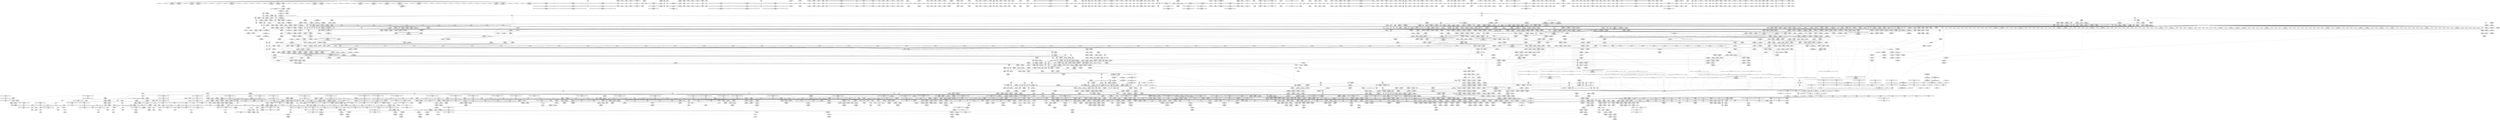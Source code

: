 digraph {
	CE0x892d6a0 [shape=record,shape=Mrecord,label="{CE0x892d6a0|__llvm_gcov_indirect_counter_increment114:tmp|*SummSource*}"]
	CE0x5225b30 [shape=record,shape=Mrecord,label="{CE0x5225b30|_call_void___llvm_gcov_indirect_counter_increment114(i32*___llvm_gcov_global_state_pred45,_i64**_getelementptr_inbounds_(_3_x_i64*_,_3_x_i64*_*___llvm_gcda_edge_table44,_i64_0,_i64_1)),_!dbg_!38927|security/tomoyo/util.c,634|*SummSource*}"]
	CE0x51c26c0 [shape=record,shape=Mrecord,label="{CE0x51c26c0|tomoyo_get_mode:tmp4|security/tomoyo/util.c,978}"]
	CE0x86c6bb0 [shape=record,shape=Mrecord,label="{CE0x86c6bb0|rcu_lock_release:map|Function::rcu_lock_release&Arg::map::}"]
	CE0x6083020 [shape=record,shape=Mrecord,label="{CE0x6083020|i64*_getelementptr_inbounds_(_25_x_i64_,_25_x_i64_*___llvm_gcov_ctr11,_i64_0,_i64_24)|*Constant*}"]
	CE0x500cb40 [shape=record,shape=Mrecord,label="{CE0x500cb40|tomoyo_fill_path_info:tobool|security/tomoyo/util.c,667}"]
	CE0x6f5f370 [shape=record,shape=Mrecord,label="{CE0x6f5f370|_ret_%struct.tomoyo_domain_info*_%tmp23,_!dbg_!38929|security/tomoyo/common.h,1205}"]
	CE0x50deb20 [shape=record,shape=Mrecord,label="{CE0x50deb20|tomoyo_get_mode:tmp}"]
	CE0x86c6910 [shape=record,shape=Mrecord,label="{CE0x86c6910|GLOBAL:rcu_lock_release|*Constant*|*SummSource*}"]
	CE0x6fb3790 [shape=record,shape=Mrecord,label="{CE0x6fb3790|tomoyo_path_perm:if.then20}"]
	CE0x6cb8410 [shape=record,shape=Mrecord,label="{CE0x6cb8410|i64*_getelementptr_inbounds_(_31_x_i64_,_31_x_i64_*___llvm_gcov_ctr43150,_i64_0,_i64_27)|*Constant*}"]
	CE0x868f3d0 [shape=record,shape=Mrecord,label="{CE0x868f3d0|tomoyo_path_perm:tmp37|security/tomoyo/file.c,822|*SummSink*}"]
	CE0x710da10 [shape=record,shape=Mrecord,label="{CE0x710da10|i64*_getelementptr_inbounds_(_10_x_i64_,_10_x_i64_*___llvm_gcov_ctr34,_i64_0,_i64_9)|*Constant*|*SummSource*}"]
	CE0x5da2390 [shape=record,shape=Mrecord,label="{CE0x5da2390|tomoyo_get_mode:tmp1}"]
	CE0x5ef8ca0 [shape=record,shape=Mrecord,label="{CE0x5ef8ca0|0:_i8,_array:_GCR_tomoyo_p2mac_internal_constant_11_x_i8_c_00_01_01_01_03_04_06_09_0A_13_15_,_align_1:_elem_9::|security/tomoyo/file.c,797}"]
	CE0x86e4b20 [shape=record,shape=Mrecord,label="{CE0x86e4b20|0:_i8*,_:_SCMRE_0,8_|*MultipleSource*|security/tomoyo/file.c, 792|security/tomoyo/file.c, 794|security/tomoyo/file.c,802}"]
	CE0x6f5fa60 [shape=record,shape=Mrecord,label="{CE0x6f5fa60|tomoyo_path_perm:if.then|*SummSource*}"]
	CE0x5f707f0 [shape=record,shape=Mrecord,label="{CE0x5f707f0|VOIDTB_TE:_CE_211,212_}"]
	CE0x5f829a0 [shape=record,shape=Mrecord,label="{CE0x5f829a0|tomoyo_path_permission:do.body|*SummSink*}"]
	CE0x52e9b90 [shape=record,shape=Mrecord,label="{CE0x52e9b90|GLOBAL:__llvm_gcov_indirect_counter_increment114|*Constant*|*SummSource*}"]
	CE0x5ea3aa0 [shape=record,shape=Mrecord,label="{CE0x5ea3aa0|tomoyo_const_part_length:tmp21|security/tomoyo/util.c,631|*SummSource*}"]
	CE0x6db3110 [shape=record,shape=Mrecord,label="{CE0x6db3110|tomoyo_const_part_length:tmp30|security/tomoyo/util.c,641|*SummSource*}"]
	CE0x5eb86b0 [shape=record,shape=Mrecord,label="{CE0x5eb86b0|tomoyo_init_request_info:domain|Function::tomoyo_init_request_info&Arg::domain::|*SummSource*}"]
	CE0x8917ed0 [shape=record,shape=Mrecord,label="{CE0x8917ed0|tomoyo_fill_path_info:hash|security/tomoyo/util.c,669}"]
	CE0x6e7bc70 [shape=record,shape=Mrecord,label="{CE0x6e7bc70|GLOBAL:tomoyo_profile|*Constant*}"]
	CE0x6d94f40 [shape=record,shape=Mrecord,label="{CE0x6d94f40|0:_%struct.tomoyo_obj_info*,_16:_%struct.tomoyo_domain_info*,_24:_%struct.tomoyo_path_info*,_40:_i8,_72:_i8,_75:_i8,_76:_i8,_77:_i8,_:_SCMRE_55,56_}"]
	CE0x890da70 [shape=record,shape=Mrecord,label="{CE0x890da70|tomoyo_path_perm:obj7|security/tomoyo/file.c,806|*SummSource*}"]
	CE0x60730b0 [shape=record,shape=Mrecord,label="{CE0x60730b0|128:_i8*,_1208:_%struct.file*,_:_CMRE_47,48_}"]
	CE0x70b1e80 [shape=record,shape=Mrecord,label="{CE0x70b1e80|tomoyo_get_realpath:tmp7|security/tomoyo/file.c,152}"]
	CE0x5fc51a0 [shape=record,shape=Mrecord,label="{CE0x5fc51a0|_ret_void,_!dbg_!38913|security/tomoyo/file.c,138}"]
	CE0x6c358b0 [shape=record,shape=Mrecord,label="{CE0x6c358b0|tomoyo_domain:tmp19|security/tomoyo/common.h,1205}"]
	CE0x6cb4ab0 [shape=record,shape=Mrecord,label="{CE0x6cb4ab0|tomoyo_fill_path_info:tmp8|security/tomoyo/util.c,667}"]
	CE0x6dbf630 [shape=record,shape=Mrecord,label="{CE0x6dbf630|VOIDTB_TE:_CE_176,177_}"]
	CE0x60dc3b0 [shape=record,shape=Mrecord,label="{CE0x60dc3b0|tomoyo_init_request_info:tmp9|security/tomoyo/util.c,1006|*SummSource*}"]
	CE0x863a080 [shape=record,shape=Mrecord,label="{CE0x863a080|tomoyo_path_perm:tmp32|security/tomoyo/file.c,821|*SummSource*}"]
	CE0x867d3a0 [shape=record,shape=Mrecord,label="{CE0x867d3a0|tomoyo_fill_path_info:tmp5|security/tomoyo/util.c,667}"]
	CE0x6f18270 [shape=record,shape=Mrecord,label="{CE0x6f18270|tomoyo_init_request_info:call|security/tomoyo/util.c,1005|*SummSource*}"]
	CE0x70edad0 [shape=record,shape=Mrecord,label="{CE0x70edad0|tomoyo_path_permission:tmp21|security/tomoyo/file.c,573|*SummSink*}"]
	CE0x88ed480 [shape=record,shape=Mrecord,label="{CE0x88ed480|tomoyo_fill_path_info:call|security/tomoyo/util.c,664}"]
	CE0x529d3d0 [shape=record,shape=Mrecord,label="{CE0x529d3d0|0:_%struct.vfsmount*,_:_CRE_0,8_|*MultipleSource*|Function::tomoyo_path_symlink&Arg::parent::|security/tomoyo/tomoyo.c,222}"]
	CE0x6db31d0 [shape=record,shape=Mrecord,label="{CE0x6db31d0|tomoyo_const_part_length:tmp30|security/tomoyo/util.c,641|*SummSink*}"]
	CE0x6cbd6b0 [shape=record,shape=Mrecord,label="{CE0x6cbd6b0|i32_2|*Constant*}"]
	CE0x6ca3390 [shape=record,shape=Mrecord,label="{CE0x6ca3390|tomoyo_get_realpath:tmp|*SummSink*}"]
	CE0x6cd7380 [shape=record,shape=Mrecord,label="{CE0x6cd7380|i32_51|*Constant*|*SummSource*}"]
	CE0x70b8180 [shape=record,shape=Mrecord,label="{CE0x70b8180|GLOBAL:__llvm_gcov_ctr25|Global_var:__llvm_gcov_ctr25}"]
	CE0x6ce6710 [shape=record,shape=Mrecord,label="{CE0x6ce6710|tomoyo_get_mode:conv|security/tomoyo/util.c,982}"]
	CE0x6d2a290 [shape=record,shape=Mrecord,label="{CE0x6d2a290|tomoyo_path_perm:tmp14|security/tomoyo/file.c,800|*SummSink*}"]
	CE0x6d93560 [shape=record,shape=Mrecord,label="{CE0x6d93560|tomoyo_get_mode:idxprom3|security/tomoyo/util.c,983|*SummSource*}"]
	CE0x6e685c0 [shape=record,shape=Mrecord,label="{CE0x6e685c0|VOIDTB_TE:_CE_305,306_}"]
	CE0x5f35350 [shape=record,shape=Mrecord,label="{CE0x5f35350|_ret_i1_%retval.0,_!dbg_!38916|security/tomoyo/file.c,156|*SummSource*}"]
	CE0x88c1440 [shape=record,shape=Mrecord,label="{CE0x88c1440|tomoyo_path_perm:tmp45|security/tomoyo/file.c,826|*SummSource*}"]
	CE0x51ab8a0 [shape=record,shape=Mrecord,label="{CE0x51ab8a0|tomoyo_const_part_length:tmp25|security/tomoyo/util.c,641|*SummSource*}"]
	CE0x5f75d00 [shape=record,shape=Mrecord,label="{CE0x5f75d00|GLOBAL:__llvm_gcov_ctr43150|Global_var:__llvm_gcov_ctr43150}"]
	CE0x720af40 [shape=record,shape=Mrecord,label="{CE0x720af40|128:_i8*,_1208:_%struct.file*,_:_CMRE_33,34_}"]
	CE0x6eaf5b0 [shape=record,shape=Mrecord,label="{CE0x6eaf5b0|tomoyo_read_lock:call|security/tomoyo/common.h,1097}"]
	CE0x7190b40 [shape=record,shape=Mrecord,label="{CE0x7190b40|tomoyo_get_mode:conv5|security/tomoyo/util.c,983|*SummSource*}"]
	CE0x61e3350 [shape=record,shape=Mrecord,label="{CE0x61e3350|tomoyo_fill_path_info:conv7|security/tomoyo/util.c,668}"]
	CE0x6022600 [shape=record,shape=Mrecord,label="{CE0x6022600|tomoyo_path_perm:tmp18|security/tomoyo/file.c,804|*SummSink*}"]
	CE0x5ecb570 [shape=record,shape=Mrecord,label="{CE0x5ecb570|tomoyo_audit_path_log:tmp1|*SummSink*}"]
	CE0x5d73e80 [shape=record,shape=Mrecord,label="{CE0x5d73e80|i64_0|*Constant*|*SummSource*}"]
	CE0x6cfe910 [shape=record,shape=Mrecord,label="{CE0x6cfe910|tomoyo_add_slash:tmp12|security/tomoyo/file.c,138|*SummSource*}"]
	CE0x6d9b7a0 [shape=record,shape=Mrecord,label="{CE0x6d9b7a0|0:_%struct.tomoyo_obj_info*,_16:_%struct.tomoyo_domain_info*,_24:_%struct.tomoyo_path_info*,_40:_i8,_72:_i8,_75:_i8,_76:_i8,_77:_i8,_:_SCMRE_59,60_}"]
	CE0x8701840 [shape=record,shape=Mrecord,label="{CE0x8701840|tomoyo_fill_path_info:tmp}"]
	CE0x87b9a80 [shape=record,shape=Mrecord,label="{CE0x87b9a80|_call_void_mcount()_#3}"]
	CE0x5e85b30 [shape=record,shape=Mrecord,label="{CE0x5e85b30|i64*_getelementptr_inbounds_(_4_x_i64_,_4_x_i64_*___llvm_gcov_ctr33,_i64_0,_i64_2)|*Constant*}"]
	CE0x6022750 [shape=record,shape=Mrecord,label="{CE0x6022750|i64*_getelementptr_inbounds_(_25_x_i64_,_25_x_i64_*___llvm_gcov_ctr11,_i64_0,_i64_6)|*Constant*|*SummSource*}"]
	CE0x6cbd8b0 [shape=record,shape=Mrecord,label="{CE0x6cbd8b0|i64*_getelementptr_inbounds_(_4_x_i64_,_4_x_i64_*___llvm_gcov_ctr24,_i64_0,_i64_3)|*Constant*}"]
	CE0x5e81ac0 [shape=record,shape=Mrecord,label="{CE0x5e81ac0|tomoyo_path_permission:domain|security/tomoyo/file.c,564}"]
	CE0x6dd13c0 [shape=record,shape=Mrecord,label="{CE0x6dd13c0|0:_i32,_8:_%struct.srcu_struct_array*,_16:_i32,_20:_i32,_24:_i32,_32:_i8*,_40:_%struct.lock_class_key*,_48:_2_x_%struct.lock_class*_,_64:_i8*,_72:_i32,_80:_i64,_88:_i8,_96:_%struct.callback_head*,_104:_%struct.callback_head**,_112:_%struct.callback_head*,_120:_%struct.callback_head**,_128:_%struct.callback_head*,_136:_%struct.callback_head**,_144:_%struct.callback_head*,_152:_%struct.callback_head**,_160:_i64,_168:_%struct.list_head*,_176:_%struct.list_head*,_184:_void_(%struct.work_struct*)*,_192:_%struct.lock_class_key*,_200:_2_x_%struct.lock_class*_,_216:_i8*,_224:_i32,_232:_i64,_240:_%struct.list_head*,_248:_%struct.list_head*,_256:_i64,_264:_%struct.tvec_base*,_272:_void_(i64)*,_280:_i64,_288:_i32,_292:_i32,_296:_i8*,_304:_16_x_i8_,_320:_%struct.lock_class_key*,_328:_2_x_%struct.lock_class*_,_344:_i8*,_352:_i32,_360:_i64,_368:_%struct.workqueue_struct*,_376:_i32,_384:_%struct.lock_class_key*,_392:_2_x_%struct.lock_class*_,_408:_i8*,_416:_i32,_424:_i64,_:_GCE_tomoyo_ss_global_%struct.srcu_struct_i32_-300,_%struct.srcu_struct_array*_tomoyo_ss_srcu_array,_%struct.spinlock_%union.anon.14_%struct.raw_spinlock_%struct.arch_spinlock_zeroinitializer,_i32_-559067475,_i32_-1,_i8*_inttoptr_(i64_-1_to_i8*),_%struct.lockdep_map_%struct.lock_class_key*_null,_2_x_%struct.lock_class*_zeroinitializer,_i8*_getelementptr_inbounds_(_21_x_i8_,_21_x_i8_*_.str171,_i32_0,_i32_0),_i32_0,_i64_0_,_i8_0,_%struct.rcu_batch_%struct.callback_head*_null,_%struct.callback_head**_bitcast_(i8*_getelementptr_(i8,_i8*_bitcast_(%struct.srcu_struct*_tomoyo_ss_to_i8*),_i64_96)_to_%struct.callback_head**)_,_%struct.rcu_batch_%struct.callback_head*_null,_%struct.callback_head**_bitcast_(i8*_getelementptr_(i8,_i8*_bitcast_(%struct.srcu_struct*_tomoyo_ss_to_i8*),_i64_112)_to_%struct.callback_head**)_,_%struct.rcu_batch_%struct.callback_head*_null,_%struct.callback_head**_bitcast_(i8*_getelementptr_(i8,_i8*_bitcast_(%struct.srcu_struct*_tomoyo_ss_to_i8*),_i64_128)_to_%struct.callback_head**)_,_%struct.rcu_batch_%struct.callback_head*_null,_%struct.callback_head**_bitcast_(i8*_getelementptr_(i8,_i8*_bitcast_(%struct.srcu_struct*_tomoyo_ss_to_i8*),_i64_144)_to_%struct.callback_head**)_,_%struct.delayed_work_%struct.work_struct_%struct.atomic64_t_i64_137438953424_,_%struct.list_head_%struct.list_head*_bitcast_(i8*_getelementptr_(i8,_i8*_bitcast_(%struct.srcu_struct*_tomoyo_ss_to_i8*),_i64_168)_to_%struct.list_head*),_%struct.list_head*_bitcast_(i8*_getelementptr_(i8,_i8*_bitcast_(%struct.srcu_struct*_tomoyo_ss_to_i8*),_i64_168)_to_%struct.list_head*)_,_void_(%struct.work_struct*)*_process_srcu,_%struct.lockdep_map_%struct.lock_class_key*_bitcast_(i8*_getelementptr_(i8,_i8*_bitcast_(%struct.srcu_struct*_tomoyo_ss_to_i8*),_i64_160)_to_%struct.lock_class_key*),_2_x_%struct.lock_class*_zeroinitializer,_i8*_getelementptr_inbounds_(_22_x_i8_,_22_x_i8_*_.str1172,_i32_0,_i32_0),_i32_0,_i64_0_,_%struct.timer_list_%struct.list_head_%struct.list_head*_null,_%struct.list_head*_inttoptr_(i64_1953723489_to_%struct.list_head*)_,_i64_0,_%struct.tvec_base*_bitcast_(i8*_getelementptr_(i8,_i8*_bitcast_(%struct.tvec_base*_boot_tvec_bases_to_i8*),_i64_2)_to_%struct.tvec_base*),_void_(i64)*_delayed_work_timer_fn,_i64_ptrtoint_(i8*_getelementptr_(i8,_i8*_bitcast_(%struct.srcu_struct*_tomoyo_ss_to_i8*),_i64_160)_to_i64),_i32_-1,_i32_0,_i8*_null,_16_x_i8_zeroinitializer,_%struct.lockdep_map_%struct.lock_class_key*_bitcast_(_29_x_i8_*_.str2173_to_%struct.lock_class_key*),_2_x_%struct.lock_class*_zeroinitializer,_i8*_getelementptr_inbounds_(_29_x_i8_,_29_x_i8_*_.str2173,_i32_0,_i32_0),_i32_0,_i64_0_,_%struct.workqueue_struct*_null,_i32_0_,_%struct.lockdep_map_%struct.lock_class_key*_null,_2_x_%struct.lock_class*_zeroinitializer,_i8*_getelementptr_inbounds_(_10_x_i8_,_10_x_i8_*_.str3174,_i32_0,_i32_0),_i32_0,_i64_0_,_align_8:_elem_0:default:}"]
	CE0x7c4d290 [shape=record,shape=Mrecord,label="{CE0x7c4d290|tomoyo_get_mode:idxprom|security/tomoyo/util.c,981|*SummSource*}"]
	CE0x86e55e0 [shape=record,shape=Mrecord,label="{CE0x86e55e0|i32_3|*Constant*}"]
	CE0x8625020 [shape=record,shape=Mrecord,label="{CE0x8625020|tomoyo_get_mode:cmp11|security/tomoyo/util.c,985|*SummSink*}"]
	CE0x5dc8f70 [shape=record,shape=Mrecord,label="{CE0x5dc8f70|_ret_i32_%retval.0,_!dbg_!38973|security/tomoyo/file.c,829}"]
	CE0x7c4e2b0 [shape=record,shape=Mrecord,label="{CE0x7c4e2b0|tomoyo_get_mode:tmp12|security/tomoyo/util.c,982|*SummSource*}"]
	CE0x890df10 [shape=record,shape=Mrecord,label="{CE0x890df10|tomoyo_path_perm:conv8|security/tomoyo/file.c,807}"]
	CE0x71a3130 [shape=record,shape=Mrecord,label="{CE0x71a3130|i64*_getelementptr_inbounds_(_25_x_i64_,_25_x_i64_*___llvm_gcov_ctr11,_i64_0,_i64_0)|*Constant*|*SummSink*}"]
	"CONST[source:0(mediator),value:2(dynamic)][purpose:{object}][SnkIdx:1]"
	CE0x5fbc210 [shape=record,shape=Mrecord,label="{CE0x5fbc210|tomoyo_path_perm:name12|security/tomoyo/file.c,814|*SummSource*}"]
	CE0x8724210 [shape=record,shape=Mrecord,label="{CE0x8724210|_call_void_tomoyo_read_unlock(i32_%call3)_#9,_!dbg_!38965|security/tomoyo/file.c,825}"]
	CE0x60ba520 [shape=record,shape=Mrecord,label="{CE0x60ba520|tomoyo_const_part_length:tmp17|security/tomoyo/util.c,627|*SummSource*}"]
	CE0x5341650 [shape=record,shape=Mrecord,label="{CE0x5341650|i64*_getelementptr_inbounds_(_12_x_i64_,_12_x_i64_*___llvm_gcov_ctr31133,_i64_0,_i64_11)|*Constant*}"]
	CE0x6d2f400 [shape=record,shape=Mrecord,label="{CE0x6d2f400|GLOBAL:lock_release|*Constant*}"]
	CE0x87ba0f0 [shape=record,shape=Mrecord,label="{CE0x87ba0f0|tomoyo_add_slash:tobool|security/tomoyo/file.c,131|*SummSource*}"]
	CE0x7115a90 [shape=record,shape=Mrecord,label="{CE0x7115a90|_ret_%struct.task_struct*_%tmp4,_!dbg_!38905|./arch/x86/include/asm/current.h,14|*SummSource*}"]
	CE0x6c827c0 [shape=record,shape=Mrecord,label="{CE0x6c827c0|tomoyo_path_permission:do.cond}"]
	CE0x60d2c80 [shape=record,shape=Mrecord,label="{CE0x60d2c80|tomoyo_get_mode:call|security/tomoyo/util.c,980}"]
	CE0x5205e70 [shape=record,shape=Mrecord,label="{CE0x5205e70|tomoyo_add_slash:tmp1}"]
	CE0x6e5b140 [shape=record,shape=Mrecord,label="{CE0x6e5b140|tomoyo_get_mode:index|Function::tomoyo_get_mode&Arg::index::|*SummSink*}"]
	CE0x87ba510 [shape=record,shape=Mrecord,label="{CE0x87ba510|tomoyo_get_realpath:bb|*SummSource*}"]
	CE0x5fabb60 [shape=record,shape=Mrecord,label="{CE0x5fabb60|tomoyo_const_part_length:tmp44|security/tomoyo/util.c,645}"]
	CE0x71a3c20 [shape=record,shape=Mrecord,label="{CE0x71a3c20|tomoyo_path_perm:buf|security/tomoyo/file.c, 792|*SummSink*}"]
	CE0x51ab320 [shape=record,shape=Mrecord,label="{CE0x51ab320|i64_18|*Constant*}"]
	CE0x86d2870 [shape=record,shape=Mrecord,label="{CE0x86d2870|tomoyo_add_slash:name|security/tomoyo/file.c,136|*SummSource*}"]
	CE0x8613c90 [shape=record,shape=Mrecord,label="{CE0x8613c90|tomoyo_path_perm:cmp18|security/tomoyo/file.c,821|*SummSink*}"]
	CE0x5e747b0 [shape=record,shape=Mrecord,label="{CE0x5e747b0|tomoyo_const_part_length:tmp39|security/tomoyo/util.c,644|*SummSink*}"]
	CE0x6d20030 [shape=record,shape=Mrecord,label="{CE0x6d20030|tomoyo_get_mode:add|security/tomoyo/util.c,984|*SummSource*}"]
	CE0x7233500 [shape=record,shape=Mrecord,label="{CE0x7233500|tomoyo_const_part_length:conv|security/tomoyo/util.c,626}"]
	CE0x6e7cc40 [shape=record,shape=Mrecord,label="{CE0x6e7cc40|__llvm_gcov_indirect_counter_increment:bb}"]
	CE0x60ba670 [shape=record,shape=Mrecord,label="{CE0x60ba670|i64_1|*Constant*}"]
	CE0x70fd700 [shape=record,shape=Mrecord,label="{CE0x70fd700|GLOBAL:rcu_lock_acquire|*Constant*}"]
	CE0x6da2890 [shape=record,shape=Mrecord,label="{CE0x6da2890|0:_%struct.tomoyo_obj_info*,_16:_%struct.tomoyo_domain_info*,_24:_%struct.tomoyo_path_info*,_40:_i8,_72:_i8,_75:_i8,_76:_i8,_77:_i8,_:_SCMRE_72,73_|*MultipleSource*|security/tomoyo/file.c, 787|security/tomoyo/file.c,787|Function::tomoyo_init_request_info&Arg::r::|security/tomoyo/file.c,800}"]
	CE0x7c39a30 [shape=record,shape=Mrecord,label="{CE0x7c39a30|VOIDTB_TE:_CE_6392,6400_|*MultipleSource*|security/tomoyo/util.c,1010|security/tomoyo/file.c,564|Function::tomoyo_get_mode&Arg::ns::}"]
	CE0x7199900 [shape=record,shape=Mrecord,label="{CE0x7199900|tomoyo_fill_path_info:ptr|Function::tomoyo_fill_path_info&Arg::ptr::}"]
	CE0x71dd130 [shape=record,shape=Mrecord,label="{CE0x71dd130|tomoyo_get_mode:config|security/tomoyo/util.c,981}"]
	CE0x88b1660 [shape=record,shape=Mrecord,label="{CE0x88b1660|128:_i8*,_1208:_%struct.file*,_:_CMRE_112,120_|*MultipleSource*|security/tomoyo/common.h,1205|security/tomoyo/common.h,1205}"]
	CE0x71a33b0 [shape=record,shape=Mrecord,label="{CE0x71a33b0|0:_i32,_:_GIM___llvm_gcov_global_state_pred15_internal_unnamed_addr_global_i32_-1:_elem_0:default:}"]
	CE0x5da1a70 [shape=record,shape=Mrecord,label="{CE0x5da1a70|rcu_lock_acquire:tmp4|include/linux/rcupdate.h,418|*SummSink*}"]
	CE0x700f480 [shape=record,shape=Mrecord,label="{CE0x700f480|tomoyo_const_part_length:len.0|*SummSink*}"]
	CE0x6d82070 [shape=record,shape=Mrecord,label="{CE0x6d82070|tomoyo_domain:tmp10|security/tomoyo/common.h,1205|*SummSource*}"]
	CE0x5db5320 [shape=record,shape=Mrecord,label="{CE0x5db5320|tomoyo_const_part_length:tmp3|security/tomoyo/util.c,624|*SummSource*}"]
	CE0x6ed82f0 [shape=record,shape=Mrecord,label="{CE0x6ed82f0|_call_void_mcount()_#3|*SummSource*}"]
	CE0x70364e0 [shape=record,shape=Mrecord,label="{CE0x70364e0|i64*_getelementptr_inbounds_(_31_x_i64_,_31_x_i64_*___llvm_gcov_ctr43150,_i64_0,_i64_29)|*Constant*|*SummSink*}"]
	CE0x6da2630 [shape=record,shape=Mrecord,label="{CE0x6da2630|0:_%struct.tomoyo_obj_info*,_16:_%struct.tomoyo_domain_info*,_24:_%struct.tomoyo_path_info*,_40:_i8,_72:_i8,_75:_i8,_76:_i8,_77:_i8,_:_SCMRE_64,72_|*MultipleSource*|security/tomoyo/file.c, 787|security/tomoyo/file.c,787|Function::tomoyo_init_request_info&Arg::r::|security/tomoyo/file.c,800}"]
	CE0x6fe0320 [shape=record,shape=Mrecord,label="{CE0x6fe0320|srcu_read_unlock:tmp3|*SummSource*}"]
	CE0x6fdd6f0 [shape=record,shape=Mrecord,label="{CE0x6fdd6f0|tomoyo_get_realpath:tmp5|security/tomoyo/file.c,151}"]
	CE0x88b0ee0 [shape=record,shape=Mrecord,label="{CE0x88b0ee0|128:_i8*,_1208:_%struct.file*,_:_CMRE_80,88_|*MultipleSource*|security/tomoyo/common.h,1205|security/tomoyo/common.h,1205}"]
	CE0x6e7bba0 [shape=record,shape=Mrecord,label="{CE0x6e7bba0|tomoyo_const_part_length:tmp10|security/tomoyo/util.c,626}"]
	CE0x6deec70 [shape=record,shape=Mrecord,label="{CE0x6deec70|__llvm_gcov_indirect_counter_increment114:tmp3}"]
	CE0x87d2fb0 [shape=record,shape=Mrecord,label="{CE0x87d2fb0|_ret_void|*SummSource*}"]
	CE0x6e31cf0 [shape=record,shape=Mrecord,label="{CE0x6e31cf0|tomoyo_const_part_length:if.then5|*SummSink*}"]
	CE0x613f190 [shape=record,shape=Mrecord,label="{CE0x613f190|tomoyo_path_perm:conv17|security/tomoyo/file.c,821|*SummSink*}"]
	CE0x5e89a10 [shape=record,shape=Mrecord,label="{CE0x5e89a10|VOIDTB_TE:_CE_180,181_}"]
	CE0x6fedbc0 [shape=record,shape=Mrecord,label="{CE0x6fedbc0|tomoyo_audit_path_log:tmp4|security/tomoyo/file.c,168|*SummSink*}"]
	CE0x7125f70 [shape=record,shape=Mrecord,label="{CE0x7125f70|i64*_getelementptr_inbounds_(_6_x_i64_,_6_x_i64_*___llvm_gcov_ctr26,_i64_0,_i64_3)|*Constant*}"]
	CE0x720b300 [shape=record,shape=Mrecord,label="{CE0x720b300|128:_i8*,_1208:_%struct.file*,_:_CMRE_36,37_}"]
	CE0x5f44650 [shape=record,shape=Mrecord,label="{CE0x5f44650|tomoyo_fill_path_info:land.rhs}"]
	CE0x610efb0 [shape=record,shape=Mrecord,label="{CE0x610efb0|tomoyo_const_part_length:while.end|*SummSink*}"]
	CE0x88c1040 [shape=record,shape=Mrecord,label="{CE0x88c1040|tomoyo_path_perm:tmp44|security/tomoyo/file.c,826|*SummSource*}"]
	CE0x7210370 [shape=record,shape=Mrecord,label="{CE0x7210370|tomoyo_get_mode:tmp9|security/tomoyo/util.c,981|*SummSink*}"]
	CE0x6c4a8c0 [shape=record,shape=Mrecord,label="{CE0x6c4a8c0|i32_3|*Constant*|*SummSource*}"]
	CE0x86e54d0 [shape=record,shape=Mrecord,label="{CE0x86e54d0|tomoyo_path_perm:conv|security/tomoyo/file.c,800|*SummSink*}"]
	CE0x6c4ace0 [shape=record,shape=Mrecord,label="{CE0x6c4ace0|tomoyo_path_perm:frombool|security/tomoyo/file.c,800}"]
	CE0x500c5a0 [shape=record,shape=Mrecord,label="{CE0x500c5a0|i64*_getelementptr_inbounds_(_11_x_i64_,_11_x_i64_*___llvm_gcov_ctr54147,_i64_0,_i64_0)|*Constant*|*SummSink*}"]
	CE0x8898310 [shape=record,shape=Mrecord,label="{CE0x8898310|tomoyo_add_slash:tmp6|security/tomoyo/file.c,131}"]
	CE0x5151240 [shape=record,shape=Mrecord,label="{CE0x5151240|__llvm_gcov_indirect_counter_increment114:tmp2|*SummSink*}"]
	CE0x8680230 [shape=record,shape=Mrecord,label="{CE0x8680230|i64*_getelementptr_inbounds_(_12_x_i64_,_12_x_i64_*___llvm_gcov_ctr31133,_i64_0,_i64_6)|*Constant*|*SummSink*}"]
	CE0x70cf780 [shape=record,shape=Mrecord,label="{CE0x70cf780|tomoyo_const_part_length:incdec.ptr7|security/tomoyo/util.c,631|*SummSink*}"]
	CE0x51ff4a0 [shape=record,shape=Mrecord,label="{CE0x51ff4a0|tomoyo_get_mode:tmp25|security/tomoyo/util.c,987}"]
	CE0x5e4ebe0 [shape=record,shape=Mrecord,label="{CE0x5e4ebe0|GLOBAL:srcu_read_unlock|*Constant*}"]
	CE0x7c462b0 [shape=record,shape=Mrecord,label="{CE0x7c462b0|tomoyo_fill_path_info:tmp|*SummSource*}"]
	CE0x5fe4d80 [shape=record,shape=Mrecord,label="{CE0x5fe4d80|tomoyo_const_part_length:if.then17}"]
	CE0x6f77fa0 [shape=record,shape=Mrecord,label="{CE0x6f77fa0|tomoyo_path_perm:if.then|*SummSink*}"]
	CE0x70cfb90 [shape=record,shape=Mrecord,label="{CE0x70cfb90|tomoyo_audit_path_log:arrayidx|security/tomoyo/file.c,167|*SummSource*}"]
	CE0x6f2f8f0 [shape=record,shape=Mrecord,label="{CE0x6f2f8f0|_ret_i32_%call,_!dbg_!38907|include/linux/srcu.h,223|*SummSource*}"]
	CE0x6d1ff50 [shape=record,shape=Mrecord,label="{CE0x6d1ff50|0:_i8,_array:_GCRE_tomoyo_index2category_constant_39_x_i8_c_00_00_00_00_00_00_00_00_00_00_00_00_00_00_00_00_00_00_00_00_00_00_00_01_01_01_01_01_01_01_01_01_01_01_01_01_01_01_02_,_align_16:_elem_36::|security/tomoyo/util.c,983}"]
	CE0x6e731d0 [shape=record,shape=Mrecord,label="{CE0x6e731d0|tomoyo_get_mode:config7|security/tomoyo/util.c,983}"]
	CE0x5edbcd0 [shape=record,shape=Mrecord,label="{CE0x5edbcd0|VOIDTB_TE:_CE_188,189_}"]
	CE0x8940100 [shape=record,shape=Mrecord,label="{CE0x8940100|GLOBAL:tomoyo_policy_loaded|Global_var:tomoyo_policy_loaded}"]
	CE0x71a3ac0 [shape=record,shape=Mrecord,label="{CE0x71a3ac0|tomoyo_path_perm:buf|security/tomoyo/file.c, 792|*SummSource*}"]
	CE0x721d5d0 [shape=record,shape=Mrecord,label="{CE0x721d5d0|i32_0|*Constant*}"]
	CE0x6f17d00 [shape=record,shape=Mrecord,label="{CE0x6f17d00|GLOBAL:srcu_read_lock|*Constant*|*SummSink*}"]
	CE0x6d9ba00 [shape=record,shape=Mrecord,label="{CE0x6d9ba00|0:_%struct.tomoyo_obj_info*,_16:_%struct.tomoyo_domain_info*,_24:_%struct.tomoyo_path_info*,_40:_i8,_72:_i8,_75:_i8,_76:_i8,_77:_i8,_:_SCMRE_60,61_}"]
	CE0x6fdc1a0 [shape=record,shape=Mrecord,label="{CE0x6fdc1a0|tomoyo_path_perm:if.then20|*SummSink*}"]
	CE0x8707e10 [shape=record,shape=Mrecord,label="{CE0x8707e10|tomoyo_path_permission:tmp1|*SummSource*}"]
	CE0x6cb9b80 [shape=record,shape=Mrecord,label="{CE0x6cb9b80|tomoyo_path_perm:tmp50|security/tomoyo/file.c,829|*SummSource*}"]
	CE0x8701e10 [shape=record,shape=Mrecord,label="{CE0x8701e10|tomoyo_domain:tmp13|security/tomoyo/common.h,1205|*SummSink*}"]
	CE0x86b0730 [shape=record,shape=Mrecord,label="{CE0x86b0730|tomoyo_path_perm:tmp38|security/tomoyo/file.c,822}"]
	CE0x60fabe0 [shape=record,shape=Mrecord,label="{CE0x60fabe0|_call_void_mcount()_#3|*SummSource*}"]
	CE0x5db54e0 [shape=record,shape=Mrecord,label="{CE0x5db54e0|tomoyo_const_part_length:tmp3|security/tomoyo/util.c,624|*SummSink*}"]
	CE0x60220f0 [shape=record,shape=Mrecord,label="{CE0x60220f0|tomoyo_path_perm:tmp17|security/tomoyo/file.c,804|*SummSource*}"]
	CE0x892d2f0 [shape=record,shape=Mrecord,label="{CE0x892d2f0|rcu_lock_acquire:tmp1|*SummSource*}"]
	CE0x868ec50 [shape=record,shape=Mrecord,label="{CE0x868ec50|tomoyo_path_perm:tmp36|security/tomoyo/file.c,822|*SummSource*}"]
	CE0x721d2c0 [shape=record,shape=Mrecord,label="{CE0x721d2c0|_call_void_lock_acquire(%struct.lockdep_map*_%map,_i32_0,_i32_0,_i32_2,_i32_0,_%struct.lockdep_map*_null,_i64_ptrtoint_(i8*_blockaddress(_rcu_lock_acquire,_%__here)_to_i64))_#9,_!dbg_!38907|include/linux/rcupdate.h,418|*SummSource*}"]
	CE0x5ed7450 [shape=record,shape=Mrecord,label="{CE0x5ed7450|%struct.tomoyo_domain_info*_null|*Constant*}"]
	CE0x6c26660 [shape=record,shape=Mrecord,label="{CE0x6c26660|tomoyo_init_request_info:if.end|*SummSink*}"]
	CE0x52b6a60 [shape=record,shape=Mrecord,label="{CE0x52b6a60|i32_2|*Constant*}"]
	CE0x71c3e00 [shape=record,shape=Mrecord,label="{CE0x71c3e00|tomoyo_path_perm:symlink_target15|security/tomoyo/file.c,817}"]
	CE0x6d2fa50 [shape=record,shape=Mrecord,label="{CE0x6d2fa50|i64_ptrtoint_(i8*_blockaddress(_rcu_lock_release,_%__here)_to_i64)|*Constant*|*SummSource*}"]
	CE0x6c35570 [shape=record,shape=Mrecord,label="{CE0x6c35570|tomoyo_domain:tmp18|security/tomoyo/common.h,1205|*SummSink*}"]
	CE0x88b0c80 [shape=record,shape=Mrecord,label="{CE0x88b0c80|128:_i8*,_1208:_%struct.file*,_:_CMRE_72,80_|*MultipleSource*|security/tomoyo/common.h,1205|security/tomoyo/common.h,1205}"]
	CE0x86f0da0 [shape=record,shape=Mrecord,label="{CE0x86f0da0|i32_-12|*Constant*}"]
	CE0x5fa8160 [shape=record,shape=Mrecord,label="{CE0x5fa8160|tomoyo_const_part_length:tmp2|security/tomoyo/util.c,624|*SummSource*}"]
	CE0x5f705d0 [shape=record,shape=Mrecord,label="{CE0x5f705d0|VOIDTB_TE:_CE_209,210_}"]
	CE0x8723d10 [shape=record,shape=Mrecord,label="{CE0x8723d10|tomoyo_path_perm:error.0}"]
	CE0x60d2100 [shape=record,shape=Mrecord,label="{CE0x60d2100|tomoyo_const_part_length:tmp17|security/tomoyo/util.c,627}"]
	CE0x5eacfb0 [shape=record,shape=Mrecord,label="{CE0x5eacfb0|i64_ptrtoint_(i8*_blockaddress(_rcu_lock_acquire,_%__here)_to_i64)|*Constant*|*SummSink*}"]
	CE0x5372410 [shape=record,shape=Mrecord,label="{CE0x5372410|tomoyo_get_mode:tmp26|security/tomoyo/util.c,987|*SummSink*}"]
	CE0x5e4e250 [shape=record,shape=Mrecord,label="{CE0x5e4e250|_call_void_mcount()_#3|*SummSink*}"]
	CE0x6ed81a0 [shape=record,shape=Mrecord,label="{CE0x6ed81a0|_call_void_mcount()_#3}"]
	CE0x6e86bf0 [shape=record,shape=Mrecord,label="{CE0x6e86bf0|tomoyo_read_lock:tmp2|*SummSource*}"]
	CE0x6fbac30 [shape=record,shape=Mrecord,label="{CE0x6fbac30|tomoyo_path_permission:tmp5|*LoadInst*|security/tomoyo/file.c,564|*SummSink*}"]
	CE0x6c4b070 [shape=record,shape=Mrecord,label="{CE0x6c4b070|tomoyo_path_perm:name|security/tomoyo/file.c,802}"]
	CE0x6cb5b30 [shape=record,shape=Mrecord,label="{CE0x6cb5b30|i32_2|*Constant*}"]
	CE0x5d85950 [shape=record,shape=Mrecord,label="{CE0x5d85950|tomoyo_path_symlink:entry|*SummSource*}"]
	CE0x5e2d300 [shape=record,shape=Mrecord,label="{CE0x5e2d300|0:_i8,_array:_GCR_tomoyo_p2mac_internal_constant_11_x_i8_c_00_01_01_01_03_04_06_09_0A_13_15_,_align_1:_elem_0::|security/tomoyo/file.c,797}"]
	CE0x60dc340 [shape=record,shape=Mrecord,label="{CE0x60dc340|tomoyo_init_request_info:tmp9|security/tomoyo/util.c,1006}"]
	CE0x5e4f6e0 [shape=record,shape=Mrecord,label="{CE0x5e4f6e0|GLOBAL:__llvm_gcov_ctr54147|Global_var:__llvm_gcov_ctr54147|*SummSource*}"]
	CE0x6fdba20 [shape=record,shape=Mrecord,label="{CE0x6fdba20|tomoyo_init_request_info:bb|*SummSource*}"]
	CE0x8670e90 [shape=record,shape=Mrecord,label="{CE0x8670e90|tomoyo_const_part_length:tmp34|security/tomoyo/util.c,642}"]
	CE0x50c4510 [shape=record,shape=Mrecord,label="{CE0x50c4510|tomoyo_fill_path_info:cmp8|security/tomoyo/util.c,668}"]
	CE0x6d4f7b0 [shape=record,shape=Mrecord,label="{CE0x6d4f7b0|0:_%struct.tomoyo_obj_info*,_16:_%struct.tomoyo_domain_info*,_24:_%struct.tomoyo_path_info*,_40:_i8,_72:_i8,_75:_i8,_76:_i8,_77:_i8,_:_SCMRE_40,41_}"]
	CE0x6c41250 [shape=record,shape=Mrecord,label="{CE0x6c41250|__llvm_gcov_indirect_counter_increment:bb4}"]
	CE0x60c4e30 [shape=record,shape=Mrecord,label="{CE0x60c4e30|tomoyo_const_part_length:tmp29|security/tomoyo/util.c,641|*SummSource*}"]
	CE0x895fc40 [shape=record,shape=Mrecord,label="{CE0x895fc40|tomoyo_const_part_length:tmp36|security/tomoyo/util.c,644}"]
	CE0x8625700 [shape=record,shape=Mrecord,label="{CE0x8625700|tomoyo_get_mode:tmp19|security/tomoyo/util.c,985}"]
	CE0x895b6c0 [shape=record,shape=Mrecord,label="{CE0x895b6c0|tomoyo_fill_path_info:tmp3|security/tomoyo/util.c,667}"]
	CE0x88b0aa0 [shape=record,shape=Mrecord,label="{CE0x88b0aa0|128:_i8*,_1208:_%struct.file*,_:_CMRE_64,72_|*MultipleSource*|security/tomoyo/common.h,1205|security/tomoyo/common.h,1205}"]
	CE0x51b9990 [shape=record,shape=Mrecord,label="{CE0x51b9990|tomoyo_get_mode:tmp23|security/tomoyo/util.c,986}"]
	CE0x70b01f0 [shape=record,shape=Mrecord,label="{CE0x70b01f0|i64*_getelementptr_inbounds_(_11_x_i64_,_11_x_i64_*___llvm_gcov_ctr54147,_i64_0,_i64_6)|*Constant*}"]
	CE0x893f780 [shape=record,shape=Mrecord,label="{CE0x893f780|srcu_read_lock:tmp1}"]
	CE0x6ca3510 [shape=record,shape=Mrecord,label="{CE0x6ca3510|tomoyo_path_perm:if.then25|*SummSource*}"]
	CE0x50f7b60 [shape=record,shape=Mrecord,label="{CE0x50f7b60|tomoyo_fill_path_info:tmp13|*LoadInst*|security/tomoyo/util.c,668}"]
	CE0x53fd5e0 [shape=record,shape=Mrecord,label="{CE0x53fd5e0|tomoyo_path_perm:operation|Function::tomoyo_path_perm&Arg::operation::|*SummSink*}"]
	CE0x85ee960 [shape=record,shape=Mrecord,label="{CE0x85ee960|0:_i8,_:_GCRE_tomoyo_policy_loaded_global_i8_0,_align_1:_elem_0:default:}"]
	CE0x51b9820 [shape=record,shape=Mrecord,label="{CE0x51b9820|tomoyo_get_mode:tmp22|security/tomoyo/util.c,986|*SummSink*}"]
	CE0x6efee30 [shape=record,shape=Mrecord,label="{CE0x6efee30|COLLAPSED:_GCMRE___llvm_gcov_ctr23_internal_global_2_x_i64_zeroinitializer:_elem_0:default:}"]
	CE0x88ffb80 [shape=record,shape=Mrecord,label="{CE0x88ffb80|tomoyo_get_mode:idxprom6|security/tomoyo/util.c,983}"]
	CE0x51274f0 [shape=record,shape=Mrecord,label="{CE0x51274f0|tomoyo_fill_path_info:tmp12|security/tomoyo/util.c,667}"]
	CE0x72336c0 [shape=record,shape=Mrecord,label="{CE0x72336c0|tomoyo_const_part_length:tmp10|security/tomoyo/util.c,626|*SummSink*}"]
	CE0x532ab60 [shape=record,shape=Mrecord,label="{CE0x532ab60|tomoyo_path_perm:tmp5|security/tomoyo/file.c,789|*SummSink*}"]
	CE0x7071140 [shape=record,shape=Mrecord,label="{CE0x7071140|_call_void_mcount()_#3}"]
	CE0x6df0cf0 [shape=record,shape=Mrecord,label="{CE0x6df0cf0|tomoyo_path_permission:tmp13|security/tomoyo/file.c,566|*SummSource*}"]
	CE0x5f277c0 [shape=record,shape=Mrecord,label="{CE0x5f277c0|get_current:tmp|*SummSource*}"]
	CE0x5e2d810 [shape=record,shape=Mrecord,label="{CE0x5e2d810|tomoyo_path_perm:arrayidx|security/tomoyo/file.c,797|*SummSink*}"]
	CE0x87a10f0 [shape=record,shape=Mrecord,label="{CE0x87a10f0|tomoyo_path_permission:tmp14|security/tomoyo/file.c,567|*SummSink*}"]
	CE0x71dd8d0 [shape=record,shape=Mrecord,label="{CE0x71dd8d0|tomoyo_get_mode:if.then|*SummSink*}"]
	CE0x7247e60 [shape=record,shape=Mrecord,label="{CE0x7247e60|tomoyo_fill_path_info:idxprom|security/tomoyo/util.c,667|*SummSource*}"]
	CE0x60f1c20 [shape=record,shape=Mrecord,label="{CE0x60f1c20|rcu_lock_acquire:tmp1|*SummSink*}"]
	CE0x5e3b080 [shape=record,shape=Mrecord,label="{CE0x5e3b080|tomoyo_fill_path_info:conv4|security/tomoyo/util.c,667|*SummSource*}"]
	CE0x873c3e0 [shape=record,shape=Mrecord,label="{CE0x873c3e0|tomoyo_domain:tmp2|*SummSource*}"]
	CE0x6f95600 [shape=record,shape=Mrecord,label="{CE0x6f95600|0:_i8,_array:_GCRE_tomoyo_index2category_constant_39_x_i8_c_00_00_00_00_00_00_00_00_00_00_00_00_00_00_00_00_00_00_00_00_00_00_00_01_01_01_01_01_01_01_01_01_01_01_01_01_01_01_02_,_align_16:_elem_28::|security/tomoyo/util.c,983}"]
	CE0x7c3a6d0 [shape=record,shape=Mrecord,label="{CE0x7c3a6d0|tomoyo_fill_path_info:land.end|*SummSource*}"]
	CE0x6cd7310 [shape=record,shape=Mrecord,label="{CE0x6cd7310|i32_51|*Constant*}"]
	CE0x50dec00 [shape=record,shape=Mrecord,label="{CE0x50dec00|i64*_getelementptr_inbounds_(_12_x_i64_,_12_x_i64_*___llvm_gcov_ctr31133,_i64_0,_i64_0)|*Constant*}"]
	CE0x530b0f0 [shape=record,shape=Mrecord,label="{CE0x530b0f0|rcu_lock_acquire:tmp3|*SummSource*}"]
	CE0x86d28e0 [shape=record,shape=Mrecord,label="{CE0x86d28e0|tomoyo_add_slash:name|security/tomoyo/file.c,136|*SummSink*}"]
	"CONST[source:1(input),value:2(dynamic)][purpose:{object}][SrcIdx:14]"
	CE0x895c290 [shape=record,shape=Mrecord,label="{CE0x895c290|tomoyo_fill_path_info:conv3|security/tomoyo/util.c,666}"]
	CE0x5db3ed0 [shape=record,shape=Mrecord,label="{CE0x5db3ed0|__llvm_gcov_indirect_counter_increment:pred|*SummSink*}"]
	CE0x5f70a40 [shape=record,shape=Mrecord,label="{CE0x5f70a40|VOIDTB_TE:_CE_316,317_}"]
	CE0x6f1b300 [shape=record,shape=Mrecord,label="{CE0x6f1b300|i64*_getelementptr_inbounds_(_5_x_i64_,_5_x_i64_*___llvm_gcov_ctr28130,_i64_0,_i64_4)|*Constant*}"]
	CE0x714df30 [shape=record,shape=Mrecord,label="{CE0x714df30|tomoyo_get_mode:tmp15|security/tomoyo/util.c,983}"]
	CE0x6072a70 [shape=record,shape=Mrecord,label="{CE0x6072a70|128:_i8*,_1208:_%struct.file*,_:_CMRE_42,43_}"]
	CE0x50c71b0 [shape=record,shape=Mrecord,label="{CE0x50c71b0|tomoyo_path_symlink:tmp|*SummSink*}"]
	CE0x6efbcf0 [shape=record,shape=Mrecord,label="{CE0x6efbcf0|0:_i8,_array:_GCRE_tomoyo_index2category_constant_39_x_i8_c_00_00_00_00_00_00_00_00_00_00_00_00_00_00_00_00_00_00_00_00_00_00_00_01_01_01_01_01_01_01_01_01_01_01_01_01_01_01_02_,_align_16:_elem_3::|security/tomoyo/util.c,983}"]
	CE0x87442e0 [shape=record,shape=Mrecord,label="{CE0x87442e0|_call_void_tomoyo_read_unlock(i32_%call3)_#9,_!dbg_!38965|security/tomoyo/file.c,825|*SummSink*}"]
	CE0x50c42e0 [shape=record,shape=Mrecord,label="{CE0x50c42e0|tomoyo_fill_path_info:conv7|security/tomoyo/util.c,668}"]
	CE0x7247c30 [shape=record,shape=Mrecord,label="{CE0x7247c30|tomoyo_path_permission:tmp3|*LoadInst*|security/tomoyo/file.c,564|*SummSink*}"]
	CE0x7c453f0 [shape=record,shape=Mrecord,label="{CE0x7c453f0|tomoyo_const_part_length:if.then5|*SummSource*}"]
	CE0x5e29a50 [shape=record,shape=Mrecord,label="{CE0x5e29a50|tomoyo_path_perm:tmp12|security/tomoyo/file.c,799|*SummSource*}"]
	CE0x72337f0 [shape=record,shape=Mrecord,label="{CE0x72337f0|rcu_lock_acquire:tmp5|include/linux/rcupdate.h,418|*SummSink*}"]
	CE0x6cb7a90 [shape=record,shape=Mrecord,label="{CE0x6cb7a90|tomoyo_domain:do.body}"]
	CE0x5edcae0 [shape=record,shape=Mrecord,label="{CE0x5edcae0|VOIDTB_TE:_CE_221,222_}"]
	CE0x6f6dff0 [shape=record,shape=Mrecord,label="{CE0x6f6dff0|tomoyo_domain:tmp19|security/tomoyo/common.h,1205|*SummSink*}"]
	CE0x6cb8d30 [shape=record,shape=Mrecord,label="{CE0x6cb8d30|tomoyo_const_part_length:tmp47|security/tomoyo/util.c,646|*SummSource*}"]
	CE0x8944720 [shape=record,shape=Mrecord,label="{CE0x8944720|tomoyo_path_permission:mode2|security/tomoyo/file.c,565}"]
	CE0x6cb8580 [shape=record,shape=Mrecord,label="{CE0x6cb8580|tomoyo_const_part_length:tmp46|security/tomoyo/util.c,646|*SummSource*}"]
	CE0x70af930 [shape=record,shape=Mrecord,label="{CE0x70af930|VOIDTB_TE:_CE_6376,6384_|*MultipleSource*|security/tomoyo/util.c,1010|security/tomoyo/file.c,564|Function::tomoyo_get_mode&Arg::ns::}"]
	CE0x8682150 [shape=record,shape=Mrecord,label="{CE0x8682150|i64**_getelementptr_inbounds_(_3_x_i64*_,_3_x_i64*_*___llvm_gcda_edge_table44,_i64_0,_i64_2)|*Constant*|*SummSink*}"]
	CE0x864b3d0 [shape=record,shape=Mrecord,label="{CE0x864b3d0|tomoyo_read_unlock:bb|*SummSource*}"]
	CE0x7115c40 [shape=record,shape=Mrecord,label="{CE0x7115c40|_ret_%struct.task_struct*_%tmp4,_!dbg_!38905|./arch/x86/include/asm/current.h,14}"]
	CE0x86254a0 [shape=record,shape=Mrecord,label="{CE0x86254a0|i64_8|*Constant*|*SummSource*}"]
	CE0x526d9c0 [shape=record,shape=Mrecord,label="{CE0x526d9c0|tomoyo_path_permission:param6|security/tomoyo/file.c,569|*SummSink*}"]
	CE0x5ecb1b0 [shape=record,shape=Mrecord,label="{CE0x5ecb1b0|tomoyo_const_part_length:tmp5|security/tomoyo/util.c,624}"]
	CE0x51517f0 [shape=record,shape=Mrecord,label="{CE0x51517f0|__llvm_gcov_indirect_counter_increment114:counter|*SummSource*}"]
	CE0x6d2f710 [shape=record,shape=Mrecord,label="{CE0x6d2f710|GLOBAL:lock_release|*Constant*|*SummSink*}"]
	CE0x6faa410 [shape=record,shape=Mrecord,label="{CE0x6faa410|i64**_getelementptr_inbounds_(_3_x_i64*_,_3_x_i64*_*___llvm_gcda_edge_table,_i64_0,_i64_1)|*Constant*}"]
	CE0x88edc00 [shape=record,shape=Mrecord,label="{CE0x88edc00|tomoyo_add_slash:if.end}"]
	CE0x8947360 [shape=record,shape=Mrecord,label="{CE0x8947360|i32_6|*Constant*|*SummSource*}"]
	CE0x60d2dd0 [shape=record,shape=Mrecord,label="{CE0x60d2dd0|tomoyo_const_part_length:if.end6|*SummSource*}"]
	CE0x60bb3f0 [shape=record,shape=Mrecord,label="{CE0x60bb3f0|tomoyo_const_part_length:if.then|*SummSink*}"]
	CE0x6e173f0 [shape=record,shape=Mrecord,label="{CE0x6e173f0|tomoyo_path_perm:call10|security/tomoyo/file.c,813}"]
	CE0x6e86690 [shape=record,shape=Mrecord,label="{CE0x6e86690|tomoyo_init_request_info:tmp7|security/tomoyo/util.c,1005|*SummSink*}"]
	CE0x6e3c500 [shape=record,shape=Mrecord,label="{CE0x6e3c500|GLOBAL:tomoyo_fill_path_info|*Constant*}"]
	CE0x610f400 [shape=record,shape=Mrecord,label="{CE0x610f400|tomoyo_fill_path_info:call|security/tomoyo/util.c,664|*SummSource*}"]
	CE0x6ff0f40 [shape=record,shape=Mrecord,label="{CE0x6ff0f40|tomoyo_const_part_length:incdec.ptr|security/tomoyo/util.c,626|*SummSink*}"]
	CE0x7031880 [shape=record,shape=Mrecord,label="{CE0x7031880|GLOBAL:tomoyo_get_mode|*Constant*|*SummSink*}"]
	CE0x6ca77f0 [shape=record,shape=Mrecord,label="{CE0x6ca77f0|srcu_read_unlock:dep_map|include/linux/srcu.h,236}"]
	CE0x869fc20 [shape=record,shape=Mrecord,label="{CE0x869fc20|_call_void_mcount()_#3|*SummSink*}"]
	CE0x7077890 [shape=record,shape=Mrecord,label="{CE0x7077890|tomoyo_get_mode:tmp7|security/tomoyo/util.c,979}"]
	CE0x8781a90 [shape=record,shape=Mrecord,label="{CE0x8781a90|i64_3|*Constant*}"]
	CE0x8955610 [shape=record,shape=Mrecord,label="{CE0x8955610|tomoyo_fill_path_info:bb|*SummSink*}"]
	CE0x7178790 [shape=record,shape=Mrecord,label="{CE0x7178790|tomoyo_add_slash:if.then}"]
	CE0x87a7c10 [shape=record,shape=Mrecord,label="{CE0x87a7c10|rcu_lock_release:bb|*SummSource*}"]
	CE0x5e29c40 [shape=record,shape=Mrecord,label="{CE0x5e29c40|tomoyo_path_perm:tmp12|security/tomoyo/file.c,799|*SummSink*}"]
	CE0x51ab830 [shape=record,shape=Mrecord,label="{CE0x51ab830|tomoyo_const_part_length:tmp25|security/tomoyo/util.c,641}"]
	CE0x6fa9ef0 [shape=record,shape=Mrecord,label="{CE0x6fa9ef0|__llvm_gcov_indirect_counter_increment:entry|*SummSink*}"]
	CE0x6f83930 [shape=record,shape=Mrecord,label="{CE0x6f83930|tomoyo_get_realpath:if.end|*SummSource*}"]
	CE0x6fe0be0 [shape=record,shape=Mrecord,label="{CE0x6fe0be0|tomoyo_audit_path_log:idxprom|security/tomoyo/file.c,167|*SummSink*}"]
	CE0x5f279c0 [shape=record,shape=Mrecord,label="{CE0x5f279c0|VOIDTB_TE:_CE_153,154_}"]
	CE0x5152060 [shape=record,shape=Mrecord,label="{CE0x5152060|COLLAPSED:_GCMRE___llvm_gcov_ctr24_internal_global_4_x_i64_zeroinitializer:_elem_0:default:}"]
	CE0x6bfaaa0 [shape=record,shape=Mrecord,label="{CE0x6bfaaa0|128:_i8*,_1208:_%struct.file*,_:_CMRE_27,28_}"]
	CE0x6026850 [shape=record,shape=Mrecord,label="{CE0x6026850|tomoyo_get_mode:tmp21|security/tomoyo/util.c,985|*SummSink*}"]
	CE0x6fefe90 [shape=record,shape=Mrecord,label="{CE0x6fefe90|GLOBAL:__llvm_gcov_ctr31133|Global_var:__llvm_gcov_ctr31133|*SummSink*}"]
	CE0x511f8e0 [shape=record,shape=Mrecord,label="{CE0x511f8e0|tomoyo_domain:tmp12|security/tomoyo/common.h,1205}"]
	CE0x7077740 [shape=record,shape=Mrecord,label="{CE0x7077740|tomoyo_get_mode:tmp6|security/tomoyo/util.c,978|*SummSink*}"]
	CE0x8671500 [shape=record,shape=Mrecord,label="{CE0x8671500|tomoyo_const_part_length:tmp34|security/tomoyo/util.c,642|*SummSink*}"]
	CE0x5e2d8f0 [shape=record,shape=Mrecord,label="{CE0x5e2d8f0|0:_i8,_array:_GCR_tomoyo_p2mac_internal_constant_11_x_i8_c_00_01_01_01_03_04_06_09_0A_13_15_,_align_1:_elem_2::|security/tomoyo/file.c,797}"]
	CE0x6c69cd0 [shape=record,shape=Mrecord,label="{CE0x6c69cd0|tomoyo_const_part_length:tmp45|security/tomoyo/util.c,645}"]
	CE0x88c0c80 [shape=record,shape=Mrecord,label="{CE0x88c0c80|tomoyo_path_perm:tmp43|security/tomoyo/file.c,826|*SummSink*}"]
	CE0x6df8410 [shape=record,shape=Mrecord,label="{CE0x6df8410|i32_1205|*Constant*}"]
	CE0x5eada40 [shape=record,shape=Mrecord,label="{CE0x5eada40|rcu_lock_acquire:tmp6|*SummSink*}"]
	CE0x86d7100 [shape=record,shape=Mrecord,label="{CE0x86d7100|rcu_lock_acquire:__here|*SummSink*}"]
	CE0x6d4d490 [shape=record,shape=Mrecord,label="{CE0x6d4d490|tomoyo_fill_path_info:tmp|*SummSink*}"]
	CE0x6c81ae0 [shape=record,shape=Mrecord,label="{CE0x6c81ae0|tomoyo_domain:land.lhs.true2}"]
	CE0x51048b0 [shape=record,shape=Mrecord,label="{CE0x51048b0|tomoyo_fill_path_info:frombool|security/tomoyo/util.c,667|*SummSource*}"]
	CE0x53d4250 [shape=record,shape=Mrecord,label="{CE0x53d4250|tomoyo_path_symlink:dentry2|security/tomoyo/tomoyo.c,222|*SummSource*}"]
	CE0x71983e0 [shape=record,shape=Mrecord,label="{CE0x71983e0|tomoyo_const_part_length:tmp28|security/tomoyo/util.c,641|*SummSource*}"]
	CE0x5d853b0 [shape=record,shape=Mrecord,label="{CE0x5d853b0|tomoyo_path_perm:entry}"]
	CE0x6e5b670 [shape=record,shape=Mrecord,label="{CE0x6e5b670|_ret_i32_%retval.0,_!dbg_!38935|security/tomoyo/util.c,988|*SummSink*}"]
	CE0x6fba8e0 [shape=record,shape=Mrecord,label="{CE0x6fba8e0|tomoyo_domain:tmp3}"]
	CE0x60d2ec0 [shape=record,shape=Mrecord,label="{CE0x60d2ec0|tomoyo_const_part_length:if.end6|*SummSink*}"]
	CE0x7233400 [shape=record,shape=Mrecord,label="{CE0x7233400|tomoyo_const_part_length:tmp10|security/tomoyo/util.c,626|*SummSource*}"]
	CE0x71ed160 [shape=record,shape=Mrecord,label="{CE0x71ed160|tomoyo_add_slash:return}"]
	CE0x873c6d0 [shape=record,shape=Mrecord,label="{CE0x873c6d0|tomoyo_path_permission:do.cond|*SummSink*}"]
	CE0x6ba58b0 [shape=record,shape=Mrecord,label="{CE0x6ba58b0|tomoyo_get_mode:return|*SummSink*}"]
	CE0x60fb400 [shape=record,shape=Mrecord,label="{CE0x60fb400|tomoyo_path_perm:sw.bb|*SummSink*}"]
	CE0x87b9870 [shape=record,shape=Mrecord,label="{CE0x87b9870|tomoyo_get_realpath:tmp1|*SummSource*}"]
	CE0x5226c50 [shape=record,shape=Mrecord,label="{CE0x5226c50|i64*_getelementptr_inbounds_(_31_x_i64_,_31_x_i64_*___llvm_gcov_ctr43150,_i64_0,_i64_0)|*Constant*|*SummSource*}"]
	CE0x6e4b580 [shape=record,shape=Mrecord,label="{CE0x6e4b580|tomoyo_init_request_info:profile3|security/tomoyo/util.c,1008|*SummSource*}"]
	CE0x6d149d0 [shape=record,shape=Mrecord,label="{CE0x6d149d0|tomoyo_const_part_length:conv20|security/tomoyo/util.c,644|*SummSource*}"]
	CE0x5373000 [shape=record,shape=Mrecord,label="{CE0x5373000|tomoyo_get_mode:and|security/tomoyo/util.c,987|*SummSource*}"]
	CE0x6ca2c80 [shape=record,shape=Mrecord,label="{CE0x6ca2c80|tomoyo_path_perm:path1|security/tomoyo/file.c,788|*SummSink*}"]
	CE0x6026000 [shape=record,shape=Mrecord,label="{CE0x6026000|tomoyo_get_mode:tmp19|security/tomoyo/util.c,985|*SummSink*}"]
	CE0x87927a0 [shape=record,shape=Mrecord,label="{CE0x87927a0|_call_void_mcount()_#3}"]
	CE0x6fdd0a0 [shape=record,shape=Mrecord,label="{CE0x6fdd0a0|tomoyo_init_request_info:tmp5|security/tomoyo/util.c,1004}"]
	CE0x8955500 [shape=record,shape=Mrecord,label="{CE0x8955500|tomoyo_fill_path_info:bb|*SummSource*}"]
	CE0x6d2a030 [shape=record,shape=Mrecord,label="{CE0x6d2a030|0:_%struct.tomoyo_obj_info*,_16:_%struct.tomoyo_domain_info*,_24:_%struct.tomoyo_path_info*,_40:_i8,_72:_i8,_75:_i8,_76:_i8,_77:_i8,_:_SCMRE_8,16_|*MultipleSource*|security/tomoyo/file.c, 787|security/tomoyo/file.c,787|Function::tomoyo_init_request_info&Arg::r::|security/tomoyo/file.c,800}"]
	CE0x709f330 [shape=record,shape=Mrecord,label="{CE0x709f330|tomoyo_domain:tmp15|security/tomoyo/common.h,1205}"]
	CE0x5341130 [shape=record,shape=Mrecord,label="{CE0x5341130|_call_void_mcount()_#3|*SummSource*}"]
	CE0x6cb7420 [shape=record,shape=Mrecord,label="{CE0x6cb7420|_call_void_lockdep_rcu_suspicious(i8*_getelementptr_inbounds_(_25_x_i8_,_25_x_i8_*_.str12,_i32_0,_i32_0),_i32_1205,_i8*_getelementptr_inbounds_(_45_x_i8_,_45_x_i8_*_.str13,_i32_0,_i32_0))_#9,_!dbg_!38917|security/tomoyo/common.h,1205}"]
	CE0x5e184f0 [shape=record,shape=Mrecord,label="{CE0x5e184f0|tomoyo_const_part_length:tmp22|security/tomoyo/util.c,634|*SummSink*}"]
	CE0x5153b90 [shape=record,shape=Mrecord,label="{CE0x5153b90|tomoyo_fill_path_info:tmp13|*LoadInst*|security/tomoyo/util.c,668|*SummSink*}"]
	CE0x6c7a4c0 [shape=record,shape=Mrecord,label="{CE0x6c7a4c0|tomoyo_path_perm:tmp52|security/tomoyo/file.c,829|*SummSource*}"]
	CE0x5edc4b0 [shape=record,shape=Mrecord,label="{CE0x5edc4b0|VOIDTB_TE:_CE_64,72_|Function::tomoyo_path_symlink&Arg::dentry::}"]
	CE0x52f00f0 [shape=record,shape=Mrecord,label="{CE0x52f00f0|tomoyo_fill_path_info:call|security/tomoyo/util.c,664}"]
	CE0x5ed6e30 [shape=record,shape=Mrecord,label="{CE0x5ed6e30|GLOBAL:tomoyo_init_request_info|*Constant*|*SummSink*}"]
	CE0x72360a0 [shape=record,shape=Mrecord,label="{CE0x72360a0|tomoyo_path_perm:call16|security/tomoyo/file.c,820}"]
	CE0x6fefb70 [shape=record,shape=Mrecord,label="{CE0x6fefb70|tomoyo_fill_path_info:bb}"]
	CE0x51c29f0 [shape=record,shape=Mrecord,label="{CE0x51c29f0|GLOBAL:current_task|Global_var:current_task|*SummSource*}"]
	CE0x5f4a600 [shape=record,shape=Mrecord,label="{CE0x5f4a600|tomoyo_domain:tmp4|security/tomoyo/common.h,1205|*SummSource*}"]
	CE0x52904a0 [shape=record,shape=Mrecord,label="{CE0x52904a0|tomoyo_get_mode:tmp27|security/tomoyo/util.c,988|*SummSink*}"]
	"CONST[source:0(mediator),value:0(static)][purpose:{operation}][SrcIdx:16]"
	CE0x5dfbfd0 [shape=record,shape=Mrecord,label="{CE0x5dfbfd0|tomoyo_path_perm:tmp15|security/tomoyo/file.c,804|*SummSink*}"]
	CE0x5120100 [shape=record,shape=Mrecord,label="{CE0x5120100|tomoyo_get_mode:tmp14|security/tomoyo/util.c,983|*SummSource*}"]
	CE0x6c7a960 [shape=record,shape=Mrecord,label="{CE0x6c7a960|tomoyo_path_perm:tmp53|security/tomoyo/file.c,829|*SummSource*}"]
	CE0x53f3e10 [shape=record,shape=Mrecord,label="{CE0x53f3e10|GLOBAL:__llvm_gcov_ctr28130|Global_var:__llvm_gcov_ctr28130}"]
	CE0x530b620 [shape=record,shape=Mrecord,label="{CE0x530b620|i64*_getelementptr_inbounds_(_31_x_i64_,_31_x_i64_*___llvm_gcov_ctr43150,_i64_0,_i64_9)|*Constant*|*SummSource*}"]
	CE0x60c4d90 [shape=record,shape=Mrecord,label="{CE0x60c4d90|tomoyo_const_part_length:tmp29|security/tomoyo/util.c,641}"]
	CE0x87528d0 [shape=record,shape=Mrecord,label="{CE0x87528d0|tomoyo_path_perm:call4|security/tomoyo/file.c,804}"]
	CE0x70ee180 [shape=record,shape=Mrecord,label="{CE0x70ee180|i64*_getelementptr_inbounds_(_10_x_i64_,_10_x_i64_*___llvm_gcov_ctr34,_i64_0,_i64_8)|*Constant*|*SummSink*}"]
	CE0x5290610 [shape=record,shape=Mrecord,label="{CE0x5290610|tomoyo_get_mode:tmp28|security/tomoyo/util.c,988}"]
	CE0x6cb9e70 [shape=record,shape=Mrecord,label="{CE0x6cb9e70|tomoyo_path_perm:tmp50|security/tomoyo/file.c,829|*SummSink*}"]
	CE0x6daa3f0 [shape=record,shape=Mrecord,label="{CE0x6daa3f0|0:_%struct.tomoyo_obj_info*,_16:_%struct.tomoyo_domain_info*,_24:_%struct.tomoyo_path_info*,_40:_i8,_72:_i8,_75:_i8,_76:_i8,_77:_i8,_:_SCMRE_77,78_|*MultipleSource*|security/tomoyo/file.c, 787|security/tomoyo/file.c,787|Function::tomoyo_init_request_info&Arg::r::|security/tomoyo/file.c,800}"]
	CE0x6e3c8a0 [shape=record,shape=Mrecord,label="{CE0x6e3c8a0|tomoyo_fill_path_info:entry}"]
	CE0x6d1af50 [shape=record,shape=Mrecord,label="{CE0x6d1af50|i64*_getelementptr_inbounds_(_6_x_i64_,_6_x_i64_*___llvm_gcov_ctr25,_i64_0,_i64_4)|*Constant*|*SummSource*}"]
	CE0x5edc660 [shape=record,shape=Mrecord,label="{CE0x5edc660|VOIDTB_TE:_CE_217,218_}"]
	CE0x6db36e0 [shape=record,shape=Mrecord,label="{CE0x6db36e0|tomoyo_const_part_length:tmp31|security/tomoyo/util.c,641|*SummSource*}"]
	CE0x6cb9b10 [shape=record,shape=Mrecord,label="{CE0x6cb9b10|tomoyo_path_perm:tmp50|security/tomoyo/file.c,829}"]
	CE0x6dbffa0 [shape=record,shape=Mrecord,label="{CE0x6dbffa0|VOIDTB_TE:_CE_272,280_|Function::tomoyo_path_symlink&Arg::dentry::}"]
	CE0x868f150 [shape=record,shape=Mrecord,label="{CE0x868f150|GLOBAL:kfree|*Constant*}"]
	CE0x70a1090 [shape=record,shape=Mrecord,label="{CE0x70a1090|tomoyo_init_request_info:tmp11|security/tomoyo/util.c,1007|*SummSource*}"]
	CE0x7c4d1d0 [shape=record,shape=Mrecord,label="{CE0x7c4d1d0|_call_void_mcount()_#3}"]
	CE0x6db37a0 [shape=record,shape=Mrecord,label="{CE0x6db37a0|tomoyo_const_part_length:tmp31|security/tomoyo/util.c,641|*SummSink*}"]
	CE0x86a03c0 [shape=record,shape=Mrecord,label="{CE0x86a03c0|0:_i8*,_array:_GCRE_tomoyo_path_keyword_external_constant_11_x_i8*_:_elem_7::|security/tomoyo/file.c,167}"]
	CE0x88f67b0 [shape=record,shape=Mrecord,label="{CE0x88f67b0|tomoyo_path_permission:param_type|security/tomoyo/file.c,567}"]
	CE0x5282050 [shape=record,shape=Mrecord,label="{CE0x5282050|tomoyo_path_permission:tmp16|security/tomoyo/file.c,571}"]
	CE0x7020c80 [shape=record,shape=Mrecord,label="{CE0x7020c80|tomoyo_read_lock:bb}"]
	CE0x6e31810 [shape=record,shape=Mrecord,label="{CE0x6e31810|tomoyo_audit_path_log:path|security/tomoyo/file.c,168|*SummSource*}"]
	CE0x7031a60 [shape=record,shape=Mrecord,label="{CE0x7031a60|tomoyo_get_mode:ns|Function::tomoyo_get_mode&Arg::ns::}"]
	CE0x5e180b0 [shape=record,shape=Mrecord,label="{CE0x5e180b0|i64*_getelementptr_inbounds_(_2_x_i64_,_2_x_i64_*___llvm_gcov_ctr32,_i64_0,_i64_1)|*Constant*|*SummSource*}"]
	CE0x7115500 [shape=record,shape=Mrecord,label="{CE0x7115500|GLOBAL:get_current|*Constant*|*SummSource*}"]
	CE0x6ce8420 [shape=record,shape=Mrecord,label="{CE0x6ce8420|tomoyo_path_perm:tobool24|security/tomoyo/file.c,826}"]
	CE0x87d9520 [shape=record,shape=Mrecord,label="{CE0x87d9520|tomoyo_read_unlock:idx|Function::tomoyo_read_unlock&Arg::idx::}"]
	CE0x7066700 [shape=record,shape=Mrecord,label="{CE0x7066700|tomoyo_fill_path_info:tmp7|security/tomoyo/util.c,667}"]
	CE0x6f30d90 [shape=record,shape=Mrecord,label="{CE0x6f30d90|i64*_getelementptr_inbounds_(_2_x_i64_,_2_x_i64_*___llvm_gcov_ctr53148,_i64_0,_i64_0)|*Constant*|*SummSource*}"]
	CE0x5300050 [shape=record,shape=Mrecord,label="{CE0x5300050|VOIDTB_TE:_CE_313,314_}"]
	CE0x5df2a50 [shape=record,shape=Mrecord,label="{CE0x5df2a50|i32_22|*Constant*}"]
	CE0x71157c0 [shape=record,shape=Mrecord,label="{CE0x71157c0|get_current:entry}"]
	CE0x86b0b40 [shape=record,shape=Mrecord,label="{CE0x86b0b40|tomoyo_path_perm:tmp38|security/tomoyo/file.c,822|*SummSink*}"]
	CE0x6072e30 [shape=record,shape=Mrecord,label="{CE0x6072e30|128:_i8*,_1208:_%struct.file*,_:_CMRE_45,46_}"]
	CE0x7c4e3c0 [shape=record,shape=Mrecord,label="{CE0x7c4e3c0|tomoyo_get_mode:tmp12|security/tomoyo/util.c,982|*SummSink*}"]
	CE0x5da17f0 [shape=record,shape=Mrecord,label="{CE0x5da17f0|tomoyo_const_part_length:tmp19|security/tomoyo/util.c,628}"]
	CE0x8917bc0 [shape=record,shape=Mrecord,label="{CE0x8917bc0|tomoyo_fill_path_info:call11|security/tomoyo/util.c,669}"]
	CE0x867d250 [shape=record,shape=Mrecord,label="{CE0x867d250|tomoyo_fill_path_info:tmp4|security/tomoyo/util.c,667|*SummSink*}"]
	CE0x86f7d10 [shape=record,shape=Mrecord,label="{CE0x86f7d10|tomoyo_add_slash:entry}"]
	CE0x6cb7540 [shape=record,shape=Mrecord,label="{CE0x6cb7540|_call_void_lockdep_rcu_suspicious(i8*_getelementptr_inbounds_(_25_x_i8_,_25_x_i8_*_.str12,_i32_0,_i32_0),_i32_1205,_i8*_getelementptr_inbounds_(_45_x_i8_,_45_x_i8_*_.str13,_i32_0,_i32_0))_#9,_!dbg_!38917|security/tomoyo/common.h,1205|*SummSink*}"]
	CE0x895bbf0 [shape=record,shape=Mrecord,label="{CE0x895bbf0|tomoyo_const_part_length:tmp15|security/tomoyo/util.c,627}"]
	CE0x710c4c0 [shape=record,shape=Mrecord,label="{CE0x710c4c0|%struct.lockdep_map*_null|*Constant*|*SummSink*}"]
	CE0x6dfa520 [shape=record,shape=Mrecord,label="{CE0x6dfa520|__llvm_gcov_indirect_counter_increment114:exit}"]
	CE0x5ea4610 [shape=record,shape=Mrecord,label="{CE0x5ea4610|tomoyo_audit_path_log:tmp5|security/tomoyo/file.c,167}"]
	CE0x709ecc0 [shape=record,shape=Mrecord,label="{CE0x709ecc0|tomoyo_domain:call|security/tomoyo/common.h,1205}"]
	CE0x87d2e50 [shape=record,shape=Mrecord,label="{CE0x87d2e50|__llvm_gcov_indirect_counter_increment:counters|Function::__llvm_gcov_indirect_counter_increment&Arg::counters::|*SummSink*}"]
	CE0x5308d10 [shape=record,shape=Mrecord,label="{CE0x5308d10|tomoyo_path_perm:symlink_target|security/tomoyo/file.c, 794|*SummSink*}"]
	CE0x5ed7390 [shape=record,shape=Mrecord,label="{CE0x5ed7390|tomoyo_init_request_info:r|Function::tomoyo_init_request_info&Arg::r::|*SummSink*}"]
	CE0x5f761a0 [shape=record,shape=Mrecord,label="{CE0x5f761a0|i32_39|*Constant*}"]
	CE0x5ead9d0 [shape=record,shape=Mrecord,label="{CE0x5ead9d0|rcu_lock_acquire:tmp6|*SummSource*}"]
	CE0x5f271c0 [shape=record,shape=Mrecord,label="{CE0x5f271c0|VOIDTB_TE:_CE_203,204_}"]
	CE0x6cb7770 [shape=record,shape=Mrecord,label="{CE0x6cb7770|i64*_getelementptr_inbounds_(_2_x_i64_,_2_x_i64_*___llvm_gcov_ctr32,_i64_0,_i64_0)|*Constant*|*SummSink*}"]
	CE0x5da1580 [shape=record,shape=Mrecord,label="{CE0x5da1580|tomoyo_const_part_length:tmp18|security/tomoyo/util.c,627|*SummSource*}"]
	CE0x6fee270 [shape=record,shape=Mrecord,label="{CE0x6fee270|tomoyo_const_part_length:conv14|security/tomoyo/util.c,641|*SummSink*}"]
	CE0x5da2110 [shape=record,shape=Mrecord,label="{CE0x5da2110|tomoyo_const_part_length:tmp14|security/tomoyo/util.c,626|*SummSource*}"]
	CE0x71344d0 [shape=record,shape=Mrecord,label="{CE0x71344d0|tomoyo_path_perm:tmp27|security/tomoyo/file.c,814}"]
	CE0x6d5f0b0 [shape=record,shape=Mrecord,label="{CE0x6d5f0b0|i64*_getelementptr_inbounds_(_10_x_i64_,_10_x_i64_*___llvm_gcov_ctr34,_i64_0,_i64_3)|*Constant*|*SummSource*}"]
	CE0x88ff430 [shape=record,shape=Mrecord,label="{CE0x88ff430|tomoyo_get_mode:tmp16|security/tomoyo/util.c,983}"]
	CE0x71159a0 [shape=record,shape=Mrecord,label="{CE0x71159a0|get_current:entry|*SummSink*}"]
	CE0x6f2f730 [shape=record,shape=Mrecord,label="{CE0x6f2f730|_ret_i32_%call,_!dbg_!38907|include/linux/srcu.h,223}"]
	CE0x6d9c120 [shape=record,shape=Mrecord,label="{CE0x6d9c120|0:_%struct.tomoyo_obj_info*,_16:_%struct.tomoyo_domain_info*,_24:_%struct.tomoyo_path_info*,_40:_i8,_72:_i8,_75:_i8,_76:_i8,_77:_i8,_:_SCMRE_63,64_}"]
	CE0x6d825b0 [shape=record,shape=Mrecord,label="{CE0x6d825b0|tomoyo_get_mode:tobool|security/tomoyo/util.c,978|*SummSink*}"]
	CE0x51ff3e0 [shape=record,shape=Mrecord,label="{CE0x51ff3e0|tomoyo_get_mode:mode.1|*SummSink*}"]
	CE0x6cbd7a0 [shape=record,shape=Mrecord,label="{CE0x6cbd7a0|%struct.lockdep_map*_null|*Constant*}"]
	CE0x872d2c0 [shape=record,shape=Mrecord,label="{CE0x872d2c0|_call_void_kfree(i8*_%tmp41)_#9,_!dbg_!38964|security/tomoyo/file.c,824|*SummSink*}"]
	CE0x6b96b60 [shape=record,shape=Mrecord,label="{CE0x6b96b60|tomoyo_fill_path_info:cmp|security/tomoyo/util.c,667}"]
	CE0x7c39480 [shape=record,shape=Mrecord,label="{CE0x7c39480|tomoyo_fill_path_info:conv|security/tomoyo/util.c,664}"]
	CE0x511fa80 [shape=record,shape=Mrecord,label="{CE0x511fa80|tomoyo_domain:tmp12|security/tomoyo/common.h,1205|*SummSource*}"]
	CE0x6f05d50 [shape=record,shape=Mrecord,label="{CE0x6f05d50|%struct.tomoyo_domain_info*_null|*Constant*}"]
	CE0x5180670 [shape=record,shape=Mrecord,label="{CE0x5180670|tomoyo_const_part_length:add|security/tomoyo/util.c,634|*SummSource*}"]
	CE0x8960270 [shape=record,shape=Mrecord,label="{CE0x8960270|tomoyo_const_part_length:tmp37|security/tomoyo/util.c,644|*SummSource*}"]
	CE0x7087ce0 [shape=record,shape=Mrecord,label="{CE0x7087ce0|i64*_getelementptr_inbounds_(_11_x_i64_,_11_x_i64_*___llvm_gcov_ctr54147,_i64_0,_i64_9)|*Constant*}"]
	CE0x51edb20 [shape=record,shape=Mrecord,label="{CE0x51edb20|tomoyo_audit_path_log:tmp6|security/tomoyo/file.c,169}"]
	CE0x6f06160 [shape=record,shape=Mrecord,label="{CE0x6f06160|tomoyo_path_perm:if.end22|*SummSource*}"]
	CE0x6c40e60 [shape=record,shape=Mrecord,label="{CE0x6c40e60|tomoyo_get_realpath:tmp12|security/tomoyo/file.c,156|*SummSink*}"]
	CE0x536e3b0 [shape=record,shape=Mrecord,label="{CE0x536e3b0|i64*_getelementptr_inbounds_(_2_x_i64_,_2_x_i64_*___llvm_gcov_ctr27202,_i64_0,_i64_1)|*Constant*|*SummSource*}"]
	CE0x600e230 [shape=record,shape=Mrecord,label="{CE0x600e230|tomoyo_path_perm:cmp|security/tomoyo/file.c,798}"]
	CE0x5edb000 [shape=record,shape=Mrecord,label="{CE0x5edb000|__llvm_gcov_indirect_counter_increment114:predecessor|Function::__llvm_gcov_indirect_counter_increment114&Arg::predecessor::|*SummSink*}"]
	CE0x70a0fe0 [shape=record,shape=Mrecord,label="{CE0x70a0fe0|tomoyo_init_request_info:tmp11|security/tomoyo/util.c,1007}"]
	CE0x6f18720 [shape=record,shape=Mrecord,label="{CE0x6f18720|GLOBAL:tomoyo_ss|Global_var:tomoyo_ss|*SummSink*}"]
	CE0x860a050 [shape=record,shape=Mrecord,label="{CE0x860a050|tomoyo_path_perm:tmp20|security/tomoyo/file.c,805|*SummSource*}"]
	CE0x6d4f550 [shape=record,shape=Mrecord,label="{CE0x6d4f550|0:_%struct.tomoyo_obj_info*,_16:_%struct.tomoyo_domain_info*,_24:_%struct.tomoyo_path_info*,_40:_i8,_72:_i8,_75:_i8,_76:_i8,_77:_i8,_:_SCMRE_39,40_}"]
	CE0x51c2c90 [shape=record,shape=Mrecord,label="{CE0x51c2c90|GLOBAL:current_task|Global_var:current_task|*SummSink*}"]
	CE0x60224f0 [shape=record,shape=Mrecord,label="{CE0x60224f0|tomoyo_path_perm:tmp18|security/tomoyo/file.c,804|*SummSource*}"]
	CE0x5e74fc0 [shape=record,shape=Mrecord,label="{CE0x5e74fc0|tomoyo_const_part_length:cmp25|security/tomoyo/util.c,644}"]
	CE0x5fe4b50 [shape=record,shape=Mrecord,label="{CE0x5fe4b50|tomoyo_const_part_length:if.then27|*SummSource*}"]
	CE0x6c82710 [shape=record,shape=Mrecord,label="{CE0x6c82710|tomoyo_path_permission:do.body|*SummSource*}"]
	CE0x52eaa90 [shape=record,shape=Mrecord,label="{CE0x52eaa90|_call_void_mcount()_#3}"]
	CE0x60c48f0 [shape=record,shape=Mrecord,label="{CE0x60c48f0|i64_19|*Constant*|*SummSource*}"]
	CE0x5e18310 [shape=record,shape=Mrecord,label="{CE0x5e18310|tomoyo_const_part_length:tmp22|security/tomoyo/util.c,634|*SummSource*}"]
	CE0x6e7b6a0 [shape=record,shape=Mrecord,label="{CE0x6e7b6a0|srcu_read_unlock:tmp2}"]
	CE0x7185530 [shape=record,shape=Mrecord,label="{CE0x7185530|COLLAPSED:_GCMRE___llvm_gcov_ctr32_internal_global_2_x_i64_zeroinitializer:_elem_0:default:}"]
	CE0x6fa29d0 [shape=record,shape=Mrecord,label="{CE0x6fa29d0|i64*_getelementptr_inbounds_(_31_x_i64_,_31_x_i64_*___llvm_gcov_ctr43150,_i64_0,_i64_30)|*Constant*|*SummSink*}"]
	CE0x890d300 [shape=record,shape=Mrecord,label="{CE0x890d300|GLOBAL:__llvm_gcov_global_state_pred|Global_var:__llvm_gcov_global_state_pred|*SummSink*}"]
	CE0x710b720 [shape=record,shape=Mrecord,label="{CE0x710b720|rcu_lock_release:tmp2|*SummSink*}"]
	CE0x60dbe90 [shape=record,shape=Mrecord,label="{CE0x60dbe90|tomoyo_get_realpath:entry|*SummSource*}"]
	CE0x6fba9e0 [shape=record,shape=Mrecord,label="{CE0x6fba9e0|tomoyo_domain:tmp3|*SummSource*}"]
	CE0x6c4b240 [shape=record,shape=Mrecord,label="{CE0x6c4b240|tomoyo_path_perm:name|security/tomoyo/file.c,802|*SummSink*}"]
	CE0x710c610 [shape=record,shape=Mrecord,label="{CE0x710c610|i64_ptrtoint_(i8*_blockaddress(_rcu_lock_acquire,_%__here)_to_i64)|*Constant*}"]
	CE0x60a6820 [shape=record,shape=Mrecord,label="{CE0x60a6820|_call_void_mcount()_#3|*SummSink*}"]
	CE0x6e6fc80 [shape=record,shape=Mrecord,label="{CE0x6e6fc80|tomoyo_path_perm:out|*SummSource*}"]
	CE0x7117ff0 [shape=record,shape=Mrecord,label="{CE0x7117ff0|rcu_lock_release:__here|*SummSink*}"]
	CE0x86d3110 [shape=record,shape=Mrecord,label="{CE0x86d3110|tomoyo_add_slash:call|security/tomoyo/file.c,136}"]
	CE0x5324d10 [shape=record,shape=Mrecord,label="{CE0x5324d10|tomoyo_path_symlink:tmp2}"]
	CE0x5f09d40 [shape=record,shape=Mrecord,label="{CE0x5f09d40|tomoyo_fill_path_info:hash|security/tomoyo/util.c,669}"]
	CE0x867e520 [shape=record,shape=Mrecord,label="{CE0x867e520|tomoyo_const_part_length:filename.addr.0}"]
	CE0x53fd3f0 [shape=record,shape=Mrecord,label="{CE0x53fd3f0|i8_8|*Constant*|*SummSink*}"]
	CE0x539b2d0 [shape=record,shape=Mrecord,label="{CE0x539b2d0|tomoyo_get_mode:tmp23|security/tomoyo/util.c,986}"]
	CE0x5f53ae0 [shape=record,shape=Mrecord,label="{CE0x5f53ae0|i32_2|*Constant*}"]
	CE0x6fddd20 [shape=record,shape=Mrecord,label="{CE0x6fddd20|tomoyo_path_perm:if.end}"]
	CE0x8608130 [shape=record,shape=Mrecord,label="{CE0x8608130|tomoyo_read_unlock:tmp1}"]
	"CONST[source:0(mediator),value:2(dynamic)][purpose:{object}][SnkIdx:2]"
	CE0x50c41d0 [shape=record,shape=Mrecord,label="{CE0x50c41d0|0:_i8*,_array:_GCRE_tomoyo_path_keyword_external_constant_11_x_i8*_:_elem_5::|security/tomoyo/file.c,167}"]
	CE0x7c4e820 [shape=record,shape=Mrecord,label="{CE0x7c4e820|i32_4|*Constant*}"]
	CE0x7c31c40 [shape=record,shape=Mrecord,label="{CE0x7c31c40|tomoyo_path_perm:tmp13|security/tomoyo/file.c,799|*SummSource*}"]
	CE0x875b500 [shape=record,shape=Mrecord,label="{CE0x875b500|i64*_getelementptr_inbounds_(_4_x_i64_,_4_x_i64_*___llvm_gcov_ctr24,_i64_0,_i64_2)|*Constant*}"]
	CE0x5e186e0 [shape=record,shape=Mrecord,label="{CE0x5e186e0|tomoyo_const_part_length:tmp23|security/tomoyo/util.c,634|*SummSource*}"]
	CE0x53f9690 [shape=record,shape=Mrecord,label="{CE0x53f9690|tomoyo_path_symlink:tmp4|*LoadInst*|security/tomoyo/tomoyo.c,222|*SummSink*}"]
	CE0x71dcd40 [shape=record,shape=Mrecord,label="{CE0x71dcd40|tomoyo_fill_path_info:conv4|security/tomoyo/util.c,667}"]
	CE0x895fa60 [shape=record,shape=Mrecord,label="{CE0x895fa60|i64_23|*Constant*}"]
	CE0x6d82bc0 [shape=record,shape=Mrecord,label="{CE0x6d82bc0|tomoyo_domain:do.end}"]
	CE0x6cbca80 [shape=record,shape=Mrecord,label="{CE0x6cbca80|VOIDTB_TE:_CE_192,193_}"]
	CE0x7233160 [shape=record,shape=Mrecord,label="{CE0x7233160|VOIDTB_TE:_CE_24,40_|Function::tomoyo_path_symlink&Arg::dentry::}"]
	CE0x5e2a030 [shape=record,shape=Mrecord,label="{CE0x5e2a030|i32_9|*Constant*|*SummSink*}"]
	CE0x61e2760 [shape=record,shape=Mrecord,label="{CE0x61e2760|tomoyo_const_part_length:filename.addr.0|*SummSink*}"]
	CE0x5f92450 [shape=record,shape=Mrecord,label="{CE0x5f92450|i32_48|*Constant*|*SummSink*}"]
	CE0x872cca0 [shape=record,shape=Mrecord,label="{CE0x872cca0|tomoyo_path_perm:tmp41|security/tomoyo/file.c,824|*SummSink*}"]
	CE0x7159bf0 [shape=record,shape=Mrecord,label="{CE0x7159bf0|GLOBAL:tomoyo_fill_path_info|*Constant*|*SummSource*}"]
	CE0x86432b0 [shape=record,shape=Mrecord,label="{CE0x86432b0|i64*_getelementptr_inbounds_(_25_x_i64_,_25_x_i64_*___llvm_gcov_ctr11,_i64_0,_i64_18)|*Constant*|*SummSource*}"]
	CE0x6e86dc0 [shape=record,shape=Mrecord,label="{CE0x6e86dc0|tomoyo_init_request_info:tmp2|security/tomoyo/util.c,1003|*SummSink*}"]
	CE0x6e22050 [shape=record,shape=Mrecord,label="{CE0x6e22050|tomoyo_get_realpath:tobool|security/tomoyo/file.c,151|*SummSink*}"]
	CE0x50ddee0 [shape=record,shape=Mrecord,label="{CE0x50ddee0|tomoyo_get_mode:tmp10|security/tomoyo/util.c,982|*SummSource*}"]
	CE0x87759d0 [shape=record,shape=Mrecord,label="{CE0x87759d0|rcu_lock_acquire:tmp7|*SummSource*}"]
	CE0x70cfd10 [shape=record,shape=Mrecord,label="{CE0x70cfd10|tomoyo_audit_path_log:arrayidx|security/tomoyo/file.c,167|*SummSink*}"]
	CE0x5e82cb0 [shape=record,shape=Mrecord,label="{CE0x5e82cb0|tomoyo_const_part_length:tmp26|security/tomoyo/util.c,641|*SummSource*}"]
	CE0x51ab7c0 [shape=record,shape=Mrecord,label="{CE0x51ab7c0|i64_17|*Constant*}"]
	CE0x70afd40 [shape=record,shape=Mrecord,label="{CE0x70afd40|srcu_read_lock:tmp3|*SummSource*}"]
	CE0x5f75dc0 [shape=record,shape=Mrecord,label="{CE0x5f75dc0|GLOBAL:__llvm_gcov_ctr43150|Global_var:__llvm_gcov_ctr43150|*SummSource*}"]
	CE0x7020db0 [shape=record,shape=Mrecord,label="{CE0x7020db0|tomoyo_read_lock:bb|*SummSource*}"]
	CE0x6def920 [shape=record,shape=Mrecord,label="{CE0x6def920|__llvm_gcov_indirect_counter_increment114:tmp6|*SummSink*}"]
	CE0x8682790 [shape=record,shape=Mrecord,label="{CE0x8682790|tomoyo_path_permission:entry|*SummSource*}"]
	CE0x6bfa4b0 [shape=record,shape=Mrecord,label="{CE0x6bfa4b0|128:_i8*,_1208:_%struct.file*,_:_CMRE_22,23_}"]
	CE0x88effd0 [shape=record,shape=Mrecord,label="{CE0x88effd0|i64_22|*Constant*|*SummSource*}"]
	CE0x5e89bb0 [shape=record,shape=Mrecord,label="{CE0x5e89bb0|VOIDTB_TE:_CE_182,183_}"]
	CE0x88b1840 [shape=record,shape=Mrecord,label="{CE0x88b1840|128:_i8*,_1208:_%struct.file*,_:_CMRE_120,128_|*MultipleSource*|security/tomoyo/common.h,1205|security/tomoyo/common.h,1205}"]
	CE0x7177d80 [shape=record,shape=Mrecord,label="{CE0x7177d80|__llvm_gcov_indirect_counter_increment:tmp5|*SummSource*}"]
	CE0x89186a0 [shape=record,shape=Mrecord,label="{CE0x89186a0|i64*_getelementptr_inbounds_(_10_x_i64_,_10_x_i64_*___llvm_gcov_ctr34,_i64_0,_i64_0)|*Constant*|*SummSource*}"]
	CE0x602fbc0 [shape=record,shape=Mrecord,label="{CE0x602fbc0|tomoyo_path_perm:error.1|*SummSink*}"]
	CE0x8897a90 [shape=record,shape=Mrecord,label="{CE0x8897a90|tomoyo_path_permission:tmp2|security/tomoyo/file.c,563}"]
	CE0x61b15e0 [shape=record,shape=Mrecord,label="{CE0x61b15e0|tomoyo_get_mode:tmp|*SummSink*}"]
	CE0x85eeff0 [shape=record,shape=Mrecord,label="{CE0x85eeff0|tomoyo_const_part_length:tmp12|security/tomoyo/util.c,626}"]
	CE0x8791ef0 [shape=record,shape=Mrecord,label="{CE0x8791ef0|i64*_getelementptr_inbounds_(_5_x_i64_,_5_x_i64_*___llvm_gcov_ctr28130,_i64_0,_i64_3)|*Constant*}"]
	CE0x6cb5c60 [shape=record,shape=Mrecord,label="{CE0x6cb5c60|_call_void___llvm_gcov_indirect_counter_increment114(i32*___llvm_gcov_global_state_pred45,_i64**_getelementptr_inbounds_(_3_x_i64*_,_3_x_i64*_*___llvm_gcda_edge_table44,_i64_0,_i64_2)),_!dbg_!38930|security/tomoyo/util.c,640|*SummSource*}"]
	CE0x71a3340 [shape=record,shape=Mrecord,label="{CE0x71a3340|tomoyo_path_perm:tmp}"]
	CE0x8775d70 [shape=record,shape=Mrecord,label="{CE0x8775d70|i8*_undef|*Constant*|*SummSource*}"]
	CE0x6fbb100 [shape=record,shape=Mrecord,label="{CE0x6fbb100|VOIDTB_TE:_CE_2048,2096_|*MultipleSource*|security/tomoyo/util.c,1010|security/tomoyo/file.c,564|Function::tomoyo_get_mode&Arg::ns::}"]
	CE0x5f0a210 [shape=record,shape=Mrecord,label="{CE0x5f0a210|GLOBAL:__llvm_gcov_ctr34|Global_var:__llvm_gcov_ctr34|*SummSource*}"]
	CE0x720a650 [shape=record,shape=Mrecord,label="{CE0x720a650|VOIDTB_TE:_CE_190,191_}"]
	CE0x874b620 [shape=record,shape=Mrecord,label="{CE0x874b620|_call_void_tomoyo_fill_path_info(%struct.tomoyo_path_info*_%buf)_#9,_!dbg_!38911|security/tomoyo/file.c,137}"]
	CE0x87d99c0 [shape=record,shape=Mrecord,label="{CE0x87d99c0|_ret_void,_!dbg_!38904|security/tomoyo/common.h,1110|*SummSource*}"]
	CE0x5458010 [shape=record,shape=Mrecord,label="{CE0x5458010|tomoyo_get_realpath:call|security/tomoyo/file.c,150}"]
	CE0x5f33070 [shape=record,shape=Mrecord,label="{CE0x5f33070|tomoyo_get_mode:tmp6|security/tomoyo/util.c,978}"]
	CE0x8724010 [shape=record,shape=Mrecord,label="{CE0x8724010|tomoyo_path_perm:error.0|*SummSink*}"]
	CE0x6179b30 [shape=record,shape=Mrecord,label="{CE0x6179b30|tomoyo_fill_path_info:tmp10}"]
	CE0x6de1b50 [shape=record,shape=Mrecord,label="{CE0x6de1b50|tomoyo_const_part_length:if.end28}"]
	CE0x8960330 [shape=record,shape=Mrecord,label="{CE0x8960330|tomoyo_const_part_length:tmp37|security/tomoyo/util.c,644|*SummSink*}"]
	CE0x6d82350 [shape=record,shape=Mrecord,label="{CE0x6d82350|tomoyo_get_mode:tobool|security/tomoyo/util.c,978}"]
	CE0x52d17b0 [shape=record,shape=Mrecord,label="{CE0x52d17b0|tomoyo_path_permission:cmp10|security/tomoyo/file.c,573}"]
	CE0x5290200 [shape=record,shape=Mrecord,label="{CE0x5290200|tomoyo_get_mode:tmp27|security/tomoyo/util.c,988|*SummSource*}"]
	CE0x5f34d80 [shape=record,shape=Mrecord,label="{CE0x5f34d80|tomoyo_get_realpath:buf|Function::tomoyo_get_realpath&Arg::buf::|*SummSink*}"]
	CE0x87d9950 [shape=record,shape=Mrecord,label="{CE0x87d9950|_ret_void,_!dbg_!38904|security/tomoyo/common.h,1110}"]
	CE0x5391ba0 [shape=record,shape=Mrecord,label="{CE0x5391ba0|tomoyo_path_symlink:mnt1|security/tomoyo/tomoyo.c,222}"]
	CE0x5fc53f0 [shape=record,shape=Mrecord,label="{CE0x5fc53f0|_ret_void,_!dbg_!38913|security/tomoyo/file.c,138|*SummSink*}"]
	CE0x50f77c0 [shape=record,shape=Mrecord,label="{CE0x50f77c0|tomoyo_fill_path_info:frombool|security/tomoyo/util.c,667}"]
	CE0x6fb9be0 [shape=record,shape=Mrecord,label="{CE0x6fb9be0|tomoyo_const_part_length:tmp50|security/tomoyo/util.c,651|*SummSource*}"]
	CE0x52a53b0 [shape=record,shape=Mrecord,label="{CE0x52a53b0|i64_1|*Constant*}"]
	CE0x7066770 [shape=record,shape=Mrecord,label="{CE0x7066770|tomoyo_fill_path_info:tmp7|security/tomoyo/util.c,667|*SummSource*}"]
	CE0x53fd490 [shape=record,shape=Mrecord,label="{CE0x53fd490|tomoyo_path_perm:operation|Function::tomoyo_path_perm&Arg::operation::}"]
	CE0x529bac0 [shape=record,shape=Mrecord,label="{CE0x529bac0|tomoyo_audit_path_log:r|Function::tomoyo_audit_path_log&Arg::r::|*SummSink*}"]
	CE0x60c43d0 [shape=record,shape=Mrecord,label="{CE0x60c43d0|tomoyo_audit_path_log:path2|security/tomoyo/file.c,169}"]
	CE0x5127290 [shape=record,shape=Mrecord,label="{CE0x5127290|tomoyo_fill_path_info:tmp11|security/tomoyo/util.c,667|*SummSource*}"]
	CE0x6dfb3e0 [shape=record,shape=Mrecord,label="{CE0x6dfb3e0|i64*_getelementptr_inbounds_(_2_x_i64_,_2_x_i64_*___llvm_gcov_ctr53148,_i64_0,_i64_1)|*Constant*|*SummSink*}"]
	CE0x5e84850 [shape=record,shape=Mrecord,label="{CE0x5e84850|tomoyo_fill_path_info:tmp12|security/tomoyo/util.c,667}"]
	CE0x6ed8620 [shape=record,shape=Mrecord,label="{CE0x6ed8620|tomoyo_path_perm:if.end6|*SummSink*}"]
	CE0x6e86b80 [shape=record,shape=Mrecord,label="{CE0x6e86b80|tomoyo_read_lock:tmp2}"]
	CE0x86b0e20 [shape=record,shape=Mrecord,label="{CE0x86b0e20|_call_void_kfree(i8*_%tmp38)_#9,_!dbg_!38960|security/tomoyo/file.c,822|*SummSource*}"]
	CE0x7126160 [shape=record,shape=Mrecord,label="{CE0x7126160|i64*_getelementptr_inbounds_(_6_x_i64_,_6_x_i64_*___llvm_gcov_ctr26,_i64_0,_i64_3)|*Constant*|*SummSource*}"]
	CE0x5f6ff70 [shape=record,shape=Mrecord,label="{CE0x5f6ff70|VOIDTB_TE:_CE_172,173_}"]
	CE0x5e4eef0 [shape=record,shape=Mrecord,label="{CE0x5e4eef0|_call_void_srcu_read_unlock(%struct.srcu_struct*_tomoyo_ss,_i32_%idx)_#9,_!dbg_!38903|security/tomoyo/common.h,1109}"]
	CE0x5f4c690 [shape=record,shape=Mrecord,label="{CE0x5f4c690|i64*_getelementptr_inbounds_(_2_x_i64_,_2_x_i64_*___llvm_gcov_ctr31,_i64_0,_i64_1)|*Constant*|*SummSink*}"]
	CE0x6ca4ed0 [shape=record,shape=Mrecord,label="{CE0x6ca4ed0|tomoyo_path_perm:retval.0}"]
	CE0x52ea6f0 [shape=record,shape=Mrecord,label="{CE0x52ea6f0|tomoyo_audit_path_log:tmp2}"]
	CE0x5eecea0 [shape=record,shape=Mrecord,label="{CE0x5eecea0|tomoyo_path_perm:tmp1|*SummSink*}"]
	CE0x5458600 [shape=record,shape=Mrecord,label="{CE0x5458600|tomoyo_path_perm:cleanup}"]
	CE0x602fcd0 [shape=record,shape=Mrecord,label="{CE0x602fcd0|i64*_getelementptr_inbounds_(_25_x_i64_,_25_x_i64_*___llvm_gcov_ctr11,_i64_0,_i64_23)|*Constant*}"]
	CE0x60f31d0 [shape=record,shape=Mrecord,label="{CE0x60f31d0|tomoyo_path_permission:tmp11|security/tomoyo/file.c,565|*SummSource*}"]
	CE0x5f27d00 [shape=record,shape=Mrecord,label="{CE0x5f27d00|i64*_getelementptr_inbounds_(_4_x_i64_,_4_x_i64_*___llvm_gcov_ctr24,_i64_0,_i64_2)|*Constant*|*SummSource*}"]
	CE0x70c6a80 [shape=record,shape=Mrecord,label="{CE0x70c6a80|tomoyo_path_perm:tobool|security/tomoyo/file.c,814|*SummSink*}"]
	CE0x6c410d0 [shape=record,shape=Mrecord,label="{CE0x6c410d0|__llvm_gcov_indirect_counter_increment:exit|*SummSource*}"]
	CE0x7054ec0 [shape=record,shape=Mrecord,label="{CE0x7054ec0|tomoyo_init_request_info:domain1|security/tomoyo/util.c,1006|*SummSink*}"]
	CE0x7c4dbf0 [shape=record,shape=Mrecord,label="{CE0x7c4dbf0|tomoyo_get_mode:bb|*SummSource*}"]
	CE0x6cd6b60 [shape=record,shape=Mrecord,label="{CE0x6cd6b60|tomoyo_const_part_length:add29|security/tomoyo/util.c,646|*SummSource*}"]
	CE0x8966420 [shape=record,shape=Mrecord,label="{CE0x8966420|tomoyo_path_symlink:tmp4|*LoadInst*|security/tomoyo/tomoyo.c,222|*SummSource*}"]
	CE0x6f5f520 [shape=record,shape=Mrecord,label="{CE0x6f5f520|_ret_%struct.tomoyo_domain_info*_%tmp23,_!dbg_!38929|security/tomoyo/common.h,1205|*SummSource*}"]
	CE0x720a760 [shape=record,shape=Mrecord,label="{CE0x720a760|VOIDTB_TE:_CE_191,192_}"]
	CE0x530ba20 [shape=record,shape=Mrecord,label="{CE0x530ba20|i64*_getelementptr_inbounds_(_12_x_i64_,_12_x_i64_*___llvm_gcov_ctr31133,_i64_0,_i64_3)|*Constant*}"]
	CE0x5fc4bd0 [shape=record,shape=Mrecord,label="{CE0x5fc4bd0|tomoyo_add_slash:buf|Function::tomoyo_add_slash&Arg::buf::}"]
	CE0x5e3ade0 [shape=record,shape=Mrecord,label="{CE0x5e3ade0|tomoyo_fill_path_info:conv4|security/tomoyo/util.c,667}"]
	CE0x5dc9530 [shape=record,shape=Mrecord,label="{CE0x5dc9530|_ret_i32_%retval.0,_!dbg_!38973|security/tomoyo/file.c,829|*SummSink*}"]
	CE0x6d95400 [shape=record,shape=Mrecord,label="{CE0x6d95400|0:_%struct.tomoyo_obj_info*,_16:_%struct.tomoyo_domain_info*,_24:_%struct.tomoyo_path_info*,_40:_i8,_72:_i8,_75:_i8,_76:_i8,_77:_i8,_:_SCMRE_57,58_}"]
	CE0x529b490 [shape=record,shape=Mrecord,label="{CE0x529b490|GLOBAL:tomoyo_audit_path_log|*Constant*|*SummSink*}"]
	CE0x71902d0 [shape=record,shape=Mrecord,label="{CE0x71902d0|tomoyo_get_mode:mode.0|*SummSource*}"]
	CE0x70e18c0 [shape=record,shape=Mrecord,label="{CE0x70e18c0|tomoyo_audit_path_log:call|security/tomoyo/file.c,167|*SummSink*}"]
	CE0x6de1140 [shape=record,shape=Mrecord,label="{CE0x6de1140|rcu_lock_acquire:indirectgoto|*SummSink*}"]
	CE0x71984a0 [shape=record,shape=Mrecord,label="{CE0x71984a0|tomoyo_const_part_length:tmp28|security/tomoyo/util.c,641|*SummSink*}"]
	CE0x86e4c30 [shape=record,shape=Mrecord,label="{CE0x86e4c30|0:_i8*,_:_SCMRE_8,12_|*MultipleSource*|security/tomoyo/file.c, 792|security/tomoyo/file.c, 794|security/tomoyo/file.c,802}"]
	CE0x5f53690 [shape=record,shape=Mrecord,label="{CE0x5f53690|i32_8|*Constant*}"]
	CE0x70b1820 [shape=record,shape=Mrecord,label="{CE0x70b1820|__llvm_gcov_indirect_counter_increment:counter}"]
	CE0x720a910 [shape=record,shape=Mrecord,label="{CE0x720a910|128:_i8*,_1208:_%struct.file*,_:_CMRE_28,29_}"]
	CE0x88ed260 [shape=record,shape=Mrecord,label="{CE0x88ed260|tomoyo_fill_path_info:tmp2|*LoadInst*|security/tomoyo/util.c,663|*SummSource*}"]
	CE0x5ec6340 [shape=record,shape=Mrecord,label="{CE0x5ec6340|_ret_i32_%conv6,_!dbg_!38926|security/tomoyo/util.c,1011}"]
	CE0x602f430 [shape=record,shape=Mrecord,label="{CE0x602f430|tomoyo_path_perm:tmp46|security/tomoyo/file.c,827|*SummSink*}"]
	CE0x8918290 [shape=record,shape=Mrecord,label="{CE0x8918290|tomoyo_domain:tmp}"]
	CE0x7c46240 [shape=record,shape=Mrecord,label="{CE0x7c46240|COLLAPSED:_GCMRE___llvm_gcov_ctr28130_internal_global_5_x_i64_zeroinitializer:_elem_0:default:}"]
	CE0x6f6df10 [shape=record,shape=Mrecord,label="{CE0x6f6df10|i64*_getelementptr_inbounds_(_11_x_i64_,_11_x_i64_*___llvm_gcov_ctr54147,_i64_0,_i64_10)|*Constant*|*SummSource*}"]
	CE0x5f2b930 [shape=record,shape=Mrecord,label="{CE0x5f2b930|i64*_getelementptr_inbounds_(_25_x_i64_,_25_x_i64_*___llvm_gcov_ctr11,_i64_0,_i64_11)|*Constant*|*SummSink*}"]
	CE0x5eace50 [shape=record,shape=Mrecord,label="{CE0x5eace50|i64_ptrtoint_(i8*_blockaddress(_rcu_lock_acquire,_%__here)_to_i64)|*Constant*|*SummSource*}"]
	CE0x6073330 [shape=record,shape=Mrecord,label="{CE0x6073330|128:_i8*,_1208:_%struct.file*,_:_CMRE_49,50_}"]
	CE0x54583f0 [shape=record,shape=Mrecord,label="{CE0x54583f0|i64*_getelementptr_inbounds_(_2_x_i64_,_2_x_i64_*___llvm_gcov_ctr22,_i64_0,_i64_0)|*Constant*|*SummSource*}"]
	CE0x6e73b20 [shape=record,shape=Mrecord,label="{CE0x6e73b20|tomoyo_get_mode:arrayidx8|security/tomoyo/util.c,983|*SummSource*}"]
	CE0x6f84010 [shape=record,shape=Mrecord,label="{CE0x6f84010|tomoyo_init_request_info:tmp3|security/tomoyo/util.c,1004|*SummSink*}"]
	CE0x6c4adf0 [shape=record,shape=Mrecord,label="{CE0x6c4adf0|tomoyo_path_perm:frombool|security/tomoyo/file.c,800|*SummSource*}"]
	CE0x530b160 [shape=record,shape=Mrecord,label="{CE0x530b160|rcu_lock_acquire:tmp3|*SummSink*}"]
	CE0x7031b20 [shape=record,shape=Mrecord,label="{CE0x7031b20|tomoyo_get_mode:ns|Function::tomoyo_get_mode&Arg::ns::|*SummSource*}"]
	CE0x6ca50a0 [shape=record,shape=Mrecord,label="{CE0x6ca50a0|tomoyo_path_perm:tmp49|security/tomoyo/file.c,828|*SummSource*}"]
	CE0x86b3f00 [shape=record,shape=Mrecord,label="{CE0x86b3f00|tomoyo_get_realpath:tmp2|*LoadInst*|security/tomoyo/file.c,151}"]
	CE0x6ba5810 [shape=record,shape=Mrecord,label="{CE0x6ba5810|tomoyo_get_mode:return}"]
	CE0x6f958b0 [shape=record,shape=Mrecord,label="{CE0x6f958b0|0:_i8,_array:_GCRE_tomoyo_index2category_constant_39_x_i8_c_00_00_00_00_00_00_00_00_00_00_00_00_00_00_00_00_00_00_00_00_00_00_00_01_01_01_01_01_01_01_01_01_01_01_01_01_01_01_02_,_align_16:_elem_29::|security/tomoyo/util.c,983}"]
	CE0x868f6b0 [shape=record,shape=Mrecord,label="{CE0x868f6b0|tomoyo_path_perm:name21|security/tomoyo/file.c,822|*SummSource*}"]
	CE0x6d5f630 [shape=record,shape=Mrecord,label="{CE0x6d5f630|tomoyo_domain:tmp11|security/tomoyo/common.h,1205|*SummSource*}"]
	CE0x5fca5b0 [shape=record,shape=Mrecord,label="{CE0x5fca5b0|i64*_getelementptr_inbounds_(_6_x_i64_,_6_x_i64_*___llvm_gcov_ctr25,_i64_0,_i64_0)|*Constant*|*SummSink*}"]
	CE0x5fa82d0 [shape=record,shape=Mrecord,label="{CE0x5fa82d0|tomoyo_const_part_length:tmp2|security/tomoyo/util.c,624|*SummSink*}"]
	CE0x6d2e160 [shape=record,shape=Mrecord,label="{CE0x6d2e160|_call_void___llvm_gcov_indirect_counter_increment114(i32*___llvm_gcov_global_state_pred45,_i64**_getelementptr_inbounds_(_3_x_i64*_,_3_x_i64*_*___llvm_gcda_edge_table44,_i64_0,_i64_0)),_!dbg_!38954|security/tomoyo/util.c,649|*SummSink*}"]
	CE0x895c0b0 [shape=record,shape=Mrecord,label="{CE0x895c0b0|__llvm_gcov_indirect_counter_increment114:pred|*SummSink*}"]
	CE0x5309650 [shape=record,shape=Mrecord,label="{CE0x5309650|tomoyo_path_symlink:entry|*SummSink*}"]
	CE0x6dd1060 [shape=record,shape=Mrecord,label="{CE0x6dd1060|tomoyo_get_mode:tmp5|security/tomoyo/util.c,978|*SummSource*}"]
	CE0x6d4d500 [shape=record,shape=Mrecord,label="{CE0x6d4d500|tomoyo_fill_path_info:tmp1}"]
	CE0x720b6c0 [shape=record,shape=Mrecord,label="{CE0x720b6c0|128:_i8*,_1208:_%struct.file*,_:_CMRE_39,40_}"]
	CE0x87ba3a0 [shape=record,shape=Mrecord,label="{CE0x87ba3a0|tomoyo_add_slash:tmp3|security/tomoyo/file.c,131|*SummSource*}"]
	CE0x6f1b3c0 [shape=record,shape=Mrecord,label="{CE0x6f1b3c0|tomoyo_fill_path_info:tmp10}"]
	CE0x6fb94e0 [shape=record,shape=Mrecord,label="{CE0x6fb94e0|tomoyo_const_part_length:tmp49|security/tomoyo/util.c,649|*SummSink*}"]
	CE0x5422130 [shape=record,shape=Mrecord,label="{CE0x5422130|i64_1|*Constant*|*SummSource*}"]
	CE0x700f5d0 [shape=record,shape=Mrecord,label="{CE0x700f5d0|tomoyo_const_part_length:incdec.ptr|security/tomoyo/util.c,626}"]
	CE0x70877e0 [shape=record,shape=Mrecord,label="{CE0x70877e0|i8*_getelementptr_inbounds_(_45_x_i8_,_45_x_i8_*_.str13,_i32_0,_i32_0)|*Constant*|*SummSink*}"]
	CE0x6dd1800 [shape=record,shape=Mrecord,label="{CE0x6dd1800|tomoyo_get_mode:return|*SummSource*}"]
	CE0x88ff180 [shape=record,shape=Mrecord,label="{CE0x88ff180|0:_i8,_array:_GCRE_tomoyo_index2category_constant_39_x_i8_c_00_00_00_00_00_00_00_00_00_00_00_00_00_00_00_00_00_00_00_00_00_00_00_01_01_01_01_01_01_01_01_01_01_01_01_01_01_01_02_,_align_16:_elem_38::|security/tomoyo/util.c,983}"]
	CE0x70467f0 [shape=record,shape=Mrecord,label="{CE0x70467f0|tomoyo_get_mode:if.end14}"]
	CE0x6ff6420 [shape=record,shape=Mrecord,label="{CE0x6ff6420|rcu_lock_release:tmp7|*SummSink*}"]
	CE0x51e2b70 [shape=record,shape=Mrecord,label="{CE0x51e2b70|i32_255|*Constant*}"]
	CE0x892d9e0 [shape=record,shape=Mrecord,label="{CE0x892d9e0|%struct.task_struct*_(%struct.task_struct**)*_asm_movq_%gs:$_1:P_,$0_,_r,im,_dirflag_,_fpsr_,_flags_}"]
	CE0x52e9e30 [shape=record,shape=Mrecord,label="{CE0x52e9e30|GLOBAL:tomoyo_index2category|Global_var:tomoyo_index2category}"]
	CE0x70ee520 [shape=record,shape=Mrecord,label="{CE0x70ee520|tomoyo_path_permission:tmp22|security/tomoyo/file.c,574}"]
	CE0x71c3f00 [shape=record,shape=Mrecord,label="{CE0x71c3f00|tomoyo_path_perm:symlink_target15|security/tomoyo/file.c,817|*SummSource*}"]
	CE0x87a7870 [shape=record,shape=Mrecord,label="{CE0x87a7870|VOIDTB_TE:_CE_169,170_}"]
	CE0x86a96d0 [shape=record,shape=Mrecord,label="{CE0x86a96d0|VOIDTB_TE:_CE_198,199_}"]
	CE0x6c5cc00 [shape=record,shape=Mrecord,label="{CE0x6c5cc00|GLOBAL:tomoyo_policy_loaded|Global_var:tomoyo_policy_loaded|*SummSource*}"]
	CE0x5226d30 [shape=record,shape=Mrecord,label="{CE0x5226d30|tomoyo_const_part_length:tmp|*SummSource*}"]
	CE0x6ff6190 [shape=record,shape=Mrecord,label="{CE0x6ff6190|rcu_lock_release:tmp7}"]
	CE0x7178270 [shape=record,shape=Mrecord,label="{CE0x7178270|__llvm_gcov_indirect_counter_increment:tmp6|*SummSource*}"]
	CE0x86176a0 [shape=record,shape=Mrecord,label="{CE0x86176a0|tomoyo_add_slash:tmp10|security/tomoyo/file.c,136}"]
	CE0x61e2a50 [shape=record,shape=Mrecord,label="{CE0x61e2a50|tomoyo_const_part_length:if.end6}"]
	CE0x7247ed0 [shape=record,shape=Mrecord,label="{CE0x7247ed0|tomoyo_fill_path_info:idxprom|security/tomoyo/util.c,667|*SummSink*}"]
	CE0x50de8a0 [shape=record,shape=Mrecord,label="{CE0x50de8a0|tomoyo_get_mode:if.end}"]
	CE0x6ce0f30 [shape=record,shape=Mrecord,label="{CE0x6ce0f30|i64*_getelementptr_inbounds_(_4_x_i64_,_4_x_i64_*___llvm_gcov_ctr33,_i64_0,_i64_0)|*Constant*}"]
	CE0x51ffa70 [shape=record,shape=Mrecord,label="{CE0x51ffa70|i64*_getelementptr_inbounds_(_12_x_i64_,_12_x_i64_*___llvm_gcov_ctr31133,_i64_0,_i64_10)|*Constant*|*SummSink*}"]
	CE0x869ff50 [shape=record,shape=Mrecord,label="{CE0x869ff50|i32_0|*Constant*}"]
	CE0x525c060 [shape=record,shape=Mrecord,label="{CE0x525c060|tomoyo_path_permission:arrayidx|security/tomoyo/file.c,563|*SummSink*}"]
	CE0x6c352c0 [shape=record,shape=Mrecord,label="{CE0x6c352c0|i64*_getelementptr_inbounds_(_11_x_i64_,_11_x_i64_*___llvm_gcov_ctr54147,_i64_0,_i64_9)|*Constant*|*SummSource*}"]
	CE0x5153120 [shape=record,shape=Mrecord,label="{CE0x5153120|tomoyo_get_mode:cmp|security/tomoyo/util.c,982}"]
	CE0x50de240 [shape=record,shape=Mrecord,label="{CE0x50de240|tomoyo_const_part_length:tmp12|security/tomoyo/util.c,626|*SummSink*}"]
	CE0x5f4cac0 [shape=record,shape=Mrecord,label="{CE0x5f4cac0|_call_void_mcount()_#3}"]
	CE0x51b8f10 [shape=record,shape=Mrecord,label="{CE0x51b8f10|i64*_getelementptr_inbounds_(_5_x_i64_,_5_x_i64_*___llvm_gcov_ctr28130,_i64_0,_i64_4)|*Constant*}"]
	CE0x70b6040 [shape=record,shape=Mrecord,label="{CE0x70b6040|tomoyo_path_permission:cmp10|security/tomoyo/file.c,573|*SummSource*}"]
	CE0x86a9e90 [shape=record,shape=Mrecord,label="{CE0x86a9e90|VOIDTB_TE:_CE_240,248_|Function::tomoyo_path_symlink&Arg::dentry::}"]
	CE0x51279c0 [shape=record,shape=Mrecord,label="{CE0x51279c0|tomoyo_fill_path_info:is_dir|security/tomoyo/util.c,667}"]
	CE0x6e5b270 [shape=record,shape=Mrecord,label="{CE0x6e5b270|_ret_i32_%retval.0,_!dbg_!38935|security/tomoyo/util.c,988}"]
	CE0x6b96c00 [shape=record,shape=Mrecord,label="{CE0x6b96c00|tomoyo_fill_path_info:cmp|security/tomoyo/util.c,667|*SummSource*}"]
	CE0x51b9740 [shape=record,shape=Mrecord,label="{CE0x51b9740|i64*_getelementptr_inbounds_(_12_x_i64_,_12_x_i64_*___llvm_gcov_ctr31133,_i64_0,_i64_9)|*Constant*|*SummSource*}"]
	CE0x88e4d70 [shape=record,shape=Mrecord,label="{CE0x88e4d70|tomoyo_get_mode:tmp1|*SummSink*}"]
	CE0x6d2f470 [shape=record,shape=Mrecord,label="{CE0x6d2f470|GLOBAL:lock_release|*Constant*|*SummSource*}"]
	CE0x6ff63b0 [shape=record,shape=Mrecord,label="{CE0x6ff63b0|rcu_lock_release:tmp7|*SummSource*}"]
	CE0x602e980 [shape=record,shape=Mrecord,label="{CE0x602e980|tomoyo_const_part_length:tmp20|security/tomoyo/util.c,628|*SummSink*}"]
	CE0x6f310a0 [shape=record,shape=Mrecord,label="{CE0x6f310a0|i64*_getelementptr_inbounds_(_2_x_i64_,_2_x_i64_*___llvm_gcov_ctr53148,_i64_0,_i64_1)|*Constant*}"]
	CE0x866de50 [shape=record,shape=Mrecord,label="{CE0x866de50|tomoyo_path_perm:obj|security/tomoyo/file.c, 788|*SummSource*}"]
	CE0x88c12a0 [shape=record,shape=Mrecord,label="{CE0x88c12a0|tomoyo_path_perm:tmp45|security/tomoyo/file.c,826}"]
	CE0x873ba10 [shape=record,shape=Mrecord,label="{CE0x873ba10|i64*_getelementptr_inbounds_(_12_x_i64_,_12_x_i64_*___llvm_gcov_ctr31133,_i64_0,_i64_3)|*Constant*|*SummSource*}"]
	CE0x7222fa0 [shape=record,shape=Mrecord,label="{CE0x7222fa0|tomoyo_path_permission:tmp5|*LoadInst*|security/tomoyo/file.c,564}"]
	CE0x52540e0 [shape=record,shape=Mrecord,label="{CE0x52540e0|tomoyo_fill_path_info:is_patterned|security/tomoyo/util.c,668|*SummSource*}"]
	CE0x5294f00 [shape=record,shape=Mrecord,label="{CE0x5294f00|tomoyo_path_permission:call9|security/tomoyo/file.c,572|*SummSource*}"]
	CE0x6c80cc0 [shape=record,shape=Mrecord,label="{CE0x6c80cc0|i64**_getelementptr_inbounds_(_3_x_i64*_,_3_x_i64*_*___llvm_gcda_edge_table44,_i64_0,_i64_0)|*Constant*|*SummSource*}"]
	CE0x867ea80 [shape=record,shape=Mrecord,label="{CE0x867ea80|tomoyo_const_part_length:tmp24|security/tomoyo/util.c,640|*SummSource*}"]
	CE0x88c0b20 [shape=record,shape=Mrecord,label="{CE0x88c0b20|tomoyo_path_perm:tmp43|security/tomoyo/file.c,826|*SummSource*}"]
	CE0x6dd1760 [shape=record,shape=Mrecord,label="{CE0x6dd1760|tomoyo_get_mode:if.end9|*SummSource*}"]
	CE0x5da24b0 [shape=record,shape=Mrecord,label="{CE0x5da24b0|tomoyo_get_mode:tmp2|security/tomoyo/util.c,978}"]
	CE0x51b8950 [shape=record,shape=Mrecord,label="{CE0x51b8950|i32_47|*Constant*}"]
	CE0x7c45300 [shape=record,shape=Mrecord,label="{CE0x7c45300|tomoyo_const_part_length:if.then5}"]
	CE0x528e040 [shape=record,shape=Mrecord,label="{CE0x528e040|tomoyo_path_symlink:mnt1|security/tomoyo/tomoyo.c,222|*SummSink*}"]
	CE0x6ca3400 [shape=record,shape=Mrecord,label="{CE0x6ca3400|tomoyo_get_realpath:tmp1}"]
	CE0x6de1730 [shape=record,shape=Mrecord,label="{CE0x6de1730|tomoyo_get_mode:and|security/tomoyo/util.c,987}"]
	CE0x6f931f0 [shape=record,shape=Mrecord,label="{CE0x6f931f0|VOIDTB_TE:_CE_147,148_}"]
	CE0x8625170 [shape=record,shape=Mrecord,label="{CE0x8625170|i64_8|*Constant*}"]
	CE0x5edc420 [shape=record,shape=Mrecord,label="{CE0x5edc420|VOIDTB_TE:_CE_56,64_|Function::tomoyo_path_symlink&Arg::dentry::}"]
	CE0x53d4840 [shape=record,shape=Mrecord,label="{CE0x53d4840|tomoyo_path_perm:tmp11|security/tomoyo/file.c,797|*SummSource*}"]
	CE0x86a9c70 [shape=record,shape=Mrecord,label="{CE0x86a9c70|VOIDTB_TE:_CE_224,232_|Function::tomoyo_path_symlink&Arg::dentry::}"]
	CE0x5ecafd0 [shape=record,shape=Mrecord,label="{CE0x5ecafd0|tomoyo_get_mode:add|security/tomoyo/util.c,984}"]
	CE0x61249c0 [shape=record,shape=Mrecord,label="{CE0x61249c0|tomoyo_path_perm:call16|security/tomoyo/file.c,820|*SummSink*}"]
	CE0x5e4ddf0 [shape=record,shape=Mrecord,label="{CE0x5e4ddf0|i64*_getelementptr_inbounds_(_2_x_i64_,_2_x_i64_*___llvm_gcov_ctr21,_i64_0,_i64_1)|*Constant*|*SummSink*}"]
	CE0x70b1350 [shape=record,shape=Mrecord,label="{CE0x70b1350|__llvm_gcov_indirect_counter_increment:tmp2|*SummSource*}"]
	CE0x5fa1a80 [shape=record,shape=Mrecord,label="{CE0x5fa1a80|tomoyo_path_permission:tmp9|security/tomoyo/file.c,565|*SummSource*}"]
	CE0x5442c90 [shape=record,shape=Mrecord,label="{CE0x5442c90|tomoyo_path_perm:name11|security/tomoyo/file.c,813|*SummSource*}"]
	CE0x5f1ff50 [shape=record,shape=Mrecord,label="{CE0x5f1ff50|0:_i8,_array:_GCRE_tomoyo_index2category_constant_39_x_i8_c_00_00_00_00_00_00_00_00_00_00_00_00_00_00_00_00_00_00_00_00_00_00_00_01_01_01_01_01_01_01_01_01_01_01_01_01_01_01_02_,_align_16:_elem_12::|security/tomoyo/util.c,983}"]
	CE0x5fcab10 [shape=record,shape=Mrecord,label="{CE0x5fcab10|tomoyo_read_lock:call|security/tomoyo/common.h,1097|*SummSink*}"]
	CE0x51b8db0 [shape=record,shape=Mrecord,label="{CE0x51b8db0|tomoyo_fill_path_info:tmp10|*SummSink*}"]
	CE0x5f919d0 [shape=record,shape=Mrecord,label="{CE0x5f919d0|i32_255|*Constant*}"]
	CE0x6cb7050 [shape=record,shape=Mrecord,label="{CE0x6cb7050|i8_1|*Constant*|*SummSink*}"]
	CE0x6dbf110 [shape=record,shape=Mrecord,label="{CE0x6dbf110|VOIDTB_TE:_CE_280,288_|Function::tomoyo_path_symlink&Arg::dentry::}"]
	CE0x6ba4840 [shape=record,shape=Mrecord,label="{CE0x6ba4840|rcu_lock_acquire:entry|*SummSource*}"]
	CE0x6e22850 [shape=record,shape=Mrecord,label="{CE0x6e22850|tomoyo_init_request_info:if.then|*SummSource*}"]
	CE0x60f1700 [shape=record,shape=Mrecord,label="{CE0x60f1700|rcu_lock_release:tmp1}"]
	CE0x6e08e20 [shape=record,shape=Mrecord,label="{CE0x6e08e20|tomoyo_path_perm:call3|security/tomoyo/file.c,803|*SummSink*}"]
	CE0x7117ee0 [shape=record,shape=Mrecord,label="{CE0x7117ee0|VOIDTB_TE:_CE_207,208_}"]
	CE0x51fbbe0 [shape=record,shape=Mrecord,label="{CE0x51fbbe0|0:_i8*,_array:_GCRE_tomoyo_path_keyword_external_constant_11_x_i8*_:_elem_1::|security/tomoyo/file.c,167}"]
	CE0x7c39710 [shape=record,shape=Mrecord,label="{CE0x7c39710|tomoyo_fill_path_info:call2|security/tomoyo/util.c,666}"]
	CE0x6ca2870 [shape=record,shape=Mrecord,label="{CE0x6ca2870|i32_2|*Constant*|*SummSource*}"]
	CE0x6bfa6e0 [shape=record,shape=Mrecord,label="{CE0x6bfa6e0|128:_i8*,_1208:_%struct.file*,_:_CMRE_24,25_}"]
	CE0x5fc4fc0 [shape=record,shape=Mrecord,label="{CE0x5fc4fc0|_call_void___llvm_gcov_indirect_counter_increment(i32*___llvm_gcov_global_state_pred,_i64**_getelementptr_inbounds_(_3_x_i64*_,_3_x_i64*_*___llvm_gcda_edge_table,_i64_0,_i64_2)),_!dbg_!38940|security/tomoyo/file.c,813}"]
	CE0x51b8a60 [shape=record,shape=Mrecord,label="{CE0x51b8a60|i32_47|*Constant*|*SummSink*}"]
	CE0x6b9f760 [shape=record,shape=Mrecord,label="{CE0x6b9f760|tomoyo_get_mode:if.end14|*SummSource*}"]
	CE0x6c4af80 [shape=record,shape=Mrecord,label="{CE0x6c4af80|tomoyo_path_perm:frombool|security/tomoyo/file.c,800|*SummSink*}"]
	CE0x7000440 [shape=record,shape=Mrecord,label="{CE0x7000440|tomoyo_init_request_info:tmp12|security/tomoyo/util.c,1010}"]
	CE0x6e09480 [shape=record,shape=Mrecord,label="{CE0x6e09480|_ret_i32_%call,_!dbg_!38902|security/tomoyo/common.h,1097}"]
	CE0x5324490 [shape=record,shape=Mrecord,label="{CE0x5324490|tomoyo_path_perm:path|Function::tomoyo_path_perm&Arg::path::|*SummSource*}"]
	CE0x70b6d30 [shape=record,shape=Mrecord,label="{CE0x70b6d30|tomoyo_path_permission:tmp18|security/tomoyo/file.c,573|*SummSink*}"]
	CE0x500c850 [shape=record,shape=Mrecord,label="{CE0x500c850|tomoyo_path_permission:tmp}"]
	CE0x6e5b0d0 [shape=record,shape=Mrecord,label="{CE0x6e5b0d0|tomoyo_get_mode:index|Function::tomoyo_get_mode&Arg::index::|*SummSource*}"]
	CE0x6cc6510 [shape=record,shape=Mrecord,label="{CE0x6cc6510|i8_0|*Constant*|*SummSource*}"]
	CE0x6d9bc60 [shape=record,shape=Mrecord,label="{CE0x6d9bc60|0:_%struct.tomoyo_obj_info*,_16:_%struct.tomoyo_domain_info*,_24:_%struct.tomoyo_path_info*,_40:_i8,_72:_i8,_75:_i8,_76:_i8,_77:_i8,_:_SCMRE_61,62_}"]
	CE0x50f8420 [shape=record,shape=Mrecord,label="{CE0x50f8420|0:_i8,_array:_GCRE_tomoyo_index2category_constant_39_x_i8_c_00_00_00_00_00_00_00_00_00_00_00_00_00_00_00_00_00_00_00_00_00_00_00_01_01_01_01_01_01_01_01_01_01_01_01_01_01_01_02_,_align_16:_elem_22::|security/tomoyo/util.c,983}"]
	CE0x610f5c0 [shape=record,shape=Mrecord,label="{CE0x610f5c0|tomoyo_fill_path_info:call|security/tomoyo/util.c,664|*SummSink*}"]
	CE0x872ca60 [shape=record,shape=Mrecord,label="{CE0x872ca60|tomoyo_path_perm:name23|security/tomoyo/file.c,824|*SummSink*}"]
	CE0x5372ac0 [shape=record,shape=Mrecord,label="{CE0x5372ac0|i32_3|*Constant*}"]
	CE0x5fbc040 [shape=record,shape=Mrecord,label="{CE0x5fbc040|i64_13|*Constant*}"]
	CE0x87083a0 [shape=record,shape=Mrecord,label="{CE0x87083a0|tomoyo_domain:tobool|security/tomoyo/common.h,1205|*SummSource*}"]
	CE0x5d85500 [shape=record,shape=Mrecord,label="{CE0x5d85500|tomoyo_path_perm:entry|*SummSource*}"]
	CE0x6fba870 [shape=record,shape=Mrecord,label="{CE0x6fba870|tomoyo_domain:tmp2|*SummSink*}"]
	CE0x70fdb80 [shape=record,shape=Mrecord,label="{CE0x70fdb80|tomoyo_const_part_length:cmp3|security/tomoyo/util.c,627|*SummSink*}"]
	CE0x70319f0 [shape=record,shape=Mrecord,label="{CE0x70319f0|tomoyo_get_mode:entry|*SummSink*}"]
	CE0x50c4890 [shape=record,shape=Mrecord,label="{CE0x50c4890|i64*_getelementptr_inbounds_(_5_x_i64_,_5_x_i64_*___llvm_gcov_ctr28130,_i64_0,_i64_0)|*Constant*}"]
	CE0x8708630 [shape=record,shape=Mrecord,label="{CE0x8708630|tomoyo_path_permission:if.end|*SummSink*}"]
	CE0x8723ab0 [shape=record,shape=Mrecord,label="{CE0x8723ab0|i32_-12|*Constant*|*SummSink*}"]
	CE0x5ef90c0 [shape=record,shape=Mrecord,label="{CE0x5ef90c0|tomoyo_path_perm:tmp7|security/tomoyo/file.c,797}"]
	CE0x6d1b120 [shape=record,shape=Mrecord,label="{CE0x6d1b120|i64*_getelementptr_inbounds_(_6_x_i64_,_6_x_i64_*___llvm_gcov_ctr25,_i64_0,_i64_4)|*Constant*|*SummSink*}"]
	CE0x51ffae0 [shape=record,shape=Mrecord,label="{CE0x51ffae0|tomoyo_get_mode:tmp25|security/tomoyo/util.c,987|*SummSink*}"]
	CE0x895fb40 [shape=record,shape=Mrecord,label="{CE0x895fb40|i64_23|*Constant*|*SummSink*}"]
	CE0x7024860 [shape=record,shape=Mrecord,label="{CE0x7024860|tomoyo_path_perm:if.end14}"]
	CE0x60b0460 [shape=record,shape=Mrecord,label="{CE0x60b0460|tomoyo_domain:tmp23|security/tomoyo/common.h,1205|*SummSource*}"]
	CE0x5e74960 [shape=record,shape=Mrecord,label="{CE0x5e74960|tomoyo_const_part_length:conv24|security/tomoyo/util.c,644}"]
	CE0x71c3ca0 [shape=record,shape=Mrecord,label="{CE0x71c3ca0|_call_void___llvm_gcov_indirect_counter_increment(i32*___llvm_gcov_global_state_pred,_i64**_getelementptr_inbounds_(_3_x_i64*_,_3_x_i64*_*___llvm_gcda_edge_table,_i64_0,_i64_0)),_!dbg_!38953|security/tomoyo/file.c,820}"]
	CE0x8742620 [shape=record,shape=Mrecord,label="{CE0x8742620|tomoyo_path_permission:tmp|*SummSink*}"]
	CE0x6f6e360 [shape=record,shape=Mrecord,label="{CE0x6f6e360|tomoyo_domain:tmp20|security/tomoyo/common.h,1205|*SummSink*}"]
	CE0x7221270 [shape=record,shape=Mrecord,label="{CE0x7221270|i64*_getelementptr_inbounds_(_6_x_i64_,_6_x_i64_*___llvm_gcov_ctr25,_i64_0,_i64_3)|*Constant*|*SummSink*}"]
	CE0x6fb8bc0 [shape=record,shape=Mrecord,label="{CE0x6fb8bc0|i64*_getelementptr_inbounds_(_31_x_i64_,_31_x_i64_*___llvm_gcov_ctr43150,_i64_0,_i64_28)|*Constant*|*SummSink*}"]
	CE0x7c457f0 [shape=record,shape=Mrecord,label="{CE0x7c457f0|tomoyo_fill_path_info:idxprom|security/tomoyo/util.c,667}"]
	CE0x5e8a720 [shape=record,shape=Mrecord,label="{CE0x5e8a720|VOIDTB_TE:_CE_149,150_}"]
	CE0x70b6c60 [shape=record,shape=Mrecord,label="{CE0x70b6c60|tomoyo_path_permission:tmp18|security/tomoyo/file.c,573|*SummSource*}"]
	CE0x7184770 [shape=record,shape=Mrecord,label="{CE0x7184770|rcu_lock_release:map|Function::rcu_lock_release&Arg::map::|*SummSink*}"]
	CE0x5f00290 [shape=record,shape=Mrecord,label="{CE0x5f00290|tomoyo_path_perm:tmp3|security/tomoyo/file.c,788}"]
	CE0x6cbcdf0 [shape=record,shape=Mrecord,label="{CE0x6cbcdf0|VOIDTB_TE:_CE_195,196_}"]
	CE0x860a1a0 [shape=record,shape=Mrecord,label="{CE0x860a1a0|tomoyo_path_perm:tmp20|security/tomoyo/file.c,805|*SummSink*}"]
	CE0x88c07b0 [shape=record,shape=Mrecord,label="{CE0x88c07b0|tomoyo_path_perm:tmp42|security/tomoyo/file.c,826|*SummSource*}"]
	CE0x5290430 [shape=record,shape=Mrecord,label="{CE0x5290430|i64*_getelementptr_inbounds_(_12_x_i64_,_12_x_i64_*___llvm_gcov_ctr31133,_i64_0,_i64_11)|*Constant*|*SummSink*}"]
	CE0x6cb53e0 [shape=record,shape=Mrecord,label="{CE0x6cb53e0|tomoyo_get_mode:tmp3|security/tomoyo/util.c,978}"]
	CE0x5226ac0 [shape=record,shape=Mrecord,label="{CE0x5226ac0|tomoyo_audit_path_log:filename|security/tomoyo/file.c,169|*SummSource*}"]
	CE0x5f1f9f0 [shape=record,shape=Mrecord,label="{CE0x5f1f9f0|tomoyo_get_mode:conv5|security/tomoyo/util.c,983}"]
	CE0x60dbbc0 [shape=record,shape=Mrecord,label="{CE0x60dbbc0|GLOBAL:tomoyo_get_realpath|*Constant*|*SummSource*}"]
	CE0x89472f0 [shape=record,shape=Mrecord,label="{CE0x89472f0|i32_6|*Constant*}"]
	CE0x5ffe8b0 [shape=record,shape=Mrecord,label="{CE0x5ffe8b0|GLOBAL:tomoyo_p2mac|Global_var:tomoyo_p2mac|*SummSource*}"]
	CE0x70afde0 [shape=record,shape=Mrecord,label="{CE0x70afde0|srcu_read_lock:tmp3|*SummSink*}"]
	CE0x6fee420 [shape=record,shape=Mrecord,label="{CE0x6fee420|i32_55|*Constant*}"]
	CE0x6f5f2b0 [shape=record,shape=Mrecord,label="{CE0x6f5f2b0|tomoyo_domain:entry|*SummSink*}"]
	CE0x5edaea0 [shape=record,shape=Mrecord,label="{CE0x5edaea0|__llvm_gcov_indirect_counter_increment114:predecessor|Function::__llvm_gcov_indirect_counter_increment114&Arg::predecessor::|*SummSource*}"]
	CE0x872b4d0 [shape=record,shape=Mrecord,label="{CE0x872b4d0|tomoyo_get_mode:index|Function::tomoyo_get_mode&Arg::index::}"]
	CE0x5f000f0 [shape=record,shape=Mrecord,label="{CE0x5f000f0|tomoyo_path_perm:tmp2|security/tomoyo/file.c,787|*SummSource*}"]
	CE0x6e09000 [shape=record,shape=Mrecord,label="{CE0x6e09000|tomoyo_path_perm:call3|security/tomoyo/file.c,803}"]
	CE0x51ed9b0 [shape=record,shape=Mrecord,label="{CE0x51ed9b0|tomoyo_audit_path_log:filename|security/tomoyo/file.c,169|*SummSink*}"]
	CE0x8742ce0 [shape=record,shape=Mrecord,label="{CE0x8742ce0|tomoyo_path_permission:mode2|security/tomoyo/file.c,565|*SummSink*}"]
	CE0x71a3de0 [shape=record,shape=Mrecord,label="{CE0x71a3de0|tomoyo_path_perm:symlink_target|security/tomoyo/file.c, 794|*SummSource*}"]
	CE0x601b000 [shape=record,shape=Mrecord,label="{CE0x601b000|tomoyo_const_part_length:tmp40|security/tomoyo/util.c,644}"]
	CE0x5fa1770 [shape=record,shape=Mrecord,label="{CE0x5fa1770|srcu_read_unlock:idx|Function::srcu_read_unlock&Arg::idx::|*SummSink*}"]
	CE0x6124a30 [shape=record,shape=Mrecord,label="{CE0x6124a30|GLOBAL:tomoyo_path_permission|*Constant*|*SummSource*}"]
	CE0x6f5f9c0 [shape=record,shape=Mrecord,label="{CE0x6f5f9c0|tomoyo_get_realpath:tmp5|security/tomoyo/file.c,151|*SummSink*}"]
	CE0x892d210 [shape=record,shape=Mrecord,label="{CE0x892d210|i64_1|*Constant*}"]
	CE0x500bb10 [shape=record,shape=Mrecord,label="{CE0x500bb10|tomoyo_get_mode:tmp1|*SummSource*}"]
	CE0x5fdbd40 [shape=record,shape=Mrecord,label="{CE0x5fdbd40|i64*_getelementptr_inbounds_(_6_x_i64_,_6_x_i64_*___llvm_gcov_ctr25,_i64_0,_i64_5)|*Constant*}"]
	CE0x6d2ef50 [shape=record,shape=Mrecord,label="{CE0x6d2ef50|_call_void_lock_release(%struct.lockdep_map*_%map,_i32_1,_i64_ptrtoint_(i8*_blockaddress(_rcu_lock_release,_%__here)_to_i64))_#9,_!dbg_!38907|include/linux/rcupdate.h,423|*SummSink*}"]
	CE0x5fefef0 [shape=record,shape=Mrecord,label="{CE0x5fefef0|tomoyo_path_perm:tmp46|security/tomoyo/file.c,827}"]
	CE0x5e17f00 [shape=record,shape=Mrecord,label="{CE0x5e17f00|srcu_read_unlock:tmp1|*SummSink*}"]
	CE0x7042fb0 [shape=record,shape=Mrecord,label="{CE0x7042fb0|tomoyo_init_request_info:tmp11|security/tomoyo/util.c,1007|*SummSink*}"]
	CE0x60a6d10 [shape=record,shape=Mrecord,label="{CE0x60a6d10|tomoyo_get_mode:idxprom3|security/tomoyo/util.c,983}"]
	CE0x7134270 [shape=record,shape=Mrecord,label="{CE0x7134270|tomoyo_path_perm:tmp26|security/tomoyo/file.c,814|*SummSource*}"]
	CE0x6dd1920 [shape=record,shape=Mrecord,label="{CE0x6dd1920|tomoyo_domain:do.end|*SummSource*}"]
	CE0x6f05790 [shape=record,shape=Mrecord,label="{CE0x6f05790|tomoyo_init_request_info:tmp1|*SummSink*}"]
	CE0x5f92700 [shape=record,shape=Mrecord,label="{CE0x5f92700|get_current:tmp2|*SummSource*}"]
	CE0x5f458b0 [shape=record,shape=Mrecord,label="{CE0x5f458b0|tomoyo_get_realpath:retval.0}"]
	CE0x6c81b50 [shape=record,shape=Mrecord,label="{CE0x6c81b50|tomoyo_domain:land.lhs.true2|*SummSource*}"]
	CE0x601ac30 [shape=record,shape=Mrecord,label="{CE0x601ac30|tomoyo_const_part_length:tmp41|security/tomoyo/util.c,644}"]
	CE0x5e89c80 [shape=record,shape=Mrecord,label="{CE0x5e89c80|VOIDTB_TE:_CE_183,184_}"]
	CE0x6fb8fc0 [shape=record,shape=Mrecord,label="{CE0x6fb8fc0|tomoyo_const_part_length:tmp49|security/tomoyo/util.c,649|*SummSource*}"]
	CE0x86d7700 [shape=record,shape=Mrecord,label="{CE0x86d7700|i64*_getelementptr_inbounds_(_4_x_i64_,_4_x_i64_*___llvm_gcov_ctr24,_i64_0,_i64_0)|*Constant*}"]
	CE0x71dc7a0 [shape=record,shape=Mrecord,label="{CE0x71dc7a0|tomoyo_get_mode:tmp10|security/tomoyo/util.c,982|*SummSink*}"]
	CE0x5e756c0 [shape=record,shape=Mrecord,label="{CE0x5e756c0|tomoyo_const_part_length:cmp25|security/tomoyo/util.c,644|*SummSource*}"]
	CE0x8782750 [shape=record,shape=Mrecord,label="{CE0x8782750|tomoyo_path_permission:return}"]
	CE0x7087720 [shape=record,shape=Mrecord,label="{CE0x7087720|i8*_getelementptr_inbounds_(_45_x_i8_,_45_x_i8_*_.str13,_i32_0,_i32_0)|*Constant*|*SummSource*}"]
	CE0x6c69a50 [shape=record,shape=Mrecord,label="{CE0x6c69a50|i64*_getelementptr_inbounds_(_31_x_i64_,_31_x_i64_*___llvm_gcov_ctr43150,_i64_0,_i64_26)|*Constant*|*SummSource*}"]
	CE0x60c4d20 [shape=record,shape=Mrecord,label="{CE0x60c4d20|i64_20|*Constant*}"]
	CE0x7077de0 [shape=record,shape=Mrecord,label="{CE0x7077de0|tomoyo_path_permission:path|security/tomoyo/file.c,568}"]
	CE0x70719f0 [shape=record,shape=Mrecord,label="{CE0x70719f0|tomoyo_path_permission:mode|security/tomoyo/file.c,564}"]
	CE0x7054cc0 [shape=record,shape=Mrecord,label="{CE0x7054cc0|i32_4|*Constant*}"]
	CE0x500c120 [shape=record,shape=Mrecord,label="{CE0x500c120|i64*_getelementptr_inbounds_(_12_x_i64_,_12_x_i64_*___llvm_gcov_ctr31133,_i64_0,_i64_3)|*Constant*}"]
	CE0x526d870 [shape=record,shape=Mrecord,label="{CE0x526d870|tomoyo_path_permission:param6|security/tomoyo/file.c,569|*SummSource*}"]
	CE0x6cfe3c0 [shape=record,shape=Mrecord,label="{CE0x6cfe3c0|tomoyo_fill_path_info:ptr|Function::tomoyo_fill_path_info&Arg::ptr::}"]
	CE0x5eecfa0 [shape=record,shape=Mrecord,label="{CE0x5eecfa0|_ret_i32_%call,_!dbg_!38909|security/tomoyo/tomoyo.c,223|*SummSource*}"]
	CE0x6e67a20 [shape=record,shape=Mrecord,label="{CE0x6e67a20|__llvm_gcov_indirect_counter_increment114:tmp6|*SummSource*}"]
	CE0x70b81f0 [shape=record,shape=Mrecord,label="{CE0x70b81f0|GLOBAL:__llvm_gcov_ctr25|Global_var:__llvm_gcov_ctr25|*SummSource*}"]
	CE0x6c40b80 [shape=record,shape=Mrecord,label="{CE0x6c40b80|tomoyo_get_realpath:tmp12|security/tomoyo/file.c,156}"]
	CE0x70e1eb0 [shape=record,shape=Mrecord,label="{CE0x70e1eb0|i8*_getelementptr_inbounds_(_12_x_i8_,_12_x_i8_*_.str1,_i32_0,_i32_0)|*Constant*}"]
	CE0x5eadc40 [shape=record,shape=Mrecord,label="{CE0x5eadc40|rcu_lock_acquire:tmp7}"]
	CE0x86b0a30 [shape=record,shape=Mrecord,label="{CE0x86b0a30|tomoyo_path_perm:tmp38|security/tomoyo/file.c,822|*SummSource*}"]
	CE0x7000940 [shape=record,shape=Mrecord,label="{CE0x7000940|tomoyo_init_request_info:call4|security/tomoyo/util.c,1010|*SummSource*}"]
	CE0x70604b0 [shape=record,shape=Mrecord,label="{CE0x70604b0|i32_4|*Constant*|*SummSink*}"]
	CE0x529b650 [shape=record,shape=Mrecord,label="{CE0x529b650|tomoyo_audit_path_log:entry|*SummSource*}"]
	CE0x7134890 [shape=record,shape=Mrecord,label="{CE0x7134890|i64*_getelementptr_inbounds_(_25_x_i64_,_25_x_i64_*___llvm_gcov_ctr11,_i64_0,_i64_14)|*Constant*|*SummSource*}"]
	CE0x6d59270 [shape=record,shape=Mrecord,label="{CE0x6d59270|tomoyo_domain:land.lhs.true}"]
	CE0x6d48220 [shape=record,shape=Mrecord,label="{CE0x6d48220|0:_%struct.tomoyo_obj_info*,_16:_%struct.tomoyo_domain_info*,_24:_%struct.tomoyo_path_info*,_40:_i8,_72:_i8,_75:_i8,_76:_i8,_77:_i8,_:_SCMRE_34,35_}"]
	CE0x88981c0 [shape=record,shape=Mrecord,label="{CE0x88981c0|tomoyo_add_slash:tmp5|security/tomoyo/file.c,131|*SummSink*}"]
	CE0x6ce7290 [shape=record,shape=Mrecord,label="{CE0x6ce7290|tomoyo_const_part_length:conv11|security/tomoyo/util.c,641}"]
	CE0x8690720 [shape=record,shape=Mrecord,label="{CE0x8690720|GLOBAL:tomoyo_read_unlock|*Constant*}"]
	CE0x7223570 [shape=record,shape=Mrecord,label="{CE0x7223570|tomoyo_add_slash:tmp8|security/tomoyo/file.c,132}"]
	CE0x5db63b0 [shape=record,shape=Mrecord,label="{CE0x5db63b0|tomoyo_const_part_length:tmp1|*SummSource*}"]
	CE0x8791fd0 [shape=record,shape=Mrecord,label="{CE0x8791fd0|i64*_getelementptr_inbounds_(_31_x_i64_,_31_x_i64_*___llvm_gcov_ctr43150,_i64_0,_i64_16)|*Constant*}"]
	CE0x5efead0 [shape=record,shape=Mrecord,label="{CE0x5efead0|i64*_getelementptr_inbounds_(_5_x_i64_,_5_x_i64_*___llvm_gcov_ctr28130,_i64_0,_i64_3)|*Constant*|*SummSource*}"]
	CE0x6f5f6c0 [shape=record,shape=Mrecord,label="{CE0x6f5f6c0|tomoyo_get_realpath:tmp4|security/tomoyo/file.c,151|*SummSink*}"]
	CE0x6f18200 [shape=record,shape=Mrecord,label="{CE0x6f18200|tomoyo_init_request_info:call|security/tomoyo/util.c,1005}"]
	CE0x7223820 [shape=record,shape=Mrecord,label="{CE0x7223820|tomoyo_add_slash:tmp8|security/tomoyo/file.c,132|*SummSink*}"]
	CE0x6efbeb0 [shape=record,shape=Mrecord,label="{CE0x6efbeb0|get_current:tmp}"]
	CE0x72236d0 [shape=record,shape=Mrecord,label="{CE0x72236d0|tomoyo_add_slash:tmp8|security/tomoyo/file.c,132|*SummSource*}"]
	CE0x70b6b60 [shape=record,shape=Mrecord,label="{CE0x70b6b60|tomoyo_path_permission:tmp18|security/tomoyo/file.c,573}"]
	CE0x6df73a0 [shape=record,shape=Mrecord,label="{CE0x6df73a0|i64*_getelementptr_inbounds_(_2_x_i64_,_2_x_i64_*___llvm_gcov_ctr32,_i64_0,_i64_0)|*Constant*|*SummSource*}"]
	CE0x536e9a0 [shape=record,shape=Mrecord,label="{CE0x536e9a0|i32_0|*Constant*|*SummSink*}"]
	CE0x5181610 [shape=record,shape=Mrecord,label="{CE0x5181610|tomoyo_const_part_length:sw.bb9}"]
	CE0x50c3ed0 [shape=record,shape=Mrecord,label="{CE0x50c3ed0|0:_i8*,_array:_GCRE_tomoyo_path_keyword_external_constant_11_x_i8*_:_elem_4::|security/tomoyo/file.c,167}"]
	CE0x5da21b0 [shape=record,shape=Mrecord,label="{CE0x5da21b0|i64_1|*Constant*}"]
	CE0x6ce8900 [shape=record,shape=Mrecord,label="{CE0x6ce8900|i64_20|*Constant*|*SummSink*}"]
	CE0x6d84680 [shape=record,shape=Mrecord,label="{CE0x6d84680|0:_%struct.tomoyo_obj_info*,_16:_%struct.tomoyo_domain_info*,_24:_%struct.tomoyo_path_info*,_40:_i8,_72:_i8,_75:_i8,_76:_i8,_77:_i8,_:_SCMRE_52,53_}"]
	CE0x721dbd0 [shape=record,shape=Mrecord,label="{CE0x721dbd0|rcu_lock_acquire:tmp|*SummSource*}"]
	CE0x60badf0 [shape=record,shape=Mrecord,label="{CE0x60badf0|tomoyo_const_part_length:cmp|security/tomoyo/util.c,626|*SummSource*}"]
	CE0x6df6fb0 [shape=record,shape=Mrecord,label="{CE0x6df6fb0|i64*_getelementptr_inbounds_(_2_x_i64_,_2_x_i64_*___llvm_gcov_ctr53148,_i64_0,_i64_0)|*Constant*}"]
	CE0x892d940 [shape=record,shape=Mrecord,label="{CE0x892d940|0:_i64*,_array:_GCR___llvm_gcda_edge_table44_internal_unnamed_addr_constant_3_x_i64*_i64*_getelementptr_inbounds_(_31_x_i64_,_31_x_i64_*___llvm_gcov_ctr43150,_i64_0,_i64_10),_i64*_getelementptr_inbounds_(_31_x_i64_,_31_x_i64_*___llvm_gcov_ctr43150,_i64_0,_i64_11),_i64*_getelementptr_inbounds_(_31_x_i64_,_31_x_i64_*___llvm_gcov_ctr43150,_i64_0,_i64_15)_:_elem_0::}"]
	CE0x88eff60 [shape=record,shape=Mrecord,label="{CE0x88eff60|i64_22|*Constant*}"]
	CE0x6dd1510 [shape=record,shape=Mrecord,label="{CE0x6dd1510|tomoyo_get_mode:if.end9|*SummSink*}"]
	CE0x6ca2bb0 [shape=record,shape=Mrecord,label="{CE0x6ca2bb0|tomoyo_path_perm:tmp5|security/tomoyo/file.c,789}"]
	CE0x5153200 [shape=record,shape=Mrecord,label="{CE0x5153200|tomoyo_get_mode:cmp|security/tomoyo/util.c,982|*SummSource*}"]
	CE0x71ec7f0 [shape=record,shape=Mrecord,label="{CE0x71ec7f0|tomoyo_domain:tmp8|security/tomoyo/common.h,1205}"]
	CE0x61f1d30 [shape=record,shape=Mrecord,label="{CE0x61f1d30|0:_i8,_array:_GCRE_tomoyo_index2category_constant_39_x_i8_c_00_00_00_00_00_00_00_00_00_00_00_00_00_00_00_00_00_00_00_00_00_00_00_01_01_01_01_01_01_01_01_01_01_01_01_01_01_01_02_,_align_16:_elem_6::|security/tomoyo/util.c,983}"]
	CE0x6dd1a30 [shape=record,shape=Mrecord,label="{CE0x6dd1a30|tomoyo_domain:do.end|*SummSink*}"]
	CE0x6cf7320 [shape=record,shape=Mrecord,label="{CE0x6cf7320|tomoyo_init_request_info:tmp13|*LoadInst*|security/tomoyo/util.c,1011|*SummSink*}"]
	CE0x6bfa820 [shape=record,shape=Mrecord,label="{CE0x6bfa820|128:_i8*,_1208:_%struct.file*,_:_CMRE_25,26_}"]
	CE0x5e17af0 [shape=record,shape=Mrecord,label="{CE0x5e17af0|_ret_void}"]
	CE0x7071440 [shape=record,shape=Mrecord,label="{CE0x7071440|_call_void_mcount()_#3|*SummSink*}"]
	CE0x5f33750 [shape=record,shape=Mrecord,label="{CE0x5f33750|tomoyo_path_permission:path7|security/tomoyo/file.c,569|*SummSink*}"]
	CE0x869f8e0 [shape=record,shape=Mrecord,label="{CE0x869f8e0|tomoyo_get_mode:default_config|security/tomoyo/util.c,986}"]
	CE0x5fdbc30 [shape=record,shape=Mrecord,label="{CE0x5fdbc30|i1_true|*Constant*|*SummSink*}"]
	CE0x88e46d0 [shape=record,shape=Mrecord,label="{CE0x88e46d0|128:_i8*,_1208:_%struct.file*,_:_CMRE_168,176_|*MultipleSource*|security/tomoyo/common.h,1205|security/tomoyo/common.h,1205}"]
	CE0x5dfc5c0 [shape=record,shape=Mrecord,label="{CE0x5dfc5c0|tomoyo_path_perm:tmp16|security/tomoyo/file.c,804|*SummSource*}"]
	CE0x5f32f20 [shape=record,shape=Mrecord,label="{CE0x5f32f20|tomoyo_get_mode:tmp5|security/tomoyo/util.c,978|*SummSink*}"]
	CE0x5f76d00 [shape=record,shape=Mrecord,label="{CE0x5f76d00|tomoyo_const_part_length:tobool|security/tomoyo/util.c,624|*SummSink*}"]
	CE0x6ff1e00 [shape=record,shape=Mrecord,label="{CE0x6ff1e00|i64_19|*Constant*}"]
	CE0x5f0fbd0 [shape=record,shape=Mrecord,label="{CE0x5f0fbd0|GLOBAL:srcu_read_unlock|*Constant*|*SummSink*}"]
	CE0x6ce8cc0 [shape=record,shape=Mrecord,label="{CE0x6ce8cc0|i64_21|*Constant*}"]
	CE0x86075b0 [shape=record,shape=Mrecord,label="{CE0x86075b0|tomoyo_domain:tmp1|*SummSource*}"]
	CE0x60f2700 [shape=record,shape=Mrecord,label="{CE0x60f2700|40:_%struct.tomoyo_policy_namespace*,_:_CRE_40,48_|*MultipleSource*|*LoadInst*|security/tomoyo/file.c,564|security/tomoyo/file.c,564}"]
	CE0x872b0c0 [shape=record,shape=Mrecord,label="{CE0x872b0c0|tomoyo_domain:call|security/tomoyo/common.h,1205|*SummSink*}"]
	CE0x8701d30 [shape=record,shape=Mrecord,label="{CE0x8701d30|i64*_getelementptr_inbounds_(_11_x_i64_,_11_x_i64_*___llvm_gcov_ctr54147,_i64_0,_i64_6)|*Constant*|*SummSource*}"]
	CE0x5fa73b0 [shape=record,shape=Mrecord,label="{CE0x5fa73b0|i64**_getelementptr_inbounds_(_3_x_i64*_,_3_x_i64*_*___llvm_gcda_edge_table44,_i64_0,_i64_1)|*Constant*|*SummSource*}"]
	CE0x5e83ed0 [shape=record,shape=Mrecord,label="{CE0x5e83ed0|tomoyo_get_mode:tmp8|security/tomoyo/util.c,979|*SummSource*}"]
	CE0x71dd360 [shape=record,shape=Mrecord,label="{CE0x71dd360|tomoyo_get_mode:tmp9|security/tomoyo/util.c,981}"]
	CE0x87ba410 [shape=record,shape=Mrecord,label="{CE0x87ba410|tomoyo_add_slash:tmp3|security/tomoyo/file.c,131|*SummSink*}"]
	CE0x5e81320 [shape=record,shape=Mrecord,label="{CE0x5e81320|srcu_read_lock:tmp2}"]
	CE0x51c2e30 [shape=record,shape=Mrecord,label="{CE0x51c2e30|tomoyo_const_part_length:if.then17|*SummSource*}"]
	CE0x6d5edc0 [shape=record,shape=Mrecord,label="{CE0x6d5edc0|i64*_getelementptr_inbounds_(_10_x_i64_,_10_x_i64_*___llvm_gcov_ctr34,_i64_0,_i64_3)|*Constant*}"]
	CE0x51541f0 [shape=record,shape=Mrecord,label="{CE0x51541f0|tomoyo_fill_path_info:conv7|security/tomoyo/util.c,668|*SummSink*}"]
	CE0x61f2930 [shape=record,shape=Mrecord,label="{CE0x61f2930|tomoyo_get_mode:arrayidx4|security/tomoyo/util.c,983|*SummSink*}"]
	CE0x5f2bc30 [shape=record,shape=Mrecord,label="{CE0x5f2bc30|tomoyo_path_perm:tmp21|security/tomoyo/file.c,810|*SummSource*}"]
	CE0x88f70e0 [shape=record,shape=Mrecord,label="{CE0x88f70e0|tomoyo_path_permission:call|security/tomoyo/file.c,564|*SummSink*}"]
	CE0x530b850 [shape=record,shape=Mrecord,label="{CE0x530b850|tomoyo_get_mode:tmp6|security/tomoyo/util.c,978}"]
	CE0x7210a90 [shape=record,shape=Mrecord,label="{CE0x7210a90|tomoyo_get_mode:if.end|*SummSource*}"]
	CE0x52ea7d0 [shape=record,shape=Mrecord,label="{CE0x52ea7d0|tomoyo_audit_path_log:tmp2|*SummSink*}"]
	CE0x71788f0 [shape=record,shape=Mrecord,label="{CE0x71788f0|tomoyo_add_slash:if.then|*SummSource*}"]
	CE0x7134080 [shape=record,shape=Mrecord,label="{CE0x7134080|tomoyo_path_perm:tmp26|security/tomoyo/file.c,814}"]
	CE0x6ca7f80 [shape=record,shape=Mrecord,label="{CE0x6ca7f80|tomoyo_audit_path_log:name|security/tomoyo/file.c,169|*SummSource*}"]
	CE0x88b12a0 [shape=record,shape=Mrecord,label="{CE0x88b12a0|128:_i8*,_1208:_%struct.file*,_:_CMRE_96,104_|*MultipleSource*|security/tomoyo/common.h,1205|security/tomoyo/common.h,1205}"]
	CE0x6dc5da0 [shape=record,shape=Mrecord,label="{CE0x6dc5da0|tomoyo_audit_path_log:tmp3|*SummSource*}"]
	CE0x6e67e30 [shape=record,shape=Mrecord,label="{CE0x6e67e30|rcu_lock_release:indirectgoto|*SummSink*}"]
	CE0x53e3450 [shape=record,shape=Mrecord,label="{CE0x53e3450|tomoyo_path_permission:type|security/tomoyo/file.c,563|*SummSource*}"]
	CE0x6bf6680 [shape=record,shape=Mrecord,label="{CE0x6bf6680|i32_0|*Constant*}"]
	CE0x86a9fa0 [shape=record,shape=Mrecord,label="{CE0x86a9fa0|VOIDTB_TE:_CE_248,256_|Function::tomoyo_path_symlink&Arg::dentry::}"]
	CE0x6feffe0 [shape=record,shape=Mrecord,label="{CE0x6feffe0|tomoyo_get_mode:tmp4|security/tomoyo/util.c,978}"]
	CE0x8898130 [shape=record,shape=Mrecord,label="{CE0x8898130|tomoyo_const_part_length:filename|Function::tomoyo_const_part_length&Arg::filename::}"]
	CE0x5104970 [shape=record,shape=Mrecord,label="{CE0x5104970|tomoyo_fill_path_info:frombool|security/tomoyo/util.c,667|*SummSink*}"]
	CE0x86d6730 [shape=record,shape=Mrecord,label="{CE0x86d6730|%struct.task_struct*_(%struct.task_struct**)*_asm_movq_%gs:$_1:P_,$0_,_r,im,_dirflag_,_fpsr_,_flags_|*SummSink*}"]
	CE0x6fb2ea0 [shape=record,shape=Mrecord,label="{CE0x6fb2ea0|i64_0|*Constant*}"]
	CE0x86802a0 [shape=record,shape=Mrecord,label="{CE0x86802a0|tomoyo_get_mode:tmp14|security/tomoyo/util.c,983|*SummSink*}"]
	CE0x6c80970 [shape=record,shape=Mrecord,label="{CE0x6c80970|i64**_getelementptr_inbounds_(_3_x_i64*_,_3_x_i64*_*___llvm_gcda_edge_table44,_i64_0,_i64_0)|*Constant*}"]
	CE0x6e29160 [shape=record,shape=Mrecord,label="{CE0x6e29160|tomoyo_path_perm:if.then5}"]
	CE0x6c80da0 [shape=record,shape=Mrecord,label="{CE0x6c80da0|i64*_getelementptr_inbounds_(_31_x_i64_,_31_x_i64_*___llvm_gcov_ctr43150,_i64_0,_i64_28)|*Constant*}"]
	CE0x5f4af20 [shape=record,shape=Mrecord,label="{CE0x5f4af20|tomoyo_path_permission:tmp8|security/tomoyo/file.c,565}"]
	CE0x6f447a0 [shape=record,shape=Mrecord,label="{CE0x6f447a0|tomoyo_get_realpath:if.end|*SummSink*}"]
	CE0x71ecfe0 [shape=record,shape=Mrecord,label="{CE0x71ecfe0|tomoyo_fill_path_info:tmp4|security/tomoyo/util.c,667}"]
	CE0x51ecfe0 [shape=record,shape=Mrecord,label="{CE0x51ecfe0|i32_49|*Constant*|*SummSource*}"]
	CE0x5db41d0 [shape=record,shape=Mrecord,label="{CE0x5db41d0|i32_-1|*Constant*|*SummSource*}"]
	CE0x525c280 [shape=record,shape=Mrecord,label="{CE0x525c280|tomoyo_fill_path_info:sub|security/tomoyo/util.c,667}"]
	CE0x5da1990 [shape=record,shape=Mrecord,label="{CE0x5da1990|rcu_lock_acquire:tmp4|include/linux/rcupdate.h,418}"]
	CE0x5391e50 [shape=record,shape=Mrecord,label="{CE0x5391e50|tomoyo_path_symlink:call|security/tomoyo/tomoyo.c,223}"]
	CE0x5fe3ca0 [shape=record,shape=Mrecord,label="{CE0x5fe3ca0|i32_50|*Constant*|*SummSink*}"]
	CE0x6d29bc0 [shape=record,shape=Mrecord,label="{CE0x6d29bc0|tomoyo_path_perm:mode|security/tomoyo/file.c,800|*SummSource*}"]
	CE0x87a07e0 [shape=record,shape=Mrecord,label="{CE0x87a07e0|get_current:tmp3|*SummSource*}"]
	CE0x6df0680 [shape=record,shape=Mrecord,label="{CE0x6df0680|i64*_getelementptr_inbounds_(_2_x_i64_,_2_x_i64_*___llvm_gcov_ctr23,_i64_0,_i64_0)|*Constant*|*SummSource*}"]
	CE0x7235f40 [shape=record,shape=Mrecord,label="{CE0x7235f40|_call_void___llvm_gcov_indirect_counter_increment(i32*___llvm_gcov_global_state_pred,_i64**_getelementptr_inbounds_(_3_x_i64*_,_3_x_i64*_*___llvm_gcda_edge_table,_i64_0,_i64_0)),_!dbg_!38953|security/tomoyo/file.c,820|*SummSink*}"]
	CE0x71ec910 [shape=record,shape=Mrecord,label="{CE0x71ec910|tomoyo_add_slash:tmp2|*LoadInst*|security/tomoyo/file.c,131|*SummSink*}"]
	CE0x86e5310 [shape=record,shape=Mrecord,label="{CE0x86e5310|i8*_null|*Constant*|*SummSource*}"]
	CE0x60f2930 [shape=record,shape=Mrecord,label="{CE0x60f2930|_ret_void,_!dbg_!38907|include/linux/srcu.h,238}"]
	CE0x874b4c0 [shape=record,shape=Mrecord,label="{CE0x874b4c0|tomoyo_add_slash:call|security/tomoyo/file.c,136|*SummSink*}"]
	CE0x6d7b1f0 [shape=record,shape=Mrecord,label="{CE0x6d7b1f0|0:_%struct.tomoyo_obj_info*,_16:_%struct.tomoyo_domain_info*,_24:_%struct.tomoyo_path_info*,_40:_i8,_72:_i8,_75:_i8,_76:_i8,_77:_i8,_:_SCMRE_45,46_}"]
	CE0x5254850 [shape=record,shape=Mrecord,label="{CE0x5254850|tomoyo_fill_path_info:frombool10|security/tomoyo/util.c,668|*SummSink*}"]
	CE0x6cb7490 [shape=record,shape=Mrecord,label="{CE0x6cb7490|_call_void_lockdep_rcu_suspicious(i8*_getelementptr_inbounds_(_25_x_i8_,_25_x_i8_*_.str12,_i32_0,_i32_0),_i32_1205,_i8*_getelementptr_inbounds_(_45_x_i8_,_45_x_i8_*_.str13,_i32_0,_i32_0))_#9,_!dbg_!38917|security/tomoyo/common.h,1205|*SummSource*}"]
	CE0x6c408e0 [shape=record,shape=Mrecord,label="{CE0x6c408e0|tomoyo_get_realpath:tmp11|security/tomoyo/file.c,156|*SummSink*}"]
	CE0x6cd7900 [shape=record,shape=Mrecord,label="{CE0x6cd7900|tomoyo_const_part_length:while.cond}"]
	CE0x6e092e0 [shape=record,shape=Mrecord,label="{CE0x6e092e0|tomoyo_read_lock:entry}"]
	CE0x7020410 [shape=record,shape=Mrecord,label="{CE0x7020410|i64*_getelementptr_inbounds_(_2_x_i64_,_2_x_i64_*___llvm_gcov_ctr22,_i64_0,_i64_0)|*Constant*|*SummSink*}"]
	CE0x5d8ad30 [shape=record,shape=Mrecord,label="{CE0x5d8ad30|tomoyo_path_permission:tmp19|security/tomoyo/file.c,573|*SummSink*}"]
	CE0x7060f10 [shape=record,shape=Mrecord,label="{CE0x7060f10|tomoyo_init_request_info:profile2|security/tomoyo/util.c,1007|*SummSink*}"]
	CE0x60c4b60 [shape=record,shape=Mrecord,label="{CE0x60c4b60|tomoyo_const_part_length:tmp30|security/tomoyo/util.c,641}"]
	CE0x71c3730 [shape=record,shape=Mrecord,label="{CE0x71c3730|_ret_void,_!dbg_!38929|security/tomoyo/util.c,670|*SummSource*}"]
	CE0x528fdb0 [shape=record,shape=Mrecord,label="{CE0x528fdb0|tomoyo_get_mode:retval.0|*SummSink*}"]
	CE0x8742b90 [shape=record,shape=Mrecord,label="{CE0x8742b90|tomoyo_path_permission:mode2|security/tomoyo/file.c,565|*SummSource*}"]
	CE0x869fbb0 [shape=record,shape=Mrecord,label="{CE0x869fbb0|_call_void_mcount()_#3|*SummSource*}"]
	CE0x6bf6d20 [shape=record,shape=Mrecord,label="{CE0x6bf6d20|0:_i8,_array:_GCRE_tomoyo_index2category_constant_39_x_i8_c_00_00_00_00_00_00_00_00_00_00_00_00_00_00_00_00_00_00_00_00_00_00_00_01_01_01_01_01_01_01_01_01_01_01_01_01_01_01_02_,_align_16:_elem_4::|security/tomoyo/util.c,983}"]
	CE0x5db6340 [shape=record,shape=Mrecord,label="{CE0x5db6340|tomoyo_const_part_length:tmp1}"]
	CE0x60c4670 [shape=record,shape=Mrecord,label="{CE0x60c4670|tomoyo_audit_path_log:filename|security/tomoyo/file.c,169}"]
	CE0x7c39d10 [shape=record,shape=Mrecord,label="{CE0x7c39d10|tomoyo_domain:if.then|*SummSource*}"]
	CE0x71a3a50 [shape=record,shape=Mrecord,label="{CE0x71a3a50|tomoyo_path_perm:buf|security/tomoyo/file.c, 792}"]
	CE0x6db3380 [shape=record,shape=Mrecord,label="{CE0x6db3380|tomoyo_const_part_length:tmp31|security/tomoyo/util.c,641}"]
	CE0x60d1f50 [shape=record,shape=Mrecord,label="{CE0x60d1f50|tomoyo_const_part_length:tmp16|security/tomoyo/util.c,627|*SummSink*}"]
	CE0x53d49a0 [shape=record,shape=Mrecord,label="{CE0x53d49a0|tomoyo_path_perm:tmp11|security/tomoyo/file.c,797|*SummSink*}"]
	CE0x6d6f060 [shape=record,shape=Mrecord,label="{CE0x6d6f060|GLOBAL:lockdep_rcu_suspicious|*Constant*|*SummSink*}"]
	CE0x5e844a0 [shape=record,shape=Mrecord,label="{CE0x5e844a0|tomoyo_domain:tobool1|security/tomoyo/common.h,1205}"]
	CE0x5e183f0 [shape=record,shape=Mrecord,label="{CE0x5e183f0|i64*_getelementptr_inbounds_(_31_x_i64_,_31_x_i64_*___llvm_gcov_ctr43150,_i64_0,_i64_16)|*Constant*|*SummSource*}"]
	CE0x6ca4cd0 [shape=record,shape=Mrecord,label="{CE0x6ca4cd0|tomoyo_path_perm:tmp48|security/tomoyo/file.c,828|*SummSink*}"]
	CE0x8897e00 [shape=record,shape=Mrecord,label="{CE0x8897e00|tomoyo_const_part_length:entry}"]
	CE0x6f1ac60 [shape=record,shape=Mrecord,label="{CE0x6f1ac60|tomoyo_const_part_length:conv2|security/tomoyo/util.c,627|*SummSink*}"]
	CE0x8701da0 [shape=record,shape=Mrecord,label="{CE0x8701da0|i64*_getelementptr_inbounds_(_11_x_i64_,_11_x_i64_*___llvm_gcov_ctr54147,_i64_0,_i64_6)|*Constant*|*SummSink*}"]
	CE0x6c69b70 [shape=record,shape=Mrecord,label="{CE0x6c69b70|tomoyo_const_part_length:tmp44|security/tomoyo/util.c,645|*SummSink*}"]
	CE0x895bac0 [shape=record,shape=Mrecord,label="{CE0x895bac0|i64_8|*Constant*}"]
	CE0x8943f20 [shape=record,shape=Mrecord,label="{CE0x8943f20|tomoyo_domain:tmp10|security/tomoyo/common.h,1205}"]
	CE0x6c048a0 [shape=record,shape=Mrecord,label="{CE0x6c048a0|COLLAPSED:_GCRE_current_task_external_global_%struct.task_struct*:_elem_0::|security/tomoyo/common.h,1205}"]
	CE0x6feec50 [shape=record,shape=Mrecord,label="{CE0x6feec50|tomoyo_const_part_length:sw.bb}"]
	CE0x5eb4b20 [shape=record,shape=Mrecord,label="{CE0x5eb4b20|0:_i8,_array:_GCR_tomoyo_p2mac_internal_constant_11_x_i8_c_00_01_01_01_03_04_06_09_0A_13_15_,_align_1:_elem_6::|security/tomoyo/file.c,797}"]
	CE0x5e2d880 [shape=record,shape=Mrecord,label="{CE0x5e2d880|0:_i8,_array:_GCR_tomoyo_p2mac_internal_constant_11_x_i8_c_00_01_01_01_03_04_06_09_0A_13_15_,_align_1:_elem_1::|security/tomoyo/file.c,797}"]
	CE0x53e3ae0 [shape=record,shape=Mrecord,label="{CE0x53e3ae0|tomoyo_path_permission:bb|*SummSink*}"]
	CE0x50dde70 [shape=record,shape=Mrecord,label="{CE0x50dde70|tomoyo_get_mode:tmp10|security/tomoyo/util.c,982}"]
	CE0x5226b70 [shape=record,shape=Mrecord,label="{CE0x5226b70|COLLAPSED:_GCMRE___llvm_gcov_ctr43150_internal_global_31_x_i64_zeroinitializer:_elem_0:default:}"]
	CE0x6b9f050 [shape=record,shape=Mrecord,label="{CE0x6b9f050|tomoyo_get_mode:arrayidx|security/tomoyo/util.c,981}"]
	CE0x7220880 [shape=record,shape=Mrecord,label="{CE0x7220880|_call_void_mcount()_#3|*SummSource*}"]
	CE0x5fbc360 [shape=record,shape=Mrecord,label="{CE0x5fbc360|tomoyo_path_perm:name12|security/tomoyo/file.c,814|*SummSink*}"]
	CE0x51fef50 [shape=record,shape=Mrecord,label="{CE0x51fef50|tomoyo_get_mode:tmp24|security/tomoyo/util.c,986|*SummSink*}"]
	CE0x868ef40 [shape=record,shape=Mrecord,label="{CE0x868ef40|tomoyo_path_perm:tmp36|security/tomoyo/file.c,822|*SummSink*}"]
	CE0x6faa670 [shape=record,shape=Mrecord,label="{CE0x6faa670|__llvm_gcov_indirect_counter_increment:counters|Function::__llvm_gcov_indirect_counter_increment&Arg::counters::|*SummSource*}"]
	CE0x700fd60 [shape=record,shape=Mrecord,label="{CE0x700fd60|tomoyo_const_part_length:tmp32|security/tomoyo/util.c,641|*SummSink*}"]
	CE0x5421750 [shape=record,shape=Mrecord,label="{CE0x5421750|tomoyo_path_symlink:tmp4|*LoadInst*|security/tomoyo/tomoyo.c,222}"]
	CE0x86a02c0 [shape=record,shape=Mrecord,label="{CE0x86a02c0|0:_i8*,_array:_GCRE_tomoyo_path_keyword_external_constant_11_x_i8*_:_elem_6::|security/tomoyo/file.c,167}"]
	CE0x6d1b390 [shape=record,shape=Mrecord,label="{CE0x6d1b390|tomoyo_get_realpath:tmp9|security/tomoyo/file.c,155}"]
	CE0x879fd00 [shape=record,shape=Mrecord,label="{CE0x879fd00|VOIDTB_TE:_CE_156,157_}"]
	CE0x5f70240 [shape=record,shape=Mrecord,label="{CE0x5f70240|VOIDTB_TE:_CE_144,145_}"]
	CE0x7036850 [shape=record,shape=Mrecord,label="{CE0x7036850|tomoyo_const_part_length:tmp51|security/tomoyo/util.c,651|*SummSource*}"]
	CE0x8781f00 [shape=record,shape=Mrecord,label="{CE0x8781f00|tomoyo_path_permission:type1|security/tomoyo/file.c,564|*SummSink*}"]
	CE0x5e82f20 [shape=record,shape=Mrecord,label="{CE0x5e82f20|tomoyo_const_part_length:tmp27|security/tomoyo/util.c,641}"]
	CE0x5f09a30 [shape=record,shape=Mrecord,label="{CE0x5f09a30|tomoyo_fill_path_info:call11|security/tomoyo/util.c,669}"]
	CE0x6fa9d80 [shape=record,shape=Mrecord,label="{CE0x6fa9d80|__llvm_gcov_indirect_counter_increment:entry}"]
	CE0x8613760 [shape=record,shape=Mrecord,label="{CE0x8613760|tomoyo_path_perm:conv17|security/tomoyo/file.c,821}"]
	CE0x6fa36d0 [shape=record,shape=Mrecord,label="{CE0x6fa36d0|tomoyo_get_mode:if.then13}"]
	CE0x70eda10 [shape=record,shape=Mrecord,label="{CE0x70eda10|tomoyo_path_permission:tmp21|security/tomoyo/file.c,573|*SummSource*}"]
	CE0x60f2bb0 [shape=record,shape=Mrecord,label="{CE0x60f2bb0|_ret_void,_!dbg_!38907|include/linux/srcu.h,238|*SummSink*}"]
	CE0x6f86f70 [shape=record,shape=Mrecord,label="{CE0x6f86f70|tomoyo_init_request_info:tmp|*SummSink*}"]
	CE0x87a76d0 [shape=record,shape=Mrecord,label="{CE0x87a76d0|VOIDTB_TE:_CE_167,168_}"]
	CE0x710d9a0 [shape=record,shape=Mrecord,label="{CE0x710d9a0|i64*_getelementptr_inbounds_(_10_x_i64_,_10_x_i64_*___llvm_gcov_ctr34,_i64_0,_i64_9)|*Constant*}"]
	CE0x6c35330 [shape=record,shape=Mrecord,label="{CE0x6c35330|i64*_getelementptr_inbounds_(_11_x_i64_,_11_x_i64_*___llvm_gcov_ctr54147,_i64_0,_i64_9)|*Constant*|*SummSink*}"]
	CE0x6f5f170 [shape=record,shape=Mrecord,label="{CE0x6f5f170|__llvm_gcov_indirect_counter_increment:tmp1|*SummSource*}"]
	CE0x51ba8c0 [shape=record,shape=Mrecord,label="{CE0x51ba8c0|tomoyo_get_mode:tmp24|security/tomoyo/util.c,986}"]
	CE0x71a35a0 [shape=record,shape=Mrecord,label="{CE0x71a35a0|tomoyo_init_request_info:tmp7|security/tomoyo/util.c,1005}"]
	CE0x892db20 [shape=record,shape=Mrecord,label="{CE0x892db20|%struct.task_struct*_(%struct.task_struct**)*_asm_movq_%gs:$_1:P_,$0_,_r,im,_dirflag_,_fpsr_,_flags_|*SummSource*}"]
	CE0x6d58890 [shape=record,shape=Mrecord,label="{CE0x6d58890|tomoyo_domain:tmp5|security/tomoyo/common.h,1205|*SummSink*}"]
	CE0x8724310 [shape=record,shape=Mrecord,label="{CE0x8724310|tomoyo_path_perm:name23|security/tomoyo/file.c,824}"]
	CE0x5304ac0 [shape=record,shape=Mrecord,label="{CE0x5304ac0|i64*_getelementptr_inbounds_(_25_x_i64_,_25_x_i64_*___llvm_gcov_ctr11,_i64_0,_i64_3)|*Constant*|*SummSink*}"]
	CE0x6d07b60 [shape=record,shape=Mrecord,label="{CE0x6d07b60|tomoyo_path_permission:return|*SummSink*}"]
	CE0x52d6bc0 [shape=record,shape=Mrecord,label="{CE0x52d6bc0|i32_3|*Constant*}"]
	CE0x87a0010 [shape=record,shape=Mrecord,label="{CE0x87a0010|VOIDTB_TE:_CE_16,24_|Function::tomoyo_path_symlink&Arg::dentry::}"]
	CE0x6d4fa10 [shape=record,shape=Mrecord,label="{CE0x6d4fa10|0:_%struct.tomoyo_obj_info*,_16:_%struct.tomoyo_domain_info*,_24:_%struct.tomoyo_path_info*,_40:_i8,_72:_i8,_75:_i8,_76:_i8,_77:_i8,_:_SCMRE_41,42_}"]
	CE0x87d30a0 [shape=record,shape=Mrecord,label="{CE0x87d30a0|_ret_void|*SummSink*}"]
	CE0x5f81e00 [shape=record,shape=Mrecord,label="{CE0x5f81e00|srcu_read_unlock:entry|*SummSource*}"]
	CE0x5f26e50 [shape=record,shape=Mrecord,label="{CE0x5f26e50|VOIDTB_TE:_CE_200,201_}"]
	CE0x6cf7470 [shape=record,shape=Mrecord,label="{CE0x6cf7470|tomoyo_init_request_info:conv6|security/tomoyo/util.c,1011}"]
	CE0x713ef70 [shape=record,shape=Mrecord,label="{CE0x713ef70|tomoyo_path_perm:tmp28|security/tomoyo/file.c,815|*SummSource*}"]
	CE0x6df6e20 [shape=record,shape=Mrecord,label="{CE0x6df6e20|get_current:bb|*SummSink*}"]
	CE0x525bb40 [shape=record,shape=Mrecord,label="{CE0x525bb40|tomoyo_path_permission:if.end}"]
	CE0x60ae290 [shape=record,shape=Mrecord,label="{CE0x60ae290|tomoyo_get_realpath:tmp3|security/tomoyo/file.c,151}"]
	CE0x5226e10 [shape=record,shape=Mrecord,label="{CE0x5226e10|i64_1|*Constant*}"]
	CE0x602f610 [shape=record,shape=Mrecord,label="{CE0x602f610|tomoyo_path_perm:error.1}"]
	CE0x7248380 [shape=record,shape=Mrecord,label="{CE0x7248380|tomoyo_fill_path_info:arrayidx|security/tomoyo/util.c,667|*SummSink*}"]
	CE0x5d852b0 [shape=record,shape=Mrecord,label="{CE0x5d852b0|GLOBAL:tomoyo_path_perm|*Constant*|*SummSource*}"]
	CE0x6cc8510 [shape=record,shape=Mrecord,label="{CE0x6cc8510|tomoyo_path_perm:sw.bb9|*SummSink*}"]
	CE0x5dc9180 [shape=record,shape=Mrecord,label="{CE0x5dc9180|tomoyo_path_perm:target|Function::tomoyo_path_perm&Arg::target::|*SummSink*}"]
	CE0x6d58790 [shape=record,shape=Mrecord,label="{CE0x6d58790|tomoyo_domain:tmp6|security/tomoyo/common.h,1205}"]
	CE0x5d722e0 [shape=record,shape=Mrecord,label="{CE0x5d722e0|tomoyo_const_part_length:tmp5|security/tomoyo/util.c,624|*SummSink*}"]
	CE0x5197020 [shape=record,shape=Mrecord,label="{CE0x5197020|tomoyo_fill_path_info:hash|security/tomoyo/util.c,669|*SummSource*}"]
	CE0x700f950 [shape=record,shape=Mrecord,label="{CE0x700f950|tomoyo_get_mode:tmp11|security/tomoyo/util.c,982}"]
	CE0x53246b0 [shape=record,shape=Mrecord,label="{CE0x53246b0|tomoyo_path_perm:path|Function::tomoyo_path_perm&Arg::path::|*SummSink*}"]
	CE0x5f107c0 [shape=record,shape=Mrecord,label="{CE0x5f107c0|tomoyo_path_permission:do.end}"]
	CE0x7c4ccb0 [shape=record,shape=Mrecord,label="{CE0x7c4ccb0|tomoyo_get_mode:tmp12|security/tomoyo/util.c,982}"]
	CE0x5de41d0 [shape=record,shape=Mrecord,label="{CE0x5de41d0|tomoyo_get_realpath:tmp8|security/tomoyo/file.c,152|*SummSource*}"]
	CE0x8917b50 [shape=record,shape=Mrecord,label="{CE0x8917b50|GLOBAL:full_name_hash|*Constant*}"]
	CE0x536e5f0 [shape=record,shape=Mrecord,label="{CE0x536e5f0|tomoyo_path_symlink:path|security/tomoyo/tomoyo.c, 222|*SummSource*}"]
	CE0x70fd770 [shape=record,shape=Mrecord,label="{CE0x70fd770|tomoyo_fill_path_info:tmp13|*LoadInst*|security/tomoyo/util.c,668}"]
	CE0x60ddcd0 [shape=record,shape=Mrecord,label="{CE0x60ddcd0|tomoyo_read_unlock:tmp3}"]
	CE0x50dc7f0 [shape=record,shape=Mrecord,label="{CE0x50dc7f0|tomoyo_fill_path_info:tmp1|*SummSink*}"]
	CE0x500c4e0 [shape=record,shape=Mrecord,label="{CE0x500c4e0|i64*_getelementptr_inbounds_(_11_x_i64_,_11_x_i64_*___llvm_gcov_ctr54147,_i64_0,_i64_0)|*Constant*|*SummSource*}"]
	CE0x53f4100 [shape=record,shape=Mrecord,label="{CE0x53f4100|tomoyo_const_part_length:conv|security/tomoyo/util.c,626|*SummSink*}"]
	CE0x5f4c500 [shape=record,shape=Mrecord,label="{CE0x5f4c500|i64*_getelementptr_inbounds_(_2_x_i64_,_2_x_i64_*___llvm_gcov_ctr31,_i64_0,_i64_1)|*Constant*|*SummSource*}"]
	CE0x7210950 [shape=record,shape=Mrecord,label="{CE0x7210950|tomoyo_get_mode:if.end}"]
	CE0x6f5eea0 [shape=record,shape=Mrecord,label="{CE0x6f5eea0|__llvm_gcov_indirect_counter_increment:tmp|*SummSink*}"]
	CE0x710d750 [shape=record,shape=Mrecord,label="{CE0x710d750|tomoyo_path_permission:retval.0|*SummSource*}"]
	CE0x6dbf8a0 [shape=record,shape=Mrecord,label="{CE0x6dbf8a0|VOIDTB_TE:_CE_179,180_}"]
	CE0x6def330 [shape=record,shape=Mrecord,label="{CE0x6def330|__llvm_gcov_indirect_counter_increment114:tmp5|*SummSource*}"]
	CE0x6df09e0 [shape=record,shape=Mrecord,label="{CE0x6df09e0|tomoyo_path_permission:tmp7|*LoadInst*|security/tomoyo/file.c,565|*SummSource*}"]
	CE0x51968f0 [shape=record,shape=Mrecord,label="{CE0x51968f0|tomoyo_fill_path_info:call11|security/tomoyo/util.c,669|*SummSink*}"]
	CE0x85ef1e0 [shape=record,shape=Mrecord,label="{CE0x85ef1e0|tomoyo_get_mode:conv|security/tomoyo/util.c,982|*SummSource*}"]
	CE0x8776360 [shape=record,shape=Mrecord,label="{CE0x8776360|__llvm_gcov_indirect_counter_increment114:bb4}"]
	CE0x5dfbe00 [shape=record,shape=Mrecord,label="{CE0x5dfbe00|i64_4|*Constant*}"]
	CE0x71a36c0 [shape=record,shape=Mrecord,label="{CE0x71a36c0|tomoyo_init_request_info:tobool|security/tomoyo/util.c,1004|*SummSink*}"]
	CE0x8681910 [shape=record,shape=Mrecord,label="{CE0x8681910|tomoyo_const_part_length:incdec.ptr|security/tomoyo/util.c,626|*SummSource*}"]
	CE0x60ae8a0 [shape=record,shape=Mrecord,label="{CE0x60ae8a0|tomoyo_init_request_info:tmp4|security/tomoyo/util.c,1004|*SummSource*}"]
	CE0x500c610 [shape=record,shape=Mrecord,label="{CE0x500c610|tomoyo_domain:tmp|*SummSource*}"]
	CE0x6e740b0 [shape=record,shape=Mrecord,label="{CE0x6e740b0|tomoyo_get_mode:mode.0}"]
	CE0x5296260 [shape=record,shape=Mrecord,label="{CE0x5296260|i64_1|*Constant*|*SummSink*}"]
	CE0x5ef8eb0 [shape=record,shape=Mrecord,label="{CE0x5ef8eb0|0:_i8,_array:_GCR_tomoyo_p2mac_internal_constant_11_x_i8_c_00_01_01_01_03_04_06_09_0A_13_15_,_align_1:_elem_10::|security/tomoyo/file.c,797}"]
	CE0x6d3c510 [shape=record,shape=Mrecord,label="{CE0x6d3c510|0:_%struct.tomoyo_obj_info*,_16:_%struct.tomoyo_domain_info*,_24:_%struct.tomoyo_path_info*,_40:_i8,_72:_i8,_75:_i8,_76:_i8,_77:_i8,_:_SCMRE_27,28_}"]
	CE0x6d94a80 [shape=record,shape=Mrecord,label="{CE0x6d94a80|0:_%struct.tomoyo_obj_info*,_16:_%struct.tomoyo_domain_info*,_24:_%struct.tomoyo_path_info*,_40:_i8,_72:_i8,_75:_i8,_76:_i8,_77:_i8,_:_SCMRE_53,54_}"]
	CE0x6ff04d0 [shape=record,shape=Mrecord,label="{CE0x6ff04d0|tomoyo_domain:tmp16|security/tomoyo/common.h,1205}"]
	CE0x6f44bf0 [shape=record,shape=Mrecord,label="{CE0x6f44bf0|i64*_getelementptr_inbounds_(_5_x_i64_,_5_x_i64_*___llvm_gcov_ctr32134,_i64_0,_i64_3)|*Constant*}"]
	CE0x87c80f0 [shape=record,shape=Mrecord,label="{CE0x87c80f0|GLOBAL:tomoyo_profile|*Constant*|*SummSource*}"]
	CE0x5e83040 [shape=record,shape=Mrecord,label="{CE0x5e83040|tomoyo_fill_path_info:tmp}"]
	CE0x7054e50 [shape=record,shape=Mrecord,label="{CE0x7054e50|tomoyo_init_request_info:domain1|security/tomoyo/util.c,1006|*SummSource*}"]
	CE0x52ef6f0 [shape=record,shape=Mrecord,label="{CE0x52ef6f0|i1_false|*Constant*}"]
	CE0x720ae00 [shape=record,shape=Mrecord,label="{CE0x720ae00|128:_i8*,_1208:_%struct.file*,_:_CMRE_32,33_}"]
	CE0x5ef8a90 [shape=record,shape=Mrecord,label="{CE0x5ef8a90|0:_i8,_array:_GCR_tomoyo_p2mac_internal_constant_11_x_i8_c_00_01_01_01_03_04_06_09_0A_13_15_,_align_1:_elem_8::|security/tomoyo/file.c,797}"]
	CE0x52eabc0 [shape=record,shape=Mrecord,label="{CE0x52eabc0|tomoyo_const_part_length:tmp1|*SummSink*}"]
	CE0x87a77a0 [shape=record,shape=Mrecord,label="{CE0x87a77a0|VOIDTB_TE:_CE_168,169_}"]
	CE0x6faa1b0 [shape=record,shape=Mrecord,label="{CE0x6faa1b0|__llvm_gcov_indirect_counter_increment:counters|Function::__llvm_gcov_indirect_counter_increment&Arg::counters::}"]
	CE0x71eca70 [shape=record,shape=Mrecord,label="{CE0x71eca70|tomoyo_add_slash:tmp3|security/tomoyo/file.c,131}"]
	CE0x6f83520 [shape=record,shape=Mrecord,label="{CE0x6f83520|tomoyo_init_request_info:tmp5|security/tomoyo/util.c,1004|*SummSink*}"]
	CE0x6c04a10 [shape=record,shape=Mrecord,label="{CE0x6c04a10|tomoyo_domain:cred|security/tomoyo/common.h,1205|*SummSink*}"]
	CE0x602deb0 [shape=record,shape=Mrecord,label="{CE0x602deb0|COLLAPSED:_GCMRE___llvm_gcov_ctr21_internal_global_2_x_i64_zeroinitializer:_elem_0:default:}"]
	CE0x52ffd20 [shape=record,shape=Mrecord,label="{CE0x52ffd20|VOIDTB_TE:_CE_310,311_}"]
	CE0x6e687b0 [shape=record,shape=Mrecord,label="{CE0x6e687b0|VOIDTB_TE:_CE_308,309_}"]
	CE0x6e09410 [shape=record,shape=Mrecord,label="{CE0x6e09410|tomoyo_read_lock:entry|*SummSink*}"]
	CE0x5fca3b0 [shape=record,shape=Mrecord,label="{CE0x5fca3b0|tomoyo_domain:tmp7|security/tomoyo/common.h,1205}"]
	CE0x6fa2920 [shape=record,shape=Mrecord,label="{CE0x6fa2920|i64*_getelementptr_inbounds_(_31_x_i64_,_31_x_i64_*___llvm_gcov_ctr43150,_i64_0,_i64_30)|*Constant*|*SummSource*}"]
	CE0x85ef470 [shape=record,shape=Mrecord,label="{CE0x85ef470|tomoyo_get_mode:conv|security/tomoyo/util.c,982|*SummSink*}"]
	CE0x51ba770 [shape=record,shape=Mrecord,label="{CE0x51ba770|tomoyo_get_mode:default_config|security/tomoyo/util.c,986|*SummSource*}"]
	CE0x5edba60 [shape=record,shape=Mrecord,label="{CE0x5edba60|VOIDTB_TE:_CE_184,185_}"]
	CE0x70bef00 [shape=record,shape=Mrecord,label="{CE0x70bef00|_ret_i32_%retval.0,_!dbg_!38957|security/tomoyo/util.c,652|*SummSink*}"]
	CE0x500d190 [shape=record,shape=Mrecord,label="{CE0x500d190|tomoyo_path_permission:arrayidx|security/tomoyo/file.c,563}"]
	CE0x5f704c0 [shape=record,shape=Mrecord,label="{CE0x5f704c0|VOIDTB_TE:_CE_208,209_}"]
	CE0x712eba0 [shape=record,shape=Mrecord,label="{CE0x712eba0|i64_12|*Constant*|*SummSink*}"]
	CE0x85ef680 [shape=record,shape=Mrecord,label="{CE0x85ef680|tomoyo_fill_path_info:tmp7|security/tomoyo/util.c,667}"]
	CE0x87d34a0 [shape=record,shape=Mrecord,label="{CE0x87d34a0|i64*_getelementptr_inbounds_(_25_x_i64_,_25_x_i64_*___llvm_gcov_ctr11,_i64_0,_i64_11)|*Constant*}"]
	CE0x890da00 [shape=record,shape=Mrecord,label="{CE0x890da00|tomoyo_path_perm:obj7|security/tomoyo/file.c,806}"]
	CE0x5ea4110 [shape=record,shape=Mrecord,label="{CE0x5ea4110|i64*_getelementptr_inbounds_(_31_x_i64_,_31_x_i64_*___llvm_gcov_ctr43150,_i64_0,_i64_3)|*Constant*|*SummSink*}"]
	CE0x6df7330 [shape=record,shape=Mrecord,label="{CE0x6df7330|i64*_getelementptr_inbounds_(_2_x_i64_,_2_x_i64_*___llvm_gcov_ctr32,_i64_0,_i64_0)|*Constant*}"]
	CE0x8624c30 [shape=record,shape=Mrecord,label="{CE0x8624c30|tomoyo_get_mode:conv10|security/tomoyo/util.c,985|*SummSink*}"]
	CE0x5e299e0 [shape=record,shape=Mrecord,label="{CE0x5e299e0|tomoyo_path_perm:tmp12|security/tomoyo/file.c,799}"]
	CE0x60dc220 [shape=record,shape=Mrecord,label="{CE0x60dc220|_ret_i1_%retval.0,_!dbg_!38916|security/tomoyo/file.c,156}"]
	CE0x6d59120 [shape=record,shape=Mrecord,label="{CE0x6d59120|tomoyo_fill_path_info:tmp4|security/tomoyo/util.c,667}"]
	CE0x5152c10 [shape=record,shape=Mrecord,label="{CE0x5152c10|tomoyo_fill_path_info:tmp10}"]
	CE0x8649010 [shape=record,shape=Mrecord,label="{CE0x8649010|i64*_getelementptr_inbounds_(_2_x_i64_,_2_x_i64_*___llvm_gcov_ctr53148,_i64_0,_i64_1)|*Constant*|*SummSource*}"]
	CE0x51ed290 [shape=record,shape=Mrecord,label="{CE0x51ed290|tomoyo_audit_path_log:tmp6|security/tomoyo/file.c,169|*SummSink*}"]
	CE0x5f46270 [shape=record,shape=Mrecord,label="{CE0x5f46270|tomoyo_get_realpath:tmp11|security/tomoyo/file.c,156|*SummSource*}"]
	CE0x6f31900 [shape=record,shape=Mrecord,label="{CE0x6f31900|i64*_getelementptr_inbounds_(_4_x_i64_,_4_x_i64_*___llvm_gcov_ctr33,_i64_0,_i64_1)|*Constant*|*SummSource*}"]
	"CONST[source:1(input),value:2(dynamic)][purpose:{object}][SrcIdx:13]"
	CE0x8632980 [shape=record,shape=Mrecord,label="{CE0x8632980|srcu_read_unlock:bb}"]
	CE0x5294c50 [shape=record,shape=Mrecord,label="{CE0x5294c50|tomoyo_path_permission:call9|security/tomoyo/file.c,572}"]
	CE0x5f43d70 [shape=record,shape=Mrecord,label="{CE0x5f43d70|srcu_read_unlock:entry|*SummSink*}"]
	CE0x6d2dc50 [shape=record,shape=Mrecord,label="{CE0x6d2dc50|_call_void___llvm_gcov_indirect_counter_increment114(i32*___llvm_gcov_global_state_pred45,_i64**_getelementptr_inbounds_(_3_x_i64*_,_3_x_i64*_*___llvm_gcda_edge_table44,_i64_0,_i64_0)),_!dbg_!38954|security/tomoyo/util.c,649|*SummSource*}"]
	CE0x5dfc040 [shape=record,shape=Mrecord,label="{CE0x5dfc040|i64*_getelementptr_inbounds_(_25_x_i64_,_25_x_i64_*___llvm_gcov_ctr11,_i64_0,_i64_6)|*Constant*}"]
	CE0x713f160 [shape=record,shape=Mrecord,label="{CE0x713f160|tomoyo_path_perm:tmp28|security/tomoyo/file.c,815|*SummSink*}"]
	CE0x5308b30 [shape=record,shape=Mrecord,label="{CE0x5308b30|tomoyo_path_perm:obj|security/tomoyo/file.c, 788}"]
	CE0x86829a0 [shape=record,shape=Mrecord,label="{CE0x86829a0|tomoyo_path_permission:entry|*SummSink*}"]
	CE0x86d7060 [shape=record,shape=Mrecord,label="{CE0x86d7060|rcu_lock_acquire:__here|*SummSource*}"]
	CE0x6e6f050 [shape=record,shape=Mrecord,label="{CE0x6e6f050|tomoyo_read_lock:tmp1|*SummSource*}"]
	CE0x8682d20 [shape=record,shape=Mrecord,label="{CE0x8682d20|tomoyo_path_permission:r|Function::tomoyo_path_permission&Arg::r::}"]
	CE0x5e4f300 [shape=record,shape=Mrecord,label="{CE0x5e4f300|tomoyo_path_permission:type1|security/tomoyo/file.c,564|*SummSource*}"]
	CE0x8960900 [shape=record,shape=Mrecord,label="{CE0x8960900|tomoyo_const_part_length:tmp38|security/tomoyo/util.c,644|*SummSink*}"]
	CE0x5f10610 [shape=record,shape=Mrecord,label="{CE0x5f10610|tomoyo_domain:call|security/tomoyo/common.h,1205|*SummSource*}"]
	CE0x7054940 [shape=record,shape=Mrecord,label="{CE0x7054940|i32_2|*Constant*}"]
	CE0x869fda0 [shape=record,shape=Mrecord,label="{CE0x869fda0|tomoyo_const_part_length:add29|security/tomoyo/util.c,646|*SummSink*}"]
	CE0x6d1ef30 [shape=record,shape=Mrecord,label="{CE0x6d1ef30|0:_i8,_array:_GCRE_tomoyo_index2category_constant_39_x_i8_c_00_00_00_00_00_00_00_00_00_00_00_00_00_00_00_00_00_00_00_00_00_00_00_01_01_01_01_01_01_01_01_01_01_01_01_01_01_01_02_,_align_16:_elem_30::|security/tomoyo/util.c,983}"]
	CE0x5edc0b0 [shape=record,shape=Mrecord,label="{CE0x5edc0b0|VOIDTB_TE:_CE_214,215_}"]
	CE0x6bf64d0 [shape=record,shape=Mrecord,label="{CE0x6bf64d0|tomoyo_const_part_length:tmp20|security/tomoyo/util.c,628|*SummSource*}"]
	CE0x890dbe0 [shape=record,shape=Mrecord,label="{CE0x890dbe0|i32_8|*Constant*}"]
	CE0x713ef00 [shape=record,shape=Mrecord,label="{CE0x713ef00|tomoyo_path_perm:tmp28|security/tomoyo/file.c,815}"]
	CE0x532b450 [shape=record,shape=Mrecord,label="{CE0x532b450|i64*_getelementptr_inbounds_(_2_x_i64_,_2_x_i64_*___llvm_gcov_ctr27202,_i64_0,_i64_1)|*Constant*|*SummSink*}"]
	CE0x8607780 [shape=record,shape=Mrecord,label="{CE0x8607780|tomoyo_domain:tmp2}"]
	CE0x86a9470 [shape=record,shape=Mrecord,label="{CE0x86a9470|VOIDTB_TE:_CE_196,197_}"]
	CE0x5f5b390 [shape=record,shape=Mrecord,label="{CE0x5f5b390|tomoyo_path_perm:if.then13|*SummSink*}"]
	CE0x6d83aa0 [shape=record,shape=Mrecord,label="{CE0x6d83aa0|0:_%struct.tomoyo_obj_info*,_16:_%struct.tomoyo_domain_info*,_24:_%struct.tomoyo_path_info*,_40:_i8,_72:_i8,_75:_i8,_76:_i8,_77:_i8,_:_SCMRE_47,48_}"]
	CE0x868ebe0 [shape=record,shape=Mrecord,label="{CE0x868ebe0|tomoyo_path_perm:tmp36|security/tomoyo/file.c,822}"]
	CE0x86f60d0 [shape=record,shape=Mrecord,label="{CE0x86f60d0|tomoyo_path_permission:tmp4|security/tomoyo/file.c,564|*SummSink*}"]
	CE0x53fd570 [shape=record,shape=Mrecord,label="{CE0x53fd570|tomoyo_path_perm:operation|Function::tomoyo_path_perm&Arg::operation::|*SummSource*}"]
	CE0x7024650 [shape=record,shape=Mrecord,label="{CE0x7024650|tomoyo_init_request_info:ns|security/tomoyo/util.c,1010|*SummSource*}"]
	CE0x6ff5ea0 [shape=record,shape=Mrecord,label="{CE0x6ff5ea0|rcu_lock_release:tmp6|*SummSource*}"]
	CE0x5ed6cd0 [shape=record,shape=Mrecord,label="{CE0x5ed6cd0|GLOBAL:tomoyo_init_request_info|*Constant*|*SummSource*}"]
	CE0x5e3b250 [shape=record,shape=Mrecord,label="{CE0x5e3b250|i32_47|*Constant*|*SummSource*}"]
	CE0x5eb8820 [shape=record,shape=Mrecord,label="{CE0x5eb8820|tomoyo_init_request_info:index|Function::tomoyo_init_request_info&Arg::index::}"]
	CE0x51513f0 [shape=record,shape=Mrecord,label="{CE0x51513f0|i64*_null|*Constant*}"]
	CE0x51ba610 [shape=record,shape=Mrecord,label="{CE0x51ba610|tomoyo_get_mode:default_config|security/tomoyo/util.c,986}"]
	CE0x6e7c140 [shape=record,shape=Mrecord,label="{CE0x6e7c140|tomoyo_const_part_length:if.end|*SummSource*}"]
	CE0x529b960 [shape=record,shape=Mrecord,label="{CE0x529b960|tomoyo_audit_path_log:r|Function::tomoyo_audit_path_log&Arg::r::}"]
	CE0x5f0fd60 [shape=record,shape=Mrecord,label="{CE0x5f0fd60|_call_void_srcu_read_unlock(%struct.srcu_struct*_tomoyo_ss,_i32_%idx)_#9,_!dbg_!38903|security/tomoyo/common.h,1109|*SummSource*}"]
	CE0x6ec7ee0 [shape=record,shape=Mrecord,label="{CE0x6ec7ee0|tomoyo_domain:security|security/tomoyo/common.h,1205|*SummSource*}"]
	CE0x86f6230 [shape=record,shape=Mrecord,label="{CE0x86f6230|tomoyo_fill_path_info:tmp3|security/tomoyo/util.c,667}"]
	CE0x87b98e0 [shape=record,shape=Mrecord,label="{CE0x87b98e0|tomoyo_get_realpath:tmp1|*SummSink*}"]
	CE0x8624a70 [shape=record,shape=Mrecord,label="{CE0x8624a70|i32_39|*Constant*|*SummSink*}"]
	CE0x868f7c0 [shape=record,shape=Mrecord,label="{CE0x868f7c0|tomoyo_path_perm:name21|security/tomoyo/file.c,822|*SummSink*}"]
	CE0x5e8aca0 [shape=record,shape=Mrecord,label="{CE0x5e8aca0|VOIDTB_TE:_CE_96,104_|Function::tomoyo_path_symlink&Arg::dentry::}"]
	CE0x6f6e1e0 [shape=record,shape=Mrecord,label="{CE0x6f6e1e0|tomoyo_domain:tmp20|security/tomoyo/common.h,1205|*SummSource*}"]
	CE0x6daa4d0 [shape=record,shape=Mrecord,label="{CE0x6daa4d0|tomoyo_path_perm:cmp1|security/tomoyo/file.c,800|*SummSink*}"]
	CE0x5f459a0 [shape=record,shape=Mrecord,label="{CE0x5f459a0|tomoyo_get_realpath:retval.0|*SummSource*}"]
	CE0x6db2df0 [shape=record,shape=Mrecord,label="{CE0x6db2df0|GLOBAL:tomoyo_path_keyword|Global_var:tomoyo_path_keyword|*SummSink*}"]
	CE0x70b67e0 [shape=record,shape=Mrecord,label="{CE0x70b67e0|i64_7|*Constant*|*SummSource*}"]
	CE0x6e6f9e0 [shape=record,shape=Mrecord,label="{CE0x6e6f9e0|i64*_getelementptr_inbounds_(_2_x_i64_,_2_x_i64_*___llvm_gcov_ctr22,_i64_0,_i64_1)|*Constant*|*SummSource*}"]
	CE0x6f18500 [shape=record,shape=Mrecord,label="{CE0x6f18500|GLOBAL:tomoyo_ss|Global_var:tomoyo_ss}"]
	CE0x6cb4cc0 [shape=record,shape=Mrecord,label="{CE0x6cb4cc0|tomoyo_fill_path_info:tmp8|security/tomoyo/util.c,667|*SummSource*}"]
	CE0x6f835e0 [shape=record,shape=Mrecord,label="{CE0x6f835e0|tomoyo_init_request_info:tmp6|security/tomoyo/util.c,1004}"]
	CE0x5f92260 [shape=record,shape=Mrecord,label="{CE0x5f92260|i32_48|*Constant*}"]
	CE0x713f3e0 [shape=record,shape=Mrecord,label="{CE0x713f3e0|tomoyo_path_perm:tmp29|security/tomoyo/file.c,815}"]
	CE0x7199240 [shape=record,shape=Mrecord,label="{CE0x7199240|tomoyo_fill_path_info:entry|*SummSink*}"]
	CE0x50decb0 [shape=record,shape=Mrecord,label="{CE0x50decb0|tomoyo_get_mode:if.then2|*SummSource*}"]
	CE0x5154350 [shape=record,shape=Mrecord,label="{CE0x5154350|tomoyo_fill_path_info:cmp8|security/tomoyo/util.c,668}"]
	CE0x5f2c0a0 [shape=record,shape=Mrecord,label="{CE0x5f2c0a0|_call_void_tomoyo_add_slash(%struct.tomoyo_path_info*_%buf)_#9,_!dbg_!38937|security/tomoyo/file.c,810}"]
	CE0x601b120 [shape=record,shape=Mrecord,label="{CE0x601b120|tomoyo_const_part_length:tmp40|security/tomoyo/util.c,644|*SummSource*}"]
	CE0x5308ef0 [shape=record,shape=Mrecord,label="{CE0x5308ef0|_call_void_mcount()_#3}"]
	CE0x6c3ed30 [shape=record,shape=Mrecord,label="{CE0x6c3ed30|i64*_getelementptr_inbounds_(_6_x_i64_,_6_x_i64_*___llvm_gcov_ctr26,_i64_0,_i64_0)|*Constant*}"]
	CE0x529b1c0 [shape=record,shape=Mrecord,label="{CE0x529b1c0|tomoyo_path_permission:call9|security/tomoyo/file.c,572|*SummSink*}"]
	CE0x5ea42f0 [shape=record,shape=Mrecord,label="{CE0x5ea42f0|tomoyo_const_part_length:tmp7|security/tomoyo/util.c,625}"]
	CE0x511f780 [shape=record,shape=Mrecord,label="{CE0x511f780|tomoyo_fill_path_info:cmp|security/tomoyo/util.c,667}"]
	CE0x6ff0140 [shape=record,shape=Mrecord,label="{CE0x6ff0140|tomoyo_get_mode:tmp4|security/tomoyo/util.c,978|*SummSource*}"]
	CE0x6df61e0 [shape=record,shape=Mrecord,label="{CE0x6df61e0|_call_void___srcu_read_unlock(%struct.srcu_struct*_%sp,_i32_%idx)_#9,_!dbg_!38906|include/linux/srcu.h,237|*SummSource*}"]
	CE0x7190900 [shape=record,shape=Mrecord,label="{CE0x7190900|tomoyo_get_mode:conv10|security/tomoyo/util.c,985|*SummSource*}"]
	CE0x6d84420 [shape=record,shape=Mrecord,label="{CE0x6d84420|0:_%struct.tomoyo_obj_info*,_16:_%struct.tomoyo_domain_info*,_24:_%struct.tomoyo_path_info*,_40:_i8,_72:_i8,_75:_i8,_76:_i8,_77:_i8,_:_SCMRE_51,52_}"]
	CE0x6d93390 [shape=record,shape=Mrecord,label="{CE0x6d93390|tomoyo_path_permission:idxprom|security/tomoyo/file.c,563|*SummSource*}"]
	CE0x5f53700 [shape=record,shape=Mrecord,label="{CE0x5f53700|i32_8|*Constant*|*SummSource*}"]
	CE0x613eb80 [shape=record,shape=Mrecord,label="{CE0x613eb80|tomoyo_path_permission:filename|Function::tomoyo_path_permission&Arg::filename::|*SummSource*}"]
	CE0x6fdb930 [shape=record,shape=Mrecord,label="{CE0x6fdb930|tomoyo_init_request_info:bb}"]
	CE0x8791760 [shape=record,shape=Mrecord,label="{CE0x8791760|tomoyo_fill_path_info:frombool|security/tomoyo/util.c,667}"]
	CE0x7220c70 [shape=record,shape=Mrecord,label="{CE0x7220c70|__llvm_gcov_indirect_counter_increment:bb|*SummSink*}"]
	CE0x6b9eef0 [shape=record,shape=Mrecord,label="{CE0x6b9eef0|tomoyo_get_mode:config|security/tomoyo/util.c,981|*SummSource*}"]
	CE0x5f70900 [shape=record,shape=Mrecord,label="{CE0x5f70900|VOIDTB_TE:_CE_212,213_}"]
	CE0x6123f60 [shape=record,shape=Mrecord,label="{CE0x6123f60|GLOBAL:tomoyo_path_permission|*Constant*}"]
	CE0x86138e0 [shape=record,shape=Mrecord,label="{CE0x86138e0|tomoyo_path_perm:conv17|security/tomoyo/file.c,821|*SummSource*}"]
	CE0x7220d60 [shape=record,shape=Mrecord,label="{CE0x7220d60|__llvm_gcov_indirect_counter_increment:pred}"]
	CE0x5f34c90 [shape=record,shape=Mrecord,label="{CE0x5f34c90|tomoyo_get_realpath:buf|Function::tomoyo_get_realpath&Arg::buf::|*SummSource*}"]
	CE0x53e3890 [shape=record,shape=Mrecord,label="{CE0x53e3890|tomoyo_add_slash:is_dir|security/tomoyo/file.c,131|*SummSink*}"]
	CE0x8955240 [shape=record,shape=Mrecord,label="{CE0x8955240|tomoyo_add_slash:tmp13|security/tomoyo/file.c,138|*SummSink*}"]
	CE0x6df85e0 [shape=record,shape=Mrecord,label="{CE0x6df85e0|i32_1205|*Constant*|*SummSink*}"]
	CE0x60b11d0 [shape=record,shape=Mrecord,label="{CE0x60b11d0|tomoyo_get_mode:arrayidx4|security/tomoyo/util.c,983}"]
	CE0x6d82900 [shape=record,shape=Mrecord,label="{CE0x6d82900|tomoyo_fill_path_info:tmp5|security/tomoyo/util.c,667}"]
	CE0x51510a0 [shape=record,shape=Mrecord,label="{CE0x51510a0|rcu_lock_acquire:tmp5|include/linux/rcupdate.h,418|*SummSource*}"]
	CE0x86a9d80 [shape=record,shape=Mrecord,label="{CE0x86a9d80|VOIDTB_TE:_CE_232,240_|Function::tomoyo_path_symlink&Arg::dentry::}"]
	CE0x5fa1160 [shape=record,shape=Mrecord,label="{CE0x5fa1160|i8_0|*Constant*}"]
	CE0x5dc90a0 [shape=record,shape=Mrecord,label="{CE0x5dc90a0|tomoyo_path_perm:target|Function::tomoyo_path_perm&Arg::target::}"]
	CE0x6ce8da0 [shape=record,shape=Mrecord,label="{CE0x6ce8da0|i64_21|*Constant*|*SummSource*}"]
	CE0x6d2a140 [shape=record,shape=Mrecord,label="{CE0x6d2a140|0:_%struct.tomoyo_obj_info*,_16:_%struct.tomoyo_domain_info*,_24:_%struct.tomoyo_path_info*,_40:_i8,_72:_i8,_75:_i8,_76:_i8,_77:_i8,_:_SCMRE_16,24_|*MultipleSource*|security/tomoyo/file.c, 787|security/tomoyo/file.c,787|Function::tomoyo_init_request_info&Arg::r::|security/tomoyo/file.c,800}"]
	CE0x6d29ca0 [shape=record,shape=Mrecord,label="{CE0x6d29ca0|tomoyo_path_perm:mode|security/tomoyo/file.c,800|*SummSink*}"]
	CE0x872cb40 [shape=record,shape=Mrecord,label="{CE0x872cb40|tomoyo_path_perm:tmp41|security/tomoyo/file.c,824|*SummSource*}"]
	CE0x6dd0ea0 [shape=record,shape=Mrecord,label="{CE0x6dd0ea0|tomoyo_get_mode:tmp5|security/tomoyo/util.c,978}"]
	CE0x50c3ba0 [shape=record,shape=Mrecord,label="{CE0x50c3ba0|tomoyo_get_mode:tobool|security/tomoyo/util.c,978}"]
	CE0x5f91be0 [shape=record,shape=Mrecord,label="{CE0x5f91be0|i64_5|*Constant*}"]
	CE0x6ba5950 [shape=record,shape=Mrecord,label="{CE0x6ba5950|tomoyo_get_mode:if.end14}"]
	CE0x5300e70 [shape=record,shape=Mrecord,label="{CE0x5300e70|VOIDTB_TE:_CE_165,166_}"]
	CE0x873da50 [shape=record,shape=Mrecord,label="{CE0x873da50|tomoyo_path_permission:tmp6|*LoadInst*|security/tomoyo/file.c,564|*SummSource*}"]
	CE0x6c69b00 [shape=record,shape=Mrecord,label="{CE0x6c69b00|i64*_getelementptr_inbounds_(_31_x_i64_,_31_x_i64_*___llvm_gcov_ctr43150,_i64_0,_i64_26)|*Constant*|*SummSink*}"]
	CE0x6d4ee30 [shape=record,shape=Mrecord,label="{CE0x6d4ee30|0:_%struct.tomoyo_obj_info*,_16:_%struct.tomoyo_domain_info*,_24:_%struct.tomoyo_path_info*,_40:_i8,_72:_i8,_75:_i8,_76:_i8,_77:_i8,_:_SCMRE_36,37_}"]
	CE0x6fbaef0 [shape=record,shape=Mrecord,label="{CE0x6fbaef0|tomoyo_path_permission:tmp13|security/tomoyo/file.c,566}"]
	CE0x51e2d40 [shape=record,shape=Mrecord,label="{CE0x51e2d40|i32_255|*Constant*|*SummSink*}"]
	CE0x8960a70 [shape=record,shape=Mrecord,label="{CE0x8960a70|tomoyo_const_part_length:tmp39|security/tomoyo/util.c,644}"]
	CE0x5de3ec0 [shape=record,shape=Mrecord,label="{CE0x5de3ec0|tomoyo_get_realpath:tmp7|security/tomoyo/file.c,152|*SummSink*}"]
	CE0x86d2fc0 [shape=record,shape=Mrecord,label="{CE0x86d2fc0|tomoyo_add_slash:tmp11|*LoadInst*|security/tomoyo/file.c,136|*SummSink*}"]
	CE0x872b620 [shape=record,shape=Mrecord,label="{CE0x872b620|tomoyo_get_mode:profile|Function::tomoyo_get_mode&Arg::profile::}"]
	CE0x864aa80 [shape=record,shape=Mrecord,label="{CE0x864aa80|tomoyo_path_permission:tmp25|security/tomoyo/file.c,575|*SummSource*}"]
	CE0x6b9ed10 [shape=record,shape=Mrecord,label="{CE0x6b9ed10|_ret_void,_!dbg_!38908|include/linux/rcupdate.h,419}"]
	CE0x87c2d00 [shape=record,shape=Mrecord,label="{CE0x87c2d00|GLOBAL:tomoyo_p2mac|Global_var:tomoyo_p2mac}"]
	CE0x5372b30 [shape=record,shape=Mrecord,label="{CE0x5372b30|tomoyo_get_mode:conv15|security/tomoyo/util.c,987}"]
	CE0x7115230 [shape=record,shape=Mrecord,label="{CE0x7115230|GLOBAL:get_current|*Constant*}"]
	CE0x5ed71a0 [shape=record,shape=Mrecord,label="{CE0x5ed71a0|tomoyo_init_request_info:entry|*SummSink*}"]
	CE0x5eecb90 [shape=record,shape=Mrecord,label="{CE0x5eecb90|tomoyo_path_perm:tmp1}"]
	CE0x613eff0 [shape=record,shape=Mrecord,label="{CE0x613eff0|_ret_i32_%retval.0,_!dbg_!38942|security/tomoyo/file.c,575|*SummSource*}"]
	CE0x60c4f30 [shape=record,shape=Mrecord,label="{CE0x60c4f30|tomoyo_const_part_length:tmp29|security/tomoyo/util.c,641|*SummSink*}"]
	CE0x88feed0 [shape=record,shape=Mrecord,label="{CE0x88feed0|0:_i8,_array:_GCRE_tomoyo_index2category_constant_39_x_i8_c_00_00_00_00_00_00_00_00_00_00_00_00_00_00_00_00_00_00_00_00_00_00_00_01_01_01_01_01_01_01_01_01_01_01_01_01_01_01_02_,_align_16:_elem_37::|security/tomoyo/util.c,983}"]
	CE0x86a95c0 [shape=record,shape=Mrecord,label="{CE0x86a95c0|VOIDTB_TE:_CE_197,198_}"]
	CE0x720a540 [shape=record,shape=Mrecord,label="{CE0x720a540|VOIDTB_TE:_CE_189,190_}"]
	CE0x8613a50 [shape=record,shape=Mrecord,label="{CE0x8613a50|i64_16|*Constant*}"]
	CE0x720b800 [shape=record,shape=Mrecord,label="{CE0x720b800|128:_i8*,_1208:_%struct.file*,_:_CMRE_40,41_}"]
	CE0x6e7bd50 [shape=record,shape=Mrecord,label="{CE0x6e7bd50|tomoyo_get_mode:idxprom|security/tomoyo/util.c,981}"]
	CE0x6ff24d0 [shape=record,shape=Mrecord,label="{CE0x6ff24d0|__llvm_gcov_indirect_counter_increment:tmp5}"]
	CE0x5f10280 [shape=record,shape=Mrecord,label="{CE0x5f10280|tomoyo_path_permission:ns|security/tomoyo/file.c,564}"]
	CE0x5e859e0 [shape=record,shape=Mrecord,label="{CE0x5e859e0|_call_void_mcount()_#3|*SummSink*}"]
	CE0x6d83f60 [shape=record,shape=Mrecord,label="{CE0x6d83f60|0:_%struct.tomoyo_obj_info*,_16:_%struct.tomoyo_domain_info*,_24:_%struct.tomoyo_path_info*,_40:_i8,_72:_i8,_75:_i8,_76:_i8,_77:_i8,_:_SCMRE_49,50_}"]
	CE0x5da2600 [shape=record,shape=Mrecord,label="{CE0x5da2600|tomoyo_const_part_length:return}"]
	CE0x5f20790 [shape=record,shape=Mrecord,label="{CE0x5f20790|tomoyo_domain:bb|*SummSink*}"]
	CE0x88ed740 [shape=record,shape=Mrecord,label="{CE0x88ed740|tomoyo_add_slash:tmp7|security/tomoyo/file.c,132|*SummSource*}"]
	CE0x71263c0 [shape=record,shape=Mrecord,label="{CE0x71263c0|i64*_getelementptr_inbounds_(_6_x_i64_,_6_x_i64_*___llvm_gcov_ctr26,_i64_0,_i64_3)|*Constant*|*SummSink*}"]
	CE0x87a9990 [shape=record,shape=Mrecord,label="{CE0x87a9990|rcu_lock_release:tmp5|include/linux/rcupdate.h,423|*SummSource*}"]
	CE0x8625890 [shape=record,shape=Mrecord,label="{CE0x8625890|tomoyo_get_mode:tmp18|security/tomoyo/util.c,985|*SummSource*}"]
	CE0x500c3d0 [shape=record,shape=Mrecord,label="{CE0x500c3d0|COLLAPSED:_GCMRE___llvm_gcov_ctr54147_internal_global_11_x_i64_zeroinitializer:_elem_0:default:}"]
	CE0x6072930 [shape=record,shape=Mrecord,label="{CE0x6072930|128:_i8*,_1208:_%struct.file*,_:_CMRE_41,42_}"]
	CE0x6d94ce0 [shape=record,shape=Mrecord,label="{CE0x6d94ce0|0:_%struct.tomoyo_obj_info*,_16:_%struct.tomoyo_domain_info*,_24:_%struct.tomoyo_path_info*,_40:_i8,_72:_i8,_75:_i8,_76:_i8,_77:_i8,_:_SCMRE_54,55_}"]
	CE0x51c2730 [shape=record,shape=Mrecord,label="{CE0x51c2730|i64_0|*Constant*}"]
	CE0x5f82080 [shape=record,shape=Mrecord,label="{CE0x5f82080|srcu_read_unlock:sp|Function::srcu_read_unlock&Arg::sp::}"]
	CE0x60d2610 [shape=record,shape=Mrecord,label="{CE0x60d2610|tomoyo_const_part_length:tmp11|security/tomoyo/util.c,626|*SummSource*}"]
	CE0x5edb790 [shape=record,shape=Mrecord,label="{CE0x5edb790|tomoyo_const_part_length:tobool|security/tomoyo/util.c,624|*SummSource*}"]
	CE0x6e4bb50 [shape=record,shape=Mrecord,label="{CE0x6e4bb50|tomoyo_init_request_info:type|security/tomoyo/util.c,1009|*SummSink*}"]
	CE0x7c45860 [shape=record,shape=Mrecord,label="{CE0x7c45860|0:_i8,_array:_GCRE_tomoyo_index2category_constant_39_x_i8_c_00_00_00_00_00_00_00_00_00_00_00_00_00_00_00_00_00_00_00_00_00_00_00_01_01_01_01_01_01_01_01_01_01_01_01_01_01_01_02_,_align_16:_elem_13::|security/tomoyo/util.c,983}"]
	CE0x53fd500 [shape=record,shape=Mrecord,label="{CE0x53fd500|tomoyo_path_perm:path|Function::tomoyo_path_perm&Arg::path::}"]
	CE0x5fab620 [shape=record,shape=Mrecord,label="{CE0x5fab620|tomoyo_const_part_length:tmp43|security/tomoyo/util.c,644}"]
	CE0x7037210 [shape=record,shape=Mrecord,label="{CE0x7037210|tomoyo_const_part_length:retval.0|*SummSink*}"]
	CE0x6ca46e0 [shape=record,shape=Mrecord,label="{CE0x6ca46e0|i64*_getelementptr_inbounds_(_25_x_i64_,_25_x_i64_*___llvm_gcov_ctr11,_i64_0,_i64_23)|*Constant*|*SummSink*}"]
	CE0x6e3c9e0 [shape=record,shape=Mrecord,label="{CE0x6e3c9e0|i64*_getelementptr_inbounds_(_6_x_i64_,_6_x_i64_*___llvm_gcov_ctr25,_i64_0,_i64_4)|*Constant*}"]
	CE0x51e27c0 [shape=record,shape=Mrecord,label="{CE0x51e27c0|tomoyo_fill_path_info:is_patterned|security/tomoyo/util.c,668}"]
	CE0x87762a0 [shape=record,shape=Mrecord,label="{CE0x87762a0|i32_-1|*Constant*}"]
	CE0x709eb90 [shape=record,shape=Mrecord,label="{CE0x709eb90|_call_void_mcount()_#3|*SummSink*}"]
	CE0x6de16c0 [shape=record,shape=Mrecord,label="{CE0x6de16c0|tomoyo_get_mode:conv15|security/tomoyo/util.c,987}"]
	CE0x6f301e0 [shape=record,shape=Mrecord,label="{CE0x6f301e0|GLOBAL:__llvm_gcov_ctr26|Global_var:__llvm_gcov_ctr26|*SummSink*}"]
	CE0x6d3c270 [shape=record,shape=Mrecord,label="{CE0x6d3c270|0:_%struct.tomoyo_obj_info*,_16:_%struct.tomoyo_domain_info*,_24:_%struct.tomoyo_path_info*,_40:_i8,_72:_i8,_75:_i8,_76:_i8,_77:_i8,_:_SCMRE_26,27_}"]
	CE0x6df8480 [shape=record,shape=Mrecord,label="{CE0x6df8480|i32_1205|*Constant*|*SummSource*}"]
	CE0x6c26510 [shape=record,shape=Mrecord,label="{CE0x6c26510|tomoyo_init_request_info:if.end|*SummSource*}"]
	CE0x6db2c10 [shape=record,shape=Mrecord,label="{CE0x6db2c10|GLOBAL:tomoyo_path_keyword|Global_var:tomoyo_path_keyword}"]
	CE0x7c31b30 [shape=record,shape=Mrecord,label="{CE0x7c31b30|tomoyo_path_perm:tmp13|security/tomoyo/file.c,799}"]
	CE0x60b1080 [shape=record,shape=Mrecord,label="{CE0x60b1080|0:_i8,_array:_GCRE_tomoyo_index2category_constant_39_x_i8_c_00_00_00_00_00_00_00_00_00_00_00_00_00_00_00_00_00_00_00_00_00_00_00_01_01_01_01_01_01_01_01_01_01_01_01_01_01_01_02_,_align_16:_elem_0::|security/tomoyo/util.c,983}"]
	CE0x712ee30 [shape=record,shape=Mrecord,label="{CE0x712ee30|tomoyo_path_perm:tmp24|security/tomoyo/file.c,814|*SummSource*}"]
	CE0x5fa0720 [shape=record,shape=Mrecord,label="{CE0x5fa0720|tomoyo_audit_path_log:tmp|*SummSink*}"]
	CE0x5d743a0 [shape=record,shape=Mrecord,label="{CE0x5d743a0|i64*_getelementptr_inbounds_(_25_x_i64_,_25_x_i64_*___llvm_gcov_ctr11,_i64_0,_i64_3)|*Constant*|*SummSource*}"]
	CE0x6026d70 [shape=record,shape=Mrecord,label="{CE0x6026d70|i64*_getelementptr_inbounds_(_12_x_i64_,_12_x_i64_*___llvm_gcov_ctr31133,_i64_0,_i64_9)|*Constant*}"]
	CE0x5f4a9f0 [shape=record,shape=Mrecord,label="{CE0x5f4a9f0|tomoyo_get_mode:call|security/tomoyo/util.c,980|*SummSink*}"]
	CE0x5da1a00 [shape=record,shape=Mrecord,label="{CE0x5da1a00|rcu_lock_acquire:tmp4|include/linux/rcupdate.h,418|*SummSource*}"]
	CE0x872b8e0 [shape=record,shape=Mrecord,label="{CE0x872b8e0|tomoyo_path_permission:conv|security/tomoyo/file.c,564}"]
	CE0x8781bf0 [shape=record,shape=Mrecord,label="{CE0x8781bf0|i64_3|*Constant*|*SummSource*}"]
	CE0x6ff1b20 [shape=record,shape=Mrecord,label="{CE0x6ff1b20|i32_55|*Constant*|*SummSource*}"]
	CE0x873e020 [shape=record,shape=Mrecord,label="{CE0x873e020|tomoyo_fill_path_info:tmp6|security/tomoyo/util.c,667|*SummSource*}"]
	CE0x530ac30 [shape=record,shape=Mrecord,label="{CE0x530ac30|tomoyo_fill_path_info:arrayidx|security/tomoyo/util.c,667}"]
	CE0x7071980 [shape=record,shape=Mrecord,label="{CE0x7071980|tomoyo_path_permission:conv|security/tomoyo/file.c,564|*SummSource*}"]
	CE0x6c80e90 [shape=record,shape=Mrecord,label="{CE0x6c80e90|tomoyo_const_part_length:tmp48|security/tomoyo/util.c,649|*SummSource*}"]
	CE0x8632c00 [shape=record,shape=Mrecord,label="{CE0x8632c00|i32_0|*Constant*}"]
	CE0x87a9e70 [shape=record,shape=Mrecord,label="{CE0x87a9e70|_call_void_lock_release(%struct.lockdep_map*_%map,_i32_1,_i64_ptrtoint_(i8*_blockaddress(_rcu_lock_release,_%__here)_to_i64))_#9,_!dbg_!38907|include/linux/rcupdate.h,423}"]
	CE0x5fe3f50 [shape=record,shape=Mrecord,label="{CE0x5fe3f50|tomoyo_audit_path_log:param|security/tomoyo/file.c,168|*SummSink*}"]
	CE0x60dc0b0 [shape=record,shape=Mrecord,label="{CE0x60dc0b0|tomoyo_get_realpath:entry|*SummSink*}"]
	CE0x6fb3210 [shape=record,shape=Mrecord,label="{CE0x6fb3210|GLOBAL:tomoyo_const_part_length|*Constant*|*SummSink*}"]
	CE0x51c2f80 [shape=record,shape=Mrecord,label="{CE0x51c2f80|tomoyo_const_part_length:if.then17|*SummSink*}"]
	CE0x60f1770 [shape=record,shape=Mrecord,label="{CE0x60f1770|rcu_lock_release:tmp1|*SummSource*}"]
	CE0x6cb4d80 [shape=record,shape=Mrecord,label="{CE0x6cb4d80|tomoyo_fill_path_info:tmp8|security/tomoyo/util.c,667|*SummSink*}"]
	CE0x5fa1af0 [shape=record,shape=Mrecord,label="{CE0x5fa1af0|tomoyo_path_permission:tmp9|security/tomoyo/file.c,565|*SummSink*}"]
	CE0x7c4d810 [shape=record,shape=Mrecord,label="{CE0x7c4d810|tomoyo_const_part_length:tmp15|security/tomoyo/util.c,627|*SummSink*}"]
	CE0x601b230 [shape=record,shape=Mrecord,label="{CE0x601b230|tomoyo_const_part_length:tmp40|security/tomoyo/util.c,644|*SummSink*}"]
	CE0x7031780 [shape=record,shape=Mrecord,label="{CE0x7031780|GLOBAL:tomoyo_get_mode|*Constant*|*SummSource*}"]
	CE0x51b97b0 [shape=record,shape=Mrecord,label="{CE0x51b97b0|i64*_getelementptr_inbounds_(_12_x_i64_,_12_x_i64_*___llvm_gcov_ctr31133,_i64_0,_i64_9)|*Constant*|*SummSink*}"]
	CE0x52d63f0 [shape=record,shape=Mrecord,label="{CE0x52d63f0|tomoyo_get_mode:call|security/tomoyo/util.c,980|*SummSource*}"]
	CE0x5f75e80 [shape=record,shape=Mrecord,label="{CE0x5f75e80|tomoyo_const_part_length:tmp3|security/tomoyo/util.c,624}"]
	CE0x7020570 [shape=record,shape=Mrecord,label="{CE0x7020570|tomoyo_read_lock:tmp}"]
	CE0x6efbbc0 [shape=record,shape=Mrecord,label="{CE0x6efbbc0|0:_i8,_array:_GCRE_tomoyo_index2category_constant_39_x_i8_c_00_00_00_00_00_00_00_00_00_00_00_00_00_00_00_00_00_00_00_00_00_00_00_01_01_01_01_01_01_01_01_01_01_01_01_01_01_01_02_,_align_16:_elem_2::|security/tomoyo/util.c,983}"]
	CE0x6072f70 [shape=record,shape=Mrecord,label="{CE0x6072f70|128:_i8*,_1208:_%struct.file*,_:_CMRE_46,47_}"]
	CE0x50dc8c0 [shape=record,shape=Mrecord,label="{CE0x50dc8c0|_call_void_mcount()_#3}"]
	CE0x614dc90 [shape=record,shape=Mrecord,label="{CE0x614dc90|tomoyo_path_permission:tmp24|security/tomoyo/file.c,575|*SummSink*}"]
	CE0x8791d20 [shape=record,shape=Mrecord,label="{CE0x8791d20|tomoyo_fill_path_info:tmp6|security/tomoyo/util.c,667}"]
	CE0x5ead720 [shape=record,shape=Mrecord,label="{CE0x5ead720|rcu_lock_acquire:tmp6}"]
	CE0x6cfe4f0 [shape=record,shape=Mrecord,label="{CE0x6cfe4f0|i64*_getelementptr_inbounds_(_6_x_i64_,_6_x_i64_*___llvm_gcov_ctr26,_i64_0,_i64_5)|*Constant*|*SummSource*}"]
	CE0x53fdaa0 [shape=record,shape=Mrecord,label="{CE0x53fdaa0|tomoyo_path_symlink:old_name|Function::tomoyo_path_symlink&Arg::old_name::}"]
	CE0x6fee910 [shape=record,shape=Mrecord,label="{CE0x6fee910|tomoyo_get_mode:config7|security/tomoyo/util.c,983}"]
	CE0x6e5b3d0 [shape=record,shape=Mrecord,label="{CE0x6e5b3d0|_ret_i32_%retval.0,_!dbg_!38935|security/tomoyo/util.c,988|*SummSource*}"]
	CE0x5372f90 [shape=record,shape=Mrecord,label="{CE0x5372f90|tomoyo_get_mode:and|security/tomoyo/util.c,987}"]
	CE0x7055320 [shape=record,shape=Mrecord,label="{CE0x7055320|tomoyo_path_perm:sw.epilog|*SummSource*}"]
	"CONST[source:1(input),value:2(dynamic)][purpose:{object}][SrcIdx:15]"
	CE0x53fd320 [shape=record,shape=Mrecord,label="{CE0x53fd320|i8_8|*Constant*|*SummSource*}"]
	CE0x51ba5a0 [shape=record,shape=Mrecord,label="{CE0x51ba5a0|i32_5|*Constant*}"]
	CE0x872c840 [shape=record,shape=Mrecord,label="{CE0x872c840|tomoyo_path_perm:name23|security/tomoyo/file.c,824|*SummSource*}"]
	CE0x5fdbec0 [shape=record,shape=Mrecord,label="{CE0x5fdbec0|i1_false|*Constant*}"]
	CE0x6f18820 [shape=record,shape=Mrecord,label="{CE0x6f18820|tomoyo_path_perm:if.end22}"]
	CE0x6f83810 [shape=record,shape=Mrecord,label="{CE0x6f83810|tomoyo_init_request_info:tmp6|security/tomoyo/util.c,1004|*SummSource*}"]
	CE0x51b9a90 [shape=record,shape=Mrecord,label="{CE0x51b9a90|tomoyo_get_mode:tmp23|security/tomoyo/util.c,986|*SummSource*}"]
	CE0x85eed80 [shape=record,shape=Mrecord,label="{CE0x85eed80|i64_5|*Constant*}"]
	CE0x71459d0 [shape=record,shape=Mrecord,label="{CE0x71459d0|tomoyo_path_perm:tmp30|security/tomoyo/file.c,816}"]
	CE0x5f646e0 [shape=record,shape=Mrecord,label="{CE0x5f646e0|GLOBAL:rcu_lock_acquire|*Constant*|*SummSink*}"]
	CE0x867ef40 [shape=record,shape=Mrecord,label="{CE0x867ef40|tomoyo_const_part_length:tmp24|security/tomoyo/util.c,640|*SummSink*}"]
	CE0x88e3f50 [shape=record,shape=Mrecord,label="{CE0x88e3f50|128:_i8*,_1208:_%struct.file*,_:_CMRE_136,144_|*MultipleSource*|security/tomoyo/common.h,1205|security/tomoyo/common.h,1205}"]
	CE0x60dc420 [shape=record,shape=Mrecord,label="{CE0x60dc420|tomoyo_init_request_info:tmp9|security/tomoyo/util.c,1006|*SummSink*}"]
	CE0x6d2f8e0 [shape=record,shape=Mrecord,label="{CE0x6d2f8e0|i64_ptrtoint_(i8*_blockaddress(_rcu_lock_release,_%__here)_to_i64)|*Constant*}"]
	CE0x5e82680 [shape=record,shape=Mrecord,label="{CE0x5e82680|tomoyo_get_mode:tmp9|security/tomoyo/util.c,981}"]
	CE0x5eb4c90 [shape=record,shape=Mrecord,label="{CE0x5eb4c90|0:_i8,_array:_GCR_tomoyo_p2mac_internal_constant_11_x_i8_c_00_01_01_01_03_04_06_09_0A_13_15_,_align_1:_elem_7::|security/tomoyo/file.c,797}"]
	CE0x5fca4c0 [shape=record,shape=Mrecord,label="{CE0x5fca4c0|tomoyo_domain:tmp7|security/tomoyo/common.h,1205|*SummSource*}"]
	CE0x710d6e0 [shape=record,shape=Mrecord,label="{CE0x710d6e0|tomoyo_path_permission:retval.0}"]
	CE0x70472e0 [shape=record,shape=Mrecord,label="{CE0x70472e0|tomoyo_get_mode:if.then}"]
	CE0x5254690 [shape=record,shape=Mrecord,label="{CE0x5254690|tomoyo_fill_path_info:frombool10|security/tomoyo/util.c,668|*SummSource*}"]
	CE0x5fa1660 [shape=record,shape=Mrecord,label="{CE0x5fa1660|srcu_read_unlock:idx|Function::srcu_read_unlock&Arg::idx::|*SummSource*}"]
	CE0x721e2d0 [shape=record,shape=Mrecord,label="{CE0x721e2d0|tomoyo_const_part_length:cmp12|security/tomoyo/util.c,641|*SummSource*}"]
	CE0x5edb6c0 [shape=record,shape=Mrecord,label="{CE0x5edb6c0|tomoyo_const_part_length:tobool|security/tomoyo/util.c,624}"]
	CE0x6fb2de0 [shape=record,shape=Mrecord,label="{CE0x6fb2de0|GLOBAL:__llvm_gcov_ctr32134|Global_var:__llvm_gcov_ctr32134|*SummSink*}"]
	CE0x7190c00 [shape=record,shape=Mrecord,label="{CE0x7190c00|tomoyo_get_mode:conv5|security/tomoyo/util.c,983|*SummSink*}"]
	CE0x71ec6a0 [shape=record,shape=Mrecord,label="{CE0x71ec6a0|GLOBAL:tomoyo_domain.__warned|Global_var:tomoyo_domain.__warned|*SummSink*}"]
	CE0x5d74250 [shape=record,shape=Mrecord,label="{CE0x5d74250|tomoyo_path_perm:tmp9|security/tomoyo/file.c,797|*SummSource*}"]
	CE0x5ec5af0 [shape=record,shape=Mrecord,label="{CE0x5ec5af0|%struct.tomoyo_domain_info*_null|*Constant*|*SummSource*}"]
	CE0x7036430 [shape=record,shape=Mrecord,label="{CE0x7036430|i64*_getelementptr_inbounds_(_31_x_i64_,_31_x_i64_*___llvm_gcov_ctr43150,_i64_0,_i64_29)|*Constant*|*SummSource*}"]
	CE0x70678c0 [shape=record,shape=Mrecord,label="{CE0x70678c0|tomoyo_init_request_info:profile2|security/tomoyo/util.c,1007}"]
	CE0x5fe43e0 [shape=record,shape=Mrecord,label="{CE0x5fe43e0|i64*_getelementptr_inbounds_(_31_x_i64_,_31_x_i64_*___llvm_gcov_ctr43150,_i64_0,_i64_4)|*Constant*|*SummSink*}"]
	CE0x5443380 [shape=record,shape=Mrecord,label="{CE0x5443380|GLOBAL:__llvm_gcov_ctr11|Global_var:__llvm_gcov_ctr11|*SummSource*}"]
	CE0x51fc970 [shape=record,shape=Mrecord,label="{CE0x51fc970|i64*_getelementptr_inbounds_(_31_x_i64_,_31_x_i64_*___llvm_gcov_ctr43150,_i64_0,_i64_0)|*Constant*}"]
	CE0x6f2fa90 [shape=record,shape=Mrecord,label="{CE0x6f2fa90|_ret_i32_%call,_!dbg_!38907|include/linux/srcu.h,223|*SummSink*}"]
	CE0x85eee40 [shape=record,shape=Mrecord,label="{CE0x85eee40|tomoyo_const_part_length:tmp11|security/tomoyo/util.c,626}"]
	CE0x88e4130 [shape=record,shape=Mrecord,label="{CE0x88e4130|128:_i8*,_1208:_%struct.file*,_:_CMRE_144,152_|*MultipleSource*|security/tomoyo/common.h,1205|security/tomoyo/common.h,1205}"]
	CE0x89442f0 [shape=record,shape=Mrecord,label="{CE0x89442f0|tomoyo_path_permission:mode|security/tomoyo/file.c,564|*SummSink*}"]
	CE0x6d82890 [shape=record,shape=Mrecord,label="{CE0x6d82890|tomoyo_fill_path_info:tmp6|security/tomoyo/util.c,667}"]
	CE0x5da2520 [shape=record,shape=Mrecord,label="{CE0x5da2520|GLOBAL:tomoyo_policy_loaded|Global_var:tomoyo_policy_loaded}"]
	CE0x51ab390 [shape=record,shape=Mrecord,label="{CE0x51ab390|i64_18|*Constant*|*SummSource*}"]
	CE0x61f1a80 [shape=record,shape=Mrecord,label="{CE0x61f1a80|0:_i8,_array:_GCRE_tomoyo_index2category_constant_39_x_i8_c_00_00_00_00_00_00_00_00_00_00_00_00_00_00_00_00_00_00_00_00_00_00_00_01_01_01_01_01_01_01_01_01_01_01_01_01_01_01_02_,_align_16:_elem_5::|security/tomoyo/util.c,983}"]
	CE0x6ca7c30 [shape=record,shape=Mrecord,label="{CE0x6ca7c30|_call_void_mcount()_#3}"]
	CE0x6ce9000 [shape=record,shape=Mrecord,label="{CE0x6ce9000|tomoyo_path_perm:tmp42|security/tomoyo/file.c,826}"]
	CE0x5205ab0 [shape=record,shape=Mrecord,label="{CE0x5205ab0|tomoyo_get_realpath:tobool|security/tomoyo/file.c,151}"]
	CE0x51fee00 [shape=record,shape=Mrecord,label="{CE0x51fee00|tomoyo_get_mode:tmp24|security/tomoyo/util.c,986|*SummSource*}"]
	CE0x6ff1fa0 [shape=record,shape=Mrecord,label="{CE0x6ff1fa0|tomoyo_const_part_length:cmp15|security/tomoyo/util.c,641}"]
	CE0x6df0610 [shape=record,shape=Mrecord,label="{CE0x6df0610|i64*_getelementptr_inbounds_(_2_x_i64_,_2_x_i64_*___llvm_gcov_ctr23,_i64_0,_i64_0)|*Constant*}"]
	CE0x5f206f0 [shape=record,shape=Mrecord,label="{CE0x5f206f0|tomoyo_domain:bb|*SummSource*}"]
	CE0x6fe08d0 [shape=record,shape=Mrecord,label="{CE0x6fe08d0|tomoyo_get_mode:tmp28|security/tomoyo/util.c,988}"]
	CE0x86b1160 [shape=record,shape=Mrecord,label="{CE0x86b1160|_call_void_kfree(i8*_%tmp38)_#9,_!dbg_!38960|security/tomoyo/file.c,822|*SummSink*}"]
	CE0x51ff0a0 [shape=record,shape=Mrecord,label="{CE0x51ff0a0|tomoyo_get_mode:mode.1}"]
	CE0x70b1980 [shape=record,shape=Mrecord,label="{CE0x70b1980|__llvm_gcov_indirect_counter_increment:counter|*SummSource*}"]
	CE0x6d29b50 [shape=record,shape=Mrecord,label="{CE0x6d29b50|tomoyo_path_perm:mode|security/tomoyo/file.c,800}"]
	CE0x87d9620 [shape=record,shape=Mrecord,label="{CE0x87d9620|tomoyo_read_unlock:idx|Function::tomoyo_read_unlock&Arg::idx::|*SummSource*}"]
	CE0x5fd5890 [shape=record,shape=Mrecord,label="{CE0x5fd5890|tomoyo_path_perm:cleanup|*SummSource*}"]
	CE0x6d2fbb0 [shape=record,shape=Mrecord,label="{CE0x6d2fbb0|i64*_getelementptr_inbounds_(_4_x_i64_,_4_x_i64_*___llvm_gcov_ctr33,_i64_0,_i64_3)|*Constant*}"]
	CE0x613f060 [shape=record,shape=Mrecord,label="{CE0x613f060|_ret_i32_%retval.0,_!dbg_!38942|security/tomoyo/file.c,575|*SummSink*}"]
	CE0x6efbb50 [shape=record,shape=Mrecord,label="{CE0x6efbb50|0:_i8,_array:_GCRE_tomoyo_index2category_constant_39_x_i8_c_00_00_00_00_00_00_00_00_00_00_00_00_00_00_00_00_00_00_00_00_00_00_00_01_01_01_01_01_01_01_01_01_01_01_01_01_01_01_02_,_align_16:_elem_1::|security/tomoyo/util.c,983}"]
	CE0x8607d00 [shape=record,shape=Mrecord,label="{CE0x8607d00|_ret_i32_%retval.0,_!dbg_!38957|security/tomoyo/util.c,652|*SummSource*}"]
	CE0x6cf70f0 [shape=record,shape=Mrecord,label="{CE0x6cf70f0|tomoyo_init_request_info:tmp13|*LoadInst*|security/tomoyo/util.c,1011}"]
	CE0x6ca2fd0 [shape=record,shape=Mrecord,label="{CE0x6ca2fd0|tomoyo_path_perm:tmp5|security/tomoyo/file.c,789|*SummSource*}"]
	CE0x88f0090 [shape=record,shape=Mrecord,label="{CE0x88f0090|i64_22|*Constant*|*SummSink*}"]
	CE0x602fe20 [shape=record,shape=Mrecord,label="{CE0x602fe20|i64*_getelementptr_inbounds_(_25_x_i64_,_25_x_i64_*___llvm_gcov_ctr11,_i64_0,_i64_23)|*Constant*|*SummSource*}"]
	CE0x6ca2b40 [shape=record,shape=Mrecord,label="{CE0x6ca2b40|i32_0|*Constant*}"]
	CE0x895be60 [shape=record,shape=Mrecord,label="{CE0x895be60|__llvm_gcov_indirect_counter_increment114:pred}"]
	CE0x5282bb0 [shape=record,shape=Mrecord,label="{CE0x5282bb0|i64*_getelementptr_inbounds_(_10_x_i64_,_10_x_i64_*___llvm_gcov_ctr34,_i64_0,_i64_5)|*Constant*|*SummSink*}"]
	CE0x86b42a0 [shape=record,shape=Mrecord,label="{CE0x86b42a0|tomoyo_get_realpath:tmp2|*LoadInst*|security/tomoyo/file.c,151|*SummSource*}"]
	CE0x5d85740 [shape=record,shape=Mrecord,label="{CE0x5d85740|tomoyo_path_symlink:path|security/tomoyo/tomoyo.c, 222}"]
	CE0x6f5f240 [shape=record,shape=Mrecord,label="{CE0x6f5f240|tomoyo_domain:entry|*SummSource*}"]
	CE0x6c5ccd0 [shape=record,shape=Mrecord,label="{CE0x6c5ccd0|GLOBAL:tomoyo_policy_loaded|Global_var:tomoyo_policy_loaded|*SummSink*}"]
	CE0x5eb54e0 [shape=record,shape=Mrecord,label="{CE0x5eb54e0|_call_void_mcount()_#3}"]
	CE0x5372c90 [shape=record,shape=Mrecord,label="{CE0x5372c90|tomoyo_get_mode:conv15|security/tomoyo/util.c,987|*SummSource*}"]
	CE0x53f3790 [shape=record,shape=Mrecord,label="{CE0x53f3790|tomoyo_get_mode:tmp21|security/tomoyo/util.c,985}"]
	CE0x6e86c60 [shape=record,shape=Mrecord,label="{CE0x6e86c60|tomoyo_read_lock:tmp2|*SummSink*}"]
	CE0x890db70 [shape=record,shape=Mrecord,label="{CE0x890db70|tomoyo_path_perm:obj7|security/tomoyo/file.c,806|*SummSink*}"]
	CE0x6bfa5f0 [shape=record,shape=Mrecord,label="{CE0x6bfa5f0|128:_i8*,_1208:_%struct.file*,_:_CMRE_23,24_}"]
	CE0x5f46200 [shape=record,shape=Mrecord,label="{CE0x5f46200|tomoyo_get_realpath:tmp11|security/tomoyo/file.c,156}"]
	CE0x60f2a60 [shape=record,shape=Mrecord,label="{CE0x60f2a60|_ret_void,_!dbg_!38907|include/linux/srcu.h,238|*SummSource*}"]
	CE0x8742a60 [shape=record,shape=Mrecord,label="{CE0x8742a60|i32_92|*Constant*|*SummSource*}"]
	CE0x5f33a80 [shape=record,shape=Mrecord,label="{CE0x5f33a80|tomoyo_path_permission:tmp17|security/tomoyo/file.c,571|*SummSource*}"]
	CE0x87c8cb0 [shape=record,shape=Mrecord,label="{CE0x87c8cb0|tomoyo_fill_path_info:land.end|*SummSink*}"]
	CE0x5d85240 [shape=record,shape=Mrecord,label="{CE0x5d85240|GLOBAL:tomoyo_path_perm|*Constant*|*SummSink*}"]
	CE0x6eaf240 [shape=record,shape=Mrecord,label="{CE0x6eaf240|tomoyo_init_request_info:tmp2|security/tomoyo/util.c,1003|*SummSource*}"]
	CE0x6d92d10 [shape=record,shape=Mrecord,label="{CE0x6d92d10|tomoyo_domain:if.end}"]
	CE0x70c6e80 [shape=record,shape=Mrecord,label="{CE0x70c6e80|i64_13|*Constant*|*SummSink*}"]
	CE0x5f33a10 [shape=record,shape=Mrecord,label="{CE0x5f33a10|tomoyo_path_permission:tmp17|security/tomoyo/file.c,571}"]
	CE0x6ec8700 [shape=record,shape=Mrecord,label="{CE0x6ec8700|128:_i8*,_1208:_%struct.file*,_:_CMRE_4,5_}"]
	CE0x6e11ff0 [shape=record,shape=Mrecord,label="{CE0x6e11ff0|tomoyo_path_perm:tmp14|security/tomoyo/file.c,800}"]
	CE0x601aed0 [shape=record,shape=Mrecord,label="{CE0x601aed0|i64_24|*Constant*|*SummSink*}"]
	CE0x52ffc10 [shape=record,shape=Mrecord,label="{CE0x52ffc10|VOIDTB_TE:_CE_307,308_}"]
	CE0x5e8ac30 [shape=record,shape=Mrecord,label="{CE0x5e8ac30|VOIDTB_TE:_CE_88,96_|Function::tomoyo_path_symlink&Arg::dentry::}"]
	CE0x60b0960 [shape=record,shape=Mrecord,label="{CE0x60b0960|tomoyo_get_mode:if.end9}"]
	CE0x5196d60 [shape=record,shape=Mrecord,label="{CE0x5196d60|GLOBAL:full_name_hash|*Constant*|*SummSink*}"]
	CE0x6cb6f40 [shape=record,shape=Mrecord,label="{CE0x6cb6f40|i8_1|*Constant*|*SummSource*}"]
	CE0x60266f0 [shape=record,shape=Mrecord,label="{CE0x60266f0|tomoyo_get_mode:tmp21|security/tomoyo/util.c,985|*SummSource*}"]
	CE0x87d9710 [shape=record,shape=Mrecord,label="{CE0x87d9710|tomoyo_read_unlock:idx|Function::tomoyo_read_unlock&Arg::idx::|*SummSink*}"]
	CE0x5f535f0 [shape=record,shape=Mrecord,label="{CE0x5f535f0|tomoyo_path_perm:path1|security/tomoyo/file.c,788}"]
	CE0x712ec10 [shape=record,shape=Mrecord,label="{CE0x712ec10|i64*_getelementptr_inbounds_(_25_x_i64_,_25_x_i64_*___llvm_gcov_ctr11,_i64_0,_i64_14)|*Constant*}"]
	CE0x86081e0 [shape=record,shape=Mrecord,label="{CE0x86081e0|tomoyo_fill_path_info:land.rhs}"]
	CE0x6e73160 [shape=record,shape=Mrecord,label="{CE0x6e73160|tomoyo_get_mode:idxprom6|security/tomoyo/util.c,983|*SummSink*}"]
	CE0x60ae350 [shape=record,shape=Mrecord,label="{CE0x60ae350|tomoyo_get_realpath:tmp3|security/tomoyo/file.c,151|*SummSource*}"]
	CE0x50cca80 [shape=record,shape=Mrecord,label="{CE0x50cca80|tomoyo_path_symlink:bb|*SummSource*}"]
	CE0x6dbfc10 [shape=record,shape=Mrecord,label="{CE0x6dbfc10|VOIDTB_TE:_CE_256,264_|Function::tomoyo_path_symlink&Arg::dentry::}"]
	CE0x6ec8980 [shape=record,shape=Mrecord,label="{CE0x6ec8980|128:_i8*,_1208:_%struct.file*,_:_CMRE_6,7_}"]
	CE0x6cba0e0 [shape=record,shape=Mrecord,label="{CE0x6cba0e0|tomoyo_path_perm:tmp51|security/tomoyo/file.c,829}"]
	CE0x5e81390 [shape=record,shape=Mrecord,label="{CE0x5e81390|srcu_read_lock:tmp2|*SummSource*}"]
	CE0x6dbf300 [shape=record,shape=Mrecord,label="{CE0x6dbf300|VOIDTB_TE:_CE_304,305_}"]
	CE0x8781d40 [shape=record,shape=Mrecord,label="{CE0x8781d40|GLOBAL:__llvm_gcov_ctr54147|Global_var:__llvm_gcov_ctr54147}"]
	CE0x500cd00 [shape=record,shape=Mrecord,label="{CE0x500cd00|tomoyo_fill_path_info:tobool|security/tomoyo/util.c,667|*SummSource*}"]
	CE0x7037150 [shape=record,shape=Mrecord,label="{CE0x7037150|tomoyo_const_part_length:retval.0|*SummSource*}"]
	CE0x7220ab0 [shape=record,shape=Mrecord,label="{CE0x7220ab0|GLOBAL:tomoyo_realpath_from_path|*Constant*}"]
	CE0x6c69e70 [shape=record,shape=Mrecord,label="{CE0x6c69e70|tomoyo_const_part_length:tmp45|security/tomoyo/util.c,645|*SummSource*}"]
	CE0x5154510 [shape=record,shape=Mrecord,label="{CE0x5154510|tomoyo_fill_path_info:cmp8|security/tomoyo/util.c,668|*SummSource*}"]
	CE0x6f17f00 [shape=record,shape=Mrecord,label="{CE0x6f17f00|srcu_read_lock:entry|*SummSource*}"]
	CE0x8944020 [shape=record,shape=Mrecord,label="{CE0x8944020|tomoyo_domain:tmp9|security/tomoyo/common.h,1205|*SummSource*}"]
	CE0x5ecb910 [shape=record,shape=Mrecord,label="{CE0x5ecb910|i8*_null|*Constant*}"]
	CE0x6feeba0 [shape=record,shape=Mrecord,label="{CE0x6feeba0|tomoyo_const_part_length:return|*SummSink*}"]
	CE0x61e2600 [shape=record,shape=Mrecord,label="{CE0x61e2600|tomoyo_const_part_length:filename.addr.0|*SummSource*}"]
	CE0x6f17dc0 [shape=record,shape=Mrecord,label="{CE0x6f17dc0|srcu_read_lock:entry}"]
	CE0x6fb33f0 [shape=record,shape=Mrecord,label="{CE0x6fb33f0|tomoyo_init_request_info:tmp|*SummSource*}"]
	CE0x6f055a0 [shape=record,shape=Mrecord,label="{CE0x6f055a0|tomoyo_init_request_info:tmp1|*SummSource*}"]
	CE0x6d5ec20 [shape=record,shape=Mrecord,label="{CE0x6d5ec20|tomoyo_path_permission:tmp11|security/tomoyo/file.c,565|*SummSink*}"]
	CE0x5fca1e0 [shape=record,shape=Mrecord,label="{CE0x5fca1e0|tomoyo_domain:tmp6|security/tomoyo/common.h,1205|*SummSource*}"]
	CE0x60269a0 [shape=record,shape=Mrecord,label="{CE0x60269a0|tomoyo_get_mode:tmp22|security/tomoyo/util.c,986}"]
	CE0x52ea2c0 [shape=record,shape=Mrecord,label="{CE0x52ea2c0|i64*_getelementptr_inbounds_(_31_x_i64_,_31_x_i64_*___llvm_gcov_ctr43150,_i64_0,_i64_3)|*Constant*}"]
	CE0x7190540 [shape=record,shape=Mrecord,label="{CE0x7190540|tomoyo_get_mode:mode.0|*SummSink*}"]
	CE0x6f302c0 [shape=record,shape=Mrecord,label="{CE0x6f302c0|tomoyo_add_slash:tmp4|security/tomoyo/file.c,131|*SummSink*}"]
	CE0x7c39520 [shape=record,shape=Mrecord,label="{CE0x7c39520|tomoyo_fill_path_info:call|security/tomoyo/util.c,664}"]
	CE0x6fa2a40 [shape=record,shape=Mrecord,label="{CE0x6fa2a40|tomoyo_const_part_length:tmp52|security/tomoyo/util.c,652|*SummSink*}"]
	CE0x6e7b1c0 [shape=record,shape=Mrecord,label="{CE0x6e7b1c0|tomoyo_get_mode:tmp26|security/tomoyo/util.c,987}"]
	CE0x87a1a80 [shape=record,shape=Mrecord,label="{CE0x87a1a80|tomoyo_path_permission:cmp|security/tomoyo/file.c,565}"]
	CE0x87a9b00 [shape=record,shape=Mrecord,label="{CE0x87a9b00|rcu_lock_release:tmp5|include/linux/rcupdate.h,423|*SummSink*}"]
	CE0x6fbb240 [shape=record,shape=Mrecord,label="{CE0x6fbb240|VOIDTB_TE:_CE_2272,6368_|*MultipleSource*|security/tomoyo/util.c,1010|security/tomoyo/file.c,564|Function::tomoyo_get_mode&Arg::ns::}"]
	CE0x5e849e0 [shape=record,shape=Mrecord,label="{CE0x5e849e0|i32_3|*Constant*}"]
	CE0x6f44f30 [shape=record,shape=Mrecord,label="{CE0x6f44f30|__llvm_gcov_indirect_counter_increment:tmp1|*SummSink*}"]
	CE0x5f34fc0 [shape=record,shape=Mrecord,label="{CE0x5f34fc0|tomoyo_get_realpath:path|Function::tomoyo_get_realpath&Arg::path::}"]
	CE0x5442c20 [shape=record,shape=Mrecord,label="{CE0x5442c20|tomoyo_path_perm:name11|security/tomoyo/file.c,813}"]
	CE0x5fa07b0 [shape=record,shape=Mrecord,label="{CE0x5fa07b0|tomoyo_audit_path_log:tmp1}"]
	CE0x5300da0 [shape=record,shape=Mrecord,label="{CE0x5300da0|VOIDTB_TE:_CE_164,165_}"]
	CE0x8609ed0 [shape=record,shape=Mrecord,label="{CE0x8609ed0|GLOBAL:__llvm_gcov_global_state_pred|Global_var:__llvm_gcov_global_state_pred}"]
	CE0x5421ac0 [shape=record,shape=Mrecord,label="{CE0x5421ac0|tomoyo_path_symlink:parent|Function::tomoyo_path_symlink&Arg::parent::|*SummSource*}"]
	CE0x72239c0 [shape=record,shape=Mrecord,label="{CE0x72239c0|i64*_getelementptr_inbounds_(_6_x_i64_,_6_x_i64_*___llvm_gcov_ctr26,_i64_0,_i64_4)|*Constant*}"]
	CE0x5d7cb20 [shape=record,shape=Mrecord,label="{CE0x5d7cb20|_call_void_rcu_lock_acquire(%struct.lockdep_map*_%dep_map)_#9,_!dbg_!38906|include/linux/srcu.h,222}"]
	CE0x8609cc0 [shape=record,shape=Mrecord,label="{CE0x8609cc0|tomoyo_path_perm:tmp19|security/tomoyo/file.c,805|*SummSink*}"]
	CE0x5ed7040 [shape=record,shape=Mrecord,label="{CE0x5ed7040|tomoyo_init_request_info:entry|*SummSource*}"]
	CE0x5fc52a0 [shape=record,shape=Mrecord,label="{CE0x5fc52a0|_ret_void,_!dbg_!38913|security/tomoyo/file.c,138|*SummSource*}"]
	CE0x895c890 [shape=record,shape=Mrecord,label="{CE0x895c890|tomoyo_fill_path_info:conv|security/tomoyo/util.c,664}"]
	CE0x6feea20 [shape=record,shape=Mrecord,label="{CE0x6feea20|tomoyo_get_mode:idxprom6|security/tomoyo/util.c,983}"]
	CE0x6faa0a0 [shape=record,shape=Mrecord,label="{CE0x6faa0a0|__llvm_gcov_indirect_counter_increment:predecessor|Function::__llvm_gcov_indirect_counter_increment&Arg::predecessor::|*SummSink*}"]
	CE0x7000f90 [shape=record,shape=Mrecord,label="{CE0x7000f90|tomoyo_path_perm:if.end|*SummSink*}"]
	CE0x6d59380 [shape=record,shape=Mrecord,label="{CE0x6d59380|tomoyo_domain:land.lhs.true|*SummSink*}"]
	CE0x5f76130 [shape=record,shape=Mrecord,label="{CE0x5f76130|tomoyo_get_mode:conv5|security/tomoyo/util.c,983}"]
	CE0x873dbc0 [shape=record,shape=Mrecord,label="{CE0x873dbc0|tomoyo_path_permission:call|security/tomoyo/file.c,564}"]
	CE0x6f83fa0 [shape=record,shape=Mrecord,label="{CE0x6f83fa0|GLOBAL:__llvm_gcov_ctr32134|Global_var:__llvm_gcov_ctr32134}"]
	CE0x5196f20 [shape=record,shape=Mrecord,label="{CE0x5196f20|tomoyo_fill_path_info:hash|security/tomoyo/util.c,669}"]
	CE0x71dd2f0 [shape=record,shape=Mrecord,label="{CE0x71dd2f0|i32_6|*Constant*}"]
	CE0x864aa10 [shape=record,shape=Mrecord,label="{CE0x864aa10|tomoyo_path_permission:tmp25|security/tomoyo/file.c,575}"]
	CE0x87a1400 [shape=record,shape=Mrecord,label="{CE0x87a1400|i64*_getelementptr_inbounds_(_2_x_i64_,_2_x_i64_*___llvm_gcov_ctr23,_i64_0,_i64_1)|*Constant*|*SummSource*}"]
	CE0x6fba740 [shape=record,shape=Mrecord,label="{CE0x6fba740|i64*_getelementptr_inbounds_(_11_x_i64_,_11_x_i64_*___llvm_gcov_ctr54147,_i64_0,_i64_1)|*Constant*|*SummSource*}"]
	CE0x6e314a0 [shape=record,shape=Mrecord,label="{CE0x6e314a0|tomoyo_const_part_length:tmp9|security/tomoyo/util.c,626|*SummSource*}"]
	CE0x5fac010 [shape=record,shape=Mrecord,label="{CE0x5fac010|i64*_getelementptr_inbounds_(_31_x_i64_,_31_x_i64_*___llvm_gcov_ctr43150,_i64_0,_i64_26)|*Constant*}"]
	CE0x5309210 [shape=record,shape=Mrecord,label="{CE0x5309210|_call_void_mcount()_#3|*SummSink*}"]
	CE0x88ff990 [shape=record,shape=Mrecord,label="{CE0x88ff990|tomoyo_get_mode:tmp16|security/tomoyo/util.c,983|*SummSink*}"]
	CE0x893f7f0 [shape=record,shape=Mrecord,label="{CE0x893f7f0|srcu_read_lock:tmp1|*SummSource*}"]
	CE0x6cbdda0 [shape=record,shape=Mrecord,label="{CE0x6cbdda0|get_current:tmp2}"]
	CE0x5e82880 [shape=record,shape=Mrecord,label="{CE0x5e82880|tomoyo_const_part_length:tmp25|security/tomoyo/util.c,641|*SummSink*}"]
	CE0x6e5b8d0 [shape=record,shape=Mrecord,label="{CE0x6e5b8d0|i32_9|*Constant*}"]
	CE0x5df27a0 [shape=record,shape=Mrecord,label="{CE0x5df27a0|tomoyo_domain:tmp21|security/tomoyo/common.h,1205}"]
	CE0x7065b50 [shape=record,shape=Mrecord,label="{CE0x7065b50|tomoyo_fill_path_info:tobool|security/tomoyo/util.c,667|*SummSink*}"]
	CE0x88ffd00 [shape=record,shape=Mrecord,label="{CE0x88ffd00|tomoyo_get_mode:add|security/tomoyo/util.c,984|*SummSink*}"]
	CE0x5421bd0 [shape=record,shape=Mrecord,label="{CE0x5421bd0|8:_%struct.vfsmount*,_16:_%struct.dentry*,_168:_%struct.tomoyo_path_info*,_:_SCMRE_8,16_|*MultipleSource*|security/tomoyo/tomoyo.c,222|security/tomoyo/tomoyo.c, 222}"]
	CE0x5dfc140 [shape=record,shape=Mrecord,label="{CE0x5dfc140|tomoyo_path_perm:tmp15|security/tomoyo/file.c,804}"]
	CE0x7210050 [shape=record,shape=Mrecord,label="{CE0x7210050|tomoyo_fill_path_info:idxprom|security/tomoyo/util.c,667}"]
	CE0x6ce10a0 [shape=record,shape=Mrecord,label="{CE0x6ce10a0|i64*_getelementptr_inbounds_(_4_x_i64_,_4_x_i64_*___llvm_gcov_ctr33,_i64_0,_i64_0)|*Constant*|*SummSource*}"]
	CE0x610f7d0 [shape=record,shape=Mrecord,label="{CE0x610f7d0|tomoyo_add_slash:tmp5|security/tomoyo/file.c,131}"]
	CE0x50dcfd0 [shape=record,shape=Mrecord,label="{CE0x50dcfd0|tomoyo_fill_path_info:land.rhs|*SummSink*}"]
	CE0x720aa40 [shape=record,shape=Mrecord,label="{CE0x720aa40|128:_i8*,_1208:_%struct.file*,_:_CMRE_29,30_}"]
	CE0x86f6720 [shape=record,shape=Mrecord,label="{CE0x86f6720|i64_0|*Constant*}"]
	CE0x86f7c00 [shape=record,shape=Mrecord,label="{CE0x86f7c00|_call_void_tomoyo_add_slash(%struct.tomoyo_path_info*_%buf)_#9,_!dbg_!38937|security/tomoyo/file.c,810|*SummSink*}"]
	CE0x71783d0 [shape=record,shape=Mrecord,label="{CE0x71783d0|__llvm_gcov_indirect_counter_increment:tmp6|*SummSink*}"]
	CE0x60c4500 [shape=record,shape=Mrecord,label="{CE0x60c4500|tomoyo_audit_path_log:path2|security/tomoyo/file.c,169|*SummSink*}"]
	CE0x71dc8b0 [shape=record,shape=Mrecord,label="{CE0x71dc8b0|tomoyo_get_mode:tmp11|security/tomoyo/util.c,982}"]
	CE0x7145570 [shape=record,shape=Mrecord,label="{CE0x7145570|i64*_getelementptr_inbounds_(_25_x_i64_,_25_x_i64_*___llvm_gcov_ctr11,_i64_0,_i64_15)|*Constant*|*SummSink*}"]
	CE0x87a7170 [shape=record,shape=Mrecord,label="{CE0x87a7170|VOIDTB_TE:_CE_112,144_|Function::tomoyo_path_symlink&Arg::dentry::}"]
	CE0x713ea40 [shape=record,shape=Mrecord,label="{CE0x713ea40|i64*_getelementptr_inbounds_(_25_x_i64_,_25_x_i64_*___llvm_gcov_ctr11,_i64_0,_i64_14)|*Constant*|*SummSink*}"]
	CE0x6e7c240 [shape=record,shape=Mrecord,label="{CE0x6e7c240|tomoyo_const_part_length:if.end|*SummSink*}"]
	CE0x53f3fb0 [shape=record,shape=Mrecord,label="{CE0x53f3fb0|tomoyo_const_part_length:conv|security/tomoyo/util.c,626|*SummSource*}"]
	CE0x86b3f70 [shape=record,shape=Mrecord,label="{CE0x86b3f70|tomoyo_get_realpath:name1|security/tomoyo/file.c,151}"]
	CE0x7210480 [shape=record,shape=Mrecord,label="{CE0x7210480|tomoyo_get_mode:conv|security/tomoyo/util.c,982}"]
	CE0x87a75b0 [shape=record,shape=Mrecord,label="{CE0x87a75b0|_call_void_mcount()_#3}"]
	CE0x6ba4c20 [shape=record,shape=Mrecord,label="{CE0x6ba4c20|0:_i8,_array:_GCRE_tomoyo_index2category_constant_39_x_i8_c_00_00_00_00_00_00_00_00_00_00_00_00_00_00_00_00_00_00_00_00_00_00_00_01_01_01_01_01_01_01_01_01_01_01_01_01_01_01_02_,_align_16:_elem_16::|security/tomoyo/util.c,983}"]
	CE0x713f4f0 [shape=record,shape=Mrecord,label="{CE0x713f4f0|tomoyo_path_perm:tmp29|security/tomoyo/file.c,815|*SummSource*}"]
	CE0x5e8a6b0 [shape=record,shape=Mrecord,label="{CE0x5e8a6b0|VOIDTB_TE:_CE_148,149_}"]
	CE0x6fdc100 [shape=record,shape=Mrecord,label="{CE0x6fdc100|tomoyo_path_perm:if.then20|*SummSource*}"]
	CE0x70bf250 [shape=record,shape=Mrecord,label="{CE0x70bf250|tomoyo_fill_path_info:conv3|security/tomoyo/util.c,666|*SummSource*}"]
	CE0x5f92a90 [shape=record,shape=Mrecord,label="{CE0x5f92a90|tomoyo_const_part_length:bb|*SummSource*}"]
	CE0x6bfa1f0 [shape=record,shape=Mrecord,label="{CE0x6bfa1f0|128:_i8*,_1208:_%struct.file*,_:_CMRE_21,22_}"]
	CE0x6b9f0c0 [shape=record,shape=Mrecord,label="{CE0x6b9f0c0|tomoyo_get_mode:arrayidx|security/tomoyo/util.c,981|*SummSource*}"]
	CE0x511fb90 [shape=record,shape=Mrecord,label="{CE0x511fb90|tomoyo_domain:tmp12|security/tomoyo/common.h,1205|*SummSink*}"]
	CE0x7c39840 [shape=record,shape=Mrecord,label="{CE0x7c39840|VOIDTB_TE:_CE_6384,6388_|*MultipleSource*|security/tomoyo/util.c,1010|security/tomoyo/file.c,564|Function::tomoyo_get_mode&Arg::ns::}"]
	CE0x5ea4490 [shape=record,shape=Mrecord,label="{CE0x5ea4490|0:_i8*,_array:_GCRE_tomoyo_path_keyword_external_constant_11_x_i8*_:_elem_10::|security/tomoyo/file.c,167}"]
	CE0x5ec6720 [shape=record,shape=Mrecord,label="{CE0x5ec6720|_call_void_mcount()_#3|*SummSource*}"]
	CE0x8690a60 [shape=record,shape=Mrecord,label="{CE0x8690a60|GLOBAL:tomoyo_read_unlock|*Constant*|*SummSink*}"]
	CE0x86e5090 [shape=record,shape=Mrecord,label="{CE0x86e5090|0:_i8*,_:_SCMRE_14,15_|*MultipleSource*|security/tomoyo/file.c, 792|security/tomoyo/file.c, 794|security/tomoyo/file.c,802}"]
	CE0x6ff2300 [shape=record,shape=Mrecord,label="{CE0x6ff2300|i64*_null|*Constant*|*SummSource*}"]
	CE0x602f8e0 [shape=record,shape=Mrecord,label="{CE0x602f8e0|tomoyo_path_perm:tmp47|security/tomoyo/file.c,827|*SummSink*}"]
	CE0x53f3b10 [shape=record,shape=Mrecord,label="{CE0x53f3b10|i64_0|*Constant*}"]
	CE0x88e44f0 [shape=record,shape=Mrecord,label="{CE0x88e44f0|128:_i8*,_1208:_%struct.file*,_:_CMRE_160,168_|*MultipleSource*|security/tomoyo/common.h,1205|security/tomoyo/common.h,1205}"]
	CE0x539b0f0 [shape=record,shape=Mrecord,label="{CE0x539b0f0|i64*_getelementptr_inbounds_(_12_x_i64_,_12_x_i64_*___llvm_gcov_ctr31133,_i64_0,_i64_9)|*Constant*}"]
	CE0x863a3b0 [shape=record,shape=Mrecord,label="{CE0x863a3b0|tomoyo_path_perm:tmp33|security/tomoyo/file.c,821}"]
	CE0x7134380 [shape=record,shape=Mrecord,label="{CE0x7134380|tomoyo_path_perm:tmp26|security/tomoyo/file.c,814|*SummSink*}"]
	CE0x5f27260 [shape=record,shape=Mrecord,label="{CE0x5f27260|rcu_lock_acquire:bb}"]
	CE0x60b0f20 [shape=record,shape=Mrecord,label="{CE0x60b0f20|GLOBAL:tomoyo_index2category|Global_var:tomoyo_index2category|*SummSink*}"]
	CE0x71ec540 [shape=record,shape=Mrecord,label="{CE0x71ec540|GLOBAL:tomoyo_domain.__warned|Global_var:tomoyo_domain.__warned|*SummSource*}"]
	CE0x51c3080 [shape=record,shape=Mrecord,label="{CE0x51c3080|tomoyo_const_part_length:if.end18}"]
	CE0x8898540 [shape=record,shape=Mrecord,label="{CE0x8898540|tomoyo_add_slash:tmp6|security/tomoyo/file.c,131|*SummSink*}"]
	CE0x5dfbc60 [shape=record,shape=Mrecord,label="{CE0x5dfbc60|i64_5|*Constant*|*SummSink*}"]
	CE0x6fe0f50 [shape=record,shape=Mrecord,label="{CE0x6fe0f50|tomoyo_audit_path_log:bb}"]
	CE0x89403f0 [shape=record,shape=Mrecord,label="{CE0x89403f0|tomoyo_path_permission:bb}"]
	CE0x721d460 [shape=record,shape=Mrecord,label="{CE0x721d460|_call_void_lock_acquire(%struct.lockdep_map*_%map,_i32_0,_i32_0,_i32_2,_i32_0,_%struct.lockdep_map*_null,_i64_ptrtoint_(i8*_blockaddress(_rcu_lock_acquire,_%__here)_to_i64))_#9,_!dbg_!38907|include/linux/rcupdate.h,418|*SummSink*}"]
	CE0x6d07ab0 [shape=record,shape=Mrecord,label="{CE0x6d07ab0|tomoyo_path_permission:return|*SummSource*}"]
	CE0x6026ec0 [shape=record,shape=Mrecord,label="{CE0x6026ec0|tomoyo_get_mode:tmp22|security/tomoyo/util.c,986|*SummSource*}"]
	CE0x720b440 [shape=record,shape=Mrecord,label="{CE0x720b440|128:_i8*,_1208:_%struct.file*,_:_CMRE_37,38_}"]
	CE0x6e174b0 [shape=record,shape=Mrecord,label="{CE0x6e174b0|GLOBAL:tomoyo_encode|*Constant*}"]
	CE0x86a9140 [shape=record,shape=Mrecord,label="{CE0x86a9140|VOIDTB_TE:_CE_0,4_|Function::tomoyo_path_symlink&Arg::dentry::}"]
	CE0x71ece90 [shape=record,shape=Mrecord,label="{CE0x71ece90|GLOBAL:__llvm_gcov_ctr28130|Global_var:__llvm_gcov_ctr28130|*SummSink*}"]
	CE0x6d9c190 [shape=record,shape=Mrecord,label="{CE0x6d9c190|tomoyo_path_perm:cmp1|security/tomoyo/file.c,800}"]
	CE0x6d3c880 [shape=record,shape=Mrecord,label="{CE0x6d3c880|0:_%struct.tomoyo_obj_info*,_16:_%struct.tomoyo_domain_info*,_24:_%struct.tomoyo_path_info*,_40:_i8,_72:_i8,_75:_i8,_76:_i8,_77:_i8,_:_SCMRE_30,31_}"]
	CE0x6d4f2f0 [shape=record,shape=Mrecord,label="{CE0x6d4f2f0|0:_%struct.tomoyo_obj_info*,_16:_%struct.tomoyo_domain_info*,_24:_%struct.tomoyo_path_info*,_40:_i8,_72:_i8,_75:_i8,_76:_i8,_77:_i8,_:_SCMRE_38,39_}"]
	CE0x89604e0 [shape=record,shape=Mrecord,label="{CE0x89604e0|tomoyo_const_part_length:tmp38|security/tomoyo/util.c,644}"]
	CE0x5fdb7d0 [shape=record,shape=Mrecord,label="{CE0x5fdb7d0|tomoyo_get_realpath:tmp10|security/tomoyo/file.c,155|*SummSource*}"]
	CE0x6d82a60 [shape=record,shape=Mrecord,label="{CE0x6d82a60|i64*_getelementptr_inbounds_(_5_x_i64_,_5_x_i64_*___llvm_gcov_ctr28130,_i64_0,_i64_3)|*Constant*}"]
	CE0x6bf6d90 [shape=record,shape=Mrecord,label="{CE0x6bf6d90|0:_i8,_array:_GCRE_tomoyo_index2category_constant_39_x_i8_c_00_00_00_00_00_00_00_00_00_00_00_00_00_00_00_00_00_00_00_00_00_00_00_01_01_01_01_01_01_01_01_01_01_01_01_01_01_01_02_,_align_16:_elem_10::|security/tomoyo/util.c,983}"]
	CE0x6c26400 [shape=record,shape=Mrecord,label="{CE0x6c26400|tomoyo_init_request_info:if.end}"]
	CE0x7055180 [shape=record,shape=Mrecord,label="{CE0x7055180|i32_4|*Constant*|*SummSource*}"]
	CE0x536eef0 [shape=record,shape=Mrecord,label="{CE0x536eef0|i32_1|*Constant*|*SummSink*}"]
	CE0x6e4bbc0 [shape=record,shape=Mrecord,label="{CE0x6e4bbc0|tomoyo_init_request_info:type|security/tomoyo/util.c,1009}"]
	CE0x8701f80 [shape=record,shape=Mrecord,label="{CE0x8701f80|tomoyo_domain:tmp14|security/tomoyo/common.h,1205|*SummSource*}"]
	CE0x721e480 [shape=record,shape=Mrecord,label="{CE0x721e480|tomoyo_const_part_length:cmp12|security/tomoyo/util.c,641|*SummSink*}"]
	CE0x528e0b0 [shape=record,shape=Mrecord,label="{CE0x528e0b0|tomoyo_path_symlink:mnt1|security/tomoyo/tomoyo.c,222|*SummSource*}"]
	CE0x8639e30 [shape=record,shape=Mrecord,label="{CE0x8639e30|i64_17|*Constant*|*SummSink*}"]
	CE0x6f05b00 [shape=record,shape=Mrecord,label="{CE0x6f05b00|srcu_read_lock:sp|Function::srcu_read_lock&Arg::sp::|*SummSource*}"]
	CE0x7c4cb10 [shape=record,shape=Mrecord,label="{CE0x7c4cb10|tomoyo_get_mode:tmp11|security/tomoyo/util.c,982|*SummSink*}"]
	CE0x61248d0 [shape=record,shape=Mrecord,label="{CE0x61248d0|tomoyo_path_perm:call16|security/tomoyo/file.c,820|*SummSource*}"]
	CE0x8649990 [shape=record,shape=Mrecord,label="{CE0x8649990|get_current:tmp1|*SummSource*}"]
	CE0x8739c40 [shape=record,shape=Mrecord,label="{CE0x8739c40|tomoyo_path_symlink:tmp3|*SummSource*}"]
	CE0x87a1760 [shape=record,shape=Mrecord,label="{CE0x87a1760|tomoyo_path_permission:conv3|security/tomoyo/file.c,565|*SummSource*}"]
	CE0x5f4ad10 [shape=record,shape=Mrecord,label="{CE0x5f4ad10|tomoyo_path_permission:cmp|security/tomoyo/file.c,565|*SummSource*}"]
	CE0x5e18230 [shape=record,shape=Mrecord,label="{CE0x5e18230|i64*_getelementptr_inbounds_(_2_x_i64_,_2_x_i64_*___llvm_gcov_ctr32,_i64_0,_i64_1)|*Constant*|*SummSink*}"]
	CE0x6d4dcb0 [shape=record,shape=Mrecord,label="{CE0x6d4dcb0|i64*_getelementptr_inbounds_(_5_x_i64_,_5_x_i64_*___llvm_gcov_ctr28130,_i64_0,_i64_0)|*Constant*|*SummSource*}"]
	CE0x6ff0460 [shape=record,shape=Mrecord,label="{CE0x6ff0460|tomoyo_domain:tmp15|security/tomoyo/common.h,1205|*SummSink*}"]
	CE0x6f17640 [shape=record,shape=Mrecord,label="{CE0x6f17640|VOIDTB_TE:_CE_160,161_}"]
	CE0x6026150 [shape=record,shape=Mrecord,label="{CE0x6026150|tomoyo_get_mode:tmp20|security/tomoyo/util.c,985}"]
	CE0x6c810a0 [shape=record,shape=Mrecord,label="{CE0x6c810a0|i64*_getelementptr_inbounds_(_31_x_i64_,_31_x_i64_*___llvm_gcov_ctr43150,_i64_0,_i64_28)|*Constant*|*SummSource*}"]
	CE0x88e4310 [shape=record,shape=Mrecord,label="{CE0x88e4310|128:_i8*,_1208:_%struct.file*,_:_CMRE_152,160_|*MultipleSource*|security/tomoyo/common.h,1205|security/tomoyo/common.h,1205}"]
	CE0x60ae740 [shape=record,shape=Mrecord,label="{CE0x60ae740|tomoyo_init_request_info:tmp4|security/tomoyo/util.c,1004}"]
	CE0x6dbf7d0 [shape=record,shape=Mrecord,label="{CE0x6dbf7d0|VOIDTB_TE:_CE_178,179_}"]
	CE0x600e950 [shape=record,shape=Mrecord,label="{CE0x600e950|i64_0|*Constant*}"]
	CE0x51fc3f0 [shape=record,shape=Mrecord,label="{CE0x51fc3f0|tomoyo_audit_path_log:param|security/tomoyo/file.c,168|*SummSource*}"]
	CE0x7c45200 [shape=record,shape=Mrecord,label="{CE0x7c45200|tomoyo_const_part_length:lor.lhs.false23|*SummSink*}"]
	CE0x50c6a70 [shape=record,shape=Mrecord,label="{CE0x50c6a70|tomoyo_path_symlink:dentry|Function::tomoyo_path_symlink&Arg::dentry::}"]
	CE0x8946d60 [shape=record,shape=Mrecord,label="{CE0x8946d60|_call_void___llvm_gcov_indirect_counter_increment(i32*___llvm_gcov_global_state_pred,_i64**_getelementptr_inbounds_(_3_x_i64*_,_3_x_i64*_*___llvm_gcda_edge_table,_i64_0,_i64_1)),_!dbg_!38937|security/tomoyo/file.c,810}"]
	CE0x7078130 [shape=record,shape=Mrecord,label="{CE0x7078130|tomoyo_path_permission:filename5|security/tomoyo/file.c,568|*SummSource*}"]
	CE0x5294740 [shape=record,shape=Mrecord,label="{CE0x5294740|_call_void_tomoyo_check_acl(%struct.tomoyo_request_info*_%r,_i1_(%struct.tomoyo_request_info*,_%struct.tomoyo_acl_info*)*_tomoyo_check_path_acl)_#9,_!dbg_!38935|security/tomoyo/file.c,571}"]
	CE0x5226cc0 [shape=record,shape=Mrecord,label="{CE0x5226cc0|i64*_getelementptr_inbounds_(_31_x_i64_,_31_x_i64_*___llvm_gcov_ctr43150,_i64_0,_i64_0)|*Constant*|*SummSink*}"]
	CE0x5efe400 [shape=record,shape=Mrecord,label="{CE0x5efe400|tomoyo_path_permission:type|security/tomoyo/file.c,563|*SummSink*}"]
	CE0x71a3610 [shape=record,shape=Mrecord,label="{CE0x71a3610|tomoyo_init_request_info:tmp7|security/tomoyo/util.c,1005|*SummSource*}"]
	CE0x8877920 [shape=record,shape=Mrecord,label="{CE0x8877920|tomoyo_path_perm:call10|security/tomoyo/file.c,813|*SummSink*}"]
	CE0x61e3580 [shape=record,shape=Mrecord,label="{CE0x61e3580|tomoyo_fill_path_info:cmp8|security/tomoyo/util.c,668}"]
	CE0x532adc0 [shape=record,shape=Mrecord,label="{CE0x532adc0|tomoyo_path_perm:tmp6|security/tomoyo/file.c,789|*SummSource*}"]
	CE0x7000710 [shape=record,shape=Mrecord,label="{CE0x7000710|tomoyo_init_request_info:call4|security/tomoyo/util.c,1010}"]
	CE0x5225d50 [shape=record,shape=Mrecord,label="{CE0x5225d50|GLOBAL:__llvm_gcov_indirect_counter_increment114|*Constant*|*SummSink*}"]
	CE0x5f53450 [shape=record,shape=Mrecord,label="{CE0x5f53450|i8_0|*Constant*|*SummSink*}"]
	CE0x6ba4af0 [shape=record,shape=Mrecord,label="{CE0x6ba4af0|rcu_lock_acquire:map|Function::rcu_lock_acquire&Arg::map::|*SummSink*}"]
	CE0x5dfc250 [shape=record,shape=Mrecord,label="{CE0x5dfc250|tomoyo_path_perm:tmp15|security/tomoyo/file.c,804|*SummSource*}"]
	CE0x6fed730 [shape=record,shape=Mrecord,label="{CE0x6fed730|tomoyo_fill_path_info:sub|security/tomoyo/util.c,667|*SummSink*}"]
	CE0x86a0660 [shape=record,shape=Mrecord,label="{CE0x86a0660|tomoyo_const_part_length:while.cond|*SummSink*}"]
	CE0x51970e0 [shape=record,shape=Mrecord,label="{CE0x51970e0|tomoyo_fill_path_info:hash|security/tomoyo/util.c,669|*SummSink*}"]
	CE0x5f33450 [shape=record,shape=Mrecord,label="{CE0x5f33450|tomoyo_path_permission:operation8|security/tomoyo/file.c,569}"]
	CE0x70b0340 [shape=record,shape=Mrecord,label="{CE0x70b0340|tomoyo_domain:tmp13|security/tomoyo/common.h,1205|*SummSource*}"]
	CE0x87c2c90 [shape=record,shape=Mrecord,label="{CE0x87c2c90|tomoyo_path_perm:idxprom|security/tomoyo/file.c,797|*SummSink*}"]
	CE0x8682b10 [shape=record,shape=Mrecord,label="{CE0x8682b10|tomoyo_path_permission:operation|Function::tomoyo_path_permission&Arg::operation::}"]
	CE0x6d3c720 [shape=record,shape=Mrecord,label="{CE0x6d3c720|0:_%struct.tomoyo_obj_info*,_16:_%struct.tomoyo_domain_info*,_24:_%struct.tomoyo_path_info*,_40:_i8,_72:_i8,_75:_i8,_76:_i8,_77:_i8,_:_SCMRE_29,30_}"]
	CE0x6fbad80 [shape=record,shape=Mrecord,label="{CE0x6fbad80|tomoyo_path_permission:type1|security/tomoyo/file.c,564}"]
	CE0x52b6b90 [shape=record,shape=Mrecord,label="{CE0x52b6b90|tomoyo_fill_path_info:tobool|security/tomoyo/util.c,667}"]
	CE0x6fe10e0 [shape=record,shape=Mrecord,label="{CE0x6fe10e0|i64*_getelementptr_inbounds_(_2_x_i64_,_2_x_i64_*___llvm_gcov_ctr21,_i64_0,_i64_0)|*Constant*}"]
	CE0x7c45e00 [shape=record,shape=Mrecord,label="{CE0x7c45e00|0:_i8,_array:_GCRE_tomoyo_index2category_constant_39_x_i8_c_00_00_00_00_00_00_00_00_00_00_00_00_00_00_00_00_00_00_00_00_00_00_00_01_01_01_01_01_01_01_01_01_01_01_01_01_01_01_02_,_align_16:_elem_15::|security/tomoyo/util.c,983}"]
	CE0x6cd6af0 [shape=record,shape=Mrecord,label="{CE0x6cd6af0|tomoyo_const_part_length:add29|security/tomoyo/util.c,646}"]
	CE0x6c35cc0 [shape=record,shape=Mrecord,label="{CE0x6c35cc0|i64*_getelementptr_inbounds_(_11_x_i64_,_11_x_i64_*___llvm_gcov_ctr54147,_i64_0,_i64_10)|*Constant*}"]
	CE0x6c4eaa0 [shape=record,shape=Mrecord,label="{CE0x6c4eaa0|_call_void___llvm_gcov_indirect_counter_increment(i32*___llvm_gcov_global_state_pred,_i64**_getelementptr_inbounds_(_3_x_i64*_,_3_x_i64*_*___llvm_gcda_edge_table,_i64_0,_i64_1)),_!dbg_!38937|security/tomoyo/file.c,810|*SummSink*}"]
	CE0x6ca7730 [shape=record,shape=Mrecord,label="{CE0x6ca7730|i32_9|*Constant*}"]
	CE0x6c7a450 [shape=record,shape=Mrecord,label="{CE0x6c7a450|tomoyo_path_perm:tmp52|security/tomoyo/file.c,829}"]
	CE0x5f4b0e0 [shape=record,shape=Mrecord,label="{CE0x5f4b0e0|tomoyo_path_permission:tmp8|security/tomoyo/file.c,565|*SummSource*}"]
	CE0x5fc47b0 [shape=record,shape=Mrecord,label="{CE0x5fc47b0|GLOBAL:tomoyo_add_slash|*Constant*|*SummSink*}"]
	CE0x6f1b880 [shape=record,shape=Mrecord,label="{CE0x6f1b880|tomoyo_fill_path_info:tmp9|security/tomoyo/util.c,667}"]
	CE0x6e3d180 [shape=record,shape=Mrecord,label="{CE0x6e3d180|tomoyo_path_perm:if.then5|*SummSource*}"]
	CE0x8682f40 [shape=record,shape=Mrecord,label="{CE0x8682f40|tomoyo_path_permission:r|Function::tomoyo_path_permission&Arg::r::|*SummSink*}"]
	CE0x6df6d00 [shape=record,shape=Mrecord,label="{CE0x6df6d00|get_current:bb|*SummSource*}"]
	CE0x70370e0 [shape=record,shape=Mrecord,label="{CE0x70370e0|tomoyo_const_part_length:retval.0}"]
	CE0x85ef970 [shape=record,shape=Mrecord,label="{CE0x85ef970|tomoyo_get_mode:if.end|*SummSink*}"]
	CE0x86257e0 [shape=record,shape=Mrecord,label="{CE0x86257e0|tomoyo_get_mode:tmp18|security/tomoyo/util.c,985}"]
	CE0x5fca770 [shape=record,shape=Mrecord,label="{CE0x5fca770|tomoyo_get_realpath:tmp}"]
	CE0x52ef820 [shape=record,shape=Mrecord,label="{CE0x52ef820|tomoyo_fill_path_info:cmp|security/tomoyo/util.c,667}"]
	CE0x60fac50 [shape=record,shape=Mrecord,label="{CE0x60fac50|_call_void_mcount()_#3|*SummSink*}"]
	CE0x6ed8130 [shape=record,shape=Mrecord,label="{CE0x6ed8130|_call_void_mcount()_#3}"]
	CE0x70b15b0 [shape=record,shape=Mrecord,label="{CE0x70b15b0|i64*_null|*Constant*}"]
	CE0x6eff8b0 [shape=record,shape=Mrecord,label="{CE0x6eff8b0|tomoyo_path_permission:path7|security/tomoyo/file.c,569|*SummSource*}"]
	CE0x6e21ec0 [shape=record,shape=Mrecord,label="{CE0x6e21ec0|i64*_getelementptr_inbounds_(_6_x_i64_,_6_x_i64_*___llvm_gcov_ctr25,_i64_0,_i64_3)|*Constant*}"]
	CE0x6fa2d40 [shape=record,shape=Mrecord,label="{CE0x6fa2d40|tomoyo_const_part_length:tmp53|security/tomoyo/util.c,652|*SummSource*}"]
	CE0x5373160 [shape=record,shape=Mrecord,label="{CE0x5373160|tomoyo_get_mode:retval.0}"]
	CE0x5f27330 [shape=record,shape=Mrecord,label="{CE0x5f27330|rcu_lock_acquire:bb|*SummSource*}"]
	CE0x8690df0 [shape=record,shape=Mrecord,label="{CE0x8690df0|i64_20|*Constant*}"]
	CE0x5f70d70 [shape=record,shape=Mrecord,label="{CE0x5f70d70|VOIDTB_TE:_CE_319,320_}"]
	CE0x5fe4450 [shape=record,shape=Mrecord,label="{CE0x5fe4450|tomoyo_const_part_length:tmp8|security/tomoyo/util.c,626|*SummSink*}"]
	CE0x88c1150 [shape=record,shape=Mrecord,label="{CE0x88c1150|tomoyo_path_perm:tmp44|security/tomoyo/file.c,826|*SummSink*}"]
	CE0x6ca8520 [shape=record,shape=Mrecord,label="{CE0x6ca8520|tomoyo_audit_path_log:tmp7|security/tomoyo/file.c,169|*SummSink*}"]
	CE0x6ca4970 [shape=record,shape=Mrecord,label="{CE0x6ca4970|tomoyo_path_perm:tmp48|security/tomoyo/file.c,828}"]
	CE0x873baf0 [shape=record,shape=Mrecord,label="{CE0x873baf0|tomoyo_get_mode:tmp7|security/tomoyo/util.c,979|*SummSink*}"]
	CE0x6ba4ed0 [shape=record,shape=Mrecord,label="{CE0x6ba4ed0|0:_i8,_array:_GCRE_tomoyo_index2category_constant_39_x_i8_c_00_00_00_00_00_00_00_00_00_00_00_00_00_00_00_00_00_00_00_00_00_00_00_01_01_01_01_01_01_01_01_01_01_01_01_01_01_01_02_,_align_16:_elem_17::|security/tomoyo/util.c,983}"]
	CE0x6f77a10 [shape=record,shape=Mrecord,label="{CE0x6f77a10|tomoyo_get_realpath:name|security/tomoyo/file.c,150}"]
	CE0x6efb6f0 [shape=record,shape=Mrecord,label="{CE0x6efb6f0|tomoyo_fill_path_info:is_patterned|security/tomoyo/util.c,668}"]
	CE0x54580e0 [shape=record,shape=Mrecord,label="{CE0x54580e0|tomoyo_get_realpath:call|security/tomoyo/file.c,150|*SummSource*}"]
	CE0x70e1d40 [shape=record,shape=Mrecord,label="{CE0x70e1d40|GLOBAL:tomoyo_supervisor|*Constant*|*SummSource*}"]
	CE0x5f4c8c0 [shape=record,shape=Mrecord,label="{CE0x5f4c8c0|tomoyo_add_slash:tmp1|*SummSource*}"]
	CE0x600dfd0 [shape=record,shape=Mrecord,label="{CE0x600dfd0|tomoyo_path_perm:cmp|security/tomoyo/file.c,798|*SummSink*}"]
	CE0x6f44aa0 [shape=record,shape=Mrecord,label="{CE0x6f44aa0|tomoyo_init_request_info:tmp6|security/tomoyo/util.c,1004|*SummSink*}"]
	CE0x6e73240 [shape=record,shape=Mrecord,label="{CE0x6e73240|tomoyo_get_mode:config7|security/tomoyo/util.c,983|*SummSource*}"]
	CE0x6e227e0 [shape=record,shape=Mrecord,label="{CE0x6e227e0|tomoyo_init_request_info:if.then}"]
	CE0x8690ad0 [shape=record,shape=Mrecord,label="{CE0x8690ad0|GLOBAL:tomoyo_read_unlock|*Constant*|*SummSource*}"]
	CE0x6fefd40 [shape=record,shape=Mrecord,label="{CE0x6fefd40|tomoyo_fill_path_info:land.end}"]
	CE0x6ce03c0 [shape=record,shape=Mrecord,label="{CE0x6ce03c0|i64*_getelementptr_inbounds_(_4_x_i64_,_4_x_i64_*___llvm_gcov_ctr33,_i64_0,_i64_2)|*Constant*|*SummSink*}"]
	CE0x70b8cd0 [shape=record,shape=Mrecord,label="{CE0x70b8cd0|tomoyo_get_realpath:if.then|*SummSink*}"]
	CE0x6f94df0 [shape=record,shape=Mrecord,label="{CE0x6f94df0|0:_i8,_array:_GCRE_tomoyo_index2category_constant_39_x_i8_c_00_00_00_00_00_00_00_00_00_00_00_00_00_00_00_00_00_00_00_00_00_00_00_01_01_01_01_01_01_01_01_01_01_01_01_01_01_01_02_,_align_16:_elem_25::|security/tomoyo/util.c,983}"]
	CE0x71a3420 [shape=record,shape=Mrecord,label="{CE0x71a3420|tomoyo_path_perm:tmp|*SummSource*}"]
	CE0x5f92bc0 [shape=record,shape=Mrecord,label="{CE0x5f92bc0|tomoyo_const_part_length:bb|*SummSink*}"]
	CE0x7198c10 [shape=record,shape=Mrecord,label="{CE0x7198c10|tomoyo_const_part_length:if.end28|*SummSource*}"]
	CE0x6082ea0 [shape=record,shape=Mrecord,label="{CE0x6082ea0|tomoyo_path_perm:retval.0|*SummSource*}"]
	CE0x7000b00 [shape=record,shape=Mrecord,label="{CE0x7000b00|tomoyo_init_request_info:call4|security/tomoyo/util.c,1010|*SummSink*}"]
	CE0x6d3bf30 [shape=record,shape=Mrecord,label="{CE0x6d3bf30|0:_%struct.tomoyo_obj_info*,_16:_%struct.tomoyo_domain_info*,_24:_%struct.tomoyo_path_info*,_40:_i8,_72:_i8,_75:_i8,_76:_i8,_77:_i8,_:_SCMRE_25,26_}"]
	CE0x892cb00 [shape=record,shape=Mrecord,label="{CE0x892cb00|__llvm_gcov_indirect_counter_increment114:tmp1|*SummSink*}"]
	CE0x70e25f0 [shape=record,shape=Mrecord,label="{CE0x70e25f0|_call_void_rcu_lock_release(%struct.lockdep_map*_%dep_map)_#9,_!dbg_!38905|include/linux/srcu.h,236|*SummSink*}"]
	CE0x87a9810 [shape=record,shape=Mrecord,label="{CE0x87a9810|rcu_lock_release:tmp5|include/linux/rcupdate.h,423}"]
	CE0x86f62a0 [shape=record,shape=Mrecord,label="{CE0x86f62a0|tomoyo_fill_path_info:tmp3|security/tomoyo/util.c,667|*SummSource*}"]
	CE0x5e0bd70 [shape=record,shape=Mrecord,label="{CE0x5e0bd70|tomoyo_path_symlink:dentry|Function::tomoyo_path_symlink&Arg::dentry::|*SummSource*}"]
	CE0x6c4b0e0 [shape=record,shape=Mrecord,label="{CE0x6c4b0e0|tomoyo_path_perm:name|security/tomoyo/file.c,802|*SummSource*}"]
	CE0x6e093a0 [shape=record,shape=Mrecord,label="{CE0x6e093a0|tomoyo_read_lock:entry|*SummSource*}"]
	CE0x6d7aad0 [shape=record,shape=Mrecord,label="{CE0x6d7aad0|0:_%struct.tomoyo_obj_info*,_16:_%struct.tomoyo_domain_info*,_24:_%struct.tomoyo_path_info*,_40:_i8,_72:_i8,_75:_i8,_76:_i8,_77:_i8,_:_SCMRE_42,43_}"]
	CE0x5152f30 [shape=record,shape=Mrecord,label="{CE0x5152f30|i32_255|*Constant*|*SummSource*}"]
	CE0x5152a20 [shape=record,shape=Mrecord,label="{CE0x5152a20|tomoyo_get_mode:tmp13|security/tomoyo/util.c,982|*SummSource*}"]
	CE0x60a6780 [shape=record,shape=Mrecord,label="{CE0x60a6780|_call_void_mcount()_#3|*SummSource*}"]
	CE0x6dbf590 [shape=record,shape=Mrecord,label="{CE0x6dbf590|VOIDTB_TE:_CE_175,176_}"]
	CE0x71a3d70 [shape=record,shape=Mrecord,label="{CE0x71a3d70|tomoyo_path_perm:symlink_target|security/tomoyo/file.c, 794}"]
	CE0x6bfa960 [shape=record,shape=Mrecord,label="{CE0x6bfa960|128:_i8*,_1208:_%struct.file*,_:_CMRE_26,27_}"]
	CE0x60a6080 [shape=record,shape=Mrecord,label="{CE0x60a6080|tomoyo_get_mode:tmp19|security/tomoyo/util.c,985}"]
	CE0x6e4bc30 [shape=record,shape=Mrecord,label="{CE0x6e4bc30|tomoyo_init_request_info:conv|security/tomoyo/util.c,1010}"]
	CE0x60dc710 [shape=record,shape=Mrecord,label="{CE0x60dc710|tomoyo_path_perm:if.then13}"]
	CE0x7077fd0 [shape=record,shape=Mrecord,label="{CE0x7077fd0|tomoyo_path_permission:filename5|security/tomoyo/file.c,568}"]
	CE0x70c6bd0 [shape=record,shape=Mrecord,label="{CE0x70c6bd0|i64_13|*Constant*|*SummSource*}"]
	CE0x71988f0 [shape=record,shape=Mrecord,label="{CE0x71988f0|tomoyo_get_mode:cmp11|security/tomoyo/util.c,985}"]
	CE0x7c4f010 [shape=record,shape=Mrecord,label="{CE0x7c4f010|tomoyo_fill_path_info:tmp7|security/tomoyo/util.c,667}"]
	CE0x86d2800 [shape=record,shape=Mrecord,label="{CE0x86d2800|tomoyo_add_slash:tmp10|security/tomoyo/file.c,136|*SummSink*}"]
	CE0x5edbfa0 [shape=record,shape=Mrecord,label="{CE0x5edbfa0|VOIDTB_TE:_CE_213,214_}"]
	CE0x539b4a0 [shape=record,shape=Mrecord,label="{CE0x539b4a0|tomoyo_fill_path_info:name1|security/tomoyo/util.c,663}"]
	CE0x6fed050 [shape=record,shape=Mrecord,label="{CE0x6fed050|tomoyo_path_permission:profile|security/tomoyo/file.c,564|*SummSource*}"]
	CE0x87e1c40 [shape=record,shape=Mrecord,label="{CE0x87e1c40|tomoyo_const_part_length:tmp8|security/tomoyo/util.c,626}"]
	CE0x8613bd0 [shape=record,shape=Mrecord,label="{CE0x8613bd0|tomoyo_path_perm:cmp18|security/tomoyo/file.c,821|*SummSource*}"]
	CE0x5153630 [shape=record,shape=Mrecord,label="{CE0x5153630|tomoyo_const_part_length:while.end|*SummSource*}"]
	CE0x6fdd1a0 [shape=record,shape=Mrecord,label="{CE0x6fdd1a0|tomoyo_init_request_info:tmp4|security/tomoyo/util.c,1004|*SummSink*}"]
	CE0x530b760 [shape=record,shape=Mrecord,label="{CE0x530b760|tomoyo_get_mode:tmp5|security/tomoyo/util.c,978}"]
	CE0x6ca7aa0 [shape=record,shape=Mrecord,label="{CE0x6ca7aa0|srcu_read_unlock:dep_map|include/linux/srcu.h,236|*SummSource*}"]
	CE0x5ffe5c0 [shape=record,shape=Mrecord,label="{CE0x5ffe5c0|tomoyo_path_perm:idxprom|security/tomoyo/file.c,797}"]
	CE0x6eaefc0 [shape=record,shape=Mrecord,label="{CE0x6eaefc0|_call_void_mcount()_#3|*SummSink*}"]
	CE0x605a5d0 [shape=record,shape=Mrecord,label="{CE0x605a5d0|tomoyo_path_perm:if.then25|*SummSink*}"]
	CE0x5f706e0 [shape=record,shape=Mrecord,label="{CE0x5f706e0|VOIDTB_TE:_CE_210,211_}"]
	CE0x5fd5800 [shape=record,shape=Mrecord,label="{CE0x5fd5800|40:_%struct.tomoyo_policy_namespace*,_48:_i8,_:_GCRE_tomoyo_kernel_domain_external_global_%struct.tomoyo_domain_info_48,49_|*MultipleSource*|security/tomoyo/util.c,1005|security/tomoyo/util.c,1007|Function::tomoyo_init_request_info&Arg::domain::}"]
	CE0x6c825c0 [shape=record,shape=Mrecord,label="{CE0x6c825c0|_call_void_mcount()_#3}"]
	CE0x6fff4e0 [shape=record,shape=Mrecord,label="{CE0x6fff4e0|tomoyo_path_perm:if.end|*SummSource*}"]
	CE0x5f43be0 [shape=record,shape=Mrecord,label="{CE0x5f43be0|_call_void_srcu_read_unlock(%struct.srcu_struct*_tomoyo_ss,_i32_%idx)_#9,_!dbg_!38903|security/tomoyo/common.h,1109|*SummSink*}"]
	CE0x7190860 [shape=record,shape=Mrecord,label="{CE0x7190860|tomoyo_get_mode:conv10|security/tomoyo/util.c,985}"]
	CE0x5d7cb90 [shape=record,shape=Mrecord,label="{CE0x5d7cb90|srcu_read_lock:dep_map|include/linux/srcu.h,222|*SummSink*}"]
	CE0x51ece30 [shape=record,shape=Mrecord,label="{CE0x51ece30|GLOBAL:__llvm_gcov_indirect_counter_increment114|*Constant*}"]
	CE0x5e4e150 [shape=record,shape=Mrecord,label="{CE0x5e4e150|_call_void_mcount()_#3|*SummSource*}"]
	CE0x7223290 [shape=record,shape=Mrecord,label="{CE0x7223290|tomoyo_path_permission:tmp5|*LoadInst*|security/tomoyo/file.c,564|*SummSource*}"]
	CE0x5f826a0 [shape=record,shape=Mrecord,label="{CE0x5f826a0|srcu_read_unlock:sp|Function::srcu_read_unlock&Arg::sp::|*SummSource*}"]
	CE0x5d8ac70 [shape=record,shape=Mrecord,label="{CE0x5d8ac70|tomoyo_path_permission:tmp19|security/tomoyo/file.c,573|*SummSource*}"]
	CE0x5db6130 [shape=record,shape=Mrecord,label="{CE0x5db6130|tomoyo_get_mode:arrayidx4|security/tomoyo/util.c,983}"]
	CE0x720fd20 [shape=record,shape=Mrecord,label="{CE0x720fd20|tomoyo_fill_path_info:tmp8|security/tomoyo/util.c,667}"]
	CE0x60de7f0 [shape=record,shape=Mrecord,label="{CE0x60de7f0|tomoyo_fill_path_info:land.rhs|*SummSource*}"]
	CE0x528fec0 [shape=record,shape=Mrecord,label="{CE0x528fec0|tomoyo_get_mode:tmp27|security/tomoyo/util.c,988}"]
	CE0x6fa9df0 [shape=record,shape=Mrecord,label="{CE0x6fa9df0|__llvm_gcov_indirect_counter_increment:entry|*SummSource*}"]
	CE0x5f45d10 [shape=record,shape=Mrecord,label="{CE0x5f45d10|i64*_getelementptr_inbounds_(_6_x_i64_,_6_x_i64_*___llvm_gcov_ctr25,_i64_0,_i64_5)|*Constant*|*SummSource*}"]
	CE0x7125d50 [shape=record,shape=Mrecord,label="{CE0x7125d50|tomoyo_read_unlock:tmp2|*SummSink*}"]
	CE0x6ff2d10 [shape=record,shape=Mrecord,label="{CE0x6ff2d10|_call_void_tomoyo_fill_path_info(%struct.tomoyo_path_info*_%buf)_#9,_!dbg_!38913|security/tomoyo/file.c,152|*SummSink*}"]
	CE0x6e17ab0 [shape=record,shape=Mrecord,label="{CE0x6e17ab0|i64**_getelementptr_inbounds_(_3_x_i64*_,_3_x_i64*_*___llvm_gcda_edge_table,_i64_0,_i64_2)|*Constant*|*SummSource*}"]
	CE0x6d93400 [shape=record,shape=Mrecord,label="{CE0x6d93400|GLOBAL:tomoyo_index2category|Global_var:tomoyo_index2category}"]
	CE0x5e86400 [shape=record,shape=Mrecord,label="{CE0x5e86400|tomoyo_const_part_length:while.body}"]
	CE0x6e123e0 [shape=record,shape=Mrecord,label="{CE0x6e123e0|tomoyo_path_perm:tmp14|security/tomoyo/file.c,800|*SummSource*}"]
	CE0x6bf6810 [shape=record,shape=Mrecord,label="{CE0x6bf6810|tomoyo_fill_path_info:tmp2|*LoadInst*|security/tomoyo/util.c,663}"]
	CE0x6cc5e70 [shape=record,shape=Mrecord,label="{CE0x6cc5e70|tomoyo_path_perm:tmp3|security/tomoyo/file.c,788|*SummSource*}"]
	CE0x6cf7a40 [shape=record,shape=Mrecord,label="{CE0x6cf7a40|i64*_getelementptr_inbounds_(_6_x_i64_,_6_x_i64_*___llvm_gcov_ctr25,_i64_0,_i64_0)|*Constant*}"]
	CE0x710d810 [shape=record,shape=Mrecord,label="{CE0x710d810|tomoyo_path_permission:retval.0|*SummSink*}"]
	CE0x6d92c50 [shape=record,shape=Mrecord,label="{CE0x6d92c50|tomoyo_domain:land.lhs.true2|*SummSink*}"]
	CE0x6de17a0 [shape=record,shape=Mrecord,label="{CE0x6de17a0|tomoyo_get_mode:retval.0}"]
	CE0x6cbcce0 [shape=record,shape=Mrecord,label="{CE0x6cbcce0|VOIDTB_TE:_CE_194,195_}"]
	CE0x6bfac80 [shape=record,shape=Mrecord,label="{CE0x6bfac80|tomoyo_path_perm:tmp|*SummSink*}"]
	CE0x86822b0 [shape=record,shape=Mrecord,label="{CE0x86822b0|tomoyo_const_part_length:incdec.ptr10|security/tomoyo/util.c,640|*SummSink*}"]
	CE0x6deed80 [shape=record,shape=Mrecord,label="{CE0x6deed80|__llvm_gcov_indirect_counter_increment114:tmp3|*SummSink*}"]
	CE0x71990b0 [shape=record,shape=Mrecord,label="{CE0x71990b0|_call_void_tomoyo_fill_path_info(%struct.tomoyo_path_info*_%symlink_target)_#9,_!dbg_!38949|security/tomoyo/file.c,816|*SummSink*}"]
	CE0x867e240 [shape=record,shape=Mrecord,label="{CE0x867e240|tomoyo_const_part_length:incdec.ptr19|security/tomoyo/util.c,643|*SummSource*}"]
	CE0x60ba5e0 [shape=record,shape=Mrecord,label="{CE0x60ba5e0|tomoyo_const_part_length:tmp17|security/tomoyo/util.c,627|*SummSink*}"]
	CE0x6f30250 [shape=record,shape=Mrecord,label="{CE0x6f30250|tomoyo_add_slash:tmp4|security/tomoyo/file.c,131|*SummSource*}"]
	CE0x6d7b450 [shape=record,shape=Mrecord,label="{CE0x6d7b450|0:_%struct.tomoyo_obj_info*,_16:_%struct.tomoyo_domain_info*,_24:_%struct.tomoyo_path_info*,_40:_i8,_72:_i8,_75:_i8,_76:_i8,_77:_i8,_:_SCMRE_46,47_}"]
	CE0x6cfe8a0 [shape=record,shape=Mrecord,label="{CE0x6cfe8a0|tomoyo_add_slash:tmp12|security/tomoyo/file.c,138}"]
	CE0x87c88b0 [shape=record,shape=Mrecord,label="{CE0x87c88b0|i64*_getelementptr_inbounds_(_10_x_i64_,_10_x_i64_*___llvm_gcov_ctr34,_i64_0,_i64_4)|*Constant*}"]
	CE0x87525a0 [shape=record,shape=Mrecord,label="{CE0x87525a0|_ret_i32_%call,_!dbg_!38902|security/tomoyo/common.h,1097|*SummSource*}"]
	CE0x5fc4ab0 [shape=record,shape=Mrecord,label="{CE0x5fc4ab0|tomoyo_add_slash:entry|*SummSource*}"]
	CE0x5e842e0 [shape=record,shape=Mrecord,label="{CE0x5e842e0|tomoyo_domain:tmp8|security/tomoyo/common.h,1205|*SummSource*}"]
	CE0x713f370 [shape=record,shape=Mrecord,label="{CE0x713f370|i64*_getelementptr_inbounds_(_25_x_i64_,_25_x_i64_*___llvm_gcov_ctr11,_i64_0,_i64_15)|*Constant*}"]
	CE0x86a05c0 [shape=record,shape=Mrecord,label="{CE0x86a05c0|tomoyo_const_part_length:while.cond|*SummSource*}"]
	CE0x892ca90 [shape=record,shape=Mrecord,label="{CE0x892ca90|__llvm_gcov_indirect_counter_increment114:tmp1|*SummSource*}"]
	CE0x88b10c0 [shape=record,shape=Mrecord,label="{CE0x88b10c0|128:_i8*,_1208:_%struct.file*,_:_CMRE_88,89_|*MultipleSource*|security/tomoyo/common.h,1205|security/tomoyo/common.h,1205}"]
	CE0x6ec81f0 [shape=record,shape=Mrecord,label="{CE0x6ec81f0|128:_i8*,_1208:_%struct.file*,_:_CMRE_2,3_}"]
	CE0x52d68b0 [shape=record,shape=Mrecord,label="{CE0x52d68b0|tomoyo_fill_path_info:tmp11|security/tomoyo/util.c,667}"]
	CE0x710c200 [shape=record,shape=Mrecord,label="{CE0x710c200|i64*_getelementptr_inbounds_(_4_x_i64_,_4_x_i64_*___llvm_gcov_ctr33,_i64_0,_i64_2)|*Constant*|*SummSource*}"]
	CE0x60ae4d0 [shape=record,shape=Mrecord,label="{CE0x60ae4d0|tomoyo_get_realpath:tmp3|security/tomoyo/file.c,151|*SummSink*}"]
	CE0x70edf70 [shape=record,shape=Mrecord,label="{CE0x70edf70|i64*_getelementptr_inbounds_(_10_x_i64_,_10_x_i64_*___llvm_gcov_ctr34,_i64_0,_i64_8)|*Constant*|*SummSource*}"]
	CE0x8918560 [shape=record,shape=Mrecord,label="{CE0x8918560|i64*_getelementptr_inbounds_(_10_x_i64_,_10_x_i64_*___llvm_gcov_ctr34,_i64_0,_i64_0)|*Constant*}"]
	CE0x712f120 [shape=record,shape=Mrecord,label="{CE0x712f120|tomoyo_path_perm:tmp25|security/tomoyo/file.c,814|*SummSource*}"]
	CE0x5d8ae80 [shape=record,shape=Mrecord,label="{CE0x5d8ae80|tomoyo_path_permission:tmp20|security/tomoyo/file.c,573}"]
	CE0x50de3b0 [shape=record,shape=Mrecord,label="{CE0x50de3b0|tomoyo_const_part_length:tmp13|security/tomoyo/util.c,626}"]
	CE0x5d73d90 [shape=record,shape=Mrecord,label="{CE0x5d73d90|GLOBAL:__llvm_gcov_ctr11|Global_var:__llvm_gcov_ctr11|*SummSink*}"]
	CE0x5f2bbc0 [shape=record,shape=Mrecord,label="{CE0x5f2bbc0|tomoyo_path_perm:tmp21|security/tomoyo/file.c,810}"]
	CE0x5f4cfb0 [shape=record,shape=Mrecord,label="{CE0x5f4cfb0|tomoyo_fill_path_info:conv|security/tomoyo/util.c,664|*SummSink*}"]
	CE0x8609f40 [shape=record,shape=Mrecord,label="{CE0x8609f40|tomoyo_path_perm:tmp20|security/tomoyo/file.c,805}"]
	"CONST[source:0(mediator),value:2(dynamic)][purpose:{subject}][SnkIdx:0]"
	CE0x5da2440 [shape=record,shape=Mrecord,label="{CE0x5da2440|_call_void_mcount()_#3}"]
	CE0x87a0730 [shape=record,shape=Mrecord,label="{CE0x87a0730|__llvm_gcov_indirect_counter_increment114:tmp|*SummSink*}"]
	CE0x52949d0 [shape=record,shape=Mrecord,label="{CE0x52949d0|GLOBAL:tomoyo_audit_path_log|*Constant*}"]
	CE0x86f0e10 [shape=record,shape=Mrecord,label="{CE0x86f0e10|tomoyo_path_perm:tmp39|security/tomoyo/file.c,821}"]
	CE0x6e86e60 [shape=record,shape=Mrecord,label="{CE0x6e86e60|i64_80|*Constant*}"]
	CE0x528fca0 [shape=record,shape=Mrecord,label="{CE0x528fca0|tomoyo_get_mode:retval.0|*SummSource*}"]
	CE0x5eb8270 [shape=record,shape=Mrecord,label="{CE0x5eb8270|tomoyo_path_perm:tmp7|security/tomoyo/file.c,797|*SummSink*}"]
	CE0x5e4d8d0 [shape=record,shape=Mrecord,label="{CE0x5e4d8d0|tomoyo_const_part_length:tmp4|security/tomoyo/util.c,624}"]
	CE0x86f1170 [shape=record,shape=Mrecord,label="{CE0x86f1170|tomoyo_path_perm:tmp39|security/tomoyo/file.c,821|*SummSink*}"]
	CE0x7024240 [shape=record,shape=Mrecord,label="{CE0x7024240|tomoyo_init_request_info:conv|security/tomoyo/util.c,1010|*SummSource*}"]
	CE0x71c3990 [shape=record,shape=Mrecord,label="{CE0x71c3990|i32_5|*Constant*}"]
	CE0x5ec6160 [shape=record,shape=Mrecord,label="{CE0x5ec6160|tomoyo_init_request_info:index|Function::tomoyo_init_request_info&Arg::index::|*SummSource*}"]
	CE0x6e225f0 [shape=record,shape=Mrecord,label="{CE0x6e225f0|tomoyo_init_request_info:tmp10|security/tomoyo/util.c,1006|*SummSink*}"]
	CE0x5201a20 [shape=record,shape=Mrecord,label="{CE0x5201a20|tomoyo_path_perm:entry|*SummSink*}"]
	CE0x60f2fa0 [shape=record,shape=Mrecord,label="{CE0x60f2fa0|tomoyo_path_permission:tmp11|security/tomoyo/file.c,565}"]
	CE0x7077b00 [shape=record,shape=Mrecord,label="{CE0x7077b00|tomoyo_path_permission:param|security/tomoyo/file.c,568|*SummSource*}"]
	CE0x60dde30 [shape=record,shape=Mrecord,label="{CE0x60dde30|tomoyo_read_unlock:tmp3|*SummSource*}"]
	CE0x5fbbc50 [shape=record,shape=Mrecord,label="{CE0x5fbbc50|VOIDTB_TE:_CE:_elem_0:default:}"]
	CE0x6ff27a0 [shape=record,shape=Mrecord,label="{CE0x6ff27a0|__llvm_gcov_indirect_counter_increment:tmp3|*SummSource*}"]
	CE0x7036cc0 [shape=record,shape=Mrecord,label="{CE0x7036cc0|tomoyo_const_part_length:tmp51|security/tomoyo/util.c,651|*SummSink*}"]
	CE0x5e864f0 [shape=record,shape=Mrecord,label="{CE0x5e864f0|tomoyo_const_part_length:while.body|*SummSink*}"]
	CE0x60ba6e0 [shape=record,shape=Mrecord,label="{CE0x60ba6e0|srcu_read_unlock:tmp1}"]
	CE0x529ba00 [shape=record,shape=Mrecord,label="{CE0x529ba00|tomoyo_audit_path_log:r|Function::tomoyo_audit_path_log&Arg::r::|*SummSource*}"]
	CE0x5d72f10 [shape=record,shape=Mrecord,label="{CE0x5d72f10|_call_void_mcount()_#3}"]
	CE0x86b4890 [shape=record,shape=Mrecord,label="{CE0x86b4890|__llvm_gcov_indirect_counter_increment:tmp}"]
	CE0x87a72c0 [shape=record,shape=Mrecord,label="{CE0x87a72c0|rcu_lock_release:tmp3}"]
	CE0x5205e00 [shape=record,shape=Mrecord,label="{CE0x5205e00|tomoyo_add_slash:tmp|*SummSink*}"]
	CE0x8792810 [shape=record,shape=Mrecord,label="{CE0x8792810|tomoyo_fill_path_info:name1|security/tomoyo/util.c,663}"]
	CE0x6efafd0 [shape=record,shape=Mrecord,label="{CE0x6efafd0|0:_i8,_array:_GCRE_tomoyo_index2category_constant_39_x_i8_c_00_00_00_00_00_00_00_00_00_00_00_00_00_00_00_00_00_00_00_00_00_00_00_01_01_01_01_01_01_01_01_01_01_01_01_01_01_01_02_,_align_16:_elem_8::|security/tomoyo/util.c,983}"]
	CE0x5d70b00 [shape=record,shape=Mrecord,label="{CE0x5d70b00|tomoyo_path_symlink:entry}"]
	CE0x600e320 [shape=record,shape=Mrecord,label="{CE0x600e320|tomoyo_path_perm:cmp|security/tomoyo/file.c,798|*SummSource*}"]
	CE0x5127e50 [shape=record,shape=Mrecord,label="{CE0x5127e50|tomoyo_fill_path_info:frombool|security/tomoyo/util.c,667}"]
	CE0x7c4d160 [shape=record,shape=Mrecord,label="{CE0x7c4d160|tomoyo_fill_path_info:tmp1}"]
	CE0x6f95350 [shape=record,shape=Mrecord,label="{CE0x6f95350|0:_i8,_array:_GCRE_tomoyo_index2category_constant_39_x_i8_c_00_00_00_00_00_00_00_00_00_00_00_00_00_00_00_00_00_00_00_00_00_00_00_01_01_01_01_01_01_01_01_01_01_01_01_01_01_01_02_,_align_16:_elem_27::|security/tomoyo/util.c,983}"]
	CE0x7046dd0 [shape=record,shape=Mrecord,label="{CE0x7046dd0|__llvm_gcov_indirect_counter_increment114:bb|*SummSink*}"]
	CE0x6c35480 [shape=record,shape=Mrecord,label="{CE0x6c35480|tomoyo_domain:tmp18|security/tomoyo/common.h,1205|*SummSource*}"]
	CE0x613e860 [shape=record,shape=Mrecord,label="{CE0x613e860|tomoyo_path_permission:filename|Function::tomoyo_path_permission&Arg::filename::}"]
	CE0x5dfbed0 [shape=record,shape=Mrecord,label="{CE0x5dfbed0|i64_4|*Constant*|*SummSource*}"]
	CE0x6f05dc0 [shape=record,shape=Mrecord,label="{CE0x6f05dc0|tomoyo_init_request_info:tobool|security/tomoyo/util.c,1004}"]
	CE0x895bf50 [shape=record,shape=Mrecord,label="{CE0x895bf50|__llvm_gcov_indirect_counter_increment114:pred|*SummSource*}"]
	CE0x86c1920 [shape=record,shape=Mrecord,label="{CE0x86c1920|GLOBAL:kfree|*Constant*|*SummSink*}"]
	CE0x873bfe0 [shape=record,shape=Mrecord,label="{CE0x873bfe0|tomoyo_path_permission:tmp15|security/tomoyo/file.c,567|*SummSink*}"]
	CE0x7198880 [shape=record,shape=Mrecord,label="{CE0x7198880|tomoyo_get_mode:mode.0}"]
	CE0x6da2fa0 [shape=record,shape=Mrecord,label="{CE0x6da2fa0|0:_%struct.tomoyo_obj_info*,_16:_%struct.tomoyo_domain_info*,_24:_%struct.tomoyo_path_info*,_40:_i8,_72:_i8,_75:_i8,_76:_i8,_77:_i8,_:_SCMRE_74,75_|*MultipleSource*|security/tomoyo/file.c, 787|security/tomoyo/file.c,787|Function::tomoyo_init_request_info&Arg::r::|security/tomoyo/file.c,800}"]
	CE0x86f0e80 [shape=record,shape=Mrecord,label="{CE0x86f0e80|tomoyo_path_perm:tmp39|security/tomoyo/file.c,821|*SummSource*}"]
	CE0x7031650 [shape=record,shape=Mrecord,label="{CE0x7031650|tomoyo_get_mode:entry}"]
	CE0x5fa7420 [shape=record,shape=Mrecord,label="{CE0x5fa7420|i64**_getelementptr_inbounds_(_3_x_i64*_,_3_x_i64*_*___llvm_gcda_edge_table44,_i64_0,_i64_1)|*Constant*|*SummSink*}"]
	CE0x863a940 [shape=record,shape=Mrecord,label="{CE0x863a940|tomoyo_path_perm:tmp34|security/tomoyo/file.c,821|*SummSource*}"]
	CE0x5dfdd00 [shape=record,shape=Mrecord,label="{CE0x5dfdd00|tomoyo_path_symlink:call|security/tomoyo/tomoyo.c,223|*SummSource*}"]
	CE0x7020650 [shape=record,shape=Mrecord,label="{CE0x7020650|tomoyo_read_lock:tmp|*SummSource*}"]
	CE0x7247cf0 [shape=record,shape=Mrecord,label="{CE0x7247cf0|tomoyo_fill_path_info:sub|security/tomoyo/util.c,667|*SummSource*}"]
	CE0x6c3eb70 [shape=record,shape=Mrecord,label="{CE0x6c3eb70|tomoyo_add_slash:if.end|*SummSource*}"]
	CE0x51e2980 [shape=record,shape=Mrecord,label="{CE0x51e2980|tomoyo_fill_path_info:frombool10|security/tomoyo/util.c,668}"]
	CE0x6cba240 [shape=record,shape=Mrecord,label="{CE0x6cba240|tomoyo_path_perm:tmp51|security/tomoyo/file.c,829|*SummSource*}"]
	CE0x61e3250 [shape=record,shape=Mrecord,label="{CE0x61e3250|GLOBAL:__llvm_gcov_ctr31133|Global_var:__llvm_gcov_ctr31133}"]
	CE0x70b6740 [shape=record,shape=Mrecord,label="{CE0x70b6740|i64_7|*Constant*}"]
	CE0x5f2c370 [shape=record,shape=Mrecord,label="{CE0x5f2c370|tomoyo_path_perm:tmp22|security/tomoyo/file.c,810|*SummSink*}"]
	CE0x6b9f830 [shape=record,shape=Mrecord,label="{CE0x6b9f830|tomoyo_get_mode:if.end14|*SummSink*}"]
	CE0x5e81890 [shape=record,shape=Mrecord,label="{CE0x5e81890|tomoyo_fill_path_info:const_len|security/tomoyo/util.c,666}"]
	CE0x710ba50 [shape=record,shape=Mrecord,label="{CE0x710ba50|rcu_lock_acquire:tmp2}"]
	CE0x70684f0 [shape=record,shape=Mrecord,label="{CE0x70684f0|tomoyo_path_perm:if.end26|*SummSource*}"]
	CE0x5e84b00 [shape=record,shape=Mrecord,label="{CE0x5e84b00|tomoyo_domain:do.body|*SummSource*}"]
	CE0x52d0bd0 [shape=record,shape=Mrecord,label="{CE0x52d0bd0|tomoyo_path_permission:cmp10|security/tomoyo/file.c,573|*SummSink*}"]
	CE0x6d841c0 [shape=record,shape=Mrecord,label="{CE0x6d841c0|0:_%struct.tomoyo_obj_info*,_16:_%struct.tomoyo_domain_info*,_24:_%struct.tomoyo_path_info*,_40:_i8,_72:_i8,_75:_i8,_76:_i8,_77:_i8,_:_SCMRE_50,51_}"]
	CE0x70bfb30 [shape=record,shape=Mrecord,label="{CE0x70bfb30|tomoyo_add_slash:bb|*SummSource*}"]
	CE0x5d73440 [shape=record,shape=Mrecord,label="{CE0x5d73440|VOIDTB_TE:_CE_48,52_|Function::tomoyo_path_symlink&Arg::dentry::}"]
	CE0x7000c80 [shape=record,shape=Mrecord,label="{CE0x7000c80|GLOBAL:tomoyo_get_mode|*Constant*}"]
	CE0x70b63d0 [shape=record,shape=Mrecord,label="{CE0x70b63d0|i64_6|*Constant*|*SummSource*}"]
	CE0x87a92a0 [shape=record,shape=Mrecord,label="{CE0x87a92a0|rcu_lock_release:tmp4|include/linux/rcupdate.h,423}"]
	CE0x6f83da0 [shape=record,shape=Mrecord,label="{CE0x6f83da0|tomoyo_init_request_info:tmp3|security/tomoyo/util.c,1004}"]
	CE0x6fa3740 [shape=record,shape=Mrecord,label="{CE0x6fa3740|tomoyo_get_mode:if.end9}"]
	CE0x5ea3a30 [shape=record,shape=Mrecord,label="{CE0x5ea3a30|tomoyo_const_part_length:tmp21|security/tomoyo/util.c,631|*SummSink*}"]
	CE0x71854c0 [shape=record,shape=Mrecord,label="{CE0x71854c0|srcu_read_unlock:tmp}"]
	CE0x87765b0 [shape=record,shape=Mrecord,label="{CE0x87765b0|i64*_getelementptr_inbounds_(_4_x_i64_,_4_x_i64_*___llvm_gcov_ctr33,_i64_0,_i64_1)|*Constant*|*SummSink*}"]
	CE0x6f6e060 [shape=record,shape=Mrecord,label="{CE0x6f6e060|tomoyo_domain:tmp20|security/tomoyo/common.h,1205}"]
	CE0x868f280 [shape=record,shape=Mrecord,label="{CE0x868f280|tomoyo_path_perm:tmp37|security/tomoyo/file.c,822|*SummSource*}"]
	CE0x60dba90 [shape=record,shape=Mrecord,label="{CE0x60dba90|tomoyo_path_perm:call4|security/tomoyo/file.c,804|*SummSource*}"]
	CE0x6bf9be0 [shape=record,shape=Mrecord,label="{CE0x6bf9be0|128:_i8*,_1208:_%struct.file*,_:_CMRE_8,16_|*MultipleSource*|security/tomoyo/common.h,1205|security/tomoyo/common.h,1205}"]
	CE0x5d85660 [shape=record,shape=Mrecord,label="{CE0x5d85660|tomoyo_path_symlink:tmp1}"]
	CE0x7066090 [shape=record,shape=Mrecord,label="{CE0x7066090|i64*_getelementptr_inbounds_(_2_x_i64_,_2_x_i64_*___llvm_gcov_ctr31,_i64_0,_i64_0)|*Constant*}"]
	CE0x6efeea0 [shape=record,shape=Mrecord,label="{CE0x6efeea0|srcu_read_lock:tmp|*SummSource*}"]
	CE0x529b3d0 [shape=record,shape=Mrecord,label="{CE0x529b3d0|GLOBAL:tomoyo_audit_path_log|*Constant*|*SummSource*}"]
	CE0x88ef6b0 [shape=record,shape=Mrecord,label="{CE0x88ef6b0|tomoyo_const_part_length:cmp21|security/tomoyo/util.c,644|*SummSource*}"]
	CE0x61b8430 [shape=record,shape=Mrecord,label="{CE0x61b8430|tomoyo_path_permission:tmp15|security/tomoyo/file.c,567}"]
	CE0x86a0110 [shape=record,shape=Mrecord,label="{CE0x86a0110|tomoyo_const_part_length:add|security/tomoyo/util.c,634}"]
	CE0x51abcd0 [shape=record,shape=Mrecord,label="{CE0x51abcd0|i64*_getelementptr_inbounds_(_12_x_i64_,_12_x_i64_*___llvm_gcov_ctr31133,_i64_0,_i64_10)|*Constant*}"]
	CE0x5f537d0 [shape=record,shape=Mrecord,label="{CE0x5f537d0|i32_8|*Constant*|*SummSink*}"]
	CE0x6e67dc0 [shape=record,shape=Mrecord,label="{CE0x6e67dc0|rcu_lock_release:indirectgoto|*SummSource*}"]
	CE0x700ff10 [shape=record,shape=Mrecord,label="{CE0x700ff10|tomoyo_const_part_length:tmp33|security/tomoyo/util.c,642}"]
	CE0x6df6380 [shape=record,shape=Mrecord,label="{CE0x6df6380|get_current:bb}"]
	CE0x529bd40 [shape=record,shape=Mrecord,label="{CE0x529bd40|_ret_i32_%call,_!dbg_!38912|security/tomoyo/file.c,167|*SummSink*}"]
	CE0x6124540 [shape=record,shape=Mrecord,label="{CE0x6124540|i64**_getelementptr_inbounds_(_3_x_i64*_,_3_x_i64*_*___llvm_gcda_edge_table,_i64_0,_i64_0)|*Constant*}"]
	CE0x5edc8c0 [shape=record,shape=Mrecord,label="{CE0x5edc8c0|VOIDTB_TE:_CE_219,220_}"]
	CE0x6fe1070 [shape=record,shape=Mrecord,label="{CE0x6fe1070|tomoyo_audit_path_log:bb|*SummSink*}"]
	CE0x60baa80 [shape=record,shape=Mrecord,label="{CE0x60baa80|tomoyo_const_part_length:cmp|security/tomoyo/util.c,626}"]
	CE0x867d090 [shape=record,shape=Mrecord,label="{CE0x867d090|tomoyo_fill_path_info:tmp4|security/tomoyo/util.c,667|*SummSource*}"]
	CE0x6fefdb0 [shape=record,shape=Mrecord,label="{CE0x6fefdb0|tomoyo_fill_path_info:land.rhs}"]
	CE0x5de4050 [shape=record,shape=Mrecord,label="{CE0x5de4050|_call_void_tomoyo_fill_path_info(%struct.tomoyo_path_info*_%buf)_#9,_!dbg_!38913|security/tomoyo/file.c,152}"]
	CE0x5fa7490 [shape=record,shape=Mrecord,label="{CE0x5fa7490|__llvm_gcov_indirect_counter_increment114:counters|Function::__llvm_gcov_indirect_counter_increment114&Arg::counters::|*SummSink*}"]
	CE0x53918b0 [shape=record,shape=Mrecord,label="{CE0x53918b0|i32_1|*Constant*|*SummSource*}"]
	CE0x893ffa0 [shape=record,shape=Mrecord,label="{CE0x893ffa0|_call_void_mcount()_#3}"]
	CE0x8723f60 [shape=record,shape=Mrecord,label="{CE0x8723f60|tomoyo_path_perm:error.0|*SummSource*}"]
	CE0x6fdb4d0 [shape=record,shape=Mrecord,label="{CE0x6fdb4d0|tomoyo_fill_path_info:const_len|security/tomoyo/util.c,666|*SummSource*}"]
	CE0x5f6fea0 [shape=record,shape=Mrecord,label="{CE0x5f6fea0|VOIDTB_TE:_CE_171,172_}"]
	CE0x6eaf7e0 [shape=record,shape=Mrecord,label="{CE0x6eaf7e0|tomoyo_path_perm:if.end6}"]
	CE0x7159420 [shape=record,shape=Mrecord,label="{CE0x7159420|tomoyo_path_perm:tmp31|security/tomoyo/file.c,816|*SummSink*}"]
	CE0x873e280 [shape=record,shape=Mrecord,label="{CE0x873e280|i64*_getelementptr_inbounds_(_5_x_i64_,_5_x_i64_*___llvm_gcov_ctr28130,_i64_0,_i64_3)|*Constant*}"]
	CE0x5fa0430 [shape=record,shape=Mrecord,label="{CE0x5fa0430|tomoyo_const_part_length:tmp22|security/tomoyo/util.c,634}"]
	CE0x86f0810 [shape=record,shape=Mrecord,label="{CE0x86f0810|i64*_getelementptr_inbounds_(_25_x_i64_,_25_x_i64_*___llvm_gcov_ctr11,_i64_0,_i64_19)|*Constant*}"]
	CE0x5e846f0 [shape=record,shape=Mrecord,label="{CE0x5e846f0|tomoyo_fill_path_info:tmp11|security/tomoyo/util.c,667}"]
	CE0x89183d0 [shape=record,shape=Mrecord,label="{CE0x89183d0|i64*_getelementptr_inbounds_(_11_x_i64_,_11_x_i64_*___llvm_gcov_ctr54147,_i64_0,_i64_0)|*Constant*}"]
	CE0x5f27e70 [shape=record,shape=Mrecord,label="{CE0x5f27e70|i64*_getelementptr_inbounds_(_4_x_i64_,_4_x_i64_*___llvm_gcov_ctr24,_i64_0,_i64_2)|*Constant*|*SummSink*}"]
	CE0x6df6250 [shape=record,shape=Mrecord,label="{CE0x6df6250|_call_void___srcu_read_unlock(%struct.srcu_struct*_%sp,_i32_%idx)_#9,_!dbg_!38906|include/linux/srcu.h,237|*SummSink*}"]
	CE0x5fac1c0 [shape=record,shape=Mrecord,label="{CE0x5fac1c0|tomoyo_const_part_length:tmp44|security/tomoyo/util.c,645|*SummSource*}"]
	CE0x88ed010 [shape=record,shape=Mrecord,label="{CE0x88ed010|tomoyo_add_slash:if.then|*SummSink*}"]
	CE0x87c8460 [shape=record,shape=Mrecord,label="{CE0x87c8460|_call_void_mcount()_#3|*SummSink*}"]
	CE0x86f09d0 [shape=record,shape=Mrecord,label="{CE0x86f09d0|i64*_getelementptr_inbounds_(_25_x_i64_,_25_x_i64_*___llvm_gcov_ctr11,_i64_0,_i64_19)|*Constant*|*SummSink*}"]
	CE0x87015e0 [shape=record,shape=Mrecord,label="{CE0x87015e0|i64_4|*Constant*}"]
	CE0x6eff740 [shape=record,shape=Mrecord,label="{CE0x6eff740|tomoyo_path_permission:param|security/tomoyo/file.c,568|*SummSink*}"]
	CE0x6faa770 [shape=record,shape=Mrecord,label="{CE0x6faa770|i64**_getelementptr_inbounds_(_3_x_i64*_,_3_x_i64*_*___llvm_gcda_edge_table,_i64_0,_i64_1)|*Constant*|*SummSource*}"]
	CE0x5127d00 [shape=record,shape=Mrecord,label="{CE0x5127d00|tomoyo_fill_path_info:is_dir|security/tomoyo/util.c,667|*SummSink*}"]
	CE0x710c300 [shape=record,shape=Mrecord,label="{CE0x710c300|%struct.lockdep_map*_null|*Constant*|*SummSource*}"]
	CE0x610f920 [shape=record,shape=Mrecord,label="{CE0x610f920|tomoyo_add_slash:tmp5|security/tomoyo/file.c,131|*SummSource*}"]
	CE0x712e620 [shape=record,shape=Mrecord,label="{CE0x712e620|i64_12|*Constant*}"]
	CE0x6cb5ba0 [shape=record,shape=Mrecord,label="{CE0x6cb5ba0|_call_void___llvm_gcov_indirect_counter_increment114(i32*___llvm_gcov_global_state_pred45,_i64**_getelementptr_inbounds_(_3_x_i64*_,_3_x_i64*_*___llvm_gcda_edge_table44,_i64_0,_i64_2)),_!dbg_!38930|security/tomoyo/util.c,640}"]
	CE0x6ff2370 [shape=record,shape=Mrecord,label="{CE0x6ff2370|i64*_null|*Constant*|*SummSink*}"]
	CE0x5e81700 [shape=record,shape=Mrecord,label="{CE0x5e81700|tomoyo_fill_path_info:conv3|security/tomoyo/util.c,666|*SummSink*}"]
	CE0x6d1b6f0 [shape=record,shape=Mrecord,label="{CE0x6d1b6f0|tomoyo_get_realpath:tmp9|security/tomoyo/file.c,155|*SummSink*}"]
	CE0x60bb2f0 [shape=record,shape=Mrecord,label="{CE0x60bb2f0|tomoyo_const_part_length:if.then|*SummSource*}"]
	CE0x7184e10 [shape=record,shape=Mrecord,label="{CE0x7184e10|_ret_void,_!dbg_!38908|include/linux/rcupdate.h,424|*SummSink*}"]
	CE0x5f108b0 [shape=record,shape=Mrecord,label="{CE0x5f108b0|tomoyo_path_permission:do.end|*SummSink*}"]
	CE0x5f278f0 [shape=record,shape=Mrecord,label="{CE0x5f278f0|VOIDTB_TE:_CE_152,153_}"]
	CE0x60d26e0 [shape=record,shape=Mrecord,label="{CE0x60d26e0|tomoyo_const_part_length:tmp11|security/tomoyo/util.c,626|*SummSink*}"]
	CE0x6e4be60 [shape=record,shape=Mrecord,label="{CE0x6e4be60|tomoyo_path_perm:if.then5|*SummSink*}"]
	CE0x86e5200 [shape=record,shape=Mrecord,label="{CE0x86e5200|0:_i8*,_:_SCMRE_15,16_|*MultipleSource*|security/tomoyo/file.c, 792|security/tomoyo/file.c, 794|security/tomoyo/file.c,802}"]
	CE0x5e4f7a0 [shape=record,shape=Mrecord,label="{CE0x5e4f7a0|GLOBAL:__llvm_gcov_ctr54147|Global_var:__llvm_gcov_ctr54147|*SummSink*}"]
	CE0x6fb9900 [shape=record,shape=Mrecord,label="{CE0x6fb9900|tomoyo_const_part_length:tmp50|security/tomoyo/util.c,651}"]
	CE0x7077f10 [shape=record,shape=Mrecord,label="{CE0x7077f10|tomoyo_path_permission:path|security/tomoyo/file.c,568|*SummSink*}"]
	CE0x85eec70 [shape=record,shape=Mrecord,label="{CE0x85eec70|tomoyo_get_mode:tmp2|security/tomoyo/util.c,978|*SummSource*}"]
	CE0x6124bb0 [shape=record,shape=Mrecord,label="{CE0x6124bb0|GLOBAL:tomoyo_path_permission|*Constant*|*SummSink*}"]
	CE0x87531d0 [shape=record,shape=Mrecord,label="{CE0x87531d0|tomoyo_path_perm:if.then13|*SummSource*}"]
	CE0x6ca34a0 [shape=record,shape=Mrecord,label="{CE0x6ca34a0|tomoyo_path_perm:if.then25}"]
	CE0x70bf0a0 [shape=record,shape=Mrecord,label="{CE0x70bf0a0|tomoyo_fill_path_info:conv3|security/tomoyo/util.c,666}"]
	CE0x6c4e280 [shape=record,shape=Mrecord,label="{CE0x6c4e280|tomoyo_path_perm:conv8|security/tomoyo/file.c,807|*SummSource*}"]
	CE0x5153ce0 [shape=record,shape=Mrecord,label="{CE0x5153ce0|tomoyo_fill_path_info:conv7|security/tomoyo/util.c,668}"]
	CE0x7031dc0 [shape=record,shape=Mrecord,label="{CE0x7031dc0|tomoyo_get_mode:index|Function::tomoyo_get_mode&Arg::index::}"]
	CE0x7c39c20 [shape=record,shape=Mrecord,label="{CE0x7c39c20|tomoyo_domain:if.then}"]
	CE0x6e7c520 [shape=record,shape=Mrecord,label="{CE0x6e7c520|tomoyo_get_realpath:name|security/tomoyo/file.c,150|*SummSource*}"]
	CE0x528e2f0 [shape=record,shape=Mrecord,label="{CE0x528e2f0|tomoyo_path_symlink:tmp2|*SummSource*}"]
	CE0x6cd7760 [shape=record,shape=Mrecord,label="{CE0x6cd7760|tomoyo_audit_path_log:operation|security/tomoyo/file.c,168|*SummSink*}"]
	CE0x6d951a0 [shape=record,shape=Mrecord,label="{CE0x6d951a0|0:_%struct.tomoyo_obj_info*,_16:_%struct.tomoyo_domain_info*,_24:_%struct.tomoyo_path_info*,_40:_i8,_72:_i8,_75:_i8,_76:_i8,_77:_i8,_:_SCMRE_56,57_}"]
	CE0x71150e0 [shape=record,shape=Mrecord,label="{CE0x71150e0|tomoyo_domain:call3|security/tomoyo/common.h,1205|*SummSink*}"]
	CE0x5f92380 [shape=record,shape=Mrecord,label="{CE0x5f92380|i32_48|*Constant*|*SummSource*}"]
	CE0x895fad0 [shape=record,shape=Mrecord,label="{CE0x895fad0|i64_23|*Constant*|*SummSource*}"]
	CE0x6e172e0 [shape=record,shape=Mrecord,label="{CE0x6e172e0|_call_void___llvm_gcov_indirect_counter_increment(i32*___llvm_gcov_global_state_pred,_i64**_getelementptr_inbounds_(_3_x_i64*_,_3_x_i64*_*___llvm_gcda_edge_table,_i64_0,_i64_2)),_!dbg_!38940|security/tomoyo/file.c,813|*SummSink*}"]
	CE0x52b6270 [shape=record,shape=Mrecord,label="{CE0x52b6270|srcu_read_lock:bb}"]
	CE0x87a7480 [shape=record,shape=Mrecord,label="{CE0x87a7480|rcu_lock_release:tmp3|*SummSource*}"]
	CE0x86a97e0 [shape=record,shape=Mrecord,label="{CE0x86a97e0|VOIDTB_TE:_CE_199,200_}"]
	CE0x6c40ce0 [shape=record,shape=Mrecord,label="{CE0x6c40ce0|tomoyo_get_realpath:tmp12|security/tomoyo/file.c,156|*SummSource*}"]
	CE0x88f7240 [shape=record,shape=Mrecord,label="{CE0x88f7240|tomoyo_get_mode:entry}"]
	CE0x8707e80 [shape=record,shape=Mrecord,label="{CE0x8707e80|tomoyo_path_permission:tmp1|*SummSink*}"]
	CE0x71c3b20 [shape=record,shape=Mrecord,label="{CE0x71c3b20|i32_5|*Constant*|*SummSource*}"]
	CE0x6d1f490 [shape=record,shape=Mrecord,label="{CE0x6d1f490|0:_i8,_array:_GCRE_tomoyo_index2category_constant_39_x_i8_c_00_00_00_00_00_00_00_00_00_00_00_00_00_00_00_00_00_00_00_00_00_00_00_01_01_01_01_01_01_01_01_01_01_01_01_01_01_01_02_,_align_16:_elem_32::|security/tomoyo/util.c,983}"]
	CE0x5d7ca10 [shape=record,shape=Mrecord,label="{CE0x5d7ca10|srcu_read_lock:dep_map|include/linux/srcu.h,222}"]
	CE0x8671030 [shape=record,shape=Mrecord,label="{CE0x8671030|tomoyo_const_part_length:tmp34|security/tomoyo/util.c,642|*SummSource*}"]
	CE0x5f4cd30 [shape=record,shape=Mrecord,label="{CE0x5f4cd30|tomoyo_fill_path_info:conv|security/tomoyo/util.c,664}"]
	CE0x7233e30 [shape=record,shape=Mrecord,label="{CE0x7233e30|tomoyo_const_part_length:tmp23|security/tomoyo/util.c,634|*SummSink*}"]
	CE0x62267b0 [shape=record,shape=Mrecord,label="{CE0x62267b0|GLOBAL:tomoyo_read_lock|*Constant*|*SummSource*}"]
	CE0x86f7b90 [shape=record,shape=Mrecord,label="{CE0x86f7b90|_call_void_tomoyo_add_slash(%struct.tomoyo_path_info*_%buf)_#9,_!dbg_!38937|security/tomoyo/file.c,810|*SummSource*}"]
	CE0x7023ef0 [shape=record,shape=Mrecord,label="{CE0x7023ef0|tomoyo_init_request_info:mode5|security/tomoyo/util.c,1011}"]
	CE0x51ffc50 [shape=record,shape=Mrecord,label="{CE0x51ffc50|tomoyo_get_mode:tmp26|security/tomoyo/util.c,987}"]
	CE0x863a580 [shape=record,shape=Mrecord,label="{CE0x863a580|tomoyo_path_perm:tmp33|security/tomoyo/file.c,821|*SummSink*}"]
	CE0x6ec8180 [shape=record,shape=Mrecord,label="{CE0x6ec8180|128:_i8*,_1208:_%struct.file*,_:_CMRE_1,2_}"]
	CE0x7020f00 [shape=record,shape=Mrecord,label="{CE0x7020f00|tomoyo_read_lock:bb|*SummSink*}"]
	CE0x5ed7210 [shape=record,shape=Mrecord,label="{CE0x5ed7210|tomoyo_init_request_info:r|Function::tomoyo_init_request_info&Arg::r::}"]
	CE0x511f610 [shape=record,shape=Mrecord,label="{CE0x511f610|i1_false|*Constant*}"]
	CE0x5282450 [shape=record,shape=Mrecord,label="{CE0x5282450|i64*_getelementptr_inbounds_(_10_x_i64_,_10_x_i64_*___llvm_gcov_ctr34,_i64_0,_i64_5)|*Constant*}"]
	CE0x5e74e10 [shape=record,shape=Mrecord,label="{CE0x5e74e10|tomoyo_const_part_length:conv24|security/tomoyo/util.c,644|*SummSink*}"]
	CE0x5f92770 [shape=record,shape=Mrecord,label="{CE0x5f92770|get_current:tmp2|*SummSink*}"]
	CE0x5d8b3b0 [shape=record,shape=Mrecord,label="{CE0x5d8b3b0|tomoyo_path_permission:tmp21|security/tomoyo/file.c,573}"]
	CE0x6f79830 [shape=record,shape=Mrecord,label="{CE0x6f79830|tomoyo_init_request_info:tmp}"]
	CE0x86d2b90 [shape=record,shape=Mrecord,label="{CE0x86d2b90|tomoyo_add_slash:tmp11|*LoadInst*|security/tomoyo/file.c,136|*SummSource*}"]
	CE0x6f05bc0 [shape=record,shape=Mrecord,label="{CE0x6f05bc0|srcu_read_lock:sp|Function::srcu_read_lock&Arg::sp::|*SummSink*}"]
	CE0x7184ca0 [shape=record,shape=Mrecord,label="{CE0x7184ca0|_ret_void,_!dbg_!38908|include/linux/rcupdate.h,424|*SummSource*}"]
	CE0x867db70 [shape=record,shape=Mrecord,label="{CE0x867db70|GLOBAL:__llvm_gcov_ctr31133|Global_var:__llvm_gcov_ctr31133|*SummSource*}"]
	CE0x863aa50 [shape=record,shape=Mrecord,label="{CE0x863aa50|tomoyo_path_perm:tmp34|security/tomoyo/file.c,821|*SummSink*}"]
	CE0x5f33690 [shape=record,shape=Mrecord,label="{CE0x5f33690|tomoyo_path_permission:tmp16|security/tomoyo/file.c,571|*SummSink*}"]
	CE0x70d0420 [shape=record,shape=Mrecord,label="{CE0x70d0420|i64**_getelementptr_inbounds_(_3_x_i64*_,_3_x_i64*_*___llvm_gcda_edge_table44,_i64_0,_i64_2)|*Constant*}"]
	CE0x60d2fc0 [shape=record,shape=Mrecord,label="{CE0x60d2fc0|tomoyo_const_part_length:if.then}"]
	CE0x8775a40 [shape=record,shape=Mrecord,label="{CE0x8775a40|rcu_lock_acquire:tmp7|*SummSink*}"]
	CE0x6c3ec40 [shape=record,shape=Mrecord,label="{CE0x6c3ec40|tomoyo_add_slash:if.end|*SummSink*}"]
	CE0x5e2a180 [shape=record,shape=Mrecord,label="{CE0x5e2a180|0:_%struct.tomoyo_obj_info*,_16:_%struct.tomoyo_domain_info*,_24:_%struct.tomoyo_path_info*,_40:_i8,_72:_i8,_75:_i8,_76:_i8,_77:_i8,_:_SCMRE_0,8_|*MultipleSource*|security/tomoyo/file.c, 787|security/tomoyo/file.c,787|Function::tomoyo_init_request_info&Arg::r::|security/tomoyo/file.c,800}"]
	CE0x60ba930 [shape=record,shape=Mrecord,label="{CE0x60ba930|i64*_getelementptr_inbounds_(_2_x_i64_,_2_x_i64_*___llvm_gcov_ctr32,_i64_0,_i64_1)|*Constant*}"]
	CE0x720b580 [shape=record,shape=Mrecord,label="{CE0x720b580|128:_i8*,_1208:_%struct.file*,_:_CMRE_38,39_}"]
	CE0x6c7a5d0 [shape=record,shape=Mrecord,label="{CE0x6c7a5d0|tomoyo_path_perm:tmp52|security/tomoyo/file.c,829|*SummSink*}"]
	CE0x88ed7b0 [shape=record,shape=Mrecord,label="{CE0x88ed7b0|tomoyo_add_slash:tmp7|security/tomoyo/file.c,132|*SummSink*}"]
	CE0x6f6df80 [shape=record,shape=Mrecord,label="{CE0x6f6df80|i64*_getelementptr_inbounds_(_11_x_i64_,_11_x_i64_*___llvm_gcov_ctr54147,_i64_0,_i64_10)|*Constant*|*SummSink*}"]
	CE0x602f680 [shape=record,shape=Mrecord,label="{CE0x602f680|tomoyo_path_perm:tmp47|security/tomoyo/file.c,827}"]
	CE0x5f70b50 [shape=record,shape=Mrecord,label="{CE0x5f70b50|VOIDTB_TE:_CE_317,318_}"]
	CE0x86d6840 [shape=record,shape=Mrecord,label="{CE0x86d6840|GLOBAL:current_task|Global_var:current_task}"]
	CE0x868f1c0 [shape=record,shape=Mrecord,label="{CE0x868f1c0|tomoyo_path_perm:tmp37|security/tomoyo/file.c,822}"]
	CE0x8752700 [shape=record,shape=Mrecord,label="{CE0x8752700|tomoyo_path_perm:call4|security/tomoyo/file.c,804|*SummSink*}"]
	CE0x88ed3c0 [shape=record,shape=Mrecord,label="{CE0x88ed3c0|tomoyo_fill_path_info:tmp2|*LoadInst*|security/tomoyo/util.c,663|*SummSink*}"]
	CE0x601aa80 [shape=record,shape=Mrecord,label="{CE0x601aa80|i64_25|*Constant*|*SummSink*}"]
	CE0x6e7c080 [shape=record,shape=Mrecord,label="{CE0x6e7c080|tomoyo_const_part_length:if.end}"]
	CE0x6f2fda0 [shape=record,shape=Mrecord,label="{CE0x6f2fda0|i64*_getelementptr_inbounds_(_5_x_i64_,_5_x_i64_*___llvm_gcov_ctr32134,_i64_0,_i64_3)|*Constant*|*SummSink*}"]
	CE0x5f26fa0 [shape=record,shape=Mrecord,label="{CE0x5f26fa0|VOIDTB_TE:_CE_201,202_}"]
	CE0x52d6380 [shape=record,shape=Mrecord,label="{CE0x52d6380|tomoyo_get_mode:call|security/tomoyo/util.c,980}"]
	CE0x866c450 [shape=record,shape=Mrecord,label="{CE0x866c450|tomoyo_get_realpath:bb|*SummSink*}"]
	CE0x6cb6100 [shape=record,shape=Mrecord,label="{CE0x6cb6100|_call_void___llvm_gcov_indirect_counter_increment114(i32*___llvm_gcov_global_state_pred45,_i64**_getelementptr_inbounds_(_3_x_i64*_,_3_x_i64*_*___llvm_gcda_edge_table44,_i64_0,_i64_2)),_!dbg_!38930|security/tomoyo/util.c,640|*SummSink*}"]
	CE0x5ea4060 [shape=record,shape=Mrecord,label="{CE0x5ea4060|i64*_getelementptr_inbounds_(_31_x_i64_,_31_x_i64_*___llvm_gcov_ctr43150,_i64_0,_i64_3)|*Constant*|*SummSource*}"]
	CE0x50f7c10 [shape=record,shape=Mrecord,label="{CE0x50f7c10|0:_i8,_array:_GCRE_tomoyo_index2category_constant_39_x_i8_c_00_00_00_00_00_00_00_00_00_00_00_00_00_00_00_00_00_00_00_00_00_00_00_01_01_01_01_01_01_01_01_01_01_01_01_01_01_01_02_,_align_16:_elem_19::|security/tomoyo/util.c,983}"]
	CE0x8752610 [shape=record,shape=Mrecord,label="{CE0x8752610|_ret_i32_%call,_!dbg_!38902|security/tomoyo/common.h,1097|*SummSink*}"]
	CE0x71453f0 [shape=record,shape=Mrecord,label="{CE0x71453f0|i64*_getelementptr_inbounds_(_25_x_i64_,_25_x_i64_*___llvm_gcov_ctr11,_i64_0,_i64_15)|*Constant*|*SummSource*}"]
	CE0x6c3ee20 [shape=record,shape=Mrecord,label="{CE0x6c3ee20|i64*_getelementptr_inbounds_(_6_x_i64_,_6_x_i64_*___llvm_gcov_ctr26,_i64_0,_i64_0)|*Constant*|*SummSource*}"]
	CE0x5282240 [shape=record,shape=Mrecord,label="{CE0x5282240|tomoyo_path_permission:operation8|security/tomoyo/file.c,569|*SummSource*}"]
	CE0x500c930 [shape=record,shape=Mrecord,label="{CE0x500c930|tomoyo_path_permission:tmp|*SummSource*}"]
	CE0x6039530 [shape=record,shape=Mrecord,label="{CE0x6039530|i64_4|*Constant*|*SummSink*}"]
	CE0x5d7d200 [shape=record,shape=Mrecord,label="{CE0x5d7d200|i64_1|*Constant*}"]
	CE0x6daa000 [shape=record,shape=Mrecord,label="{CE0x6daa000|0:_%struct.tomoyo_obj_info*,_16:_%struct.tomoyo_domain_info*,_24:_%struct.tomoyo_path_info*,_40:_i8,_72:_i8,_75:_i8,_76:_i8,_77:_i8,_:_SCMRE_76,77_|*MultipleSource*|security/tomoyo/file.c, 787|security/tomoyo/file.c,787|Function::tomoyo_init_request_info&Arg::r::|security/tomoyo/file.c,800}"]
	CE0x5e2d500 [shape=record,shape=Mrecord,label="{CE0x5e2d500|tomoyo_path_perm:arrayidx|security/tomoyo/file.c,797}"]
	CE0x872b810 [shape=record,shape=Mrecord,label="{CE0x872b810|_ret_i32_%retval.0,_!dbg_!38935|security/tomoyo/util.c,988}"]
	CE0x51ac290 [shape=record,shape=Mrecord,label="{CE0x51ac290|tomoyo_const_part_length:tmp|*SummSink*}"]
	CE0x8617540 [shape=record,shape=Mrecord,label="{CE0x8617540|tomoyo_add_slash:name|security/tomoyo/file.c,136}"]
	CE0x88777c0 [shape=record,shape=Mrecord,label="{CE0x88777c0|i64**_getelementptr_inbounds_(_3_x_i64*_,_3_x_i64*_*___llvm_gcda_edge_table,_i64_0,_i64_2)|*Constant*|*SummSink*}"]
	CE0x895c6a0 [shape=record,shape=Mrecord,label="{CE0x895c6a0|tomoyo_fill_path_info:tmp2|*LoadInst*|security/tomoyo/util.c,663}"]
	CE0x605a670 [shape=record,shape=Mrecord,label="{CE0x605a670|tomoyo_path_perm:sw.bb}"]
	CE0x866dfb0 [shape=record,shape=Mrecord,label="{CE0x866dfb0|tomoyo_path_perm:obj|security/tomoyo/file.c, 788|*SummSink*}"]
	CE0x70366b0 [shape=record,shape=Mrecord,label="{CE0x70366b0|tomoyo_const_part_length:tmp51|security/tomoyo/util.c,651}"]
	CE0x6cb5310 [shape=record,shape=Mrecord,label="{CE0x6cb5310|i64_2|*Constant*}"]
	CE0x6ce8a40 [shape=record,shape=Mrecord,label="{CE0x6ce8a40|i64_21|*Constant*|*SummSink*}"]
	CE0x8624e20 [shape=record,shape=Mrecord,label="{CE0x8624e20|tomoyo_get_mode:cmp11|security/tomoyo/util.c,985}"]
	CE0x6f186b0 [shape=record,shape=Mrecord,label="{CE0x6f186b0|GLOBAL:tomoyo_ss|Global_var:tomoyo_ss|*SummSource*}"]
	CE0x70207b0 [shape=record,shape=Mrecord,label="{CE0x70207b0|tomoyo_init_request_info:conv6|security/tomoyo/util.c,1011|*SummSource*}"]
	CE0x88c0dd0 [shape=record,shape=Mrecord,label="{CE0x88c0dd0|tomoyo_path_perm:tmp44|security/tomoyo/file.c,826}"]
	CE0x6d13cf0 [shape=record,shape=Mrecord,label="{CE0x6d13cf0|tomoyo_const_part_length:tmp35|security/tomoyo/util.c,643|*SummSource*}"]
	CE0x6ec8c70 [shape=record,shape=Mrecord,label="{CE0x6ec8c70|GLOBAL:tomoyo_read_lock|*Constant*|*SummSink*}"]
	CE0x5edc540 [shape=record,shape=Mrecord,label="{CE0x5edc540|VOIDTB_TE:_CE_72,80_|Function::tomoyo_path_symlink&Arg::dentry::}"]
	CE0x86b4200 [shape=record,shape=Mrecord,label="{CE0x86b4200|tomoyo_get_realpath:name1|security/tomoyo/file.c,151|*SummSink*}"]
	CE0x7199d30 [shape=record,shape=Mrecord,label="{CE0x7199d30|_ret_void,_!dbg_!38929|security/tomoyo/util.c,670}"]
	CE0x601a9c0 [shape=record,shape=Mrecord,label="{CE0x601a9c0|i64_25|*Constant*|*SummSource*}"]
	CE0x5fa0bd0 [shape=record,shape=Mrecord,label="{CE0x5fa0bd0|i64_2|*Constant*}"]
	CE0x6e73540 [shape=record,shape=Mrecord,label="{CE0x6e73540|tomoyo_get_mode:tmp17|security/tomoyo/util.c,983}"]
	CE0x5ecb0f0 [shape=record,shape=Mrecord,label="{CE0x5ecb0f0|tomoyo_const_part_length:tmp4|security/tomoyo/util.c,624|*SummSink*}"]
	CE0x6c82170 [shape=record,shape=Mrecord,label="{CE0x6c82170|tomoyo_path_permission:ns|security/tomoyo/file.c,564|*SummSink*}"]
	CE0x6e7ce20 [shape=record,shape=Mrecord,label="{CE0x6e7ce20|tomoyo_get_realpath:tmp6|security/tomoyo/file.c,151}"]
	CE0x6c3ea30 [shape=record,shape=Mrecord,label="{CE0x6c3ea30|tomoyo_fill_path_info:call2|security/tomoyo/util.c,666|*SummSink*}"]
	CE0x8617070 [shape=record,shape=Mrecord,label="{CE0x8617070|tomoyo_add_slash:tmp9|security/tomoyo/file.c,136|*SummSink*}"]
	CE0x6df6b80 [shape=record,shape=Mrecord,label="{CE0x6df6b80|GLOBAL:__srcu_read_unlock|*Constant*|*SummSink*}"]
	CE0x53411d0 [shape=record,shape=Mrecord,label="{CE0x53411d0|_call_void_mcount()_#3|*SummSink*}"]
	CE0x5300270 [shape=record,shape=Mrecord,label="{CE0x5300270|VOIDTB_TE:_CE_315,316_}"]
	CE0x5ed6c00 [shape=record,shape=Mrecord,label="{CE0x5ed6c00|GLOBAL:tomoyo_init_request_info|*Constant*}"]
	CE0x6fb9a30 [shape=record,shape=Mrecord,label="{CE0x6fb9a30|i64*_getelementptr_inbounds_(_31_x_i64_,_31_x_i64_*___llvm_gcov_ctr43150,_i64_0,_i64_29)|*Constant*}"]
	CE0x6f02cd0 [shape=record,shape=Mrecord,label="{CE0x6f02cd0|tomoyo_path_symlink:tmp1|*SummSink*}"]
	CE0x5dfdf20 [shape=record,shape=Mrecord,label="{CE0x5dfdf20|tomoyo_path_symlink:call|security/tomoyo/tomoyo.c,223|*SummSink*}"]
	CE0x5df2900 [shape=record,shape=Mrecord,label="{CE0x5df2900|tomoyo_domain:tmp21|security/tomoyo/common.h,1205|*SummSource*}"]
	CE0x6e6f710 [shape=record,shape=Mrecord,label="{CE0x6e6f710|tomoyo_domain:entry}"]
	CE0x87086a0 [shape=record,shape=Mrecord,label="{CE0x87086a0|tomoyo_path_permission:do.end|*SummSource*}"]
	CE0x70e17b0 [shape=record,shape=Mrecord,label="{CE0x70e17b0|tomoyo_audit_path_log:call|security/tomoyo/file.c,167|*SummSource*}"]
	CE0x8682320 [shape=record,shape=Mrecord,label="{CE0x8682320|tomoyo_const_part_length:tmp24|security/tomoyo/util.c,640}"]
	CE0x5e17800 [shape=record,shape=Mrecord,label="{CE0x5e17800|i64*_getelementptr_inbounds_(_2_x_i64_,_2_x_i64_*___llvm_gcov_ctr21,_i64_0,_i64_0)|*Constant*|*SummSource*}"]
	CE0x5f91a40 [shape=record,shape=Mrecord,label="{CE0x5f91a40|tomoyo_get_mode:cmp|security/tomoyo/util.c,982}"]
	CE0x71c3890 [shape=record,shape=Mrecord,label="{CE0x71c3890|_ret_void,_!dbg_!38929|security/tomoyo/util.c,670|*SummSink*}"]
	CE0x6e31a50 [shape=record,shape=Mrecord,label="{CE0x6e31a50|i32_2|*Constant*}"]
	CE0x5151960 [shape=record,shape=Mrecord,label="{CE0x5151960|__llvm_gcov_indirect_counter_increment114:counter|*SummSink*}"]
	CE0x6fbaae0 [shape=record,shape=Mrecord,label="{CE0x6fbaae0|tomoyo_domain:tmp3|*SummSink*}"]
	CE0x6d6efb0 [shape=record,shape=Mrecord,label="{CE0x6d6efb0|GLOBAL:lockdep_rcu_suspicious|*Constant*|*SummSource*}"]
	CE0x895c4e0 [shape=record,shape=Mrecord,label="{CE0x895c4e0|tomoyo_fill_path_info:tobool|security/tomoyo/util.c,667}"]
	CE0x5eecd20 [shape=record,shape=Mrecord,label="{CE0x5eecd20|i32_1|*Constant*}"]
	CE0x5e3ab40 [shape=record,shape=Mrecord,label="{CE0x5e3ab40|tomoyo_fill_path_info:tmp9|security/tomoyo/util.c,667|*SummSource*}"]
	CE0x6e73020 [shape=record,shape=Mrecord,label="{CE0x6e73020|tomoyo_get_mode:idxprom6|security/tomoyo/util.c,983|*SummSource*}"]
	CE0x5e85be0 [shape=record,shape=Mrecord,label="{CE0x5e85be0|i32_92|*Constant*|*SummSink*}"]
	CE0x539aca0 [shape=record,shape=Mrecord,label="{CE0x539aca0|i32_92|*Constant*}"]
	CE0x5db4010 [shape=record,shape=Mrecord,label="{CE0x5db4010|i32_-1|*Constant*}"]
	CE0x71158c0 [shape=record,shape=Mrecord,label="{CE0x71158c0|get_current:entry|*SummSource*}"]
	CE0x60c49b0 [shape=record,shape=Mrecord,label="{CE0x60c49b0|i64_19|*Constant*|*SummSink*}"]
	CE0x52ad1a0 [shape=record,shape=Mrecord,label="{CE0x52ad1a0|tomoyo_path_symlink:tmp|*SummSource*}"]
	CE0x6ff6520 [shape=record,shape=Mrecord,label="{CE0x6ff6520|i8*_undef|*Constant*}"]
	CE0x7c39de0 [shape=record,shape=Mrecord,label="{CE0x7c39de0|tomoyo_domain:if.then|*SummSink*}"]
	CE0x5e82050 [shape=record,shape=Mrecord,label="{CE0x5e82050|tomoyo_const_part_length:tmp14|security/tomoyo/util.c,626|*SummSink*}"]
	CE0x53e3c50 [shape=record,shape=Mrecord,label="{CE0x53e3c50|tomoyo_path_permission:if.then|*SummSource*}"]
	CE0x70e28d0 [shape=record,shape=Mrecord,label="{CE0x70e28d0|GLOBAL:rcu_lock_release|*Constant*|*SummSink*}"]
	CE0x6022200 [shape=record,shape=Mrecord,label="{CE0x6022200|tomoyo_path_perm:tmp17|security/tomoyo/file.c,804|*SummSink*}"]
	CE0x86a9a80 [shape=record,shape=Mrecord,label="{CE0x86a9a80|VOIDTB_TE:_CE_222,223_}"]
	CE0x6f17710 [shape=record,shape=Mrecord,label="{CE0x6f17710|VOIDTB_TE:_CE_161,162_}"]
	CE0x7125a50 [shape=record,shape=Mrecord,label="{CE0x7125a50|tomoyo_add_slash:tmp}"]
	CE0x6cb57a0 [shape=record,shape=Mrecord,label="{CE0x6cb57a0|tomoyo_audit_path_log:tmp5|security/tomoyo/file.c,167|*SummSource*}"]
	CE0x86c6a70 [shape=record,shape=Mrecord,label="{CE0x86c6a70|rcu_lock_release:entry|*SummSource*}"]
	CE0x6d9b540 [shape=record,shape=Mrecord,label="{CE0x6d9b540|0:_%struct.tomoyo_obj_info*,_16:_%struct.tomoyo_domain_info*,_24:_%struct.tomoyo_path_info*,_40:_i8,_72:_i8,_75:_i8,_76:_i8,_77:_i8,_:_SCMRE_58,59_}"]
	CE0x718c940 [shape=record,shape=Mrecord,label="{CE0x718c940|tomoyo_add_slash:return|*SummSource*}"]
	CE0x52541f0 [shape=record,shape=Mrecord,label="{CE0x52541f0|tomoyo_fill_path_info:is_patterned|security/tomoyo/util.c,668|*SummSink*}"]
	CE0x7066240 [shape=record,shape=Mrecord,label="{CE0x7066240|i64*_getelementptr_inbounds_(_2_x_i64_,_2_x_i64_*___llvm_gcov_ctr31,_i64_0,_i64_0)|*Constant*|*SummSink*}"]
	CE0x5df2f10 [shape=record,shape=Mrecord,label="{CE0x5df2f10|i32_22|*Constant*|*SummSink*}"]
	CE0x5f33180 [shape=record,shape=Mrecord,label="{CE0x5f33180|tomoyo_get_mode:tmp6|security/tomoyo/util.c,978|*SummSource*}"]
	CE0x6ff5f10 [shape=record,shape=Mrecord,label="{CE0x6ff5f10|rcu_lock_release:tmp6|*SummSink*}"]
	CE0x6cc6a80 [shape=record,shape=Mrecord,label="{CE0x6cc6a80|tomoyo_path_perm:sw.bb9}"]
	CE0x6cc6190 [shape=record,shape=Mrecord,label="{CE0x6cc6190|tomoyo_path_perm:tmp4|security/tomoyo/file.c,788|*SummSource*}"]
	CE0x8613ac0 [shape=record,shape=Mrecord,label="{CE0x8613ac0|tomoyo_path_perm:cmp18|security/tomoyo/file.c,821}"]
	CE0x6fdbbd0 [shape=record,shape=Mrecord,label="{CE0x6fdbbd0|i64*_getelementptr_inbounds_(_5_x_i64_,_5_x_i64_*___llvm_gcov_ctr32134,_i64_0,_i64_0)|*Constant*|*SummSource*}"]
	CE0x532ac70 [shape=record,shape=Mrecord,label="{CE0x532ac70|tomoyo_path_perm:tmp6|security/tomoyo/file.c,789}"]
	CE0x5150f70 [shape=record,shape=Mrecord,label="{CE0x5150f70|rcu_lock_acquire:tmp5|include/linux/rcupdate.h,418}"]
	CE0x720fbe0 [shape=record,shape=Mrecord,label="{CE0x720fbe0|tomoyo_get_mode:tmp2|security/tomoyo/util.c,978|*SummSink*}"]
	CE0x5ed72d0 [shape=record,shape=Mrecord,label="{CE0x5ed72d0|tomoyo_init_request_info:r|Function::tomoyo_init_request_info&Arg::r::|*SummSource*}"]
	CE0x5dfc550 [shape=record,shape=Mrecord,label="{CE0x5dfc550|tomoyo_path_perm:tmp16|security/tomoyo/file.c,804}"]
	CE0x88ef580 [shape=record,shape=Mrecord,label="{CE0x88ef580|tomoyo_const_part_length:cmp21|security/tomoyo/util.c,644}"]
	CE0x6cd74a0 [shape=record,shape=Mrecord,label="{CE0x6cd74a0|tomoyo_audit_path_log:operation|security/tomoyo/file.c,168|*SummSource*}"]
	CE0x6cd7800 [shape=record,shape=Mrecord,label="{CE0x6cd7800|tomoyo_const_part_length:sw.bb9|*SummSink*}"]
	CE0x6f31780 [shape=record,shape=Mrecord,label="{CE0x6f31780|rcu_lock_release:tmp1|*SummSink*}"]
	CE0x5e86060 [shape=record,shape=Mrecord,label="{CE0x5e86060|tomoyo_get_mode:tmp25|security/tomoyo/util.c,987}"]
	CE0x6f6e740 [shape=record,shape=Mrecord,label="{CE0x6f6e740|tomoyo_domain:call3|security/tomoyo/common.h,1205}"]
	CE0x6f77c30 [shape=record,shape=Mrecord,label="{CE0x6f77c30|tomoyo_init_request_info:tmp8|security/tomoyo/util.c,1005}"]
	CE0x7115ce0 [shape=record,shape=Mrecord,label="{CE0x7115ce0|_ret_%struct.task_struct*_%tmp4,_!dbg_!38905|./arch/x86/include/asm/current.h,14|*SummSink*}"]
	CE0x5ecaa00 [shape=record,shape=Mrecord,label="{CE0x5ecaa00|__llvm_gcov_indirect_counter_increment114:entry|*SummSource*}"]
	CE0x53f4290 [shape=record,shape=Mrecord,label="{CE0x53f4290|GLOBAL:tomoyo_const_part_length|*Constant*}"]
	CE0x51fc750 [shape=record,shape=Mrecord,label="{CE0x51fc750|tomoyo_const_part_length:tmp}"]
	CE0x714dbe0 [shape=record,shape=Mrecord,label="{CE0x714dbe0|i32_51|*Constant*|*SummSink*}"]
	CE0x6e7bce0 [shape=record,shape=Mrecord,label="{CE0x6e7bce0|i32_0|*Constant*}"]
	CE0x6f17570 [shape=record,shape=Mrecord,label="{CE0x6f17570|VOIDTB_TE:_CE_159,160_}"]
	CE0x7c454b0 [shape=record,shape=Mrecord,label="{CE0x7c454b0|tomoyo_fill_path_info:tmp8|security/tomoyo/util.c,667}"]
	CE0x7199b20 [shape=record,shape=Mrecord,label="{CE0x7199b20|tomoyo_fill_path_info:ptr|Function::tomoyo_fill_path_info&Arg::ptr::|*SummSink*}"]
	CE0x8690bd0 [shape=record,shape=Mrecord,label="{CE0x8690bd0|tomoyo_read_unlock:entry|*SummSource*}"]
	CE0x5282800 [shape=record,shape=Mrecord,label="{CE0x5282800|i64*_getelementptr_inbounds_(_10_x_i64_,_10_x_i64_*___llvm_gcov_ctr34,_i64_0,_i64_5)|*Constant*|*SummSource*}"]
	CE0x872d3d0 [shape=record,shape=Mrecord,label="{CE0x872d3d0|_call_void_tomoyo_read_unlock(i32_%call3)_#9,_!dbg_!38965|security/tomoyo/file.c,825|*SummSource*}"]
	CE0x6d13c30 [shape=record,shape=Mrecord,label="{CE0x6d13c30|tomoyo_const_part_length:tmp35|security/tomoyo/util.c,643}"]
	CE0x5fef4d0 [shape=record,shape=Mrecord,label="{CE0x5fef4d0|tomoyo_path_perm:tmp45|security/tomoyo/file.c,826|*SummSink*}"]
	CE0x536e660 [shape=record,shape=Mrecord,label="{CE0x536e660|tomoyo_path_symlink:path|security/tomoyo/tomoyo.c, 222|*SummSink*}"]
	CE0x87a0620 [shape=record,shape=Mrecord,label="{CE0x87a0620|__llvm_gcov_indirect_counter_increment114:tmp}"]
	CE0x8639fa0 [shape=record,shape=Mrecord,label="{CE0x8639fa0|tomoyo_path_perm:tmp32|security/tomoyo/file.c,821}"]
	CE0x613ed60 [shape=record,shape=Mrecord,label="{CE0x613ed60|_ret_i32_%retval.0,_!dbg_!38942|security/tomoyo/file.c,575}"]
	CE0x51535c0 [shape=record,shape=Mrecord,label="{CE0x51535c0|tomoyo_const_part_length:while.end}"]
	CE0x718c9e0 [shape=record,shape=Mrecord,label="{CE0x718c9e0|tomoyo_add_slash:return|*SummSink*}"]
	CE0x89474c0 [shape=record,shape=Mrecord,label="{CE0x89474c0|GLOBAL:__llvm_gcov_indirect_counter_increment|*Constant*|*SummSink*}"]
	CE0x6e28ae0 [shape=record,shape=Mrecord,label="{CE0x6e28ae0|tomoyo_init_request_info:type|security/tomoyo/util.c,1009|*SummSource*}"]
	CE0x8701e80 [shape=record,shape=Mrecord,label="{CE0x8701e80|tomoyo_domain:tmp14|security/tomoyo/common.h,1205}"]
	CE0x6e7b7f0 [shape=record,shape=Mrecord,label="{CE0x6e7b7f0|srcu_read_unlock:tmp3}"]
	CE0x6b96af0 [shape=record,shape=Mrecord,label="{CE0x6b96af0|tomoyo_fill_path_info:cmp|security/tomoyo/util.c,667|*SummSink*}"]
	CE0x86821c0 [shape=record,shape=Mrecord,label="{CE0x86821c0|tomoyo_const_part_length:incdec.ptr10|security/tomoyo/util.c,640|*SummSource*}"]
	CE0x5ffe690 [shape=record,shape=Mrecord,label="{CE0x5ffe690|tomoyo_path_perm:idxprom|security/tomoyo/file.c,797|*SummSource*}"]
	CE0x7220e60 [shape=record,shape=Mrecord,label="{CE0x7220e60|__llvm_gcov_indirect_counter_increment:pred|*SummSource*}"]
	CE0x50c6610 [shape=record,shape=Mrecord,label="{CE0x50c6610|tomoyo_path_symlink:mnt|security/tomoyo/tomoyo.c,222|*SummSink*}"]
	CE0x87b9c80 [shape=record,shape=Mrecord,label="{CE0x87b9c80|tomoyo_path_permission:profile|security/tomoyo/file.c,564}"]
	CE0x5fa1c00 [shape=record,shape=Mrecord,label="{CE0x5fa1c00|tomoyo_path_permission:tmp10|security/tomoyo/file.c,565}"]
	CE0x601b6c0 [shape=record,shape=Mrecord,label="{CE0x601b6c0|tomoyo_const_part_length:tmp41|security/tomoyo/util.c,644|*SummSink*}"]
	CE0x5ec5cb0 [shape=record,shape=Mrecord,label="{CE0x5ec5cb0|%struct.tomoyo_domain_info*_null|*Constant*|*SummSink*}"]
	CE0x6b9f1d0 [shape=record,shape=Mrecord,label="{CE0x6b9f1d0|tomoyo_get_mode:arrayidx|security/tomoyo/util.c,981|*SummSink*}"]
	CE0x87a1590 [shape=record,shape=Mrecord,label="{CE0x87a1590|i64*_getelementptr_inbounds_(_2_x_i64_,_2_x_i64_*___llvm_gcov_ctr23,_i64_0,_i64_1)|*Constant*|*SummSink*}"]
	CE0x5e8a890 [shape=record,shape=Mrecord,label="{CE0x5e8a890|VOIDTB_TE:_CE_151,152_}"]
	CE0x8643050 [shape=record,shape=Mrecord,label="{CE0x8643050|tomoyo_path_perm:tmp35|security/tomoyo/file.c,821|*SummSource*}"]
	CE0x6ca4f40 [shape=record,shape=Mrecord,label="{CE0x6ca4f40|tomoyo_path_perm:tmp49|security/tomoyo/file.c,828}"]
	CE0x6ed7f20 [shape=record,shape=Mrecord,label="{CE0x6ed7f20|GLOBAL:srcu_read_lock|*Constant*|*SummSource*}"]
	CE0x6c26b60 [shape=record,shape=Mrecord,label="{CE0x6c26b60|tomoyo_read_lock:tmp1}"]
	CE0x51ab600 [shape=record,shape=Mrecord,label="{CE0x51ab600|tomoyo_const_part_length:tmp26|security/tomoyo/util.c,641}"]
	CE0x895bd10 [shape=record,shape=Mrecord,label="{CE0x895bd10|tomoyo_const_part_length:tmp16|security/tomoyo/util.c,627}"]
	CE0x70edc20 [shape=record,shape=Mrecord,label="{CE0x70edc20|i64*_getelementptr_inbounds_(_10_x_i64_,_10_x_i64_*___llvm_gcov_ctr34,_i64_0,_i64_8)|*Constant*}"]
	CE0x53e3900 [shape=record,shape=Mrecord,label="{CE0x53e3900|tomoyo_add_slash:tmp2|*LoadInst*|security/tomoyo/file.c,131|*SummSource*}"]
	CE0x86a0760 [shape=record,shape=Mrecord,label="{CE0x86a0760|tomoyo_const_part_length:sw.epilog}"]
	CE0x87a0940 [shape=record,shape=Mrecord,label="{CE0x87a0940|_call_void_mcount()_#3}"]
	CE0x88b1480 [shape=record,shape=Mrecord,label="{CE0x88b1480|128:_i8*,_1208:_%struct.file*,_:_CMRE_104,112_|*MultipleSource*|security/tomoyo/common.h,1205|security/tomoyo/common.h,1205}"]
	CE0x5fbc730 [shape=record,shape=Mrecord,label="{CE0x5fbc730|tomoyo_path_perm:tmp23|security/tomoyo/file.c,814|*SummSource*}"]
	CE0x5443220 [shape=record,shape=Mrecord,label="{CE0x5443220|GLOBAL:__llvm_gcov_ctr11|Global_var:__llvm_gcov_ctr11}"]
	CE0x70fdbf0 [shape=record,shape=Mrecord,label="{CE0x70fdbf0|tomoyo_const_part_length:cmp3|security/tomoyo/util.c,627}"]
	CE0x6d3c8f0 [shape=record,shape=Mrecord,label="{CE0x6d3c8f0|0:_%struct.tomoyo_obj_info*,_16:_%struct.tomoyo_domain_info*,_24:_%struct.tomoyo_path_info*,_40:_i8,_72:_i8,_75:_i8,_76:_i8,_77:_i8,_:_SCMRE_31,32_}"]
	CE0x710bac0 [shape=record,shape=Mrecord,label="{CE0x710bac0|rcu_lock_acquire:tmp2|*SummSource*}"]
	CE0x51b9430 [shape=record,shape=Mrecord,label="{CE0x51b9430|i64*_getelementptr_inbounds_(_5_x_i64_,_5_x_i64_*___llvm_gcov_ctr28130,_i64_0,_i64_4)|*Constant*|*SummSink*}"]
	CE0x5ed7600 [shape=record,shape=Mrecord,label="{CE0x5ed7600|_call_void_mcount()_#3|*SummSink*}"]
	CE0x53f3da0 [shape=record,shape=Mrecord,label="{CE0x53f3da0|tomoyo_fill_path_info:tmp4|security/tomoyo/util.c,667}"]
	CE0x6d930a0 [shape=record,shape=Mrecord,label="{CE0x6d930a0|tomoyo_path_permission:idxprom|security/tomoyo/file.c,563}"]
	CE0x6f5ee30 [shape=record,shape=Mrecord,label="{CE0x6f5ee30|__llvm_gcov_indirect_counter_increment:tmp|*SummSource*}"]
	CE0x7134630 [shape=record,shape=Mrecord,label="{CE0x7134630|tomoyo_path_perm:tmp27|security/tomoyo/file.c,814|*SummSource*}"]
	CE0x86820e0 [shape=record,shape=Mrecord,label="{CE0x86820e0|i64**_getelementptr_inbounds_(_3_x_i64*_,_3_x_i64*_*___llvm_gcda_edge_table44,_i64_0,_i64_2)|*Constant*|*SummSource*}"]
	CE0x5ecb040 [shape=record,shape=Mrecord,label="{CE0x5ecb040|tomoyo_get_mode:tmp17|security/tomoyo/util.c,983}"]
	CE0x6ce6a70 [shape=record,shape=Mrecord,label="{CE0x6ce6a70|GLOBAL:__llvm_gcov_global_state_pred45|Global_var:__llvm_gcov_global_state_pred45|*SummSource*}"]
	CE0x6bf70c0 [shape=record,shape=Mrecord,label="{CE0x6bf70c0|tomoyo_audit_path_log:param1|security/tomoyo/file.c,169|*SummSink*}"]
	CE0x6c353a0 [shape=record,shape=Mrecord,label="{CE0x6c353a0|tomoyo_domain:tmp17|security/tomoyo/common.h,1205|*SummSink*}"]
	CE0x6f84150 [shape=record,shape=Mrecord,label="{CE0x6f84150|tomoyo_path_perm:bb|*SummSource*}"]
	CE0x86a9b60 [shape=record,shape=Mrecord,label="{CE0x86a9b60|VOIDTB_TE:_CE_223,224_}"]
	CE0x87c8250 [shape=record,shape=Mrecord,label="{CE0x87c8250|GLOBAL:tomoyo_profile|*Constant*|*SummSink*}"]
	CE0x6cb82e0 [shape=record,shape=Mrecord,label="{CE0x6cb82e0|tomoyo_const_part_length:tmp46|security/tomoyo/util.c,646}"]
	CE0x6e6f5c0 [shape=record,shape=Mrecord,label="{CE0x6e6f5c0|GLOBAL:tomoyo_domain|*Constant*|*SummSink*}"]
	CE0x88f6f20 [shape=record,shape=Mrecord,label="{CE0x88f6f20|tomoyo_path_permission:call|security/tomoyo/file.c,564|*SummSource*}"]
	CE0x5f098e0 [shape=record,shape=Mrecord,label="{CE0x5f098e0|tomoyo_path_permission:profile|security/tomoyo/file.c,564|*SummSink*}"]
	CE0x6cc5fd0 [shape=record,shape=Mrecord,label="{CE0x6cc5fd0|tomoyo_path_perm:tmp3|security/tomoyo/file.c,788|*SummSink*}"]
	CE0x6022b60 [shape=record,shape=Mrecord,label="{CE0x6022b60|i64*_getelementptr_inbounds_(_25_x_i64_,_25_x_i64_*___llvm_gcov_ctr11,_i64_0,_i64_6)|*Constant*|*SummSink*}"]
	CE0x60faff0 [shape=record,shape=Mrecord,label="{CE0x60faff0|tomoyo_init_request_info:call|security/tomoyo/util.c,1005|*SummSink*}"]
	CE0x52ad030 [shape=record,shape=Mrecord,label="{CE0x52ad030|i64*_getelementptr_inbounds_(_2_x_i64_,_2_x_i64_*___llvm_gcov_ctr27202,_i64_0,_i64_0)|*Constant*|*SummSink*}"]
	CE0x6fbaf60 [shape=record,shape=Mrecord,label="{CE0x6fbaf60|COLLAPSED:_CRE:_elem_0:default:}"]
	CE0x700f3c0 [shape=record,shape=Mrecord,label="{CE0x700f3c0|tomoyo_const_part_length:len.0|*SummSource*}"]
	CE0x7178030 [shape=record,shape=Mrecord,label="{CE0x7178030|__llvm_gcov_indirect_counter_increment:tmp6}"]
	CE0x602de40 [shape=record,shape=Mrecord,label="{CE0x602de40|tomoyo_audit_path_log:tmp}"]
	CE0x71177a0 [shape=record,shape=Mrecord,label="{CE0x71177a0|i64*_getelementptr_inbounds_(_4_x_i64_,_4_x_i64_*___llvm_gcov_ctr33,_i64_0,_i64_0)|*Constant*|*SummSink*}"]
	CE0x60b0810 [shape=record,shape=Mrecord,label="{CE0x60b0810|tomoyo_get_mode:if.then13|*SummSink*}"]
	CE0x6e6f0c0 [shape=record,shape=Mrecord,label="{CE0x6e6f0c0|tomoyo_read_lock:tmp1|*SummSink*}"]
	CE0x6d7ad30 [shape=record,shape=Mrecord,label="{CE0x6d7ad30|0:_%struct.tomoyo_obj_info*,_16:_%struct.tomoyo_domain_info*,_24:_%struct.tomoyo_path_info*,_40:_i8,_72:_i8,_75:_i8,_76:_i8,_77:_i8,_:_SCMRE_43,44_}"]
	CE0x6cd68c0 [shape=record,shape=Mrecord,label="{CE0x6cd68c0|tomoyo_const_part_length:inc|security/tomoyo/util.c,628|*SummSource*}"]
	CE0x6cb8910 [shape=record,shape=Mrecord,label="{CE0x6cb8910|i64*_getelementptr_inbounds_(_31_x_i64_,_31_x_i64_*___llvm_gcov_ctr43150,_i64_0,_i64_27)|*Constant*|*SummSource*}"]
	CE0x50de9c0 [shape=record,shape=Mrecord,label="{CE0x50de9c0|tomoyo_get_mode:if.then2}"]
	CE0x6c4e3d0 [shape=record,shape=Mrecord,label="{CE0x6c4e3d0|tomoyo_path_perm:conv8|security/tomoyo/file.c,807|*SummSink*}"]
	CE0x6dd1150 [shape=record,shape=Mrecord,label="{CE0x6dd1150|GLOBAL:__srcu_read_lock|*Constant*|*SummSink*}"]
	CE0x60b0bf0 [shape=record,shape=Mrecord,label="{CE0x60b0bf0|srcu_read_lock:call|include/linux/srcu.h,220|*SummSource*}"]
	CE0x71c3be0 [shape=record,shape=Mrecord,label="{CE0x71c3be0|i32_5|*Constant*|*SummSink*}"]
	CE0x6f876b0 [shape=record,shape=Mrecord,label="{CE0x6f876b0|tomoyo_path_perm:bb|*SummSink*}"]
	CE0x6ce6ba0 [shape=record,shape=Mrecord,label="{CE0x6ce6ba0|GLOBAL:__llvm_gcov_global_state_pred45|Global_var:__llvm_gcov_global_state_pred45|*SummSink*}"]
	CE0x5ea4180 [shape=record,shape=Mrecord,label="{CE0x5ea4180|tomoyo_const_part_length:tmp6|security/tomoyo/util.c,625|*SummSink*}"]
	CE0x60dbd40 [shape=record,shape=Mrecord,label="{CE0x60dbd40|tomoyo_get_realpath:entry}"]
	CE0x6d4d140 [shape=record,shape=Mrecord,label="{CE0x6d4d140|tomoyo_read_unlock:tmp}"]
	CE0x60b0630 [shape=record,shape=Mrecord,label="{CE0x60b0630|tomoyo_get_mode:if.then13}"]
	CE0x87a1300 [shape=record,shape=Mrecord,label="{CE0x87a1300|srcu_read_lock:tmp1|*SummSink*}"]
	CE0x6e31df0 [shape=record,shape=Mrecord,label="{CE0x6e31df0|tomoyo_const_part_length:lor.lhs.false}"]
	CE0x8776c60 [shape=record,shape=Mrecord,label="{CE0x8776c60|get_current:tmp1}"]
	CE0x863a420 [shape=record,shape=Mrecord,label="{CE0x863a420|tomoyo_path_perm:tmp33|security/tomoyo/file.c,821|*SummSource*}"]
	CE0x5e0be50 [shape=record,shape=Mrecord,label="{CE0x5e0be50|tomoyo_path_symlink:dentry|Function::tomoyo_path_symlink&Arg::dentry::|*SummSink*}"]
	CE0x86f6a80 [shape=record,shape=Mrecord,label="{CE0x86f6a80|i64*_getelementptr_inbounds_(_5_x_i64_,_5_x_i64_*___llvm_gcov_ctr28130,_i64_0,_i64_0)|*Constant*}"]
	CE0x5152ff0 [shape=record,shape=Mrecord,label="{CE0x5152ff0|tomoyo_get_mode:cmp|security/tomoyo/util.c,982|*SummSink*}"]
	CE0x6ce8e70 [shape=record,shape=Mrecord,label="{CE0x6ce8e70|tomoyo_path_perm:tmp42|security/tomoyo/file.c,826|*SummSink*}"]
	CE0x6cb8a30 [shape=record,shape=Mrecord,label="{CE0x6cb8a30|tomoyo_const_part_length:tmp46|security/tomoyo/util.c,646|*SummSink*}"]
	CE0x52d6d70 [shape=record,shape=Mrecord,label="{CE0x52d6d70|tomoyo_domain:if.end|*SummSink*}"]
	CE0x51edf20 [shape=record,shape=Mrecord,label="{CE0x51edf20|tomoyo_const_part_length:if.end18|*SummSink*}"]
	CE0x5db5b40 [shape=record,shape=Mrecord,label="{CE0x5db5b40|tomoyo_const_part_length:tmp7|security/tomoyo/util.c,625|*SummSource*}"]
	CE0x7145cb0 [shape=record,shape=Mrecord,label="{CE0x7145cb0|tomoyo_path_perm:tmp30|security/tomoyo/file.c,816|*SummSink*}"]
	CE0x6def440 [shape=record,shape=Mrecord,label="{CE0x6def440|__llvm_gcov_indirect_counter_increment114:tmp5|*SummSink*}"]
	CE0x6d1f740 [shape=record,shape=Mrecord,label="{CE0x6d1f740|0:_i8,_array:_GCRE_tomoyo_index2category_constant_39_x_i8_c_00_00_00_00_00_00_00_00_00_00_00_00_00_00_00_00_00_00_00_00_00_00_00_01_01_01_01_01_01_01_01_01_01_01_01_01_01_01_02_,_align_16:_elem_33::|security/tomoyo/util.c,983}"]
	CE0x5225ce0 [shape=record,shape=Mrecord,label="{CE0x5225ce0|__llvm_gcov_indirect_counter_increment114:predecessor|Function::__llvm_gcov_indirect_counter_increment114&Arg::predecessor::}"]
	CE0x5340f00 [shape=record,shape=Mrecord,label="{CE0x5340f00|_call_void_mcount()_#3}"]
	CE0x60b0700 [shape=record,shape=Mrecord,label="{CE0x60b0700|tomoyo_get_mode:if.then13|*SummSource*}"]
	CE0x873dee0 [shape=record,shape=Mrecord,label="{CE0x873dee0|tomoyo_fill_path_info:tmp5|security/tomoyo/util.c,667|*SummSink*}"]
	CE0x5f43b70 [shape=record,shape=Mrecord,label="{CE0x5f43b70|GLOBAL:srcu_read_unlock|*Constant*|*SummSource*}"]
	CE0x530b6d0 [shape=record,shape=Mrecord,label="{CE0x530b6d0|i64*_getelementptr_inbounds_(_31_x_i64_,_31_x_i64_*___llvm_gcov_ctr43150,_i64_0,_i64_9)|*Constant*|*SummSink*}"]
	CE0x6fdb5c0 [shape=record,shape=Mrecord,label="{CE0x6fdb5c0|tomoyo_fill_path_info:const_len|security/tomoyo/util.c,666|*SummSink*}"]
	CE0x5f70040 [shape=record,shape=Mrecord,label="{CE0x5f70040|VOIDTB_TE:_CE_173,174_}"]
	CE0x5feff60 [shape=record,shape=Mrecord,label="{CE0x5feff60|tomoyo_path_perm:tmp46|security/tomoyo/file.c,827|*SummSource*}"]
	CE0x6d48480 [shape=record,shape=Mrecord,label="{CE0x6d48480|0:_%struct.tomoyo_obj_info*,_16:_%struct.tomoyo_domain_info*,_24:_%struct.tomoyo_path_info*,_40:_i8,_72:_i8,_75:_i8,_76:_i8,_77:_i8,_:_SCMRE_35,36_}"]
	CE0x7071e10 [shape=record,shape=Mrecord,label="{CE0x7071e10|tomoyo_path_permission:mode|security/tomoyo/file.c,564|*SummSource*}"]
	CE0x87a1010 [shape=record,shape=Mrecord,label="{CE0x87a1010|tomoyo_path_permission:tmp14|security/tomoyo/file.c,567}"]
	CE0x71179c0 [shape=record,shape=Mrecord,label="{CE0x71179c0|COLLAPSED:_GCMRE___llvm_gcov_ctr33_internal_global_4_x_i64_zeroinitializer:_elem_0:default:}"]
	CE0x6fe0b70 [shape=record,shape=Mrecord,label="{CE0x6fe0b70|tomoyo_audit_path_log:idxprom|security/tomoyo/file.c,167|*SummSource*}"]
	CE0x530af40 [shape=record,shape=Mrecord,label="{CE0x530af40|rcu_lock_acquire:tmp3}"]
	CE0x500c6c0 [shape=record,shape=Mrecord,label="{CE0x500c6c0|i64*_getelementptr_inbounds_(_10_x_i64_,_10_x_i64_*___llvm_gcov_ctr34,_i64_0,_i64_0)|*Constant*|*SummSink*}"]
	CE0x6d4d570 [shape=record,shape=Mrecord,label="{CE0x6d4d570|tomoyo_fill_path_info:tmp1|*SummSource*}"]
	CE0x52ea760 [shape=record,shape=Mrecord,label="{CE0x52ea760|tomoyo_audit_path_log:tmp2|*SummSource*}"]
	CE0x50c6530 [shape=record,shape=Mrecord,label="{CE0x50c6530|tomoyo_path_symlink:mnt|security/tomoyo/tomoyo.c,222}"]
	CE0x868f640 [shape=record,shape=Mrecord,label="{CE0x868f640|tomoyo_path_perm:name21|security/tomoyo/file.c,822}"]
	CE0x6df0970 [shape=record,shape=Mrecord,label="{CE0x6df0970|tomoyo_path_permission:tmp7|*LoadInst*|security/tomoyo/file.c,565}"]
	CE0x7032070 [shape=record,shape=Mrecord,label="{CE0x7032070|tomoyo_get_mode:profile|Function::tomoyo_get_mode&Arg::profile::|*SummSource*}"]
	CE0x86080c0 [shape=record,shape=Mrecord,label="{CE0x86080c0|tomoyo_read_unlock:tmp|*SummSink*}"]
	CE0x51fc070 [shape=record,shape=Mrecord,label="{CE0x51fc070|tomoyo_const_part_length:tmp7|security/tomoyo/util.c,625|*SummSink*}"]
	CE0x7054b70 [shape=record,shape=Mrecord,label="{CE0x7054b70|tomoyo_init_request_info:domain1|security/tomoyo/util.c,1006}"]
	CE0x6bf9e60 [shape=record,shape=Mrecord,label="{CE0x6bf9e60|128:_i8*,_1208:_%struct.file*,_:_CMRE_20,21_}"]
	CE0x6ed85b0 [shape=record,shape=Mrecord,label="{CE0x6ed85b0|tomoyo_path_perm:if.end6|*SummSource*}"]
	CE0x70321f0 [shape=record,shape=Mrecord,label="{CE0x70321f0|tomoyo_get_mode:profile|Function::tomoyo_get_mode&Arg::profile::|*SummSink*}"]
	CE0x61b14b0 [shape=record,shape=Mrecord,label="{CE0x61b14b0|i64*_getelementptr_inbounds_(_12_x_i64_,_12_x_i64_*___llvm_gcov_ctr31133,_i64_0,_i64_0)|*Constant*|*SummSource*}"]
	CE0x5282300 [shape=record,shape=Mrecord,label="{CE0x5282300|tomoyo_path_permission:operation8|security/tomoyo/file.c,569|*SummSink*}"]
	CE0x86b0c90 [shape=record,shape=Mrecord,label="{CE0x86b0c90|_call_void_kfree(i8*_%tmp38)_#9,_!dbg_!38960|security/tomoyo/file.c,822}"]
	CE0x5fc4e30 [shape=record,shape=Mrecord,label="{CE0x5fc4e30|tomoyo_add_slash:buf|Function::tomoyo_add_slash&Arg::buf::|*SummSource*}"]
	CE0x6ce8670 [shape=record,shape=Mrecord,label="{CE0x6ce8670|tomoyo_path_perm:tobool24|security/tomoyo/file.c,826|*SummSink*}"]
	CE0x87e1d70 [shape=record,shape=Mrecord,label="{CE0x87e1d70|i64*_getelementptr_inbounds_(_31_x_i64_,_31_x_i64_*___llvm_gcov_ctr43150,_i64_0,_i64_4)|*Constant*}"]
	CE0x879fdd0 [shape=record,shape=Mrecord,label="{CE0x879fdd0|VOIDTB_TE:_CE_157,158_}"]
	CE0x5d73ef0 [shape=record,shape=Mrecord,label="{CE0x5d73ef0|i64_0|*Constant*|*SummSink*}"]
	CE0x53d4cf0 [shape=record,shape=Mrecord,label="{CE0x53d4cf0|tomoyo_path_perm:tmp10|security/tomoyo/file.c,797|*SummSink*}"]
	CE0x5fab4b0 [shape=record,shape=Mrecord,label="{CE0x5fab4b0|tomoyo_const_part_length:tmp42|security/tomoyo/util.c,644|*SummSink*}"]
	CE0x6fa32b0 [shape=record,shape=Mrecord,label="{CE0x6fa32b0|tomoyo_const_part_length:tmp53|security/tomoyo/util.c,652|*SummSink*}"]
	CE0x5efffc0 [shape=record,shape=Mrecord,label="{CE0x5efffc0|tomoyo_path_perm:tmp2|security/tomoyo/file.c,787}"]
	CE0x712ed60 [shape=record,shape=Mrecord,label="{CE0x712ed60|tomoyo_path_perm:tmp24|security/tomoyo/file.c,814}"]
	CE0x5f4b1f0 [shape=record,shape=Mrecord,label="{CE0x5f4b1f0|tomoyo_path_permission:tmp8|security/tomoyo/file.c,565|*SummSink*}"]
	CE0x6cc6470 [shape=record,shape=Mrecord,label="{CE0x6cc6470|i8_0|*Constant*}"]
	CE0x5180820 [shape=record,shape=Mrecord,label="{CE0x5180820|tomoyo_const_part_length:len.0}"]
	CE0x7190cc0 [shape=record,shape=Mrecord,label="{CE0x7190cc0|i32_39|*Constant*}"]
	CE0x6fdd5e0 [shape=record,shape=Mrecord,label="{CE0x6fdd5e0|tomoyo_get_realpath:tmp4|security/tomoyo/file.c,151}"]
	CE0x6f794f0 [shape=record,shape=Mrecord,label="{CE0x6f794f0|i64*_getelementptr_inbounds_(_5_x_i64_,_5_x_i64_*___llvm_gcov_ctr32134,_i64_0,_i64_0)|*Constant*}"]
	CE0x6cfe1c0 [shape=record,shape=Mrecord,label="{CE0x6cfe1c0|i64*_getelementptr_inbounds_(_6_x_i64_,_6_x_i64_*___llvm_gcov_ctr26,_i64_0,_i64_5)|*Constant*}"]
	CE0x5151ff0 [shape=record,shape=Mrecord,label="{CE0x5151ff0|rcu_lock_acquire:tmp}"]
	CE0x5309350 [shape=record,shape=Mrecord,label="{CE0x5309350|tomoyo_path_symlink:tmp1|*SummSource*}"]
	CE0x7c4cf70 [shape=record,shape=Mrecord,label="{CE0x7c4cf70|i64*_getelementptr_inbounds_(_5_x_i64_,_5_x_i64_*___llvm_gcov_ctr28130,_i64_0,_i64_0)|*Constant*}"]
	CE0x6f45310 [shape=record,shape=Mrecord,label="{CE0x6f45310|tomoyo_path_perm:if.then}"]
	CE0x71992b0 [shape=record,shape=Mrecord,label="{CE0x71992b0|tomoyo_fill_path_info:entry}"]
	CE0x6fe04d0 [shape=record,shape=Mrecord,label="{CE0x6fe04d0|_call_void_mcount()_#3|*SummSource*}"]
	CE0x6cd6980 [shape=record,shape=Mrecord,label="{CE0x6cd6980|tomoyo_const_part_length:inc|security/tomoyo/util.c,628|*SummSink*}"]
	CE0x5e89ae0 [shape=record,shape=Mrecord,label="{CE0x5e89ae0|VOIDTB_TE:_CE_181,182_}"]
	CE0x5ea38e0 [shape=record,shape=Mrecord,label="{CE0x5ea38e0|tomoyo_const_part_length:tmp21|security/tomoyo/util.c,631}"]
	CE0x6f2fb90 [shape=record,shape=Mrecord,label="{CE0x6f2fb90|i64*_getelementptr_inbounds_(_5_x_i64_,_5_x_i64_*___llvm_gcov_ctr32134,_i64_0,_i64_3)|*Constant*|*SummSource*}"]
	CE0x6226740 [shape=record,shape=Mrecord,label="{CE0x6226740|tomoyo_path_perm:call3|security/tomoyo/file.c,803|*SummSource*}"]
	CE0x5f095b0 [shape=record,shape=Mrecord,label="{CE0x5f095b0|tomoyo_path_permission:tmp13|security/tomoyo/file.c,566|*SummSink*}"]
	CE0x6022350 [shape=record,shape=Mrecord,label="{CE0x6022350|tomoyo_path_perm:tmp18|security/tomoyo/file.c,804}"]
	CE0x6cf7160 [shape=record,shape=Mrecord,label="{CE0x6cf7160|tomoyo_init_request_info:tmp13|*LoadInst*|security/tomoyo/util.c,1011|*SummSource*}"]
	CE0x5201a90 [shape=record,shape=Mrecord,label="{CE0x5201a90|i8_8|*Constant*}"]
	CE0x869f7e0 [shape=record,shape=Mrecord,label="{CE0x869f7e0|i32_5|*Constant*}"]
	CE0x5127220 [shape=record,shape=Mrecord,label="{CE0x5127220|tomoyo_fill_path_info:tmp11|security/tomoyo/util.c,667}"]
	CE0x500ba10 [shape=record,shape=Mrecord,label="{CE0x500ba10|tomoyo_get_mode:tmp1}"]
	CE0x8682650 [shape=record,shape=Mrecord,label="{CE0x8682650|tomoyo_path_permission:entry}"]
	CE0x7c45b50 [shape=record,shape=Mrecord,label="{CE0x7c45b50|0:_i8,_array:_GCRE_tomoyo_index2category_constant_39_x_i8_c_00_00_00_00_00_00_00_00_00_00_00_00_00_00_00_00_00_00_00_00_00_00_00_01_01_01_01_01_01_01_01_01_01_01_01_01_01_01_02_,_align_16:_elem_14::|security/tomoyo/util.c,983}"]
	CE0x5127710 [shape=record,shape=Mrecord,label="{CE0x5127710|tomoyo_fill_path_info:tmp12|security/tomoyo/util.c,667|*SummSource*}"]
	CE0x6ff1c50 [shape=record,shape=Mrecord,label="{CE0x6ff1c50|i32_55|*Constant*|*SummSink*}"]
	CE0x7184880 [shape=record,shape=Mrecord,label="{CE0x7184880|_call_void___srcu_read_unlock(%struct.srcu_struct*_%sp,_i32_%idx)_#9,_!dbg_!38906|include/linux/srcu.h,237}"]
	CE0x70c6f90 [shape=record,shape=Mrecord,label="{CE0x70c6f90|tomoyo_path_perm:tmp24|security/tomoyo/file.c,814|*SummSink*}"]
	CE0x5e185d0 [shape=record,shape=Mrecord,label="{CE0x5e185d0|tomoyo_const_part_length:tmp23|security/tomoyo/util.c,634}"]
	CE0x8609a60 [shape=record,shape=Mrecord,label="{CE0x8609a60|tomoyo_path_perm:tmp19|security/tomoyo/file.c,805}"]
	CE0x52941a0 [shape=record,shape=Mrecord,label="{CE0x52941a0|tomoyo_path_permission:tmp17|security/tomoyo/file.c,571|*SummSink*}"]
	CE0x6cb5df0 [shape=record,shape=Mrecord,label="{CE0x6cb5df0|tomoyo_const_part_length:incdec.ptr10|security/tomoyo/util.c,640}"]
	CE0x6cc6320 [shape=record,shape=Mrecord,label="{CE0x6cc6320|tomoyo_path_perm:tmp4|security/tomoyo/file.c,788|*SummSink*}"]
	CE0x6fa27a0 [shape=record,shape=Mrecord,label="{CE0x6fa27a0|tomoyo_const_part_length:tmp52|security/tomoyo/util.c,652|*SummSource*}"]
	CE0x6ec8ac0 [shape=record,shape=Mrecord,label="{CE0x6ec8ac0|128:_i8*,_1208:_%struct.file*,_:_CMRE_7,8_}"]
	CE0x6f183c0 [shape=record,shape=Mrecord,label="{CE0x6f183c0|srcu_read_lock:entry|*SummSink*}"]
	CE0x6d14960 [shape=record,shape=Mrecord,label="{CE0x6d14960|tomoyo_const_part_length:conv20|security/tomoyo/util.c,644}"]
	CE0x600ea30 [shape=record,shape=Mrecord,label="{CE0x600ea30|tomoyo_path_perm:tmp8|security/tomoyo/file.c,797|*SummSource*}"]
	CE0x528e280 [shape=record,shape=Mrecord,label="{CE0x528e280|tomoyo_path_symlink:tmp2|*SummSink*}"]
	CE0x709eaf0 [shape=record,shape=Mrecord,label="{CE0x709eaf0|_call_void_mcount()_#3|*SummSource*}"]
	CE0x5edbb30 [shape=record,shape=Mrecord,label="{CE0x5edbb30|VOIDTB_TE:_CE_185,186_}"]
	CE0x614dc20 [shape=record,shape=Mrecord,label="{CE0x614dc20|tomoyo_path_permission:tmp24|security/tomoyo/file.c,575|*SummSource*}"]
	CE0x6ba4a50 [shape=record,shape=Mrecord,label="{CE0x6ba4a50|rcu_lock_acquire:map|Function::rcu_lock_acquire&Arg::map::|*SummSource*}"]
	CE0x70bfbd0 [shape=record,shape=Mrecord,label="{CE0x70bfbd0|tomoyo_add_slash:bb}"]
	CE0x8955490 [shape=record,shape=Mrecord,label="{CE0x8955490|tomoyo_fill_path_info:bb}"]
	CE0x5edbc00 [shape=record,shape=Mrecord,label="{CE0x5edbc00|VOIDTB_TE:_CE_186,187_}"]
	CE0x6c4ea00 [shape=record,shape=Mrecord,label="{CE0x6c4ea00|_call_void___llvm_gcov_indirect_counter_increment(i32*___llvm_gcov_global_state_pred,_i64**_getelementptr_inbounds_(_3_x_i64*_,_3_x_i64*_*___llvm_gcda_edge_table,_i64_0,_i64_1)),_!dbg_!38937|security/tomoyo/file.c,810|*SummSource*}"]
	CE0x872acb0 [shape=record,shape=Mrecord,label="{CE0x872acb0|tomoyo_path_permission:tmp12|security/tomoyo/file.c,566|*SummSink*}"]
	CE0x71591c0 [shape=record,shape=Mrecord,label="{CE0x71591c0|tomoyo_path_perm:tmp31|security/tomoyo/file.c,816}"]
	CE0x6eaec40 [shape=record,shape=Mrecord,label="{CE0x6eaec40|tomoyo_read_lock:tmp3}"]
	CE0x5fa7660 [shape=record,shape=Mrecord,label="{CE0x5fa7660|0:_i8*,_array:_GCRE_tomoyo_path_keyword_external_constant_11_x_i8*_:_elem_0::|security/tomoyo/file.c,167}"]
	CE0x7117a30 [shape=record,shape=Mrecord,label="{CE0x7117a30|rcu_lock_release:tmp|*SummSource*}"]
	CE0x720a430 [shape=record,shape=Mrecord,label="{CE0x720a430|VOIDTB_TE:_CE_187,188_}"]
	CE0x7223a30 [shape=record,shape=Mrecord,label="{CE0x7223a30|i64*_getelementptr_inbounds_(_6_x_i64_,_6_x_i64_*___llvm_gcov_ctr26,_i64_0,_i64_4)|*Constant*|*SummSource*}"]
	CE0x5f4add0 [shape=record,shape=Mrecord,label="{CE0x5f4add0|tomoyo_path_permission:cmp|security/tomoyo/file.c,565|*SummSink*}"]
	CE0x6f30360 [shape=record,shape=Mrecord,label="{CE0x6f30360|tomoyo_path_perm:if.end22|*SummSink*}"]
	CE0x6e28c60 [shape=record,shape=Mrecord,label="{CE0x6e28c60|i32_3|*Constant*}"]
	CE0x5f0a100 [shape=record,shape=Mrecord,label="{CE0x5f0a100|GLOBAL:__llvm_gcov_ctr34|Global_var:__llvm_gcov_ctr34}"]
	CE0x60735b0 [shape=record,shape=Mrecord,label="{CE0x60735b0|128:_i8*,_1208:_%struct.file*,_:_CMRE_51,52_}"]
	CE0x88f6b90 [shape=record,shape=Mrecord,label="{CE0x88f6b90|VOIDTB_TE:_CE_2096,2272_|*MultipleSource*|security/tomoyo/util.c,1010|security/tomoyo/file.c,564|Function::tomoyo_get_mode&Arg::ns::}"]
	CE0x50dcaa0 [shape=record,shape=Mrecord,label="{CE0x50dcaa0|_call_void_mcount()_#3|*SummSource*}"]
	CE0x71846b0 [shape=record,shape=Mrecord,label="{CE0x71846b0|rcu_lock_release:map|Function::rcu_lock_release&Arg::map::|*SummSource*}"]
	CE0x867dcb0 [shape=record,shape=Mrecord,label="{CE0x867dcb0|i64*_getelementptr_inbounds_(_5_x_i64_,_5_x_i64_*___llvm_gcov_ctr28130,_i64_0,_i64_0)|*Constant*|*SummSink*}"]
	CE0x5f70340 [shape=record,shape=Mrecord,label="{CE0x5f70340|VOIDTB_TE:_CE_145,146_}"]
	CE0x5153720 [shape=record,shape=Mrecord,label="{CE0x5153720|i64*_getelementptr_inbounds_(_12_x_i64_,_12_x_i64_*___llvm_gcov_ctr31133,_i64_0,_i64_0)|*Constant*}"]
	CE0x5442d00 [shape=record,shape=Mrecord,label="{CE0x5442d00|tomoyo_path_perm:name11|security/tomoyo/file.c,813|*SummSink*}"]
	CE0x50c46f0 [shape=record,shape=Mrecord,label="{CE0x50c46f0|i64_1|*Constant*}"]
	CE0x5fe4640 [shape=record,shape=Mrecord,label="{CE0x5fe4640|tomoyo_const_part_length:tmp9|security/tomoyo/util.c,626}"]
	CE0x714e100 [shape=record,shape=Mrecord,label="{CE0x714e100|tomoyo_const_part_length:tmp9|security/tomoyo/util.c,626|*SummSink*}"]
	CE0x87e2a30 [shape=record,shape=Mrecord,label="{CE0x87e2a30|0:_i8*,_array:_GCRE_tomoyo_path_keyword_external_constant_11_x_i8*_:_elem_9::|security/tomoyo/file.c,167}"]
	CE0x5fe4c80 [shape=record,shape=Mrecord,label="{CE0x5fe4c80|tomoyo_const_part_length:if.then27|*SummSink*}"]
	CE0x7117cc0 [shape=record,shape=Mrecord,label="{CE0x7117cc0|VOIDTB_TE:_CE_205,206_}"]
	CE0x7210180 [shape=record,shape=Mrecord,label="{CE0x7210180|tomoyo_get_mode:tmp9|security/tomoyo/util.c,981|*SummSource*}"]
	CE0x70c6970 [shape=record,shape=Mrecord,label="{CE0x70c6970|tomoyo_path_perm:tobool|security/tomoyo/file.c,814|*SummSource*}"]
	CE0x5181430 [shape=record,shape=Mrecord,label="{CE0x5181430|tomoyo_audit_path_log:tmp4|security/tomoyo/file.c,168|*SummSource*}"]
	CE0x892cc60 [shape=record,shape=Mrecord,label="{CE0x892cc60|__llvm_gcov_indirect_counter_increment114:tmp2}"]
	CE0x6ca5110 [shape=record,shape=Mrecord,label="{CE0x6ca5110|tomoyo_path_perm:tmp49|security/tomoyo/file.c,828|*SummSink*}"]
	CE0x5fe3e00 [shape=record,shape=Mrecord,label="{CE0x5fe3e00|_call_void___llvm_gcov_indirect_counter_increment114(i32*___llvm_gcov_global_state_pred45,_i64**_getelementptr_inbounds_(_3_x_i64*_,_3_x_i64*_*___llvm_gcda_edge_table44,_i64_0,_i64_1)),_!dbg_!38927|security/tomoyo/util.c,634}"]
	CE0x600e680 [shape=record,shape=Mrecord,label="{CE0x600e680|i64_2|*Constant*}"]
	CE0x6ce76d0 [shape=record,shape=Mrecord,label="{CE0x6ce76d0|tomoyo_const_part_length:conv11|security/tomoyo/util.c,641|*SummSink*}"]
	CE0x87a0a80 [shape=record,shape=Mrecord,label="{CE0x87a0a80|_call_void_mcount()_#3|*SummSink*}"]
	CE0x70004b0 [shape=record,shape=Mrecord,label="{CE0x70004b0|tomoyo_init_request_info:tmp12|security/tomoyo/util.c,1010|*SummSource*}"]
	CE0x866c180 [shape=record,shape=Mrecord,label="{CE0x866c180|tomoyo_fill_path_info:tmp5|security/tomoyo/util.c,667|*SummSource*}"]
	CE0x6e67f90 [shape=record,shape=Mrecord,label="{CE0x6e67f90|rcu_lock_release:__here}"]
	CE0x6cb9880 [shape=record,shape=Mrecord,label="{CE0x6cb9880|i64*_getelementptr_inbounds_(_25_x_i64_,_25_x_i64_*___llvm_gcov_ctr11,_i64_0,_i64_24)|*Constant*|*SummSink*}"]
	CE0x6e31970 [shape=record,shape=Mrecord,label="{CE0x6e31970|tomoyo_audit_path_log:path|security/tomoyo/file.c,168|*SummSink*}"]
	CE0x7125840 [shape=record,shape=Mrecord,label="{CE0x7125840|i64*_getelementptr_inbounds_(_6_x_i64_,_6_x_i64_*___llvm_gcov_ctr26,_i64_0,_i64_0)|*Constant*|*SummSink*}"]
	CE0x53fde10 [shape=record,shape=Mrecord,label="{CE0x53fde10|tomoyo_path_symlink:old_name|Function::tomoyo_path_symlink&Arg::old_name::|*SummSink*}"]
	CE0x88ff6e0 [shape=record,shape=Mrecord,label="{CE0x88ff6e0|tomoyo_get_mode:tmp16|security/tomoyo/util.c,983|*SummSource*}"]
	CE0x6ce6ae0 [shape=record,shape=Mrecord,label="{CE0x6ce6ae0|GLOBAL:__llvm_gcov_global_state_pred45|Global_var:__llvm_gcov_global_state_pred45}"]
	CE0x87e2b30 [shape=record,shape=Mrecord,label="{CE0x87e2b30|tomoyo_const_part_length:while.body|*SummSource*}"]
	CE0x7117950 [shape=record,shape=Mrecord,label="{CE0x7117950|rcu_lock_release:tmp}"]
	CE0x8877830 [shape=record,shape=Mrecord,label="{CE0x8877830|tomoyo_path_perm:call10|security/tomoyo/file.c,813|*SummSource*}"]
	CE0x5196ca0 [shape=record,shape=Mrecord,label="{CE0x5196ca0|GLOBAL:full_name_hash|*Constant*|*SummSource*}"]
	CE0x5fdb950 [shape=record,shape=Mrecord,label="{CE0x5fdb950|tomoyo_get_realpath:tmp10|security/tomoyo/file.c,155|*SummSink*}"]
	CE0x89184c0 [shape=record,shape=Mrecord,label="{CE0x89184c0|tomoyo_path_permission:if.then|*SummSink*}"]
	CE0x6d47fc0 [shape=record,shape=Mrecord,label="{CE0x6d47fc0|0:_%struct.tomoyo_obj_info*,_16:_%struct.tomoyo_domain_info*,_24:_%struct.tomoyo_path_info*,_40:_i8,_72:_i8,_75:_i8,_76:_i8,_77:_i8,_:_SCMRE_33,34_}"]
	CE0x5f001f0 [shape=record,shape=Mrecord,label="{CE0x5f001f0|tomoyo_path_perm:tmp2|security/tomoyo/file.c,787|*SummSink*}"]
	CE0x7c46140 [shape=record,shape=Mrecord,label="{CE0x7c46140|tomoyo_domain:if.end|*SummSource*}"]
	CE0x6ec8840 [shape=record,shape=Mrecord,label="{CE0x6ec8840|128:_i8*,_1208:_%struct.file*,_:_CMRE_5,6_}"]
	CE0x6db3910 [shape=record,shape=Mrecord,label="{CE0x6db3910|tomoyo_const_part_length:tmp32|security/tomoyo/util.c,641}"]
	CE0x6df6990 [shape=record,shape=Mrecord,label="{CE0x6df6990|GLOBAL:__srcu_read_unlock|*Constant*|*SummSource*}"]
	CE0x6e7cf80 [shape=record,shape=Mrecord,label="{CE0x6e7cf80|tomoyo_get_realpath:tmp6|security/tomoyo/file.c,151|*SummSource*}"]
	CE0x71dd830 [shape=record,shape=Mrecord,label="{CE0x71dd830|tomoyo_get_mode:if.then|*SummSource*}"]
	CE0x86b47c0 [shape=record,shape=Mrecord,label="{CE0x86b47c0|__llvm_gcov_indirect_counter_increment:tmp1}"]
	CE0x5196a40 [shape=record,shape=Mrecord,label="{CE0x5196a40|GLOBAL:full_name_hash|*Constant*}"]
	CE0x53d76c0 [shape=record,shape=Mrecord,label="{CE0x53d76c0|tomoyo_path_perm:tmp1|*SummSource*}"]
	CE0x8682e40 [shape=record,shape=Mrecord,label="{CE0x8682e40|tomoyo_path_permission:r|Function::tomoyo_path_permission&Arg::r::|*SummSource*}"]
	CE0x5290370 [shape=record,shape=Mrecord,label="{CE0x5290370|i64*_getelementptr_inbounds_(_12_x_i64_,_12_x_i64_*___llvm_gcov_ctr31133,_i64_0,_i64_11)|*Constant*|*SummSource*}"]
	CE0x6cd7050 [shape=record,shape=Mrecord,label="{CE0x6cd7050|tomoyo_const_part_length:conv8|security/tomoyo/util.c,632|*SummSource*}"]
	CE0x6d13ea0 [shape=record,shape=Mrecord,label="{CE0x6d13ea0|tomoyo_const_part_length:tmp35|security/tomoyo/util.c,643|*SummSink*}"]
	CE0x5f53a40 [shape=record,shape=Mrecord,label="{CE0x5f53a40|i64_176|*Constant*|*SummSink*}"]
	CE0x6fed260 [shape=record,shape=Mrecord,label="{CE0x6fed260|i32_1|*Constant*}"]
	CE0x5104fe0 [shape=record,shape=Mrecord,label="{CE0x5104fe0|tomoyo_fill_path_info:const_len6|security/tomoyo/util.c,668|*SummSink*}"]
	CE0x8955760 [shape=record,shape=Mrecord,label="{CE0x8955760|tomoyo_fill_path_info:land.end}"]
	CE0x6cb71a0 [shape=record,shape=Mrecord,label="{CE0x6cb71a0|i8*_getelementptr_inbounds_(_25_x_i8_,_25_x_i8_*_.str12,_i32_0,_i32_0)|*Constant*}"]
	CE0x86b4670 [shape=record,shape=Mrecord,label="{CE0x86b4670|i32_-1|*Constant*|*SummSink*}"]
	CE0x50c65a0 [shape=record,shape=Mrecord,label="{CE0x50c65a0|tomoyo_path_symlink:mnt|security/tomoyo/tomoyo.c,222|*SummSource*}"]
	CE0x6da3110 [shape=record,shape=Mrecord,label="{CE0x6da3110|0:_%struct.tomoyo_obj_info*,_16:_%struct.tomoyo_domain_info*,_24:_%struct.tomoyo_path_info*,_40:_i8,_72:_i8,_75:_i8,_76:_i8,_77:_i8,_:_SCMRE_75,76_|*MultipleSource*|security/tomoyo/file.c, 787|security/tomoyo/file.c,787|Function::tomoyo_init_request_info&Arg::r::|security/tomoyo/file.c,800}"]
	CE0x5fdb650 [shape=record,shape=Mrecord,label="{CE0x5fdb650|i1_true|*Constant*}"]
	CE0x6f94b40 [shape=record,shape=Mrecord,label="{CE0x6f94b40|0:_i8,_array:_GCRE_tomoyo_index2category_constant_39_x_i8_c_00_00_00_00_00_00_00_00_00_00_00_00_00_00_00_00_00_00_00_00_00_00_00_01_01_01_01_01_01_01_01_01_01_01_01_01_01_01_02_,_align_16:_elem_24::|security/tomoyo/util.c,983}"]
	CE0x8613f60 [shape=record,shape=Mrecord,label="{CE0x8613f60|i64_17|*Constant*}"]
	CE0x6ca7960 [shape=record,shape=Mrecord,label="{CE0x6ca7960|_call_void_rcu_lock_release(%struct.lockdep_map*_%dep_map)_#9,_!dbg_!38905|include/linux/srcu.h,236}"]
	CE0x710bb30 [shape=record,shape=Mrecord,label="{CE0x710bb30|rcu_lock_acquire:tmp2|*SummSink*}"]
	CE0x718c310 [shape=record,shape=Mrecord,label="{CE0x718c310|GLOBAL:__llvm_gcov_ctr26|Global_var:__llvm_gcov_ctr26}"]
	CE0x71855a0 [shape=record,shape=Mrecord,label="{CE0x71855a0|srcu_read_unlock:tmp|*SummSource*}"]
	CE0x864b560 [shape=record,shape=Mrecord,label="{CE0x864b560|tomoyo_read_unlock:bb|*SummSink*}"]
	CE0x6cd71a0 [shape=record,shape=Mrecord,label="{CE0x6cd71a0|tomoyo_const_part_length:conv8|security/tomoyo/util.c,632|*SummSink*}"]
	CE0x6ca2940 [shape=record,shape=Mrecord,label="{CE0x6ca2940|i32_2|*Constant*|*SummSink*}"]
	CE0x5127300 [shape=record,shape=Mrecord,label="{CE0x5127300|tomoyo_fill_path_info:tmp11|security/tomoyo/util.c,667|*SummSink*}"]
	CE0x60f2560 [shape=record,shape=Mrecord,label="{CE0x60f2560|tomoyo_path_permission:tmp4|security/tomoyo/file.c,564}"]
	CE0x6f77ea0 [shape=record,shape=Mrecord,label="{CE0x6f77ea0|tomoyo_init_request_info:tmp8|security/tomoyo/util.c,1005|*SummSink*}"]
	CE0x6e73890 [shape=record,shape=Mrecord,label="{CE0x6e73890|tomoyo_get_mode:arrayidx8|security/tomoyo/util.c,983}"]
	CE0x88f68a0 [shape=record,shape=Mrecord,label="{CE0x88f68a0|tomoyo_path_permission:param_type|security/tomoyo/file.c,567|*SummSource*}"]
	CE0x52b63d0 [shape=record,shape=Mrecord,label="{CE0x52b63d0|srcu_read_lock:bb|*SummSource*}"]
	CE0x5ea3790 [shape=record,shape=Mrecord,label="{CE0x5ea3790|0:_i32,_:_GCMR___llvm_gcov_global_state_pred45_internal_unnamed_addr_global_i32_-1:_elem_0:default:}"]
	CE0x6cbd1d0 [shape=record,shape=Mrecord,label="{CE0x6cbd1d0|GLOBAL:lock_acquire|*Constant*|*SummSource*}"]
	CE0x5fef620 [shape=record,shape=Mrecord,label="{CE0x5fef620|i64*_getelementptr_inbounds_(_25_x_i64_,_25_x_i64_*___llvm_gcov_ctr11,_i64_0,_i64_22)|*Constant*|*SummSource*}"]
	CE0x601adf0 [shape=record,shape=Mrecord,label="{CE0x601adf0|i64_24|*Constant*}"]
	CE0x6d83d00 [shape=record,shape=Mrecord,label="{CE0x6d83d00|0:_%struct.tomoyo_obj_info*,_16:_%struct.tomoyo_domain_info*,_24:_%struct.tomoyo_path_info*,_40:_i8,_72:_i8,_75:_i8,_76:_i8,_77:_i8,_:_SCMRE_48,49_}"]
	CE0x864b310 [shape=record,shape=Mrecord,label="{CE0x864b310|tomoyo_read_unlock:bb}"]
	CE0x6ff0380 [shape=record,shape=Mrecord,label="{CE0x6ff0380|i64*_getelementptr_inbounds_(_11_x_i64_,_11_x_i64_*___llvm_gcov_ctr54147,_i64_0,_i64_8)|*Constant*|*SummSource*}"]
	CE0x7036550 [shape=record,shape=Mrecord,label="{CE0x7036550|tomoyo_const_part_length:tmp50|security/tomoyo/util.c,651|*SummSink*}"]
	CE0x6e28d90 [shape=record,shape=Mrecord,label="{CE0x6e28d90|tomoyo_init_request_info:ns|security/tomoyo/util.c,1010}"]
	CE0x89404b0 [shape=record,shape=Mrecord,label="{CE0x89404b0|tomoyo_path_permission:bb|*SummSource*}"]
	CE0x71c3fd0 [shape=record,shape=Mrecord,label="{CE0x71c3fd0|tomoyo_path_perm:symlink_target15|security/tomoyo/file.c,817|*SummSink*}"]
	CE0x52b5b50 [shape=record,shape=Mrecord,label="{CE0x52b5b50|tomoyo_get_mode:tmp28|security/tomoyo/util.c,988|*SummSink*}"]
	CE0x5153810 [shape=record,shape=Mrecord,label="{CE0x5153810|tomoyo_get_mode:tmp|*SummSource*}"]
	CE0x5db4680 [shape=record,shape=Mrecord,label="{CE0x5db4680|tomoyo_fill_path_info:name1|security/tomoyo/util.c,663|*SummSource*}"]
	CE0x61e2910 [shape=record,shape=Mrecord,label="{CE0x61e2910|i32_1|*Constant*}"]
	CE0x87a9380 [shape=record,shape=Mrecord,label="{CE0x87a9380|rcu_lock_release:tmp4|include/linux/rcupdate.h,423|*SummSink*}"]
	CE0x60393a0 [shape=record,shape=Mrecord,label="{CE0x60393a0|_ret_i1_%retval.0,_!dbg_!38916|security/tomoyo/file.c,156|*SummSink*}"]
	CE0x6ff5c60 [shape=record,shape=Mrecord,label="{CE0x6ff5c60|i64*_getelementptr_inbounds_(_4_x_i64_,_4_x_i64_*___llvm_gcov_ctr33,_i64_0,_i64_3)|*Constant*|*SummSink*}"]
	CE0x7177ee0 [shape=record,shape=Mrecord,label="{CE0x7177ee0|__llvm_gcov_indirect_counter_increment:tmp5|*SummSink*}"]
	CE0x5ead600 [shape=record,shape=Mrecord,label="{CE0x5ead600|i64*_getelementptr_inbounds_(_4_x_i64_,_4_x_i64_*___llvm_gcov_ctr24,_i64_0,_i64_3)|*Constant*|*SummSource*}"]
	CE0x864a150 [shape=record,shape=Mrecord,label="{CE0x864a150|get_current:tmp4|./arch/x86/include/asm/current.h,14|*SummSink*}"]
	CE0x895c360 [shape=record,shape=Mrecord,label="{CE0x895c360|i32_2|*Constant*}"]
	CE0x6ca7ff0 [shape=record,shape=Mrecord,label="{CE0x6ca7ff0|tomoyo_audit_path_log:name|security/tomoyo/file.c,169|*SummSink*}"]
	CE0x5dc9110 [shape=record,shape=Mrecord,label="{CE0x5dc9110|tomoyo_path_perm:target|Function::tomoyo_path_perm&Arg::target::|*SummSource*}"]
	CE0x6cf7980 [shape=record,shape=Mrecord,label="{CE0x6cf7980|tomoyo_get_realpath:return|*SummSink*}"]
	CE0x6df0bf0 [shape=record,shape=Mrecord,label="{CE0x6df0bf0|tomoyo_path_permission:conv3|security/tomoyo/file.c,565}"]
	CE0x7125c70 [shape=record,shape=Mrecord,label="{CE0x7125c70|tomoyo_read_unlock:tmp2}"]
	CE0x87c2a70 [shape=record,shape=Mrecord,label="{CE0x87c2a70|i64_16|*Constant*|*SummSource*}"]
	CE0x8877500 [shape=record,shape=Mrecord,label="{CE0x8877500|i64**_getelementptr_inbounds_(_3_x_i64*_,_3_x_i64*_*___llvm_gcda_edge_table,_i64_0,_i64_2)|*Constant*}"]
	CE0x8648e90 [shape=record,shape=Mrecord,label="{CE0x8648e90|get_current:tmp1|*SummSink*}"]
	CE0x6ce78b0 [shape=record,shape=Mrecord,label="{CE0x6ce78b0|tomoyo_const_part_length:cmp12|security/tomoyo/util.c,641}"]
	CE0x60f2e50 [shape=record,shape=Mrecord,label="{CE0x60f2e50|tomoyo_path_permission:tmp10|security/tomoyo/file.c,565|*SummSink*}"]
	CE0x874b810 [shape=record,shape=Mrecord,label="{CE0x874b810|_call_void_tomoyo_fill_path_info(%struct.tomoyo_path_info*_%buf)_#9,_!dbg_!38911|security/tomoyo/file.c,137|*SummSource*}"]
	CE0x5205960 [shape=record,shape=Mrecord,label="{CE0x5205960|i8*_null|*Constant*}"]
	CE0x70b6360 [shape=record,shape=Mrecord,label="{CE0x70b6360|i64_6|*Constant*}"]
	CE0x866bee0 [shape=record,shape=Mrecord,label="{CE0x866bee0|tomoyo_get_realpath:tmp2|*LoadInst*|security/tomoyo/file.c,151|*SummSink*}"]
	CE0x500d230 [shape=record,shape=Mrecord,label="{CE0x500d230|tomoyo_path_permission:arrayidx|security/tomoyo/file.c,563|*SummSource*}"]
	CE0x5ed6f80 [shape=record,shape=Mrecord,label="{CE0x5ed6f80|tomoyo_init_request_info:entry}"]
	CE0x87e2130 [shape=record,shape=Mrecord,label="{CE0x87e2130|i64_4|*Constant*}"]
	CE0x61e2f30 [shape=record,shape=Mrecord,label="{CE0x61e2f30|tomoyo_get_mode:tmp3|security/tomoyo/util.c,978}"]
	CE0x6f059c0 [shape=record,shape=Mrecord,label="{CE0x6f059c0|srcu_read_lock:sp|Function::srcu_read_lock&Arg::sp::}"]
	CE0x60a6580 [shape=record,shape=Mrecord,label="{CE0x60a6580|_call_void_mcount()_#3}"]
	CE0x6e3cd10 [shape=record,shape=Mrecord,label="{CE0x6e3cd10|tomoyo_init_request_info:domain.addr.0}"]
	CE0x6f177e0 [shape=record,shape=Mrecord,label="{CE0x6f177e0|VOIDTB_TE:_CE_162,163_}"]
	CE0x51545d0 [shape=record,shape=Mrecord,label="{CE0x51545d0|tomoyo_fill_path_info:cmp8|security/tomoyo/util.c,668|*SummSink*}"]
	CE0x720ffe0 [shape=record,shape=Mrecord,label="{CE0x720ffe0|i32_1|*Constant*}"]
	CE0x892d4a0 [shape=record,shape=Mrecord,label="{CE0x892d4a0|i64*_getelementptr_inbounds_(_4_x_i64_,_4_x_i64_*___llvm_gcov_ctr24,_i64_0,_i64_1)|*Constant*}"]
	CE0x7078240 [shape=record,shape=Mrecord,label="{CE0x7078240|tomoyo_path_permission:filename5|security/tomoyo/file.c,568|*SummSink*}"]
	CE0x6072cf0 [shape=record,shape=Mrecord,label="{CE0x6072cf0|128:_i8*,_1208:_%struct.file*,_:_CMRE_44,45_}"]
	CE0x8649e40 [shape=record,shape=Mrecord,label="{CE0x8649e40|get_current:tmp4|./arch/x86/include/asm/current.h,14}"]
	CE0x86f6420 [shape=record,shape=Mrecord,label="{CE0x86f6420|GLOBAL:__llvm_gcov_ctr28130|Global_var:__llvm_gcov_ctr28130}"]
	CE0x6db2c80 [shape=record,shape=Mrecord,label="{CE0x6db2c80|GLOBAL:tomoyo_path_keyword|Global_var:tomoyo_path_keyword|*SummSource*}"]
	CE0x7117dd0 [shape=record,shape=Mrecord,label="{CE0x7117dd0|VOIDTB_TE:_CE_206,207_}"]
	CE0x70b1ef0 [shape=record,shape=Mrecord,label="{CE0x70b1ef0|tomoyo_get_realpath:tmp7|security/tomoyo/file.c,152|*SummSource*}"]
	CE0x892cdd0 [shape=record,shape=Mrecord,label="{CE0x892cdd0|__llvm_gcov_indirect_counter_increment114:tmp2|*SummSource*}"]
	CE0x71c4340 [shape=record,shape=Mrecord,label="{CE0x71c4340|_call_void___llvm_gcov_indirect_counter_increment(i32*___llvm_gcov_global_state_pred,_i64**_getelementptr_inbounds_(_3_x_i64*_,_3_x_i64*_*___llvm_gcda_edge_table,_i64_0,_i64_0)),_!dbg_!38953|security/tomoyo/file.c,820|*SummSource*}"]
	CE0x50f7ec0 [shape=record,shape=Mrecord,label="{CE0x50f7ec0|0:_i8,_array:_GCRE_tomoyo_index2category_constant_39_x_i8_c_00_00_00_00_00_00_00_00_00_00_00_00_00_00_00_00_00_00_00_00_00_00_00_01_01_01_01_01_01_01_01_01_01_01_01_01_01_01_02_,_align_16:_elem_20::|security/tomoyo/util.c,983}"]
	CE0x6d936b0 [shape=record,shape=Mrecord,label="{CE0x6d936b0|tomoyo_get_mode:idxprom3|security/tomoyo/util.c,983|*SummSink*}"]
	CE0x6e73fa0 [shape=record,shape=Mrecord,label="{CE0x6e73fa0|tomoyo_get_mode:tmp17|security/tomoyo/util.c,983|*SummSink*}"]
	CE0x5dfc790 [shape=record,shape=Mrecord,label="{CE0x5dfc790|tomoyo_path_perm:tmp17|security/tomoyo/file.c,804}"]
	CE0x6c6a340 [shape=record,shape=Mrecord,label="{CE0x6c6a340|tomoyo_const_part_length:tmp45|security/tomoyo/util.c,645|*SummSink*}"]
	CE0x6cb91d0 [shape=record,shape=Mrecord,label="{CE0x6cb91d0|tomoyo_const_part_length:tmp47|security/tomoyo/util.c,646|*SummSink*}"]
	CE0x6b9eae0 [shape=record,shape=Mrecord,label="{CE0x6b9eae0|tomoyo_fill_path_info:bb}"]
	CE0x6dd0d50 [shape=record,shape=Mrecord,label="{CE0x6dd0d50|tomoyo_get_mode:tmp4|security/tomoyo/util.c,978|*SummSink*}"]
	CE0x6eaef30 [shape=record,shape=Mrecord,label="{CE0x6eaef30|_call_void_mcount()_#3|*SummSource*}"]
	CE0x6e68490 [shape=record,shape=Mrecord,label="{CE0x6e68490|VOIDTB_TE:_CE_306,307_}"]
	CE0x5f92860 [shape=record,shape=Mrecord,label="{CE0x5f92860|get_current:tmp3}"]
	CE0x7115610 [shape=record,shape=Mrecord,label="{CE0x7115610|GLOBAL:get_current|*Constant*|*SummSink*}"]
	CE0x61e3100 [shape=record,shape=Mrecord,label="{CE0x61e3100|tomoyo_get_mode:tmp3|security/tomoyo/util.c,978|*SummSink*}"]
	CE0x86e5460 [shape=record,shape=Mrecord,label="{CE0x86e5460|tomoyo_path_perm:conv|security/tomoyo/file.c,800|*SummSource*}"]
	CE0x5db4720 [shape=record,shape=Mrecord,label="{CE0x5db4720|tomoyo_fill_path_info:name1|security/tomoyo/util.c,663|*SummSink*}"]
	CE0x8954fe0 [shape=record,shape=Mrecord,label="{CE0x8954fe0|tomoyo_add_slash:tmp13|security/tomoyo/file.c,138}"]
	CE0x6faa7e0 [shape=record,shape=Mrecord,label="{CE0x6faa7e0|i64**_getelementptr_inbounds_(_3_x_i64*_,_3_x_i64*_*___llvm_gcda_edge_table,_i64_0,_i64_1)|*Constant*|*SummSink*}"]
	CE0x8625930 [shape=record,shape=Mrecord,label="{CE0x8625930|tomoyo_get_mode:tmp18|security/tomoyo/util.c,985|*SummSink*}"]
	CE0x6f1b120 [shape=record,shape=Mrecord,label="{CE0x6f1b120|tomoyo_audit_path_log:param1|security/tomoyo/file.c,169|*SummSource*}"]
	CE0x700f7d0 [shape=record,shape=Mrecord,label="{CE0x700f7d0|tomoyo_get_mode:tmp13|security/tomoyo/util.c,982}"]
	CE0x892d280 [shape=record,shape=Mrecord,label="{CE0x892d280|rcu_lock_acquire:tmp1}"]
	CE0x7198d00 [shape=record,shape=Mrecord,label="{CE0x7198d00|tomoyo_const_part_length:if.end28|*SummSink*}"]
	CE0x6ba4920 [shape=record,shape=Mrecord,label="{CE0x6ba4920|rcu_lock_acquire:map|Function::rcu_lock_acquire&Arg::map::}"]
	CE0x51e3300 [shape=record,shape=Mrecord,label="{CE0x51e3300|COLLAPSED:_GCMRE___llvm_gcov_ctr31133_internal_global_12_x_i64_zeroinitializer:_elem_0:default:}"]
	CE0x8742690 [shape=record,shape=Mrecord,label="{CE0x8742690|tomoyo_path_permission:tmp1}"]
	CE0x60a6260 [shape=record,shape=Mrecord,label="{CE0x60a6260|tomoyo_get_mode:tmp22|security/tomoyo/util.c,986}"]
	CE0x6bf6270 [shape=record,shape=Mrecord,label="{CE0x6bf6270|tomoyo_const_part_length:tmp19|security/tomoyo/util.c,628|*SummSink*}"]
	CE0x6fe1000 [shape=record,shape=Mrecord,label="{CE0x6fe1000|tomoyo_audit_path_log:bb|*SummSource*}"]
	CE0x5ecb3e0 [shape=record,shape=Mrecord,label="{CE0x5ecb3e0|tomoyo_const_part_length:tmp5|security/tomoyo/util.c,624|*SummSource*}"]
	CE0x8616f90 [shape=record,shape=Mrecord,label="{CE0x8616f90|tomoyo_add_slash:tmp9|security/tomoyo/file.c,136}"]
	CE0x6e6f500 [shape=record,shape=Mrecord,label="{CE0x6e6f500|GLOBAL:tomoyo_domain|*Constant*|*SummSource*}"]
	CE0x6d9a140 [shape=record,shape=Mrecord,label="{CE0x6d9a140|i1_true|*Constant*}"]
	CE0x866dcc0 [shape=record,shape=Mrecord,label="{CE0x866dcc0|tomoyo_path_perm:r|security/tomoyo/file.c, 787|*SummSink*}"]
	CE0x5f270b0 [shape=record,shape=Mrecord,label="{CE0x5f270b0|VOIDTB_TE:_CE_202,203_}"]
	CE0x70e2060 [shape=record,shape=Mrecord,label="{CE0x70e2060|i8*_getelementptr_inbounds_(_12_x_i8_,_12_x_i8_*_.str1,_i32_0,_i32_0)|*Constant*|*SummSink*}"]
	CE0x6ff12c0 [shape=record,shape=Mrecord,label="{CE0x6ff12c0|tomoyo_const_part_length:incdec.ptr7|security/tomoyo/util.c,631|*SummSource*}"]
	CE0x8690c40 [shape=record,shape=Mrecord,label="{CE0x8690c40|tomoyo_read_unlock:entry}"]
	CE0x6fb3000 [shape=record,shape=Mrecord,label="{CE0x6fb3000|GLOBAL:tomoyo_const_part_length|*Constant*}"]
	CE0x70373c0 [shape=record,shape=Mrecord,label="{CE0x70373c0|tomoyo_const_part_length:tmp52|security/tomoyo/util.c,652}"]
	CE0x6c81fb0 [shape=record,shape=Mrecord,label="{CE0x6c81fb0|tomoyo_path_permission:ns|security/tomoyo/file.c,564|*SummSource*}"]
	CE0x6fee1b0 [shape=record,shape=Mrecord,label="{CE0x6fee1b0|tomoyo_const_part_length:conv14|security/tomoyo/util.c,641|*SummSource*}"]
	CE0x5f45840 [shape=record,shape=Mrecord,label="{CE0x5f45840|i1_false|*Constant*|*SummSink*}"]
	CE0x6e68140 [shape=record,shape=Mrecord,label="{CE0x6e68140|rcu_lock_release:__here|*SummSource*}"]
	CE0x5eb49b0 [shape=record,shape=Mrecord,label="{CE0x5eb49b0|0:_i8,_array:_GCR_tomoyo_p2mac_internal_constant_11_x_i8_c_00_01_01_01_03_04_06_09_0A_13_15_,_align_1:_elem_5::|security/tomoyo/file.c,797}"]
	CE0x6f450b0 [shape=record,shape=Mrecord,label="{CE0x6f450b0|__llvm_gcov_indirect_counter_increment:tmp2}"]
	CE0x6fed5e0 [shape=record,shape=Mrecord,label="{CE0x6fed5e0|tomoyo_fill_path_info:sub|security/tomoyo/util.c,667}"]
	CE0x5254340 [shape=record,shape=Mrecord,label="{CE0x5254340|tomoyo_fill_path_info:frombool10|security/tomoyo/util.c,668}"]
	CE0x70b6490 [shape=record,shape=Mrecord,label="{CE0x70b6490|i64_6|*Constant*|*SummSink*}"]
	CE0x70fdc90 [shape=record,shape=Mrecord,label="{CE0x70fdc90|tomoyo_const_part_length:cmp3|security/tomoyo/util.c,627|*SummSource*}"]
	CE0x70b8c30 [shape=record,shape=Mrecord,label="{CE0x70b8c30|tomoyo_get_realpath:if.then|*SummSource*}"]
	CE0x6025ea0 [shape=record,shape=Mrecord,label="{CE0x6025ea0|tomoyo_get_mode:tmp19|security/tomoyo/util.c,985|*SummSource*}"]
	CE0x6ff1040 [shape=record,shape=Mrecord,label="{CE0x6ff1040|tomoyo_const_part_length:incdec.ptr7|security/tomoyo/util.c,631}"]
	CE0x8632790 [shape=record,shape=Mrecord,label="{CE0x8632790|srcu_read_unlock:bb|*SummSource*}"]
	CE0x6026490 [shape=record,shape=Mrecord,label="{CE0x6026490|tomoyo_get_mode:tmp20|security/tomoyo/util.c,985|*SummSink*}"]
	CE0x6f7a0f0 [shape=record,shape=Mrecord,label="{CE0x6f7a0f0|tomoyo_path_perm:bb}"]
	CE0x710b6b0 [shape=record,shape=Mrecord,label="{CE0x710b6b0|rcu_lock_release:tmp2|*SummSource*}"]
	CE0x5df2e00 [shape=record,shape=Mrecord,label="{CE0x5df2e00|i32_22|*Constant*|*SummSource*}"]
	CE0x50c6de0 [shape=record,shape=Mrecord,label="{CE0x50c6de0|i32_0|*Constant*|*SummSource*}"]
	CE0x8632b90 [shape=record,shape=Mrecord,label="{CE0x8632b90|_call_void_mcount()_#3|*SummSink*}"]
	CE0x6cb8b90 [shape=record,shape=Mrecord,label="{CE0x6cb8b90|tomoyo_const_part_length:tmp47|security/tomoyo/util.c,646}"]
	CE0x5e0bde0 [shape=record,shape=Mrecord,label="{CE0x5e0bde0|GLOBAL:tomoyo_path_perm|*Constant*}"]
	CE0x6c05620 [shape=record,shape=Mrecord,label="{CE0x6c05620|tomoyo_path_symlink:parent|Function::tomoyo_path_symlink&Arg::parent::}"]
	CE0x5f2be00 [shape=record,shape=Mrecord,label="{CE0x5f2be00|tomoyo_path_perm:tmp21|security/tomoyo/file.c,810|*SummSink*}"]
	CE0x6d4d1b0 [shape=record,shape=Mrecord,label="{CE0x6d4d1b0|COLLAPSED:_GCMRE___llvm_gcov_ctr31_internal_global_2_x_i64_zeroinitializer:_elem_0:default:}"]
	CE0x6c41140 [shape=record,shape=Mrecord,label="{CE0x6c41140|__llvm_gcov_indirect_counter_increment:exit|*SummSink*}"]
	CE0x6df01b0 [shape=record,shape=Mrecord,label="{CE0x6df01b0|tomoyo_path_permission:idxprom|security/tomoyo/file.c,563|*SummSink*}"]
	CE0x5eb8480 [shape=record,shape=Mrecord,label="{CE0x5eb8480|tomoyo_path_perm:call|security/tomoyo/file.c,797}"]
	CE0x7c3a530 [shape=record,shape=Mrecord,label="{CE0x7c3a530|tomoyo_domain:tobool1|security/tomoyo/common.h,1205|*SummSink*}"]
	CE0x6def2c0 [shape=record,shape=Mrecord,label="{CE0x6def2c0|__llvm_gcov_indirect_counter_increment114:tmp5}"]
	CE0x70b8300 [shape=record,shape=Mrecord,label="{CE0x70b8300|GLOBAL:__llvm_gcov_ctr25|Global_var:__llvm_gcov_ctr25|*SummSink*}"]
	CE0x6ca8410 [shape=record,shape=Mrecord,label="{CE0x6ca8410|tomoyo_audit_path_log:tmp7|security/tomoyo/file.c,169|*SummSource*}"]
	CE0x89181a0 [shape=record,shape=Mrecord,label="{CE0x89181a0|tomoyo_get_mode:tmp}"]
	CE0x6e28e50 [shape=record,shape=Mrecord,label="{CE0x6e28e50|tomoyo_init_request_info:ns|security/tomoyo/util.c,1010|*SummSink*}"]
	CE0x54582f0 [shape=record,shape=Mrecord,label="{CE0x54582f0|tomoyo_init_request_info:mode5|security/tomoyo/util.c,1011|*SummSink*}"]
	CE0x61e2d20 [shape=record,shape=Mrecord,label="{CE0x61e2d20|GLOBAL:tomoyo_const_part_length|*Constant*}"]
	CE0x6db2a10 [shape=record,shape=Mrecord,label="{CE0x6db2a10|i64*_getelementptr_inbounds_(_31_x_i64_,_31_x_i64_*___llvm_gcov_ctr43150,_i64_0,_i64_9)|*Constant*}"]
	CE0x6def5f0 [shape=record,shape=Mrecord,label="{CE0x6def5f0|rcu_lock_release:indirectgoto}"]
	CE0x5f35030 [shape=record,shape=Mrecord,label="{CE0x5f35030|tomoyo_get_realpath:path|Function::tomoyo_get_realpath&Arg::path::|*SummSource*}"]
	CE0x6d6ed60 [shape=record,shape=Mrecord,label="{CE0x6d6ed60|GLOBAL:lockdep_rcu_suspicious|*Constant*}"]
	CE0x7220980 [shape=record,shape=Mrecord,label="{CE0x7220980|_call_void_mcount()_#3|*SummSink*}"]
	CE0x7c4d740 [shape=record,shape=Mrecord,label="{CE0x7c4d740|tomoyo_const_part_length:tmp15|security/tomoyo/util.c,627|*SummSource*}"]
	CE0x5e8aba0 [shape=record,shape=Mrecord,label="{CE0x5e8aba0|VOIDTB_TE:_CE_80,88_|Function::tomoyo_path_symlink&Arg::dentry::}"]
	CE0x5fbc0b0 [shape=record,shape=Mrecord,label="{CE0x5fbc0b0|tomoyo_path_perm:name12|security/tomoyo/file.c,814}"]
	CE0x6e5bbd0 [shape=record,shape=Mrecord,label="{CE0x6e5bbd0|tomoyo_path_perm:out}"]
	CE0x873ba80 [shape=record,shape=Mrecord,label="{CE0x873ba80|i64*_getelementptr_inbounds_(_12_x_i64_,_12_x_i64_*___llvm_gcov_ctr31133,_i64_0,_i64_3)|*Constant*|*SummSink*}"]
	CE0x8775de0 [shape=record,shape=Mrecord,label="{CE0x8775de0|i8*_undef|*Constant*|*SummSink*}"]
	CE0x87237d0 [shape=record,shape=Mrecord,label="{CE0x87237d0|tomoyo_path_perm:tmp40|security/tomoyo/file.c,821|*SummSink*}"]
	CE0x6ff2ab0 [shape=record,shape=Mrecord,label="{CE0x6ff2ab0|tomoyo_get_realpath:tmp8|security/tomoyo/file.c,152|*SummSink*}"]
	CE0x5fd5480 [shape=record,shape=Mrecord,label="{CE0x5fd5480|40:_%struct.tomoyo_policy_namespace*,_48:_i8,_:_GCRE_tomoyo_kernel_domain_external_global_%struct.tomoyo_domain_info_40,48_|*MultipleSource*|security/tomoyo/util.c,1005|security/tomoyo/util.c,1007|Function::tomoyo_init_request_info&Arg::domain::}"]
	CE0x6ff2620 [shape=record,shape=Mrecord,label="{CE0x6ff2620|__llvm_gcov_indirect_counter_increment:tmp3}"]
	CE0x6dd12b0 [shape=record,shape=Mrecord,label="{CE0x6dd12b0|GLOBAL:__srcu_read_lock|*Constant*|*SummSource*}"]
	CE0x61247f0 [shape=record,shape=Mrecord,label="{CE0x61247f0|i64**_getelementptr_inbounds_(_3_x_i64*_,_3_x_i64*_*___llvm_gcda_edge_table,_i64_0,_i64_0)|*Constant*|*SummSource*}"]
	CE0x5e82d70 [shape=record,shape=Mrecord,label="{CE0x5e82d70|tomoyo_const_part_length:tmp26|security/tomoyo/util.c,641|*SummSink*}"]
	CE0x5104e90 [shape=record,shape=Mrecord,label="{CE0x5104e90|tomoyo_fill_path_info:const_len6|security/tomoyo/util.c,668|*SummSource*}"]
	CE0x6c04830 [shape=record,shape=Mrecord,label="{CE0x6c04830|tomoyo_domain:cred|security/tomoyo/common.h,1205}"]
	CE0x5df2c20 [shape=record,shape=Mrecord,label="{CE0x5df2c20|tomoyo_domain:tmp21|security/tomoyo/common.h,1205|*SummSink*}"]
	CE0x60b0c90 [shape=record,shape=Mrecord,label="{CE0x60b0c90|srcu_read_lock:call|include/linux/srcu.h,220|*SummSink*}"]
	CE0x70e1ff0 [shape=record,shape=Mrecord,label="{CE0x70e1ff0|i8*_getelementptr_inbounds_(_12_x_i8_,_12_x_i8_*_.str1,_i32_0,_i32_0)|*Constant*|*SummSource*}"]
	CE0x52a4ef0 [shape=record,shape=Mrecord,label="{CE0x52a4ef0|tomoyo_path_symlink:bb|*SummSink*}"]
	CE0x5ffe920 [shape=record,shape=Mrecord,label="{CE0x5ffe920|GLOBAL:tomoyo_p2mac|Global_var:tomoyo_p2mac|*SummSink*}"]
	CE0x5ec6690 [shape=record,shape=Mrecord,label="{CE0x5ec6690|_ret_i32_%conv6,_!dbg_!38926|security/tomoyo/util.c,1011|*SummSource*}"]
	CE0x52d60e0 [shape=record,shape=Mrecord,label="{CE0x52d60e0|tomoyo_get_mode:tmp8|security/tomoyo/util.c,979|*SummSink*}"]
	CE0x6e73dd0 [shape=record,shape=Mrecord,label="{CE0x6e73dd0|tomoyo_get_mode:tmp17|security/tomoyo/util.c,983|*SummSource*}"]
	CE0x6fdd3d0 [shape=record,shape=Mrecord,label="{CE0x6fdd3d0|tomoyo_init_request_info:tmp5|security/tomoyo/util.c,1004|*SummSource*}"]
	CE0x6ec8350 [shape=record,shape=Mrecord,label="{CE0x6ec8350|tomoyo_domain:tmp23|security/tomoyo/common.h,1205}"]
	CE0x88f6740 [shape=record,shape=Mrecord,label="{CE0x88f6740|i32_5|*Constant*}"]
	CE0x6d1fca0 [shape=record,shape=Mrecord,label="{CE0x6d1fca0|0:_i8,_array:_GCRE_tomoyo_index2category_constant_39_x_i8_c_00_00_00_00_00_00_00_00_00_00_00_00_00_00_00_00_00_00_00_00_00_00_00_01_01_01_01_01_01_01_01_01_01_01_01_01_01_01_02_,_align_16:_elem_35::|security/tomoyo/util.c,983}"]
	CE0x88983e0 [shape=record,shape=Mrecord,label="{CE0x88983e0|tomoyo_add_slash:tmp6|security/tomoyo/file.c,131|*SummSource*}"]
	CE0x70cfb20 [shape=record,shape=Mrecord,label="{CE0x70cfb20|tomoyo_audit_path_log:arrayidx|security/tomoyo/file.c,167}"]
	CE0x5e18480 [shape=record,shape=Mrecord,label="{CE0x5e18480|i64*_getelementptr_inbounds_(_31_x_i64_,_31_x_i64_*___llvm_gcov_ctr43150,_i64_0,_i64_16)|*Constant*|*SummSink*}"]
	CE0x5e81400 [shape=record,shape=Mrecord,label="{CE0x5e81400|srcu_read_lock:tmp2|*SummSink*}"]
	CE0x53fdc50 [shape=record,shape=Mrecord,label="{CE0x53fdc50|tomoyo_path_symlink:old_name|Function::tomoyo_path_symlink&Arg::old_name::|*SummSource*}"]
	CE0x51ff840 [shape=record,shape=Mrecord,label="{CE0x51ff840|tomoyo_get_mode:tmp25|security/tomoyo/util.c,987|*SummSource*}"]
	CE0x8960d40 [shape=record,shape=Mrecord,label="{CE0x8960d40|tomoyo_const_part_length:tmp39|security/tomoyo/util.c,644|*SummSource*}"]
	CE0x54217c0 [shape=record,shape=Mrecord,label="{CE0x54217c0|tomoyo_path_symlink:parent|Function::tomoyo_path_symlink&Arg::parent::|*SummSink*}"]
	CE0x52260d0 [shape=record,shape=Mrecord,label="{CE0x52260d0|tomoyo_get_mode:tmp14|security/tomoyo/util.c,983}"]
	CE0x714dd10 [shape=record,shape=Mrecord,label="{CE0x714dd10|i64*_getelementptr_inbounds_(_12_x_i64_,_12_x_i64_*___llvm_gcov_ctr31133,_i64_0,_i64_6)|*Constant*}"]
	CE0x71dcae0 [shape=record,shape=Mrecord,label="{CE0x71dcae0|tomoyo_get_mode:tmp11|security/tomoyo/util.c,982|*SummSource*}"]
	CE0x6d82180 [shape=record,shape=Mrecord,label="{CE0x6d82180|tomoyo_domain:tmp10|security/tomoyo/common.h,1205|*SummSink*}"]
	CE0x88e48b0 [shape=record,shape=Mrecord,label="{CE0x88e48b0|tomoyo_domain:tmp22|security/tomoyo/common.h,1205}"]
	CE0x5294850 [shape=record,shape=Mrecord,label="{CE0x5294850|_call_void_tomoyo_check_acl(%struct.tomoyo_request_info*_%r,_i1_(%struct.tomoyo_request_info*,_%struct.tomoyo_acl_info*)*_tomoyo_check_path_acl)_#9,_!dbg_!38935|security/tomoyo/file.c,571|*SummSink*}"]
	CE0x873e130 [shape=record,shape=Mrecord,label="{CE0x873e130|tomoyo_fill_path_info:tmp6|security/tomoyo/util.c,667|*SummSink*}"]
	CE0x5fab9b0 [shape=record,shape=Mrecord,label="{CE0x5fab9b0|tomoyo_const_part_length:tmp43|security/tomoyo/util.c,644|*SummSink*}"]
	CE0x5db42b0 [shape=record,shape=Mrecord,label="{CE0x5db42b0|tomoyo_get_realpath:call|security/tomoyo/file.c,150|*SummSink*}"]
	CE0x86a8dd0 [shape=record,shape=Mrecord,label="{CE0x86a8dd0|VOIDTB_TE:_CE_8,12_|Function::tomoyo_path_symlink&Arg::dentry::}"]
	CE0x5d74000 [shape=record,shape=Mrecord,label="{CE0x5d74000|i64*_getelementptr_inbounds_(_25_x_i64_,_25_x_i64_*___llvm_gcov_ctr11,_i64_0,_i64_3)|*Constant*}"]
	CE0x51ff9b0 [shape=record,shape=Mrecord,label="{CE0x51ff9b0|i64*_getelementptr_inbounds_(_12_x_i64_,_12_x_i64_*___llvm_gcov_ctr31133,_i64_0,_i64_10)|*Constant*|*SummSource*}"]
	CE0x8649750 [shape=record,shape=Mrecord,label="{CE0x8649750|GLOBAL:lock_acquire|*Constant*|*SummSink*}"]
	CE0x6cb5920 [shape=record,shape=Mrecord,label="{CE0x6cb5920|tomoyo_audit_path_log:tmp5|security/tomoyo/file.c,167|*SummSink*}"]
	CE0x5e759a0 [shape=record,shape=Mrecord,label="{CE0x5e759a0|i64_25|*Constant*}"]
	CE0x7145a40 [shape=record,shape=Mrecord,label="{CE0x7145a40|tomoyo_path_perm:tmp30|security/tomoyo/file.c,816|*SummSource*}"]
	CE0x86255b0 [shape=record,shape=Mrecord,label="{CE0x86255b0|i64_8|*Constant*|*SummSink*}"]
	CE0x60fb140 [shape=record,shape=Mrecord,label="{CE0x60fb140|GLOBAL:tomoyo_domain|*Constant*}"]
	CE0x5f82930 [shape=record,shape=Mrecord,label="{CE0x5f82930|tomoyo_path_permission:do.body}"]
	CE0x879fea0 [shape=record,shape=Mrecord,label="{CE0x879fea0|VOIDTB_TE:_CE_158,159_}"]
	CE0x7c3a280 [shape=record,shape=Mrecord,label="{CE0x7c3a280|tomoyo_domain:tmp8|security/tomoyo/common.h,1205|*SummSink*}"]
	CE0x5e17b60 [shape=record,shape=Mrecord,label="{CE0x5e17b60|_ret_void|*SummSource*}"]
	CE0x6e3cb60 [shape=record,shape=Mrecord,label="{CE0x6e3cb60|_ret_void,_!dbg_!38929|security/tomoyo/util.c,670}"]
	CE0x8775f30 [shape=record,shape=Mrecord,label="{CE0x8775f30|__llvm_gcov_indirect_counter_increment114:bb4|*SummSink*}"]
	CE0x6efedc0 [shape=record,shape=Mrecord,label="{CE0x6efedc0|srcu_read_lock:tmp}"]
	CE0x8960840 [shape=record,shape=Mrecord,label="{CE0x8960840|tomoyo_const_part_length:tmp38|security/tomoyo/util.c,644|*SummSource*}"]
	CE0x5fca2f0 [shape=record,shape=Mrecord,label="{CE0x5fca2f0|tomoyo_domain:tmp6|security/tomoyo/common.h,1205|*SummSink*}"]
	CE0x86d2a40 [shape=record,shape=Mrecord,label="{CE0x86d2a40|tomoyo_add_slash:tmp11|*LoadInst*|security/tomoyo/file.c,136}"]
	CE0x6f79650 [shape=record,shape=Mrecord,label="{CE0x6f79650|i64*_getelementptr_inbounds_(_5_x_i64_,_5_x_i64_*___llvm_gcov_ctr32134,_i64_0,_i64_0)|*Constant*|*SummSink*}"]
	CE0x529b7d0 [shape=record,shape=Mrecord,label="{CE0x529b7d0|_ret_i32_%call,_!dbg_!38912|security/tomoyo/file.c,167}"]
	CE0x709f730 [shape=record,shape=Mrecord,label="{CE0x709f730|i64*_getelementptr_inbounds_(_11_x_i64_,_11_x_i64_*___llvm_gcov_ctr54147,_i64_0,_i64_8)|*Constant*}"]
	CE0x5e29eb0 [shape=record,shape=Mrecord,label="{CE0x5e29eb0|i32_9|*Constant*}"]
	CE0x71592d0 [shape=record,shape=Mrecord,label="{CE0x71592d0|tomoyo_path_perm:tmp31|security/tomoyo/file.c,816|*SummSource*}"]
	CE0x500c270 [shape=record,shape=Mrecord,label="{CE0x500c270|tomoyo_get_mode:tmp7|security/tomoyo/util.c,979|*SummSource*}"]
	CE0x5e84a50 [shape=record,shape=Mrecord,label="{CE0x5e84a50|tomoyo_fill_path_info:is_dir|security/tomoyo/util.c,667}"]
	CE0x5151e20 [shape=record,shape=Mrecord,label="{CE0x5151e20|i64*_getelementptr_inbounds_(_4_x_i64_,_4_x_i64_*___llvm_gcov_ctr24,_i64_0,_i64_0)|*Constant*|*SummSink*}"]
	CE0x6dfa610 [shape=record,shape=Mrecord,label="{CE0x6dfa610|__llvm_gcov_indirect_counter_increment114:exit|*SummSource*}"]
	CE0x6ce8ee0 [shape=record,shape=Mrecord,label="{CE0x6ce8ee0|i64*_getelementptr_inbounds_(_25_x_i64_,_25_x_i64_*___llvm_gcov_ctr11,_i64_0,_i64_22)|*Constant*}"]
	CE0x8776bf0 [shape=record,shape=Mrecord,label="{CE0x8776bf0|i64_1|*Constant*}"]
	CE0x6d07890 [shape=record,shape=Mrecord,label="{CE0x6d07890|GLOBAL:tomoyo_domain.__warned|Global_var:tomoyo_domain.__warned}"]
	CE0x70b6ac0 [shape=record,shape=Mrecord,label="{CE0x70b6ac0|i64_7|*Constant*|*SummSink*}"]
	CE0x5fbbe30 [shape=record,shape=Mrecord,label="{CE0x5fbbe30|COLLAPSED:_GCMRE_.str2_private_unnamed_addr_constant_2_x_i8_c_/_00_,_align_1:_elem_0:default:}"]
	CE0x6ce85b0 [shape=record,shape=Mrecord,label="{CE0x6ce85b0|tomoyo_path_perm:tobool24|security/tomoyo/file.c,826|*SummSource*}"]
	CE0x6c3f3a0 [shape=record,shape=Mrecord,label="{CE0x6c3f3a0|tomoyo_add_slash:bb|*SummSink*}"]
	CE0x5edc1c0 [shape=record,shape=Mrecord,label="{CE0x5edc1c0|VOIDTB_TE:_CE_215,216_}"]
	CE0x60b0170 [shape=record,shape=Mrecord,label="{CE0x60b0170|_call_void_mcount()_#3|*SummSource*}"]
	CE0x5f4a560 [shape=record,shape=Mrecord,label="{CE0x5f4a560|tomoyo_domain:tmp4|security/tomoyo/common.h,1205}"]
	CE0x6eaf6e0 [shape=record,shape=Mrecord,label="{CE0x6eaf6e0|tomoyo_read_lock:call|security/tomoyo/common.h,1097|*SummSource*}"]
	CE0x86801c0 [shape=record,shape=Mrecord,label="{CE0x86801c0|i64*_getelementptr_inbounds_(_12_x_i64_,_12_x_i64_*___llvm_gcov_ctr31133,_i64_0,_i64_6)|*Constant*|*SummSource*}"]
	CE0x5eb8d00 [shape=record,shape=Mrecord,label="{CE0x5eb8d00|tomoyo_path_symlink:tmp3|*SummSink*}"]
	CE0x60bae90 [shape=record,shape=Mrecord,label="{CE0x60bae90|i64_8|*Constant*}"]
	CE0x8723920 [shape=record,shape=Mrecord,label="{CE0x8723920|i32_-12|*Constant*|*SummSource*}"]
	CE0x70e1a30 [shape=record,shape=Mrecord,label="{CE0x70e1a30|GLOBAL:tomoyo_supervisor|*Constant*}"]
	CE0x53d4da0 [shape=record,shape=Mrecord,label="{CE0x53d4da0|tomoyo_path_perm:tmp11|security/tomoyo/file.c,797}"]
	CE0x6ff03f0 [shape=record,shape=Mrecord,label="{CE0x6ff03f0|i64*_getelementptr_inbounds_(_11_x_i64_,_11_x_i64_*___llvm_gcov_ctr54147,_i64_0,_i64_8)|*Constant*|*SummSink*}"]
	CE0x5fe4260 [shape=record,shape=Mrecord,label="{CE0x5fe4260|tomoyo_audit_path_log:path|security/tomoyo/file.c,168}"]
	CE0x718c1c0 [shape=record,shape=Mrecord,label="{CE0x718c1c0|tomoyo_add_slash:tmp4|security/tomoyo/file.c,131}"]
	CE0x60265e0 [shape=record,shape=Mrecord,label="{CE0x60265e0|tomoyo_get_mode:tmp21|security/tomoyo/util.c,985}"]
	CE0x6efbf20 [shape=record,shape=Mrecord,label="{CE0x6efbf20|COLLAPSED:_GCMRE___llvm_gcov_ctr53148_internal_global_2_x_i64_zeroinitializer:_elem_0:default:}"]
	CE0x87ba240 [shape=record,shape=Mrecord,label="{CE0x87ba240|tomoyo_add_slash:tobool|security/tomoyo/file.c,131|*SummSink*}"]
	CE0x7071320 [shape=record,shape=Mrecord,label="{CE0x7071320|_call_void_mcount()_#3|*SummSource*}"]
	CE0x6fbafd0 [shape=record,shape=Mrecord,label="{CE0x6fbafd0|VOIDTB_TE:_CE_0,2048_|*MultipleSource*|security/tomoyo/util.c,1010|security/tomoyo/file.c,564|Function::tomoyo_get_mode&Arg::ns::}"]
	CE0x532b240 [shape=record,shape=Mrecord,label="{CE0x532b240|i64_16|*Constant*}"]
	CE0x6c71b10 [shape=record,shape=Mrecord,label="{CE0x6c71b10|tomoyo_path_perm:tmp9|security/tomoyo/file.c,797|*SummSink*}"]
	CE0x6cfe670 [shape=record,shape=Mrecord,label="{CE0x6cfe670|i64*_getelementptr_inbounds_(_6_x_i64_,_6_x_i64_*___llvm_gcov_ctr26,_i64_0,_i64_5)|*Constant*|*SummSink*}"]
	CE0x700f6c0 [shape=record,shape=Mrecord,label="{CE0x700f6c0|tomoyo_get_mode:tmp10|security/tomoyo/util.c,982}"]
	CE0x6d07740 [shape=record,shape=Mrecord,label="{CE0x6d07740|tomoyo_domain:tmp7|security/tomoyo/common.h,1205|*SummSink*}"]
	CE0x5f34b80 [shape=record,shape=Mrecord,label="{CE0x5f34b80|tomoyo_get_realpath:buf|Function::tomoyo_get_realpath&Arg::buf::}"]
	CE0x6dfa770 [shape=record,shape=Mrecord,label="{CE0x6dfa770|__llvm_gcov_indirect_counter_increment114:exit|*SummSink*}"]
	CE0x5fa7240 [shape=record,shape=Mrecord,label="{CE0x5fa7240|__llvm_gcov_indirect_counter_increment114:counters|Function::__llvm_gcov_indirect_counter_increment114&Arg::counters::|*SummSource*}"]
	CE0x87a0880 [shape=record,shape=Mrecord,label="{CE0x87a0880|get_current:tmp3|*SummSink*}"]
	CE0x7c461d0 [shape=record,shape=Mrecord,label="{CE0x7c461d0|tomoyo_fill_path_info:tmp}"]
	CE0x5fa1d50 [shape=record,shape=Mrecord,label="{CE0x5fa1d50|tomoyo_path_permission:tmp10|security/tomoyo/file.c,565|*SummSource*}"]
	CE0x53d7650 [shape=record,shape=Mrecord,label="{CE0x53d7650|i64_1|*Constant*}"]
	CE0x600e9c0 [shape=record,shape=Mrecord,label="{CE0x600e9c0|tomoyo_path_perm:tmp8|security/tomoyo/file.c,797}"]
	CE0x5fefa30 [shape=record,shape=Mrecord,label="{CE0x5fefa30|i64*_getelementptr_inbounds_(_25_x_i64_,_25_x_i64_*___llvm_gcov_ctr11,_i64_0,_i64_22)|*Constant*|*SummSink*}"]
	CE0x51abaf0 [shape=record,shape=Mrecord,label="{CE0x51abaf0|tomoyo_get_mode:mode.1}"]
	CE0x7190df0 [shape=record,shape=Mrecord,label="{CE0x7190df0|i32_39|*Constant*|*SummSource*}"]
	CE0x86b4080 [shape=record,shape=Mrecord,label="{CE0x86b4080|tomoyo_get_realpath:name1|security/tomoyo/file.c,151|*SummSource*}"]
	CE0x6fed4d0 [shape=record,shape=Mrecord,label="{CE0x6fed4d0|tomoyo_fill_path_info:idxprom|security/tomoyo/util.c,667}"]
	CE0x6e3ce30 [shape=record,shape=Mrecord,label="{CE0x6e3ce30|tomoyo_init_request_info:domain.addr.0|*SummSink*}"]
	CE0x5dc9880 [shape=record,shape=Mrecord,label="{CE0x5dc9880|_ret_i32_%call,_!dbg_!38909|security/tomoyo/tomoyo.c,223}"]
	CE0x8607620 [shape=record,shape=Mrecord,label="{CE0x8607620|tomoyo_domain:tmp1}"]
	CE0x6fdbb10 [shape=record,shape=Mrecord,label="{CE0x6fdbb10|tomoyo_init_request_info:bb|*SummSink*}"]
	CE0x70a1190 [shape=record,shape=Mrecord,label="{CE0x70a1190|tomoyo_path_perm:if.end26|*SummSink*}"]
	CE0x5152b50 [shape=record,shape=Mrecord,label="{CE0x5152b50|i64*_getelementptr_inbounds_(_5_x_i64_,_5_x_i64_*___llvm_gcov_ctr28130,_i64_0,_i64_4)|*Constant*}"]
	CE0x5e83120 [shape=record,shape=Mrecord,label="{CE0x5e83120|i64_1|*Constant*}"]
	CE0x6c4ab20 [shape=record,shape=Mrecord,label="{CE0x6c4ab20|i32_3|*Constant*|*SummSink*}"]
	CE0x5f444e0 [shape=record,shape=Mrecord,label="{CE0x5f444e0|_ret_void,_!dbg_!38908|include/linux/rcupdate.h,419|*SummSink*}"]
	CE0x600e6f0 [shape=record,shape=Mrecord,label="{CE0x600e6f0|i64_2|*Constant*|*SummSource*}"]
	CE0x6d6f470 [shape=record,shape=Mrecord,label="{CE0x6d6f470|i8*_getelementptr_inbounds_(_25_x_i8_,_25_x_i8_*_.str12,_i32_0,_i32_0)|*Constant*|*SummSink*}"]
	CE0x6df6460 [shape=record,shape=Mrecord,label="{CE0x6df6460|GLOBAL:__srcu_read_unlock|*Constant*}"]
	CE0x874b300 [shape=record,shape=Mrecord,label="{CE0x874b300|tomoyo_add_slash:call|security/tomoyo/file.c,136|*SummSource*}"]
	CE0x5edc9d0 [shape=record,shape=Mrecord,label="{CE0x5edc9d0|VOIDTB_TE:_CE_220,221_}"]
	CE0x895b780 [shape=record,shape=Mrecord,label="{CE0x895b780|i64_2|*Constant*}"]
	CE0x71ecd80 [shape=record,shape=Mrecord,label="{CE0x71ecd80|GLOBAL:__llvm_gcov_ctr28130|Global_var:__llvm_gcov_ctr28130|*SummSource*}"]
	CE0x60dded0 [shape=record,shape=Mrecord,label="{CE0x60dded0|tomoyo_read_unlock:tmp3|*SummSink*}"]
	CE0x6cd6fe0 [shape=record,shape=Mrecord,label="{CE0x6cd6fe0|tomoyo_const_part_length:conv8|security/tomoyo/util.c,632}"]
	CE0x710d1d0 [shape=record,shape=Mrecord,label="{CE0x710d1d0|tomoyo_path_permission:tmp23|security/tomoyo/file.c,574}"]
	CE0x720ab80 [shape=record,shape=Mrecord,label="{CE0x720ab80|128:_i8*,_1208:_%struct.file*,_:_CMRE_30,31_}"]
	CE0x7198a00 [shape=record,shape=Mrecord,label="{CE0x7198a00|tomoyo_get_mode:conv10|security/tomoyo/util.c,985}"]
	CE0x5f4cef0 [shape=record,shape=Mrecord,label="{CE0x5f4cef0|tomoyo_fill_path_info:conv|security/tomoyo/util.c,664|*SummSource*}"]
	CE0x6de1610 [shape=record,shape=Mrecord,label="{CE0x6de1610|i32_3|*Constant*}"]
	CE0x87a7070 [shape=record,shape=Mrecord,label="{CE0x87a7070|VOIDTB_TE:_CE_104,112_|Function::tomoyo_path_symlink&Arg::dentry::}"]
	CE0x7032280 [shape=record,shape=Mrecord,label="{CE0x7032280|tomoyo_path_perm:if.end14|*SummSource*}"]
	CE0x52d6c30 [shape=record,shape=Mrecord,label="{CE0x52d6c30|tomoyo_fill_path_info:is_dir|security/tomoyo/util.c,667}"]
	CE0x5fca7e0 [shape=record,shape=Mrecord,label="{CE0x5fca7e0|COLLAPSED:_GCMRE___llvm_gcov_ctr25_internal_global_6_x_i64_zeroinitializer:_elem_0:default:}"]
	CE0x5127870 [shape=record,shape=Mrecord,label="{CE0x5127870|tomoyo_fill_path_info:tmp12|security/tomoyo/util.c,667|*SummSink*}"]
	CE0x70fd5b0 [shape=record,shape=Mrecord,label="{CE0x70fd5b0|_call_void_rcu_lock_acquire(%struct.lockdep_map*_%dep_map)_#9,_!dbg_!38906|include/linux/srcu.h,222|*SummSource*}"]
	CE0x6cbcbd0 [shape=record,shape=Mrecord,label="{CE0x6cbcbd0|VOIDTB_TE:_CE_193,194_}"]
	CE0x709f540 [shape=record,shape=Mrecord,label="{CE0x709f540|tomoyo_domain:tmp15|security/tomoyo/common.h,1205|*SummSource*}"]
	CE0x5e4dc90 [shape=record,shape=Mrecord,label="{CE0x5e4dc90|i64*_getelementptr_inbounds_(_2_x_i64_,_2_x_i64_*___llvm_gcov_ctr21,_i64_0,_i64_1)|*Constant*|*SummSource*}"]
	CE0x8639f30 [shape=record,shape=Mrecord,label="{CE0x8639f30|i64*_getelementptr_inbounds_(_25_x_i64_,_25_x_i64_*___llvm_gcov_ctr11,_i64_0,_i64_18)|*Constant*}"]
	CE0x614d9c0 [shape=record,shape=Mrecord,label="{CE0x614d9c0|i64*_getelementptr_inbounds_(_10_x_i64_,_10_x_i64_*___llvm_gcov_ctr34,_i64_0,_i64_9)|*Constant*|*SummSink*}"]
	CE0x60a6150 [shape=record,shape=Mrecord,label="{CE0x60a6150|tomoyo_get_mode:tmp20|security/tomoyo/util.c,985}"]
	CE0x6f930c0 [shape=record,shape=Mrecord,label="{CE0x6f930c0|VOIDTB_TE:_CE_146,147_}"]
	CE0x5fdbbc0 [shape=record,shape=Mrecord,label="{CE0x5fdbbc0|i1_true|*Constant*|*SummSource*}"]
	CE0x53e35c0 [shape=record,shape=Mrecord,label="{CE0x53e35c0|tomoyo_add_slash:is_dir|security/tomoyo/file.c,131|*SummSource*}"]
	CE0x6e22960 [shape=record,shape=Mrecord,label="{CE0x6e22960|tomoyo_path_perm:cleanup|*SummSink*}"]
	CE0x51fc380 [shape=record,shape=Mrecord,label="{CE0x51fc380|tomoyo_audit_path_log:param|security/tomoyo/file.c,168}"]
	"CONST[source:2(external),value:2(dynamic)][purpose:{subject}][SrcIdx:17]"
	CE0x70c62c0 [shape=record,shape=Mrecord,label="{CE0x70c62c0|tomoyo_path_perm:tmp23|security/tomoyo/file.c,814}"]
	CE0x873bc60 [shape=record,shape=Mrecord,label="{CE0x873bc60|tomoyo_get_mode:tmp8|security/tomoyo/util.c,979}"]
	CE0x895fe70 [shape=record,shape=Mrecord,label="{CE0x895fe70|tomoyo_const_part_length:tmp36|security/tomoyo/util.c,644|*SummSink*}"]
	CE0x70431b0 [shape=record,shape=Mrecord,label="{CE0x70431b0|tomoyo_path_perm:sw.epilog}"]
	CE0x88e4c70 [shape=record,shape=Mrecord,label="{CE0x88e4c70|tomoyo_domain:tmp22|security/tomoyo/common.h,1205|*SummSink*}"]
	CE0x86b1270 [shape=record,shape=Mrecord,label="{CE0x86b1270|GLOBAL:kfree|*Constant*|*SummSource*}"]
	CE0x8776a80 [shape=record,shape=Mrecord,label="{CE0x8776a80|rcu_lock_acquire:tmp|*SummSink*}"]
	CE0x5ead790 [shape=record,shape=Mrecord,label="{CE0x5ead790|i64*_getelementptr_inbounds_(_4_x_i64_,_4_x_i64_*___llvm_gcov_ctr24,_i64_0,_i64_3)|*Constant*|*SummSink*}"]
	CE0x5151b80 [shape=record,shape=Mrecord,label="{CE0x5151b80|rcu_lock_release:tmp|*SummSink*}"]
	CE0x5309080 [shape=record,shape=Mrecord,label="{CE0x5309080|_call_void_mcount()_#3|*SummSource*}"]
	CE0x529bcd0 [shape=record,shape=Mrecord,label="{CE0x529bcd0|_ret_i32_%call,_!dbg_!38912|security/tomoyo/file.c,167|*SummSource*}"]
	CE0x5300160 [shape=record,shape=Mrecord,label="{CE0x5300160|VOIDTB_TE:_CE_314,315_}"]
	CE0x6073470 [shape=record,shape=Mrecord,label="{CE0x6073470|128:_i8*,_1208:_%struct.file*,_:_CMRE_50,51_}"]
	CE0x6f30090 [shape=record,shape=Mrecord,label="{CE0x6f30090|GLOBAL:__llvm_gcov_ctr26|Global_var:__llvm_gcov_ctr26|*SummSource*}"]
	CE0x5e82200 [shape=record,shape=Mrecord,label="{CE0x5e82200|tomoyo_const_part_length:conv2|security/tomoyo/util.c,627}"]
	CE0x6ff0650 [shape=record,shape=Mrecord,label="{CE0x6ff0650|tomoyo_domain:tmp16|security/tomoyo/common.h,1205|*SummSource*}"]
	CE0x6f86fe0 [shape=record,shape=Mrecord,label="{CE0x6f86fe0|i64_1|*Constant*}"]
	CE0x5f099c0 [shape=record,shape=Mrecord,label="{CE0x5f099c0|GLOBAL:full_name_hash|*Constant*}"]
	CE0x864a0e0 [shape=record,shape=Mrecord,label="{CE0x864a0e0|get_current:tmp4|./arch/x86/include/asm/current.h,14|*SummSource*}"]
	CE0x60aee30 [shape=record,shape=Mrecord,label="{CE0x60aee30|tomoyo_path_perm:sw.bb|*SummSource*}"]
	CE0x6c413d0 [shape=record,shape=Mrecord,label="{CE0x6c413d0|__llvm_gcov_indirect_counter_increment:bb4|*SummSource*}"]
	CE0x52900d0 [shape=record,shape=Mrecord,label="{CE0x52900d0|i64*_getelementptr_inbounds_(_12_x_i64_,_12_x_i64_*___llvm_gcov_ctr31133,_i64_0,_i64_11)|*Constant*}"]
	CE0x6ba48b0 [shape=record,shape=Mrecord,label="{CE0x6ba48b0|rcu_lock_acquire:entry|*SummSink*}"]
	CE0x7199a20 [shape=record,shape=Mrecord,label="{CE0x7199a20|tomoyo_fill_path_info:ptr|Function::tomoyo_fill_path_info&Arg::ptr::|*SummSource*}"]
	CE0x70553c0 [shape=record,shape=Mrecord,label="{CE0x70553c0|tomoyo_path_perm:sw.epilog|*SummSink*}"]
	CE0x5efe680 [shape=record,shape=Mrecord,label="{CE0x5efe680|tomoyo_path_permission:domain|security/tomoyo/file.c,564|*SummSource*}"]
	CE0x5e81b80 [shape=record,shape=Mrecord,label="{CE0x5e81b80|tomoyo_path_permission:domain|security/tomoyo/file.c,564|*SummSink*}"]
	CE0x710ccb0 [shape=record,shape=Mrecord,label="{CE0x710ccb0|tomoyo_path_permission:tmp22|security/tomoyo/file.c,574|*SummSink*}"]
	CE0x602df20 [shape=record,shape=Mrecord,label="{CE0x602df20|tomoyo_audit_path_log:tmp|*SummSource*}"]
	CE0x86436c0 [shape=record,shape=Mrecord,label="{CE0x86436c0|i64*_getelementptr_inbounds_(_25_x_i64_,_25_x_i64_*___llvm_gcov_ctr11,_i64_0,_i64_18)|*Constant*|*SummSink*}"]
	CE0x5f44390 [shape=record,shape=Mrecord,label="{CE0x5f44390|_ret_void,_!dbg_!38908|include/linux/rcupdate.h,419|*SummSource*}"]
	CE0x6c04680 [shape=record,shape=Mrecord,label="{CE0x6c04680|i32_78|*Constant*|*SummSink*}"]
	CE0x8683110 [shape=record,shape=Mrecord,label="{CE0x8683110|tomoyo_path_permission:operation|Function::tomoyo_path_permission&Arg::operation::|*SummSink*}"]
	CE0x87527a0 [shape=record,shape=Mrecord,label="{CE0x87527a0|GLOBAL:tomoyo_get_realpath|*Constant*}"]
	CE0x7046c70 [shape=record,shape=Mrecord,label="{CE0x7046c70|__llvm_gcov_indirect_counter_increment114:bb|*SummSource*}"]
	CE0x8670c10 [shape=record,shape=Mrecord,label="{CE0x8670c10|i64*_getelementptr_inbounds_(_31_x_i64_,_31_x_i64_*___llvm_gcov_ctr43150,_i64_0,_i64_21)|*Constant*|*SummSource*}"]
	CE0x70afbe0 [shape=record,shape=Mrecord,label="{CE0x70afbe0|srcu_read_lock:tmp3}"]
	CE0x60b0570 [shape=record,shape=Mrecord,label="{CE0x60b0570|tomoyo_domain:tmp23|security/tomoyo/common.h,1205|*SummSink*}"]
	CE0x5225c40 [shape=record,shape=Mrecord,label="{CE0x5225c40|_call_void___llvm_gcov_indirect_counter_increment114(i32*___llvm_gcov_global_state_pred45,_i64**_getelementptr_inbounds_(_3_x_i64*_,_3_x_i64*_*___llvm_gcda_edge_table44,_i64_0,_i64_1)),_!dbg_!38927|security/tomoyo/util.c,634|*SummSink*}"]
	CE0x60f1d70 [shape=record,shape=Mrecord,label="{CE0x60f1d70|i64*_getelementptr_inbounds_(_4_x_i64_,_4_x_i64_*___llvm_gcov_ctr24,_i64_0,_i64_1)|*Constant*|*SummSource*}"]
	CE0x5eae020 [shape=record,shape=Mrecord,label="{CE0x5eae020|GLOBAL:lock_acquire|*Constant*}"]
	CE0x5372de0 [shape=record,shape=Mrecord,label="{CE0x5372de0|tomoyo_get_mode:conv15|security/tomoyo/util.c,987|*SummSink*}"]
	CE0x6fb3100 [shape=record,shape=Mrecord,label="{CE0x6fb3100|GLOBAL:tomoyo_const_part_length|*Constant*|*SummSource*}"]
	CE0x53248f0 [shape=record,shape=Mrecord,label="{CE0x53248f0|tomoyo_path_symlink:bb}"]
	CE0x6fa2ba0 [shape=record,shape=Mrecord,label="{CE0x6fa2ba0|tomoyo_const_part_length:tmp53|security/tomoyo/util.c,652}"]
	CE0x6ff5590 [shape=record,shape=Mrecord,label="{CE0x6ff5590|i64_ptrtoint_(i8*_blockaddress(_rcu_lock_release,_%__here)_to_i64)|*Constant*|*SummSink*}"]
	CE0x6e3d050 [shape=record,shape=Mrecord,label="{CE0x6e3d050|i64*_getelementptr_inbounds_(_5_x_i64_,_5_x_i64_*___llvm_gcov_ctr32134,_i64_0,_i64_4)|*Constant*}"]
	CE0x5e4f400 [shape=record,shape=Mrecord,label="{CE0x5e4f400|tomoyo_domain:tmp4|security/tomoyo/common.h,1205|*SummSink*}"]
	CE0x714ead0 [shape=record,shape=Mrecord,label="{CE0x714ead0|tomoyo_const_part_length:if.then27}"]
	CE0x529dc90 [shape=record,shape=Mrecord,label="{CE0x529dc90|tomoyo_path_symlink:tmp}"]
	CE0x720acc0 [shape=record,shape=Mrecord,label="{CE0x720acc0|128:_i8*,_1208:_%struct.file*,_:_CMRE_31,32_}"]
	CE0x6e7b780 [shape=record,shape=Mrecord,label="{CE0x6e7b780|srcu_read_unlock:tmp2|*SummSink*}"]
	CE0x700f2b0 [shape=record,shape=Mrecord,label="{CE0x700f2b0|tomoyo_const_part_length:add|security/tomoyo/util.c,634|*SummSink*}"]
	CE0x600e800 [shape=record,shape=Mrecord,label="{CE0x600e800|i64_2|*Constant*|*SummSink*}"]
	CE0x53fd870 [shape=record,shape=Mrecord,label="{CE0x53fd870|tomoyo_path_perm:tmp10|security/tomoyo/file.c,797}"]
	CE0x6f449b0 [shape=record,shape=Mrecord,label="{CE0x6f449b0|tomoyo_get_realpath:if.end}"]
	CE0x5d7c4f0 [shape=record,shape=Mrecord,label="{CE0x5d7c4f0|i32_0|*Constant*}"]
	CE0x713f640 [shape=record,shape=Mrecord,label="{CE0x713f640|tomoyo_path_perm:tmp29|security/tomoyo/file.c,815|*SummSink*}"]
	CE0x5e4eff0 [shape=record,shape=Mrecord,label="{CE0x5e4eff0|tomoyo_path_permission:tmp12|security/tomoyo/file.c,566|*SummSource*}"]
	CE0x8670d30 [shape=record,shape=Mrecord,label="{CE0x8670d30|tomoyo_const_part_length:tmp33|security/tomoyo/util.c,642|*SummSink*}"]
	CE0x52ffc80 [shape=record,shape=Mrecord,label="{CE0x52ffc80|VOIDTB_TE:_CE_309,310_}"]
	CE0x613ebf0 [shape=record,shape=Mrecord,label="{CE0x613ebf0|tomoyo_path_permission:filename|Function::tomoyo_path_permission&Arg::filename::|*SummSink*}"]
	CE0x6fb8e20 [shape=record,shape=Mrecord,label="{CE0x6fb8e20|tomoyo_const_part_length:tmp49|security/tomoyo/util.c,649}"]
	CE0x52947b0 [shape=record,shape=Mrecord,label="{CE0x52947b0|_call_void_tomoyo_check_acl(%struct.tomoyo_request_info*_%r,_i1_(%struct.tomoyo_request_info*,_%struct.tomoyo_acl_info*)*_tomoyo_check_path_acl)_#9,_!dbg_!38935|security/tomoyo/file.c,571|*SummSource*}"]
	CE0x5d8b260 [shape=record,shape=Mrecord,label="{CE0x5d8b260|tomoyo_path_permission:tmp20|security/tomoyo/file.c,573|*SummSink*}"]
	CE0x70205e0 [shape=record,shape=Mrecord,label="{CE0x70205e0|COLLAPSED:_GCMRE___llvm_gcov_ctr22_internal_global_2_x_i64_zeroinitializer:_elem_0:default:}"]
	CE0x5f53970 [shape=record,shape=Mrecord,label="{CE0x5f53970|i64_176|*Constant*|*SummSource*}"]
	CE0x5e29f20 [shape=record,shape=Mrecord,label="{CE0x5e29f20|i32_9|*Constant*|*SummSource*}"]
	CE0x87a7d00 [shape=record,shape=Mrecord,label="{CE0x87a7d00|rcu_lock_release:bb|*SummSink*}"]
	CE0x86705b0 [shape=record,shape=Mrecord,label="{CE0x86705b0|tomoyo_const_part_length:tmp33|security/tomoyo/util.c,642|*SummSource*}"]
	CE0x88ed6d0 [shape=record,shape=Mrecord,label="{CE0x88ed6d0|tomoyo_add_slash:tmp7|security/tomoyo/file.c,132}"]
	CE0x8649bd0 [shape=record,shape=Mrecord,label="{CE0x8649bd0|get_current:tmp|*SummSink*}"]
	CE0x8680520 [shape=record,shape=Mrecord,label="{CE0x8680520|tomoyo_domain:tmp16|security/tomoyo/common.h,1205|*SummSink*}"]
	CE0x5d72430 [shape=record,shape=Mrecord,label="{CE0x5d72430|tomoyo_const_part_length:tmp6|security/tomoyo/util.c,625}"]
	CE0x5f45ad0 [shape=record,shape=Mrecord,label="{CE0x5f45ad0|tomoyo_get_realpath:retval.0|*SummSink*}"]
	CE0x8897b00 [shape=record,shape=Mrecord,label="{CE0x8897b00|tomoyo_path_permission:tmp2|security/tomoyo/file.c,563|*SummSource*}"]
	CE0x6e228f0 [shape=record,shape=Mrecord,label="{CE0x6e228f0|tomoyo_init_request_info:if.then|*SummSink*}"]
	CE0x52e9f10 [shape=record,shape=Mrecord,label="{CE0x52e9f10|tomoyo_get_mode:tmp16|security/tomoyo/util.c,983}"]
	CE0x51b8d40 [shape=record,shape=Mrecord,label="{CE0x51b8d40|tomoyo_fill_path_info:tmp10|*SummSource*}"]
	CE0x5ed6b40 [shape=record,shape=Mrecord,label="{CE0x5ed6b40|tomoyo_path_perm:call|security/tomoyo/file.c,797|*SummSink*}"]
	CE0x7220b20 [shape=record,shape=Mrecord,label="{CE0x7220b20|__llvm_gcov_indirect_counter_increment:bb|*SummSource*}"]
	CE0x6e21d30 [shape=record,shape=Mrecord,label="{CE0x6e21d30|tomoyo_get_realpath:tobool|security/tomoyo/file.c,151|*SummSource*}"]
	CE0x70610d0 [shape=record,shape=Mrecord,label="{CE0x70610d0|tomoyo_path_perm:if.end26}"]
	CE0x71993b0 [shape=record,shape=Mrecord,label="{CE0x71993b0|tomoyo_fill_path_info:entry|*SummSource*}"]
	CE0x52ef1f0 [shape=record,shape=Mrecord,label="{CE0x52ef1f0|tomoyo_get_mode:tmp7|security/tomoyo/util.c,979}"]
	CE0x53d6d90 [shape=record,shape=Mrecord,label="{CE0x53d6d90|i32_0|*Constant*}"]
	CE0x6ce6780 [shape=record,shape=Mrecord,label="{CE0x6ce6780|tomoyo_get_mode:config|security/tomoyo/util.c,981}"]
	CE0x6f6ea40 [shape=record,shape=Mrecord,label="{CE0x6f6ea40|tomoyo_domain:call3|security/tomoyo/common.h,1205|*SummSource*}"]
	CE0x6e3cfe0 [shape=record,shape=Mrecord,label="{CE0x6e3cfe0|i64*_getelementptr_inbounds_(_5_x_i64_,_5_x_i64_*___llvm_gcov_ctr32134,_i64_0,_i64_4)|*Constant*|*SummSource*}"]
	CE0x895c3d0 [shape=record,shape=Mrecord,label="{CE0x895c3d0|tomoyo_fill_path_info:const_len|security/tomoyo/util.c,666}"]
	CE0x51ed140 [shape=record,shape=Mrecord,label="{CE0x51ed140|tomoyo_audit_path_log:tmp6|security/tomoyo/file.c,169|*SummSource*}"]
	CE0x6e7b710 [shape=record,shape=Mrecord,label="{CE0x6e7b710|srcu_read_unlock:tmp2|*SummSource*}"]
	CE0x5254b00 [shape=record,shape=Mrecord,label="{CE0x5254b00|tomoyo_fill_path_info:call11|security/tomoyo/util.c,669|*SummSource*}"]
	CE0x87e2d20 [shape=record,shape=Mrecord,label="{CE0x87e2d20|tomoyo_const_part_length:lor.lhs.false23|*SummSource*}"]
	CE0x5fc4970 [shape=record,shape=Mrecord,label="{CE0x5fc4970|GLOBAL:tomoyo_add_slash|*Constant*|*SummSource*}"]
	CE0x5efebe0 [shape=record,shape=Mrecord,label="{CE0x5efebe0|i64*_getelementptr_inbounds_(_5_x_i64_,_5_x_i64_*___llvm_gcov_ctr28130,_i64_0,_i64_3)|*Constant*|*SummSink*}"]
	CE0x87a03d0 [shape=record,shape=Mrecord,label="{CE0x87a03d0|__llvm_gcov_indirect_counter_increment114:tmp1}"]
	CE0x6d4f090 [shape=record,shape=Mrecord,label="{CE0x6d4f090|0:_%struct.tomoyo_obj_info*,_16:_%struct.tomoyo_domain_info*,_24:_%struct.tomoyo_path_info*,_40:_i8,_72:_i8,_75:_i8,_76:_i8,_77:_i8,_:_SCMRE_37,38_}"]
	CE0x52a5290 [shape=record,shape=Mrecord,label="{CE0x52a5290|COLLAPSED:_GCMRE___llvm_gcov_ctr27202_internal_global_2_x_i64_zeroinitializer:_elem_0:default:}"]
	CE0x872cdf0 [shape=record,shape=Mrecord,label="{CE0x872cdf0|_call_void_kfree(i8*_%tmp41)_#9,_!dbg_!38964|security/tomoyo/file.c,824}"]
	CE0x52e9ea0 [shape=record,shape=Mrecord,label="{CE0x52e9ea0|tomoyo_get_mode:idxprom3|security/tomoyo/util.c,983}"]
	CE0x5421b30 [shape=record,shape=Mrecord,label="{CE0x5421b30|8:_%struct.vfsmount*,_16:_%struct.dentry*,_168:_%struct.tomoyo_path_info*,_:_SCMRE_0,8_|*MultipleSource*|security/tomoyo/tomoyo.c,222|security/tomoyo/tomoyo.c, 222}"]
	CE0x7133f30 [shape=record,shape=Mrecord,label="{CE0x7133f30|tomoyo_path_perm:tmp25|security/tomoyo/file.c,814|*SummSink*}"]
	CE0x6d1f1e0 [shape=record,shape=Mrecord,label="{CE0x6d1f1e0|0:_i8,_array:_GCRE_tomoyo_index2category_constant_39_x_i8_c_00_00_00_00_00_00_00_00_00_00_00_00_00_00_00_00_00_00_00_00_00_00_00_01_01_01_01_01_01_01_01_01_01_01_01_01_01_01_02_,_align_16:_elem_31::|security/tomoyo/util.c,983}"]
	CE0x7021080 [shape=record,shape=Mrecord,label="{CE0x7021080|i64*_getelementptr_inbounds_(_2_x_i64_,_2_x_i64_*___llvm_gcov_ctr22,_i64_0,_i64_0)|*Constant*}"]
	CE0x71dcc10 [shape=record,shape=Mrecord,label="{CE0x71dcc10|tomoyo_fill_path_info:arrayidx|security/tomoyo/util.c,667}"]
	CE0x536ebb0 [shape=record,shape=Mrecord,label="{CE0x536ebb0|i64*_getelementptr_inbounds_(_2_x_i64_,_2_x_i64_*___llvm_gcov_ctr27202,_i64_0,_i64_1)|*Constant*}"]
	CE0x51feb20 [shape=record,shape=Mrecord,label="{CE0x51feb20|tomoyo_get_mode:default_config|security/tomoyo/util.c,986|*SummSink*}"]
	CE0x5127bf0 [shape=record,shape=Mrecord,label="{CE0x5127bf0|tomoyo_fill_path_info:is_dir|security/tomoyo/util.c,667|*SummSource*}"]
	CE0x5253ec0 [shape=record,shape=Mrecord,label="{CE0x5253ec0|tomoyo_fill_path_info:is_patterned|security/tomoyo/util.c,668}"]
	CE0x710d290 [shape=record,shape=Mrecord,label="{CE0x710d290|tomoyo_path_permission:tmp23|security/tomoyo/file.c,574|*SummSource*}"]
	CE0x8643160 [shape=record,shape=Mrecord,label="{CE0x8643160|tomoyo_path_perm:tmp35|security/tomoyo/file.c,821|*SummSink*}"]
	CE0x52ffe30 [shape=record,shape=Mrecord,label="{CE0x52ffe30|VOIDTB_TE:_CE_311,312_}"]
	CE0x6c049a0 [shape=record,shape=Mrecord,label="{CE0x6c049a0|tomoyo_domain:cred|security/tomoyo/common.h,1205|*SummSource*}"]
	CE0x6ff2010 [shape=record,shape=Mrecord,label="{CE0x6ff2010|tomoyo_const_part_length:cmp15|security/tomoyo/util.c,641|*SummSource*}"]
	CE0x87e28b0 [shape=record,shape=Mrecord,label="{CE0x87e28b0|0:_i8*,_array:_GCRE_tomoyo_path_keyword_external_constant_11_x_i8*_:_elem_8::|security/tomoyo/file.c,167}"]
	CE0x5e86f00 [shape=record,shape=Mrecord,label="{CE0x5e86f00|__llvm_gcov_indirect_counter_increment:predecessor|Function::__llvm_gcov_indirect_counter_increment&Arg::predecessor::}"]
	CE0x5205740 [shape=record,shape=Mrecord,label="{CE0x5205740|i64*_getelementptr_inbounds_(_2_x_i64_,_2_x_i64_*___llvm_gcov_ctr31,_i64_0,_i64_1)|*Constant*}"]
	CE0x87a74f0 [shape=record,shape=Mrecord,label="{CE0x87a74f0|rcu_lock_release:tmp3|*SummSink*}"]
	CE0x88f7370 [shape=record,shape=Mrecord,label="{CE0x88f7370|tomoyo_get_mode:ns|Function::tomoyo_get_mode&Arg::ns::}"]
	CE0x72100c0 [shape=record,shape=Mrecord,label="{CE0x72100c0|tomoyo_fill_path_info:sub|security/tomoyo/util.c,667}"]
	CE0x500ce90 [shape=record,shape=Mrecord,label="{CE0x500ce90|GLOBAL:tomoyo_p2mac|Global_var:tomoyo_p2mac}"]
	CE0x6f1baf0 [shape=record,shape=Mrecord,label="{CE0x6f1baf0|i32_0|*Constant*}"]
	CE0x6f5f8b0 [shape=record,shape=Mrecord,label="{CE0x6f5f8b0|tomoyo_get_realpath:tmp5|security/tomoyo/file.c,151|*SummSource*}"]
	CE0x70549b0 [shape=record,shape=Mrecord,label="{CE0x70549b0|i32_0|*Constant*}"]
	CE0x5ea48c0 [shape=record,shape=Mrecord,label="{CE0x5ea48c0|tomoyo_const_part_length:sw.epilog|*SummSink*}"]
	CE0x6e11c00 [shape=record,shape=Mrecord,label="{CE0x6e11c00|tomoyo_path_perm:conv|security/tomoyo/file.c,800}"]
	CE0x6d1f9f0 [shape=record,shape=Mrecord,label="{CE0x6d1f9f0|0:_i8,_array:_GCRE_tomoyo_index2category_constant_39_x_i8_c_00_00_00_00_00_00_00_00_00_00_00_00_00_00_00_00_00_00_00_00_00_00_00_01_01_01_01_01_01_01_01_01_01_01_01_01_01_01_02_,_align_16:_elem_34::|security/tomoyo/util.c,983}"]
	CE0x6fb2d20 [shape=record,shape=Mrecord,label="{CE0x6fb2d20|GLOBAL:__llvm_gcov_ctr32134|Global_var:__llvm_gcov_ctr32134|*SummSource*}"]
	CE0x6fb8c30 [shape=record,shape=Mrecord,label="{CE0x6fb8c30|tomoyo_const_part_length:tmp48|security/tomoyo/util.c,649|*SummSink*}"]
	CE0x5152770 [shape=record,shape=Mrecord,label="{CE0x5152770|tomoyo_get_mode:tmp14|security/tomoyo/util.c,983}"]
	CE0x70cf8e0 [shape=record,shape=Mrecord,label="{CE0x70cf8e0|tomoyo_const_part_length:incdec.ptr19|security/tomoyo/util.c,643}"]
	CE0x60ba750 [shape=record,shape=Mrecord,label="{CE0x60ba750|srcu_read_unlock:tmp1|*SummSource*}"]
	CE0x602f790 [shape=record,shape=Mrecord,label="{CE0x602f790|tomoyo_path_perm:tmp47|security/tomoyo/file.c,827|*SummSource*}"]
	CE0x525bc90 [shape=record,shape=Mrecord,label="{CE0x525bc90|tomoyo_path_permission:if.end|*SummSource*}"]
	CE0x6df07f0 [shape=record,shape=Mrecord,label="{CE0x6df07f0|i64*_getelementptr_inbounds_(_2_x_i64_,_2_x_i64_*___llvm_gcov_ctr23,_i64_0,_i64_0)|*Constant*|*SummSink*}"]
	CE0x8877990 [shape=record,shape=Mrecord,label="{CE0x8877990|GLOBAL:tomoyo_encode|*Constant*|*SummSource*}"]
	CE0x8613fd0 [shape=record,shape=Mrecord,label="{CE0x8613fd0|i64_17|*Constant*|*SummSource*}"]
	CE0x70b1a90 [shape=record,shape=Mrecord,label="{CE0x70b1a90|__llvm_gcov_indirect_counter_increment:counter|*SummSink*}"]
	CE0x6d59190 [shape=record,shape=Mrecord,label="{CE0x6d59190|GLOBAL:__llvm_gcov_ctr28130|Global_var:__llvm_gcov_ctr28130}"]
	CE0x5f82740 [shape=record,shape=Mrecord,label="{CE0x5f82740|srcu_read_unlock:sp|Function::srcu_read_unlock&Arg::sp::|*SummSink*}"]
	CE0x6d82460 [shape=record,shape=Mrecord,label="{CE0x6d82460|tomoyo_get_mode:tobool|security/tomoyo/util.c,978|*SummSource*}"]
	CE0x6ce6940 [shape=record,shape=Mrecord,label="{CE0x6ce6940|tomoyo_get_mode:arrayidx|security/tomoyo/util.c,981}"]
	CE0x53d41e0 [shape=record,shape=Mrecord,label="{CE0x53d41e0|tomoyo_path_symlink:dentry2|security/tomoyo/tomoyo.c,222|*SummSink*}"]
	CE0x50de420 [shape=record,shape=Mrecord,label="{CE0x50de420|tomoyo_const_part_length:tmp13|security/tomoyo/util.c,626|*SummSource*}"]
	CE0x86078b0 [shape=record,shape=Mrecord,label="{CE0x86078b0|tomoyo_domain:tmp1|*SummSink*}"]
	CE0x867fea0 [shape=record,shape=Mrecord,label="{CE0x867fea0|0:_i8,_:_GCMR_tomoyo_domain.__warned_internal_global_i8_0,_section_.data.unlikely_,_align_1:_elem_0:default:}"]
	CE0x5104d40 [shape=record,shape=Mrecord,label="{CE0x5104d40|tomoyo_fill_path_info:const_len6|security/tomoyo/util.c,668}"]
	CE0x6e09070 [shape=record,shape=Mrecord,label="{CE0x6e09070|GLOBAL:tomoyo_read_lock|*Constant*}"]
	CE0x60bb210 [shape=record,shape=Mrecord,label="{CE0x60bb210|i64_7|*Constant*}"]
	CE0x6d3bc20 [shape=record,shape=Mrecord,label="{CE0x6d3bc20|0:_%struct.tomoyo_obj_info*,_16:_%struct.tomoyo_domain_info*,_24:_%struct.tomoyo_path_info*,_40:_i8,_72:_i8,_75:_i8,_76:_i8,_77:_i8,_:_SCMRE_24,25_}"]
	CE0x6ca7a30 [shape=record,shape=Mrecord,label="{CE0x6ca7a30|srcu_read_unlock:dep_map|include/linux/srcu.h,236|*SummSink*}"]
	CE0x6f30c90 [shape=record,shape=Mrecord,label="{CE0x6f30c90|i64*_getelementptr_inbounds_(_2_x_i64_,_2_x_i64_*___llvm_gcov_ctr53148,_i64_0,_i64_0)|*Constant*|*SummSink*}"]
	CE0x5e3b190 [shape=record,shape=Mrecord,label="{CE0x5e3b190|tomoyo_fill_path_info:conv4|security/tomoyo/util.c,667|*SummSink*}"]
	CE0x5da26c0 [shape=record,shape=Mrecord,label="{CE0x5da26c0|tomoyo_const_part_length:return|*SummSource*}"]
	CE0x51539f0 [shape=record,shape=Mrecord,label="{CE0x51539f0|tomoyo_fill_path_info:tmp13|*LoadInst*|security/tomoyo/util.c,668}"]
	CE0x6fe06d0 [shape=record,shape=Mrecord,label="{CE0x6fe06d0|tomoyo_get_mode:tmp27|security/tomoyo/util.c,988}"]
	CE0x6e7cb30 [shape=record,shape=Mrecord,label="{CE0x6e7cb30|__llvm_gcov_indirect_counter_increment:bb4|*SummSink*}"]
	CE0x60c4440 [shape=record,shape=Mrecord,label="{CE0x60c4440|tomoyo_audit_path_log:path2|security/tomoyo/file.c,169|*SummSource*}"]
	CE0x51ed400 [shape=record,shape=Mrecord,label="{CE0x51ed400|tomoyo_audit_path_log:name|security/tomoyo/file.c,169}"]
	CE0x6ca80d0 [shape=record,shape=Mrecord,label="{CE0x6ca80d0|tomoyo_audit_path_log:tmp7|security/tomoyo/file.c,169}"]
	CE0x6124860 [shape=record,shape=Mrecord,label="{CE0x6124860|i64**_getelementptr_inbounds_(_3_x_i64*_,_3_x_i64*_*___llvm_gcda_edge_table,_i64_0,_i64_0)|*Constant*|*SummSink*}"]
	CE0x6cfec00 [shape=record,shape=Mrecord,label="{CE0x6cfec00|tomoyo_add_slash:tmp12|security/tomoyo/file.c,138|*SummSink*}"]
	CE0x6feed40 [shape=record,shape=Mrecord,label="{CE0x6feed40|tomoyo_const_part_length:sw.bb|*SummSource*}"]
	CE0x6ba47d0 [shape=record,shape=Mrecord,label="{CE0x6ba47d0|GLOBAL:rcu_lock_acquire|*Constant*|*SummSource*}"]
	CE0x7c45780 [shape=record,shape=Mrecord,label="{CE0x7c45780|i32_1|*Constant*}"]
	CE0x6e5b940 [shape=record,shape=Mrecord,label="{CE0x6e5b940|tomoyo_init_request_info:mode|security/tomoyo/util.c,1010|*SummSource*}"]
	CE0x87a1080 [shape=record,shape=Mrecord,label="{CE0x87a1080|tomoyo_path_permission:tmp14|security/tomoyo/file.c,567|*SummSource*}"]
	CE0x70fd690 [shape=record,shape=Mrecord,label="{CE0x70fd690|_call_void_rcu_lock_acquire(%struct.lockdep_map*_%dep_map)_#9,_!dbg_!38906|include/linux/srcu.h,222|*SummSink*}"]
	CE0x53e3be0 [shape=record,shape=Mrecord,label="{CE0x53e3be0|tomoyo_path_permission:if.then}"]
	CE0x5f351f0 [shape=record,shape=Mrecord,label="{CE0x5f351f0|tomoyo_get_realpath:path|Function::tomoyo_get_realpath&Arg::path::|*SummSink*}"]
	CE0x87ac270 [shape=record,shape=Mrecord,label="{CE0x87ac270|tomoyo_const_part_length:tmp28|security/tomoyo/util.c,641}"]
	CE0x6c80390 [shape=record,shape=Mrecord,label="{CE0x6c80390|tomoyo_const_part_length:tmp48|security/tomoyo/util.c,649}"]
	CE0x6dc5c40 [shape=record,shape=Mrecord,label="{CE0x6dc5c40|tomoyo_audit_path_log:tmp3}"]
	CE0x87d9b80 [shape=record,shape=Mrecord,label="{CE0x87d9b80|_ret_void,_!dbg_!38904|security/tomoyo/common.h,1110|*SummSink*}"]
	CE0x6e4b870 [shape=record,shape=Mrecord,label="{CE0x6e4b870|i32_10|*Constant*}"]
	CE0x70667e0 [shape=record,shape=Mrecord,label="{CE0x70667e0|tomoyo_fill_path_info:tmp7|security/tomoyo/util.c,667|*SummSink*}"]
	CE0x7087ba0 [shape=record,shape=Mrecord,label="{CE0x7087ba0|tomoyo_domain:tmp17|security/tomoyo/common.h,1205}"]
	CE0x530ad60 [shape=record,shape=Mrecord,label="{CE0x530ad60|tomoyo_fill_path_info:conv4|security/tomoyo/util.c,667}"]
	CE0x70240c0 [shape=record,shape=Mrecord,label="{CE0x70240c0|tomoyo_init_request_info:conv|security/tomoyo/util.c,1010|*SummSink*}"]
	CE0x7031980 [shape=record,shape=Mrecord,label="{CE0x7031980|tomoyo_get_mode:entry|*SummSource*}"]
	CE0x52d6a30 [shape=record,shape=Mrecord,label="{CE0x52d6a30|tomoyo_fill_path_info:tmp12|security/tomoyo/util.c,667}"]
	CE0x6fe03c0 [shape=record,shape=Mrecord,label="{CE0x6fe03c0|srcu_read_unlock:tmp3|*SummSink*}"]
	CE0x87d36a0 [shape=record,shape=Mrecord,label="{CE0x87d36a0|i64*_getelementptr_inbounds_(_25_x_i64_,_25_x_i64_*___llvm_gcov_ctr11,_i64_0,_i64_11)|*Constant*|*SummSource*}"]
	CE0x6c26350 [shape=record,shape=Mrecord,label="{CE0x6c26350|tomoyo_path_perm:tmp53|security/tomoyo/file.c,829|*SummSink*}"]
	CE0x5e4db90 [shape=record,shape=Mrecord,label="{CE0x5e4db90|tomoyo_const_part_length:tmp4|security/tomoyo/util.c,624|*SummSource*}"]
	CE0x86b4b30 [shape=record,shape=Mrecord,label="{CE0x86b4b30|tomoyo_get_realpath:return|*SummSource*}"]
	CE0x6ed83f0 [shape=record,shape=Mrecord,label="{CE0x6ed83f0|tomoyo_init_request_info:tmp2|security/tomoyo/util.c,1003}"]
	CE0x70fd8c0 [shape=record,shape=Mrecord,label="{CE0x70fd8c0|tomoyo_fill_path_info:const_len6|security/tomoyo/util.c,668}"]
	CE0x6c40b10 [shape=record,shape=Mrecord,label="{CE0x6c40b10|__llvm_gcov_indirect_counter_increment:exit}"]
	CE0x87a1920 [shape=record,shape=Mrecord,label="{CE0x87a1920|tomoyo_path_permission:conv3|security/tomoyo/file.c,565|*SummSink*}"]
	CE0x893fa00 [shape=record,shape=Mrecord,label="{CE0x893fa00|i64*_getelementptr_inbounds_(_2_x_i64_,_2_x_i64_*___llvm_gcov_ctr23,_i64_0,_i64_1)|*Constant*}"]
	CE0x87e2330 [shape=record,shape=Mrecord,label="{CE0x87e2330|tomoyo_const_part_length:tmp8|security/tomoyo/util.c,626|*SummSource*}"]
	CE0x6eff840 [shape=record,shape=Mrecord,label="{CE0x6eff840|tomoyo_path_permission:path7|security/tomoyo/file.c,569}"]
	CE0x6d47d60 [shape=record,shape=Mrecord,label="{CE0x6d47d60|0:_%struct.tomoyo_obj_info*,_16:_%struct.tomoyo_domain_info*,_24:_%struct.tomoyo_path_info*,_40:_i8,_72:_i8,_75:_i8,_76:_i8,_77:_i8,_:_SCMRE_32,33_}"]
	CE0x5f92550 [shape=record,shape=Mrecord,label="{CE0x5f92550|i32_50|*Constant*}"]
	CE0x87a7940 [shape=record,shape=Mrecord,label="{CE0x87a7940|VOIDTB_TE:_CE_170,171_}"]
	CE0x5300f40 [shape=record,shape=Mrecord,label="{CE0x5300f40|VOIDTB_TE:_CE_166,167_}"]
	CE0x874ba20 [shape=record,shape=Mrecord,label="{CE0x874ba20|_ret_void,_!dbg_!38929|security/tomoyo/util.c,670}"]
	CE0x864abd0 [shape=record,shape=Mrecord,label="{CE0x864abd0|tomoyo_path_permission:tmp25|security/tomoyo/file.c,575|*SummSink*}"]
	CE0x5e8a7c0 [shape=record,shape=Mrecord,label="{CE0x5e8a7c0|VOIDTB_TE:_CE_150,151_}"]
	CE0x53f33b0 [shape=record,shape=Mrecord,label="{CE0x53f33b0|i32_4|*Constant*}"]
	CE0x6cd7430 [shape=record,shape=Mrecord,label="{CE0x6cd7430|tomoyo_audit_path_log:operation|security/tomoyo/file.c,168}"]
	CE0x8624e90 [shape=record,shape=Mrecord,label="{CE0x8624e90|tomoyo_get_mode:cmp11|security/tomoyo/util.c,985|*SummSource*}"]
	CE0x6cb89c0 [shape=record,shape=Mrecord,label="{CE0x6cb89c0|i64*_getelementptr_inbounds_(_31_x_i64_,_31_x_i64_*___llvm_gcov_ctr43150,_i64_0,_i64_27)|*Constant*|*SummSink*}"]
	CE0x5151690 [shape=record,shape=Mrecord,label="{CE0x5151690|__llvm_gcov_indirect_counter_increment114:counter}"]
	CE0x5371f80 [shape=record,shape=Mrecord,label="{CE0x5371f80|tomoyo_get_mode:tmp26|security/tomoyo/util.c,987|*SummSource*}"]
	CE0x7220f30 [shape=record,shape=Mrecord,label="{CE0x7220f30|i64*_getelementptr_inbounds_(_6_x_i64_,_6_x_i64_*___llvm_gcov_ctr25,_i64_0,_i64_3)|*Constant*|*SummSource*}"]
	CE0x86a9270 [shape=record,shape=Mrecord,label="{CE0x86a9270|VOIDTB_TE:_CE_40,48_|Function::tomoyo_path_symlink&Arg::dentry::}"]
	CE0x87d2f40 [shape=record,shape=Mrecord,label="{CE0x87d2f40|_ret_void}"]
	CE0x8940010 [shape=record,shape=Mrecord,label="{CE0x8940010|_call_void_mcount()_#3|*SummSink*}"]
	CE0x85eeb40 [shape=record,shape=Mrecord,label="{CE0x85eeb40|tomoyo_get_mode:tmp2|security/tomoyo/util.c,978}"]
	CE0x5f64750 [shape=record,shape=Mrecord,label="{CE0x5f64750|rcu_lock_acquire:entry}"]
	CE0x7020970 [shape=record,shape=Mrecord,label="{CE0x7020970|tomoyo_init_request_info:conv6|security/tomoyo/util.c,1011|*SummSink*}"]
	CE0x6dbf430 [shape=record,shape=Mrecord,label="{CE0x6dbf430|VOIDTB_TE:_CE_296,304_|Function::tomoyo_path_symlink&Arg::dentry::}"]
	CE0x6d2f0c0 [shape=record,shape=Mrecord,label="{CE0x6d2f0c0|i32_1|*Constant*}"]
	CE0x6e87050 [shape=record,shape=Mrecord,label="{CE0x6e87050|i64_80|*Constant*|*SummSource*}"]
	CE0x6daa460 [shape=record,shape=Mrecord,label="{CE0x6daa460|tomoyo_path_perm:cmp1|security/tomoyo/file.c,800|*SummSource*}"]
	CE0x709edc0 [shape=record,shape=Mrecord,label="{CE0x709edc0|tomoyo_get_mode:tmp15|security/tomoyo/util.c,983|*SummSource*}"]
	CE0x6e4b420 [shape=record,shape=Mrecord,label="{CE0x6e4b420|tomoyo_init_request_info:profile3|security/tomoyo/util.c,1008}"]
	CE0x6cfe030 [shape=record,shape=Mrecord,label="{CE0x6cfe030|tomoyo_fill_path_info:entry}"]
	CE0x7134740 [shape=record,shape=Mrecord,label="{CE0x7134740|tomoyo_path_perm:tmp27|security/tomoyo/file.c,814|*SummSink*}"]
	CE0x511fce0 [shape=record,shape=Mrecord,label="{CE0x511fce0|tomoyo_domain:tmp13|security/tomoyo/common.h,1205}"]
	CE0x532b170 [shape=record,shape=Mrecord,label="{CE0x532b170|tomoyo_path_perm:tmp6|security/tomoyo/file.c,789}"]
	CE0x7077e50 [shape=record,shape=Mrecord,label="{CE0x7077e50|tomoyo_path_permission:path|security/tomoyo/file.c,568|*SummSource*}"]
	CE0x529b710 [shape=record,shape=Mrecord,label="{CE0x529b710|tomoyo_audit_path_log:entry|*SummSink*}"]
	CE0x7247fe0 [shape=record,shape=Mrecord,label="{CE0x7247fe0|tomoyo_fill_path_info:arrayidx|security/tomoyo/util.c,667}"]
	CE0x53d4170 [shape=record,shape=Mrecord,label="{CE0x53d4170|tomoyo_path_symlink:dentry2|security/tomoyo/tomoyo.c,222}"]
	CE0x6dfa950 [shape=record,shape=Mrecord,label="{CE0x6dfa950|i64*_getelementptr_inbounds_(_4_x_i64_,_4_x_i64_*___llvm_gcov_ctr24,_i64_0,_i64_1)|*Constant*|*SummSink*}"]
	CE0x5f538d0 [shape=record,shape=Mrecord,label="{CE0x5f538d0|i64_176|*Constant*}"]
	CE0x70c63d0 [shape=record,shape=Mrecord,label="{CE0x70c63d0|tomoyo_path_perm:tmp23|security/tomoyo/file.c,814|*SummSink*}"]
	CE0x87c2bc0 [shape=record,shape=Mrecord,label="{CE0x87c2bc0|i64_16|*Constant*|*SummSink*}"]
	CE0x5ef92d0 [shape=record,shape=Mrecord,label="{CE0x5ef92d0|tomoyo_path_perm:tmp7|security/tomoyo/file.c,797|*SummSource*}"]
	CE0x89550f0 [shape=record,shape=Mrecord,label="{CE0x89550f0|tomoyo_add_slash:tmp13|security/tomoyo/file.c,138|*SummSource*}"]
	CE0x890d290 [shape=record,shape=Mrecord,label="{CE0x890d290|GLOBAL:__llvm_gcov_global_state_pred|Global_var:__llvm_gcov_global_state_pred|*SummSource*}"]
	CE0x88e4a90 [shape=record,shape=Mrecord,label="{CE0x88e4a90|tomoyo_domain:tmp22|security/tomoyo/common.h,1205|*SummSource*}"]
	CE0x5f70110 [shape=record,shape=Mrecord,label="{CE0x5f70110|VOIDTB_TE:_CE_174,175_}"]
	CE0x7c4ecd0 [shape=record,shape=Mrecord,label="{CE0x7c4ecd0|tomoyo_get_mode:config|security/tomoyo/util.c,981|*SummSink*}"]
	CE0x60731f0 [shape=record,shape=Mrecord,label="{CE0x60731f0|128:_i8*,_1208:_%struct.file*,_:_CMRE_48,49_}"]
	CE0x51eddf0 [shape=record,shape=Mrecord,label="{CE0x51eddf0|tomoyo_const_part_length:if.end18|*SummSource*}"]
	CE0x6bf7570 [shape=record,shape=Mrecord,label="{CE0x6bf7570|tomoyo_domain:tmp|*SummSink*}"]
	CE0x5205500 [shape=record,shape=Mrecord,label="{CE0x5205500|tomoyo_read_unlock:tmp1|*SummSource*}"]
	CE0x6ce8730 [shape=record,shape=Mrecord,label="{CE0x6ce8730|i64_20|*Constant*|*SummSource*}"]
	CE0x87c8920 [shape=record,shape=Mrecord,label="{CE0x87c8920|i64*_getelementptr_inbounds_(_10_x_i64_,_10_x_i64_*___llvm_gcov_ctr34,_i64_0,_i64_4)|*Constant*|*SummSource*}"]
	CE0x8702100 [shape=record,shape=Mrecord,label="{CE0x8702100|tomoyo_domain:tmp14|security/tomoyo/common.h,1205|*SummSink*}"]
	CE0x895bb30 [shape=record,shape=Mrecord,label="{CE0x895bb30|i64_7|*Constant*}"]
	CE0x87ac100 [shape=record,shape=Mrecord,label="{CE0x87ac100|tomoyo_const_part_length:tmp27|security/tomoyo/util.c,641|*SummSink*}"]
	CE0x87013e0 [shape=record,shape=Mrecord,label="{CE0x87013e0|i64_5|*Constant*}"]
	CE0x60b0a60 [shape=record,shape=Mrecord,label="{CE0x60b0a60|srcu_read_lock:call|include/linux/srcu.h,220}"]
	CE0x6ec8d60 [shape=record,shape=Mrecord,label="{CE0x6ec8d60|i64*_getelementptr_inbounds_(_2_x_i64_,_2_x_i64_*___llvm_gcov_ctr27202,_i64_0,_i64_0)|*Constant*|*SummSource*}"]
	CE0x7c31d90 [shape=record,shape=Mrecord,label="{CE0x7c31d90|tomoyo_path_perm:tmp13|security/tomoyo/file.c,799|*SummSink*}"]
	CE0x5e87170 [shape=record,shape=Mrecord,label="{CE0x5e87170|0:_i8,_array:_GCR_tomoyo_p2mac_internal_constant_11_x_i8_c_00_01_01_01_03_04_06_09_0A_13_15_,_align_1:_elem_4::|security/tomoyo/file.c,797}"]
	CE0x8701740 [shape=record,shape=Mrecord,label="{CE0x8701740|tomoyo_domain:tmp9|security/tomoyo/common.h,1205}"]
	CE0x5ecb690 [shape=record,shape=Mrecord,label="{CE0x5ecb690|i64*_getelementptr_inbounds_(_2_x_i64_,_2_x_i64_*___llvm_gcov_ctr21,_i64_0,_i64_1)|*Constant*}"]
	CE0x7145e90 [shape=record,shape=Mrecord,label="{CE0x7145e90|GLOBAL:tomoyo_fill_path_info|*Constant*}"]
	CE0x720b1c0 [shape=record,shape=Mrecord,label="{CE0x720b1c0|128:_i8*,_1208:_%struct.file*,_:_CMRE_35,36_}"]
	CE0x5e939d0 [shape=record,shape=Mrecord,label="{CE0x5e939d0|i64*_getelementptr_inbounds_(_2_x_i64_,_2_x_i64_*___llvm_gcov_ctr27202,_i64_0,_i64_0)|*Constant*}"]
	CE0x6039900 [shape=record,shape=Mrecord,label="{CE0x6039900|i64_5|*Constant*|*SummSource*}"]
	CE0x6fdd4e0 [shape=record,shape=Mrecord,label="{CE0x6fdd4e0|tomoyo_get_realpath:tmp4|security/tomoyo/file.c,151|*SummSource*}"]
	CE0x714e8e0 [shape=record,shape=Mrecord,label="{CE0x714e8e0|tomoyo_const_part_length:lor.lhs.false|*SummSource*}"]
	CE0x5e2da50 [shape=record,shape=Mrecord,label="{CE0x5e2da50|0:_i8,_array:_GCR_tomoyo_p2mac_internal_constant_11_x_i8_c_00_01_01_01_03_04_06_09_0A_13_15_,_align_1:_elem_3::|security/tomoyo/file.c,797}"]
	CE0x6e224a0 [shape=record,shape=Mrecord,label="{CE0x6e224a0|tomoyo_init_request_info:tmp10|security/tomoyo/util.c,1006|*SummSource*}"]
	CE0x6e6f220 [shape=record,shape=Mrecord,label="{CE0x6e6f220|i64*_getelementptr_inbounds_(_2_x_i64_,_2_x_i64_*___llvm_gcov_ctr22,_i64_0,_i64_1)|*Constant*}"]
	CE0x51ecf70 [shape=record,shape=Mrecord,label="{CE0x51ecf70|i32_49|*Constant*}"]
	CE0x6bf6350 [shape=record,shape=Mrecord,label="{CE0x6bf6350|tomoyo_const_part_length:tmp20|security/tomoyo/util.c,628}"]
	CE0x721d720 [shape=record,shape=Mrecord,label="{CE0x721d720|tomoyo_const_part_length:cmp|security/tomoyo/util.c,626|*SummSink*}"]
	CE0x51fbe10 [shape=record,shape=Mrecord,label="{CE0x51fbe10|0:_i8*,_array:_GCRE_tomoyo_path_keyword_external_constant_11_x_i8*_:_elem_3::|security/tomoyo/file.c,167}"]
	CE0x6c3e920 [shape=record,shape=Mrecord,label="{CE0x6c3e920|tomoyo_fill_path_info:call2|security/tomoyo/util.c,666|*SummSource*}"]
	CE0x6e08e90 [shape=record,shape=Mrecord,label="{CE0x6e08e90|i8*_null|*Constant*|*SummSink*}"]
	CE0x6d5f420 [shape=record,shape=Mrecord,label="{CE0x6d5f420|tomoyo_domain:tmp11|security/tomoyo/common.h,1205}"]
	CE0x8966380 [shape=record,shape=Mrecord,label="{CE0x8966380|0:_%struct.vfsmount*,_:_CRE_8,16_|*MultipleSource*|Function::tomoyo_path_symlink&Arg::parent::|security/tomoyo/tomoyo.c,222}"]
	CE0x5fc4ed0 [shape=record,shape=Mrecord,label="{CE0x5fc4ed0|tomoyo_add_slash:buf|Function::tomoyo_add_slash&Arg::buf::|*SummSink*}"]
	CE0x5e3a880 [shape=record,shape=Mrecord,label="{CE0x5e3a880|tomoyo_fill_path_info:tmp9|security/tomoyo/util.c,667}"]
	CE0x60396c0 [shape=record,shape=Mrecord,label="{CE0x60396c0|i64_5|*Constant*}"]
	CE0x5181700 [shape=record,shape=Mrecord,label="{CE0x5181700|tomoyo_const_part_length:sw.bb9|*SummSource*}"]
	CE0x6e73c30 [shape=record,shape=Mrecord,label="{CE0x6e73c30|tomoyo_get_mode:arrayidx8|security/tomoyo/util.c,983|*SummSink*}"]
	CE0x6c26ec0 [shape=record,shape=Mrecord,label="{CE0x6c26ec0|i64*_getelementptr_inbounds_(_5_x_i64_,_5_x_i64_*___llvm_gcov_ctr32134,_i64_0,_i64_4)|*Constant*|*SummSink*}"]
	CE0x5db4390 [shape=record,shape=Mrecord,label="{CE0x5db4390|GLOBAL:tomoyo_realpath_from_path|*Constant*|*SummSource*}"]
	CE0x8708330 [shape=record,shape=Mrecord,label="{CE0x8708330|tomoyo_domain:tobool|security/tomoyo/common.h,1205|*SummSink*}"]
	CE0x7247b70 [shape=record,shape=Mrecord,label="{CE0x7247b70|tomoyo_path_permission:tmp3|*LoadInst*|security/tomoyo/file.c,564|*SummSource*}"]
	CE0x8946e50 [shape=record,shape=Mrecord,label="{CE0x8946e50|i32_6|*Constant*|*SummSink*}"]
	CE0x71852d0 [shape=record,shape=Mrecord,label="{CE0x71852d0|srcu_read_unlock:bb|*SummSink*}"]
	CE0x5edc2d0 [shape=record,shape=Mrecord,label="{CE0x5edc2d0|VOIDTB_TE:_CE_216,217_}"]
	CE0x50f8590 [shape=record,shape=Mrecord,label="{CE0x50f8590|0:_i8,_array:_GCRE_tomoyo_index2category_constant_39_x_i8_c_00_00_00_00_00_00_00_00_00_00_00_00_00_00_00_00_00_00_00_00_00_00_00_01_01_01_01_01_01_01_01_01_01_01_01_01_01_01_02_,_align_16:_elem_23::|security/tomoyo/util.c,983}"]
	CE0x6ff2080 [shape=record,shape=Mrecord,label="{CE0x6ff2080|tomoyo_const_part_length:cmp15|security/tomoyo/util.c,641|*SummSink*}"]
	CE0x70c6520 [shape=record,shape=Mrecord,label="{CE0x70c6520|tomoyo_path_perm:tobool|security/tomoyo/file.c,814}"]
	CE0x51b9060 [shape=record,shape=Mrecord,label="{CE0x51b9060|i64*_getelementptr_inbounds_(_5_x_i64_,_5_x_i64_*___llvm_gcov_ctr28130,_i64_0,_i64_4)|*Constant*|*SummSource*}"]
	CE0x8775b00 [shape=record,shape=Mrecord,label="{CE0x8775b00|i8*_undef|*Constant*}"]
	CE0x8877b10 [shape=record,shape=Mrecord,label="{CE0x8877b10|GLOBAL:tomoyo_encode|*Constant*|*SummSink*}"]
	CE0x7248130 [shape=record,shape=Mrecord,label="{CE0x7248130|tomoyo_fill_path_info:arrayidx|security/tomoyo/util.c,667|*SummSource*}"]
	CE0x710d420 [shape=record,shape=Mrecord,label="{CE0x710d420|tomoyo_path_permission:tmp23|security/tomoyo/file.c,574|*SummSink*}"]
	CE0x530add0 [shape=record,shape=Mrecord,label="{CE0x530add0|i32_47|*Constant*}"]
	CE0x71ecb30 [shape=record,shape=Mrecord,label="{CE0x71ecb30|tomoyo_add_slash:tobool|security/tomoyo/file.c,131}"]
	CE0x6cd6850 [shape=record,shape=Mrecord,label="{CE0x6cd6850|tomoyo_const_part_length:inc|security/tomoyo/util.c,628}"]
	CE0x5f27a90 [shape=record,shape=Mrecord,label="{CE0x5f27a90|VOIDTB_TE:_CE_154,155_}"]
	CE0x5eed010 [shape=record,shape=Mrecord,label="{CE0x5eed010|_ret_i32_%call,_!dbg_!38909|security/tomoyo/tomoyo.c,223|*SummSink*}"]
	CE0x60f1960 [shape=record,shape=Mrecord,label="{CE0x60f1960|i64*_getelementptr_inbounds_(_4_x_i64_,_4_x_i64_*___llvm_gcov_ctr33,_i64_0,_i64_1)|*Constant*}"]
	CE0x866b7a0 [shape=record,shape=Mrecord,label="{CE0x866b7a0|tomoyo_add_slash:tmp2|*LoadInst*|security/tomoyo/file.c,131}"]
	CE0x8690d40 [shape=record,shape=Mrecord,label="{CE0x8690d40|tomoyo_read_unlock:entry|*SummSink*}"]
	CE0x52ea410 [shape=record,shape=Mrecord,label="{CE0x52ea410|tomoyo_const_part_length:tmp6|security/tomoyo/util.c,625|*SummSource*}"]
	CE0x6f950a0 [shape=record,shape=Mrecord,label="{CE0x6f950a0|0:_i8,_array:_GCRE_tomoyo_index2category_constant_39_x_i8_c_00_00_00_00_00_00_00_00_00_00_00_00_00_00_00_00_00_00_00_00_00_00_00_01_01_01_01_01_01_01_01_01_01_01_01_01_01_01_02_,_align_16:_elem_26::|security/tomoyo/util.c,983}"]
	CE0x5ecab10 [shape=record,shape=Mrecord,label="{CE0x5ecab10|__llvm_gcov_indirect_counter_increment114:entry|*SummSink*}"]
	CE0x70e2940 [shape=record,shape=Mrecord,label="{CE0x70e2940|rcu_lock_release:entry}"]
	CE0x5ec5e10 [shape=record,shape=Mrecord,label="{CE0x5ec5e10|tomoyo_init_request_info:domain|Function::tomoyo_init_request_info&Arg::domain::}"]
	CE0x602fb50 [shape=record,shape=Mrecord,label="{CE0x602fb50|tomoyo_path_perm:error.1|*SummSource*}"]
	CE0x52b6520 [shape=record,shape=Mrecord,label="{CE0x52b6520|srcu_read_lock:bb|*SummSink*}"]
	CE0x70e2420 [shape=record,shape=Mrecord,label="{CE0x70e2420|_call_void_rcu_lock_release(%struct.lockdep_map*_%dep_map)_#9,_!dbg_!38905|include/linux/srcu.h,236|*SummSource*}"]
	CE0x7071ce0 [shape=record,shape=Mrecord,label="{CE0x7071ce0|tomoyo_path_permission:conv|security/tomoyo/file.c,564|*SummSink*}"]
	CE0x6ec7dd0 [shape=record,shape=Mrecord,label="{CE0x6ec7dd0|128:_i8*,_1208:_%struct.file*,_:_CMRE_0,1_}"]
	CE0x6e7c870 [shape=record,shape=Mrecord,label="{CE0x6e7c870|tomoyo_get_realpath:name|security/tomoyo/file.c,150|*SummSink*}"]
	CE0x6c80d30 [shape=record,shape=Mrecord,label="{CE0x6c80d30|i64**_getelementptr_inbounds_(_3_x_i64*_,_3_x_i64*_*___llvm_gcda_edge_table44,_i64_0,_i64_0)|*Constant*|*SummSink*}"]
	CE0x6083170 [shape=record,shape=Mrecord,label="{CE0x6083170|i64*_getelementptr_inbounds_(_25_x_i64_,_25_x_i64_*___llvm_gcov_ctr11,_i64_0,_i64_24)|*Constant*|*SummSource*}"]
	CE0x6e6fb40 [shape=record,shape=Mrecord,label="{CE0x6e6fb40|i64*_getelementptr_inbounds_(_2_x_i64_,_2_x_i64_*___llvm_gcov_ctr22,_i64_0,_i64_1)|*Constant*|*SummSink*}"]
	CE0x5ecb500 [shape=record,shape=Mrecord,label="{CE0x5ecb500|tomoyo_audit_path_log:tmp1|*SummSource*}"]
	CE0x5dfc6d0 [shape=record,shape=Mrecord,label="{CE0x5dfc6d0|tomoyo_path_perm:tmp16|security/tomoyo/file.c,804|*SummSink*}"]
	CE0x5f33580 [shape=record,shape=Mrecord,label="{CE0x5f33580|tomoyo_path_permission:tmp16|security/tomoyo/file.c,571|*SummSource*}"]
	CE0x7067990 [shape=record,shape=Mrecord,label="{CE0x7067990|tomoyo_init_request_info:profile2|security/tomoyo/util.c,1007|*SummSource*}"]
	CE0x86f68c0 [shape=record,shape=Mrecord,label="{CE0x86f68c0|tomoyo_domain:tmp5|security/tomoyo/common.h,1205}"]
	CE0x8607b60 [shape=record,shape=Mrecord,label="{CE0x8607b60|_ret_i32_%retval.0,_!dbg_!38957|security/tomoyo/util.c,652}"]
	CE0x601b600 [shape=record,shape=Mrecord,label="{CE0x601b600|tomoyo_const_part_length:tmp41|security/tomoyo/util.c,644|*SummSource*}"]
	CE0x6c7a720 [shape=record,shape=Mrecord,label="{CE0x6c7a720|tomoyo_path_perm:tmp53|security/tomoyo/file.c,829}"]
	CE0x87c8550 [shape=record,shape=Mrecord,label="{CE0x87c8550|tomoyo_fill_path_info:name1|security/tomoyo/util.c,663}"]
	CE0x8897f00 [shape=record,shape=Mrecord,label="{CE0x8897f00|tomoyo_const_part_length:entry|*SummSource*}"]
	CE0x873d860 [shape=record,shape=Mrecord,label="{CE0x873d860|tomoyo_const_part_length:filename|Function::tomoyo_const_part_length&Arg::filename::|*SummSink*}"]
	CE0x87a0120 [shape=record,shape=Mrecord,label="{CE0x87a0120|i64*_getelementptr_inbounds_(_4_x_i64_,_4_x_i64_*___llvm_gcov_ctr24,_i64_0,_i64_0)|*Constant*|*SummSource*}"]
	CE0x6e223e0 [shape=record,shape=Mrecord,label="{CE0x6e223e0|tomoyo_init_request_info:tmp10|security/tomoyo/util.c,1006}"]
	CE0x866b870 [shape=record,shape=Mrecord,label="{CE0x866b870|tomoyo_add_slash:is_dir|security/tomoyo/file.c,131}"]
	CE0x6e5b7d0 [shape=record,shape=Mrecord,label="{CE0x6e5b7d0|tomoyo_init_request_info:mode|security/tomoyo/util.c,1010}"]
	CE0x6d5f2c0 [shape=record,shape=Mrecord,label="{CE0x6d5f2c0|i64*_getelementptr_inbounds_(_10_x_i64_,_10_x_i64_*___llvm_gcov_ctr34,_i64_0,_i64_3)|*Constant*|*SummSink*}"]
	CE0x51fbca0 [shape=record,shape=Mrecord,label="{CE0x51fbca0|0:_i8*,_array:_GCRE_tomoyo_path_keyword_external_constant_11_x_i8*_:_elem_2::|security/tomoyo/file.c,167}"]
	CE0x5eb8760 [shape=record,shape=Mrecord,label="{CE0x5eb8760|tomoyo_init_request_info:domain|Function::tomoyo_init_request_info&Arg::domain::|*SummSink*}"]
	CE0x872b1a0 [shape=record,shape=Mrecord,label="{CE0x872b1a0|i32_0|*Constant*}"]
	CE0x6b9f3c0 [shape=record,shape=Mrecord,label="{CE0x6b9f3c0|i64_2|*Constant*}"]
	CE0x6e67900 [shape=record,shape=Mrecord,label="{CE0x6e67900|__llvm_gcov_indirect_counter_increment114:tmp6}"]
	CE0x6f77d20 [shape=record,shape=Mrecord,label="{CE0x6f77d20|tomoyo_init_request_info:tmp8|security/tomoyo/util.c,1005|*SummSource*}"]
	CE0x714e9d0 [shape=record,shape=Mrecord,label="{CE0x714e9d0|tomoyo_const_part_length:lor.lhs.false|*SummSink*}"]
	CE0x53f3720 [shape=record,shape=Mrecord,label="{CE0x53f3720|tomoyo_get_mode:tmp18|security/tomoyo/util.c,985}"]
	CE0x6fedd30 [shape=record,shape=Mrecord,label="{CE0x6fedd30|tomoyo_audit_path_log:idxprom|security/tomoyo/file.c,167}"]
	CE0x6e7d090 [shape=record,shape=Mrecord,label="{CE0x6e7d090|tomoyo_get_realpath:tmp6|security/tomoyo/file.c,151|*SummSink*}"]
	CE0x6f83ea0 [shape=record,shape=Mrecord,label="{CE0x6f83ea0|tomoyo_init_request_info:tmp3|security/tomoyo/util.c,1004|*SummSource*}"]
	CE0x600ded0 [shape=record,shape=Mrecord,label="{CE0x600ded0|_ret_i32_%conv6,_!dbg_!38926|security/tomoyo/util.c,1011|*SummSink*}"]
	CE0x88ef860 [shape=record,shape=Mrecord,label="{CE0x88ef860|tomoyo_const_part_length:cmp21|security/tomoyo/util.c,644|*SummSink*}"]
	CE0x866dc00 [shape=record,shape=Mrecord,label="{CE0x866dc00|tomoyo_path_perm:r|security/tomoyo/file.c, 787|*SummSource*}"]
	CE0x87ba4a0 [shape=record,shape=Mrecord,label="{CE0x87ba4a0|tomoyo_get_realpath:bb}"]
	CE0x7031cd0 [shape=record,shape=Mrecord,label="{CE0x7031cd0|tomoyo_get_mode:ns|Function::tomoyo_get_mode&Arg::ns::|*SummSink*}"]
	CE0x6f17ba0 [shape=record,shape=Mrecord,label="{CE0x6f17ba0|GLOBAL:srcu_read_lock|*Constant*}"]
	CE0x85efa60 [shape=record,shape=Mrecord,label="{CE0x85efa60|tomoyo_get_mode:if.then2}"]
	CE0x7184ac0 [shape=record,shape=Mrecord,label="{CE0x7184ac0|_ret_void,_!dbg_!38908|include/linux/rcupdate.h,424}"]
	CE0x872cf80 [shape=record,shape=Mrecord,label="{CE0x872cf80|_call_void_kfree(i8*_%tmp41)_#9,_!dbg_!38964|security/tomoyo/file.c,824|*SummSource*}"]
	CE0x5d73160 [shape=record,shape=Mrecord,label="{CE0x5d73160|_call_void_mcount()_#3|*SummSource*}"]
	CE0x53247c0 [shape=record,shape=Mrecord,label="{CE0x53247c0|tomoyo_path_symlink:tmp3}"]
	CE0x614dbb0 [shape=record,shape=Mrecord,label="{CE0x614dbb0|tomoyo_path_permission:tmp24|security/tomoyo/file.c,575}"]
	CE0x52b6ad0 [shape=record,shape=Mrecord,label="{CE0x52b6ad0|tomoyo_fill_path_info:const_len|security/tomoyo/util.c,666}"]
	CE0x5fa1980 [shape=record,shape=Mrecord,label="{CE0x5fa1980|GLOBAL:__llvm_gcov_ctr34|Global_var:__llvm_gcov_ctr34|*SummSink*}"]
	CE0x5fab3f0 [shape=record,shape=Mrecord,label="{CE0x5fab3f0|tomoyo_const_part_length:tmp42|security/tomoyo/util.c,644|*SummSource*}"]
	CE0x50c66e0 [shape=record,shape=Mrecord,label="{CE0x50c66e0|i32_1|*Constant*}"]
	CE0x61e2fa0 [shape=record,shape=Mrecord,label="{CE0x61e2fa0|tomoyo_get_mode:tmp3|security/tomoyo/util.c,978|*SummSource*}"]
	CE0x5e757f0 [shape=record,shape=Mrecord,label="{CE0x5e757f0|tomoyo_const_part_length:cmp25|security/tomoyo/util.c,644|*SummSink*}"]
	CE0x700fa20 [shape=record,shape=Mrecord,label="{CE0x700fa20|tomoyo_get_mode:tmp12|security/tomoyo/util.c,982}"]
	CE0x71857c0 [shape=record,shape=Mrecord,label="{CE0x71857c0|srcu_read_unlock:tmp|*SummSink*}"]
	CE0x6c35410 [shape=record,shape=Mrecord,label="{CE0x6c35410|tomoyo_domain:tmp18|security/tomoyo/common.h,1205}"]
	CE0x526d6b0 [shape=record,shape=Mrecord,label="{CE0x526d6b0|tomoyo_path_permission:param6|security/tomoyo/file.c,569}"]
	CE0x6de1a50 [shape=record,shape=Mrecord,label="{CE0x6de1a50|tomoyo_const_part_length:sw.bb|*SummSink*}"]
	CE0x6eaedd0 [shape=record,shape=Mrecord,label="{CE0x6eaedd0|tomoyo_read_lock:tmp3|*SummSource*}"]
	CE0x6e3cea0 [shape=record,shape=Mrecord,label="{CE0x6e3cea0|tomoyo_init_request_info:domain.addr.0|*SummSource*}"]
	CE0x86f7e60 [shape=record,shape=Mrecord,label="{CE0x86f7e60|GLOBAL:tomoyo_add_slash|*Constant*}"]
	CE0x6de0a20 [shape=record,shape=Mrecord,label="{CE0x6de0a20|tomoyo_const_part_length:tmp19|security/tomoyo/util.c,628|*SummSource*}"]
	CE0x6bf9d20 [shape=record,shape=Mrecord,label="{CE0x6bf9d20|128:_i8*,_1208:_%struct.file*,_:_CMRE_16,20_|*MultipleSource*|security/tomoyo/common.h,1205|security/tomoyo/common.h,1205}"]
	CE0x6df0aa0 [shape=record,shape=Mrecord,label="{CE0x6df0aa0|tomoyo_path_permission:tmp7|*LoadInst*|security/tomoyo/file.c,565|*SummSink*}"]
	CE0x54581a0 [shape=record,shape=Mrecord,label="{CE0x54581a0|tomoyo_init_request_info:mode5|security/tomoyo/util.c,1011|*SummSource*}"]
	CE0x86f5fe0 [shape=record,shape=Mrecord,label="{CE0x86f5fe0|tomoyo_path_permission:tmp4|security/tomoyo/file.c,564|*SummSource*}"]
	CE0x5fa8260 [shape=record,shape=Mrecord,label="{CE0x5fa8260|i64_0|*Constant*}"]
	CE0x5fdc110 [shape=record,shape=Mrecord,label="{CE0x5fdc110|i1_false|*Constant*|*SummSource*}"]
	CE0x5f4a4f0 [shape=record,shape=Mrecord,label="{CE0x5f4a4f0|i64_3|*Constant*|*SummSink*}"]
	CE0x8791d90 [shape=record,shape=Mrecord,label="{CE0x8791d90|tomoyo_fill_path_info:tmp5|security/tomoyo/util.c,667}"]
	CE0x88ed1f0 [shape=record,shape=Mrecord,label="{CE0x88ed1f0|tomoyo_fill_path_info:tmp2|*LoadInst*|security/tomoyo/util.c,663}"]
	CE0x873be40 [shape=record,shape=Mrecord,label="{CE0x873be40|tomoyo_path_permission:tmp15|security/tomoyo/file.c,567|*SummSource*}"]
	CE0x7c4e620 [shape=record,shape=Mrecord,label="{CE0x7c4e620|tomoyo_get_mode:tmp13|security/tomoyo/util.c,982|*SummSink*}"]
	CE0x6fa2640 [shape=record,shape=Mrecord,label="{CE0x6fa2640|i64*_getelementptr_inbounds_(_31_x_i64_,_31_x_i64_*___llvm_gcov_ctr43150,_i64_0,_i64_30)|*Constant*}"]
	CE0x6f5f5c0 [shape=record,shape=Mrecord,label="{CE0x6f5f5c0|_ret_%struct.tomoyo_domain_info*_%tmp23,_!dbg_!38929|security/tomoyo/common.h,1205|*SummSink*}"]
	CE0x6cc6090 [shape=record,shape=Mrecord,label="{CE0x6cc6090|tomoyo_path_perm:tmp4|security/tomoyo/file.c,788}"]
	CE0x5f82830 [shape=record,shape=Mrecord,label="{CE0x5f82830|srcu_read_unlock:idx|Function::srcu_read_unlock&Arg::idx::}"]
	CE0x87a09e0 [shape=record,shape=Mrecord,label="{CE0x87a09e0|_call_void_mcount()_#3|*SummSource*}"]
	CE0x5e82560 [shape=record,shape=Mrecord,label="{CE0x5e82560|i32_6|*Constant*}"]
	CE0x6e4b4e0 [shape=record,shape=Mrecord,label="{CE0x6e4b4e0|tomoyo_init_request_info:profile3|security/tomoyo/util.c,1008|*SummSink*}"]
	CE0x5fdb6c0 [shape=record,shape=Mrecord,label="{CE0x5fdb6c0|tomoyo_get_realpath:tmp10|security/tomoyo/file.c,155}"]
	CE0x87a7b00 [shape=record,shape=Mrecord,label="{CE0x87a7b00|rcu_lock_release:bb}"]
	CE0x529b550 [shape=record,shape=Mrecord,label="{CE0x529b550|tomoyo_audit_path_log:entry}"]
	CE0x60736f0 [shape=record,shape=Mrecord,label="{CE0x60736f0|128:_i8*,_1208:_%struct.file*,_:_CMRE_52,56_|*MultipleSource*|security/tomoyo/common.h,1205|security/tomoyo/common.h,1205}"]
	CE0x5d73200 [shape=record,shape=Mrecord,label="{CE0x5d73200|_call_void_mcount()_#3|*SummSink*}"]
	CE0x5d7c7e0 [shape=record,shape=Mrecord,label="{CE0x5d7c7e0|i32_9|*Constant*}"]
	CE0x5fc4b60 [shape=record,shape=Mrecord,label="{CE0x5fc4b60|tomoyo_add_slash:entry|*SummSink*}"]
	CE0x6da2af0 [shape=record,shape=Mrecord,label="{CE0x6da2af0|0:_%struct.tomoyo_obj_info*,_16:_%struct.tomoyo_domain_info*,_24:_%struct.tomoyo_path_info*,_40:_i8,_72:_i8,_75:_i8,_76:_i8,_77:_i8,_:_SCMRE_73,74_|*MultipleSource*|security/tomoyo/file.c, 787|security/tomoyo/file.c,787|Function::tomoyo_init_request_info&Arg::r::|security/tomoyo/file.c,800}"]
	CE0x7060a70 [shape=record,shape=Mrecord,label="{CE0x7060a70|i32_8|*Constant*}"]
	CE0x6d5f740 [shape=record,shape=Mrecord,label="{CE0x6d5f740|tomoyo_domain:tmp11|security/tomoyo/common.h,1205|*SummSink*}"]
	CE0x602ead0 [shape=record,shape=Mrecord,label="{CE0x602ead0|rcu_lock_acquire:__here}"]
	CE0x86177f0 [shape=record,shape=Mrecord,label="{CE0x86177f0|tomoyo_add_slash:tmp10|security/tomoyo/file.c,136|*SummSource*}"]
	CE0x5f1fca0 [shape=record,shape=Mrecord,label="{CE0x5f1fca0|0:_i8,_array:_GCRE_tomoyo_index2category_constant_39_x_i8_c_00_00_00_00_00_00_00_00_00_00_00_00_00_00_00_00_00_00_00_00_00_00_00_01_01_01_01_01_01_01_01_01_01_01_01_01_01_01_02_,_align_16:_elem_11::|security/tomoyo/util.c,983}"]
	CE0x5f45fa0 [shape=record,shape=Mrecord,label="{CE0x5f45fa0|i64*_getelementptr_inbounds_(_6_x_i64_,_6_x_i64_*___llvm_gcov_ctr25,_i64_0,_i64_5)|*Constant*|*SummSink*}"]
	CE0x895fd60 [shape=record,shape=Mrecord,label="{CE0x895fd60|tomoyo_const_part_length:tmp36|security/tomoyo/util.c,644|*SummSource*}"]
	CE0x863a6d0 [shape=record,shape=Mrecord,label="{CE0x863a6d0|tomoyo_path_perm:tmp34|security/tomoyo/file.c,821}"]
	CE0x7125ac0 [shape=record,shape=Mrecord,label="{CE0x7125ac0|COLLAPSED:_GCMRE___llvm_gcov_ctr26_internal_global_6_x_i64_zeroinitializer:_elem_0:default:}"]
	CE0x88f0240 [shape=record,shape=Mrecord,label="{CE0x88f0240|tomoyo_const_part_length:tmp37|security/tomoyo/util.c,644}"]
	CE0x5eca990 [shape=record,shape=Mrecord,label="{CE0x5eca990|__llvm_gcov_indirect_counter_increment114:entry}"]
	CE0x51809e0 [shape=record,shape=Mrecord,label="{CE0x51809e0|tomoyo_get_mode:tmp8|security/tomoyo/util.c,979}"]
	CE0x5e3ac90 [shape=record,shape=Mrecord,label="{CE0x5e3ac90|tomoyo_fill_path_info:tmp9|security/tomoyo/util.c,667|*SummSink*}"]
	CE0x5f2c110 [shape=record,shape=Mrecord,label="{CE0x5f2c110|tomoyo_path_perm:tmp22|security/tomoyo/file.c,810}"]
	CE0x6f05e90 [shape=record,shape=Mrecord,label="{CE0x6f05e90|tomoyo_init_request_info:tobool|security/tomoyo/util.c,1004|*SummSource*}"]
	CE0x6d4d220 [shape=record,shape=Mrecord,label="{CE0x6d4d220|tomoyo_read_unlock:tmp|*SummSource*}"]
	CE0x70af6c0 [shape=record,shape=Mrecord,label="{CE0x70af6c0|VOIDTB_TE:_CE_6368,6376_|*MultipleSource*|security/tomoyo/util.c,1010|security/tomoyo/file.c,564|Function::tomoyo_get_mode&Arg::ns::}"]
	CE0x6efb280 [shape=record,shape=Mrecord,label="{CE0x6efb280|0:_i8,_array:_GCRE_tomoyo_index2category_constant_39_x_i8_c_00_00_00_00_00_00_00_00_00_00_00_00_00_00_00_00_00_00_00_00_00_00_00_01_01_01_01_01_01_01_01_01_01_01_01_01_01_01_02_,_align_16:_elem_9::|security/tomoyo/util.c,983}"]
	CE0x6dc5e40 [shape=record,shape=Mrecord,label="{CE0x6dc5e40|tomoyo_audit_path_log:tmp3|*SummSink*}"]
	CE0x6cb5630 [shape=record,shape=Mrecord,label="{CE0x6cb5630|GLOBAL:__llvm_gcov_ctr31133|Global_var:__llvm_gcov_ctr31133}"]
	CE0x5d7cc00 [shape=record,shape=Mrecord,label="{CE0x5d7cc00|srcu_read_lock:dep_map|include/linux/srcu.h,222|*SummSource*}"]
	CE0x5e85ff0 [shape=record,shape=Mrecord,label="{CE0x5e85ff0|tomoyo_get_mode:tmp24|security/tomoyo/util.c,986}"]
	CE0x6d1b400 [shape=record,shape=Mrecord,label="{CE0x6d1b400|tomoyo_get_realpath:tmp9|security/tomoyo/file.c,155|*SummSource*}"]
	CE0x60b0eb0 [shape=record,shape=Mrecord,label="{CE0x60b0eb0|GLOBAL:tomoyo_index2category|Global_var:tomoyo_index2category|*SummSource*}"]
	CE0x88b1a20 [shape=record,shape=Mrecord,label="{CE0x88b1a20|128:_i8*,_1208:_%struct.file*,_:_CMRE_128,136_|*MultipleSource*|security/tomoyo/common.h,1205|security/tomoyo/common.h,1205}"]
	CE0x88c0ab0 [shape=record,shape=Mrecord,label="{CE0x88c0ab0|tomoyo_path_perm:tmp43|security/tomoyo/file.c,826}"]
	CE0x6cd75c0 [shape=record,shape=Mrecord,label="{CE0x6cd75c0|tomoyo_audit_path_log:tmp4|security/tomoyo/file.c,168}"]
	CE0x6dbf700 [shape=record,shape=Mrecord,label="{CE0x6dbf700|VOIDTB_TE:_CE_177,178_}"]
	CE0x5f4c930 [shape=record,shape=Mrecord,label="{CE0x5f4c930|tomoyo_add_slash:tmp1|*SummSink*}"]
	CE0x5e74d50 [shape=record,shape=Mrecord,label="{CE0x5e74d50|tomoyo_const_part_length:conv24|security/tomoyo/util.c,644|*SummSource*}"]
	CE0x6ce7580 [shape=record,shape=Mrecord,label="{CE0x6ce7580|tomoyo_const_part_length:conv11|security/tomoyo/util.c,641|*SummSource*}"]
	CE0x6d58c90 [shape=record,shape=Mrecord,label="{CE0x6d58c90|tomoyo_get_mode:idxprom|security/tomoyo/util.c,981}"]
	CE0x866db90 [shape=record,shape=Mrecord,label="{CE0x866db90|tomoyo_path_perm:r|security/tomoyo/file.c, 787}"]
	CE0x5ec61d0 [shape=record,shape=Mrecord,label="{CE0x5ec61d0|tomoyo_init_request_info:index|Function::tomoyo_init_request_info&Arg::index::|*SummSink*}"]
	CE0x7125ce0 [shape=record,shape=Mrecord,label="{CE0x7125ce0|tomoyo_read_unlock:tmp2|*SummSource*}"]
	CE0x601b870 [shape=record,shape=Mrecord,label="{CE0x601b870|tomoyo_const_part_length:tmp42|security/tomoyo/util.c,644}"]
	"CONST[source:0(mediator),value:0(static)][purpose:{operation}][SnkIdx:3]"
	CE0x86d75f0 [shape=record,shape=Mrecord,label="{CE0x86d75f0|rcu_lock_acquire:bb|*SummSink*}"]
	CE0x5e71c80 [shape=record,shape=Mrecord,label="{CE0x5e71c80|i64*_getelementptr_inbounds_(_25_x_i64_,_25_x_i64_*___llvm_gcov_ctr11,_i64_0,_i64_0)|*Constant*}"]
	CE0x532b020 [shape=record,shape=Mrecord,label="{CE0x532b020|tomoyo_path_perm:tmp6|security/tomoyo/file.c,789|*SummSink*}"]
	CE0x712f0b0 [shape=record,shape=Mrecord,label="{CE0x712f0b0|tomoyo_path_perm:tmp25|security/tomoyo/file.c,814}"]
	CE0x7159ae0 [shape=record,shape=Mrecord,label="{CE0x7159ae0|_call_void_tomoyo_fill_path_info(%struct.tomoyo_path_info*_%symlink_target)_#9,_!dbg_!38949|security/tomoyo/file.c,816}"]
	CE0x879fc30 [shape=record,shape=Mrecord,label="{CE0x879fc30|VOIDTB_TE:_CE_155,156_}"]
	CE0x6ff2860 [shape=record,shape=Mrecord,label="{CE0x6ff2860|__llvm_gcov_indirect_counter_increment:tmp3|*SummSink*}"]
	CE0x5f4ab40 [shape=record,shape=Mrecord,label="{CE0x5f4ab40|GLOBAL:tomoyo_profile|*Constant*}"]
	CE0x5f9fe50 [shape=record,shape=Mrecord,label="{CE0x5f9fe50|i64**_getelementptr_inbounds_(_3_x_i64*_,_3_x_i64*_*___llvm_gcda_edge_table44,_i64_0,_i64_1)|*Constant*}"]
	CE0x6de1060 [shape=record,shape=Mrecord,label="{CE0x6de1060|rcu_lock_acquire:indirectgoto|*SummSource*}"]
	CE0x6072bb0 [shape=record,shape=Mrecord,label="{CE0x6072bb0|128:_i8*,_1208:_%struct.file*,_:_CMRE_43,44_}"]
	CE0x6cc84a0 [shape=record,shape=Mrecord,label="{CE0x6cc84a0|tomoyo_path_perm:sw.bb9|*SummSource*}"]
	CE0x6e17270 [shape=record,shape=Mrecord,label="{CE0x6e17270|_call_void___llvm_gcov_indirect_counter_increment(i32*___llvm_gcov_global_state_pred,_i64**_getelementptr_inbounds_(_3_x_i64*_,_3_x_i64*_*___llvm_gcda_edge_table,_i64_0,_i64_2)),_!dbg_!38940|security/tomoyo/file.c,813|*SummSource*}"]
	CE0x8609ad0 [shape=record,shape=Mrecord,label="{CE0x8609ad0|tomoyo_path_perm:tmp19|security/tomoyo/file.c,805|*SummSource*}"]
	CE0x6dbfdf0 [shape=record,shape=Mrecord,label="{CE0x6dbfdf0|VOIDTB_TE:_CE_264,272_|Function::tomoyo_path_symlink&Arg::dentry::}"]
	CE0x7159d40 [shape=record,shape=Mrecord,label="{CE0x7159d40|_call_void_tomoyo_fill_path_info(%struct.tomoyo_path_info*_%symlink_target)_#9,_!dbg_!38949|security/tomoyo/file.c,816|*SummSource*}"]
	CE0x61f2740 [shape=record,shape=Mrecord,label="{CE0x61f2740|tomoyo_get_mode:arrayidx4|security/tomoyo/util.c,983|*SummSource*}"]
	CE0x6cba390 [shape=record,shape=Mrecord,label="{CE0x6cba390|tomoyo_path_perm:tmp51|security/tomoyo/file.c,829|*SummSink*}"]
	CE0x7c4db00 [shape=record,shape=Mrecord,label="{CE0x7c4db00|tomoyo_get_mode:bb}"]
	CE0x60a5f00 [shape=record,shape=Mrecord,label="{CE0x60a5f00|tomoyo_const_part_length:tmp13|security/tomoyo/util.c,626|*SummSink*}"]
	CE0x70876b0 [shape=record,shape=Mrecord,label="{CE0x70876b0|i8*_getelementptr_inbounds_(_45_x_i8_,_45_x_i8_*_.str13,_i32_0,_i32_0)|*Constant*}"]
	CE0x5d74150 [shape=record,shape=Mrecord,label="{CE0x5d74150|tomoyo_path_perm:tmp9|security/tomoyo/file.c,797}"]
	CE0x6ec84a0 [shape=record,shape=Mrecord,label="{CE0x6ec84a0|128:_i8*,_1208:_%struct.file*,_:_CMRE_3,4_}"]
	CE0x5da1ea0 [shape=record,shape=Mrecord,label="{CE0x5da1ea0|tomoyo_const_part_length:tmp14|security/tomoyo/util.c,626}"]
	CE0x61b1570 [shape=record,shape=Mrecord,label="{CE0x61b1570|i64*_getelementptr_inbounds_(_12_x_i64_,_12_x_i64_*___llvm_gcov_ctr31133,_i64_0,_i64_0)|*Constant*|*SummSink*}"]
	CE0x6feeb30 [shape=record,shape=Mrecord,label="{CE0x6feeb30|tomoyo_get_mode:arrayidx8|security/tomoyo/util.c,983}"]
	CE0x86f12d0 [shape=record,shape=Mrecord,label="{CE0x86f12d0|tomoyo_path_perm:tmp40|security/tomoyo/file.c,821}"]
	CE0x6eff5e0 [shape=record,shape=Mrecord,label="{CE0x6eff5e0|tomoyo_path_permission:param|security/tomoyo/file.c,568}"]
	CE0x873dac0 [shape=record,shape=Mrecord,label="{CE0x873dac0|tomoyo_path_permission:tmp6|*LoadInst*|security/tomoyo/file.c,564|*SummSink*}"]
	CE0x6ff2e20 [shape=record,shape=Mrecord,label="{CE0x6ff2e20|tomoyo_fill_path_info:ptr|Function::tomoyo_fill_path_info&Arg::ptr::}"]
	CE0x6ff5ad0 [shape=record,shape=Mrecord,label="{CE0x6ff5ad0|i64*_getelementptr_inbounds_(_4_x_i64_,_4_x_i64_*___llvm_gcov_ctr33,_i64_0,_i64_3)|*Constant*|*SummSource*}"]
	CE0x6eaee40 [shape=record,shape=Mrecord,label="{CE0x6eaee40|tomoyo_read_lock:tmp3|*SummSink*}"]
	CE0x5fa1380 [shape=record,shape=Mrecord,label="{CE0x5fa1380|tomoyo_path_permission:param_type|security/tomoyo/file.c,567|*SummSink*}"]
	CE0x873c2f0 [shape=record,shape=Mrecord,label="{CE0x873c2f0|i64*_getelementptr_inbounds_(_11_x_i64_,_11_x_i64_*___llvm_gcov_ctr54147,_i64_0,_i64_1)|*Constant*}"]
	CE0x86c6b40 [shape=record,shape=Mrecord,label="{CE0x86c6b40|rcu_lock_release:entry|*SummSink*}"]
	CE0x7c3a4c0 [shape=record,shape=Mrecord,label="{CE0x7c3a4c0|tomoyo_domain:tobool1|security/tomoyo/common.h,1205|*SummSource*}"]
	CE0x6de0e80 [shape=record,shape=Mrecord,label="{CE0x6de0e80|rcu_lock_acquire:indirectgoto}"]
	CE0x721d330 [shape=record,shape=Mrecord,label="{CE0x721d330|_call_void_lock_acquire(%struct.lockdep_map*_%map,_i32_0,_i32_0,_i32_2,_i32_0,_%struct.lockdep_map*_null,_i64_ptrtoint_(i8*_blockaddress(_rcu_lock_acquire,_%__here)_to_i64))_#9,_!dbg_!38907|include/linux/rcupdate.h,418}"]
	CE0x6d2db90 [shape=record,shape=Mrecord,label="{CE0x6d2db90|_call_void___llvm_gcov_indirect_counter_increment114(i32*___llvm_gcov_global_state_pred45,_i64**_getelementptr_inbounds_(_3_x_i64*_,_3_x_i64*_*___llvm_gcda_edge_table44,_i64_0,_i64_0)),_!dbg_!38954|security/tomoyo/util.c,649}"]
	CE0x70103c0 [shape=record,shape=Mrecord,label="{CE0x70103c0|i64*_getelementptr_inbounds_(_31_x_i64_,_31_x_i64_*___llvm_gcov_ctr43150,_i64_0,_i64_21)|*Constant*}"]
	CE0x5290790 [shape=record,shape=Mrecord,label="{CE0x5290790|tomoyo_get_mode:tmp28|security/tomoyo/util.c,988|*SummSource*}"]
	CE0x721d800 [shape=record,shape=Mrecord,label="{CE0x721d800|i64_6|*Constant*}"]
	CE0x8617000 [shape=record,shape=Mrecord,label="{CE0x8617000|tomoyo_add_slash:tmp9|security/tomoyo/file.c,136|*SummSource*}"]
	CE0x5d8b1a0 [shape=record,shape=Mrecord,label="{CE0x5d8b1a0|tomoyo_path_permission:tmp20|security/tomoyo/file.c,573|*SummSource*}"]
	CE0x6cb4fe0 [shape=record,shape=Mrecord,label="{CE0x6cb4fe0|tomoyo_const_part_length:tmp18|security/tomoyo/util.c,627}"]
	CE0x6c04610 [shape=record,shape=Mrecord,label="{CE0x6c04610|i32_78|*Constant*}"]
	CE0x87a9310 [shape=record,shape=Mrecord,label="{CE0x87a9310|rcu_lock_release:tmp4|include/linux/rcupdate.h,423|*SummSource*}"]
	CE0x6e4b8e0 [shape=record,shape=Mrecord,label="{CE0x6e4b8e0|i32_10|*Constant*|*SummSource*}"]
	CE0x5300cd0 [shape=record,shape=Mrecord,label="{CE0x5300cd0|VOIDTB_TE:_CE_163,164_}"]
	CE0x712e720 [shape=record,shape=Mrecord,label="{CE0x712e720|i64_12|*Constant*|*SummSource*}"]
	CE0x6fa9c10 [shape=record,shape=Mrecord,label="{CE0x6fa9c10|GLOBAL:__llvm_gcov_indirect_counter_increment|*Constant*|*SummSource*}"]
	CE0x8782060 [shape=record,shape=Mrecord,label="{CE0x8782060|tomoyo_path_permission:tmp6|*LoadInst*|security/tomoyo/file.c,564}"]
	CE0x51b9ef0 [shape=record,shape=Mrecord,label="{CE0x51b9ef0|tomoyo_get_mode:tmp23|security/tomoyo/util.c,986|*SummSink*}"]
	CE0x6ff2ca0 [shape=record,shape=Mrecord,label="{CE0x6ff2ca0|_call_void_tomoyo_fill_path_info(%struct.tomoyo_path_info*_%buf)_#9,_!dbg_!38913|security/tomoyo/file.c,152|*SummSource*}"]
	CE0x6dbefe0 [shape=record,shape=Mrecord,label="{CE0x6dbefe0|VOIDTB_TE:_CE_288,296_|Function::tomoyo_path_symlink&Arg::dentry::}"]
	CE0x6ec7e40 [shape=record,shape=Mrecord,label="{CE0x6ec7e40|tomoyo_domain:security|security/tomoyo/common.h,1205}"]
	CE0x5e84ba0 [shape=record,shape=Mrecord,label="{CE0x5e84ba0|tomoyo_domain:do.body|*SummSink*}"]
	CE0x5f43de0 [shape=record,shape=Mrecord,label="{CE0x5f43de0|srcu_read_unlock:entry}"]
	CE0x7198650 [shape=record,shape=Mrecord,label="{CE0x7198650|tomoyo_const_part_length:conv14|security/tomoyo/util.c,641}"]
	CE0x6e87110 [shape=record,shape=Mrecord,label="{CE0x6e87110|i64_80|*Constant*|*SummSink*}"]
	CE0x511fe60 [shape=record,shape=Mrecord,label="{CE0x511fe60|i64*_getelementptr_inbounds_(_12_x_i64_,_12_x_i64_*___llvm_gcov_ctr31133,_i64_0,_i64_6)|*Constant*}"]
	CE0x51540c0 [shape=record,shape=Mrecord,label="{CE0x51540c0|tomoyo_fill_path_info:conv7|security/tomoyo/util.c,668|*SummSource*}"]
	CE0x874b8d0 [shape=record,shape=Mrecord,label="{CE0x874b8d0|_call_void_tomoyo_fill_path_info(%struct.tomoyo_path_info*_%buf)_#9,_!dbg_!38911|security/tomoyo/file.c,137|*SummSink*}"]
	CE0x6f1b010 [shape=record,shape=Mrecord,label="{CE0x6f1b010|tomoyo_audit_path_log:param1|security/tomoyo/file.c,169}"]
	CE0x71a37f0 [shape=record,shape=Mrecord,label="{CE0x71a37f0|i64_2|*Constant*}"]
	CE0x8616d10 [shape=record,shape=Mrecord,label="{CE0x8616d10|i64*_getelementptr_inbounds_(_6_x_i64_,_6_x_i64_*___llvm_gcov_ctr26,_i64_0,_i64_4)|*Constant*|*SummSink*}"]
	CE0x7031f60 [shape=record,shape=Mrecord,label="{CE0x7031f60|tomoyo_get_mode:profile|Function::tomoyo_get_mode&Arg::profile::}"]
	CE0x872cad0 [shape=record,shape=Mrecord,label="{CE0x872cad0|tomoyo_path_perm:tmp41|security/tomoyo/file.c,824}"]
	CE0x5e2d5d0 [shape=record,shape=Mrecord,label="{CE0x5e2d5d0|tomoyo_path_perm:arrayidx|security/tomoyo/file.c,797|*SummSource*}"]
	CE0x8944090 [shape=record,shape=Mrecord,label="{CE0x8944090|tomoyo_domain:tmp9|security/tomoyo/common.h,1205|*SummSink*}"]
	CE0x7c4e510 [shape=record,shape=Mrecord,label="{CE0x7c4e510|tomoyo_get_mode:tmp13|security/tomoyo/util.c,982}"]
	CE0x70e26d0 [shape=record,shape=Mrecord,label="{CE0x70e26d0|GLOBAL:rcu_lock_release|*Constant*}"]
	CE0x5153a60 [shape=record,shape=Mrecord,label="{CE0x5153a60|tomoyo_fill_path_info:tmp13|*LoadInst*|security/tomoyo/util.c,668|*SummSource*}"]
	CE0x710b640 [shape=record,shape=Mrecord,label="{CE0x710b640|rcu_lock_release:tmp2}"]
	CE0x5edc7b0 [shape=record,shape=Mrecord,label="{CE0x5edc7b0|VOIDTB_TE:_CE_218,219_}"]
	CE0x7032320 [shape=record,shape=Mrecord,label="{CE0x7032320|tomoyo_path_perm:if.end14|*SummSink*}"]
	CE0x5db5210 [shape=record,shape=Mrecord,label="{CE0x5db5210|GLOBAL:__llvm_gcov_ctr43150|Global_var:__llvm_gcov_ctr43150|*SummSink*}"]
	CE0x51ff710 [shape=record,shape=Mrecord,label="{CE0x51ff710|i64*_getelementptr_inbounds_(_12_x_i64_,_12_x_i64_*___llvm_gcov_ctr31133,_i64_0,_i64_10)|*Constant*}"]
	CE0x51ed080 [shape=record,shape=Mrecord,label="{CE0x51ed080|i32_49|*Constant*|*SummSink*}"]
	CE0x88ef0b0 [shape=record,shape=Mrecord,label="{CE0x88ef0b0|tomoyo_const_part_length:conv20|security/tomoyo/util.c,644|*SummSink*}"]
	CE0x5ed6a30 [shape=record,shape=Mrecord,label="{CE0x5ed6a30|tomoyo_path_perm:call|security/tomoyo/file.c,797|*SummSource*}"]
	CE0x70e1c30 [shape=record,shape=Mrecord,label="{CE0x70e1c30|GLOBAL:tomoyo_supervisor|*Constant*|*SummSink*}"]
	CE0x8776420 [shape=record,shape=Mrecord,label="{CE0x8776420|__llvm_gcov_indirect_counter_increment114:bb4|*SummSource*}"]
	CE0x87e2c30 [shape=record,shape=Mrecord,label="{CE0x87e2c30|tomoyo_const_part_length:lor.lhs.false23}"]
	CE0x8898090 [shape=record,shape=Mrecord,label="{CE0x8898090|tomoyo_const_part_length:entry|*SummSink*}"]
	CE0x5ea4790 [shape=record,shape=Mrecord,label="{CE0x5ea4790|tomoyo_const_part_length:sw.epilog|*SummSource*}"]
	CE0x873c5d0 [shape=record,shape=Mrecord,label="{CE0x873c5d0|tomoyo_path_permission:do.cond|*SummSource*}"]
	CE0x6d99810 [shape=record,shape=Mrecord,label="{CE0x6d99810|i64_1|*Constant*}"]
	CE0x6ca8690 [shape=record,shape=Mrecord,label="{CE0x6ca8690|tomoyo_audit_path_log:call|security/tomoyo/file.c,167}"]
	CE0x5e71d40 [shape=record,shape=Mrecord,label="{CE0x5e71d40|i64*_getelementptr_inbounds_(_25_x_i64_,_25_x_i64_*___llvm_gcov_ctr11,_i64_0,_i64_0)|*Constant*|*SummSource*}"]
	CE0x8642f10 [shape=record,shape=Mrecord,label="{CE0x8642f10|tomoyo_path_perm:tmp35|security/tomoyo/file.c,821}"]
	CE0x6082f10 [shape=record,shape=Mrecord,label="{CE0x6082f10|tomoyo_path_perm:retval.0|*SummSink*}"]
	CE0x5e17c70 [shape=record,shape=Mrecord,label="{CE0x5e17c70|_ret_void|*SummSink*}"]
	CE0x720b080 [shape=record,shape=Mrecord,label="{CE0x720b080|128:_i8*,_1208:_%struct.file*,_:_CMRE_34,35_}"]
	CE0x6cf7b30 [shape=record,shape=Mrecord,label="{CE0x6cf7b30|i64*_getelementptr_inbounds_(_6_x_i64_,_6_x_i64_*___llvm_gcov_ctr25,_i64_0,_i64_0)|*Constant*|*SummSource*}"]
	CE0x87924a0 [shape=record,shape=Mrecord,label="{CE0x87924a0|tomoyo_fill_path_info:const_len6|security/tomoyo/util.c,668}"]
	CE0x5fe4330 [shape=record,shape=Mrecord,label="{CE0x5fe4330|i64*_getelementptr_inbounds_(_31_x_i64_,_31_x_i64_*___llvm_gcov_ctr43150,_i64_0,_i64_4)|*Constant*|*SummSource*}"]
	CE0x60dbc30 [shape=record,shape=Mrecord,label="{CE0x60dbc30|GLOBAL:tomoyo_get_realpath|*Constant*|*SummSink*}"]
	CE0x6efb8b0 [shape=record,shape=Mrecord,label="{CE0x6efb8b0|tomoyo_fill_path_info:frombool10|security/tomoyo/util.c,668}"]
	CE0x6f1aba0 [shape=record,shape=Mrecord,label="{CE0x6f1aba0|tomoyo_const_part_length:conv2|security/tomoyo/util.c,627|*SummSource*}"]
	CE0x530b2b0 [shape=record,shape=Mrecord,label="{CE0x530b2b0|_call_void_mcount()_#3}"]
	CE0x8625770 [shape=record,shape=Mrecord,label="{CE0x8625770|i64_7|*Constant*}"]
	CE0x53731d0 [shape=record,shape=Mrecord,label="{CE0x53731d0|tomoyo_get_mode:and|security/tomoyo/util.c,987|*SummSink*}"]
	CE0x86140e0 [shape=record,shape=Mrecord,label="{CE0x86140e0|tomoyo_path_perm:tmp32|security/tomoyo/file.c,821|*SummSink*}"]
	CE0x6c3e760 [shape=record,shape=Mrecord,label="{CE0x6c3e760|tomoyo_fill_path_info:call2|security/tomoyo/util.c,666}"]
	CE0x8897c30 [shape=record,shape=Mrecord,label="{CE0x8897c30|tomoyo_path_permission:tmp2|security/tomoyo/file.c,563|*SummSink*}"]
	CE0x86b4a10 [shape=record,shape=Mrecord,label="{CE0x86b4a10|tomoyo_get_realpath:return}"]
	CE0x53f43f0 [shape=record,shape=Mrecord,label="{CE0x53f43f0|tomoyo_fill_path_info:conv3|security/tomoyo/util.c,666}"]
	CE0x6ca2cf0 [shape=record,shape=Mrecord,label="{CE0x6ca2cf0|tomoyo_path_perm:path1|security/tomoyo/file.c,788|*SummSource*}"]
	CE0x6deec00 [shape=record,shape=Mrecord,label="{CE0x6deec00|i64_1|*Constant*}"]
	CE0x6ff5bf0 [shape=record,shape=Mrecord,label="{CE0x6ff5bf0|rcu_lock_release:tmp6}"]
	CE0x5f2c220 [shape=record,shape=Mrecord,label="{CE0x5f2c220|tomoyo_path_perm:tmp22|security/tomoyo/file.c,810|*SummSource*}"]
	CE0x71688c0 [shape=record,shape=Mrecord,label="{CE0x71688c0|GLOBAL:tomoyo_fill_path_info|*Constant*|*SummSink*}"]
	CE0x8680930 [shape=record,shape=Mrecord,label="{CE0x8680930|i8_1|*Constant*}"]
	CE0x5edb110 [shape=record,shape=Mrecord,label="{CE0x5edb110|__llvm_gcov_indirect_counter_increment114:counters|Function::__llvm_gcov_indirect_counter_increment114&Arg::counters::}"]
	CE0x5e85970 [shape=record,shape=Mrecord,label="{CE0x5e85970|_call_void_mcount()_#3|*SummSource*}"]
	CE0x6073830 [shape=record,shape=Mrecord,label="{CE0x6073830|128:_i8*,_1208:_%struct.file*,_:_CMRE_56,64_|*MultipleSource*|security/tomoyo/common.h,1205|security/tomoyo/common.h,1205}"]
	CE0x70b65e0 [shape=record,shape=Mrecord,label="{CE0x70b65e0|tomoyo_path_permission:tmp19|security/tomoyo/file.c,573}"]
	CE0x60a6a70 [shape=record,shape=Mrecord,label="{CE0x60a6a70|tomoyo_get_mode:tmp15|security/tomoyo/util.c,983|*SummSink*}"]
	CE0x500c8c0 [shape=record,shape=Mrecord,label="{CE0x500c8c0|COLLAPSED:_GCMRE___llvm_gcov_ctr34_internal_global_10_x_i64_zeroinitializer:_elem_0:default:}"]
	CE0x7198220 [shape=record,shape=Mrecord,label="{CE0x7198220|tomoyo_const_part_length:tmp27|security/tomoyo/util.c,641|*SummSource*}"]
	CE0x6d9bec0 [shape=record,shape=Mrecord,label="{CE0x6d9bec0|0:_%struct.tomoyo_obj_info*,_16:_%struct.tomoyo_domain_info*,_24:_%struct.tomoyo_path_info*,_40:_i8,_72:_i8,_75:_i8,_76:_i8,_77:_i8,_:_SCMRE_62,63_}"]
	CE0x6fb3380 [shape=record,shape=Mrecord,label="{CE0x6fb3380|COLLAPSED:_GCMRE___llvm_gcov_ctr32134_internal_global_5_x_i64_zeroinitializer:_elem_0:default:}"]
	CE0x6e4ba10 [shape=record,shape=Mrecord,label="{CE0x6e4ba10|i32_10|*Constant*|*SummSink*}"]
	CE0x525c550 [shape=record,shape=Mrecord,label="{CE0x525c550|tomoyo_fill_path_info:tmp9|security/tomoyo/util.c,667}"]
	CE0x867e3a0 [shape=record,shape=Mrecord,label="{CE0x867e3a0|tomoyo_const_part_length:incdec.ptr19|security/tomoyo/util.c,643|*SummSink*}"]
	CE0x5fab8f0 [shape=record,shape=Mrecord,label="{CE0x5fab8f0|tomoyo_const_part_length:tmp43|security/tomoyo/util.c,644|*SummSource*}"]
	CE0x60d1e00 [shape=record,shape=Mrecord,label="{CE0x60d1e00|tomoyo_const_part_length:tmp16|security/tomoyo/util.c,627|*SummSource*}"]
	CE0x86f1340 [shape=record,shape=Mrecord,label="{CE0x86f1340|tomoyo_path_perm:tmp40|security/tomoyo/file.c,821|*SummSource*}"]
	CE0x7c4f440 [shape=record,shape=Mrecord,label="{CE0x7c4f440|tomoyo_get_mode:if.then}"]
	CE0x700fca0 [shape=record,shape=Mrecord,label="{CE0x700fca0|tomoyo_const_part_length:tmp32|security/tomoyo/util.c,641|*SummSource*}"]
	CE0x6ca49e0 [shape=record,shape=Mrecord,label="{CE0x6ca49e0|tomoyo_path_perm:tmp48|security/tomoyo/file.c,828|*SummSource*}"]
	CE0x5fa0ca0 [shape=record,shape=Mrecord,label="{CE0x5fa0ca0|tomoyo_const_part_length:tmp2|security/tomoyo/util.c,624}"]
	CE0x5151c10 [shape=record,shape=Mrecord,label="{CE0x5151c10|i64_1|*Constant*}"]
	CE0x50dedd0 [shape=record,shape=Mrecord,label="{CE0x50dedd0|tomoyo_get_mode:if.then2|*SummSink*}"]
	CE0x50c4790 [shape=record,shape=Mrecord,label="{CE0x50c4790|tomoyo_fill_path_info:tmp1}"]
	CE0x6e871d0 [shape=record,shape=Mrecord,label="{CE0x6e871d0|tomoyo_path_perm:out|*SummSink*}"]
	CE0x7066100 [shape=record,shape=Mrecord,label="{CE0x7066100|i64*_getelementptr_inbounds_(_2_x_i64_,_2_x_i64_*___llvm_gcov_ctr31,_i64_0,_i64_0)|*Constant*|*SummSource*}"]
	CE0x86e4f40 [shape=record,shape=Mrecord,label="{CE0x86e4f40|0:_i8*,_:_SCMRE_12,14_|*MultipleSource*|security/tomoyo/file.c, 792|security/tomoyo/file.c, 794|security/tomoyo/file.c,802}"]
	CE0x6fba800 [shape=record,shape=Mrecord,label="{CE0x6fba800|i64*_getelementptr_inbounds_(_11_x_i64_,_11_x_i64_*___llvm_gcov_ctr54147,_i64_0,_i64_1)|*Constant*|*SummSink*}"]
	CE0x7c4d4c0 [shape=record,shape=Mrecord,label="{CE0x7c4d4c0|tomoyo_get_mode:idxprom|security/tomoyo/util.c,981|*SummSink*}"]
	CE0x52fff40 [shape=record,shape=Mrecord,label="{CE0x52fff40|VOIDTB_TE:_CE_312,313_}"]
	CE0x6e733a0 [shape=record,shape=Mrecord,label="{CE0x6e733a0|tomoyo_get_mode:config7|security/tomoyo/util.c,983|*SummSink*}"]
	CE0x5fe3b90 [shape=record,shape=Mrecord,label="{CE0x5fe3b90|i32_50|*Constant*|*SummSource*}"]
	CE0x6026330 [shape=record,shape=Mrecord,label="{CE0x6026330|tomoyo_get_mode:tmp20|security/tomoyo/util.c,985|*SummSource*}"]
	CE0x60b0d30 [shape=record,shape=Mrecord,label="{CE0x60b0d30|GLOBAL:__srcu_read_lock|*Constant*}"]
	CE0x6c046f0 [shape=record,shape=Mrecord,label="{CE0x6c046f0|i32_78|*Constant*|*SummSource*}"]
	CE0x53fd980 [shape=record,shape=Mrecord,label="{CE0x53fd980|tomoyo_path_perm:tmp10|security/tomoyo/file.c,797|*SummSource*}"]
	CE0x5db4400 [shape=record,shape=Mrecord,label="{CE0x5db4400|GLOBAL:tomoyo_realpath_from_path|*Constant*|*SummSink*}"]
	CE0x50de0f0 [shape=record,shape=Mrecord,label="{CE0x50de0f0|tomoyo_const_part_length:tmp12|security/tomoyo/util.c,626|*SummSource*}"]
	CE0x70b1460 [shape=record,shape=Mrecord,label="{CE0x70b1460|__llvm_gcov_indirect_counter_increment:tmp2|*SummSink*}"]
	CE0x6c4b3c0 [shape=record,shape=Mrecord,label="{CE0x6c4b3c0|i8*_null|*Constant*}"]
	CE0x7247b00 [shape=record,shape=Mrecord,label="{CE0x7247b00|tomoyo_path_permission:tmp3|*LoadInst*|security/tomoyo/file.c,564}"]
	CE0x7198e00 [shape=record,shape=Mrecord,label="{CE0x7198e00|tomoyo_const_part_length:bb}"]
	CE0x5205570 [shape=record,shape=Mrecord,label="{CE0x5205570|tomoyo_read_unlock:tmp1|*SummSink*}"]
	CE0x5f09eb0 [shape=record,shape=Mrecord,label="{CE0x5f09eb0|tomoyo_path_permission:tmp9|security/tomoyo/file.c,565}"]
	CE0x86830a0 [shape=record,shape=Mrecord,label="{CE0x86830a0|tomoyo_path_permission:operation|Function::tomoyo_path_permission&Arg::operation::|*SummSource*}"]
	CE0x5f82110 [shape=record,shape=Mrecord,label="{CE0x5f82110|tomoyo_path_permission:type|security/tomoyo/file.c,563}"]
	CE0x6deee60 [shape=record,shape=Mrecord,label="{CE0x6deee60|__llvm_gcov_indirect_counter_increment114:tmp3|*SummSource*}"]
	CE0x8632910 [shape=record,shape=Mrecord,label="{CE0x8632910|VOIDTB_TE_array:_GCE_.str1_private_unnamed_addr_constant_12_x_i8_c_file_%s_%s_0A_00_,_align_1:_elem_0:default:}"]
	CE0x6ffe8b0 [shape=record,shape=Mrecord,label="{CE0x6ffe8b0|tomoyo_add_slash:tmp|*SummSource*}"]
	CE0x52549b0 [shape=record,shape=Mrecord,label="{CE0x52549b0|tomoyo_fill_path_info:call11|security/tomoyo/util.c,669}"]
	CE0x5206160 [shape=record,shape=Mrecord,label="{CE0x5206160|tomoyo_get_realpath:if.then}"]
	CE0x873d7a0 [shape=record,shape=Mrecord,label="{CE0x873d7a0|tomoyo_const_part_length:filename|Function::tomoyo_const_part_length&Arg::filename::|*SummSource*}"]
	CE0x5f445e0 [shape=record,shape=Mrecord,label="{CE0x5f445e0|tomoyo_fill_path_info:land.end}"]
	CE0x6b9f300 [shape=record,shape=Mrecord,label="{CE0x6b9f300|tomoyo_fill_path_info:tmp3|security/tomoyo/util.c,667}"]
	CE0x5d7d190 [shape=record,shape=Mrecord,label="{CE0x5d7d190|srcu_read_lock:tmp|*SummSink*}"]
	CE0x86c22d0 [shape=record,shape=Mrecord,label="{CE0x86c22d0|i64*_getelementptr_inbounds_(_25_x_i64_,_25_x_i64_*___llvm_gcov_ctr11,_i64_0,_i64_19)|*Constant*|*SummSource*}"]
	CE0x5e86f70 [shape=record,shape=Mrecord,label="{CE0x5e86f70|GLOBAL:__llvm_gcov_indirect_counter_increment|*Constant*}"]
	CE0x6d592e0 [shape=record,shape=Mrecord,label="{CE0x6d592e0|tomoyo_domain:land.lhs.true|*SummSource*}"]
	CE0x6d58640 [shape=record,shape=Mrecord,label="{CE0x6d58640|tomoyo_domain:tmp5|security/tomoyo/common.h,1205|*SummSource*}"]
	CE0x71dcdb0 [shape=record,shape=Mrecord,label="{CE0x71dcdb0|i32_47|*Constant*}"]
	CE0x866c290 [shape=record,shape=Mrecord,label="{CE0x866c290|tomoyo_fill_path_info:tmp6|security/tomoyo/util.c,667}"]
	CE0x6d58e90 [shape=record,shape=Mrecord,label="{CE0x6d58e90|i64_0|*Constant*}"]
	CE0x52f02b0 [shape=record,shape=Mrecord,label="{CE0x52f02b0|tomoyo_fill_path_info:call2|security/tomoyo/util.c,666}"]
	CE0x8680410 [shape=record,shape=Mrecord,label="{CE0x8680410|tomoyo_get_mode:tmp15|security/tomoyo/util.c,983}"]
	CE0x51ff2d0 [shape=record,shape=Mrecord,label="{CE0x51ff2d0|tomoyo_get_mode:mode.1|*SummSource*}"]
	CE0x6d1ffc0 [shape=record,shape=Mrecord,label="{CE0x6d1ffc0|tomoyo_get_mode:add|security/tomoyo/util.c,984}"]
	CE0x7046c00 [shape=record,shape=Mrecord,label="{CE0x7046c00|__llvm_gcov_indirect_counter_increment114:bb}"]
	CE0x5de40c0 [shape=record,shape=Mrecord,label="{CE0x5de40c0|tomoyo_get_realpath:tmp8|security/tomoyo/file.c,152}"]
	CE0x601ae60 [shape=record,shape=Mrecord,label="{CE0x601ae60|i64_24|*Constant*|*SummSource*}"]
	CE0x87a9ee0 [shape=record,shape=Mrecord,label="{CE0x87a9ee0|_call_void_lock_release(%struct.lockdep_map*_%map,_i32_1,_i64_ptrtoint_(i8*_blockaddress(_rcu_lock_release,_%__here)_to_i64))_#9,_!dbg_!38907|include/linux/rcupdate.h,423|*SummSource*}"]
	CE0x5dc94c0 [shape=record,shape=Mrecord,label="{CE0x5dc94c0|_ret_i32_%retval.0,_!dbg_!38973|security/tomoyo/file.c,829|*SummSource*}"]
	CE0x872ae40 [shape=record,shape=Mrecord,label="{CE0x872ae40|i64*_getelementptr_inbounds_(_10_x_i64_,_10_x_i64_*___llvm_gcov_ctr34,_i64_0,_i64_4)|*Constant*|*SummSink*}"]
	CE0x6fa9ff0 [shape=record,shape=Mrecord,label="{CE0x6fa9ff0|__llvm_gcov_indirect_counter_increment:predecessor|Function::__llvm_gcov_indirect_counter_increment&Arg::predecessor::|*SummSource*}"]
	CE0x6c26af0 [shape=record,shape=Mrecord,label="{CE0x6c26af0|tomoyo_read_lock:tmp|*SummSink*}"]
	CE0x70ee590 [shape=record,shape=Mrecord,label="{CE0x70ee590|tomoyo_path_permission:tmp22|security/tomoyo/file.c,574|*SummSource*}"]
	CE0x6efbc30 [shape=record,shape=Mrecord,label="{CE0x6efbc30|0:_i8,_array:_GCRE_tomoyo_index2category_constant_39_x_i8_c_00_00_00_00_00_00_00_00_00_00_00_00_00_00_00_00_00_00_00_00_00_00_00_01_01_01_01_01_01_01_01_01_01_01_01_01_01_01_02_,_align_16:_elem_7::|security/tomoyo/util.c,983}"]
	CE0x7117bb0 [shape=record,shape=Mrecord,label="{CE0x7117bb0|VOIDTB_TE:_CE_204,205_}"]
	CE0x86f6360 [shape=record,shape=Mrecord,label="{CE0x86f6360|tomoyo_fill_path_info:tmp3|security/tomoyo/util.c,667|*SummSink*}"]
	CE0x7023c30 [shape=record,shape=Mrecord,label="{CE0x7023c30|tomoyo_init_request_info:mode|security/tomoyo/util.c,1010|*SummSink*}"]
	CE0x6ba5180 [shape=record,shape=Mrecord,label="{CE0x6ba5180|0:_i8,_array:_GCRE_tomoyo_index2category_constant_39_x_i8_c_00_00_00_00_00_00_00_00_00_00_00_00_00_00_00_00_00_00_00_00_00_00_00_01_01_01_01_01_01_01_01_01_01_01_01_01_01_01_02_,_align_16:_elem_18::|security/tomoyo/util.c,983}"]
	CE0x6ec7c20 [shape=record,shape=Mrecord,label="{CE0x6ec7c20|tomoyo_domain:security|security/tomoyo/common.h,1205|*SummSink*}"]
	CE0x70005c0 [shape=record,shape=Mrecord,label="{CE0x70005c0|tomoyo_init_request_info:tmp12|security/tomoyo/util.c,1010|*SummSink*}"]
	CE0x600eb10 [shape=record,shape=Mrecord,label="{CE0x600eb10|tomoyo_path_perm:tmp8|security/tomoyo/file.c,797|*SummSink*}"]
	CE0x5f70c60 [shape=record,shape=Mrecord,label="{CE0x5f70c60|VOIDTB_TE:_CE_318,319_}"]
	CE0x5e84c40 [shape=record,shape=Mrecord,label="{CE0x5e84c40|tomoyo_domain:bb}"]
	CE0x5e178e0 [shape=record,shape=Mrecord,label="{CE0x5e178e0|i64*_getelementptr_inbounds_(_2_x_i64_,_2_x_i64_*___llvm_gcov_ctr21,_i64_0,_i64_0)|*Constant*|*SummSink*}"]
	CE0x5da1640 [shape=record,shape=Mrecord,label="{CE0x5da1640|tomoyo_const_part_length:tmp18|security/tomoyo/util.c,627|*SummSink*}"]
	CE0x6d3c5c0 [shape=record,shape=Mrecord,label="{CE0x6d3c5c0|0:_%struct.tomoyo_obj_info*,_16:_%struct.tomoyo_domain_info*,_24:_%struct.tomoyo_path_info*,_40:_i8,_72:_i8,_75:_i8,_76:_i8,_77:_i8,_:_SCMRE_28,29_}"]
	CE0x6f6dcb0 [shape=record,shape=Mrecord,label="{CE0x6f6dcb0|tomoyo_domain:tmp19|security/tomoyo/common.h,1205|*SummSource*}"]
	CE0x51ab450 [shape=record,shape=Mrecord,label="{CE0x51ab450|i64_18|*Constant*|*SummSink*}"]
	CE0x7087d50 [shape=record,shape=Mrecord,label="{CE0x7087d50|tomoyo_domain:tmp17|security/tomoyo/common.h,1205|*SummSource*}"]
	CE0x6f05530 [shape=record,shape=Mrecord,label="{CE0x6f05530|tomoyo_init_request_info:tmp1}"]
	CE0x8670cc0 [shape=record,shape=Mrecord,label="{CE0x8670cc0|i64*_getelementptr_inbounds_(_31_x_i64_,_31_x_i64_*___llvm_gcov_ctr43150,_i64_0,_i64_21)|*Constant*|*SummSink*}"]
	CE0x87b9df0 [shape=record,shape=Mrecord,label="{CE0x87b9df0|tomoyo_path_permission:tmp12|security/tomoyo/file.c,566}"]
	CE0x7c4f350 [shape=record,shape=Mrecord,label="{CE0x7c4f350|tomoyo_get_mode:bb|*SummSink*}"]
	CE0x8708580 [shape=record,shape=Mrecord,label="{CE0x8708580|i64_2|*Constant*}"]
	CE0x7047480 [shape=record,shape=Mrecord,label="{CE0x7047480|tomoyo_get_mode:bb}"]
	CE0x6eaf540 [shape=record,shape=Mrecord,label="{CE0x6eaf540|_call_void_mcount()_#3|*SummSink*}"]
	CE0x5fca850 [shape=record,shape=Mrecord,label="{CE0x5fca850|tomoyo_get_realpath:tmp|*SummSource*}"]
	CE0x8708220 [shape=record,shape=Mrecord,label="{CE0x8708220|tomoyo_domain:tobool|security/tomoyo/common.h,1205}"]
	CE0x50f8170 [shape=record,shape=Mrecord,label="{CE0x50f8170|0:_i8,_array:_GCRE_tomoyo_index2category_constant_39_x_i8_c_00_00_00_00_00_00_00_00_00_00_00_00_00_00_00_00_00_00_00_00_00_00_00_01_01_01_01_01_01_01_01_01_01_01_01_01_01_01_02_,_align_16:_elem_21::|security/tomoyo/util.c,983}"]
	CE0x70465f0 [shape=record,shape=Mrecord,label="{CE0x70465f0|tomoyo_get_mode:return}"]
	CE0x6d6f340 [shape=record,shape=Mrecord,label="{CE0x6d6f340|i8*_getelementptr_inbounds_(_25_x_i8_,_25_x_i8_*_.str12,_i32_0,_i32_0)|*Constant*|*SummSource*}"]
	CE0x6d7af90 [shape=record,shape=Mrecord,label="{CE0x6d7af90|0:_%struct.tomoyo_obj_info*,_16:_%struct.tomoyo_domain_info*,_24:_%struct.tomoyo_path_info*,_40:_i8,_72:_i8,_75:_i8,_76:_i8,_77:_i8,_:_SCMRE_44,45_}"]
	CE0x6d2db20 [shape=record,shape=Mrecord,label="{CE0x6d2db20|i32_4|*Constant*}"]
	CE0x525bb40 -> CE0x8708630
	CE0x6ba4ed0 -> CE0x88ff430
	CE0x5e756c0 -> CE0x5e74fc0
	CE0x70bf0a0 -> CE0x5e81700
	CE0x50de420 -> CE0x50de3b0
	CE0x53d7650 -> CE0x6ca4f40
	CE0x7031980 -> CE0x7031650
	CE0x6da2630 -> CE0x6ca8690
	CE0x6df6fb0 -> CE0x6efbeb0
	CE0x6deee60 -> CE0x6deec70
	CE0x86432b0 -> CE0x8639f30
	CE0x70b6b60 -> CE0x70b65e0
	CE0x50c3ba0 -> CE0x6d825b0
	CE0x7198a00 -> CE0x8624c30
	CE0x600e950 -> CE0x863a3b0
	CE0x8723f60 -> CE0x8723d10
	CE0x6f86fe0 -> CE0x51274f0
	CE0x5f34fc0 -> CE0x5fbbe30
	CE0x7c4ccb0 -> CE0x7c4e3c0
	CE0x60b1080 -> CE0x52e9f10
	CE0x6cb4cc0 -> CE0x7c454b0
	CE0x6f86fe0 -> CE0x6c40b80
	CE0x6feec50 -> CE0x6de1a50
	CE0x70549b0 -> CE0x87a1a80
	CE0x6fbb240 -> CE0x52d6380
	CE0x5421ac0 -> CE0x6c05620
	CE0x5eecfa0 -> CE0x5dc9880
	CE0x5152060 -> CE0x710ba50
	CE0x87b9df0 -> CE0x6fbaef0
	CE0x5152c10 -> CE0x50f77c0
	CE0x8613fd0 -> CE0x8613f60
	"CONST[source:2(external),value:2(dynamic)][purpose:{subject}][SrcIdx:17]" -> CE0x6bfa4b0
	CE0x51ff4a0 -> CE0x51ffae0
	CE0x51ed140 -> CE0x51edb20
	CE0x5421750 -> CE0x5421b30
	CE0x866db90 -> CE0x890da00
	CE0x8682e40 -> CE0x8682d20
	CE0x5127220 -> CE0x51274f0
	CE0x88eff60 -> CE0x88f0090
	CE0x6c4ace0 -> CE0x6ce8420
	CE0x7248130 -> CE0x71dcc10
	CE0x5e2a180 -> "CONST[source:0(mediator),value:2(dynamic)][purpose:{object}][SnkIdx:2]"
	CE0x50f8420 -> CE0x88ff430
	CE0x6d5edc0 -> CE0x6d5f2c0
	CE0x8642f10 -> CE0x8643160
	CE0x895c890 -> CE0x5f09a30
	CE0x500c270 -> CE0x52ef1f0
	CE0x5ea3aa0 -> CE0x5ea38e0
	CE0x867db70 -> CE0x6cb5630
	CE0x6cb4ab0 -> CE0x7c46240
	CE0x5f4cd30 -> CE0x6fed5e0
	CE0x50ddee0 -> CE0x700f6c0
	CE0x529dc90 -> CE0x5d85660
	CE0x87d99c0 -> CE0x87d9950
	CE0x6c4a8c0 -> CE0x6e28c60
	"CONST[source:1(input),value:2(dynamic)][purpose:{object}][SrcIdx:14]" -> CE0x52fff40
	"CONST[source:1(input),value:2(dynamic)][purpose:{object}][SrcIdx:14]" -> CE0x5edc0b0
	"CONST[source:2(external),value:2(dynamic)][purpose:{subject}][SrcIdx:17]" -> CE0x6ec7dd0
	CE0x6df6fb0 -> CE0x6f30c90
	CE0x71902d0 -> CE0x6e740b0
	CE0x7198c10 -> CE0x6de1b50
	CE0x500c8c0 -> CE0x614dbb0
	CE0x5290610 -> CE0x52b5b50
	CE0x71a37f0 -> CE0x6f83da0
	CE0x5eecb90 -> CE0x5eecea0
	CE0x5391e50 -> CE0x5dc9880
	CE0x6f794f0 -> CE0x6f79650
	CE0x87ba0f0 -> CE0x71ecb30
	CE0x70549b0 -> CE0x5e81890
	CE0x6e7c140 -> CE0x6e7c080
	CE0x5fc51a0 -> CE0x5f2c0a0
	CE0x6cc6470 -> CE0x6daa3f0
	CE0x51ff710 -> CE0x51ffa70
	CE0x600e680 -> CE0x600e9c0
	CE0x86b3f00 -> CE0x5205ab0
	CE0x8613a50 -> CE0x8639fa0
	CE0x7115c40 -> CE0x6f6e740
	CE0x71dcae0 -> CE0x71dc8b0
	CE0x892ca90 -> CE0x87a03d0
	CE0x6ce6780 -> CE0x6ce6940
	CE0x6e31a50 -> CE0x6cd7430
	CE0x6fee910 -> CE0x6e733a0
	CE0x87c8550 -> CE0x5db4720
	CE0x5e82560 -> CE0x8946e50
	CE0x60ba670 -> CE0x6e7b7f0
	CE0x88e48b0 -> CE0x88e4c70
	CE0x5f535f0 -> CE0x6ca2bb0
	CE0x8682d20 -> CE0x8944720
	CE0x60ae290 -> CE0x60ae4d0
	CE0x895c4e0 -> CE0x7065b50
	CE0x710b640 -> CE0x87a72c0
	CE0x71a3d70 -> CE0x7199900
	CE0x614dc20 -> CE0x614dbb0
	CE0x86a02c0 -> CE0x5ea4610
	CE0x5127e50 -> CE0x86e5090
	CE0x70b1820 -> CE0x6ff2620
	CE0x5e2d500 -> CE0x5e2d810
	CE0x613e860 -> CE0x6d3bc20
	CE0x710d1d0 -> CE0x500c8c0
	CE0x6ce10a0 -> CE0x6ce0f30
	CE0x5db4390 -> CE0x7220ab0
	CE0x6d99810 -> CE0x5290610
	CE0x6d47fc0 -> CE0x6ca8690
	CE0x6e7bce0 -> CE0x51fc380
	CE0x530add0 -> CE0x52ef820
	CE0x6e86b80 -> CE0x6e86c60
	CE0x51b8d40 -> CE0x5152c10
	CE0x6f5f520 -> CE0x6f5f370
	CE0x6e5b8d0 -> CE0x5e2a030
	CE0x6c825c0 -> CE0x709eb90
	CE0x5fbc0b0 -> CE0x5fbc360
	CE0x88f0240 -> CE0x8960330
	CE0x528e2f0 -> CE0x5324d10
	CE0x6ce9000 -> CE0x6ce8e70
	CE0x60bb210 -> CE0x70b6ac0
	CE0x60ae350 -> CE0x60ae290
	CE0x6cb5b30 -> CE0x86a0110
	CE0x53f3790 -> CE0x51e3300
	CE0x86e4b20 -> CE0x6ca80d0
	CE0x71ecfe0 -> CE0x867d3a0
	CE0x6e09000 -> CE0x87d9520
	CE0x602f680 -> CE0x602f8e0
	CE0x50dc8c0 -> CE0x87c8460
	CE0x51fc970 -> CE0x51fc750
	CE0x71453f0 -> CE0x713f370
	CE0x867e520 -> CE0x6e7bba0
	CE0x5ead600 -> CE0x6cbd8b0
	CE0x6d7b1f0 -> CE0x6ca8690
	"CONST[source:1(input),value:2(dynamic)][purpose:{object}][SrcIdx:14]" -> CE0x86a9c70
	CE0x50de3b0 -> CE0x60a5f00
	CE0x5ed7040 -> CE0x5ed6f80
	CE0x6ca49e0 -> CE0x6ca4970
	CE0x5422130 -> CE0x52a53b0
	CE0x86f0810 -> CE0x86f09d0
	CE0x6e6f220 -> CE0x6e6fb40
	CE0x5da17f0 -> CE0x6bf6350
	CE0x6ca8410 -> CE0x6ca80d0
	"CONST[source:1(input),value:2(dynamic)][purpose:{object}][SrcIdx:14]" -> CE0x5300050
	CE0x6fba8e0 -> CE0x6fbaae0
	CE0x72100c0 -> CE0x7210050
	CE0x7184ac0 -> CE0x6ca7960
	CE0x70b65e0 -> CE0x5d8ae80
	CE0x6f5f240 -> CE0x6e6f710
	CE0x709f730 -> CE0x6ff03f0
	CE0x6c3ee20 -> CE0x6c3ed30
	CE0x5df27a0 -> CE0x5df2c20
	CE0x8792810 -> CE0x5db4720
	CE0x6cd7900 -> CE0x86a0660
	CE0x51b8950 -> CE0x51b8a60
	CE0x6f835e0 -> CE0x6f44aa0
	CE0x5de4050 -> CE0x6ff2d10
	CE0x6e7bce0 -> CE0x536e9a0
	"CONST[source:1(input),value:2(dynamic)][purpose:{object}][SrcIdx:14]" -> CE0x5300da0
	CE0x6e7bd50 -> CE0x7c4d4c0
	CE0x6f958b0 -> CE0x52e9f10
	CE0x87b9870 -> CE0x6ca3400
	CE0x7031a60 -> CE0x52d6380
	CE0x6d4f2f0 -> CE0x6ca8690
	CE0x6d82350 -> CE0x6d825b0
	CE0x51fee00 -> CE0x5e85ff0
	CE0x6cfe8a0 -> CE0x6cfec00
	CE0x6dd1800 -> CE0x6ba5810
	CE0x8624e20 -> CE0x8625020
	CE0x88ed260 -> CE0x88ed1f0
	CE0x6d48220 -> CE0x6ca8690
	CE0x8607b60 -> CE0x6c3e760
	CE0x86e4f40 -> CE0x51539f0
	CE0x895c890 -> CE0x61e3580
	CE0x71a33b0 -> CE0x5fefef0
	CE0x7067990 -> CE0x70678c0
	CE0x5efffc0 -> CE0x5f001f0
	CE0x8707e10 -> CE0x8742690
	CE0x6cba0e0 -> CE0x71a33b0
	CE0x529ba00 -> CE0x529b960
	CE0x7233500 -> CE0x53f4100
	CE0x6fefd40 -> CE0x87c8cb0
	CE0x6d99810 -> CE0x6f6e060
	"CONST[source:1(input),value:2(dynamic)][purpose:{object}][SrcIdx:14]" -> CE0x5f279c0
	CE0x53d7650 -> CE0x88c12a0
	CE0x6cb8d30 -> CE0x6cb8b90
	CE0x6e73890 -> CE0x6e73540
	CE0x51abcd0 -> CE0x5e86060
	CE0x5db4010 -> CE0x86b4670
	CE0x500c270 -> CE0x7077890
	CE0x6bf6680 -> CE0x87924a0
	CE0x5104e90 -> CE0x87924a0
	CE0x5324d10 -> CE0x528e280
	CE0x61b14b0 -> CE0x5153720
	CE0x5f9fe50 -> CE0x5fa7420
	CE0x6feed40 -> CE0x6feec50
	CE0x5f33a10 -> CE0x500c8c0
	CE0x88ed1f0 -> CE0x7247fe0
	CE0x71a33b0 -> CE0x6cb9b10
	CE0x6e3cd10 -> CE0x6e3ce30
	CE0x6b9f050 -> CE0x6b9f1d0
	CE0x6c4b3c0 -> CE0x6e08e90
	CE0x5e2da50 -> CE0x5ef90c0
	CE0x5f09eb0 -> CE0x5fa1c00
	CE0x86d6840 -> CE0x51c2c90
	CE0x5f0a100 -> CE0x5f09eb0
	"CONST[source:1(input),value:2(dynamic)][purpose:{object}][SrcIdx:14]" -> CE0x5300f40
	CE0x6e7bce0 -> CE0x6ce6940
	CE0x61f1d30 -> CE0x52e9f10
	CE0x6d1af50 -> CE0x6e3c9e0
	CE0x5341650 -> CE0x6fe06d0
	CE0x6d1f9f0 -> CE0x88ff430
	CE0x5d7ca10 -> CE0x6ba4920
	CE0x5422130 -> CE0x6deec00
	CE0x6efedc0 -> CE0x893f780
	CE0x864aa80 -> CE0x864aa10
	CE0x88c12a0 -> CE0x5fef4d0
	CE0x7190860 -> CE0x8624c30
	CE0x7054cc0 -> CE0x5253ec0
	CE0x6ba4920 -> CE0x6ba4af0
	CE0x6ca4970 -> CE0x6ca4f40
	CE0x71dd2f0 -> CE0x71dd130
	CE0x6db3380 -> CE0x6db3910
	CE0x6efbc30 -> CE0x52e9f10
	CE0x6e731d0 -> CE0x6e733a0
	"CONST[source:1(input),value:2(dynamic)][purpose:{object}][SrcIdx:14]" -> CE0x6dbf590
	"CONST[source:1(input),value:2(dynamic)][purpose:{object}][SrcIdx:14]" -> CE0x87a0010
	CE0x54581a0 -> CE0x7023ef0
	CE0x872b1a0 -> CE0x536e9a0
	CE0x6e3d050 -> CE0x60dc340
	CE0x52ef1f0 -> CE0x51809e0
	CE0x6df61e0 -> CE0x7184880
	CE0x6123f60 -> CE0x6124bb0
	CE0x511fe60 -> CE0x5152770
	CE0x88ff180 -> CE0x88ff430
	CE0x7c39710 -> CE0x6c3ea30
	CE0x6cb8410 -> CE0x6cb89c0
	CE0x8917bc0 -> CE0x86e4c30
	CE0x5ea42f0 -> CE0x5226b70
	CE0x5226e10 -> CE0x8670e90
	CE0x8917ed0 -> CE0x51970e0
	CE0x6c80da0 -> CE0x6c80390
	CE0x60d2c80 -> CE0x869f8e0
	CE0x5df2900 -> CE0x5df27a0
	CE0x53f3fb0 -> CE0x7233500
	CE0x8690df0 -> CE0x6ce8900
	CE0x5da21b0 -> CE0x6fe08d0
	CE0x5db41d0 -> CE0x87762a0
	CE0x6cc6470 -> CE0x6d7b1f0
	CE0x60dbe90 -> CE0x60dbd40
	CE0x5f27330 -> CE0x5f27260
	"CONST[source:1(input),value:2(dynamic)][purpose:{object}][SrcIdx:14]" -> CE0x87a7870
	CE0x5da1580 -> CE0x6cb4fe0
	"CONST[source:1(input),value:2(dynamic)][purpose:{object}][SrcIdx:14]" -> CE0x5e8ac30
	CE0x6e174b0 -> CE0x8877b10
	CE0x6ff0380 -> CE0x709f730
	CE0x869ff50 -> CE0x5ea3790
	CE0x6ce78b0 -> CE0x721e480
	CE0x6c05620 -> CE0x5391ba0
	CE0x52260d0 -> CE0x86802a0
	CE0x714df30 -> CE0x60a6a70
	CE0x6b9eae0 -> CE0x8955610
	CE0x6efbbc0 -> CE0x52e9f10
	CE0x7020570 -> CE0x6c26b60
	CE0x5ecb910 -> CE0x5edb6c0
	CE0x70549b0 -> CE0x5196f20
	CE0x5226c50 -> CE0x51fc970
	CE0x5152060 -> CE0x5ead720
	CE0x5ec5af0 -> CE0x6f05d50
	CE0x5f34fc0 -> CE0x5f351f0
	CE0x7060a70 -> CE0x6e4b420
	CE0x60b0960 -> CE0x6dd1510
	CE0x7c31b30 -> CE0x7c31d90
	CE0x6dd1760 -> CE0x60b0960
	CE0x6b9f050 -> CE0x71dd360
	CE0x60269a0 -> CE0x51b9820
	CE0x6c4a8c0 -> CE0x5372ac0
	CE0x52e9ea0 -> CE0x5db6130
	CE0x5f76130 -> CE0x5ecafd0
	CE0x6cb4fe0 -> CE0x5da1640
	CE0x87a7c10 -> CE0x87a7b00
	CE0x6e740b0 -> CE0x7190540
	"CONST[source:2(external),value:2(dynamic)][purpose:{subject}][SrcIdx:17]" -> CE0x6bfa5f0
	CE0x8776420 -> CE0x8776360
	CE0x51279c0 -> CE0x5127d00
	CE0x5db4680 -> CE0x539b4a0
	CE0x6cbdda0 -> CE0x5f92860
	CE0x7c461d0 -> CE0x6d4d500
	CE0x6bf6680 -> CE0x539b4a0
	CE0x6e5bbd0 -> CE0x6e871d0
	CE0x6e5b8d0 -> CE0x70719f0
	CE0x7199900 -> CE0x5e81890
	CE0x5fc4970 -> CE0x86f7e60
	CE0x6c3ed30 -> CE0x7125a50
	CE0x70876b0 -> CE0x70877e0
	CE0x6f1baf0 -> CE0x52b6ad0
	CE0x866db90 -> CE0x5efffc0
	CE0x6c7a960 -> CE0x6c7a720
	CE0x5edb110 -> CE0x892cc60
	CE0x5f92a90 -> CE0x7198e00
	CE0x88c0b20 -> CE0x88c0ab0
	CE0x709edc0 -> CE0x8680410
	CE0x5fe3b90 -> CE0x5f92550
	CE0x6ed8130 -> CE0x6eaf540
	CE0x8649010 -> CE0x6f310a0
	CE0x51e3300 -> CE0x528fec0
	CE0x5fca7e0 -> CE0x5f46200
	CE0x7c46240 -> CE0x7066700
	CE0x53fd500 -> CE0x532ac70
	CE0x6eff840 -> CE0x5f33750
	CE0x5eadc40 -> CE0x5152060
	CE0x6d4d570 -> CE0x7c4d160
	"CONST[source:1(input),value:2(dynamic)][purpose:{object}][SrcIdx:14]" -> CE0x720a430
	CE0x892d210 -> CE0x5150f70
	"CONST[source:1(input),value:2(dynamic)][purpose:{object}][SrcIdx:14]" -> CE0x5e8aba0
	CE0x8782060 -> CE0x873dac0
	CE0x7117950 -> CE0x60f1700
	CE0x8690df0 -> CE0x6ce9000
	CE0x60dc710 -> CE0x5f5b390
	CE0x5f107c0 -> CE0x5f108b0
	CE0x70b01f0 -> CE0x8701da0
	CE0x5fe4640 -> CE0x5226b70
	CE0x5db6340 -> CE0x5226b70
	CE0x600e6f0 -> CE0x600e680
	CE0x8776c60 -> CE0x8648e90
	CE0x87762a0 -> CE0x87a0620
	CE0x868f6b0 -> CE0x868f640
	CE0x5226e10 -> CE0x6cb4fe0
	CE0x71ecd80 -> CE0x86f6420
	CE0x60d2c80 -> CE0x6fee910
	"CONST[source:1(input),value:2(dynamic)][purpose:{object}][SrcIdx:14]" -> CE0x52ffc80
	CE0x866db90 -> CE0x6d29b50
	CE0x6c3e920 -> CE0x52f02b0
	CE0x51274f0 -> CE0x7c46240
	CE0x6fbad80 -> CE0x8781f00
	CE0x50ddee0 -> CE0x50dde70
	CE0x8609f40 -> CE0x860a1a0
	CE0x5ec6690 -> CE0x5ec6340
	CE0x872b810 -> CE0x6e5b670
	CE0x5d7cb20 -> CE0x70fd690
	CE0x872b1a0 -> CE0x71dd130
	CE0x874ba20 -> CE0x71c3890
	CE0x6b9f0c0 -> CE0x6ce6940
	CE0x89183d0 -> CE0x500c5a0
	CE0x70b15b0 -> CE0x6ff2620
	CE0x7023ef0 -> CE0x54582f0
	CE0x5d8b3b0 -> CE0x500c8c0
	CE0x7178270 -> CE0x7178030
	CE0x7134080 -> CE0x7134380
	CE0x5e84b00 -> CE0x6cb7a90
	CE0x51535c0 -> CE0x610efb0
	CE0x5fbbe30 -> CE0x6e7bba0
	"CONST[source:1(input),value:2(dynamic)][purpose:{object}][SrcIdx:14]" -> CE0x879fd00
	CE0x5e83ed0 -> CE0x51809e0
	CE0x5e3ab40 -> CE0x6f1b880
	CE0x88e48b0 -> CE0x6ec8350
	CE0x5d85740 -> CE0x536e660
	CE0x528fec0 -> CE0x52904a0
	CE0x6f86fe0 -> CE0x6d4d500
	CE0x70cfb20 -> CE0x70cfd10
	CE0x87a72c0 -> CE0x71179c0
	CE0x5dfbed0 -> CE0x87015e0
	CE0x5d73e80 -> CE0x5fa8260
	CE0x5373000 -> CE0x5372f90
	CE0x6ed83f0 -> CE0x6e86dc0
	CE0x6bf6810 -> CE0x88ed3c0
	CE0x7021080 -> CE0x7020570
	CE0x6efafd0 -> CE0x88ff430
	CE0x6e5b3d0 -> CE0x6e5b270
	CE0x70e2940 -> CE0x86c6b40
	CE0x86a0110 -> CE0x700f2b0
	CE0x895bbf0 -> CE0x7c4d810
	CE0x6c35480 -> CE0x6c35410
	CE0x866c180 -> CE0x867d3a0
	CE0x5422130 -> CE0x5d7d200
	CE0x718c310 -> CE0x718c1c0
	CE0x6f95350 -> CE0x52e9f10
	CE0x50c41d0 -> CE0x5ea4610
	CE0x7247b00 -> CE0x7247c30
	CE0x5ed7210 -> CE0x6e5b7d0
	CE0x714df30 -> CE0x51e3300
	CE0x6e3d180 -> CE0x6e29160
	CE0x86e4b20 -> CE0x86d2a40
	CE0x70549b0 -> CE0x51279c0
	CE0x5422130 -> CE0x50c46f0
	CE0x87b9df0 -> CE0x872acb0
	CE0x70366b0 -> CE0x7036cc0
	CE0x6f79830 -> CE0x6f86f70
	CE0x6d82a60 -> CE0x5efebe0
	CE0x6f86fe0 -> CE0x61b8430
	CE0x5d74150 -> CE0x53fd870
	CE0x8877830 -> CE0x6e173f0
	CE0x5422130 -> CE0x5226e10
	CE0x53d4840 -> CE0x53d4da0
	CE0x895b780 -> CE0x895b6c0
	CE0x6ce8da0 -> CE0x6ce8cc0
	CE0x7184ac0 -> CE0x7184e10
	CE0x892db20 -> CE0x892d9e0
	CE0x60396c0 -> CE0x5dfc140
	CE0x5f000f0 -> CE0x5efffc0
	CE0x5f75dc0 -> CE0x5f75d00
	CE0x60ba930 -> CE0x6e7b6a0
	CE0x895fa60 -> CE0x895fc40
	CE0x88ed480 -> CE0x610f5c0
	CE0x6cfe3c0 -> CE0x5e84a50
	CE0x5422130 -> CE0x60ba670
	CE0x6e4b870 -> CE0x6e4bbc0
	CE0x5da21b0 -> CE0x6e7b1c0
	CE0x6fb2ea0 -> CE0x70b65e0
	CE0x70af930 -> CE0x52d6380
	CE0x71dd2f0 -> CE0x6e731d0
	CE0x53fd490 -> CE0x8613760
	CE0x7210950 -> CE0x85ef970
	CE0x5fe4260 -> CE0x6e31970
	CE0x51e3300 -> CE0x7c4ccb0
	CE0x6e21ec0 -> CE0x7221270
	CE0x51b9740 -> CE0x6026d70
	CE0x6ca2cf0 -> CE0x5f535f0
	CE0x6c35cc0 -> CE0x6c358b0
	CE0x52d68b0 -> CE0x52d6a30
	CE0x5127bf0 -> CE0x5e84a50
	CE0x60c4d20 -> CE0x6ce8900
	CE0x5edb110 -> CE0x5fa7490
	CE0x60dc220 -> CE0x60393a0
	CE0x71a3d70 -> CE0x5421bd0
	"CONST[source:1(input),value:2(dynamic)][purpose:{object}][SrcIdx:14]" -> CE0x5f70a40
	CE0x51e2980 -> CE0x86e5200
	CE0x60a6260 -> CE0x539b2d0
	CE0x7087ce0 -> CE0x7087ba0
	CE0x60ddcd0 -> CE0x6d4d1b0
	CE0x7055180 -> CE0x7c4e820
	CE0x867d3a0 -> CE0x866c290
	CE0x8613fd0 -> CE0x51ab7c0
	CE0x51c26c0 -> CE0x530b760
	CE0x602de40 -> CE0x5fa0720
	CE0x8680410 -> CE0x51e3300
	CE0x5fa0430 -> CE0x5e184f0
	CE0x7125a50 -> CE0x5205e00
	CE0x869fbb0 -> CE0x530b2b0
	CE0x5e846f0 -> CE0x5e84850
	CE0x7210180 -> CE0x71dd360
	CE0x5294c50 -> CE0x710d6e0
	CE0x53d7650 -> CE0x71591c0
	CE0x60dc340 -> CE0x6e223e0
	CE0x5fa1160 -> CE0x5f53450
	CE0x52a53b0 -> CE0x5d85660
	CE0x6fed260 -> CE0x52d17b0
	CE0x51ba8c0 -> CE0x51fef50
	CE0x8955500 -> CE0x6fefb70
	CE0x6039900 -> CE0x60396c0
	CE0x6bf64d0 -> CE0x6bf6350
	CE0x60c4d90 -> CE0x60c4f30
	CE0x709f330 -> CE0x6ff0460
	CE0x700f5d0 -> CE0x6ff1040
	CE0x86f0e10 -> CE0x86f12d0
	CE0x6ce8cc0 -> CE0x6ce8a40
	CE0x5180820 -> CE0x86a0110
	CE0x6ba4ed0 -> CE0x52e9f10
	CE0x895c290 -> CE0x5e81700
	CE0x5f1f9f0 -> CE0x6d1ffc0
	CE0x875b500 -> CE0x5da1990
	CE0x86b0a30 -> CE0x86b0730
	CE0x6cc6470 -> CE0x6d94ce0
	CE0x5205ab0 -> CE0x60ae290
	CE0x86257e0 -> CE0x8625700
	CE0x51048b0 -> CE0x8791760
	CE0x5f4ad10 -> CE0x87a1a80
	CE0x53fd500 -> CE0x5f34fc0
	CE0x6f5f170 -> CE0x86b47c0
	CE0x5f33a80 -> CE0x5f33a10
	CE0x6d3c270 -> CE0x51edb20
	CE0x53f33b0 -> CE0x6efb6f0
	CE0x51ff4a0 -> CE0x51ffc50
	CE0x6e7bce0 -> CE0x6feeb30
	CE0x5e83120 -> CE0x5e84850
	CE0x6f05e90 -> CE0x6f05dc0
	CE0x5e4d8d0 -> CE0x5ecb0f0
	CE0x86f0e10 -> CE0x86f1170
	CE0x5df27a0 -> CE0x6ec7e40
	CE0x6ff04d0 -> CE0x8680520
	CE0x86f0e80 -> CE0x86f0e10
	CE0x5e2d5d0 -> CE0x5e2d500
	CE0x51abcd0 -> CE0x51ffa70
	CE0x51540c0 -> CE0x5153ce0
	CE0x6e73540 -> CE0x6e740b0
	CE0x5373000 -> CE0x6de1730
	CE0x500c850 -> CE0x8742620
	CE0x88f68a0 -> CE0x88f67b0
	CE0x5d7d200 -> CE0x70afbe0
	CE0x52d6380 -> CE0x51ba610
	CE0x6d99810 -> CE0x5f33070
	CE0x6da3110 -> CE0x6ca8690
	CE0x6c80970 -> CE0x5edb110
	CE0x5f538d0 -> CE0x5f53a40
	CE0x6ca80d0 -> CE0x6ca8690
	CE0x60a6580 -> CE0x60a6820
	CE0x6db2a10 -> CE0x530b6d0
	CE0x5fca770 -> CE0x6ca3390
	CE0x70edf70 -> CE0x70edc20
	CE0x6c4e280 -> CE0x890df10
	CE0x60b0700 -> CE0x60b0630
	CE0x6f86fe0 -> CE0x5205e70
	CE0x6fb9be0 -> CE0x6fb9900
	CE0x7159bf0 -> CE0x6e3c500
	CE0x864a0e0 -> CE0x8649e40
	CE0x5f0fd60 -> CE0x5e4eef0
	CE0x5e844a0 -> CE0x7c3a530
	CE0x6feeb30 -> CE0x6e73c30
	"CONST[source:2(external),value:2(dynamic)][purpose:{subject}][SrcIdx:17]" -> CE0x6bf9d20
	CE0x6c413d0 -> CE0x6c41250
	CE0x6f77c30 -> CE0x6fb3380
	CE0x6d7b450 -> CE0x6ca8690
	CE0x8625170 -> CE0x86255b0
	CE0x5e82200 -> CE0x6f1ac60
	CE0x7210050 -> CE0x71dcc10
	CE0x6fbaf60 -> CE0x5e82680
	CE0x87a9990 -> CE0x87a9810
	CE0x51e3300 -> CE0x6026150
	CE0x602fcd0 -> CE0x6ca4970
	CE0x6d2f400 -> CE0x6d2f710
	CE0x62267b0 -> CE0x6e09070
	CE0x6fe1000 -> CE0x6fe0f50
	CE0x6e73020 -> CE0x6feea20
	CE0x710d9a0 -> CE0x614d9c0
	CE0x87a09e0 -> CE0x87a0940
	CE0x6d9c120 -> CE0x6ca8690
	CE0x5f91be0 -> CE0x700f6c0
	CE0x5fbbe30 -> CE0x5f09a30
	CE0x51517f0 -> CE0x5151690
	CE0x7021080 -> CE0x7020410
	CE0x6ff12c0 -> CE0x6ff1040
	CE0x71a3340 -> CE0x6bfac80
	CE0x8701840 -> CE0x50c4790
	CE0x6e7ce20 -> CE0x6e7d090
	CE0x5421bd0 -> CE0x5fbbe30
	CE0x700f5d0 -> CE0x867e520
	CE0x6df0610 -> CE0x6df07f0
	CE0x60c43d0 -> CE0x60c4500
	CE0x712e620 -> CE0x712eba0
	CE0x6d2f8e0 -> CE0x6ff5590
	CE0x6d58e90 -> CE0x6d59120
	CE0x7c39a30 -> CE0x6fbaf60
	CE0x7055180 -> CE0x53f33b0
	CE0x6d1f490 -> CE0x88ff430
	CE0x6ba47d0 -> CE0x70fd700
	CE0x6ca2b40 -> CE0x600e230
	CE0x51c26c0 -> CE0x6dd0d50
	CE0x52ef6f0 -> CE0x5f45840
	CE0x6f310a0 -> CE0x6cbdda0
	"CONST[source:1(input),value:2(dynamic)][purpose:{object}][SrcIdx:14]" -> CE0x720a540
	CE0x6dd12b0 -> CE0x60b0d30
	CE0x6e7bc70 -> CE0x87c8250
	CE0x7247fe0 -> CE0x5e3a880
	CE0x6cb5630 -> CE0x6fefe90
	CE0x71a3d70 -> CE0x5442c20
	CE0x6cb8b90 -> CE0x6cb91d0
	CE0x7054940 -> CE0x7054b70
	CE0x51539f0 -> CE0x5153ce0
	CE0x895fad0 -> CE0x895fa60
	CE0x6d2f0c0 -> CE0x536eef0
	CE0x71c3e00 -> CE0x71c3fd0
	CE0x6fed260 -> CE0x5196f20
	CE0x8742690 -> CE0x500c8c0
	CE0x500c3d0 -> CE0x6d58790
	CE0x6039900 -> CE0x87013e0
	CE0x52d63f0 -> CE0x60d2c80
	CE0x6d2a140 -> "CONST[source:0(mediator),value:2(dynamic)][purpose:{subject}][SnkIdx:0]"
	CE0x7184880 -> CE0x6df6250
	CE0x6ce0f30 -> CE0x71177a0
	CE0x51513f0 -> CE0x6ff2370
	CE0x7178790 -> CE0x88ed010
	CE0x872b810 -> CE0x873dbc0
	CE0x7c45860 -> CE0x52e9f10
	CE0x7247e60 -> CE0x7210050
	"CONST[source:2(external),value:2(dynamic)][purpose:{subject}][SrcIdx:17]" -> CE0x720b800
	CE0x70afbe0 -> CE0x70afde0
	CE0x5e84850 -> CE0x7c46240
	"CONST[source:1(input),value:2(dynamic)][purpose:{object}][SrcIdx:14]" -> CE0x720a650
	CE0x86801c0 -> CE0x714dd10
	CE0x6cf7470 -> CE0x5ec6340
	"CONST[source:2(external),value:2(dynamic)][purpose:{subject}][SrcIdx:17]" -> CE0x6072930
	CE0x88f6b90 -> CE0x52d6380
	CE0x5f2bbc0 -> CE0x5f2c110
	CE0x50dec00 -> CE0x50deb20
	"CONST[source:2(external),value:2(dynamic)][purpose:{subject}][SrcIdx:17]" -> CE0x60736f0
	CE0x6f1b880 -> CE0x71dcd40
	CE0x6de17a0 -> CE0x528fdb0
	CE0x7220d60 -> CE0x86b47c0
	CE0x6e7c080 -> CE0x6e7c240
	CE0x6fbb100 -> CE0x60d2c80
	CE0x7c4e820 -> CE0x51e27c0
	CE0x5196ca0 -> CE0x5f099c0
	CE0x71a37f0 -> CE0x600e800
	CE0x6cb5310 -> CE0x6cb53e0
	CE0x6c3e920 -> CE0x6c3e760
	CE0x5205e70 -> CE0x7125ac0
	CE0x6ff2e20 -> CE0x52d6c30
	CE0x5edb6c0 -> CE0x5f76d00
	CE0x6ce7290 -> CE0x6ce78b0
	"CONST[source:1(input),value:2(dynamic)][purpose:{object}][SrcIdx:14]" -> CE0x86a96d0
	CE0x5da24b0 -> CE0x720fbe0
	CE0x70b1980 -> CE0x70b1820
	CE0x8632c00 -> CE0x6ca77f0
	CE0x87c8920 -> CE0x87c88b0
	CE0x70549b0 -> CE0x7077fd0
	CE0x71158c0 -> CE0x71157c0
	CE0x6ca2b40 -> CE0x71a33b0
	CE0x6e7bce0 -> CE0x6de17a0
	CE0x6ca8690 -> CE0x529b7d0
	"CONST[source:1(input),value:2(dynamic)][purpose:{object}][SrcIdx:14]" -> CE0x5e89c80
	"CONST[source:1(input),value:2(dynamic)][purpose:{object}][SrcIdx:14]" -> CE0x6f17570
	CE0x895c360 -> CE0x895c3d0
	CE0x6c4a8c0 -> CE0x6de1610
	CE0x87ac270 -> CE0x5226b70
	CE0x50dcaa0 -> CE0x50dc8c0
	CE0x6022350 -> CE0x71a33b0
	CE0x5152b50 -> CE0x51b9430
	CE0x70fdbf0 -> CE0x895bbf0
	CE0x6039900 -> CE0x5f91be0
	CE0x53e3be0 -> CE0x89184c0
	CE0x5fc52a0 -> CE0x5fc51a0
	CE0x6fb8fc0 -> CE0x6fb8e20
	CE0x70b6040 -> CE0x52d17b0
	CE0x867db70 -> CE0x61e3250
	CE0x529b960 -> CE0x6f1b010
	CE0x5ecafd0 -> CE0x6feea20
	CE0x71a33b0 -> CE0x86f0e10
	CE0x51ba770 -> CE0x869f8e0
	CE0x602deb0 -> CE0x52ea6f0
	CE0x6e6f710 -> CE0x6f5f2b0
	CE0x6cd6850 -> CE0x6cd6980
	CE0x5226e10 -> CE0x6bf6350
	CE0x5e74fc0 -> CE0x601b000
	CE0x5e85b30 -> CE0x6ce03c0
	CE0x614dbb0 -> CE0x614dc90
	CE0x5fbbe30 -> CE0x52549b0
	CE0x6f950a0 -> CE0x52e9f10
	CE0x70b1820 -> CE0x6ff24d0
	CE0x5d73e80 -> CE0x53f3b10
	CE0x5f92860 -> CE0x87a0880
	CE0x6f18270 -> CE0x6f18200
	CE0x7223570 -> CE0x7125ac0
	CE0x6026ec0 -> CE0x60269a0
	CE0x6ca2870 -> CE0x6e31a50
	CE0x5f81e00 -> CE0x5f43de0
	CE0x52ea410 -> CE0x5d72430
	CE0x6fdd3d0 -> CE0x6fdd0a0
	CE0x5196a40 -> CE0x5196d60
	CE0x6f86fe0 -> CE0x6f05530
	CE0x8671030 -> CE0x8670e90
	CE0x6ce6780 -> CE0x7c4ecd0
	CE0x6f86fe0 -> CE0x8954fe0
	CE0x8946d60 -> CE0x6c4eaa0
	CE0x50dde70 -> CE0x71dc8b0
	CE0x5eb8480 -> CE0x5ed6b40
	CE0x70fd8c0 -> CE0x70fd770
	CE0x6fa27a0 -> CE0x70373c0
	CE0x6d99810 -> CE0x8701e80
	CE0x6d4dcb0 -> CE0x7c4cf70
	CE0x50f8590 -> CE0x52e9f10
	CE0x6d3c5c0 -> CE0x51edb20
	CE0x88ff180 -> CE0x52e9f10
	CE0x5fa0bd0 -> CE0x600e800
	CE0x700f6c0 -> CE0x700f950
	CE0x6ca2b40 -> CE0x5f535f0
	CE0x872c840 -> CE0x8724310
	CE0x87c2d00 -> CE0x5ffe920
	CE0x6e3c9e0 -> CE0x6d1b120
	CE0x5f4cef0 -> CE0x895c890
	CE0x863a6d0 -> CE0x863aa50
	CE0x88c0ab0 -> CE0x88c0c80
	CE0x60a6260 -> CE0x51b9820
	CE0x6f86fe0 -> CE0x8742690
	CE0x5d7c4f0 -> CE0x536e9a0
	CE0x52d6a30 -> CE0x5127870
	"CONST[source:1(input),value:2(dynamic)][purpose:{object}][SrcIdx:14]" -> CE0x5f6ff70
	CE0x5f458b0 -> CE0x60dc220
	CE0x6d930a0 -> CE0x6df01b0
	CE0x5443380 -> CE0x5443220
	CE0x6df73a0 -> CE0x6df7330
	CE0x71988f0 -> CE0x8625020
	CE0x7247b00 -> CE0x5f10280
	CE0x6c35410 -> CE0x500c3d0
	CE0x51e3300 -> CE0x7077890
	CE0x5f761a0 -> CE0x8624a70
	CE0x511fce0 -> CE0x8701e10
	CE0x86254a0 -> CE0x60bae90
	CE0x5df2a50 -> CE0x5df2f10
	CE0x5181610 -> CE0x6cd7800
	CE0x713f4f0 -> CE0x713f3e0
	CE0x5104d40 -> CE0x5104fe0
	CE0x7199900 -> CE0x5104d40
	CE0x7c46240 -> CE0x5e846f0
	CE0x70bf250 -> CE0x53f43f0
	CE0x6cbdda0 -> CE0x5f92770
	CE0x5da1a00 -> CE0x5da1990
	CE0x52947b0 -> CE0x5294740
	CE0x6bf6680 -> CE0x895c3d0
	CE0x88f6740 -> CE0x71c3be0
	CE0x5391ba0 -> CE0x5421750
	CE0x87e2d20 -> CE0x87e2c30
	CE0x87e2c30 -> CE0x7c45200
	CE0x867d3a0 -> CE0x873dee0
	CE0x52e9ea0 -> CE0x6d936b0
	CE0x6cf70f0 -> CE0x6cf7470
	CE0x6f86fe0 -> CE0x60ddcd0
	CE0x5226e10 -> CE0x5e185d0
	CE0x5e29f20 -> CE0x6e5b8d0
	CE0x613e860 -> CE0x6d3c5c0
	CE0x6fbaf60 -> CE0x5e85ff0
	CE0x8624e20 -> CE0x86257e0
	CE0x6efbbc0 -> CE0x88ff430
	CE0x5e3b080 -> CE0x5e3ade0
	CE0x5d8b3b0 -> CE0x70edad0
	CE0x6f958b0 -> CE0x88ff430
	CE0x5eecb90 -> CE0x71a33b0
	CE0x7233500 -> CE0x60baa80
	CE0x88ff6e0 -> CE0x52e9f10
	CE0x8701f80 -> CE0x8701e80
	CE0x890da00 -> CE0x890db70
	CE0x51ba8c0 -> CE0x51ff0a0
	CE0x6fbaf60 -> CE0x71dd360
	CE0x6d4d220 -> CE0x6d4d140
	CE0x71855a0 -> CE0x71854c0
	CE0x87a1080 -> CE0x87a1010
	CE0x529b550 -> CE0x529b710
	"CONST[source:1(input),value:2(dynamic)][purpose:{object}][SrcIdx:14]" -> CE0x5edc4b0
	CE0x5eb4c90 -> CE0x5ef90c0
	CE0x5f4a560 -> CE0x86f68c0
	CE0x7031980 -> CE0x88f7240
	CE0x5dfc5c0 -> CE0x5dfc550
	CE0x6f1baf0 -> CE0x52b6b90
	CE0x6efb8b0 -> CE0x86e5200
	CE0x6f77c30 -> CE0x6f77ea0
	"CONST[source:1(input),value:2(dynamic)][purpose:{object}][SrcIdx:14]" -> CE0x6dbefe0
	CE0x6ce7290 -> CE0x6ce76d0
	CE0x7c3a4c0 -> CE0x5e844a0
	CE0x8960840 -> CE0x89604e0
	CE0x7c454b0 -> CE0x7c46240
	CE0x6ce6a70 -> CE0x6ce6ae0
	CE0x50c3ba0 -> CE0x6cb53e0
	CE0x8681910 -> CE0x700f5d0
	CE0x6de1b50 -> CE0x7198d00
	CE0x6fedd30 -> CE0x70cfb20
	CE0x868f640 -> CE0x868f7c0
	CE0x6f83930 -> CE0x6f449b0
	CE0x5f53970 -> CE0x5f538d0
	CE0x872b4d0 -> CE0x6e5b140
	CE0x709f730 -> CE0x709f330
	CE0x5db5320 -> CE0x5f75e80
	CE0x867e520 -> CE0x61e2760
	CE0x50de0f0 -> CE0x85eeff0
	CE0x7159ae0 -> CE0x71990b0
	CE0x7210480 -> CE0x85ef470
	CE0x60b0eb0 -> CE0x52e9e30
	CE0x6f94df0 -> CE0x52e9f10
	CE0x71179c0 -> CE0x6ff5bf0
	CE0x7c46240 -> CE0x85ef680
	CE0x5ed7210 -> CE0x6e4b420
	CE0x7134270 -> CE0x7134080
	CE0x60a6150 -> CE0x6026490
	CE0x5d74000 -> CE0x5304ac0
	CE0x6f86fe0 -> CE0x6cb4ab0
	CE0x8775b00 -> CE0x8775de0
	CE0x52ef820 -> CE0x6b96af0
	CE0x710d290 -> CE0x710d1d0
	CE0x6c4b070 -> CE0x6c4b240
	CE0x6e28d90 -> CE0x6e28e50
	CE0x6fb2ea0 -> CE0x60ae740
	CE0x5197020 -> CE0x5196f20
	CE0x5153120 -> CE0x5152ff0
	CE0x6fddd20 -> CE0x7000f90
	CE0x52d63f0 -> CE0x52d6380
	CE0x6cb53e0 -> CE0x51c26c0
	CE0x5e29a50 -> CE0x5e299e0
	CE0x6e73dd0 -> CE0x6e73540
	CE0x7037150 -> CE0x70370e0
	CE0x5151690 -> CE0x6deec70
	CE0x6dd1800 -> CE0x70465f0
	"CONST[source:1(input),value:2(dynamic)][purpose:{object}][SrcIdx:14]" -> CE0x52ffc10
	CE0x873c2f0 -> CE0x8607780
	CE0x6def330 -> CE0x6def2c0
	CE0x52260d0 -> CE0x714df30
	CE0x6e5b0d0 -> CE0x7031dc0
	"CONST[source:1(input),value:2(dynamic)][purpose:{object}][SrcIdx:14]" -> CE0x7117cc0
	CE0x5127220 -> CE0x5127300
	CE0x6cc6470 -> CE0x6d4f7b0
	CE0x70fdbf0 -> CE0x70fdb80
	CE0x6cc6470 -> CE0x6d951a0
	CE0x5e83120 -> CE0x720fd20
	CE0x53d7650 -> CE0x5eecb90
	CE0x51b9a90 -> CE0x51b9990
	CE0x6fa3740 -> CE0x6dd1510
	CE0x87759d0 -> CE0x5eadc40
	CE0x700f6c0 -> CE0x71dc7a0
	CE0x60f2930 -> CE0x5e4eef0
	CE0x6c69cd0 -> CE0x5226b70
	CE0x87d9620 -> CE0x87d9520
	CE0x52d6380 -> CE0x5f4a9f0
	CE0x5da21b0 -> CE0x53f3790
	CE0x6df6d00 -> CE0x6df6380
	CE0x6cd7430 -> CE0x6cd75c0
	CE0x88ff6e0 -> CE0x88ff430
	CE0x60c4d20 -> CE0x60c4d90
	CE0x6cb4fe0 -> CE0x5226b70
	CE0x51e3300 -> CE0x5e86060
	CE0x7248130 -> CE0x7247fe0
	CE0x6d92d10 -> CE0x52d6d70
	CE0x5f46200 -> CE0x6c408e0
	CE0x71854c0 -> CE0x60ba6e0
	CE0x6db3380 -> CE0x6db37a0
	CE0x7198e00 -> CE0x5f92bc0
	CE0x8781a90 -> CE0x5f4a4f0
	CE0x5e849e0 -> CE0x6c4ab20
	CE0x6cc6470 -> CE0x6d9bc60
	CE0x50c66e0 -> CE0x536eef0
	CE0x51b8f10 -> CE0x51b9430
	"CONST[source:2(external),value:2(dynamic)][purpose:{subject}][SrcIdx:17]" -> CE0x6bfa6e0
	CE0x70edc20 -> CE0x70ee520
	CE0x5fa73b0 -> CE0x5f9fe50
	CE0x8632790 -> CE0x8632980
	CE0x53fd870 -> CE0x53d4da0
	CE0x8960a70 -> CE0x5e747b0
	CE0x6f45310 -> CE0x6f77fa0
	CE0x8609ad0 -> CE0x8609a60
	CE0x500c3d0 -> CE0x709f330
	CE0x873dbc0 -> CE0x88f70e0
	CE0x5196ca0 -> CE0x5196a40
	CE0x70549b0 -> CE0x8944720
	CE0x6e86bf0 -> CE0x6e86b80
	CE0x6f1aba0 -> CE0x5e82200
	CE0x5e82cb0 -> CE0x51ab600
	CE0x7c31c40 -> CE0x7c31b30
	CE0x8609a60 -> CE0x8609f40
	CE0x6df0bf0 -> CE0x87a1a80
	CE0x6ff1fa0 -> CE0x60c4d90
	CE0x8954fe0 -> CE0x7125ac0
	CE0x7077fd0 -> CE0x7078240
	CE0x5f33580 -> CE0x5282050
	CE0x8898310 -> CE0x8898540
	CE0x5181430 -> CE0x6cd75c0
	CE0x70549b0 -> CE0x70719f0
	CE0x7c46240 -> CE0x867d3a0
	CE0x61e3250 -> CE0x8625700
	CE0x5eca990 -> CE0x5ecab10
	CE0x71a33b0 -> CE0x8609a60
	CE0x7024650 -> CE0x6e28d90
	CE0x70b6740 -> CE0x70b6b60
	CE0x6e731d0 -> CE0x6e73890
	CE0x866c290 -> CE0x7c46240
	CE0x709ecc0 -> CE0x8708220
	CE0x6d83aa0 -> CE0x6ca8690
	CE0x8781bf0 -> CE0x8781a90
	"CONST[source:2(external),value:2(dynamic)][purpose:{subject}][SrcIdx:17]" -> CE0x88b1840
	CE0x7c46240 -> CE0x5e83040
	CE0x6fb3380 -> CE0x6fdd0a0
	CE0x6fba740 -> CE0x873c2f0
	CE0x8642f10 -> CE0x71a33b0
	CE0x50c65a0 -> CE0x50c6530
	CE0x51fc3f0 -> CE0x51fc380
	"CONST[source:1(input),value:2(dynamic)][purpose:{object}][SrcIdx:15]" -> CE0x5fbbc50
	CE0x5fdc110 -> CE0x52ef6f0
	CE0x6e73b20 -> CE0x6e73890
	CE0x5da26c0 -> CE0x5da2600
	CE0x6d99810 -> CE0x500ba10
	CE0x6c26510 -> CE0x6c26400
	CE0x6e224a0 -> CE0x6e223e0
	CE0x6d3c8f0 -> "CONST[source:0(mediator),value:2(dynamic)][purpose:{object}][SnkIdx:1]"
	CE0x6deec00 -> CE0x6e67900
	CE0x6d5f420 -> CE0x6d5f740
	CE0x6ca2b40 -> CE0x6d29b50
	CE0x87e28b0 -> CE0x5ea4610
	CE0x6f05b00 -> CE0x6f059c0
	CE0x8625700 -> CE0x6026000
	CE0x6cc6470 -> CE0x6da2630
	CE0x61e2910 -> CE0x6cb5df0
	CE0x7220e60 -> CE0x7220d60
	CE0x5da21b0 -> CE0x51809e0
	CE0x5f4af20 -> CE0x5f4b1f0
	CE0x6d82350 -> CE0x61e2f30
	CE0x5150f70 -> CE0x5152060
	CE0x5226e10 -> CE0x5fa0ca0
	CE0x5104d40 -> CE0x51539f0
	CE0x5153630 -> CE0x51535c0
	CE0x5fdbec0 -> CE0x6179b30
	CE0x700f5d0 -> CE0x6ff0f40
	CE0x6cf7470 -> CE0x7020970
	CE0x5f75d00 -> CE0x60c4b60
	CE0x5f53700 -> CE0x890dbe0
	CE0x70b63d0 -> CE0x721d800
	CE0x8625770 -> CE0x86257e0
	CE0x526d6b0 -> CE0x526d9c0
	CE0x6cb7420 -> CE0x6cb7540
	CE0x6cfe3c0 -> CE0x87924a0
	CE0x7077de0 -> CE0x7077f10
	CE0x8947360 -> CE0x71dd2f0
	CE0x8775d70 -> CE0x6ff6520
	CE0x52ea760 -> CE0x52ea6f0
	CE0x86b47c0 -> CE0x6f44f30
	CE0x8724310 -> CE0x872cad0
	CE0x8960a70 -> CE0x5226b70
	CE0x8955760 -> CE0x87c8cb0
	CE0x71a33b0 -> CE0x70b1820
	CE0x52f00f0 -> CE0x610f5c0
	CE0x892d210 -> CE0x5eadc40
	CE0x54580e0 -> CE0x5458010
	CE0x5226e10 -> CE0x70366b0
	CE0x895b6c0 -> CE0x53f3da0
	CE0x511f610 -> CE0x5f45840
	CE0x6db2c10 -> CE0x6db2df0
	"CONST[source:2(external),value:2(dynamic)][purpose:{subject}][SrcIdx:17]" -> CE0x720af40
	CE0x6c05620 -> CE0x54217c0
	CE0x5da24b0 -> CE0x50c3ba0
	CE0x5e2d8f0 -> CE0x5ef90c0
	CE0x7054940 -> CE0x5104d40
	CE0x5f46270 -> CE0x5f46200
	CE0x6e67dc0 -> CE0x6def5f0
	CE0x6ca2b40 -> CE0x6c4b070
	CE0x7071e10 -> CE0x70719f0
	CE0x6efbf20 -> CE0x6cbdda0
	CE0x6cf7b30 -> CE0x6cf7a40
	CE0x87a75b0 -> CE0x5e859e0
	CE0x6d99810 -> CE0x61e2f30
	CE0x5d72430 -> CE0x5ea42f0
	CE0x60bae90 -> CE0x53f3720
	CE0x868f150 -> CE0x86c1920
	"CONST[source:1(input),value:2(dynamic)][purpose:{object}][SrcIdx:14]" -> CE0x5edbcd0
	CE0x89403f0 -> CE0x53e3ae0
	CE0x70103c0 -> CE0x8670cc0
	CE0x5d73e80 -> CE0x6fb2ea0
	CE0x7125c70 -> CE0x7125d50
	CE0x60f31d0 -> CE0x60f2fa0
	CE0x87d2fb0 -> CE0x87d2f40
	CE0x87a9810 -> CE0x87a9b00
	"CONST[source:1(input),value:2(dynamic)][purpose:{object}][SrcIdx:14]" -> CE0x6e687b0
	CE0x5fc4bd0 -> CE0x6cfe3c0
	CE0x5da21b0 -> CE0x5da2390
	"CONST[source:1(input),value:2(dynamic)][purpose:{object}][SrcIdx:14]" -> CE0x5f70240
	CE0x6e6f9e0 -> CE0x6e6f220
	CE0x60396c0 -> CE0x5dfbc60
	CE0x6e4bc30 -> CE0x6daa000
	CE0x6fba8e0 -> CE0x500c3d0
	CE0x6e5b270 -> CE0x6e5b670
	CE0x866de50 -> CE0x5308b30
	CE0x5127bf0 -> CE0x51279c0
	CE0x5290610 -> CE0x51e3300
	CE0x8955500 -> CE0x6b9eae0
	CE0x5fa7240 -> CE0x5edb110
	CE0x6e7b1c0 -> CE0x5372410
	"CONST[source:1(input),value:2(dynamic)][purpose:{object}][SrcIdx:14]" -> CE0x5300e70
	CE0x602deb0 -> CE0x602de40
	CE0x5254340 -> CE0x86e5200
	CE0x7199900 -> CE0x51279c0
	CE0x6ce7580 -> CE0x6ce7290
	CE0x53d7650 -> CE0x5296260
	CE0x7199a20 -> CE0x6ff2e20
	CE0x52b6ad0 -> CE0x6fdb5c0
	CE0x61e3580 -> CE0x51545d0
	CE0x6d3bf30 -> CE0x51edb20
	CE0x8682320 -> CE0x6ce7290
	CE0x6d4d500 -> CE0x7c46240
	CE0x873ba10 -> CE0x500c120
	CE0x7210a90 -> CE0x50de8a0
	CE0x8607620 -> CE0x500c3d0
	CE0x6f18200 -> CE0x6e3cd10
	CE0x53e35c0 -> CE0x866b870
	CE0x5dc9880 -> CE0x5eed010
	CE0x5308b30 -> CE0x71c3e00
	CE0x5458010 -> CE0x5db42b0
	CE0x5e87170 -> CE0x8897a90
	CE0x6d99810 -> CE0x7c4e510
	CE0x5da1ea0 -> CE0x5226b70
	CE0x5152a20 -> CE0x700f7d0
	CE0x6d99810 -> CE0x511f8e0
	CE0x70afbe0 -> CE0x6efee30
	CE0x7198650 -> CE0x6fee270
	CE0x6f86fe0 -> CE0x71eca70
	CE0x602f680 -> CE0x71a33b0
	CE0x8701d30 -> CE0x70b01f0
	CE0x5f33180 -> CE0x5f33070
	CE0x5180820 -> CE0x70370e0
	CE0x6d2f470 -> CE0x6d2f400
	CE0x6d9b540 -> CE0x6ca8690
	CE0x50c6de0 -> CE0x721d5d0
	CE0x8897b00 -> CE0x8897a90
	CE0x5e29f20 -> CE0x5d7c7e0
	CE0x5f75d00 -> CE0x5f75e80
	CE0x71c3b20 -> CE0x869f7e0
	CE0x5127710 -> CE0x5e84850
	CE0x51edb20 -> CE0x51ed290
	CE0x5fbbc50 -> CE0x6e173f0
	CE0x6bf6d90 -> CE0x88ff430
	CE0x6fbaf60 -> CE0x5ecb040
	CE0x8682d20 -> CE0x526d6b0
	CE0x52900d0 -> CE0x528fec0
	CE0x6d3c720 -> CE0x6ca8690
	CE0x87ba4a0 -> CE0x866c450
	CE0x8955490 -> CE0x8955610
	CE0x6fdb930 -> CE0x6fdbb10
	CE0x6ca77f0 -> CE0x6ca7a30
	CE0x6e3c8a0 -> CE0x7199240
	CE0x6ca4ed0 -> CE0x5dc8f70
	CE0x5db4680 -> CE0x8792810
	CE0x5fdbbc0 -> CE0x6d9a140
	"CONST[source:1(input),value:2(dynamic)][purpose:{object}][SrcIdx:14]" -> CE0x5f70040
	CE0x8701840 -> CE0x6d4d490
	CE0x5dc90a0 -> CE0x5dc9180
	CE0x5371f80 -> CE0x51ffc50
	CE0x60de7f0 -> CE0x5f44650
	CE0x70fdc90 -> CE0x70fdbf0
	CE0x712e620 -> CE0x712ed60
	CE0x5151ff0 -> CE0x892d280
	CE0x8682d20 -> CE0x5e81ac0
	CE0x85ee960 -> CE0x5da24b0
	CE0x526d870 -> CE0x526d6b0
	CE0x5fef620 -> CE0x6ce8ee0
	CE0x7020650 -> CE0x7020570
	CE0x5fe4260 -> CE0x6cd7430
	CE0x709f330 -> CE0x6ff04d0
	CE0x874b300 -> CE0x86d3110
	"CONST[source:2(external),value:2(dynamic)][purpose:{subject}][SrcIdx:17]" -> CE0x88b12a0
	CE0x86f6a80 -> CE0x867dcb0
	"CONST[source:1(input),value:2(dynamic)][purpose:{object}][SrcIdx:14]" -> CE0x6dbf430
	"CONST[source:1(input),value:2(dynamic)][purpose:{object}][SrcIdx:14]" -> CE0x5300160
	CE0x5154510 -> CE0x5154350
	CE0x50f7b60 -> CE0x50c42e0
	CE0x6f059c0 -> CE0x6f05bc0
	CE0x7c46240 -> CE0x7c461d0
	CE0x8625890 -> CE0x86257e0
	CE0x5290200 -> CE0x528fec0
	"CONST[source:2(external),value:2(dynamic)][purpose:{subject}][SrcIdx:17]" -> CE0x6ec8180
	CE0x5fefef0 -> CE0x602f430
	CE0x7c4cf70 -> CE0x867dcb0
	CE0x60a6d10 -> CE0x6d936b0
	CE0x5226e10 -> CE0x5db6340
	CE0x6e223e0 -> CE0x6e225f0
	CE0x530b850 -> CE0x51e3300
	CE0x5ea4610 -> CE0x6ca8690
	CE0x88c0dd0 -> CE0x88c12a0
	CE0x6e68140 -> CE0x6e67f90
	CE0x5196f20 -> CE0x51970e0
	CE0x710ba50 -> CE0x530af40
	CE0x71dd360 -> CE0x6e740b0
	CE0x7c4dbf0 -> CE0x7047480
	CE0x6c4adf0 -> CE0x6c4ace0
	CE0x6e5b8d0 -> CE0x7023ef0
	CE0x71344d0 -> CE0x7134740
	CE0x6ed82f0 -> CE0x6ed81a0
	CE0x7077890 -> CE0x873baf0
	CE0x6ce6940 -> CE0x6b9f1d0
	CE0x5ea4610 -> CE0x6cb5920
	CE0x6fb9a30 -> CE0x70364e0
	CE0x71dd130 -> CE0x6b9f050
	CE0x7c45780 -> CE0x536eef0
	CE0x70b1ef0 -> CE0x70b1e80
	CE0x895be60 -> CE0x895c0b0
	"CONST[source:1(input),value:2(dynamic)][purpose:{object}][SrcIdx:14]" -> CE0x5f705d0
	"CONST[source:1(input),value:2(dynamic)][purpose:{object}][SrcIdx:14]" -> CE0x6f17710
	CE0x6fed4d0 -> CE0x7247ed0
	CE0x6d9bc60 -> CE0x6ca8690
	CE0x5dc9110 -> CE0x5dc90a0
	CE0x872cf80 -> CE0x872cdf0
	CE0x60f1770 -> CE0x60f1700
	CE0x6fb2ea0 -> CE0x5f09eb0
	CE0x60b0a60 -> CE0x60b0c90
	CE0x5458600 -> CE0x6e22960
	CE0x700f7d0 -> CE0x7c4e620
	CE0x6d4dcb0 -> CE0x86f6a80
	CE0x6fed260 -> CE0x536eef0
	CE0x8781d40 -> CE0x8943f20
	CE0x6ca2870 -> CE0x5f53ae0
	CE0x53d7650 -> CE0x713f3e0
	CE0x61e3250 -> CE0x71dc8b0
	CE0x864b310 -> CE0x864b560
	CE0x5fbbe30 -> CE0x7c39520
	CE0x6def5f0 -> CE0x6e67e30
	CE0x6c82710 -> CE0x5f82930
	CE0x5254690 -> CE0x5254340
	CE0x6cc6470 -> CE0x5421b30
	CE0x7125ac0 -> CE0x7125a50
	CE0x6e21ec0 -> CE0x70b1e80
	CE0x52e9e30 -> CE0x5db6130
	CE0x7087720 -> CE0x70876b0
	CE0x5fa8160 -> CE0x5fa0ca0
	CE0x895c6a0 -> CE0x530ac30
	CE0x8708580 -> CE0x600e800
	CE0x51e27c0 -> CE0x52541f0
	CE0x5f09a30 -> CE0x51968f0
	"CONST[source:2(external),value:2(dynamic)][purpose:{subject}][SrcIdx:17]" -> CE0x51c29f0
	CE0x50c3ed0 -> CE0x5ea4610
	CE0x50f8170 -> CE0x88ff430
	CE0x52ef1f0 -> CE0x873baf0
	CE0x70472e0 -> CE0x71dd8d0
	CE0x6026330 -> CE0x60a6150
	CE0x6cf7a40 -> CE0x5fca770
	CE0x87d2f40 -> CE0x8946d60
	CE0x5d8ac70 -> CE0x70b65e0
	CE0x7199900 -> CE0x5196f20
	CE0x6c048a0 -> CE0x88e48b0
	CE0x6e09480 -> CE0x8752610
	CE0x5ed7210 -> CE0x6e4bbc0
	CE0x5dfc140 -> CE0x5dfc550
	CE0x71ec7f0 -> CE0x7c3a280
	CE0x602fe20 -> CE0x602fcd0
	CE0x6fbafd0 -> CE0x6fbaf60
	CE0x50c42e0 -> CE0x50c4510
	CE0x529dc90 -> CE0x50c71b0
	CE0x6d9c190 -> CE0x6c4ace0
	CE0x60de7f0 -> CE0x6fefdb0
	CE0x70af930 -> CE0x6fbaf60
	CE0x70370e0 -> CE0x7037210
	CE0x88f7370 -> CE0x6fbaf60
	CE0x87b9a80 -> CE0x7220980
	CE0x71988f0 -> CE0x53f3720
	CE0x70b1350 -> CE0x6f450b0
	CE0x6ba5180 -> CE0x52e9f10
	CE0x5ead720 -> CE0x5eada40
	CE0x6cfe030 -> CE0x7199240
	CE0x872b1a0 -> CE0x6b9f050
	CE0x53d7650 -> CE0x53d4da0
	CE0x6cb5ba0 -> CE0x6cb6100
	CE0x712ec10 -> CE0x713ea40
	CE0x5422130 -> CE0x5151c10
	CE0x6f2f730 -> CE0x6f2fa90
	CE0x5226b70 -> CE0x5da17f0
	CE0x6ff1e00 -> CE0x60c49b0
	CE0x60b0170 -> CE0x5da2440
	CE0x532ac70 -> CE0x532b020
	CE0x6ca7aa0 -> CE0x6ca77f0
	CE0x6f1baf0 -> CE0x51e27c0
	CE0x895fc40 -> CE0x895fe70
	CE0x6f86fe0 -> CE0x5de40c0
	CE0x5ec5e10 -> CE0x6f05dc0
	CE0x5e939d0 -> CE0x529dc90
	CE0x7c46240 -> CE0x5127220
	CE0x70b6c60 -> CE0x70b6b60
	"CONST[source:1(input),value:2(dynamic)][purpose:{object}][SrcIdx:14]" -> CE0x6f931f0
	CE0x6d6ed60 -> CE0x6d6f060
	CE0x5dfc790 -> CE0x6022200
	CE0x6f450b0 -> CE0x70b1820
	CE0x5e2d300 -> CE0x5ef90c0
	CE0x86e4b20 -> CE0x86b0730
	CE0x6dd0ea0 -> CE0x5f32f20
	CE0x6c81ae0 -> CE0x6d92c50
	CE0x8613760 -> CE0x8613ac0
	CE0x71a3a50 -> CE0x613e860
	CE0x500c4e0 -> CE0x89183d0
	CE0x51ed400 -> CE0x6ca80d0
	CE0x6f83810 -> CE0x6f835e0
	CE0x6f05d50 -> CE0x6f05dc0
	CE0x6026150 -> CE0x6026490
	CE0x6f055a0 -> CE0x6f05530
	CE0x70b67e0 -> CE0x60bb210
	CE0x6f86fe0 -> CE0x60ae290
	CE0x71ec540 -> CE0x6d07890
	CE0x868f280 -> CE0x868f1c0
	CE0x50f7ec0 -> CE0x88ff430
	CE0x6fb2ea0 -> CE0x5d73ef0
	CE0x72239c0 -> CE0x8616f90
	CE0x895bac0 -> CE0x895bbf0
	CE0x601b600 -> CE0x601ac30
	CE0x60ae290 -> CE0x6fdd5e0
	CE0x5e842e0 -> CE0x71ec7f0
	CE0x6ff0140 -> CE0x6feffe0
	CE0x511fe60 -> CE0x8680230
	CE0x6f79830 -> CE0x6f05530
	CE0x5f9fe50 -> CE0x5edb110
	CE0x7c46240 -> CE0x52d68b0
	CE0x6de1610 -> CE0x51fc380
	CE0x5e939d0 -> CE0x52ad030
	CE0x872cad0 -> CE0x872cca0
	CE0x6df8480 -> CE0x6df8410
	CE0x71dd360 -> CE0x7210370
	CE0x85eed80 -> CE0x85eee40
	CE0x6b9f3c0 -> CE0x6b9f300
	CE0x5e82680 -> CE0x7198880
	"CONST[source:1(input),value:2(dynamic)][purpose:{object}][SrcIdx:14]" -> CE0x5e89ae0
	CE0x86f6720 -> CE0x6feffe0
	CE0x895c890 -> CE0x5f4cfb0
	CE0x6cc6090 -> CE0x6cc6320
	CE0x60266f0 -> CE0x53f3790
	CE0x6efbeb0 -> CE0x8776c60
	CE0x70c6bd0 -> CE0x5fbc040
	CE0x5205740 -> CE0x5f4c690
	CE0x5d85660 -> CE0x52a5290
	CE0x6cc6470 -> CE0x6d9c120
	CE0x6d3c510 -> CE0x51edb20
	CE0x88ffb80 -> CE0x6e73890
	CE0x6cc6470 -> CE0x5421bd0
	CE0x5eb8820 -> CE0x6daa3f0
	CE0x71eca70 -> CE0x87ba410
	"CONST[source:1(input),value:2(dynamic)][purpose:{object}][SrcIdx:14]" -> CE0x5f704c0
	CE0x5205e70 -> CE0x5f4c930
	CE0x866c180 -> CE0x6d82900
	CE0x87e1d70 -> CE0x5fe43e0
	CE0x86d7060 -> CE0x602ead0
	CE0x5dfc140 -> CE0x5dfbfd0
	CE0x5fc4fc0 -> CE0x6e172e0
	CE0x5e82f20 -> CE0x87ac100
	CE0x5f34b80 -> CE0x5f34d80
	CE0x6cd6af0 -> CE0x5180820
	CE0x6cc6470 -> CE0x6d47fc0
	CE0x6d99810 -> CE0x8607620
	CE0x720ffe0 -> CE0x8917ed0
	CE0x500c3d0 -> CE0x8918290
	CE0x5f919d0 -> CE0x71988f0
	CE0x6026ec0 -> CE0x60a6260
	CE0x86f62a0 -> CE0x86f6230
	CE0x5fbbe30 -> CE0x8917bc0
	CE0x6db36e0 -> CE0x6db3380
	CE0x6d3bf30 -> "CONST[source:0(mediator),value:2(dynamic)][purpose:{object}][SnkIdx:1]"
	CE0x6cd7310 -> CE0x714dbe0
	CE0x6b9ed10 -> CE0x5f444e0
	CE0x6cb5630 -> CE0x51c26c0
	CE0x52a53b0 -> CE0x5296260
	CE0x87ba510 -> CE0x87ba4a0
	CE0x8682d20 -> CE0x70719f0
	CE0x6f950a0 -> CE0x88ff430
	CE0x8625170 -> CE0x86257e0
	CE0x6c358b0 -> CE0x6f6e060
	CE0x50dcaa0 -> CE0x7c4d1d0
	CE0x85eed80 -> CE0x5dfbc60
	CE0x87a9310 -> CE0x87a92a0
	CE0x5f1ff50 -> CE0x52e9f10
	CE0x6cc6470 -> CE0x6d47d60
	CE0x863a420 -> CE0x863a3b0
	CE0x5f43b70 -> CE0x5e4ebe0
	CE0x5151c10 -> CE0x5296260
	CE0x714ead0 -> CE0x5fe4c80
	CE0x895bbf0 -> CE0x895bd10
	CE0x86b3f70 -> CE0x86b4200
	CE0x6cfe3c0 -> CE0x8917ed0
	CE0x7c3a6d0 -> CE0x8955760
	CE0x6c80cc0 -> CE0x6c80970
	CE0x71a33b0 -> CE0x6ff24d0
	CE0x60b0eb0 -> CE0x6d93400
	CE0x5fc4bd0 -> CE0x866b870
	CE0x500d190 -> CE0x525c060
	CE0x6ff1e00 -> CE0x60c4d90
	CE0x866b870 -> CE0x53e3890
	CE0x52d17b0 -> CE0x52d0bd0
	CE0x6d58c90 -> CE0x7c4d4c0
	CE0x7222fa0 -> CE0x872b620
	CE0x70b67e0 -> CE0x70b6740
	"CONST[source:1(input),value:2(dynamic)][purpose:{object}][SrcIdx:14]" -> CE0x6e68490
	CE0x6cb5630 -> CE0x60a6080
	CE0x5dc8f70 -> CE0x5391e50
	CE0x8944720 -> CE0x6df0970
	CE0x6de17a0 -> CE0x872b810
	CE0x61e2a50 -> CE0x60d2ec0
	CE0x6e7bba0 -> CE0x7233500
	"CONST[source:1(input),value:2(dynamic)][purpose:{object}][SrcIdx:14]" -> CE0x5f707f0
	CE0x86e4b20 -> CE0x872cad0
	CE0x600e320 -> CE0x600e230
	CE0x7c45780 -> CE0x525c280
	CE0x86b4080 -> CE0x86b3f70
	CE0x5fefef0 -> CE0x602f680
	CE0x5e83040 -> CE0x7c4d160
	CE0x7247cf0 -> CE0x72100c0
	CE0x61f1a80 -> CE0x52e9f10
	CE0x6faa1b0 -> CE0x6f450b0
	CE0x721dbd0 -> CE0x5151ff0
	CE0x6bf6350 -> CE0x5226b70
	CE0x5294f00 -> CE0x5294c50
	CE0x5fca7e0 -> CE0x5fca770
	CE0x6c80da0 -> CE0x6fb8bc0
	CE0x61e3350 -> CE0x51541f0
	CE0x50c4890 -> CE0x867dcb0
	CE0x539b4a0 -> CE0x5db4720
	CE0x71dcdb0 -> CE0x51b8a60
	CE0x52ad1a0 -> CE0x529dc90
	CE0x5153200 -> CE0x5f91a40
	CE0x6f059c0 -> CE0x60b0a60
	"CONST[source:2(external),value:2(dynamic)][purpose:{subject}][SrcIdx:17]" -> CE0x720b6c0
	CE0x86f62a0 -> CE0x895b6c0
	CE0x6ca2870 -> CE0x6cbd6b0
	CE0x6ca2b40 -> CE0x71c3e00
	CE0x8947360 -> CE0x89472f0
	CE0x6026d70 -> CE0x60269a0
	CE0x6f83da0 -> CE0x6f84010
	CE0x70373c0 -> CE0x6fa2ba0
	CE0x7c39480 -> CE0x895c4e0
	CE0x8682320 -> CE0x7198650
	CE0x60dbbc0 -> CE0x87527a0
	"CONST[source:1(input),value:2(dynamic)][purpose:{object}][SrcIdx:14]" -> CE0x879fdd0
	CE0x70bfbd0 -> CE0x6c3f3a0
	CE0x6e28c60 -> CE0x6e28d90
	CE0x6eff8b0 -> CE0x6eff840
	CE0x6f1b300 -> CE0x51b9430
	CE0x71591c0 -> CE0x71a33b0
	CE0x6ff24d0 -> CE0x7177ee0
	CE0x6feea20 -> CE0x6feeb30
	CE0x6ed7f20 -> CE0x6f17ba0
	CE0x53e3c50 -> CE0x53e3be0
	CE0x70e1d40 -> CE0x70e1a30
	CE0x70c6520 -> CE0x70c6a80
	CE0x7000440 -> CE0x7031a60
	CE0x7220d60 -> CE0x5db3ed0
	CE0x87b9c80 -> CE0x5f098e0
	CE0x86f6720 -> CE0x8625700
	CE0x6cfe3c0 -> CE0x539b4a0
	CE0x5e86f00 -> CE0x7220d60
	CE0x53d6d90 -> CE0x50c6530
	CE0x6e7bce0 -> CE0x6f1b010
	CE0x88f6b90 -> CE0x6fbaf60
	CE0x5f34b80 -> CE0x86b3f70
	CE0x874ba20 -> CE0x874b620
	CE0x6ec7e40 -> CE0x88e48b0
	CE0x5fbbe30 -> CE0x6f1b880
	CE0x5372ac0 -> CE0x5372f90
	"CONST[source:2(external),value:2(dynamic)][purpose:{subject}][SrcIdx:17]" -> CE0x6bf9be0
	CE0x5151c10 -> CE0x87a72c0
	CE0x70549b0 -> CE0x5253ec0
	CE0x5ffe690 -> CE0x5ffe5c0
	"CONST[source:1(input),value:2(dynamic)][purpose:{object}][SrcIdx:14]" -> CE0x5edc420
	"CONST[source:1(input),value:2(dynamic)][purpose:{object}][SrcIdx:14]" -> CE0x6cbcdf0
	CE0x86b4a10 -> CE0x6cf7980
	CE0x87927a0 -> CE0x87c8460
	CE0x613eb80 -> CE0x613e860
	CE0x86c6910 -> CE0x70e26d0
	CE0x6cfe3c0 -> CE0x6efb6f0
	CE0x53fd490 -> CE0x53fd5e0
	CE0x5e29f20 -> CE0x5e29eb0
	CE0x51ba5a0 -> CE0x51ba610
	CE0x50c4510 -> CE0x51545d0
	CE0x6ff0140 -> CE0x51c26c0
	CE0x869ff50 -> CE0x536e9a0
	CE0x5f92700 -> CE0x6cbdda0
	CE0x5e3b080 -> CE0x71dcd40
	CE0x5e17800 -> CE0x6fe10e0
	CE0x6c4ace0 -> CE0x6c4af80
	CE0x6fbaef0 -> CE0x5f095b0
	CE0x85eeb40 -> CE0x6d82350
	CE0x70b8c30 -> CE0x5206160
	CE0x6e4b870 -> CE0x5f82110
	CE0x7c462b0 -> CE0x7c461d0
	CE0x5254690 -> CE0x51e2980
	"CONST[source:1(input),value:2(dynamic)][purpose:{object}][SrcIdx:14]" -> CE0x5f270b0
	CE0x8917bc0 -> CE0x51968f0
	CE0x529d3d0 -> CE0x5421750
	CE0x5372f90 -> CE0x53731d0
	CE0x6efafd0 -> CE0x52e9f10
	CE0x70549b0 -> CE0x710d6e0
	CE0x87a9e70 -> CE0x6d2ef50
	"CONST[source:1(input),value:2(dynamic)][purpose:{object}][SrcIdx:14]" -> CE0x5f26fa0
	CE0x5ef8eb0 -> CE0x5ef90c0
	"CONST[source:1(input),value:2(dynamic)][purpose:{object}][SrcIdx:14]" -> CE0x5edbfa0
	CE0x5fab3f0 -> CE0x601b870
	CE0x5efead0 -> CE0x8791ef0
	CE0x5fa0bd0 -> CE0x5fa0ca0
	CE0x7190df0 -> CE0x5f761a0
	CE0x7199900 -> CE0x5253ec0
	CE0x6e7cc40 -> CE0x7220c70
	CE0x610f400 -> CE0x7c39520
	CE0x712f0b0 -> CE0x7134080
	CE0x5282240 -> CE0x5f33450
	CE0x8607b60 -> CE0x70bef00
	CE0x866dc00 -> CE0x866db90
	CE0x5226e10 -> CE0x6db3910
	CE0x5de40c0 -> CE0x5fca7e0
	CE0x613eff0 -> CE0x613ed60
	CE0x7220d60 -> CE0x86b4890
	CE0x6cc6510 -> CE0x5fa1160
	CE0x511f780 -> CE0x5152c10
	CE0x5e3b250 -> CE0x530add0
	CE0x6cfe3c0 -> CE0x895c3d0
	"CONST[source:1(input),value:2(dynamic)][purpose:{object}][SrcIdx:14]" -> CE0x86a97e0
	CE0x86f6720 -> CE0x5d73ef0
	CE0x6cf7a40 -> CE0x5fca5b0
	CE0x7c46240 -> CE0x7c4f010
	CE0x88c0dd0 -> CE0x88c1150
	CE0x6c3eb70 -> CE0x88edc00
	CE0x6b9ed10 -> CE0x5d7cb20
	CE0x6d7aad0 -> CE0x6ca8690
	CE0x7c45b50 -> CE0x52e9f10
	CE0x88f6b90 -> CE0x60d2c80
	CE0x7247e60 -> CE0x6fed4d0
	CE0x61b14b0 -> CE0x50dec00
	CE0x600e230 -> CE0x600e9c0
	CE0x71a33b0 -> CE0x7134080
	CE0x53fdaa0 -> CE0x5dc90a0
	CE0x6f77d20 -> CE0x6f77c30
	CE0x5e71d40 -> CE0x5e71c80
	CE0x710da10 -> CE0x710d9a0
	CE0x5e4e150 -> CE0x52eaa90
	CE0x7210a90 -> CE0x7210950
	CE0x511f8e0 -> CE0x500c3d0
	CE0x71c3f00 -> CE0x71c3e00
	CE0x7c39480 -> CE0x50c4510
	CE0x60d2610 -> CE0x85eee40
	CE0x8607620 -> CE0x86078b0
	CE0x6d2fbb0 -> CE0x6ff5bf0
	CE0x6ca2b40 -> CE0x6ca4ed0
	CE0x6e5b3d0 -> CE0x872b810
	CE0x6f1baf0 -> CE0x5f09d40
	CE0x6f95350 -> CE0x88ff430
	CE0x7c39840 -> CE0x60d2c80
	CE0x5ef8a90 -> CE0x8897a90
	CE0x5f1fca0 -> CE0x88ff430
	CE0x6ca2870 -> CE0x895c360
	CE0x5226e10 -> CE0x6fb8e20
	CE0x52b6270 -> CE0x52b6520
	CE0x6082ea0 -> CE0x6ca4ed0
	CE0x6f18200 -> CE0x60faff0
	CE0x70fd5b0 -> CE0x5d7cb20
	CE0x5fe4b50 -> CE0x714ead0
	CE0x500cb40 -> CE0x86f6230
	CE0x6cc5e70 -> CE0x5f00290
	CE0x5f2bbc0 -> CE0x5f2be00
	CE0x72239c0 -> CE0x8616d10
	CE0x5e86060 -> CE0x51ffae0
	CE0x712ed60 -> CE0x70c6f90
	CE0x6cbd7a0 -> CE0x710c4c0
	CE0x6d2fa50 -> CE0x6d2f8e0
	CE0x6d3c510 -> "CONST[source:0(mediator),value:2(dynamic)][purpose:{object}][SnkIdx:1]"
	CE0x5422130 -> CE0x6d99810
	CE0x710d6e0 -> CE0x613ed60
	CE0x86d2a40 -> CE0x86d2fc0
	CE0x872b1a0 -> CE0x6c04830
	CE0x6f5f8b0 -> CE0x6fdd6f0
	CE0x53f3b10 -> CE0x5d73ef0
	CE0x8791fd0 -> CE0x5e18480
	CE0x5fa8260 -> CE0x60c4b60
	CE0x525c550 -> CE0x5e3ac90
	CE0x6d1fca0 -> CE0x52e9f10
	CE0x6e7b7f0 -> CE0x6fe03c0
	CE0x6ce8420 -> CE0x6ce8670
	CE0x6fdd6f0 -> CE0x6e7ce20
	CE0x51ffc50 -> CE0x51e3300
	CE0x8701740 -> CE0x8943f20
	CE0x6d93400 -> CE0x60b11d0
	CE0x5e2da50 -> CE0x8897a90
	CE0x5372c90 -> CE0x5372b30
	CE0x5e83120 -> CE0x7c4d160
	CE0x51eddf0 -> CE0x51c3080
	CE0x530b620 -> CE0x6db2a10
	CE0x6e11ff0 -> CE0x6e11c00
	CE0x50deb20 -> CE0x61b15e0
	CE0x86705b0 -> CE0x700ff10
	CE0x7199d30 -> CE0x7159ae0
	CE0x7159d40 -> CE0x7159ae0
	CE0x5fab8f0 -> CE0x5fab620
	CE0x6ce78b0 -> CE0x51ab830
	CE0x50cca80 -> CE0x53248f0
	CE0x71a3340 -> CE0x5eecb90
	CE0x5db4010 -> CE0x86b4890
	CE0x6e4b420 -> CE0x6e4b4e0
	CE0x873e020 -> CE0x866c290
	"CONST[source:2(external),value:2(dynamic)][purpose:{subject}][SrcIdx:17]" -> CE0x6073830
	"CONST[source:2(external),value:2(dynamic)][purpose:{subject}][SrcIdx:17]" -> CE0x720b440
	CE0x873bc60 -> CE0x52d60e0
	CE0x6faa410 -> CE0x6faa7e0
	CE0x529b7d0 -> CE0x5294c50
	CE0x8708220 -> CE0x8708330
	CE0x86b47c0 -> CE0x6f450b0
	CE0x5226e10 -> CE0x5ecb1b0
	CE0x6cc6470 -> CE0x6d3c5c0
	CE0x892d210 -> CE0x5296260
	CE0x6f7a0f0 -> CE0x6f876b0
	CE0x52540e0 -> CE0x5253ec0
	CE0x6eff840 -> CE0x5f33450
	CE0x7177d80 -> CE0x6ff24d0
	CE0x872b1a0 -> CE0x6e731d0
	CE0x6fa2ba0 -> CE0x5226b70
	CE0x5e185d0 -> CE0x7233e30
	CE0x70549b0 -> CE0x536e9a0
	CE0x71dd130 -> CE0x7c4ecd0
	CE0x7220ab0 -> CE0x5db4400
	CE0x5eb86b0 -> CE0x5ec5e10
	CE0x7c45860 -> CE0x88ff430
	CE0x8607b60 -> CE0x52f02b0
	CE0x7c462b0 -> CE0x5e83040
	CE0x5ecb690 -> CE0x52ea6f0
	CE0x5db63b0 -> CE0x5db6340
	CE0x5341650 -> CE0x5290430
	CE0x6d83f60 -> CE0x6ca8690
	CE0x5da21b0 -> CE0x6dc5c40
	CE0x5f4cd30 -> CE0x5f4cfb0
	"CONST[source:1(input),value:2(dynamic)][purpose:{object}][SrcIdx:14]" -> CE0x6dbf8a0
	CE0x6ca2bb0 -> CE0x532ab60
	CE0x7134890 -> CE0x712ec10
	CE0x5442c20 -> CE0x5442d00
	CE0x528fca0 -> CE0x5373160
	CE0x6e7bba0 -> CE0x5e82200
	CE0x7247cf0 -> CE0x6fed5e0
	CE0x61e2910 -> CE0x700f5d0
	CE0x5e183f0 -> CE0x8791fd0
	CE0x60ba6e0 -> CE0x5e17f00
	CE0x5ef8ca0 -> CE0x5ef90c0
	"CONST[source:2(external),value:2(dynamic)][purpose:{subject}][SrcIdx:17]" -> CE0x6bf9e60
	CE0x8781d40 -> CE0x86f68c0
	CE0x71a33b0 -> CE0x5f2bbc0
	CE0x60fb140 -> CE0x6e6f5c0
	"CONST[source:2(external),value:2(dynamic)][purpose:{subject}][SrcIdx:17]" -> CE0x88e44f0
	CE0x5153810 -> CE0x89181a0
	CE0x60269a0 -> CE0x51b9990
	CE0x70b63d0 -> CE0x70b6360
	CE0x6bf6680 -> CE0x8917ed0
	CE0x601a9c0 -> CE0x5e759a0
	CE0x60dc3b0 -> CE0x60dc340
	CE0x50c6de0 -> CE0x6ca2b40
	CE0x6d6efb0 -> CE0x6d6ed60
	CE0x70fd770 -> CE0x5153b90
	CE0x6fdd5e0 -> CE0x6fdd6f0
	CE0x86820e0 -> CE0x70d0420
	CE0x866db90 -> CE0x6c7a720
	CE0x6f86fe0 -> CE0x7178030
	CE0x8682d20 -> CE0x88f67b0
	CE0x6eff5e0 -> CE0x7077de0
	CE0x895bb30 -> CE0x895bbf0
	CE0x88feed0 -> CE0x88ff430
	CE0x5f75d00 -> CE0x85eeff0
	CE0x5f2c0a0 -> CE0x86f7c00
	CE0x6e7bce0 -> CE0x869f8e0
	CE0x6ce8730 -> CE0x60c4d20
	CE0x53fd490 -> CE0x5ffe5c0
	CE0x6ec7ee0 -> CE0x6ec7e40
	CE0x6daa000 -> CE0x6df0970
	"CONST[source:1(input),value:2(dynamic)][purpose:{object}][SrcIdx:14]" -> CE0x879fea0
	CE0x5fa07b0 -> CE0x5ecb570
	CE0x6d82070 -> CE0x8943f20
	CE0x52eaa90 -> CE0x5e4e250
	CE0x6e3cd10 -> CE0x70678c0
	"CONST[source:1(input),value:2(dynamic)][purpose:{object}][SrcIdx:14]" -> CE0x86a9270
	CE0x5fca7e0 -> CE0x6d1b390
	CE0x89183d0 -> CE0x8918290
	CE0x895c890 -> CE0x525c280
	CE0x53fd570 -> CE0x53fd490
	CE0x5226e10 -> CE0x5da1ea0
	CE0x51ff2d0 -> CE0x51ff0a0
	CE0x6e09000 -> CE0x6e08e20
	CE0x51e3300 -> CE0x89181a0
	CE0x8624e90 -> CE0x71988f0
	CE0x511f8e0 -> CE0x511fb90
	CE0x5ec5e10 -> CE0x6e3cd10
	CE0x87a07e0 -> CE0x5f92860
	CE0x869ff50 -> CE0x70370e0
	CE0x87a1a80 -> CE0x5f4af20
	CE0x6c810a0 -> CE0x6c80da0
	CE0x7c39480 -> CE0x5f4cfb0
	"CONST[source:1(input),value:2(dynamic)][purpose:{object}][SrcIdx:14]" -> CE0x5f26e50
	CE0x712ed60 -> CE0x712f0b0
	CE0x7c39c20 -> CE0x7c39de0
	CE0x7210050 -> CE0x7247ed0
	CE0x536ebb0 -> CE0x532b450
	CE0x602f610 -> CE0x602fbc0
	CE0x500c8c0 -> CE0x5fa1c00
	CE0x5fa1c00 -> CE0x60f2fa0
	CE0x61e3350 -> CE0x61e3580
	CE0x6efb280 -> CE0x52e9f10
	CE0x892d280 -> CE0x5152060
	CE0x6d4f7b0 -> "CONST[source:0(mediator),value:0(static)][purpose:{operation}][SnkIdx:3]"
	CE0x70610d0 -> CE0x70a1190
	CE0x8944720 -> CE0x8742ce0
	CE0x53f3720 -> CE0x8625930
	CE0x6f449b0 -> CE0x6f447a0
	CE0x87e2a30 -> CE0x5ea4610
	CE0x6d94ce0 -> CE0x6ca8690
	CE0x6dfa610 -> CE0x6dfa520
	CE0x60b0700 -> CE0x6fa36d0
	CE0x6ff2e20 -> CE0x7199b20
	CE0x6f5f370 -> CE0x6f5f5c0
	CE0x6d9c190 -> CE0x6daa4d0
	CE0x6d2dc50 -> CE0x6d2db90
	CE0x6fdd6f0 -> CE0x6f5f9c0
	CE0x6d82bc0 -> CE0x6dd1a30
	CE0x6f86fe0 -> CE0x6eaec40
	CE0x53d6d90 -> CE0x536e9a0
	CE0x6c4a8c0 -> CE0x86e55e0
	CE0x7031a60 -> CE0x7031cd0
	CE0x53fd320 -> CE0x5201a90
	CE0x71157c0 -> CE0x71159a0
	CE0x7c462b0 -> CE0x8701840
	CE0x5fe4640 -> CE0x714e100
	CE0x6c352c0 -> CE0x7087ce0
	"CONST[source:1(input),value:2(dynamic)][purpose:{object}][SrcIdx:14]" -> CE0x5edba60
	CE0x7199900 -> CE0x87c8550
	CE0x7125f70 -> CE0x71263c0
	CE0x872b8e0 -> CE0x7071ce0
	CE0x50dcaa0 -> CE0x87927a0
	CE0x7125c70 -> CE0x60ddcd0
	CE0x8613f60 -> CE0x8639fa0
	CE0x50f7ec0 -> CE0x52e9f10
	CE0x6ff6190 -> CE0x6ff6420
	CE0x6cf70f0 -> CE0x6cf7320
	CE0x7126160 -> CE0x7125f70
	CE0x7184ca0 -> CE0x7184ac0
	CE0x895bf50 -> CE0x895be60
	CE0x5154350 -> CE0x51545d0
	CE0x6d1ffc0 -> CE0x88ffb80
	CE0x6d149d0 -> CE0x6d14960
	"CONST[source:1(input),value:2(dynamic)][purpose:{object}][SrcIdx:14]" -> CE0x86a9470
	CE0x709f540 -> CE0x709f330
	"CONST[source:1(input),value:2(dynamic)][purpose:{object}][SrcIdx:14]" -> CE0x5edbb30
	CE0x87a1400 -> CE0x893fa00
	CE0x51e3300 -> CE0x60a6260
	CE0x6d4d140 -> CE0x8608130
	CE0x86e4f40 -> CE0x50f7b60
	CE0x866b7a0 -> CE0x71ec910
	CE0x532b170 -> CE0x532b020
	CE0x7198880 -> CE0x51abaf0
	CE0x6d82460 -> CE0x6d82350
	CE0x5fac010 -> CE0x6c69b00
	CE0x6d1f1e0 -> CE0x88ff430
	CE0x6f1b880 -> CE0x5e3ac90
	CE0x6eaedd0 -> CE0x6eaec40
	CE0x52d6380 -> CE0x71dd130
	CE0x5f43de0 -> CE0x5f43d70
	CE0x6ca50a0 -> CE0x6ca4f40
	CE0x6f1baf0 -> CE0x52d6c30
	CE0x6fed5e0 -> CE0x6fed730
	CE0x5104e90 -> CE0x70fd8c0
	CE0x50f77c0 -> CE0x5104970
	CE0x5eae020 -> CE0x8649750
	CE0x87c88b0 -> CE0x872ae40
	CE0x6cf7160 -> CE0x6cf70f0
	CE0x7054cc0 -> CE0x70604b0
	CE0x6d14960 -> CE0x88ef0b0
	CE0x5153ce0 -> CE0x5154350
	CE0x60a6d10 -> CE0x60b11d0
	CE0x7c4cf70 -> CE0x5e83040
	CE0x50f77c0 -> CE0x86e5090
	CE0x5308b30 -> CE0x5f535f0
	CE0x6fa2d40 -> CE0x6fa2ba0
	CE0x6e092e0 -> CE0x6e09410
	CE0x51513f0 -> CE0x6deec70
	CE0x6e4bbc0 -> CE0x6e4bb50
	CE0x70af930 -> CE0x60d2c80
	CE0x5294c50 -> CE0x529b1c0
	CE0x88c1040 -> CE0x88c0dd0
	CE0x6d07890 -> CE0x71ec7f0
	CE0x5da21b0 -> CE0x539b2d0
	CE0x6fe10e0 -> CE0x602de40
	CE0x5f35350 -> CE0x60dc220
	CE0x5e84850 -> CE0x5127870
	CE0x6fb3000 -> CE0x6fb3210
	CE0x6ff2620 -> CE0x6ff2860
	CE0x713f3e0 -> CE0x713f640
	CE0x714e8e0 -> CE0x6e31df0
	CE0x5443220 -> CE0x5dfc550
	CE0x7054e50 -> CE0x7054b70
	CE0x6de1730 -> CE0x6de17a0
	CE0x709ecc0 -> CE0x872b0c0
	"CONST[source:1(input),value:2(dynamic)][purpose:{object}][SrcIdx:14]" -> CE0x86a9b60
	CE0x872b1a0 -> CE0x5373160
	CE0x5fdbd40 -> CE0x5f45fa0
	CE0x5282050 -> CE0x5f33690
	CE0x60b0d30 -> CE0x6dd1150
	CE0x5226b70 -> CE0x50de3b0
	CE0x89472f0 -> CE0x8946e50
	CE0x721d330 -> CE0x721d460
	CE0x5308ef0 -> CE0x5309210
	CE0x6124540 -> CE0x6124860
	CE0x61e2fa0 -> CE0x61e2f30
	CE0x5ed7210 -> CE0x7054b70
	CE0x8616f90 -> CE0x86176a0
	CE0x71a3a50 -> CE0x5f34b80
	CE0x87527a0 -> CE0x60dbc30
	CE0x5120100 -> CE0x52260d0
	CE0x5f2c220 -> CE0x5f2c110
	CE0x5282450 -> CE0x5282050
	CE0x866c290 -> CE0x873e130
	CE0x5eecd20 -> CE0x71a3a50
	CE0x6e3cea0 -> CE0x6e3cd10
	CE0x71a33b0 -> CE0x53fd870
	CE0x7c4e820 -> CE0x70604b0
	CE0x6d13c30 -> CE0x5e74960
	CE0x7000940 -> CE0x7000710
	CE0x86f68c0 -> CE0x6d58790
	CE0x6d4f7b0 -> CE0x6cd75c0
	CE0x6eaf240 -> CE0x6ed83f0
	CE0x5391ba0 -> CE0x528e040
	CE0x5d74150 -> CE0x6c71b10
	CE0x7066090 -> CE0x6d4d140
	CE0x7190b40 -> CE0x5f1f9f0
	CE0x6f059c0 -> CE0x5d7ca10
	CE0x87924a0 -> CE0x50f7b60
	CE0x71a33b0 -> CE0x5dfc790
	CE0x8608130 -> CE0x5205570
	CE0x721d2c0 -> CE0x721d330
	CE0x7c4d290 -> CE0x6e7bd50
	CE0x51c3080 -> CE0x51edf20
	CE0x5151690 -> CE0x5151960
	"CONST[source:1(input),value:2(dynamic)][purpose:{object}][SrcIdx:14]" -> CE0x5edc2d0
	CE0x60ae740 -> CE0x6fdd1a0
	"CONST[source:1(input),value:2(dynamic)][purpose:{object}][SrcIdx:13]" -> CE0x8966380
	CE0x5153a60 -> CE0x51539f0
	CE0x613e860 -> CE0x6d3bf30
	CE0x6e5b7d0 -> CE0x7023c30
	CE0x6ca3400 -> CE0x5fca7e0
	CE0x88f0240 -> CE0x89604e0
	CE0x5d72f10 -> CE0x5d73200
	CE0x8613760 -> CE0x613f190
	CE0x863a6d0 -> CE0x8642f10
	CE0x85ee960 -> CE0x85eeb40
	CE0x5f1ff50 -> CE0x88ff430
	CE0x60ba930 -> CE0x5e18230
	CE0x6d3c720 -> "CONST[source:0(mediator),value:2(dynamic)][purpose:{object}][SnkIdx:1]"
	CE0x60f2a60 -> CE0x60f2930
	CE0x5e82560 -> CE0x6fee910
	CE0x87d2f40 -> CE0x87d30a0
	CE0x70af6c0 -> CE0x6fbaf60
	CE0x6db3910 -> CE0x5226b70
	"CONST[source:2(external),value:2(dynamic)][purpose:{subject}][SrcIdx:17]" -> CE0x6072e30
	CE0x6ca2b40 -> CE0x890da00
	CE0x5e83040 -> CE0x6d4d490
	CE0x5fca7e0 -> CE0x70b1e80
	CE0x6eaf7e0 -> CE0x6ed8620
	CE0x51b8f10 -> CE0x5127220
	CE0x5f92380 -> CE0x5f92260
	CE0x6efb280 -> CE0x88ff430
	CE0x6cc6470 -> CE0x6d94f40
	CE0x500c120 -> CE0x7077890
	CE0x5fdbbc0 -> CE0x5fdb650
	CE0x8792810 -> CE0x895c6a0
	CE0x869ff50 -> CE0x5180820
	CE0x539b4a0 -> CE0x6bf6810
	CE0x6da3110 -> CE0x7222fa0
	CE0x70549b0 -> CE0x5f33450
	CE0x6b96c00 -> CE0x511f780
	"CONST[source:2(external),value:2(dynamic)][purpose:{subject}][SrcIdx:17]" -> CE0x88e46d0
	CE0x8632c00 -> CE0x536e9a0
	CE0x6daa460 -> CE0x6d9c190
	CE0x51e3300 -> CE0x700fa20
	CE0x70549b0 -> CE0x526d6b0
	CE0x6e3cd10 -> CE0x6d2a140
	CE0x6e67900 -> CE0x6def920
	CE0x86f6420 -> CE0x71ecfe0
	CE0x70467f0 -> CE0x6b9f830
	"CONST[source:1(input),value:2(dynamic)][purpose:{object}][SrcIdx:14]" -> CE0x6cbcbd0
	CE0x52ea2c0 -> CE0x5ea4110
	CE0x5d85950 -> CE0x5d70b00
	CE0x864b3d0 -> CE0x864b310
	CE0x86f6420 -> CE0x71ece90
	CE0x6cb9b80 -> CE0x6cb9b10
	CE0x5127e50 -> CE0x5104970
	CE0x6db2c10 -> CE0x70cfb20
	CE0x60baa80 -> CE0x85eee40
	CE0x872d3d0 -> CE0x8724210
	CE0x6cb5df0 -> CE0x6d13c30
	CE0x60d2c80 -> CE0x6ce6780
	CE0x87a9ee0 -> CE0x87a9e70
	CE0x53d4da0 -> CE0x53d49a0
	CE0x5ed6f80 -> CE0x5ed71a0
	CE0x873c5d0 -> CE0x6c827c0
	CE0x6c5cc00 -> CE0x5da2520
	CE0x890d290 -> CE0x8609ed0
	CE0x88c12a0 -> CE0x71a33b0
	CE0x5340f00 -> CE0x53411d0
	CE0x51b9a90 -> CE0x539b2d0
	CE0x5fbbe30 -> CE0x5e3a880
	CE0x6fdb4d0 -> CE0x52b6ad0
	CE0x6d9b7a0 -> CE0x6ca8690
	CE0x89604e0 -> CE0x8960900
	CE0x7077e50 -> CE0x7077de0
	CE0x50decb0 -> CE0x85efa60
	CE0x869f8e0 -> CE0x5e85ff0
	CE0x6ca7730 -> CE0x5e2a030
	CE0x8613a50 -> CE0x87c2bc0
	CE0x6fe04d0 -> CE0x6ca7c30
	CE0x8776360 -> CE0x8775f30
	CE0x5ecb690 -> CE0x5e4ddf0
	CE0x5f535f0 -> CE0x6ca2c80
	CE0x500d230 -> CE0x500d190
	CE0x5226b70 -> CE0x89604e0
	CE0x867d090 -> CE0x53f3da0
	CE0x71dcc10 -> CE0x6f1b880
	CE0x60baa80 -> CE0x721d720
	CE0x6d951a0 -> CE0x6ca8690
	CE0x6ca3400 -> CE0x87b98e0
	CE0x6ff2ca0 -> CE0x5de4050
	CE0x873e280 -> CE0x7066700
	CE0x6d99810 -> CE0x8680410
	CE0x5f1f9f0 -> CE0x7190c00
	CE0x872cdf0 -> CE0x872d2c0
	CE0x6ca2870 -> CE0x6cb5b30
	CE0x6ff2010 -> CE0x6ff1fa0
	CE0x51c2730 -> CE0x51c26c0
	CE0x86f6230 -> CE0x71ecfe0
	CE0x51c2730 -> CE0x700f950
	CE0x5fdb6c0 -> CE0x5fdb950
	CE0x6d3c510 -> CE0x6ca8690
	CE0x6fee420 -> CE0x6ff1fa0
	CE0x6ca2fd0 -> CE0x6ca2bb0
	"CONST[source:1(input),value:2(dynamic)][purpose:{object}][SrcIdx:14]" -> CE0x6dbf110
	CE0x6c048a0 -> CE0x8649e40
	CE0x718c940 -> CE0x71ed160
	CE0x70c62c0 -> CE0x70c63d0
	CE0x86f7e60 -> CE0x5fc47b0
	CE0x500c3d0 -> CE0x511fce0
	CE0x6f6e740 -> CE0x71150e0
	CE0x5e185d0 -> CE0x5226b70
	CE0x600e6f0 -> CE0x8708580
	CE0x5db41d0 -> CE0x5db4010
	CE0x70c6520 -> CE0x712ed60
	CE0x872b4d0 -> CE0x6e7bd50
	CE0x71a3ac0 -> CE0x71a3a50
	CE0x6b96b60 -> CE0x6179b30
	CE0x7190df0 -> CE0x7190cc0
	CE0x6cbd1d0 -> CE0x5eae020
	CE0x70b6740 -> CE0x70b6ac0
	CE0x51e3300 -> CE0x6dd0ea0
	CE0x70e1a30 -> CE0x70e1c30
	CE0x70b1e80 -> CE0x5de3ec0
	CE0x85eec70 -> CE0x5da24b0
	CE0x500ba10 -> CE0x51e3300
	CE0x7c4d160 -> CE0x7c46240
	CE0x70549b0 -> CE0x87c8550
	CE0x8609ed0 -> CE0x5e86f00
	CE0x8724310 -> CE0x872ca60
	CE0x70373c0 -> CE0x6fa2a40
	CE0x7032070 -> CE0x7031f60
	CE0x5eb54e0 -> CE0x5ed7600
	CE0x6dd1920 -> CE0x6d82bc0
	CE0x6f5fa60 -> CE0x6f45310
	CE0x7c4e2b0 -> CE0x7c4ccb0
	CE0x8682b10 -> CE0x8683110
	CE0x6cc6470 -> CE0x6d4fa10
	CE0x6df8410 -> CE0x6df85e0
	CE0x601b120 -> CE0x601b000
	CE0x8690720 -> CE0x8690a60
	CE0x7000710 -> CE0x6e4bc30
	CE0x6ff1040 -> CE0x70cf780
	CE0x7087ce0 -> CE0x6c35330
	CE0x6cb4cc0 -> CE0x720fd20
	CE0x5e81ac0 -> CE0x5e81b80
	CE0x720ffe0 -> CE0x72100c0
	CE0x52a5290 -> CE0x529dc90
	CE0x6b9f300 -> CE0x6d59120
	CE0x5d73e80 -> CE0x600e950
	CE0x6ce6ae0 -> CE0x5225ce0
	CE0x88eff60 -> CE0x895fc40
	CE0x6ca3510 -> CE0x6ca34a0
	CE0x87a1010 -> CE0x87a10f0
	CE0x6e3c9e0 -> CE0x6d1b390
	CE0x6026330 -> CE0x6026150
	CE0x53918b0 -> CE0x720ffe0
	CE0x6d94a80 -> CE0x6ca8690
	CE0x5e81890 -> CE0x6fdb5c0
	CE0x6d07ab0 -> CE0x8782750
	CE0x51ed400 -> CE0x6ca7ff0
	CE0x6bf6680 -> CE0x895c4e0
	CE0x6d3c8f0 -> CE0x51edb20
	CE0x87013e0 -> CE0x8701740
	CE0x5fdb650 -> CE0x5fdbc30
	CE0x6ff0650 -> CE0x6ff04d0
	CE0x5fbc040 -> CE0x70c6e80
	CE0x85ef1e0 -> CE0x6ce6710
	CE0x6ff2e20 -> CE0x5f09d40
	CE0x5da1990 -> CE0x5da1a70
	CE0x6fefdb0 -> CE0x50dcfd0
	CE0x600e6f0 -> CE0x895b780
	CE0x87ac270 -> CE0x71984a0
	CE0x71a3d70 -> CE0x868f640
	CE0x6ce8420 -> CE0x6ce9000
	CE0x6f83fa0 -> CE0x6fb2de0
	CE0x8682d20 -> CE0x6fbad80
	CE0x5ecafd0 -> CE0x88ffd00
	CE0x5421b30 -> CE0x5458010
	CE0x6bf6810 -> CE0x71dcc10
	CE0x6f835e0 -> CE0x6fb3380
	CE0x87c88b0 -> CE0x87a1010
	CE0x895bd10 -> CE0x60d2100
	CE0x88ed1f0 -> CE0x8898130
	CE0x714dd10 -> CE0x8680230
	"CONST[source:2(external),value:2(dynamic)][purpose:{subject}][SrcIdx:17]" -> CE0x60735b0
	"CONST[source:1(input),value:2(dynamic)][purpose:{object}][SrcIdx:14]" -> CE0x86a8dd0
	CE0x53f3da0 -> CE0x867d250
	CE0x5dfbed0 -> CE0x5dfbe00
	CE0x5dfc250 -> CE0x5dfc140
	CE0x601b870 -> CE0x5fab620
	CE0x6e3cfe0 -> CE0x6e3d050
	"CONST[source:2(external),value:2(dynamic)][purpose:{subject}][SrcIdx:17]" -> CE0x720a910
	CE0x5290370 -> CE0x52900d0
	CE0x86257e0 -> CE0x8625930
	CE0x7071980 -> CE0x872b8e0
	CE0x6d5edc0 -> CE0x87b9df0
	CE0x5e17af0 -> CE0x5e17c70
	CE0x50f8420 -> CE0x52e9f10
	CE0x6daa3f0 -> CE0x6ca8690
	CE0x60b1080 -> CE0x88ff430
	CE0x70cf8e0 -> CE0x867e3a0
	"CONST[source:1(input),value:2(dynamic)][purpose:{object}][SrcIdx:14]" -> CE0x6dbfc10
	CE0x863a3b0 -> CE0x863a580
	CE0x6f1b120 -> CE0x6f1b010
	CE0x863a940 -> CE0x863a6d0
	CE0x5fa0ca0 -> CE0x5f75e80
	CE0x6c410d0 -> CE0x6c40b10
	CE0x5152770 -> CE0x86802a0
	CE0x6cc6470 -> CE0x6da2af0
	CE0x5e180b0 -> CE0x60ba930
	CE0x5dc8f70 -> CE0x5dc9530
	CE0x8918290 -> CE0x8607620
	CE0x5f35030 -> CE0x5f34fc0
	CE0x6d93390 -> CE0x6d930a0
	CE0x5d73e80 -> CE0x86f6720
	CE0x6e28c60 -> CE0x6eff5e0
	"CONST[source:1(input),value:2(dynamic)][purpose:{object}][SrcIdx:14]" -> CE0x5f6fea0
	CE0x71a37f0 -> CE0x60ae290
	CE0x71ecd80 -> CE0x53f3e10
	CE0x53f33b0 -> CE0x70604b0
	CE0x60b11d0 -> CE0x61f2930
	CE0x6fe0b70 -> CE0x6fedd30
	CE0x71a37f0 -> CE0x5f4af20
	CE0x6f6dcb0 -> CE0x6c358b0
	CE0x5fbbe30 -> CE0x6d13c30
	CE0x6c3e920 -> CE0x7c39710
	CE0x7125ce0 -> CE0x7125c70
	CE0x6cc6470 -> CE0x6d4ee30
	CE0x71dd830 -> CE0x7c4f440
	CE0x6b9f3c0 -> CE0x600e800
	"CONST[source:1(input),value:2(dynamic)][purpose:{object}][SrcIdx:14]" -> CE0x5e89bb0
	CE0x5f826a0 -> CE0x5f82080
	CE0x8625770 -> CE0x70b6ac0
	CE0x6ca4ed0 -> CE0x6082f10
	CE0x5254340 -> CE0x5254850
	CE0x713f370 -> CE0x7145570
	CE0x6efeea0 -> CE0x6efedc0
	CE0x5dc94c0 -> CE0x5dc8f70
	CE0x6f1b010 -> CE0x60c43d0
	CE0x6083020 -> CE0x6cb9880
	CE0x7178030 -> CE0x71783d0
	CE0x7077b00 -> CE0x6eff5e0
	CE0x5eecd20 -> CE0x866db90
	CE0x6e6fc80 -> CE0x6e5bbd0
	CE0x6c69e70 -> CE0x6c69cd0
	CE0x709eaf0 -> CE0x6c825c0
	CE0x5f4ab40 -> CE0x87c8250
	CE0x6f84150 -> CE0x6f7a0f0
	CE0x51c2730 -> CE0x60a6080
	CE0x53d4250 -> CE0x53d4170
	CE0x88f7240 -> CE0x70319f0
	CE0x70af6c0 -> CE0x52d6380
	CE0x5254b00 -> CE0x8917bc0
	CE0x6faa770 -> CE0x6faa410
	CE0x6cbd8b0 -> CE0x5ead720
	CE0x6e11c00 -> CE0x6d9c190
	CE0x5153810 -> CE0x50deb20
	"CONST[source:2(external),value:2(dynamic)][purpose:{subject}][SrcIdx:17]" -> CE0x6072cf0
	CE0x53fdaa0 -> CE0x53fde10
	CE0x6c26b60 -> CE0x70205e0
	CE0x87015e0 -> CE0x50dde70
	CE0x6f2f730 -> CE0x6eaf5b0
	CE0x53f3b10 -> CE0x53f3da0
	CE0x53f3720 -> CE0x60a6080
	"CONST[source:1(input),value:2(dynamic)][purpose:{object}][SrcIdx:14]" -> CE0x5f70340
	CE0x5fe4330 -> CE0x87e1d70
	CE0x87e2330 -> CE0x87e1c40
	CE0x5e17af0 -> CE0x5fe3e00
	CE0x5f458b0 -> CE0x5f45ad0
	CE0x866db90 -> CE0x8682d20
	CE0x6d13cf0 -> CE0x6d13c30
	CE0x8682320 -> CE0x867ef40
	CE0x5e3ade0 -> CE0x5e3b190
	CE0x50c4890 -> CE0x8701840
	CE0x5f27d00 -> CE0x875b500
	CE0x700ff10 -> CE0x8670d30
	CE0x5226b70 -> CE0x6cb82e0
	CE0x5e4d8d0 -> CE0x5ecb1b0
	CE0x526d6b0 -> CE0x6eff840
	CE0x6db3910 -> CE0x700fd60
	CE0x6e314a0 -> CE0x5fe4640
	CE0x6ff2300 -> CE0x70b15b0
	CE0x6c04610 -> CE0x6c04680
	CE0x7199d30 -> CE0x71c3890
	CE0x53e3450 -> CE0x5f82110
	CE0x610f7d0 -> CE0x88981c0
	CE0x6e31a50 -> CE0x6ca2940
	CE0x6d13c30 -> CE0x6d13ea0
	"CONST[source:2(external),value:2(dynamic)][purpose:{subject}][SrcIdx:17]" -> CE0x6073330
	CE0x5ef8ca0 -> CE0x8897a90
	CE0x6cb5c60 -> CE0x6cb5ba0
	CE0x5dfbe00 -> CE0x5dfc140
	CE0x500c850 -> CE0x8742690
	CE0x869f8e0 -> CE0x51feb20
	CE0x71179c0 -> CE0x7117950
	CE0x51e2980 -> CE0x5254850
	CE0x6e29160 -> CE0x6e4be60
	CE0x532adc0 -> CE0x532ac70
	CE0x6e4b580 -> CE0x6e4b420
	"CONST[source:1(input),value:2(dynamic)][purpose:{object}][SrcIdx:14]" -> CE0x87a7070
	CE0x86e4b20 -> CE0x86b3f00
	CE0x5d7ca10 -> CE0x5d7cb90
	CE0x60c43d0 -> CE0x60c4670
	CE0x5fd5800 -> CE0x70a0fe0
	CE0x87c80f0 -> CE0x6e7bc70
	CE0x7159bf0 -> CE0x7145e90
	CE0x6f6df10 -> CE0x6c35cc0
	CE0x6ca2b40 -> CE0x8724310
	CE0x500c8c0 -> CE0x87a1010
	CE0x6fee1b0 -> CE0x7198650
	CE0x529b3d0 -> CE0x52949d0
	CE0x7054940 -> CE0x5e81890
	CE0x5e2d8f0 -> CE0x8897a90
	CE0x530add0 -> CE0x51b8a60
	CE0x5e83120 -> CE0x5296260
	CE0x6ba4c20 -> CE0x88ff430
	CE0x51fc750 -> CE0x51ac290
	CE0x6ca8690 -> CE0x70e18c0
	CE0x5421b30 -> CE0x5fbbe30
	CE0x71a33b0 -> CE0x71a3340
	CE0x7031b20 -> CE0x7031a60
	CE0x867ea80 -> CE0x8682320
	CE0x6cb7490 -> CE0x6cb7420
	CE0x5e2d300 -> CE0x8897a90
	CE0x5f82110 -> CE0x5efe400
	CE0x6d930a0 -> CE0x500d190
	CE0x72360a0 -> CE0x8723d10
	CE0x6025ea0 -> CE0x8625700
	CE0x895b780 -> CE0x600e800
	CE0x53d76c0 -> CE0x5eecb90
	CE0x895c360 -> CE0x6ca2940
	CE0x5d852b0 -> CE0x5e0bde0
	CE0x52b6b90 -> CE0x7065b50
	CE0x6f6e740 -> CE0x6c04830
	CE0x614dbb0 -> CE0x864aa10
	CE0x5f459a0 -> CE0x5f458b0
	"CONST[source:1(input),value:2(dynamic)][purpose:{object}][SrcIdx:14]" -> CE0x6f930c0
	CE0x610f7d0 -> CE0x8898310
	CE0x6d4d140 -> CE0x86080c0
	CE0x7198880 -> CE0x7190540
	CE0x5226e10 -> CE0x5296260
	CE0x7071140 -> CE0x7071440
	CE0x6f86fe0 -> CE0x866c290
	CE0x863a3b0 -> CE0x863a6d0
	CE0x5154510 -> CE0x61e3580
	CE0x51e2b70 -> CE0x8624e20
	CE0x51ff710 -> CE0x51ff4a0
	CE0x70549b0 -> CE0x70678c0
	CE0x500bb10 -> CE0x5da2390
	CE0x6b9f760 -> CE0x6ba5950
	CE0x6fbb240 -> CE0x6fbaf60
	CE0x6083170 -> CE0x6083020
	CE0x5f2c110 -> CE0x5f2c370
	CE0x52e9f10 -> CE0x88ff990
	CE0x5d85740 -> CE0x53fd500
	CE0x6cc6470 -> CE0x6d7ad30
	CE0x6fed260 -> CE0x6fed5e0
	CE0x6ca2b40 -> CE0x868f640
	CE0x700f7d0 -> CE0x51e3300
	CE0x52a5290 -> CE0x5324d10
	CE0x8625890 -> CE0x53f3720
	CE0x895b6c0 -> CE0x86f6360
	CE0x890dbe0 -> CE0x8613ac0
	CE0x7220880 -> CE0x87b9a80
	CE0x5fa1a80 -> CE0x5f09eb0
	CE0x5226b70 -> CE0x51fc750
	CE0x5d7d200 -> CE0x893f780
	"CONST[source:1(input),value:2(dynamic)][purpose:{object}][SrcIdx:14]" -> CE0x5f706e0
	CE0x71344d0 -> CE0x71a33b0
	CE0x61e2fa0 -> CE0x6cb53e0
	"CONST[source:2(external),value:2(dynamic)][purpose:{subject}][SrcIdx:17]" -> CE0x88e3f50
	CE0x6e86e60 -> CE0x6e87110
	CE0x70d0420 -> CE0x5edb110
	CE0x8613f60 -> CE0x8639e30
	CE0x6c81b50 -> CE0x6c81ae0
	CE0x51ff2d0 -> CE0x51abaf0
	CE0x5180820 -> CE0x6cd6850
	CE0x6d4d500 -> CE0x50dc7f0
	CE0x6eff5e0 -> CE0x6eff740
	CE0x60c4670 -> CE0x51ed9b0
	CE0x6f86fe0 -> CE0x60f2fa0
	CE0x50c6de0 -> CE0x6e7bce0
	CE0x7c45e00 -> CE0x52e9f10
	CE0x5fc51a0 -> CE0x5fc53f0
	CE0x6fb3380 -> CE0x60dc340
	CE0x5e29eb0 -> CE0x6d29b50
	"CONST[source:2(external),value:2(dynamic)][purpose:{subject}][SrcIdx:17]" -> CE0x88b0aa0
	CE0x6efbcf0 -> CE0x52e9f10
	CE0x500c3d0 -> CE0x6d5f420
	CE0x72100c0 -> CE0x6fed730
	CE0x60ddcd0 -> CE0x60dded0
	CE0x71dcd40 -> CE0x511f780
	CE0x5f75d00 -> CE0x895bd10
	CE0x6de1730 -> CE0x53731d0
	CE0x500cb40 -> CE0x7065b50
	CE0x5308b30 -> CE0x6cc6090
	CE0x6f05530 -> CE0x6f05790
	CE0x70b67e0 -> CE0x8625770
	CE0x6e6f500 -> CE0x60fb140
	"CONST[source:2(external),value:2(dynamic)][purpose:{subject}][SrcIdx:17]" -> CE0x6072f70
	"CONST[source:1(input),value:2(dynamic)][purpose:{object}][SrcIdx:14]" -> CE0x87a7170
	CE0x6cb57a0 -> CE0x5ea4610
	CE0x8649e40 -> CE0x7115c40
	CE0x873be40 -> CE0x61b8430
	CE0x895c360 -> CE0x87924a0
	CE0x6daa000 -> CE0x6ca8690
	CE0x6fb2ea0 -> CE0x6fdd5e0
	CE0x8776bf0 -> CE0x8776c60
	CE0x5f10610 -> CE0x709ecc0
	CE0x6cc6470 -> CE0x6d2a030
	CE0x6f86fe0 -> CE0x8898310
	CE0x7c31b30 -> CE0x71a33b0
	CE0x5309080 -> CE0x5308ef0
	CE0x7223290 -> CE0x7222fa0
	CE0x864aa10 -> CE0x500c8c0
	CE0x5372f90 -> CE0x5373160
	CE0x6f05dc0 -> CE0x71a36c0
	CE0x895c890 -> CE0x52b6b90
	CE0x61e2910 -> CE0x536eef0
	CE0x51c29f0 -> CE0x86d6840
	CE0x87c2a70 -> CE0x8613a50
	CE0x5282450 -> CE0x5282bb0
	CE0x5f75d00 -> CE0x51ab600
	CE0x7c454b0 -> CE0x6cb4d80
	CE0x539aca0 -> CE0x5e85be0
	CE0x6ff2e20 -> CE0x52b6ad0
	CE0x5ef90c0 -> CE0x5eb8270
	"CONST[source:1(input),value:2(dynamic)][purpose:{object}][SrcIdx:14]" -> CE0x6dbfdf0
	CE0x6d1b390 -> CE0x5fdb6c0
	CE0x5da2440 -> CE0x8940010
	CE0x7c39520 -> CE0x7c39480
	CE0x6ce6940 -> CE0x5e82680
	CE0x8723d10 -> CE0x8724010
	CE0x5ead720 -> CE0x5eadc40
	CE0x5e3a880 -> CE0x5e3ade0
	CE0x51048b0 -> CE0x50f77c0
	CE0x61f2740 -> CE0x5db6130
	CE0x6e73240 -> CE0x6e731d0
	CE0x5290790 -> CE0x6fe08d0
	CE0x6fb2ea0 -> CE0x718c1c0
	CE0x6f1b3c0 -> CE0x8791760
	CE0x6f794f0 -> CE0x6f79830
	CE0x8682d20 -> CE0x529b960
	CE0x613e860 -> CE0x6d3c720
	CE0x6fdd4e0 -> CE0x6fdd5e0
	CE0x87a0620 -> CE0x87a0730
	CE0x721d5d0 -> CE0x536e9a0
	CE0x6d3c270 -> CE0x6ca8690
	CE0x5fa8260 -> CE0x51ab600
	CE0x874b620 -> CE0x874b8d0
	CE0x87a72c0 -> CE0x87a74f0
	CE0x600e950 -> CE0x5d74150
	CE0x6ed81a0 -> CE0x6eaefc0
	CE0x71a3610 -> CE0x71a35a0
	CE0x6e11c00 -> CE0x86e54d0
	CE0x5e17b60 -> CE0x5e17af0
	CE0x6e7bce0 -> CE0x6cd7430
	CE0x5f4b0e0 -> CE0x5f4af20
	CE0x51809e0 -> CE0x51e3300
	CE0x6efbb50 -> CE0x52e9f10
	CE0x6ca7730 -> CE0x6ca77f0
	CE0x70678c0 -> CE0x70a0fe0
	CE0x50f7c10 -> CE0x88ff430
	CE0x6d29b50 -> CE0x6e11ff0
	CE0x52d6c30 -> CE0x5127d00
	CE0x5422130 -> CE0x5e83120
	CE0x5ecb1b0 -> CE0x5226b70
	CE0x6d13c30 -> CE0x6d14960
	CE0x5253ec0 -> CE0x52541f0
	CE0x6026150 -> CE0x60265e0
	CE0x6fbb240 -> CE0x60d2c80
	"CONST[source:2(external),value:2(dynamic)][purpose:{subject}][SrcIdx:17]" -> CE0x6ec8980
	CE0x6eaec40 -> CE0x70205e0
	CE0x710d9a0 -> CE0x614dbb0
	"CONST[source:2(external),value:2(dynamic)][purpose:{subject}][SrcIdx:17]" -> CE0x88e4130
	CE0x50c66e0 -> CE0x53d4170
	"CONST[source:1(input),value:2(dynamic)][purpose:{object}][SrcIdx:14]" -> CE0x5f27a90
	CE0x51ff0a0 -> CE0x5372b30
	CE0x7c453f0 -> CE0x7c45300
	CE0x5e83120 -> CE0x895b6c0
	CE0x863a080 -> CE0x8639fa0
	CE0x6df0610 -> CE0x6efedc0
	CE0x873da50 -> CE0x8782060
	CE0x51e3300 -> CE0x51ff4a0
	CE0x530b760 -> CE0x5f32f20
	CE0x5fa0430 -> CE0x5e185d0
	CE0x5f34c90 -> CE0x5f34b80
	CE0x866b7a0 -> CE0x71ecb30
	CE0x602f610 -> CE0x6ca4ed0
	CE0x50c4790 -> CE0x7c46240
	CE0x5fe4d80 -> CE0x51c2f80
	CE0x70b6360 -> CE0x70b6b60
	CE0x5ed72d0 -> CE0x5ed7210
	CE0x8791fd0 -> CE0x5fa0430
	CE0x5443220 -> CE0x863a3b0
	CE0x6cd6fe0 -> CE0x6cd71a0
	CE0x6dd0ea0 -> CE0x5f33070
	CE0x86f6720 -> CE0x86f68c0
	CE0x70b1e80 -> CE0x5de40c0
	CE0x6025ea0 -> CE0x60a6080
	CE0x710b640 -> CE0x710b720
	CE0x6fedd30 -> CE0x6fe0be0
	CE0x867e520 -> CE0x700f5d0
	CE0x5da21b0 -> CE0x5296260
	CE0x5fa8260 -> CE0x88f0240
	CE0x721e2d0 -> CE0x6ce78b0
	CE0x70370e0 -> CE0x8607b60
	CE0x868f1c0 -> CE0x71a33b0
	CE0x71a3d70 -> CE0x5421b30
	CE0x5e84c40 -> CE0x5f20790
	CE0x6d2a030 -> CE0x6ca8690
	CE0x5282050 -> CE0x5f33a10
	CE0x6c7a4c0 -> CE0x6c7a450
	CE0x6efbc30 -> CE0x88ff430
	CE0x60bb2f0 -> CE0x60d2fc0
	CE0x70c6970 -> CE0x70c6520
	CE0x5ec6160 -> CE0x5eb8820
	CE0x70549b0 -> CE0x6f77a10
	CE0x6fbb100 -> CE0x52d6380
	CE0x5254b00 -> CE0x5f09a30
	CE0x6def2c0 -> CE0x6def440
	CE0x710c200 -> CE0x5e85b30
	"CONST[source:1(input),value:2(dynamic)][purpose:{object}][SrcIdx:13]" -> CE0x5421ac0
	CE0x5f82930 -> CE0x5f829a0
	CE0x5e3a880 -> CE0x5e3ac90
	CE0x6e17270 -> CE0x5fc4fc0
	CE0x6d99810 -> CE0x5fca3b0
	CE0x88ed480 -> CE0x5f4cd30
	CE0x6cb9b10 -> CE0x6cb9e70
	CE0x5422130 -> CE0x5da21b0
	CE0x51fbe10 -> CE0x5ea4610
	CE0x5f10280 -> CE0x60f2560
	CE0x6cd7050 -> CE0x6cd6fe0
	CE0x7087d50 -> CE0x7087ba0
	CE0x5fbbe30 -> CE0x52f00f0
	CE0x5d73e80 -> CE0x51c2730
	CE0x5d73e80 -> CE0x6d58e90
	CE0x5f919d0 -> CE0x5f91a40
	CE0x6cc6a80 -> CE0x6cc8510
	CE0x70549b0 -> CE0x6e4b420
	CE0x6c04830 -> CE0x5df27a0
	CE0x85eeff0 -> CE0x50de240
	CE0x87528d0 -> CE0x5dfc140
	CE0x6ff2e20 -> CE0x8792810
	CE0x6f18500 -> CE0x6f059c0
	CE0x53d7650 -> CE0x71344d0
	CE0x713f3e0 -> CE0x71a33b0
	CE0x5154350 -> CE0x5254340
	CE0x71dcc10 -> CE0x7248380
	CE0x610f920 -> CE0x610f7d0
	CE0x5443220 -> CE0x5d73d90
	CE0x5fdbec0 -> CE0x5f458b0
	CE0x60265e0 -> CE0x6026850
	CE0x8708580 -> CE0x61e2f30
	CE0x890dbe0 -> CE0x5f537d0
	CE0x6cfe8a0 -> CE0x8954fe0
	CE0x86b4b30 -> CE0x86b4a10
	CE0x5153a60 -> CE0x70fd770
	CE0x6d2db90 -> CE0x6d2e160
	CE0x5efead0 -> CE0x6d82a60
	CE0x8682d20 -> CE0x5f82110
	CE0x8708580 -> CE0x5f4a560
	CE0x895c6a0 -> CE0x5f09a30
	CE0x5e4db90 -> CE0x5e4d8d0
	CE0x5254b00 -> CE0x52549b0
	CE0x53d7650 -> CE0x86f12d0
	CE0x7032280 -> CE0x7024860
	CE0x6fb3100 -> CE0x6fb3000
	CE0x5f445e0 -> CE0x87c8cb0
	CE0x6cd7430 -> CE0x6cd7760
	CE0x5206160 -> CE0x70b8cd0
	CE0x71c3990 -> CE0x71c3be0
	CE0x5f206f0 -> CE0x5e84c40
	CE0x60265e0 -> CE0x51e3300
	CE0x6f05dc0 -> CE0x6f83da0
	CE0x50c46f0 -> CE0x50c4790
	CE0x8791d20 -> CE0x873e130
	CE0x5db4680 -> CE0x87c8550
	CE0x70719f0 -> CE0x89442f0
	CE0x6df0970 -> CE0x6df0aa0
	CE0x6ec8350 -> CE0x6f5f370
	CE0x51ab830 -> CE0x5e82880
	CE0x51b8d40 -> CE0x6179b30
	CE0x6d29bc0 -> CE0x6d29b50
	CE0x6d93560 -> CE0x60a6d10
	CE0x5da21b0 -> CE0x714df30
	CE0x86f7d10 -> CE0x5fc4b60
	CE0x5ea38e0 -> CE0x5ea3a30
	"CONST[source:1(input),value:2(dynamic)][purpose:{object}][SrcIdx:14]" -> CE0x6dbf300
	CE0x6c5cc00 -> CE0x8940100
	CE0x872cb40 -> CE0x872cad0
	CE0x70b81f0 -> CE0x70b8180
	CE0x6f1baf0 -> CE0x536e9a0
	CE0x86f0da0 -> CE0x8723ab0
	CE0x5151690 -> CE0x6def2c0
	CE0x71a33b0 -> CE0x71459d0
	CE0x5fd5480 -> CE0x7000440
	CE0x7060a70 -> CE0x87b9c80
	CE0x88ed1f0 -> CE0x88ed3c0
	CE0x6f83ea0 -> CE0x6f83da0
	CE0x61e2f30 -> CE0x6feffe0
	CE0x53d4da0 -> CE0x71a33b0
	CE0x6eaf5b0 -> CE0x5fcab10
	CE0x51539f0 -> CE0x5153b90
	CE0x7190860 -> CE0x8624e20
	"CONST[source:1(input),value:2(dynamic)][purpose:{object}][SrcIdx:14]" -> CE0x87a7940
	CE0x6de16c0 -> CE0x6de1730
	CE0x895be60 -> CE0x87a0620
	CE0x6e87050 -> CE0x6e86e60
	CE0x70d0420 -> CE0x8682150
	CE0x5226e10 -> CE0x5fe4640
	CE0x6ca4f40 -> CE0x6ca5110
	CE0x85ef680 -> CE0x720fd20
	CE0x5f00290 -> CE0x6cc5fd0
	CE0x7c4d1d0 -> CE0x87c8460
	CE0x7c45780 -> CE0x5f09d40
	CE0x6d3c880 -> "CONST[source:0(mediator),value:2(dynamic)][purpose:{object}][SnkIdx:1]"
	CE0x6e123e0 -> CE0x6e11ff0
	CE0x6fdba20 -> CE0x6fdb930
	CE0x5226d30 -> CE0x51fc750
	CE0x88ed260 -> CE0x895c6a0
	CE0x5dfc040 -> CE0x8609a60
	CE0x6ff2e20 -> CE0x70fd8c0
	CE0x6b9eef0 -> CE0x6ce6780
	CE0x5ec6340 -> CE0x600ded0
	CE0x720fd20 -> CE0x6cb4d80
	"CONST[source:1(input),value:2(dynamic)][purpose:{object}][SrcIdx:14]" -> CE0x86a9140
	CE0x602ead0 -> CE0x86d7100
	CE0x5254690 -> CE0x6efb8b0
	CE0x6cc6470 -> CE0x6d3c720
	CE0x5ef8eb0 -> CE0x8897a90
	CE0x60b0460 -> CE0x6ec8350
	CE0x5127710 -> CE0x51274f0
	CE0x6f18500 -> CE0x5f82080
	CE0x8701e80 -> CE0x8702100
	CE0x6c04830 -> CE0x6c04a10
	CE0x6deec70 -> CE0x6deed80
	CE0x6dd1060 -> CE0x6dd0ea0
	CE0x6e28ae0 -> CE0x6e4bbc0
	CE0x7c39710 -> CE0x895c290
	CE0x5ea4790 -> CE0x86a0760
	CE0x6ed85b0 -> CE0x6eaf7e0
	CE0x5f4cac0 -> CE0x60fac50
	CE0x7055180 -> CE0x6d2db20
	CE0x5ecaa00 -> CE0x5eca990
	CE0x6fa9d80 -> CE0x6fa9ef0
	CE0x6fb3380 -> CE0x6f79830
	CE0x60b0a60 -> CE0x6f2f730
	CE0x7198a00 -> CE0x71988f0
	CE0x6f86fe0 -> CE0x6e7ce20
	CE0x87015e0 -> CE0x6039530
	CE0x6fdd0a0 -> CE0x6f835e0
	CE0x5180820 -> CE0x700f480
	CE0x500cd00 -> CE0x500cb40
	CE0x88c1440 -> CE0x88c12a0
	CE0x6bf6d20 -> CE0x88ff430
	CE0x6d3c8f0 -> CE0x6ca8690
	CE0x6fed4d0 -> CE0x7247fe0
	CE0x5ed7210 -> CE0x7023ef0
	"CONST[source:1(input),value:2(dynamic)][purpose:{object}][SrcIdx:14]" -> CE0x5f271c0
	CE0x5d74000 -> CE0x5e299e0
	CE0x50de3b0 -> CE0x5da1ea0
	CE0x5294740 -> CE0x5294850
	CE0x5153ce0 -> CE0x51541f0
	CE0x5e17af0 -> CE0x6d2db90
	CE0x6ba4a50 -> CE0x6ba4920
	"CONST[source:2(external),value:2(dynamic)][purpose:{subject}][SrcIdx:17]" -> CE0x6ec8700
	CE0x6e223e0 -> CE0x6fb3380
	CE0x7210480 -> CE0x5153120
	CE0x88ef580 -> CE0x895fc40
	CE0x5fc4bd0 -> CE0x5fc4ed0
	CE0x710d1d0 -> CE0x710d420
	CE0x5e81ac0 -> CE0x7247b00
	CE0x53fd980 -> CE0x53fd870
	CE0x525bc90 -> CE0x525bb40
	CE0x53d7650 -> CE0x868f1c0
	CE0x6cc6470 -> CE0x6d3c880
	CE0x6d1ef30 -> CE0x88ff430
	CE0x5226b70 -> CE0x601b870
	CE0x6cc6470 -> CE0x5f53450
	CE0x71a3d70 -> CE0x5308d10
	CE0x530ad60 -> CE0x5e3b190
	CE0x6d2a140 -> CE0x7247b00
	CE0x7198880 -> CE0x7198a00
	CE0x6c358b0 -> CE0x6f6dff0
	CE0x6cc6470 -> CE0x6d3bc20
	CE0x88f6740 -> CE0x88f67b0
	CE0x6cc6470 -> CE0x6d84420
	CE0x7199a20 -> CE0x7199900
	CE0x6cc6470 -> CE0x6d7b450
	CE0x5f53690 -> CE0x5f537d0
	CE0x6eaef30 -> CE0x6ed8130
	CE0x5fdbd40 -> CE0x5f46200
	CE0x86254a0 -> CE0x8625170
	CE0x6fa36d0 -> CE0x60b0810
	CE0x60d1e00 -> CE0x895bd10
	CE0x6cb8580 -> CE0x6cb82e0
	CE0x5dfc550 -> CE0x5dfc790
	CE0x70bf0a0 -> CE0x86e4f40
	CE0x6f2f8f0 -> CE0x6f2f730
	CE0x8607b60 -> CE0x7c39710
	CE0x5f53700 -> CE0x5f53690
	CE0x6d3c720 -> CE0x51edb20
	CE0x71592d0 -> CE0x71591c0
	CE0x71dcdb0 -> CE0x511f780
	CE0x8742690 -> CE0x8707e80
	CE0x700f5d0 -> CE0x5ea38e0
	CE0x5fbbe30 -> CE0x5ea38e0
	CE0x6fe0320 -> CE0x6e7b7f0
	CE0x86e4b20 -> CE0x70c62c0
	CE0x5e4eff0 -> CE0x87b9df0
	CE0x60d2100 -> CE0x60ba5e0
	CE0x70549b0 -> CE0x6eff5e0
	CE0x5151c10 -> CE0x6ff6190
	CE0x6e4b870 -> CE0x6fbad80
	CE0x71179c0 -> CE0x710b640
	CE0x70cf8e0 -> CE0x867e520
	CE0x6eaf6e0 -> CE0x6eaf5b0
	CE0x873e020 -> CE0x6d82890
	CE0x52a53b0 -> CE0x53247c0
	CE0x5f46200 -> CE0x6c40b80
	"CONST[source:1(input),value:2(dynamic)][purpose:{object}][SrcIdx:14]" -> CE0x5edbc00
	CE0x500cd00 -> CE0x895c4e0
	CE0x6e7bce0 -> CE0x6ce6780
	CE0x5f4c500 -> CE0x5205740
	CE0x5e83ed0 -> CE0x873bc60
	CE0x5e3ab40 -> CE0x5e3a880
	CE0x71c3ca0 -> CE0x7235f40
	CE0x718c1c0 -> CE0x6f302c0
	CE0x52ef820 -> CE0x6f1b3c0
	CE0x50c4510 -> CE0x6efb8b0
	CE0x6deec00 -> CE0x5296260
	CE0x5e84a50 -> CE0x5127d00
	CE0x5f75d00 -> CE0x88f0240
	CE0x51edb20 -> CE0x51ed400
	CE0x86d2b90 -> CE0x86d2a40
	CE0x6f86fe0 -> CE0x864aa10
	CE0x5e83120 -> CE0x8791d20
	CE0x70465f0 -> CE0x6ba58b0
	CE0x8617540 -> CE0x86d28e0
	CE0x6f1b300 -> CE0x52d68b0
	CE0x866c180 -> CE0x8791d90
	CE0x71993b0 -> CE0x71992b0
	CE0x8918290 -> CE0x6bf7570
	CE0x8940100 -> CE0x85eeb40
	CE0x5f34fc0 -> CE0x5458010
	CE0x6f1b3c0 -> CE0x51b8db0
	CE0x6c049a0 -> CE0x6c04830
	CE0x5ea3790 -> CE0x895be60
	CE0x6e4b8e0 -> CE0x6e4b870
	CE0x500ce90 -> CE0x5ffe920
	CE0x6fbad80 -> CE0x8782060
	CE0x613e860 -> CE0x613ebf0
	CE0x60f2fa0 -> CE0x6d5ec20
	CE0x6f86fe0 -> CE0x6fbaef0
	CE0x6fff4e0 -> CE0x6fddd20
	CE0x6d29b50 -> CE0x6d29ca0
	CE0x71a3d70 -> CE0x5fbc0b0
	CE0x5eb49b0 -> CE0x5ef90c0
	CE0x6eaf5b0 -> CE0x6e09480
	CE0x5308b30 -> CE0x5f00290
	CE0x51e2b70 -> CE0x5153120
	CE0x71a3de0 -> CE0x71a3d70
	CE0x6d9bec0 -> CE0x6ca8690
	CE0x53d7650 -> CE0x600e9c0
	CE0x872b620 -> CE0x70321f0
	CE0x5205500 -> CE0x8608130
	CE0x6fdb4d0 -> CE0x895c3d0
	CE0x5e86060 -> CE0x6e7b1c0
	CE0x6fbaef0 -> CE0x500c8c0
	CE0x5180670 -> CE0x86a0110
	CE0x6e09070 -> CE0x6ec8c70
	CE0x5e186e0 -> CE0x5e185d0
	CE0x5ec5af0 -> CE0x5ed7450
	CE0x7054cc0 -> CE0x70678c0
	CE0x5da2390 -> CE0x51e3300
	CE0x6ec8d60 -> CE0x5e939d0
	CE0x7c45300 -> CE0x6e31cf0
	CE0x6f06160 -> CE0x6f18820
	CE0x52f02b0 -> CE0x53f43f0
	CE0x5f82080 -> CE0x6ca77f0
	CE0x7210180 -> CE0x5e82680
	CE0x5e2d500 -> CE0x5ef90c0
	CE0x71591c0 -> CE0x7159420
	CE0x7060a70 -> CE0x5f537d0
	CE0x5151ff0 -> CE0x8776a80
	CE0x6ec7e40 -> CE0x6ec7c20
	CE0x5154510 -> CE0x50c4510
	CE0x6f86fe0 -> CE0x5fdb6c0
	CE0x71a37f0 -> CE0x71eca70
	CE0x5e74960 -> CE0x5e74e10
	CE0x60dc220 -> CE0x87528d0
	CE0x6efb8b0 -> CE0x5254850
	CE0x5da21b0 -> CE0x530b850
	CE0x5e85b30 -> CE0x87a92a0
	CE0x7c4e510 -> CE0x51e3300
	CE0x7c457f0 -> CE0x530ac30
	CE0x5fc4ab0 -> CE0x86f7d10
	CE0x5eb8820 -> CE0x7031dc0
	CE0x6cc6190 -> CE0x6cc6090
	CE0x6f86fe0 -> CE0x5d8b3b0
	CE0x5152b50 -> CE0x5e846f0
	CE0x6cc6470 -> CE0x6d841c0
	CE0x5f92860 -> CE0x6efbf20
	CE0x71992b0 -> CE0x7199240
	CE0x6e5b270 -> CE0x7000710
	CE0x6f186b0 -> CE0x6f18500
	CE0x5e82f20 -> CE0x87ac270
	CE0x5422130 -> CE0x892d210
	CE0x6f44bf0 -> CE0x71a35a0
	CE0x51274f0 -> CE0x5127870
	CE0x71a35a0 -> CE0x6e86690
	CE0x7066770 -> CE0x85ef680
	CE0x5fca3b0 -> CE0x500c3d0
	CE0x6f30250 -> CE0x718c1c0
	CE0x70549b0 -> CE0x5104d40
	CE0x5197020 -> CE0x5f09d40
	CE0x602df20 -> CE0x602de40
	CE0x5ecb910 -> CE0x6e08e90
	CE0x6d4f550 -> CE0x6ca8690
	CE0x70c62c0 -> CE0x70c6520
	CE0x71c4340 -> CE0x71c3ca0
	"CONST[source:1(input),value:2(dynamic)][purpose:{object}][SrcIdx:14]" -> CE0x6dbf630
	CE0x52e9f10 -> CE0x5f76130
	CE0x89181a0 -> CE0x500ba10
	CE0x50c46f0 -> CE0x6d82890
	CE0x6e7b6a0 -> CE0x6e7b780
	CE0x53f3e10 -> CE0x71ece90
	CE0x5225b30 -> CE0x5fe3e00
	CE0x53248f0 -> CE0x52a4ef0
	CE0x536e5f0 -> CE0x5d85740
	CE0x7134080 -> CE0x71344d0
	CE0x87d9950 -> CE0x87d9b80
	CE0x52d68b0 -> CE0x5127300
	CE0x7198650 -> CE0x6ff1fa0
	CE0x5da2520 -> CE0x6c5ccd0
	CE0x6fe10e0 -> CE0x5e178e0
	CE0x6daa000 -> CE0x6cf70f0
	CE0x71c3730 -> CE0x874ba20
	CE0x6cd75c0 -> CE0x6fedbc0
	CE0x6d1f740 -> CE0x88ff430
	CE0x6cc6470 -> CE0x6d83f60
	CE0x52540e0 -> CE0x51e27c0
	CE0x88feed0 -> CE0x52e9f10
	CE0x5290790 -> CE0x5290610
	CE0x6f5ee30 -> CE0x86b4890
	CE0x53d4170 -> CE0x53d41e0
	CE0x5fbbe30 -> CE0x525c550
	CE0x53918b0 -> CE0x61e2910
	CE0x5de41d0 -> CE0x5de40c0
	CE0x60f2930 -> CE0x60f2bb0
	CE0x5eb49b0 -> CE0x8897a90
	CE0x6d1f490 -> CE0x52e9f10
	CE0x50c6de0 -> CE0x8632c00
	CE0x893fa00 -> CE0x87a1590
	CE0x86075b0 -> CE0x8607620
	CE0x6feffe0 -> CE0x6dd0d50
	CE0x50de8a0 -> CE0x85ef970
	CE0x51fbbe0 -> CE0x5ea4610
	CE0x5fbbe30 -> CE0x8682320
	CE0x5127290 -> CE0x52d68b0
	CE0x50c42e0 -> CE0x51541f0
	CE0x5153120 -> CE0x50dde70
	CE0x70103c0 -> CE0x700ff10
	CE0x5443220 -> CE0x88c0ab0
	CE0x6e28c60 -> CE0x6c4ab20
	CE0x5fbc0b0 -> CE0x70c62c0
	CE0x864aa10 -> CE0x864abd0
	CE0x5e4ebe0 -> CE0x5f0fbd0
	CE0x87d9520 -> CE0x5f82830
	CE0x895c4e0 -> CE0x895b6c0
	CE0x60f1960 -> CE0x87765b0
	CE0x890df10 -> CE0x6c4e3d0
	CE0x6d99810 -> CE0x6fba8e0
	CE0x5151c10 -> CE0x60f1700
	CE0x5dc90a0 -> CE0x5fbbe30
	CE0x87d9950 -> CE0x8724210
	CE0x5226b70 -> CE0x6db3380
	CE0x88ef6b0 -> CE0x88ef580
	CE0x51fc380 -> CE0x5fe3f50
	CE0x7087ba0 -> CE0x6c35410
	CE0x529bcd0 -> CE0x529b7d0
	CE0x5226b70 -> CE0x60d2100
	CE0x5eecd20 -> CE0x536eef0
	CE0x6d1ef30 -> CE0x52e9f10
	CE0x600e6f0 -> CE0x5fa0bd0
	CE0x613e860 -> CE0x6d3c880
	CE0x5fca3b0 -> CE0x6d07740
	CE0x602de40 -> CE0x5fa07b0
	CE0x5eace50 -> CE0x710c610
	CE0x61f1a80 -> CE0x88ff430
	CE0x7055320 -> CE0x70431b0
	CE0x7000c80 -> CE0x7031880
	CE0x70b6b60 -> CE0x70b6d30
	CE0x86f5fe0 -> CE0x60f2560
	CE0x6f86fe0 -> CE0x5f33a10
	CE0x71ed160 -> CE0x718c9e0
	CE0x50dec00 -> CE0x61b1570
	CE0x6f6ea40 -> CE0x6f6e740
	CE0x5e85ff0 -> CE0x51fef50
	CE0x6d84680 -> CE0x6ca8690
	CE0x53918b0 -> CE0x6d2f0c0
	CE0x5ed7210 -> CE0x6ed83f0
	CE0x6cc6470 -> CE0x6d48220
	CE0x52540e0 -> CE0x6efb6f0
	CE0x5e3b250 -> CE0x71dcdb0
	CE0x895c290 -> CE0x86e4f40
	CE0x72236d0 -> CE0x7223570
	CE0x710c610 -> CE0x5eacfb0
	CE0x6d3bf30 -> CE0x6ca8690
	CE0x7185530 -> CE0x71854c0
	CE0x50f7c10 -> CE0x52e9f10
	CE0x60de7f0 -> CE0x86081e0
	CE0x86176a0 -> CE0x86d2800
	CE0x6e740b0 -> CE0x7190860
	CE0x87086a0 -> CE0x5f107c0
	CE0x50c6de0 -> CE0x5d7c4f0
	CE0x70549b0 -> CE0x6e28d90
	CE0x7c39a30 -> CE0x60d2c80
	CE0x5d85740 -> CE0x53d4170
	CE0x7046c00 -> CE0x7046dd0
	CE0x5f33a10 -> CE0x52941a0
	CE0x6cd6af0 -> CE0x869fda0
	CE0x86f62a0 -> CE0x6b9f300
	"CONST[source:2(external),value:2(dynamic)][purpose:{subject}][SrcIdx:17]" -> CE0x88b1480
	CE0x87924a0 -> CE0x5104fe0
	CE0x895bb30 -> CE0x70b6ac0
	CE0x605a670 -> CE0x60fb400
	CE0x6c80e90 -> CE0x6c80390
	CE0x5422130 -> CE0x6f86fe0
	CE0x5f33070 -> CE0x7077740
	CE0x51ff9b0 -> CE0x51ff710
	CE0x6c41250 -> CE0x6e7cb30
	CE0x5f53ae0 -> CE0x5f535f0
	CE0x5fabb60 -> CE0x6c69b70
	CE0x87525a0 -> CE0x6e09480
	CE0x52ea6f0 -> CE0x52ea7d0
	CE0x5eb8820 -> CE0x5ec61d0
	CE0x866db90 -> CE0x5ed7210
	CE0x6e5b8d0 -> CE0x8944720
	CE0x6efbf20 -> CE0x6efbeb0
	CE0x6fbafd0 -> CE0x60d2c80
	CE0x5ecb040 -> CE0x7198880
	CE0x5e846f0 -> CE0x5127300
	CE0x530af40 -> CE0x530b160
	CE0x532adc0 -> CE0x532b170
	CE0x51540c0 -> CE0x50c42e0
	CE0x50dde70 -> CE0x71dc7a0
	CE0x5d70b00 -> CE0x5309650
	CE0x86e4f40 -> CE0x70fd770
	"CONST[source:1(input),value:2(dynamic)][purpose:{object}][SrcIdx:14]" -> CE0x6cbca80
	CE0x5e81390 -> CE0x5e81320
	CE0x5308b30 -> CE0x6c7a450
	CE0x7247b70 -> CE0x7247b00
	CE0x5151c10 -> CE0x87a9810
	CE0x602f790 -> CE0x602f680
	CE0x86177f0 -> CE0x86176a0
	CE0x5eb4b20 -> CE0x8897a90
	CE0x88b1a20 -> CE0x88e48b0
	CE0x511f780 -> CE0x6b96af0
	CE0x6c69a50 -> CE0x5fac010
	CE0x51ab320 -> CE0x51ab830
	CE0x5226e10 -> CE0x6c69cd0
	CE0x600e6f0 -> CE0x71a37f0
	CE0x70b1820 -> CE0x70b1a90
	CE0x71dc8b0 -> CE0x7c4cb10
	CE0x8791d90 -> CE0x873dee0
	CE0x52b6b90 -> CE0x6b9f300
	CE0x87a03d0 -> CE0x892cc60
	"CONST[source:1(input),value:2(dynamic)][purpose:{object}][SrcIdx:14]" -> CE0x86a95c0
	CE0x6c80390 -> CE0x6fb8e20
	CE0x61e2d20 -> CE0x6fb3210
	CE0x5fca4c0 -> CE0x5fca3b0
	CE0x70207b0 -> CE0x6cf7470
	CE0x5edb6c0 -> CE0x5fa0ca0
	CE0x5fc4bd0 -> CE0x8617540
	"CONST[source:2(external),value:2(dynamic)][purpose:{subject}][SrcIdx:17]" -> CE0x6072a70
	CE0x6fee910 -> CE0x6feeb30
	CE0x5308b30 -> CE0x5e2a180
	CE0x5f099c0 -> CE0x5196d60
	CE0x7c39840 -> CE0x6fbaf60
	CE0x5324490 -> CE0x53fd500
	CE0x5e0bd70 -> CE0x50c6a70
	CE0x6cd74a0 -> CE0x6cd7430
	CE0x87a1a80 -> CE0x5f4add0
	CE0x5152f30 -> CE0x5f919d0
	CE0x5d8ae80 -> CE0x5d8b3b0
	CE0x6d3bc20 -> CE0x6ca8690
	CE0x7c4d740 -> CE0x895bbf0
	CE0x6d82900 -> CE0x6d82890
	CE0x7066100 -> CE0x7066090
	CE0x6fba9e0 -> CE0x6fba8e0
	CE0x6f86fe0 -> CE0x5296260
	CE0x6df0cf0 -> CE0x6fbaef0
	CE0x71a35a0 -> CE0x6f77c30
	CE0x6e7b710 -> CE0x6e7b6a0
	CE0x6d82a60 -> CE0x7c4f010
	CE0x86b0e20 -> CE0x86b0c90
	CE0x61e2600 -> CE0x867e520
	CE0x5226b70 -> CE0x6fb9900
	CE0x60a6080 -> CE0x6026000
	CE0x539b2d0 -> CE0x51b9ef0
	CE0x5fdbec0 -> CE0x5f45840
	CE0x6d93560 -> CE0x52e9ea0
	CE0x5ead9d0 -> CE0x5ead720
	CE0x8897e00 -> CE0x8898090
	CE0x5205960 -> CE0x5205ab0
	CE0x51ecf70 -> CE0x51ed080
	CE0x6cb8910 -> CE0x6cb8410
	CE0x88983e0 -> CE0x8898310
	CE0x6fb3100 -> CE0x53f4290
	CE0x51abaf0 -> CE0x6de16c0
	CE0x7125ac0 -> CE0x8616f90
	CE0x713ef00 -> CE0x713f160
	CE0x70cfb20 -> CE0x5ea4610
	CE0x6d7af90 -> CE0x6ca8690
	CE0x51ab390 -> CE0x51ab320
	CE0x613ed60 -> CE0x613f060
	CE0x6ba5950 -> CE0x6b9f830
	CE0x6d3c5c0 -> CE0x6ca8690
	CE0x528fca0 -> CE0x6de17a0
	CE0x6ffe8b0 -> CE0x7125a50
	CE0x5226b70 -> CE0x70373c0
	CE0x86a0760 -> CE0x5ea48c0
	CE0x53f43f0 -> CE0x86e4f40
	CE0x71459d0 -> CE0x71591c0
	CE0x600e9c0 -> CE0x600eb10
	CE0x6cb5310 -> CE0x600e800
	CE0x61e3250 -> CE0x6fefe90
	CE0x53fd490 -> CE0x8682b10
	CE0x7024240 -> CE0x6e4bc30
	CE0x7023ef0 -> CE0x6cf70f0
	CE0x71c3b20 -> CE0x51ba5a0
	CE0x525c550 -> CE0x530ad60
	CE0x5196ca0 -> CE0x8917b50
	CE0x5ed6cd0 -> CE0x5ed6c00
	CE0x71dd360 -> CE0x7210480
	CE0x5f4a600 -> CE0x5f4a560
	CE0x5f92260 -> CE0x6ce78b0
	CE0x873d7a0 -> CE0x8898130
	CE0x8632980 -> CE0x71852d0
	CE0x87a0940 -> CE0x87a0a80
	CE0x5226b70 -> CE0x6def2c0
	CE0x5443220 -> CE0x712f0b0
	CE0x71dc8b0 -> CE0x7c4ccb0
	CE0x8670e90 -> CE0x8671500
	CE0x6f83da0 -> CE0x60ae740
	CE0x5fa8260 -> CE0x601ac30
	CE0x5ecb1b0 -> CE0x5d722e0
	CE0x6df7330 -> CE0x6cb7770
	CE0x6ff24d0 -> CE0x7178030
	CE0x892d9e0 -> CE0x86d6730
	CE0x860a050 -> CE0x8609f40
	CE0x50c4790 -> CE0x50dc7f0
	CE0x87c80f0 -> CE0x5f4ab40
	CE0x88ed260 -> CE0x6bf6810
	CE0x500cd00 -> CE0x52b6b90
	CE0x6e3c500 -> CE0x71688c0
	CE0x72360a0 -> CE0x61249c0
	CE0x6ca4f40 -> CE0x71a33b0
	CE0x51fc750 -> CE0x5db6340
	CE0x51ffc50 -> CE0x5372410
	CE0x600e950 -> CE0x88c0ab0
	CE0x7233400 -> CE0x6e7bba0
	CE0x88c07b0 -> CE0x6ce9000
	CE0x5e82680 -> CE0x7210370
	CE0x5eb4b20 -> CE0x5ef90c0
	CE0x70549b0 -> CE0x6e5b7d0
	CE0x7000710 -> CE0x7000b00
	"CONST[source:2(external),value:2(dynamic)][purpose:{subject}][SrcIdx:17]" -> CE0x720b1c0
	CE0x6ca2870 -> CE0x7054940
	CE0x86e4b20 -> CE0x88ed1f0
	CE0x53247c0 -> CE0x52a5290
	CE0x70ee520 -> CE0x710d1d0
	CE0x8643050 -> CE0x8642f10
	CE0x7036430 -> CE0x6fb9a30
	CE0x610f400 -> CE0x52f00f0
	CE0x6f86fe0 -> CE0x86176a0
	CE0x6ce8730 -> CE0x8690df0
	CE0x6f1b010 -> CE0x6bf70c0
	CE0x87a1010 -> CE0x61b8430
	CE0x6df6990 -> CE0x6df6460
	CE0x61e3580 -> CE0x51e2980
	CE0x6ca2b40 -> CE0x5fbc0b0
	CE0x5f64750 -> CE0x6ba48b0
	CE0x6ff6190 -> CE0x71179c0
	"CONST[source:1(input),value:2(dynamic)][purpose:{object}][SrcIdx:14]" -> CE0x87a77a0
	CE0x52b63d0 -> CE0x52b6270
	CE0x5fdb7d0 -> CE0x5fdb6c0
	CE0x6f86fe0 -> CE0x6f77c30
	CE0x5edaea0 -> CE0x5225ce0
	CE0x5372b30 -> CE0x5372de0
	CE0x895bd10 -> CE0x60d1f50
	CE0x5ed6a30 -> CE0x5eb8480
	CE0x8670c10 -> CE0x70103c0
	CE0x868f640 -> CE0x86b0730
	CE0x6e7bce0 -> CE0x5db6130
	CE0x6d58640 -> CE0x86f68c0
	CE0x71993b0 -> CE0x6e3c8a0
	CE0x6cbd6b0 -> CE0x6ca2940
	CE0x8918560 -> CE0x500c850
	CE0x5ea42f0 -> CE0x51fc070
	CE0x7125f70 -> CE0x88ed6d0
	CE0x5df2a50 -> CE0x6ec7e40
	CE0x70684f0 -> CE0x70610d0
	CE0x8682790 -> CE0x8682650
	CE0x5fa1660 -> CE0x5f82830
	CE0x5fa8260 -> CE0x5d73ef0
	CE0x51b9060 -> CE0x6f1b300
	CE0x51ba770 -> CE0x51ba610
	CE0x6f86fe0 -> CE0x86f6230
	CE0x6d1f9f0 -> CE0x52e9f10
	CE0x6e7bd50 -> CE0x6ce6940
	CE0x6e09480 -> CE0x6e09000
	CE0x7066700 -> CE0x70667e0
	CE0x6c26b60 -> CE0x6e6f0c0
	CE0x5ed6c00 -> CE0x5ed6e30
	CE0x5da2600 -> CE0x6feeba0
	CE0x5e0bde0 -> CE0x5d85240
	CE0x600e6f0 -> CE0x6cb5310
	"CONST[source:2(external),value:2(dynamic)][purpose:{subject}][SrcIdx:17]" -> CE0x720ae00
	CE0x890da70 -> CE0x890da00
	CE0x8791ef0 -> CE0x5efebe0
	CE0x7077de0 -> CE0x7077fd0
	CE0x6e7bce0 -> CE0x60c4670
	CE0x602fcd0 -> CE0x6ca46e0
	CE0x8954fe0 -> CE0x8955240
	CE0x61247f0 -> CE0x6124540
	CE0x7047480 -> CE0x7c4f350
	CE0x5d7c7e0 -> CE0x5e2a030
	CE0x6df6380 -> CE0x6df6e20
	CE0x6d3bc20 -> "CONST[source:0(mediator),value:2(dynamic)][purpose:{object}][SnkIdx:1]"
	"CONST[source:2(external),value:2(dynamic)][purpose:{subject}][SrcIdx:17]" -> CE0x88b1a20
	CE0x5e299e0 -> CE0x5e29c40
	CE0x53d7650 -> CE0x8642f10
	CE0x872b1a0 -> CE0x60b11d0
	CE0x6e3cb60 -> CE0x71c3890
	CE0x5d72430 -> CE0x5ea4180
	CE0x71a33b0 -> CE0x7220d60
	CE0x5f09a30 -> CE0x86e4c30
	CE0x6b9f760 -> CE0x70467f0
	CE0x710d6e0 -> CE0x710d810
	CE0x7c45b50 -> CE0x88ff430
	"CONST[source:1(input),value:2(dynamic)][purpose:{object}][SrcIdx:14]" -> CE0x7117ee0
	CE0x6c4b3c0 -> CE0x70c6520
	CE0x7190cc0 -> CE0x6d1ffc0
	CE0x5f75d00 -> CE0x5db5210
	CE0x6cd68c0 -> CE0x6cd6850
	CE0x873e020 -> CE0x8791d20
	CE0x867d090 -> CE0x6d59120
	CE0x8690c40 -> CE0x8690d40
	CE0x52b6a60 -> CE0x52b6ad0
	CE0x87a92a0 -> CE0x87a9810
	CE0x6124540 -> CE0x6faa1b0
	"CONST[source:1(input),value:2(dynamic)][purpose:{object}][SrcIdx:13]" -> CE0x529d3d0
	CE0x6c4b0e0 -> CE0x6c4b070
	CE0x8782750 -> CE0x6d07b60
	CE0x6fa2640 -> CE0x6fa29d0
	CE0x5ec5e10 -> CE0x5eb8760
	CE0x5226e10 -> CE0x5ea42f0
	CE0x71983e0 -> CE0x87ac270
	CE0x7190b40 -> CE0x5f76130
	CE0x8632910 -> CE0x6ca8690
	CE0x6dd1760 -> CE0x6fa3740
	CE0x7125a50 -> CE0x5205e70
	CE0x6cba240 -> CE0x6cba0e0
	CE0x500c8c0 -> CE0x500c850
	CE0x87a7480 -> CE0x87a72c0
	"CONST[source:2(external),value:2(dynamic)][purpose:{subject}][SrcIdx:17]" -> CE0x720aa40
	CE0x6026d70 -> CE0x51b97b0
	CE0x70e1eb0 -> CE0x70e2060
	CE0x6cc6470 -> CE0x6d9ba00
	CE0x6d99810 -> CE0x51b9990
	CE0x712f120 -> CE0x712f0b0
	CE0x6ff5bf0 -> CE0x6ff6190
	CE0x6c3e760 -> CE0x6c3ea30
	CE0x5ecb3e0 -> CE0x5ecb1b0
	CE0x5ed7450 -> CE0x5ec5e10
	CE0x6ff5ea0 -> CE0x6ff5bf0
	CE0x6d4d570 -> CE0x6d4d500
	CE0x872b1a0 -> CE0x6ec7e40
	CE0x8625700 -> CE0x6026150
	CE0x6dc5c40 -> CE0x602deb0
	CE0x6da2fa0 -> CE0x6ca8690
	CE0x60dc340 -> CE0x60dc420
	CE0x5dfc040 -> CE0x6022b60
	CE0x60c4b60 -> CE0x6db3380
	CE0x87c2a70 -> CE0x532b240
	CE0x53f3e10 -> CE0x53f3da0
	CE0x6e28c60 -> CE0x526d6b0
	CE0x6d6f340 -> CE0x6cb71a0
	CE0x6e7b6a0 -> CE0x6e7b7f0
	CE0x7066770 -> CE0x7c4f010
	CE0x7185530 -> CE0x6e7b6a0
	CE0x5fca7e0 -> CE0x6fdd6f0
	CE0x525c280 -> CE0x7c457f0
	CE0x5fabb60 -> CE0x6c69cd0
	CE0x5372c90 -> CE0x6de16c0
	CE0x5226ac0 -> CE0x60c4670
	CE0x6fed5e0 -> CE0x6fed4d0
	CE0x5da2390 -> CE0x88e4d70
	CE0x5e17af0 -> CE0x6cb5ba0
	CE0x6d82900 -> CE0x873dee0
	CE0x87a7b00 -> CE0x87a7d00
	CE0x6d82890 -> CE0x7c46240
	CE0x500c8c0 -> CE0x5d8ae80
	"CONST[source:2(external),value:2(dynamic)][purpose:{subject}][SrcIdx:17]" -> CE0x6073470
	CE0x51b9060 -> CE0x5152b50
	CE0x7190900 -> CE0x7190860
	CE0x6ce6710 -> CE0x85ef470
	CE0x53f3da0 -> CE0x8791d90
	CE0x87013e0 -> CE0x5dfbc60
	CE0x713ef00 -> CE0x713f3e0
	CE0x5fc4e30 -> CE0x5fc4bd0
	CE0x7054940 -> CE0x6ca2940
	CE0x6ff2300 -> CE0x51513f0
	CE0x893ffa0 -> CE0x8940010
	CE0x5373160 -> CE0x6e5b270
	CE0x51ab7c0 -> CE0x51ab830
	CE0x6de1060 -> CE0x6de0e80
	CE0x529b960 -> CE0x51fc380
	CE0x536ebb0 -> CE0x5324d10
	CE0x86e55e0 -> CE0x6d9c190
	CE0x712e720 -> CE0x712e620
	CE0x6ec8350 -> CE0x60b0570
	CE0x6d99810 -> CE0x51ffc50
	CE0x51ab320 -> CE0x51ab450
	CE0x6dc5c40 -> CE0x6dc5e40
	CE0x5f10280 -> CE0x6c82170
	CE0x5226b70 -> CE0x5e82f20
	"CONST[source:1(input),value:2(dynamic)][purpose:{object}][SrcIdx:14]" -> CE0x87a76d0
	CE0x500c3d0 -> CE0x7087ba0
	CE0x5371f80 -> CE0x6e7b1c0
	CE0x8781a90 -> CE0x5f4a560
	CE0x5eadc40 -> CE0x8775a40
	CE0x8917b50 -> CE0x5196d60
	CE0x8897a90 -> CE0x8897c30
	CE0x8680930 -> CE0x6cb7050
	CE0x601ac30 -> CE0x601b6c0
	CE0x50c6de0 -> CE0x869ff50
	CE0x8613ac0 -> CE0x8639fa0
	CE0x6d3c880 -> CE0x6ca8690
	CE0x70fd770 -> CE0x61e3350
	CE0x7c461d0 -> CE0x6d4d490
	CE0x52ea6f0 -> CE0x6dc5c40
	CE0x6e28d90 -> CE0x7000440
	CE0x6d59190 -> CE0x71ece90
	CE0x5294c50 -> CE0x52d17b0
	CE0x6d20030 -> CE0x5ecafd0
	CE0x7054940 -> CE0x5e81ac0
	CE0x6da2af0 -> CE0x6ca8690
	CE0x85eee40 -> CE0x60d26e0
	CE0x5152060 -> CE0x5151ff0
	CE0x85eeff0 -> CE0x50de3b0
	CE0x6d99810 -> CE0x873bc60
	CE0x87d2f40 -> CE0x5fc4fc0
	CE0x5152f30 -> CE0x51e2b70
	CE0x87e1d70 -> CE0x87e1c40
	CE0x5f4cd30 -> CE0x500cb40
	CE0x8670e90 -> CE0x5226b70
	CE0x52f00f0 -> CE0x895c890
	CE0x5ecb040 -> CE0x6e73fa0
	CE0x70b8180 -> CE0x70b8300
	CE0x5fdb650 -> CE0x5f458b0
	CE0x5da21b0 -> CE0x5fa07b0
	CE0x5104e90 -> CE0x5104d40
	CE0x528e0b0 -> CE0x5391ba0
	CE0x5f82080 -> CE0x5f82740
	CE0x86c22d0 -> CE0x86f0810
	CE0x7031b20 -> CE0x88f7370
	CE0x6d3c880 -> CE0x51edb20
	"CONST[source:2(external),value:2(dynamic)][purpose:{subject}][SrcIdx:17]" -> CE0x6bfa820
	CE0x500c8c0 -> CE0x5282050
	CE0x6e5b8d0 -> CE0x6e5b7d0
	CE0x60dba90 -> CE0x87528d0
	CE0x6c35cc0 -> CE0x6f6df80
	CE0x8877500 -> CE0x6faa1b0
	CE0x600e230 -> CE0x600dfd0
	CE0x87d2f40 -> CE0x71c3ca0
	CE0x70afd40 -> CE0x70afbe0
	"CONST[source:2(external),value:2(dynamic)][purpose:{subject}][SrcIdx:17]" -> CE0x6ec81f0
	CE0x869f7e0 -> CE0x869f8e0
	CE0x613e860 -> CE0x6d3c270
	CE0x51b9990 -> CE0x51b9ef0
	CE0x5e86f70 -> CE0x89474c0
	CE0x88f7370 -> CE0x7031cd0
	CE0x5226e10 -> CE0x6fa2ba0
	CE0x6f31900 -> CE0x60f1960
	CE0x5f75e80 -> CE0x5db54e0
	"CONST[source:1(input),value:2(dynamic)][purpose:{object}][SrcIdx:14]" -> CE0x6cbcce0
	CE0x6cb9b10 -> CE0x6cba0e0
	CE0x6d20030 -> CE0x6d1ffc0
	CE0x50decb0 -> CE0x50de9c0
	CE0x87e1c40 -> CE0x5fe4450
	CE0x5fa8260 -> CE0x895bd10
	CE0x5db6130 -> CE0x61f2930
	CE0x712ec10 -> CE0x713ef00
	CE0x51510a0 -> CE0x5150f70
	CE0x51ff9b0 -> CE0x51abcd0
	CE0x6f17dc0 -> CE0x6f183c0
	CE0x60b11d0 -> CE0x88ff430
	CE0x709edc0 -> CE0x714df30
	CE0x500c3d0 -> CE0x6c358b0
	CE0x600e9c0 -> CE0x5d74150
	CE0x5d8ae80 -> CE0x5d8b260
	CE0x6cc6470 -> CE0x6daa000
	CE0x6ca7f80 -> CE0x51ed400
	CE0x60dde30 -> CE0x60ddcd0
	CE0x5127290 -> CE0x5e846f0
	CE0x8682650 -> CE0x86829a0
	"CONST[source:1(input),value:2(dynamic)][purpose:{object}][SrcIdx:14]" -> CE0x5edc660
	CE0x71ecb30 -> CE0x87ba240
	CE0x51fee00 -> CE0x51ba8c0
	CE0x6cc6470 -> CE0x6da2fa0
	CE0x6ce8ee0 -> CE0x5fefa30
	CE0x5f45d10 -> CE0x5fdbd40
	CE0x70ee520 -> CE0x710ccb0
	CE0x6ce8cc0 -> CE0x6ce9000
	CE0x5f27260 -> CE0x86d75f0
	CE0x5fbc730 -> CE0x70c62c0
	CE0x5fab620 -> CE0x5fab9b0
	CE0x7220f30 -> CE0x6e21ec0
	CE0x872b8e0 -> CE0x6daa000
	CE0x88ed1f0 -> CE0x52549b0
	CE0x7031780 -> CE0x7000c80
	CE0x5f919d0 -> CE0x51e2d40
	CE0x6179b30 -> CE0x5127e50
	CE0x6cc6470 -> CE0x6d48480
	CE0x71902d0 -> CE0x7198880
	CE0x7066700 -> CE0x6cb4ab0
	CE0x6cc6470 -> CE0x6d9bec0
	CE0x5e4dc90 -> CE0x5ecb690
	CE0x530ba20 -> CE0x873ba80
	CE0x71a33b0 -> CE0x88c0dd0
	CE0x5fdc110 -> CE0x511f610
	CE0x7178030 -> CE0x71a33b0
	CE0x700f950 -> CE0x7c4cb10
	CE0x7125ac0 -> CE0x610f7d0
	CE0x5225ce0 -> CE0x895be60
	CE0x6cb5b30 -> CE0x6ca2940
	CE0x7220b20 -> CE0x6e7cc40
	CE0x7134630 -> CE0x71344d0
	CE0x60f2fa0 -> CE0x500c8c0
	CE0x6bf6680 -> CE0x6efb6f0
	CE0x5290200 -> CE0x6fe06d0
	CE0x6fa9df0 -> CE0x6fa9d80
	CE0x5f34b80 -> CE0x6ff2e20
	CE0x5f0a210 -> CE0x5f0a100
	CE0x5372ac0 -> CE0x6c4ab20
	CE0x867e240 -> CE0x70cf8e0
	CE0x539b2d0 -> CE0x51e3300
	CE0x6f17ba0 -> CE0x6f17d00
	CE0x5d7cc00 -> CE0x5d7ca10
	CE0x61e2910 -> CE0x70cf8e0
	CE0x6e7bce0 -> CE0x70cfb20
	CE0x86a05c0 -> CE0x6cd7900
	CE0x52b6a60 -> CE0x6ca2940
	CE0x892d940 -> CE0x5151690
	CE0x5fa8260 -> CE0x85eeff0
	CE0x70b6360 -> CE0x70b6490
	"CONST[source:1(input),value:2(dynamic)][purpose:{object}][SrcIdx:14]" -> CE0x5f70d70
	CE0x6f86fe0 -> CE0x6e223e0
	CE0x86a03c0 -> CE0x5ea4610
	CE0x600ea30 -> CE0x600e9c0
	CE0x61248d0 -> CE0x72360a0
	CE0x87a92a0 -> CE0x87a9380
	CE0x86e4b20 -> CE0x895c6a0
	CE0x7031dc0 -> CE0x60a6d10
	CE0x8775d70 -> CE0x8775b00
	CE0x6e22850 -> CE0x6e227e0
	CE0x70b8180 -> CE0x6fdd5e0
	CE0x6df0970 -> CE0x6df0bf0
	CE0x6f86fe0 -> CE0x6ca3400
	"CONST[source:1(input),value:2(dynamic)][purpose:{object}][SrcIdx:14]" -> CE0x5e8a7c0
	CE0x53fdc50 -> CE0x53fdaa0
	CE0x53247c0 -> CE0x5eb8d00
	CE0x60f1700 -> CE0x6f31780
	CE0x6d58790 -> CE0x5fca2f0
	CE0x5f4cef0 -> CE0x5f4cd30
	CE0x5fd5890 -> CE0x5458600
	CE0x87c2d00 -> CE0x5e2d500
	CE0x6cc6470 -> CE0x6d2a140
	CE0x6d59270 -> CE0x6d59380
	CE0x5fdb6c0 -> CE0x5fca7e0
	CE0x87d34a0 -> CE0x5f2b930
	CE0x70e1ff0 -> CE0x70e1eb0
	CE0x60f1700 -> CE0x71179c0
	CE0x6d7ad30 -> CE0x6ca8690
	CE0x6fa9ff0 -> CE0x5e86f00
	CE0x536e3b0 -> CE0x536ebb0
	CE0x5fac010 -> CE0x5fabb60
	CE0x5127290 -> CE0x5127220
	CE0x71a33b0 -> CE0x863a6d0
	CE0x8682d20 -> CE0x6eff5e0
	CE0x51e3300 -> CE0x60a6150
	CE0x6e3cb60 -> CE0x5de4050
	CE0x6c048a0 -> CE0x5df27a0
	CE0x61e2910 -> CE0x6cd6850
	CE0x8607d00 -> CE0x8607b60
	CE0x5e4f300 -> CE0x6fbad80
	CE0x6fdd0a0 -> CE0x6f83520
	CE0x60c4d90 -> CE0x60c4b60
	CE0x6c40b10 -> CE0x6c41140
	CE0x71ecd80 -> CE0x6d59190
	CE0x60a6780 -> CE0x60a6580
	CE0x6cc6470 -> CE0x6d9b540
	CE0x89550f0 -> CE0x8954fe0
	CE0x893fa00 -> CE0x5e81320
	CE0x6ba4840 -> CE0x5f64750
	CE0x511fce0 -> CE0x8701e80
	CE0x7031f60 -> CE0x52d6380
	CE0x85efa60 -> CE0x50dedd0
	CE0x71846b0 -> CE0x86c6bb0
	"CONST[source:1(input),value:2(dynamic)][purpose:{object}][SrcIdx:15]" -> CE0x53fdc50
	CE0x710ba50 -> CE0x710bb30
	CE0x7247e60 -> CE0x7c457f0
	CE0x5fab620 -> CE0x5226b70
	CE0x872b620 -> CE0x60d2c80
	CE0x6ca2b40 -> CE0x602f610
	"CONST[source:2(external),value:2(dynamic)][purpose:{subject}][SrcIdx:17]" -> CE0x88e4310
	CE0x873c3e0 -> CE0x8607780
	CE0x86b4890 -> CE0x6f5eea0
	CE0x718c310 -> CE0x6f301e0
	CE0x6f18820 -> CE0x6f30360
	CE0x8723d10 -> CE0x602f610
	CE0x5e86f00 -> CE0x6faa0a0
	CE0x71c3730 -> CE0x6e3cb60
	CE0x6e28c60 -> CE0x5f10280
	CE0x872b1a0 -> CE0x8708220
	CE0x52549b0 -> CE0x86e4c30
	CE0x6e4b870 -> CE0x6e4ba10
	CE0x893f780 -> CE0x87a1300
	CE0x6d4dcb0 -> CE0x50c4890
	CE0x60c4440 -> CE0x60c43d0
	CE0x6e093a0 -> CE0x6e092e0
	CE0x6ff5bf0 -> CE0x6ff5f10
	CE0x50c46f0 -> CE0x6b9f300
	CE0x6e7bce0 -> CE0x51ed400
	CE0x8613ac0 -> CE0x8613c90
	CE0x60b0bf0 -> CE0x60b0a60
	CE0x71c3b20 -> CE0x71c3990
	CE0x71c3990 -> CE0x71c3e00
	CE0x5f4cef0 -> CE0x7c39480
	CE0x7198220 -> CE0x5e82f20
	CE0x6cb8410 -> CE0x6cb82e0
	CE0x6d4fa10 -> CE0x6ca8690
	CE0x5f277c0 -> CE0x6efbeb0
	"CONST[source:1(input),value:2(dynamic)][purpose:{object}][SrcIdx:14]" -> CE0x86a9a80
	CE0x7117950 -> CE0x5151b80
	CE0x5ffe8b0 -> CE0x87c2d00
	CE0x6e173f0 -> CE0x8877920
	CE0x86830a0 -> CE0x8682b10
	CE0x6f86fe0 -> CE0x5f4af20
	CE0x60d2c80 -> CE0x5f4a9f0
	CE0x6ce6710 -> CE0x5f91a40
	"CONST[source:1(input),value:2(dynamic)][purpose:{object}][SrcIdx:14]" -> CE0x5f70900
	CE0x70205e0 -> CE0x7020570
	CE0x88effd0 -> CE0x88eff60
	CE0x712ee30 -> CE0x712ed60
	CE0x89404b0 -> CE0x89403f0
	CE0x6d5f0b0 -> CE0x6d5edc0
	CE0x6ff5ad0 -> CE0x6d2fbb0
	CE0x5f91a40 -> CE0x700f6c0
	CE0x51e3300 -> CE0x6fe06d0
	CE0x6d59120 -> CE0x6d82900
	CE0x613e860 -> CE0x6d3c510
	CE0x7190900 -> CE0x7198a00
	CE0x8742a60 -> CE0x539aca0
	CE0x7117a30 -> CE0x7117950
	CE0x5d7c4f0 -> CE0x5d7ca10
	"CONST[source:1(input),value:2(dynamic)][purpose:{object}][SrcIdx:14]" -> CE0x5300270
	CE0x70b01f0 -> CE0x511fce0
	CE0x5f33070 -> CE0x51e3300
	"CONST[source:2(external),value:2(dynamic)][purpose:{subject}][SrcIdx:17]" -> CE0x720b580
	CE0x5309350 -> CE0x5d85660
	"CONST[source:1(input),value:2(dynamic)][purpose:{object}][SrcIdx:14]" -> CE0x7117bb0
	CE0x6ce9000 -> CE0x88c0ab0
	CE0x6d2db20 -> CE0x6cd6af0
	CE0x88ffb80 -> CE0x6e73160
	CE0x5e74960 -> CE0x5e74fc0
	CE0x6dc5da0 -> CE0x6dc5c40
	CE0x710c300 -> CE0x6cbd7a0
	CE0x6d1b390 -> CE0x6d1b6f0
	CE0x5120100 -> CE0x5152770
	CE0x6de0e80 -> CE0x6de1140
	"CONST[source:1(input),value:2(dynamic)][purpose:{object}][SrcIdx:14]" -> CE0x5d73440
	CE0x7223a30 -> CE0x72239c0
	CE0x70bf250 -> CE0x70bf0a0
	CE0x7c4ccb0 -> CE0x7c4e510
	CE0x8960270 -> CE0x88f0240
	CE0x600e6f0 -> CE0x6b9f3c0
	CE0x53918b0 -> CE0x5eecd20
	CE0x5226b70 -> CE0x6c80390
	CE0x5dfc790 -> CE0x6022350
	CE0x5fac1c0 -> CE0x5fabb60
	CE0x602fb50 -> CE0x602f610
	"CONST[source:2(external),value:2(dynamic)][purpose:{subject}][SrcIdx:17]" -> CE0x88b0c80
	CE0x53d6d90 -> CE0x5391ba0
	CE0x5eecd20 -> CE0x71a3d70
	CE0x718c1c0 -> CE0x610f7d0
	CE0x5e4f6e0 -> CE0x8781d40
	CE0x5f4cd30 -> CE0x5154350
	CE0x61e2910 -> CE0x6ff1040
	CE0x6cb4ab0 -> CE0x6cb4d80
	CE0x6df09e0 -> CE0x6df0970
	CE0x8776c60 -> CE0x6efbf20
	CE0x52900d0 -> CE0x5290430
	CE0x6de1610 -> CE0x6c4ab20
	CE0x7036850 -> CE0x70366b0
	CE0x6d4ee30 -> CE0x6ca8690
	CE0x7031dc0 -> CE0x6e5b140
	CE0x5153a60 -> CE0x50f7b60
	CE0x86c6bb0 -> CE0x7184770
	CE0x5373160 -> CE0x528fdb0
	CE0x895c6a0 -> CE0x88ed3c0
	CE0x613e860 -> CE0x6d3c8f0
	CE0x52f02b0 -> CE0x6c3ea30
	CE0x51ab7c0 -> CE0x8639e30
	CE0x6c7a450 -> CE0x6c7a5d0
	CE0x5edb790 -> CE0x5edb6c0
	CE0x6d5f420 -> CE0x511f8e0
	CE0x7c39480 -> CE0x8917bc0
	CE0x70a0fe0 -> CE0x7042fb0
	CE0x613ed60 -> CE0x72360a0
	CE0x6def2c0 -> CE0x6e67900
	CE0x6c69cd0 -> CE0x6c6a340
	"CONST[source:1(input),value:2(dynamic)][purpose:{object}][SrcIdx:14]" -> CE0x7117dd0
	CE0x7031a60 -> CE0x6fbaf60
	CE0x86f6720 -> CE0x71dc8b0
	CE0x6fee420 -> CE0x6ff1c50
	CE0x5458010 -> CE0x86e4b20
	CE0x7125ac0 -> CE0x88ed6d0
	CE0x7c3a6d0 -> CE0x6fefd40
	CE0x5fbc210 -> CE0x5fbc0b0
	CE0x53d7650 -> CE0x602f680
	CE0x713ef70 -> CE0x713ef00
	CE0x6cb4cc0 -> CE0x6cb4ab0
	CE0x600e680 -> CE0x600e800
	CE0x6e28c60 -> CE0x51279c0
	CE0x5226b70 -> CE0x5fabb60
	CE0x71a33b0 -> CE0x6ca4970
	CE0x52949d0 -> CE0x529b490
	CE0x70b65e0 -> CE0x5d8ad30
	CE0x7c46140 -> CE0x6d92d10
	CE0x6d59190 -> CE0x6d59120
	CE0x6e31810 -> CE0x5fe4260
	CE0x530b0f0 -> CE0x530af40
	CE0x6c3e760 -> CE0x70bf0a0
	CE0x70549b0 -> CE0x6e4bbc0
	CE0x70bfb30 -> CE0x70bfbd0
	CE0x70549b0 -> CE0x5e81ac0
	CE0x60b0630 -> CE0x60b0810
	CE0x60c48f0 -> CE0x6ff1e00
	CE0x5e3b250 -> CE0x51b8950
	CE0x6fee420 -> CE0x5e74fc0
	CE0x866db90 -> CE0x866dcc0
	CE0x87015e0 -> CE0x8701740
	CE0x6e73890 -> CE0x6e73c30
	CE0x5205740 -> CE0x7125c70
	CE0x86e5310 -> CE0x6c4b3c0
	CE0x6cb7a90 -> CE0x5e84ba0
	CE0x51ab600 -> CE0x5e82f20
	CE0x6eaec40 -> CE0x6eaee40
	"CONST[source:2(external),value:2(dynamic)][purpose:{subject}][SrcIdx:17]" -> CE0x720acc0
	CE0x7c46240 -> CE0x6d82900
	CE0x70678c0 -> CE0x7060f10
	"CONST[source:1(input),value:2(dynamic)][purpose:{object}][SrcIdx:14]" -> CE0x5edcae0
	CE0x86f12d0 -> CE0x71a33b0
	CE0x86e5460 -> CE0x6e11c00
	CE0x873ba10 -> CE0x530ba20
	CE0x51b8950 -> CE0x6b96b60
	CE0x6d82460 -> CE0x50c3ba0
	CE0x87531d0 -> CE0x60dc710
	CE0x7145e90 -> CE0x71688c0
	CE0x6efedc0 -> CE0x5d7d190
	CE0x6d4f7b0 -> CE0x6ca8690
	CE0x6e28c60 -> CE0x866b870
	CE0x5f09eb0 -> CE0x5fa1af0
	CE0x50c6de0 -> CE0x6f1baf0
	CE0x6c048a0 -> CE0x6c048a0
	"CONST[source:1(input),value:2(dynamic)][purpose:{object}][SrcIdx:14]" -> CE0x86a9fa0
	CE0x5df2e00 -> CE0x5df2a50
	"CONST[source:1(input),value:2(dynamic)][purpose:{object}][SrcIdx:14]" -> CE0x6e685c0
	CE0x5fbc040 -> CE0x712ed60
	CE0x872b1a0 -> CE0x51ba610
	CE0x5e299e0 -> CE0x7c31b30
	CE0x85ef680 -> CE0x70667e0
	CE0x600e950 -> CE0x5d73ef0
	CE0x6ff1040 -> CE0x8682320
	CE0x873e280 -> CE0x5efebe0
	CE0x70ee590 -> CE0x70ee520
	CE0x6de1610 -> CE0x6de1730
	CE0x6c4a8c0 -> CE0x52d6bc0
	CE0x87e2130 -> CE0x700f6c0
	CE0x60c4b60 -> CE0x6db31d0
	CE0x6f6e060 -> CE0x6f6e360
	CE0x6e173f0 -> CE0x86e4b20
	CE0x8791760 -> CE0x5104970
	CE0x6e7b1c0 -> CE0x51e3300
	CE0x51ab830 -> CE0x51ab600
	CE0x5226e10 -> CE0x8960a70
	CE0x5181700 -> CE0x5181610
	CE0x70fd700 -> CE0x5f646e0
	CE0x8898130 -> CE0x873d860
	CE0x7078130 -> CE0x7077fd0
	CE0x5e87170 -> CE0x5ef90c0
	CE0x7248130 -> CE0x530ac30
	CE0x5e759a0 -> CE0x601b000
	CE0x52e9e30 -> CE0x60b0f20
	CE0x86d6840 -> CE0x8649e40
	CE0x6e7ce20 -> CE0x5fca7e0
	CE0x86e5310 -> CE0x5ecb910
	CE0x895bac0 -> CE0x86255b0
	CE0x8617540 -> CE0x86d2a40
	CE0x6cd6b60 -> CE0x6cd6af0
	CE0x892cc60 -> CE0x5151690
	CE0x6bf6810 -> CE0x8898130
	CE0x60d2100 -> CE0x6cb4fe0
	CE0x6e7bba0 -> CE0x72336c0
	CE0x5f76130 -> CE0x7190c00
	CE0x6f95600 -> CE0x52e9f10
	CE0x5e86400 -> CE0x5e864f0
	CE0x86f7b90 -> CE0x5f2c0a0
	CE0x87a9810 -> CE0x71179c0
	CE0x500c8c0 -> CE0x70ee520
	"CONST[source:1(input),value:2(dynamic)][purpose:{object}][SrcIdx:14]" -> CE0x52ffd20
	CE0x6e73540 -> CE0x6e73fa0
	CE0x500bb10 -> CE0x500ba10
	CE0x6faa410 -> CE0x6faa1b0
	CE0x7046c70 -> CE0x7046c00
	CE0x8613bd0 -> CE0x8613ac0
	CE0x51ba5a0 -> CE0x71c3be0
	CE0x6cb5df0 -> CE0x70cf8e0
	CE0x88ed6d0 -> CE0x7223570
	CE0x5d85660 -> CE0x6f02cd0
	CE0x720fd20 -> CE0x7c46240
	CE0x6bf6680 -> CE0x536e9a0
	CE0x6e4bc30 -> CE0x70240c0
	CE0x7000440 -> CE0x70005c0
	"CONST[source:1(input),value:2(dynamic)][purpose:{object}][SrcIdx:14]" -> CE0x5edc8c0
	CE0x6fdbbd0 -> CE0x6f794f0
	CE0x6f2fb90 -> CE0x6f44bf0
	CE0x5f75e80 -> CE0x5e4d8d0
	CE0x60f1d70 -> CE0x892d4a0
	CE0x5f34b80 -> CE0x6f77a10
	CE0x87e2130 -> CE0x6039530
	CE0x5fa8260 -> CE0x5f75e80
	CE0x6e67f90 -> CE0x7117ff0
	CE0x5fca770 -> CE0x6ca3400
	CE0x88ff430 -> CE0x88ff990
	CE0x6fb2d20 -> CE0x6f83fa0
	CE0x6f86fe0 -> CE0x6f835e0
	CE0x7031650 -> CE0x70319f0
	CE0x5226b70 -> CE0x5fa0430
	CE0x51ff840 -> CE0x5e86060
	CE0x892d210 -> CE0x892d280
	CE0x5fe3e00 -> CE0x5225c40
	CE0x60f2560 -> CE0x88f7370
	CE0x51e3300 -> CE0x52ef1f0
	CE0x5eecd20 -> CE0x5308b30
	CE0x5f0a100 -> CE0x5fa1980
	CE0x895c6a0 -> CE0x8898130
	CE0x529b960 -> CE0x529bac0
	CE0x8690bd0 -> CE0x8690c40
	CE0x5f91a40 -> CE0x5152ff0
	CE0x6cc6470 -> CE0x6d7aad0
	CE0x6bf6810 -> CE0x8917bc0
	CE0x6ce8ee0 -> CE0x5fefef0
	CE0x50f8590 -> CE0x88ff430
	CE0x86b1270 -> CE0x868f150
	CE0x872b620 -> CE0x6fbaf60
	CE0x51b9740 -> CE0x539b0f0
	CE0x6fe0f50 -> CE0x6fe1070
	CE0x892cdd0 -> CE0x892cc60
	CE0x8624e90 -> CE0x8624e20
	CE0x6fbaf60 -> CE0x51ba8c0
	CE0x70e2420 -> CE0x6ca7960
	CE0x6cc6470 -> CE0x6d83aa0
	CE0x51abaf0 -> CE0x51ff3e0
	CE0x6cd75c0 -> CE0x6fedd30
	CE0x7247fe0 -> CE0x7248380
	CE0x6d4f090 -> CE0x6ca8690
	CE0x5e81320 -> CE0x70afbe0
	CE0x50c6de0 -> CE0x6bf6680
	CE0x88ed740 -> CE0x88ed6d0
	CE0x6f86fe0 -> CE0x7223570
	CE0x6efbcf0 -> CE0x88ff430
	CE0x60ba750 -> CE0x60ba6e0
	"CONST[source:1(input),value:2(dynamic)][purpose:{object}][SrcIdx:14]" -> CE0x6f17640
	CE0x6cba0e0 -> CE0x6cba390
	CE0x868f1c0 -> CE0x868f3d0
	CE0x7066770 -> CE0x7066700
	CE0x6c827c0 -> CE0x873c6d0
	CE0x6e7cf80 -> CE0x6e7ce20
	CE0x52d17b0 -> CE0x70b6b60
	CE0x525c280 -> CE0x6fed730
	CE0x6cb53e0 -> CE0x61e3100
	CE0x530b850 -> CE0x7077740
	CE0x6da2890 -> CE0x6ca8690
	CE0x53d7650 -> CE0x7c31b30
	CE0x85eec70 -> CE0x85eeb40
	CE0x6cc84a0 -> CE0x6cc6a80
	"CONST[source:2(external),value:2(dynamic)][purpose:{subject}][SrcIdx:17]" -> CE0x6ec84a0
	CE0x60a6080 -> CE0x60a6150
	CE0x8723920 -> CE0x86f0da0
	CE0x53918b0 -> CE0x7c45780
	CE0x8639f30 -> CE0x868ebe0
	CE0x5fa1d50 -> CE0x5fa1c00
	CE0x8607780 -> CE0x6fba870
	CE0x5152770 -> CE0x8680410
	CE0x86b3f70 -> CE0x86b3f00
	CE0x52d6380 -> CE0x6e731d0
	CE0x5205960 -> CE0x6e08e90
	CE0x86f0da0 -> CE0x8723d10
	CE0x52d6bc0 -> CE0x52d6c30
	"CONST[source:1(input),value:2(dynamic)][purpose:{object}][SrcIdx:14]" -> CE0x5e8aca0
	CE0x7c4f010 -> CE0x70667e0
	"CONST[source:1(input),value:2(dynamic)][purpose:{object}][SrcIdx:14]" -> CE0x52ffe30
	CE0x721d800 -> CE0x85eee40
	CE0x5226e10 -> CE0x6cb8b90
	CE0x6bf6d90 -> CE0x52e9f10
	CE0x7199900 -> CE0x7199b20
	CE0x6179b30 -> CE0x51b8db0
	CE0x6de16c0 -> CE0x5372de0
	CE0x86d6840 -> CE0x6c048a0
	CE0x875b500 -> CE0x5f27e70
	CE0x71c3b20 -> CE0x88f6740
	CE0x6f44bf0 -> CE0x6f2fda0
	CE0x7020c80 -> CE0x7020f00
	CE0x86081e0 -> CE0x50dcfd0
	"CONST[source:1(input),value:2(dynamic)][purpose:{object}][SrcIdx:14]" -> CE0x5e0bd70
	CE0x53d7650 -> CE0x5f2c110
	CE0x5f53700 -> CE0x7060a70
	CE0x5226b70 -> CE0x700ff10
	CE0x86f0810 -> CE0x86f0e10
	CE0x6d9ba00 -> CE0x6ca8690
	CE0x6ca7960 -> CE0x70e25f0
	CE0x51ecfe0 -> CE0x51ecf70
	CE0x6d83d00 -> CE0x6ca8690
	CE0x6df0680 -> CE0x6df0610
	CE0x8791d20 -> CE0x7c46240
	CE0x51b9060 -> CE0x51b8f10
	CE0x601ac30 -> CE0x601b870
	"CONST[source:1(input),value:2(dynamic)][purpose:{object}][SrcIdx:14]" -> CE0x5f70b50
	CE0x71a3a50 -> CE0x5fc4bd0
	CE0x6f94b40 -> CE0x88ff430
	CE0x6fdd5e0 -> CE0x6f5f6c0
	"CONST[source:1(input),value:2(dynamic)][purpose:{object}][SrcIdx:14]" -> CE0x86a9d80
	CE0x6f310a0 -> CE0x6dfb3e0
	CE0x5197020 -> CE0x8917ed0
	CE0x500c120 -> CE0x873ba80
	CE0x8639fa0 -> CE0x86140e0
	CE0x721d800 -> CE0x70b6490
	CE0x6fb3380 -> CE0x71a35a0
	CE0x5f2bc30 -> CE0x5f2bbc0
	CE0x6f05530 -> CE0x6fb3380
	CE0x5e4eef0 -> CE0x5f43be0
	CE0x867fea0 -> CE0x71ec7f0
	CE0x6fefb70 -> CE0x8955610
	CE0x539aca0 -> CE0x70fdbf0
	"CONST[source:2(external),value:2(dynamic)][purpose:{subject}][SrcIdx:17]" -> CE0x720b300
	CE0x8682d20 -> CE0x87b9c80
	CE0x71a3a50 -> CE0x8724310
	CE0x50f8170 -> CE0x52e9f10
	CE0x88edc00 -> CE0x6c3ec40
	CE0x88ff430 -> CE0x5f1f9f0
	CE0x8609ed0 -> CE0x890d300
	CE0x5f92260 -> CE0x5f92450
	CE0x7020570 -> CE0x6c26af0
	CE0x710d750 -> CE0x710d6e0
	CE0x539b0f0 -> CE0x51b97b0
	CE0x6ba5810 -> CE0x6ba58b0
	"CONST[source:1(input),value:2(dynamic)][purpose:{object}][SrcIdx:14]" -> CE0x5e89a10
	CE0x5201a90 -> CE0x53fd3f0
	CE0x6d3c5c0 -> "CONST[source:0(mediator),value:2(dynamic)][purpose:{object}][SnkIdx:1]"
	CE0x60224f0 -> CE0x6022350
	CE0x5153720 -> CE0x61b1570
	CE0x8918560 -> CE0x500c6c0
	CE0x7c4e510 -> CE0x7c4e620
	CE0x8947360 -> CE0x5e82560
	CE0x60ba520 -> CE0x60d2100
	CE0x869f7e0 -> CE0x71c3be0
	CE0x6cc6470 -> CE0x6d84680
	CE0x5d7c7e0 -> CE0x5d7ca10
	CE0x6cfe1c0 -> CE0x6cfe670
	CE0x895fd60 -> CE0x895fc40
	CE0x892d4a0 -> CE0x6dfa950
	CE0x6db2a10 -> CE0x5da17f0
	CE0x70549b0 -> CE0x7054b70
	CE0x6ca2b40 -> CE0x5442c20
	CE0x8742b90 -> CE0x8944720
	CE0x700fca0 -> CE0x6db3910
	CE0x500c930 -> CE0x500c850
	CE0x5d853b0 -> CE0x5201a20
	CE0x6cc6470 -> CE0x6d4f550
	CE0x8639f30 -> CE0x86436c0
	CE0x6ba4c20 -> CE0x52e9f10
	CE0x5efead0 -> CE0x873e280
	CE0x8639fa0 -> CE0x863a3b0
	CE0x6bf6350 -> CE0x602e980
	"CONST[source:1(input),value:2(dynamic)][purpose:{object}][SrcIdx:14]" -> CE0x5edc7b0
	CE0x87d9520 -> CE0x87d9710
	CE0x51b9990 -> CE0x51e3300
	CE0x6c81fb0 -> CE0x5f10280
	CE0x539b0f0 -> CE0x60a6260
	CE0x6cc6470 -> CE0x6d83d00
	CE0x70eda10 -> CE0x5d8b3b0
	CE0x6ba5180 -> CE0x88ff430
	CE0x8609f40 -> CE0x71a33b0
	CE0x6de0a20 -> CE0x5da17f0
	CE0x500ce90 -> CE0x500d190
	CE0x52d6a30 -> CE0x7c46240
	CE0x6c80390 -> CE0x6fb8c30
	CE0x500ba10 -> CE0x88e4d70
	CE0x6d94f40 -> CE0x6ca8690
	CE0x6e67900 -> CE0x5226b70
	CE0x5dfbed0 -> CE0x87e2130
	CE0x51ab8a0 -> CE0x51ab830
	CE0x50f7b60 -> CE0x5153b90
	CE0x70549b0 -> CE0x6fbad80
	CE0x71a33b0 -> CE0x868ebe0
	CE0x51048b0 -> CE0x5127e50
	CE0x511fa80 -> CE0x511f8e0
	"CONST[source:1(input),value:2(dynamic)][purpose:{object}][SrcIdx:14]" -> CE0x86a9e90
	CE0x7c4d290 -> CE0x6d58c90
	CE0x6cb5630 -> CE0x700f950
	CE0x530b2b0 -> CE0x869fc20
	"CONST[source:1(input),value:2(dynamic)][purpose:{object}][SrcIdx:14]" -> CE0x5edc1c0
	CE0x872b4d0 -> CE0x52e9ea0
	CE0x88e4a90 -> CE0x88e48b0
	CE0x6efee30 -> CE0x6efedc0
	CE0x88ed6d0 -> CE0x88ed7b0
	CE0x86e5310 -> CE0x5205960
	CE0x6fdb4d0 -> CE0x5e81890
	CE0x5fca850 -> CE0x5fca770
	CE0x53fd500 -> CE0x53246b0
	CE0x86e55e0 -> CE0x6c4ab20
	"CONST[source:2(external),value:2(dynamic)][purpose:{subject}][SrcIdx:17]" -> CE0x720ab80
	CE0x53d6d90 -> CE0x53d4170
	CE0x52b6a60 -> CE0x70fd8c0
	CE0x6f05d50 -> CE0x5ec5cb0
	CE0x8701740 -> CE0x8944090
	CE0x892d280 -> CE0x60f1c20
	CE0x70af6c0 -> CE0x60d2c80
	CE0x85eee40 -> CE0x85eeff0
	CE0x5e844a0 -> CE0x8701740
	CE0x5feff60 -> CE0x5fefef0
	CE0x71dd830 -> CE0x70472e0
	CE0x5d85500 -> CE0x5d853b0
	CE0x5fa07b0 -> CE0x602deb0
	CE0x6cc6510 -> CE0x6cc6470
	CE0x70a0fe0 -> CE0x6da3110
	CE0x6e3cd10 -> CE0x6e28d90
	CE0x6f86fe0 -> CE0x710d1d0
	CE0x6d1ff50 -> CE0x88ff430
	CE0x5da21b0 -> CE0x700f7d0
	CE0x54583f0 -> CE0x7021080
	CE0x71459d0 -> CE0x7145cb0
	CE0x8682b10 -> CE0x6d4f7b0
	CE0x6d5f630 -> CE0x6d5f420
	CE0x5d743a0 -> CE0x5d74000
	CE0x5fbbe30 -> CE0x6ca8690
	CE0x5f4a560 -> CE0x5e4f400
	CE0x6d58e90 -> CE0x5d73ef0
	CE0x6c4a8c0 -> CE0x5e849e0
	CE0x86138e0 -> CE0x8613760
	CE0x51e3300 -> CE0x60269a0
	CE0x51e2b70 -> CE0x51e2d40
	CE0x71993b0 -> CE0x6cfe030
	CE0x720ffe0 -> CE0x536eef0
	CE0x601adf0 -> CE0x601aed0
	CE0x86b42a0 -> CE0x86b3f00
	CE0x5dfc550 -> CE0x5dfc6d0
	CE0x5e85970 -> CE0x87a75b0
	CE0x52d6bc0 -> CE0x6c4ab20
	CE0x71a3a50 -> CE0x6c4b070
	CE0x71ecb30 -> CE0x71eca70
	CE0x5152c10 -> CE0x51b8db0
	CE0x6c35410 -> CE0x6c35570
	CE0x6db2c80 -> CE0x6db2c10
	CE0x6cc6470 -> CE0x6d3c8f0
	CE0x8781d40 -> CE0x5e4f7a0
	CE0x5fa1c00 -> CE0x60f2e50
	"CONST[source:2(external),value:2(dynamic)][purpose:{subject}][SrcIdx:17]" -> CE0x6ec8ac0
	CE0x5f33180 -> CE0x530b850
	CE0x6b96c00 -> CE0x52ef820
	CE0x85ef1e0 -> CE0x7210480
	CE0x7c4f010 -> CE0x7c454b0
	CE0x6ff1fa0 -> CE0x6ff2080
	CE0x872b1a0 -> CE0x6e73890
	CE0x86254a0 -> CE0x895bac0
	CE0x6ce85b0 -> CE0x6ce8420
	CE0x5201a90 -> CE0x53fd490
	CE0x6f94df0 -> CE0x88ff430
	CE0x5fbbe30 -> CE0x88ed480
	CE0x8608130 -> CE0x6d4d1b0
	CE0x5d74250 -> CE0x5d74150
	CE0x60b0170 -> CE0x893ffa0
	CE0x8791ef0 -> CE0x85ef680
	CE0x6f30090 -> CE0x718c310
	CE0x53918b0 -> CE0x6fed260
	CE0x700f950 -> CE0x700fa20
	CE0x5ffe5c0 -> CE0x5e2d500
	CE0x6124a30 -> CE0x6123f60
	CE0x873dbc0 -> CE0x872b8e0
	CE0x6c26400 -> CE0x6c26660
	CE0x6d59120 -> CE0x867d250
	CE0x6ca2b40 -> CE0x5e2d500
	CE0x6039900 -> CE0x85eed80
	CE0x6cc6470 -> CE0x6da3110
	CE0x7145a40 -> CE0x71459d0
	CE0x52549b0 -> CE0x51968f0
	CE0x7c39520 -> CE0x610f5c0
	CE0x5f53ae0 -> CE0x6ca2940
	CE0x5e74fc0 -> CE0x5e757f0
	"CONST[source:1(input),value:2(dynamic)][purpose:{object}][SrcIdx:14]" -> CE0x720a760
	CE0x610f400 -> CE0x88ed480
	CE0x5f92550 -> CE0x5fe3ca0
	CE0x50de9c0 -> CE0x50dedd0
	CE0x600e950 -> CE0x712f0b0
	CE0x51e3300 -> CE0x52260d0
	CE0x6ff1040 -> CE0x867e520
	CE0x5f44650 -> CE0x50dcfd0
	CE0x87083a0 -> CE0x8708220
	CE0x5e74d50 -> CE0x5e74960
	CE0x86d3110 -> CE0x874b4c0
	CE0x873c2f0 -> CE0x6fba800
	CE0x6d1b400 -> CE0x6d1b390
	CE0x5f761a0 -> CE0x5ecafd0
	CE0x61b8430 -> CE0x873bfe0
	CE0x8966420 -> CE0x5421750
	CE0x60bae90 -> CE0x86255b0
	CE0x6df7330 -> CE0x71854c0
	CE0x5dfdd00 -> CE0x5391e50
	CE0x7071320 -> CE0x7071140
	CE0x5372b30 -> CE0x5372f90
	CE0x895fc40 -> CE0x88f0240
	CE0x6d4d570 -> CE0x50c4790
	CE0x6c80970 -> CE0x6c80d30
	CE0x86b0730 -> CE0x86b0b40
	CE0x53fd490 -> CE0x890df10
	CE0x60d2fc0 -> CE0x60bb3f0
	CE0x88c0ab0 -> CE0x88c0dd0
	CE0x60c4670 -> CE0x51edb20
	CE0x71eca70 -> CE0x718c1c0
	CE0x6f77a10 -> CE0x6e7c870
	CE0x601adf0 -> CE0x601b000
	CE0x5282800 -> CE0x5282450
	CE0x7115a90 -> CE0x7115c40
	CE0x7247cf0 -> CE0x525c280
	CE0x71c3730 -> CE0x7199d30
	"CONST[source:2(external),value:2(dynamic)][purpose:{subject}][SrcIdx:17]" -> CE0x6bfaaa0
	CE0x70e17b0 -> CE0x6ca8690
	CE0x5f82830 -> CE0x5fa1770
	CE0x70549b0 -> CE0x7023ef0
	CE0x7031f60 -> CE0x6fbaf60
	CE0x6cc6470 -> CE0x6d3bf30
	CE0x6cb82e0 -> CE0x6cb8a30
	CE0x6e3d050 -> CE0x6c26ec0
	CE0x51e3300 -> CE0x50deb20
	CE0x51809e0 -> CE0x52d60e0
	CE0x70b15b0 -> CE0x6ff2370
	"CONST[source:1(input),value:2(dynamic)][purpose:{object}][SrcIdx:14]" -> CE0x5f70110
	CE0x6ff2e20 -> CE0x51e27c0
	CE0x5e85ff0 -> CE0x51abaf0
	CE0x8649990 -> CE0x8776c60
	CE0x530ac30 -> CE0x7248380
	CE0x51fc380 -> CE0x5fe4260
	CE0x6c4b3c0 -> CE0x86e4b20
	CE0x500c3d0 -> CE0x8607780
	CE0x70549b0 -> CE0x5f10280
	CE0x6fbafd0 -> CE0x52d6380
	CE0x530af40 -> CE0x5152060
	CE0x71a33b0 -> CE0x713ef00
	CE0x6e86b80 -> CE0x6eaec40
	CE0x5d8b1a0 -> CE0x5d8ae80
	"CONST[source:2(external),value:2(dynamic)][purpose:{subject}][SrcIdx:17]" -> CE0x88b0ee0
	CE0x5e18310 -> CE0x5fa0430
	"CONST[source:1(input),value:2(dynamic)][purpose:{object}][SrcIdx:14]" -> CE0x5f278f0
	CE0x6e5b940 -> CE0x6e5b7d0
	CE0x6ca34a0 -> CE0x605a5d0
	"CONST[source:2(external),value:2(dynamic)][purpose:{subject}][SrcIdx:17]" -> CE0x6c048a0
	CE0x6f6e1e0 -> CE0x6f6e060
	CE0x70549b0 -> CE0x500cb40
	CE0x8791d90 -> CE0x8791d20
	CE0x6ce0f30 -> CE0x7117950
	CE0x6d3c270 -> "CONST[source:0(mediator),value:2(dynamic)][purpose:{object}][SnkIdx:1]"
	CE0x7077890 -> CE0x873bc60
	CE0x86801c0 -> CE0x511fe60
	CE0x8877990 -> CE0x6e174b0
	CE0x7c3a6d0 -> CE0x5f445e0
	CE0x6cc6470 -> CE0x5e2a180
	"CONST[source:1(input),value:2(dynamic)][purpose:{object}][SrcIdx:14]" -> CE0x5300cd0
	CE0x5205ab0 -> CE0x6e22050
	"CONST[source:1(input),value:2(dynamic)][purpose:{object}][SrcIdx:14]" -> CE0x5edc9d0
	CE0x500d190 -> CE0x8897a90
	CE0x5226b70 -> CE0x5e4d8d0
	CE0x70431b0 -> CE0x70553c0
	CE0x6bf6680 -> CE0x5e84a50
	CE0x60ae8a0 -> CE0x60ae740
	CE0x86f6230 -> CE0x86f6360
	CE0x6ff04d0 -> CE0x500c3d0
	CE0x70549b0 -> CE0x500d190
	CE0x5d73160 -> CE0x5d72f10
	CE0x6d4d1b0 -> CE0x7125c70
	CE0x6d2fbb0 -> CE0x6ff5c60
	CE0x6fe08d0 -> CE0x52b5b50
	CE0x5324d10 -> CE0x53247c0
	CE0x7c45e00 -> CE0x88ff430
	CE0x51ff0a0 -> CE0x51ff3e0
	CE0x6fb33f0 -> CE0x6f79830
	CE0x5fa1160 -> CE0x6da2890
	CE0x6bf6d20 -> CE0x52e9f10
	CE0x6fb9900 -> CE0x70366b0
	CE0x6cb8b90 -> CE0x5226b70
	CE0x6fbb100 -> CE0x6fbaf60
	CE0x5db6130 -> CE0x52e9f10
	CE0x6e73b20 -> CE0x6feeb30
	CE0x60ba670 -> CE0x5296260
	CE0x6cfe4f0 -> CE0x6cfe1c0
	CE0x5db5b40 -> CE0x5ea42f0
	CE0x6ca2870 -> CE0x52b6a60
	CE0x7c4f440 -> CE0x71dd8d0
	CE0x5f75d00 -> CE0x601ac30
	CE0x8943f20 -> CE0x6d5f420
	CE0x6d1fca0 -> CE0x88ff430
	CE0x51ba610 -> CE0x51feb20
	CE0x7222fa0 -> CE0x6fbac30
	CE0x6ff1040 -> CE0x6cb5df0
	CE0x5efe680 -> CE0x5e81ac0
	CE0x6b9f0c0 -> CE0x6b9f050
	CE0x6e5b0d0 -> CE0x872b4d0
	CE0x60badf0 -> CE0x60baa80
	CE0x6fb8e20 -> CE0x6fb94e0
	CE0x8649e40 -> CE0x864a150
	"CONST[source:1(input),value:2(dynamic)][purpose:{object}][SrcIdx:14]" -> CE0x6dbf7d0
	CE0x7199a20 -> CE0x6cfe3c0
	CE0x60ba670 -> CE0x60ba6e0
	CE0x5422130 -> CE0x8776bf0
	CE0x60f1960 -> CE0x710b640
	CE0x5ffe8b0 -> CE0x500ce90
	CE0x88ef580 -> CE0x88ef860
	CE0x53fd870 -> CE0x53d4cf0
	"CONST[source:1(input),value:2(dynamic)][purpose:{object}][SrcIdx:14]" -> CE0x5f70c60
	CE0x5f2c110 -> CE0x71a33b0
	CE0x51fc970 -> CE0x5226cc0
	CE0x6cd6850 -> CE0x5180820
	CE0x7024860 -> CE0x7032320
	CE0x6feeb30 -> CE0x5ecb040
	CE0x5f92260 -> CE0x88ef580
	CE0x70549b0 -> CE0x88f67b0
	CE0x50c6de0 -> CE0x872b1a0
	CE0x6cfe910 -> CE0x6cfe8a0
	CE0x6d2db20 -> CE0x70604b0
	CE0x6f1baf0 -> CE0x8792810
	CE0x6fb9a30 -> CE0x6fb9900
	CE0x5153200 -> CE0x5153120
	CE0x700f3c0 -> CE0x5180820
	"CONST[source:1(input),value:2(dynamic)][purpose:{object}][SrcIdx:14]" -> CE0x5e8a6b0
	CE0x6cc6470 -> CE0x6d3c510
	CE0x5fdc110 -> CE0x5fdbec0
	CE0x710b6b0 -> CE0x710b640
	CE0x6f86fe0 -> CE0x6c26b60
	CE0x51ba610 -> CE0x51ba8c0
	CE0x6faa670 -> CE0x6faa1b0
	CE0x5da2520 -> CE0x5da24b0
	CE0x7032070 -> CE0x872b620
	CE0x7020db0 -> CE0x7020c80
	CE0x51fbca0 -> CE0x5ea4610
	CE0x6e7b7f0 -> CE0x7185530
	CE0x5421bd0 -> CE0x5458010
	CE0x7066090 -> CE0x7066240
	CE0x5e2a180 -> CE0x6ca8690
	CE0x530ba20 -> CE0x52ef1f0
	"CONST[source:1(input),value:2(dynamic)][purpose:{object}][SrcIdx:14]" -> CE0x879fc30
	CE0x5eb4c90 -> CE0x8897a90
	CE0x5226b70 -> CE0x87e1c40
	CE0x6f18500 -> CE0x6f18720
	CE0x5f0a100 -> CE0x70b65e0
	CE0x87c8550 -> CE0x88ed1f0
	CE0x6ca80d0 -> CE0x6ca8520
	CE0x5dc90a0 -> CE0x6e173f0
	CE0x70e26d0 -> CE0x70e28d0
	CE0x6fbaf60 -> CE0x6e73540
	CE0x71dcae0 -> CE0x700f950
	CE0x6db3110 -> CE0x60c4b60
	CE0x6d1f740 -> CE0x52e9f10
	CE0x6daa000 -> CE0x6e11ff0
	CE0x71854c0 -> CE0x71857c0
	CE0x50c46f0 -> CE0x52d6a30
	CE0x61b8430 -> CE0x500c8c0
	CE0x6faa1b0 -> CE0x87d2e50
	CE0x7087ba0 -> CE0x6c353a0
	CE0x51c2e30 -> CE0x5fe4d80
	CE0x51e3300 -> CE0x530b760
	CE0x714dd10 -> CE0x52260d0
	CE0x50c46f0 -> CE0x5296260
	CE0x868ebe0 -> CE0x868f1c0
	CE0x6cc6470 -> CE0x6d94a80
	CE0x86f6a80 -> CE0x7c461d0
	CE0x70fd8c0 -> CE0x5104fe0
	CE0x6083020 -> CE0x6cb9b10
	"CONST[source:2(external),value:2(dynamic)][purpose:{subject}][SrcIdx:17]" -> CE0x88b1660
	CE0x5ed7210 -> CE0x5ed7390
	CE0x6d4d1b0 -> CE0x6d4d140
	CE0x88f7370 -> CE0x60d2c80
	CE0x6f6e060 -> CE0x500c3d0
	"CONST[source:1(input),value:2(dynamic)][purpose:{object}][SrcIdx:14]" -> CE0x7233160
	CE0x5180820 -> CE0x6cd6af0
	CE0x8898130 -> CE0x867e520
	CE0x53f43f0 -> CE0x5e81700
	CE0x5f09d40 -> CE0x51970e0
	CE0x6dd13c0 -> CE0x60b0a60
	CE0x6f94b40 -> CE0x52e9f10
	CE0x6daa3f0 -> CE0x8782060
	CE0x71dd2f0 -> CE0x8946e50
	CE0x5e82560 -> CE0x6ce6780
	CE0x873bc60 -> CE0x51e3300
	CE0x71dcd40 -> CE0x5e3b190
	CE0x6d48480 -> CE0x6ca8690
	CE0x529b7d0 -> CE0x529bd40
	CE0x6ca77f0 -> CE0x86c6bb0
	CE0x70549b0 -> CE0x87b9c80
	CE0x87ba3a0 -> CE0x71eca70
	CE0x7c4db00 -> CE0x7c4f350
	CE0x5308b30 -> CE0x866dfb0
	CE0x895be60 -> CE0x87a03d0
	CE0x8682b10 -> CE0x6d930a0
	CE0x6b96c00 -> CE0x6b96b60
	CE0x60aee30 -> CE0x605a670
	CE0x86e4b20 -> CE0x6bf6810
	CE0x5127bf0 -> CE0x52d6c30
	CE0x6c046f0 -> CE0x6c04610
	CE0x70b0340 -> CE0x511fce0
	CE0x5da1990 -> CE0x5150f70
	CE0x70549b0 -> CE0x866b870
	CE0x6c40ce0 -> CE0x6c40b80
	CE0x601b000 -> CE0x601b230
	CE0x5e82200 -> CE0x70fdbf0
	CE0x6d07890 -> CE0x71ec6a0
	CE0x601b870 -> CE0x5fab4b0
	CE0x6cfe1c0 -> CE0x6cfe8a0
	CE0x5ffe5c0 -> CE0x87c2c90
	"CONST[source:2(external),value:2(dynamic)][purpose:{subject}][SrcIdx:17]" -> CE0x6072bb0
	CE0x70edc20 -> CE0x70ee180
	CE0x52e9b90 -> CE0x51ece30
	CE0x5dfbe00 -> CE0x6039530
	CE0x60dbd40 -> CE0x60dc0b0
	CE0x7c4dbf0 -> CE0x7c4db00
	CE0x8609a60 -> CE0x8609cc0
	CE0x6d82890 -> CE0x873e130
	CE0x6d58c90 -> CE0x6b9f050
	CE0x5e759a0 -> CE0x601aa80
	CE0x6cb82e0 -> CE0x6cb8b90
	CE0x7c457f0 -> CE0x7247ed0
	CE0x6cc6470 -> CE0x6d9b7a0
	CE0x6d1ffc0 -> CE0x88ffd00
	CE0x50c6a70 -> CE0x5421bd0
	CE0x70bf250 -> CE0x895c290
	CE0x5e3b080 -> CE0x530ad60
	CE0x5f1fca0 -> CE0x52e9f10
	CE0x7115500 -> CE0x7115230
	CE0x529b650 -> CE0x529b550
	CE0x6d592e0 -> CE0x6d59270
	CE0x51ff840 -> CE0x51ff4a0
	CE0x7c39d10 -> CE0x7c39c20
	CE0x5226e10 -> CE0x87ac270
	CE0x85eeb40 -> CE0x720fbe0
	CE0x500c610 -> CE0x8918290
	CE0x6fb3790 -> CE0x6fdc1a0
	CE0x5f91be0 -> CE0x5dfbc60
	CE0x8680930 -> CE0x867fea0
	CE0x87b9c80 -> CE0x7222fa0
	CE0x868ec50 -> CE0x868ebe0
	CE0x5153720 -> CE0x89181a0
	CE0x6e67a20 -> CE0x6e67900
	CE0x8782060 -> CE0x872b4d0
	CE0x70205e0 -> CE0x6e86b80
	CE0x8708220 -> CE0x5f4a560
	CE0x5226e10 -> CE0x5fab620
	CE0x6f5f370 -> CE0x6f18200
	CE0x5290370 -> CE0x5341650
	CE0x70e1eb0 -> CE0x6ca8690
	CE0x5f4af20 -> CE0x5f09eb0
	CE0x893f780 -> CE0x6efee30
	CE0x6022750 -> CE0x5dfc040
	CE0x893f7f0 -> CE0x893f780
	CE0x6fb9900 -> CE0x7036550
	CE0x6226740 -> CE0x6e09000
	CE0x8607780 -> CE0x6fba8e0
	"CONST[source:2(external),value:2(dynamic)][purpose:{subject}][SrcIdx:17]" -> CE0x60731f0
	"CONST[source:2(external),value:2(dynamic)][purpose:{subject}][SrcIdx:17]" -> CE0x6bfa1f0
	CE0x60c4e30 -> CE0x60c4d90
	CE0x53918b0 -> CE0x50c66e0
	CE0x8960d40 -> CE0x8960a70
	CE0x6c40b80 -> CE0x6c40e60
	CE0x51e3300 -> CE0x5152770
	CE0x61f1d30 -> CE0x88ff430
	CE0x6e21d30 -> CE0x5205ab0
	CE0x87a1760 -> CE0x6df0bf0
	CE0x6c4ea00 -> CE0x8946d60
	CE0x6ca7c30 -> CE0x8632b90
	CE0x87a0120 -> CE0x86d7700
	CE0x60ae740 -> CE0x6fdd0a0
	CE0x70a0fe0 -> CE0x7031f60
	CE0x867d090 -> CE0x71ecfe0
	CE0x6fe06d0 -> CE0x52904a0
	CE0x530b760 -> CE0x530b850
	CE0x7c39480 -> CE0x72100c0
	CE0x6d3bc20 -> CE0x51edb20
	CE0x8897a90 -> CE0x6daa3f0
	CE0x87e1c40 -> CE0x5fe4640
	CE0x892d4a0 -> CE0x710ba50
	CE0x5341130 -> CE0x5340f00
	CE0x8940100 -> CE0x6c5ccd0
	CE0x6fb8e20 -> CE0x5226b70
	CE0x500c8c0 -> CE0x87b9df0
	CE0x7c4e2b0 -> CE0x700fa20
	CE0x60d2dd0 -> CE0x61e2a50
	"CONST[source:2(external),value:2(dynamic)][purpose:{subject}][SrcIdx:17]" -> CE0x720b080
	CE0x50c6de0 -> CE0x70549b0
	CE0x6fed050 -> CE0x87b9c80
	CE0x5e71c80 -> CE0x71a3340
	CE0x6c40b80 -> CE0x5fca7e0
	CE0x6ca2b40 -> CE0x536e9a0
	CE0x528fec0 -> CE0x5290610
	CE0x60266f0 -> CE0x60265e0
	CE0x6cd7380 -> CE0x6cd7310
	CE0x87a03d0 -> CE0x892cb00
	CE0x868ebe0 -> CE0x868ef40
	CE0x892d2f0 -> CE0x892d280
	CE0x530ad60 -> CE0x52ef820
	CE0x6cbd8b0 -> CE0x5ead790
	CE0x71a37f0 -> CE0x86f6230
	CE0x600e950 -> CE0x5dfc550
	CE0x51c2730 -> CE0x5d73ef0
	CE0x50c6530 -> CE0x50c6610
	CE0x6e7c520 -> CE0x6f77a10
	CE0x70549b0 -> CE0x86b3f70
	CE0x6d93400 -> CE0x60b0f20
	CE0x51ece30 -> CE0x5225d50
	"CONST[source:0(mediator),value:0(static)][purpose:{operation}][SrcIdx:16]" -> CE0x53fd570
	CE0x713f370 -> CE0x71459d0
	CE0x5421750 -> CE0x53f9690
	CE0x7c46240 -> CE0x8701840
	CE0x5ef92d0 -> CE0x5ef90c0
	CE0x8955500 -> CE0x8955490
	CE0x6fdc100 -> CE0x6fb3790
	CE0x6e17ab0 -> CE0x8877500
	CE0x7c39840 -> CE0x52d6380
	CE0x5e29f20 -> CE0x6ca7730
	CE0x892d6a0 -> CE0x87a0620
	CE0x6e227e0 -> CE0x6e228f0
	CE0x6c7a720 -> CE0x6c26350
	CE0x6efb6f0 -> CE0x52541f0
	CE0x7115c40 -> CE0x7115ce0
	CE0x869ff50 -> CE0x60baa80
	"CONST[source:1(input),value:2(dynamic)][purpose:{object}][SrcIdx:14]" -> CE0x5edc540
	CE0x71ecfe0 -> CE0x867d250
	CE0x6f450b0 -> CE0x70b1460
	CE0x7223570 -> CE0x7223820
	CE0x86a0110 -> CE0x5180820
	CE0x6e740b0 -> CE0x51ff0a0
	CE0x6cb5df0 -> CE0x86822b0
	CE0x601b000 -> CE0x601ac30
	CE0x5152060 -> CE0x5da1990
	CE0x5da21b0 -> CE0x6cb53e0
	CE0x87762a0 -> CE0x86b4670
	CE0x8682d20 -> CE0x8682f40
	CE0x6fb2ea0 -> CE0x71ecfe0
	CE0x6d1f1e0 -> CE0x52e9f10
	CE0x6022350 -> CE0x6022600
	CE0x5422130 -> CE0x53d7650
	CE0x8944020 -> CE0x8701740
	CE0x7031f60 -> CE0x70321f0
	CE0x5da17f0 -> CE0x6bf6270
	CE0x5e29eb0 -> CE0x5e2a030
	CE0x6e7bce0 -> CE0x6fee910
	CE0x5e2d880 -> CE0x8897a90
	CE0x700fa20 -> CE0x7c4e3c0
	CE0x5fca1e0 -> CE0x6d58790
	CE0x6fa2ba0 -> CE0x6fa32b0
	"CONST[source:2(external),value:2(dynamic)][purpose:{subject}][SrcIdx:17]" -> CE0x60730b0
	CE0x5f44390 -> CE0x6b9ed10
	CE0x7c39a30 -> CE0x52d6380
	CE0x6f83fa0 -> CE0x60ae740
	CE0x8690ad0 -> CE0x8690720
	CE0x60a6150 -> CE0x53f3790
	CE0x50c6de0 -> CE0x53d6d90
	CE0x7190cc0 -> CE0x8624a70
	CE0x51540c0 -> CE0x61e3350
	CE0x8724210 -> CE0x87442e0
	CE0x6fb3100 -> CE0x61e2d20
	CE0x6f30d90 -> CE0x6df6fb0
	"CONST[source:2(external),value:2(dynamic)][purpose:{subject}][SrcIdx:17]" -> CE0x6bfa960
	CE0x53e3900 -> CE0x866b7a0
	CE0x60fabe0 -> CE0x5f4cac0
	CE0x6dd1060 -> CE0x530b760
	CE0x5f4c8c0 -> CE0x5205e70
	CE0x5e2d880 -> CE0x5ef90c0
	CE0x8680410 -> CE0x60a6a70
	CE0x5152a20 -> CE0x7c4e510
	CE0x86e5090 -> CE0x866b7a0
	CE0x6c3ed30 -> CE0x7125840
	CE0x6fa9c10 -> CE0x5e86f70
	CE0x61e2f30 -> CE0x61e3100
	CE0x6cc6470 -> CE0x6d4f090
	CE0x70a1090 -> CE0x70a0fe0
	CE0x86176a0 -> CE0x7125ac0
	CE0x87013e0 -> CE0x50dde70
	CE0x87e2b30 -> CE0x5e86400
	CE0x86d7700 -> CE0x5151ff0
	CE0x6d99810 -> CE0x5296260
	CE0x6e11ff0 -> CE0x6d2a290
	CE0x86d7700 -> CE0x5151e20
	CE0x511f610 -> CE0x5152c10
	CE0x532b240 -> CE0x87c2bc0
	CE0x5fa7660 -> CE0x5ea4610
	CE0x5d85740 -> CE0x50c6530
	CE0x5d7d200 -> CE0x5296260
	CE0x6ca4970 -> CE0x6ca4cd0
	CE0x6e6f220 -> CE0x6e86b80
	CE0x7115230 -> CE0x7115610
	"CONST[source:1(input),value:2(dynamic)][purpose:{object}][SrcIdx:14]" -> CE0x6dbffa0
	CE0x8617000 -> CE0x8616f90
	CE0x86f1340 -> CE0x86f12d0
	CE0x5ed7450 -> CE0x5ec5cb0
	CE0x53d7650 -> CE0x6022350
	CE0x88f67b0 -> CE0x5fa1380
	CE0x5ef90c0 -> CE0x5eb8820
	CE0x6e6f050 -> CE0x6c26b60
	CE0x5e71c80 -> CE0x71a3130
	CE0x7c4d160 -> CE0x50dc7f0
	CE0x710bac0 -> CE0x710ba50
	CE0x5391e50 -> CE0x5dfdf20
	CE0x71a3420 -> CE0x71a3340
	CE0x5ec6340 -> CE0x5eb8480
	CE0x6efbeb0 -> CE0x8649bd0
	"CONST[source:2(external),value:2(dynamic)][purpose:{subject}][SrcIdx:17]" -> CE0x6ec8840
	CE0x8877500 -> CE0x88777c0
	CE0x5e849e0 -> CE0x5e84a50
	CE0x874b810 -> CE0x874b620
	CE0x61f2740 -> CE0x60b11d0
	CE0x5e82680 -> CE0x6ce6710
	CE0x71a3a50 -> CE0x71a3c20
	CE0x6df6460 -> CE0x6df6b80
	CE0x5ea38e0 -> CE0x6cd6fe0
	CE0x5eb8480 -> CE0x600e230
	CE0x6d99810 -> CE0x6c35410
	"CONST[source:1(input),value:2(dynamic)][purpose:{object}][SrcIdx:14]" -> CE0x5e8a720
	CE0x5da1ea0 -> CE0x5e82050
	CE0x50c6a70 -> CE0x5e0be50
	CE0x6f86fe0 -> CE0x6f83da0
	CE0x6c04610 -> CE0x6c04830
	CE0x6d1ff50 -> CE0x52e9f10
	CE0x61e3250 -> CE0x6feffe0
	CE0x5fa0ca0 -> CE0x5fa82d0
	CE0x8776bf0 -> CE0x5296260
	CE0x7c46240 -> CE0x8791d90
	CE0x8943f20 -> CE0x6d82180
	CE0x86d2870 -> CE0x8617540
	CE0x895c3d0 -> CE0x6fdb5c0
	CE0x6cb71a0 -> CE0x6d6f470
	CE0x5ea4490 -> CE0x5ea4610
	CE0x6cc6470 -> CE0x6d3c270
	CE0x89186a0 -> CE0x8918560
	CE0x6e73dd0 -> CE0x5ecb040
	CE0x6efbb50 -> CE0x88ff430
	CE0x5e81320 -> CE0x5e81400
	CE0x6d58790 -> CE0x5fca3b0
	CE0x5f4cd30 -> CE0x52549b0
	CE0x8701e80 -> CE0x500c3d0
	CE0x6d99810 -> CE0x6ff04d0
	CE0x70549b0 -> CE0x5f82110
	CE0x6feffe0 -> CE0x6dd0ea0
	CE0x89181a0 -> CE0x61b15e0
	CE0x87528d0 -> CE0x8752700
	CE0x6ff6520 -> CE0x8775de0
	"CONST[source:1(input),value:2(dynamic)][purpose:{object}][SrcIdx:14]" -> CE0x5e8a890
	CE0x60ba6e0 -> CE0x7185530
	CE0x6fe08d0 -> CE0x51e3300
	CE0x6f86fe0 -> CE0x8608130
	"CONST[source:2(external),value:2(dynamic)][purpose:{subject}][SrcIdx:17]" -> CE0x88b10c0
	CE0x6cc6470 -> CE0x6d7af90
	CE0x700fa20 -> CE0x700f7d0
	CE0x6fe06d0 -> CE0x6fe08d0
	CE0x7054940 -> CE0x5f33450
	CE0x6d84420 -> CE0x6ca8690
	CE0x87d36a0 -> CE0x87d34a0
	CE0x86f12d0 -> CE0x87237d0
	CE0x5ecb500 -> CE0x5fa07b0
	CE0x866b870 -> CE0x866b7a0
	CE0x71ec7f0 -> CE0x5e844a0
	CE0x6e73240 -> CE0x6fee910
	CE0x60bb210 -> CE0x53f3720
	CE0x6d9a140 -> CE0x5fdbc30
	CE0x700ff10 -> CE0x8670e90
	CE0x5fbbc50 -> CE0x5fbbe30
	CE0x53d7650 -> CE0x6cba0e0
	CE0x6cfe3c0 -> CE0x7199b20
	CE0x50deb20 -> CE0x5da2390
	CE0x895fa60 -> CE0x895fb40
	CE0x6e31df0 -> CE0x714e9d0
	CE0x6df0bf0 -> CE0x87a1920
	CE0x6ff1b20 -> CE0x6fee420
	CE0x5da2110 -> CE0x5da1ea0
	CE0x5150f70 -> CE0x72337f0
	CE0x6ff27a0 -> CE0x6ff2620
	CE0x86821c0 -> CE0x6cb5df0
	CE0x88f6f20 -> CE0x873dbc0
	CE0x5db6340 -> CE0x52eabc0
	CE0x52ef6f0 -> CE0x6f1b3c0
	CE0x5f33450 -> CE0x5282300
	CE0x86b3f00 -> CE0x866bee0
	CE0x53f4290 -> CE0x6fb3210
	CE0x6cc6470 -> CE0x6d4f2f0
	CE0x5ec6720 -> CE0x5eb54e0
	CE0x712f0b0 -> CE0x7133f30
	CE0x5127710 -> CE0x52d6a30
	CE0x87d34a0 -> CE0x5f2bbc0
	CE0x86f68c0 -> CE0x6d58890
	CE0x6efee30 -> CE0x5e81320
	CE0x530ac30 -> CE0x525c550
	CE0x601ae60 -> CE0x601adf0
	CE0x6fa2640 -> CE0x70373c0
	CE0x53d7650 -> CE0x8609f40
	CE0x50c46f0 -> CE0x7c454b0
	CE0x6ff63b0 -> CE0x6ff6190
	CE0x6d841c0 -> CE0x6ca8690
	CE0x892cc60 -> CE0x5151240
	CE0x89604e0 -> CE0x8960a70
	CE0x5ea4060 -> CE0x52ea2c0
	CE0x5e3ab40 -> CE0x525c550
	CE0x5ef8a90 -> CE0x5ef90c0
	CE0x50c66e0 -> CE0x5d85740
	CE0x51ab600 -> CE0x5e82d70
	CE0x6cc6470 -> CE0x6d95400
	CE0x8897f00 -> CE0x8897e00
	CE0x7055180 -> CE0x7054cc0
	CE0x6e73020 -> CE0x88ffb80
	CE0x6b9f300 -> CE0x86f6360
	CE0x53f3790 -> CE0x6026850
	CE0x6d95400 -> CE0x6ca8690
	CE0x52ea2c0 -> CE0x5d72430
	CE0x6de1610 -> CE0x6f1b010
	CE0x8776bf0 -> CE0x5f92860
	CE0x5442c90 -> CE0x5442c20
	CE0x6d14960 -> CE0x88ef580
	CE0x7054b70 -> CE0x7054ec0
	CE0x60220f0 -> CE0x5dfc790
	CE0x6b9eef0 -> CE0x71dd130
	CE0x70549b0 -> CE0x8617540
	CE0x60f2700 -> CE0x60f2560
	"CONST[source:1(input),value:2(dynamic)][purpose:{object}][SrcIdx:14]" -> CE0x6dbf700
	CE0x7031dc0 -> CE0x6d58c90
	CE0x6b96b60 -> CE0x6b96af0
	CE0x86f6720 -> CE0x8943f20
	CE0x5443220 -> CE0x5d74150
	CE0x6d47d60 -> CE0x6ca8690
	CE0x71788f0 -> CE0x7178790
	CE0x6f1baf0 -> CE0x70fd8c0
	CE0x8791760 -> CE0x86e5090
	CE0x70004b0 -> CE0x7000440
	CE0x51b8d40 -> CE0x6f1b3c0
	CE0x8898310 -> CE0x7125ac0
	CE0x7125ac0 -> CE0x6cfe8a0
	CE0x71179c0 -> CE0x87a92a0
	CE0x5225ce0 -> CE0x5edb000
	CE0x6d2a140 -> CE0x6ca8690
	CE0x8739c40 -> CE0x53247c0
	CE0x6ce6ae0 -> CE0x6ce6ba0
	CE0x70366b0 -> CE0x5226b70
	CE0x5de40c0 -> CE0x6ff2ab0
	CE0x5226b70 -> CE0x5d72430
	CE0x70b67e0 -> CE0x895bb30
	CE0x5e3ade0 -> CE0x6b96b60
	CE0x8616f90 -> CE0x8617070
	CE0x8898130 -> CE0x5edb6c0
	CE0x6fa2920 -> CE0x6fa2640
	CE0x6f17f00 -> CE0x6f17dc0
	CE0x6f95600 -> CE0x88ff430
	CE0x6cb6f40 -> CE0x8680930
	CE0x6cc6470 -> CE0x6da2890
	CE0x6dfa520 -> CE0x6dfa770
	CE0x60f2560 -> CE0x86f60d0
	CE0x6d99810 -> CE0x60265e0
	CE0x71a33b0 -> CE0x5e299e0
	CE0x86c6a70 -> CE0x70e2940
	CE0x529b960 -> CE0x6ca8690
	CE0x892d210 -> CE0x530af40
	CE0x86b0c90 -> CE0x86b1160
	CE0x6feea20 -> CE0x6e73160
	"CONST[source:1(input),value:2(dynamic)][purpose:{object}][SrcIdx:14]" -> CE0x6f177e0
	CE0x70cfb90 -> CE0x70cfb20
}